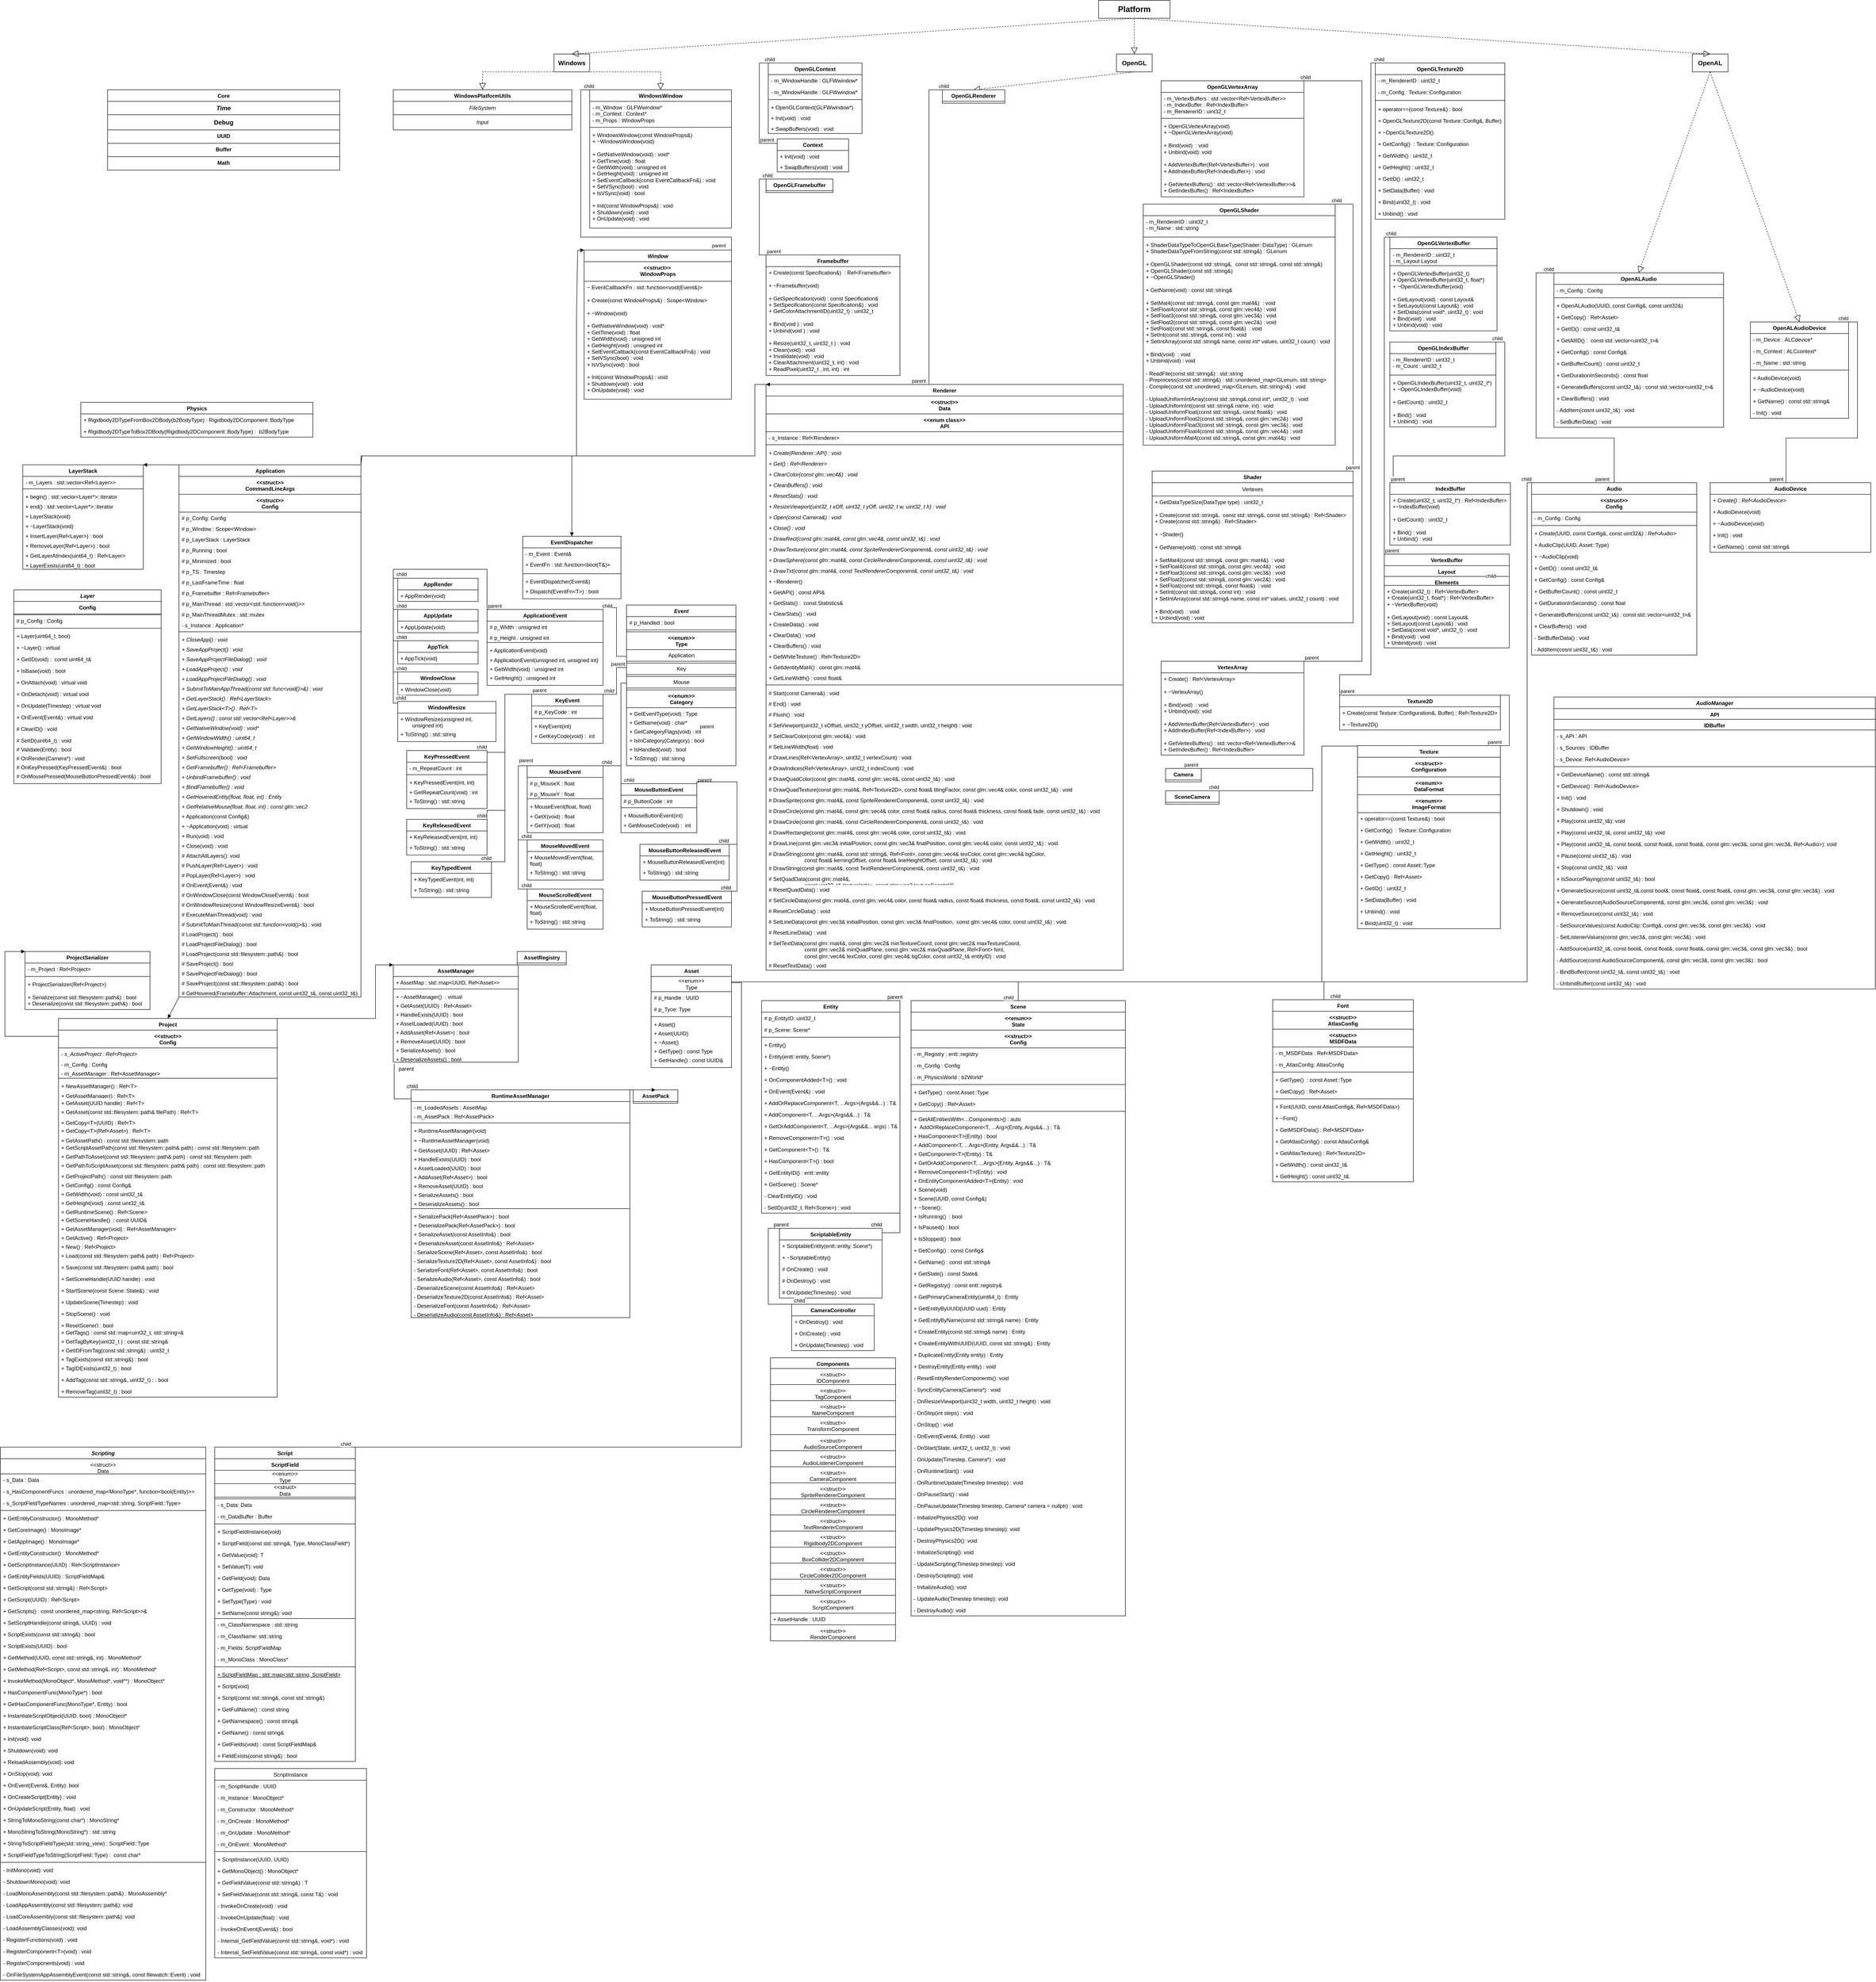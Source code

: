 <mxfile version="26.0.2" pages="2">
  <diagram name="Game-Engine-Workflow" id="HpFrq9M_KavLZmO_6Ela">
    <mxGraphModel dx="2933" dy="1034" grid="1" gridSize="10" guides="1" tooltips="1" connect="1" arrows="1" fold="1" page="1" pageScale="1" pageWidth="850" pageHeight="1100" math="0" shadow="0">
      <root>
        <mxCell id="0" />
        <mxCell id="1" parent="0" />
        <mxCell id="Rim_5R-Qdxpw6dDCHLoQ-16" value="Application&lt;div&gt;&lt;br&gt;&lt;/div&gt;" style="swimlane;fontStyle=1;align=center;verticalAlign=top;childLayout=stackLayout;horizontal=1;startSize=26;horizontalStack=0;resizeParent=1;resizeParentMax=0;resizeLast=0;collapsible=1;marginBottom=0;whiteSpace=wrap;html=1;" parent="1" vertex="1">
          <mxGeometry x="-440" y="1120" width="407.5" height="1192" as="geometry">
            <mxRectangle x="-392.5" y="1160" width="100" height="40" as="alternateBounds" />
          </mxGeometry>
        </mxCell>
        <mxCell id="Rim_5R-Qdxpw6dDCHLoQ-333" value="&amp;lt;&amp;lt;struct&amp;gt;&amp;gt;&lt;div&gt;CommandLineArgs&lt;/div&gt;" style="swimlane;fontStyle=1;align=center;verticalAlign=top;childLayout=stackLayout;horizontal=1;startSize=40;horizontalStack=0;resizeParent=1;resizeParentMax=0;resizeLast=0;collapsible=1;marginBottom=0;whiteSpace=wrap;html=1;" parent="Rim_5R-Qdxpw6dDCHLoQ-16" vertex="1" collapsed="1">
          <mxGeometry y="26" width="407.5" height="40" as="geometry">
            <mxRectangle y="26" width="360" height="126" as="alternateBounds" />
          </mxGeometry>
        </mxCell>
        <mxCell id="VzxeDkw9QDVqfuMbEU8i-34" value="+ Count : int" style="text;strokeColor=none;fillColor=none;align=left;verticalAlign=top;spacingLeft=4;spacingRight=4;overflow=hidden;rotatable=0;points=[[0,0.5],[1,0.5]];portConstraint=eastwest;whiteSpace=wrap;html=1;" parent="Rim_5R-Qdxpw6dDCHLoQ-333" vertex="1">
          <mxGeometry y="40" width="360" height="26" as="geometry" />
        </mxCell>
        <mxCell id="Rim_5R-Qdxpw6dDCHLoQ-334" value="+ Args : char**" style="text;strokeColor=none;fillColor=none;align=left;verticalAlign=top;spacingLeft=4;spacingRight=4;overflow=hidden;rotatable=0;points=[[0,0.5],[1,0.5]];portConstraint=eastwest;whiteSpace=wrap;html=1;" parent="Rim_5R-Qdxpw6dDCHLoQ-333" vertex="1">
          <mxGeometry y="66" width="360" height="26" as="geometry" />
        </mxCell>
        <mxCell id="Rim_5R-Qdxpw6dDCHLoQ-335" value="" style="line;strokeWidth=1;fillColor=none;align=left;verticalAlign=middle;spacingTop=-1;spacingLeft=3;spacingRight=3;rotatable=0;labelPosition=right;points=[];portConstraint=eastwest;strokeColor=inherit;" parent="Rim_5R-Qdxpw6dDCHLoQ-333" vertex="1">
          <mxGeometry y="92" width="360" height="8" as="geometry" />
        </mxCell>
        <mxCell id="Rim_5R-Qdxpw6dDCHLoQ-336" value="+ operator[](int) : char*" style="text;strokeColor=none;fillColor=none;align=left;verticalAlign=top;spacingLeft=4;spacingRight=4;overflow=hidden;rotatable=0;points=[[0,0.5],[1,0.5]];portConstraint=eastwest;whiteSpace=wrap;html=1;" parent="Rim_5R-Qdxpw6dDCHLoQ-333" vertex="1">
          <mxGeometry y="100" width="360" height="26" as="geometry" />
        </mxCell>
        <mxCell id="Rim_5R-Qdxpw6dDCHLoQ-328" value="&amp;lt;&amp;lt;struct&amp;gt;&amp;gt;&lt;div&gt;Config&lt;/div&gt;" style="swimlane;fontStyle=1;align=center;verticalAlign=top;childLayout=stackLayout;horizontal=1;startSize=40;horizontalStack=0;resizeParent=1;resizeParentMax=0;resizeLast=0;collapsible=1;marginBottom=0;whiteSpace=wrap;html=1;" parent="Rim_5R-Qdxpw6dDCHLoQ-16" vertex="1" collapsed="1">
          <mxGeometry y="66" width="407.5" height="40" as="geometry">
            <mxRectangle y="66" width="407.5" height="110" as="alternateBounds" />
          </mxGeometry>
        </mxCell>
        <mxCell id="Rim_5R-Qdxpw6dDCHLoQ-329" value="+ Name : std::string" style="text;strokeColor=none;fillColor=none;align=left;verticalAlign=top;spacingLeft=4;spacingRight=4;overflow=hidden;rotatable=0;points=[[0,0.5],[1,0.5]];portConstraint=eastwest;whiteSpace=wrap;html=1;" parent="Rim_5R-Qdxpw6dDCHLoQ-328" vertex="1">
          <mxGeometry y="40" width="407.5" height="20" as="geometry" />
        </mxCell>
        <mxCell id="VzxeDkw9QDVqfuMbEU8i-32" value="+ WorkingDirectory : std::string" style="text;strokeColor=none;fillColor=none;align=left;verticalAlign=top;spacingLeft=4;spacingRight=4;overflow=hidden;rotatable=0;points=[[0,0.5],[1,0.5]];portConstraint=eastwest;whiteSpace=wrap;html=1;" parent="Rim_5R-Qdxpw6dDCHLoQ-328" vertex="1">
          <mxGeometry y="60" width="407.5" height="24" as="geometry" />
        </mxCell>
        <mxCell id="Rim_5R-Qdxpw6dDCHLoQ-331" value="+ Args : CommandLineArgs" style="text;strokeColor=none;fillColor=none;align=left;verticalAlign=top;spacingLeft=4;spacingRight=4;overflow=hidden;rotatable=0;points=[[0,0.5],[1,0.5]];portConstraint=eastwest;whiteSpace=wrap;html=1;" parent="Rim_5R-Qdxpw6dDCHLoQ-328" vertex="1">
          <mxGeometry y="84" width="407.5" height="26" as="geometry" />
        </mxCell>
        <mxCell id="VzxeDkw9QDVqfuMbEU8i-20" value="&lt;div&gt;# p_Config&lt;span style=&quot;background-color: initial;&quot;&gt;:&amp;nbsp;&lt;/span&gt;&lt;span style=&quot;background-color: initial;&quot;&gt;Config&lt;/span&gt;&lt;/div&gt;&lt;div&gt;&lt;span style=&quot;background-color: initial;&quot;&gt;&lt;br&gt;&lt;/span&gt;&lt;/div&gt;" style="text;strokeColor=none;fillColor=none;align=left;verticalAlign=top;spacingLeft=4;spacingRight=4;overflow=hidden;rotatable=0;points=[[0,0.5],[1,0.5]];portConstraint=eastwest;whiteSpace=wrap;html=1;" parent="Rim_5R-Qdxpw6dDCHLoQ-16" vertex="1">
          <mxGeometry y="106" width="407.5" height="24" as="geometry" />
        </mxCell>
        <mxCell id="VzxeDkw9QDVqfuMbEU8i-21" value="# p&lt;span style=&quot;background-color: initial;&quot;&gt;_Window :&amp;nbsp;&lt;/span&gt;&lt;span style=&quot;background-color: initial;&quot;&gt;Scope&amp;lt;Window&amp;gt;&lt;/span&gt;" style="text;strokeColor=none;fillColor=none;align=left;verticalAlign=top;spacingLeft=4;spacingRight=4;overflow=hidden;rotatable=0;points=[[0,0.5],[1,0.5]];portConstraint=eastwest;whiteSpace=wrap;html=1;" parent="Rim_5R-Qdxpw6dDCHLoQ-16" vertex="1">
          <mxGeometry y="130" width="407.5" height="24" as="geometry" />
        </mxCell>
        <mxCell id="VzxeDkw9QDVqfuMbEU8i-25" value="# p_LayerStack :&amp;nbsp;&lt;span style=&quot;background-color: initial;&quot;&gt;LayerStack&lt;/span&gt;&lt;span style=&quot;background-color: initial;&quot;&gt;&amp;nbsp;&lt;/span&gt;" style="text;strokeColor=none;fillColor=none;align=left;verticalAlign=top;spacingLeft=4;spacingRight=4;overflow=hidden;rotatable=0;points=[[0,0.5],[1,0.5]];portConstraint=eastwest;whiteSpace=wrap;html=1;" parent="Rim_5R-Qdxpw6dDCHLoQ-16" vertex="1">
          <mxGeometry y="154" width="407.5" height="24" as="geometry" />
        </mxCell>
        <mxCell id="VzxeDkw9QDVqfuMbEU8i-27" value="# p&lt;span style=&quot;background-color: initial;&quot;&gt;_Running :&amp;nbsp;&lt;/span&gt;&lt;span style=&quot;background-color: initial;&quot;&gt;bool&lt;/span&gt;&lt;span style=&quot;background-color: initial;&quot;&gt;&amp;nbsp;&lt;/span&gt;" style="text;strokeColor=none;fillColor=none;align=left;verticalAlign=top;spacingLeft=4;spacingRight=4;overflow=hidden;rotatable=0;points=[[0,0.5],[1,0.5]];portConstraint=eastwest;whiteSpace=wrap;html=1;" parent="Rim_5R-Qdxpw6dDCHLoQ-16" vertex="1">
          <mxGeometry y="178" width="407.5" height="24" as="geometry" />
        </mxCell>
        <mxCell id="VzxeDkw9QDVqfuMbEU8i-24" value="# p_Minimized :&amp;nbsp;&lt;span style=&quot;background-color: initial;&quot;&gt;bool&lt;/span&gt;&lt;span style=&quot;background-color: initial;&quot;&gt;&amp;nbsp;&lt;/span&gt;" style="text;strokeColor=none;fillColor=none;align=left;verticalAlign=top;spacingLeft=4;spacingRight=4;overflow=hidden;rotatable=0;points=[[0,0.5],[1,0.5]];portConstraint=eastwest;whiteSpace=wrap;html=1;" parent="Rim_5R-Qdxpw6dDCHLoQ-16" vertex="1">
          <mxGeometry y="202" width="407.5" height="24" as="geometry" />
        </mxCell>
        <mxCell id="VzxeDkw9QDVqfuMbEU8i-23" value="# p&lt;span style=&quot;background-color: initial;&quot;&gt;_TS :&amp;nbsp;&lt;/span&gt;&lt;span style=&quot;background-color: initial;&quot;&gt;Timestep&lt;/span&gt;&lt;div&gt;&lt;br&gt;&lt;/div&gt;" style="text;strokeColor=none;fillColor=none;align=left;verticalAlign=top;spacingLeft=4;spacingRight=4;overflow=hidden;rotatable=0;points=[[0,0.5],[1,0.5]];portConstraint=eastwest;whiteSpace=wrap;html=1;" parent="Rim_5R-Qdxpw6dDCHLoQ-16" vertex="1">
          <mxGeometry y="226" width="407.5" height="24" as="geometry" />
        </mxCell>
        <mxCell id="VzxeDkw9QDVqfuMbEU8i-22" value="# p&lt;span style=&quot;background-color: initial;&quot;&gt;_LastFrameTime :&amp;nbsp;&lt;/span&gt;&lt;span style=&quot;background-color: initial;&quot;&gt;float&lt;/span&gt;&lt;span style=&quot;background-color: initial;&quot;&gt;&amp;nbsp;&lt;/span&gt;&lt;div&gt;&lt;br&gt;&lt;/div&gt;" style="text;strokeColor=none;fillColor=none;align=left;verticalAlign=top;spacingLeft=4;spacingRight=4;overflow=hidden;rotatable=0;points=[[0,0.5],[1,0.5]];portConstraint=eastwest;whiteSpace=wrap;html=1;" parent="Rim_5R-Qdxpw6dDCHLoQ-16" vertex="1">
          <mxGeometry y="250" width="407.5" height="24" as="geometry" />
        </mxCell>
        <mxCell id="VzxeDkw9QDVqfuMbEU8i-26" value="# p_Framebuffer : Ref&amp;lt;Framebuffer&amp;gt;&lt;div&gt;&lt;br&gt;&lt;/div&gt;" style="text;strokeColor=none;fillColor=none;align=left;verticalAlign=top;spacingLeft=4;spacingRight=4;overflow=hidden;rotatable=0;points=[[0,0.5],[1,0.5]];portConstraint=eastwest;whiteSpace=wrap;html=1;" parent="Rim_5R-Qdxpw6dDCHLoQ-16" vertex="1">
          <mxGeometry y="274" width="407.5" height="24" as="geometry" />
        </mxCell>
        <mxCell id="VzxeDkw9QDVqfuMbEU8i-19" value="&lt;span style=&quot;background-color: initial;&quot;&gt;# p_MainThread :&amp;nbsp;&lt;/span&gt;&lt;span style=&quot;background-color: initial;&quot;&gt;std::vector&amp;lt;std::function&amp;lt;void()&amp;gt;&amp;gt;&lt;/span&gt;&lt;span style=&quot;background-color: initial;&quot;&gt;&amp;nbsp;&lt;/span&gt;" style="text;strokeColor=none;fillColor=none;align=left;verticalAlign=top;spacingLeft=4;spacingRight=4;overflow=hidden;rotatable=0;points=[[0,0.5],[1,0.5]];portConstraint=eastwest;whiteSpace=wrap;html=1;" parent="Rim_5R-Qdxpw6dDCHLoQ-16" vertex="1">
          <mxGeometry y="298" width="407.5" height="24" as="geometry" />
        </mxCell>
        <mxCell id="VzxeDkw9QDVqfuMbEU8i-18" value="# p_MainThreadMutex :&amp;nbsp;&lt;span style=&quot;background-color: initial;&quot;&gt;std::mutex&lt;/span&gt;&lt;span style=&quot;background-color: initial;&quot;&gt;&amp;nbsp;&lt;/span&gt;" style="text;strokeColor=none;fillColor=none;align=left;verticalAlign=top;spacingLeft=4;spacingRight=4;overflow=hidden;rotatable=0;points=[[0,0.5],[1,0.5]];portConstraint=eastwest;whiteSpace=wrap;html=1;" parent="Rim_5R-Qdxpw6dDCHLoQ-16" vertex="1">
          <mxGeometry y="322" width="407.5" height="24" as="geometry" />
        </mxCell>
        <mxCell id="Rim_5R-Qdxpw6dDCHLoQ-17" value="&lt;div&gt;&lt;span style=&quot;background-color: initial;&quot;&gt;- s_Instance :&amp;nbsp;&lt;/span&gt;&lt;span style=&quot;background-color: initial;&quot;&gt;Application*&lt;/span&gt;&lt;span style=&quot;background-color: initial;&quot;&gt;&amp;nbsp;&lt;/span&gt;&lt;br&gt;&lt;/div&gt;" style="text;strokeColor=none;fillColor=none;align=left;verticalAlign=top;spacingLeft=4;spacingRight=4;overflow=hidden;rotatable=0;points=[[0,0.5],[1,0.5]];portConstraint=eastwest;whiteSpace=wrap;html=1;" parent="Rim_5R-Qdxpw6dDCHLoQ-16" vertex="1">
          <mxGeometry y="346" width="407.5" height="24" as="geometry" />
        </mxCell>
        <mxCell id="Rim_5R-Qdxpw6dDCHLoQ-18" value="" style="line;strokeWidth=1;fillColor=none;align=left;verticalAlign=middle;spacingTop=-1;spacingLeft=3;spacingRight=3;rotatable=0;labelPosition=right;points=[];portConstraint=eastwest;strokeColor=inherit;" parent="Rim_5R-Qdxpw6dDCHLoQ-16" vertex="1">
          <mxGeometry y="370" width="407.5" height="8" as="geometry" />
        </mxCell>
        <mxCell id="LaTXLffTKJ5AIg9mrTKS-15" value="&lt;div&gt;&lt;span style=&quot;background-color: initial;&quot;&gt;&lt;i&gt;+ CloseApp() : void&lt;/i&gt;&lt;/span&gt;&lt;br&gt;&lt;/div&gt;" style="text;strokeColor=none;fillColor=none;align=left;verticalAlign=top;spacingLeft=4;spacingRight=4;overflow=hidden;rotatable=0;points=[[0,0.5],[1,0.5]];portConstraint=eastwest;whiteSpace=wrap;html=1;" parent="Rim_5R-Qdxpw6dDCHLoQ-16" vertex="1">
          <mxGeometry y="378" width="407.5" height="22" as="geometry" />
        </mxCell>
        <mxCell id="LaTXLffTKJ5AIg9mrTKS-17" value="&lt;div&gt;&lt;span style=&quot;background-color: initial;&quot;&gt;&lt;i&gt;+ SaveAppProject() : void&lt;/i&gt;&lt;/span&gt;&lt;br&gt;&lt;/div&gt;" style="text;strokeColor=none;fillColor=none;align=left;verticalAlign=top;spacingLeft=4;spacingRight=4;overflow=hidden;rotatable=0;points=[[0,0.5],[1,0.5]];portConstraint=eastwest;whiteSpace=wrap;html=1;" parent="Rim_5R-Qdxpw6dDCHLoQ-16" vertex="1">
          <mxGeometry y="400" width="407.5" height="22" as="geometry" />
        </mxCell>
        <mxCell id="LaTXLffTKJ5AIg9mrTKS-23" value="&lt;div&gt;&lt;span style=&quot;background-color: initial;&quot;&gt;&lt;i&gt;+ SaveAppProjectFileDialog() : void&lt;/i&gt;&lt;/span&gt;&lt;br&gt;&lt;/div&gt;" style="text;strokeColor=none;fillColor=none;align=left;verticalAlign=top;spacingLeft=4;spacingRight=4;overflow=hidden;rotatable=0;points=[[0,0.5],[1,0.5]];portConstraint=eastwest;whiteSpace=wrap;html=1;" parent="Rim_5R-Qdxpw6dDCHLoQ-16" vertex="1">
          <mxGeometry y="422" width="407.5" height="22" as="geometry" />
        </mxCell>
        <mxCell id="LaTXLffTKJ5AIg9mrTKS-25" value="&lt;div&gt;&lt;span style=&quot;background-color: initial;&quot;&gt;&lt;i&gt;+ LoadAppProject() : void&lt;/i&gt;&lt;/span&gt;&lt;br&gt;&lt;/div&gt;" style="text;strokeColor=none;fillColor=none;align=left;verticalAlign=top;spacingLeft=4;spacingRight=4;overflow=hidden;rotatable=0;points=[[0,0.5],[1,0.5]];portConstraint=eastwest;whiteSpace=wrap;html=1;" parent="Rim_5R-Qdxpw6dDCHLoQ-16" vertex="1">
          <mxGeometry y="444" width="407.5" height="22" as="geometry" />
        </mxCell>
        <mxCell id="LaTXLffTKJ5AIg9mrTKS-24" value="&lt;div&gt;&lt;span style=&quot;background-color: initial;&quot;&gt;&lt;i&gt;+ LoadAppProjectFileDialog() : void&lt;/i&gt;&lt;/span&gt;&lt;br&gt;&lt;/div&gt;" style="text;strokeColor=none;fillColor=none;align=left;verticalAlign=top;spacingLeft=4;spacingRight=4;overflow=hidden;rotatable=0;points=[[0,0.5],[1,0.5]];portConstraint=eastwest;whiteSpace=wrap;html=1;" parent="Rim_5R-Qdxpw6dDCHLoQ-16" vertex="1">
          <mxGeometry y="466" width="407.5" height="22" as="geometry" />
        </mxCell>
        <mxCell id="LaTXLffTKJ5AIg9mrTKS-14" value="&lt;div&gt;&lt;span style=&quot;background-color: initial;&quot;&gt;&lt;i&gt;+ SubmitToMainAppThread(const std::func&amp;lt;void()&amp;gt;&amp;amp;) : void&lt;/i&gt;&lt;/span&gt;&lt;br&gt;&lt;/div&gt;" style="text;strokeColor=none;fillColor=none;align=left;verticalAlign=top;spacingLeft=4;spacingRight=4;overflow=hidden;rotatable=0;points=[[0,0.5],[1,0.5]];portConstraint=eastwest;whiteSpace=wrap;html=1;" parent="Rim_5R-Qdxpw6dDCHLoQ-16" vertex="1">
          <mxGeometry y="488" width="407.5" height="22" as="geometry" />
        </mxCell>
        <mxCell id="LaTXLffTKJ5AIg9mrTKS-22" value="&lt;div&gt;&lt;i&gt;+&lt;/i&gt;&lt;span style=&quot;background-color: initial;&quot;&gt;&lt;i&gt;&amp;nbsp;GetLayerStack() :&amp;nbsp;&lt;/i&gt;&lt;/span&gt;&lt;i style=&quot;background-color: initial;&quot;&gt;Ref&amp;lt;&lt;/i&gt;&lt;i style=&quot;background-color: initial;&quot;&gt;LayerStack&lt;/i&gt;&lt;i style=&quot;background-color: initial;&quot;&gt;&amp;gt;&lt;/i&gt;&lt;/div&gt;" style="text;strokeColor=none;fillColor=none;align=left;verticalAlign=top;spacingLeft=4;spacingRight=4;overflow=hidden;rotatable=0;points=[[0,0.5],[1,0.5]];portConstraint=eastwest;whiteSpace=wrap;html=1;" parent="Rim_5R-Qdxpw6dDCHLoQ-16" vertex="1">
          <mxGeometry y="510" width="407.5" height="22" as="geometry" />
        </mxCell>
        <mxCell id="LaTXLffTKJ5AIg9mrTKS-13" value="&lt;div&gt;&lt;i&gt;+&lt;/i&gt;&lt;span style=&quot;background-color: initial;&quot;&gt;&lt;i&gt;&amp;nbsp;GetLayerStack&amp;lt;T&amp;gt;() :&amp;nbsp;&lt;/i&gt;&lt;/span&gt;&lt;i style=&quot;background-color: initial;&quot;&gt;Ref&amp;lt;T&amp;gt;&lt;/i&gt;&lt;/div&gt;" style="text;strokeColor=none;fillColor=none;align=left;verticalAlign=top;spacingLeft=4;spacingRight=4;overflow=hidden;rotatable=0;points=[[0,0.5],[1,0.5]];portConstraint=eastwest;whiteSpace=wrap;html=1;" parent="Rim_5R-Qdxpw6dDCHLoQ-16" vertex="1">
          <mxGeometry y="532" width="407.5" height="22" as="geometry" />
        </mxCell>
        <mxCell id="LaTXLffTKJ5AIg9mrTKS-12" value="&lt;div&gt;&lt;span style=&quot;background-color: initial;&quot;&gt;&lt;i&gt;+ GetLayers() : const std::vector&amp;lt;Ref&amp;lt;Layer&amp;gt;&amp;gt;&amp;amp;&lt;/i&gt;&lt;/span&gt;&lt;br&gt;&lt;/div&gt;" style="text;strokeColor=none;fillColor=none;align=left;verticalAlign=top;spacingLeft=4;spacingRight=4;overflow=hidden;rotatable=0;points=[[0,0.5],[1,0.5]];portConstraint=eastwest;whiteSpace=wrap;html=1;" parent="Rim_5R-Qdxpw6dDCHLoQ-16" vertex="1">
          <mxGeometry y="554" width="407.5" height="22" as="geometry" />
        </mxCell>
        <mxCell id="VzxeDkw9QDVqfuMbEU8i-8" value="&lt;div&gt;&lt;span style=&quot;background-color: initial;&quot;&gt;&lt;i&gt;+ GetNativeWindow(void) : void*&lt;/i&gt;&lt;/span&gt;&lt;br&gt;&lt;/div&gt;" style="text;strokeColor=none;fillColor=none;align=left;verticalAlign=top;spacingLeft=4;spacingRight=4;overflow=hidden;rotatable=0;points=[[0,0.5],[1,0.5]];portConstraint=eastwest;whiteSpace=wrap;html=1;" parent="Rim_5R-Qdxpw6dDCHLoQ-16" vertex="1">
          <mxGeometry y="576" width="407.5" height="22" as="geometry" />
        </mxCell>
        <mxCell id="LaTXLffTKJ5AIg9mrTKS-21" value="&lt;div&gt;&lt;span style=&quot;background-color: initial;&quot;&gt;&lt;i&gt;+ GetWindowWidth() : uint64_t&lt;/i&gt;&lt;/span&gt;&lt;br&gt;&lt;/div&gt;" style="text;strokeColor=none;fillColor=none;align=left;verticalAlign=top;spacingLeft=4;spacingRight=4;overflow=hidden;rotatable=0;points=[[0,0.5],[1,0.5]];portConstraint=eastwest;whiteSpace=wrap;html=1;" parent="Rim_5R-Qdxpw6dDCHLoQ-16" vertex="1">
          <mxGeometry y="598" width="407.5" height="22" as="geometry" />
        </mxCell>
        <mxCell id="LaTXLffTKJ5AIg9mrTKS-9" value="&lt;div&gt;&lt;span style=&quot;background-color: initial;&quot;&gt;&lt;i&gt;+ GetWindowHeight() : uint64_t&lt;/i&gt;&lt;/span&gt;&lt;br&gt;&lt;/div&gt;" style="text;strokeColor=none;fillColor=none;align=left;verticalAlign=top;spacingLeft=4;spacingRight=4;overflow=hidden;rotatable=0;points=[[0,0.5],[1,0.5]];portConstraint=eastwest;whiteSpace=wrap;html=1;" parent="Rim_5R-Qdxpw6dDCHLoQ-16" vertex="1">
          <mxGeometry y="620" width="407.5" height="22" as="geometry" />
        </mxCell>
        <mxCell id="LaTXLffTKJ5AIg9mrTKS-8" value="&lt;div&gt;&lt;span style=&quot;background-color: initial;&quot;&gt;&lt;i&gt;+ SetFullscreen(bool) : void&lt;/i&gt;&lt;/span&gt;&lt;br&gt;&lt;/div&gt;" style="text;strokeColor=none;fillColor=none;align=left;verticalAlign=top;spacingLeft=4;spacingRight=4;overflow=hidden;rotatable=0;points=[[0,0.5],[1,0.5]];portConstraint=eastwest;whiteSpace=wrap;html=1;" parent="Rim_5R-Qdxpw6dDCHLoQ-16" vertex="1">
          <mxGeometry y="642" width="407.5" height="22" as="geometry" />
        </mxCell>
        <mxCell id="LaTXLffTKJ5AIg9mrTKS-7" value="&lt;div&gt;&lt;span style=&quot;background-color: initial;&quot;&gt;&lt;i&gt;+ GetFramebuffer() : Ref&amp;lt;Framebuffer&amp;gt;&lt;/i&gt;&lt;/span&gt;&lt;br&gt;&lt;/div&gt;" style="text;strokeColor=none;fillColor=none;align=left;verticalAlign=top;spacingLeft=4;spacingRight=4;overflow=hidden;rotatable=0;points=[[0,0.5],[1,0.5]];portConstraint=eastwest;whiteSpace=wrap;html=1;" parent="Rim_5R-Qdxpw6dDCHLoQ-16" vertex="1">
          <mxGeometry y="664" width="407.5" height="22" as="geometry" />
        </mxCell>
        <mxCell id="LaTXLffTKJ5AIg9mrTKS-5" value="&lt;div&gt;&lt;span style=&quot;background-color: initial;&quot;&gt;&lt;i&gt;+ UnbindFramebuffer() : void&lt;/i&gt;&lt;/span&gt;&lt;br&gt;&lt;/div&gt;" style="text;strokeColor=none;fillColor=none;align=left;verticalAlign=top;spacingLeft=4;spacingRight=4;overflow=hidden;rotatable=0;points=[[0,0.5],[1,0.5]];portConstraint=eastwest;whiteSpace=wrap;html=1;" parent="Rim_5R-Qdxpw6dDCHLoQ-16" vertex="1">
          <mxGeometry y="686" width="407.5" height="22" as="geometry" />
        </mxCell>
        <mxCell id="LaTXLffTKJ5AIg9mrTKS-6" value="&lt;div&gt;&lt;i&gt;+ BindFramebuffer() : void&lt;/i&gt;&lt;/div&gt;" style="text;strokeColor=none;fillColor=none;align=left;verticalAlign=top;spacingLeft=4;spacingRight=4;overflow=hidden;rotatable=0;points=[[0,0.5],[1,0.5]];portConstraint=eastwest;whiteSpace=wrap;html=1;" parent="Rim_5R-Qdxpw6dDCHLoQ-16" vertex="1">
          <mxGeometry y="708" width="407.5" height="22" as="geometry" />
        </mxCell>
        <mxCell id="LaTXLffTKJ5AIg9mrTKS-4" value="&lt;div&gt;&lt;span style=&quot;background-color: initial;&quot;&gt;&lt;i&gt;+ GetHoveredEntity(float, float, int) : Entity&lt;/i&gt;&lt;/span&gt;&lt;br&gt;&lt;/div&gt;" style="text;strokeColor=none;fillColor=none;align=left;verticalAlign=top;spacingLeft=4;spacingRight=4;overflow=hidden;rotatable=0;points=[[0,0.5],[1,0.5]];portConstraint=eastwest;whiteSpace=wrap;html=1;" parent="Rim_5R-Qdxpw6dDCHLoQ-16" vertex="1">
          <mxGeometry y="730" width="407.5" height="22" as="geometry" />
        </mxCell>
        <mxCell id="LaTXLffTKJ5AIg9mrTKS-3" value="&lt;div&gt;&lt;span style=&quot;background-color: initial;&quot;&gt;&lt;i&gt;+ GetRelativeMouse(float, float, int) : const glm::vec2&lt;/i&gt;&lt;/span&gt;&lt;br&gt;&lt;/div&gt;" style="text;strokeColor=none;fillColor=none;align=left;verticalAlign=top;spacingLeft=4;spacingRight=4;overflow=hidden;rotatable=0;points=[[0,0.5],[1,0.5]];portConstraint=eastwest;whiteSpace=wrap;html=1;" parent="Rim_5R-Qdxpw6dDCHLoQ-16" vertex="1">
          <mxGeometry y="752" width="407.5" height="22" as="geometry" />
        </mxCell>
        <mxCell id="VzxeDkw9QDVqfuMbEU8i-4" value="&lt;div&gt;+ Application(const Config&amp;amp;)&lt;br&gt;&lt;/div&gt;" style="text;strokeColor=none;fillColor=none;align=left;verticalAlign=top;spacingLeft=4;spacingRight=4;overflow=hidden;rotatable=0;points=[[0,0.5],[1,0.5]];portConstraint=eastwest;whiteSpace=wrap;html=1;" parent="Rim_5R-Qdxpw6dDCHLoQ-16" vertex="1">
          <mxGeometry y="774" width="407.5" height="22" as="geometry" />
        </mxCell>
        <mxCell id="VzxeDkw9QDVqfuMbEU8i-5" value="&lt;div&gt;&lt;div&gt;+ ~Application(void) : virtual&lt;/div&gt;&lt;div&gt;&lt;br&gt;&lt;/div&gt;&lt;/div&gt;" style="text;strokeColor=none;fillColor=none;align=left;verticalAlign=top;spacingLeft=4;spacingRight=4;overflow=hidden;rotatable=0;points=[[0,0.5],[1,0.5]];portConstraint=eastwest;whiteSpace=wrap;html=1;" parent="Rim_5R-Qdxpw6dDCHLoQ-16" vertex="1">
          <mxGeometry y="796" width="407.5" height="22" as="geometry" />
        </mxCell>
        <mxCell id="VzxeDkw9QDVqfuMbEU8i-11" value="&lt;div&gt;+ Run(void) : void&lt;br&gt;&lt;/div&gt;" style="text;strokeColor=none;fillColor=none;align=left;verticalAlign=top;spacingLeft=4;spacingRight=4;overflow=hidden;rotatable=0;points=[[0,0.5],[1,0.5]];portConstraint=eastwest;whiteSpace=wrap;html=1;" parent="Rim_5R-Qdxpw6dDCHLoQ-16" vertex="1">
          <mxGeometry y="818" width="407.5" height="22" as="geometry" />
        </mxCell>
        <mxCell id="VzxeDkw9QDVqfuMbEU8i-12" value="&lt;div&gt;+ Close(void) : void&lt;br&gt;&lt;/div&gt;" style="text;strokeColor=none;fillColor=none;align=left;verticalAlign=top;spacingLeft=4;spacingRight=4;overflow=hidden;rotatable=0;points=[[0,0.5],[1,0.5]];portConstraint=eastwest;whiteSpace=wrap;html=1;" parent="Rim_5R-Qdxpw6dDCHLoQ-16" vertex="1">
          <mxGeometry y="840" width="407.5" height="22" as="geometry" />
        </mxCell>
        <mxCell id="LaTXLffTKJ5AIg9mrTKS-1" value="&lt;div&gt;&lt;span style=&quot;background-color: initial;&quot;&gt;#&lt;/span&gt;&amp;nbsp;AttachAllLayers(): void&lt;br&gt;&lt;/div&gt;" style="text;strokeColor=none;fillColor=none;align=left;verticalAlign=top;spacingLeft=4;spacingRight=4;overflow=hidden;rotatable=0;points=[[0,0.5],[1,0.5]];portConstraint=eastwest;whiteSpace=wrap;html=1;" parent="Rim_5R-Qdxpw6dDCHLoQ-16" vertex="1">
          <mxGeometry y="862" width="407.5" height="22" as="geometry" />
        </mxCell>
        <mxCell id="VzxeDkw9QDVqfuMbEU8i-13" value="&lt;div&gt;&lt;span style=&quot;background-color: initial;&quot;&gt;#&lt;/span&gt;&amp;nbsp;PushLayer(Ref&amp;lt;Layer&amp;gt;) : void&lt;br&gt;&lt;/div&gt;" style="text;strokeColor=none;fillColor=none;align=left;verticalAlign=top;spacingLeft=4;spacingRight=4;overflow=hidden;rotatable=0;points=[[0,0.5],[1,0.5]];portConstraint=eastwest;whiteSpace=wrap;html=1;" parent="Rim_5R-Qdxpw6dDCHLoQ-16" vertex="1">
          <mxGeometry y="884" width="407.5" height="22" as="geometry" />
        </mxCell>
        <mxCell id="VzxeDkw9QDVqfuMbEU8i-15" value="&lt;div&gt;&lt;span style=&quot;background-color: initial;&quot;&gt;#&lt;/span&gt;&lt;span style=&quot;background-color: initial;&quot;&gt;&amp;nbsp;PopLayer(&lt;/span&gt;Ref&amp;lt;Layer&amp;gt;&lt;span style=&quot;background-color: initial;&quot;&gt;) :&amp;nbsp;&lt;/span&gt;&lt;span style=&quot;background-color: initial;&quot;&gt;void&lt;/span&gt;&lt;br&gt;&lt;/div&gt;" style="text;strokeColor=none;fillColor=none;align=left;verticalAlign=top;spacingLeft=4;spacingRight=4;overflow=hidden;rotatable=0;points=[[0,0.5],[1,0.5]];portConstraint=eastwest;whiteSpace=wrap;html=1;" parent="Rim_5R-Qdxpw6dDCHLoQ-16" vertex="1">
          <mxGeometry y="906" width="407.5" height="22" as="geometry" />
        </mxCell>
        <mxCell id="VzxeDkw9QDVqfuMbEU8i-10" value="&lt;div&gt;&lt;span style=&quot;background-color: initial;&quot;&gt;#&lt;/span&gt;&lt;span style=&quot;background-color: initial;&quot;&gt;&amp;nbsp;OnEvent(Event&amp;amp;) :&amp;nbsp;&lt;/span&gt;&lt;span style=&quot;background-color: initial;&quot;&gt;void&lt;/span&gt;&lt;span style=&quot;background-color: initial;&quot;&gt;&amp;nbsp;&lt;/span&gt;&lt;br&gt;&lt;/div&gt;" style="text;strokeColor=none;fillColor=none;align=left;verticalAlign=top;spacingLeft=4;spacingRight=4;overflow=hidden;rotatable=0;points=[[0,0.5],[1,0.5]];portConstraint=eastwest;whiteSpace=wrap;html=1;" parent="Rim_5R-Qdxpw6dDCHLoQ-16" vertex="1">
          <mxGeometry y="928" width="407.5" height="22" as="geometry" />
        </mxCell>
        <mxCell id="VzxeDkw9QDVqfuMbEU8i-1" value="&lt;div&gt;&lt;span style=&quot;background-color: initial;&quot;&gt;#&lt;/span&gt;&lt;span style=&quot;white-space: normal;&quot;&gt;&amp;nbsp;OnWindowClose(const WindowCloseEvent&amp;amp;) :&amp;nbsp;&lt;/span&gt;&lt;span style=&quot;background-color: initial;&quot;&gt;bool&lt;/span&gt;&lt;span style=&quot;background-color: initial;&quot;&gt;&amp;nbsp;&lt;/span&gt;&lt;span style=&quot;background-color: initial;&quot;&gt;&amp;nbsp;&lt;/span&gt;&lt;/div&gt;" style="text;strokeColor=none;fillColor=none;align=left;verticalAlign=top;spacingLeft=4;spacingRight=4;overflow=hidden;rotatable=0;points=[[0,0.5],[1,0.5]];portConstraint=eastwest;whiteSpace=wrap;html=1;" parent="Rim_5R-Qdxpw6dDCHLoQ-16" vertex="1">
          <mxGeometry y="950" width="407.5" height="22" as="geometry" />
        </mxCell>
        <mxCell id="VzxeDkw9QDVqfuMbEU8i-2" value="#&lt;span style=&quot;background-color: initial;&quot;&gt;&amp;nbsp;OnWindowResize(const WindowResizeEvent&amp;amp;) :&amp;nbsp;&lt;/span&gt;&lt;span style=&quot;background-color: initial;&quot;&gt;bool&lt;/span&gt;&lt;span style=&quot;background-color: initial;&quot;&gt;&amp;nbsp;&lt;/span&gt;" style="text;strokeColor=none;fillColor=none;align=left;verticalAlign=top;spacingLeft=4;spacingRight=4;overflow=hidden;rotatable=0;points=[[0,0.5],[1,0.5]];portConstraint=eastwest;whiteSpace=wrap;html=1;" parent="Rim_5R-Qdxpw6dDCHLoQ-16" vertex="1">
          <mxGeometry y="972" width="407.5" height="22" as="geometry" />
        </mxCell>
        <mxCell id="VzxeDkw9QDVqfuMbEU8i-3" value="&lt;div&gt;&lt;span style=&quot;background-color: initial;&quot;&gt;#&lt;/span&gt;&lt;span style=&quot;background-color: initial;&quot;&gt;&amp;nbsp;ExecuteMainThread(void) : void&lt;/span&gt;&lt;br&gt;&lt;/div&gt;&lt;div&gt;&lt;span style=&quot;background-color: initial;&quot;&gt;&lt;br&gt;&lt;/span&gt;&lt;/div&gt;" style="text;strokeColor=none;fillColor=none;align=left;verticalAlign=top;spacingLeft=4;spacingRight=4;overflow=hidden;rotatable=0;points=[[0,0.5],[1,0.5]];portConstraint=eastwest;whiteSpace=wrap;html=1;" parent="Rim_5R-Qdxpw6dDCHLoQ-16" vertex="1">
          <mxGeometry y="994" width="407.5" height="22" as="geometry" />
        </mxCell>
        <mxCell id="VzxeDkw9QDVqfuMbEU8i-17" value="&lt;div&gt;&lt;span style=&quot;background-color: initial;&quot;&gt;# SubmitToMainThread(const std::function&amp;lt;void()&amp;gt;&amp;amp;) :&amp;nbsp;&lt;/span&gt;&lt;span style=&quot;background-color: initial;&quot;&gt;void&lt;/span&gt;&lt;span style=&quot;background-color: initial;&quot;&gt;&amp;nbsp;&lt;/span&gt;&lt;br&gt;&lt;/div&gt;" style="text;strokeColor=none;fillColor=none;align=left;verticalAlign=top;spacingLeft=4;spacingRight=4;overflow=hidden;rotatable=0;points=[[0,0.5],[1,0.5]];portConstraint=eastwest;whiteSpace=wrap;html=1;" parent="Rim_5R-Qdxpw6dDCHLoQ-16" vertex="1">
          <mxGeometry y="1016" width="407.5" height="22" as="geometry" />
        </mxCell>
        <mxCell id="VzxeDkw9QDVqfuMbEU8i-35" value="&lt;div&gt;&lt;span style=&quot;background-color: initial;&quot;&gt;# LoadProject() : bool&lt;/span&gt;&lt;br&gt;&lt;/div&gt;" style="text;strokeColor=none;fillColor=none;align=left;verticalAlign=top;spacingLeft=4;spacingRight=4;overflow=hidden;rotatable=0;points=[[0,0.5],[1,0.5]];portConstraint=eastwest;whiteSpace=wrap;html=1;" parent="Rim_5R-Qdxpw6dDCHLoQ-16" vertex="1">
          <mxGeometry y="1038" width="407.5" height="22" as="geometry" />
        </mxCell>
        <mxCell id="VzxeDkw9QDVqfuMbEU8i-36" value="&lt;div&gt;# LoadProjectFileDialog() : bool&lt;/div&gt;" style="text;strokeColor=none;fillColor=none;align=left;verticalAlign=top;spacingLeft=4;spacingRight=4;overflow=hidden;rotatable=0;points=[[0,0.5],[1,0.5]];portConstraint=eastwest;whiteSpace=wrap;html=1;" parent="Rim_5R-Qdxpw6dDCHLoQ-16" vertex="1">
          <mxGeometry y="1060" width="407.5" height="22" as="geometry" />
        </mxCell>
        <mxCell id="VzxeDkw9QDVqfuMbEU8i-37" value="&lt;div&gt;# LoadProject(const std::filesystem::path&amp;amp;) : bool&lt;br&gt;&lt;/div&gt;" style="text;strokeColor=none;fillColor=none;align=left;verticalAlign=top;spacingLeft=4;spacingRight=4;overflow=hidden;rotatable=0;points=[[0,0.5],[1,0.5]];portConstraint=eastwest;whiteSpace=wrap;html=1;" parent="Rim_5R-Qdxpw6dDCHLoQ-16" vertex="1">
          <mxGeometry y="1082" width="407.5" height="22" as="geometry" />
        </mxCell>
        <mxCell id="VzxeDkw9QDVqfuMbEU8i-43" value="&lt;div&gt;&lt;span style=&quot;background-color: initial;&quot;&gt;# SaveProject() : bool&lt;/span&gt;&lt;br&gt;&lt;/div&gt;" style="text;strokeColor=none;fillColor=none;align=left;verticalAlign=top;spacingLeft=4;spacingRight=4;overflow=hidden;rotatable=0;points=[[0,0.5],[1,0.5]];portConstraint=eastwest;whiteSpace=wrap;html=1;" parent="Rim_5R-Qdxpw6dDCHLoQ-16" vertex="1">
          <mxGeometry y="1104" width="407.5" height="22" as="geometry" />
        </mxCell>
        <mxCell id="VzxeDkw9QDVqfuMbEU8i-42" value="&lt;div&gt;# SaveProjectFileDialog() : bool&lt;/div&gt;" style="text;strokeColor=none;fillColor=none;align=left;verticalAlign=top;spacingLeft=4;spacingRight=4;overflow=hidden;rotatable=0;points=[[0,0.5],[1,0.5]];portConstraint=eastwest;whiteSpace=wrap;html=1;" parent="Rim_5R-Qdxpw6dDCHLoQ-16" vertex="1">
          <mxGeometry y="1126" width="407.5" height="22" as="geometry" />
        </mxCell>
        <mxCell id="VzxeDkw9QDVqfuMbEU8i-41" value="&lt;div&gt;# SaveProject(const std::filesystem::path&amp;amp;) : bool&lt;br&gt;&lt;/div&gt;" style="text;strokeColor=none;fillColor=none;align=left;verticalAlign=top;spacingLeft=4;spacingRight=4;overflow=hidden;rotatable=0;points=[[0,0.5],[1,0.5]];portConstraint=eastwest;whiteSpace=wrap;html=1;" parent="Rim_5R-Qdxpw6dDCHLoQ-16" vertex="1">
          <mxGeometry y="1148" width="407.5" height="22" as="geometry" />
        </mxCell>
        <mxCell id="LaTXLffTKJ5AIg9mrTKS-2" value="&lt;div&gt;# GetHovered(Framebuffer::Attachment, const uint32_t&amp;amp;, const uint32_t&amp;amp;) : int&lt;br&gt;&lt;/div&gt;" style="text;strokeColor=none;fillColor=none;align=left;verticalAlign=top;spacingLeft=4;spacingRight=4;overflow=hidden;rotatable=0;points=[[0,0.5],[1,0.5]];portConstraint=eastwest;whiteSpace=wrap;html=1;" parent="Rim_5R-Qdxpw6dDCHLoQ-16" vertex="1">
          <mxGeometry y="1170" width="407.5" height="22" as="geometry" />
        </mxCell>
        <mxCell id="Rim_5R-Qdxpw6dDCHLoQ-30" value="&lt;i&gt;Layer&lt;/i&gt;" style="swimlane;fontStyle=1;align=center;verticalAlign=top;childLayout=stackLayout;horizontal=1;startSize=26;horizontalStack=0;resizeParent=1;resizeParentMax=0;resizeLast=0;collapsible=1;marginBottom=0;whiteSpace=wrap;html=1;" parent="1" vertex="1">
          <mxGeometry x="-810" y="1400" width="330" height="434" as="geometry" />
        </mxCell>
        <mxCell id="WO2alSG0OM4rbSUyAkU7-22" value="Config" style="swimlane;fontStyle=1;align=center;verticalAlign=top;childLayout=stackLayout;horizontal=1;startSize=28;horizontalStack=0;resizeParent=1;resizeParentMax=0;resizeLast=0;collapsible=1;marginBottom=0;whiteSpace=wrap;html=1;" parent="Rim_5R-Qdxpw6dDCHLoQ-30" vertex="1" collapsed="1">
          <mxGeometry y="26" width="330" height="30" as="geometry">
            <mxRectangle y="26" width="330" height="78" as="alternateBounds" />
          </mxGeometry>
        </mxCell>
        <mxCell id="WO2alSG0OM4rbSUyAkU7-26" value="+ ID : uint64_t" style="text;strokeColor=none;fillColor=none;align=left;verticalAlign=top;spacingLeft=4;spacingRight=4;overflow=hidden;rotatable=0;points=[[0,0.5],[1,0.5]];portConstraint=eastwest;whiteSpace=wrap;html=1;" parent="WO2alSG0OM4rbSUyAkU7-22" vertex="1">
          <mxGeometry y="26" width="330" height="26" as="geometry" />
        </mxCell>
        <mxCell id="WO2alSG0OM4rbSUyAkU7-23" value="+ IsBase : bool" style="text;strokeColor=none;fillColor=none;align=left;verticalAlign=top;spacingLeft=4;spacingRight=4;overflow=hidden;rotatable=0;points=[[0,0.5],[1,0.5]];portConstraint=eastwest;whiteSpace=wrap;html=1;" parent="WO2alSG0OM4rbSUyAkU7-22" vertex="1">
          <mxGeometry y="52" width="330" height="26" as="geometry" />
        </mxCell>
        <mxCell id="IL22YzNzUEpvgWf9JWN4-18" value="# p_Config : Config" style="text;strokeColor=none;fillColor=none;align=left;verticalAlign=top;spacingLeft=4;spacingRight=4;overflow=hidden;rotatable=0;points=[[0,0.5],[1,0.5]];portConstraint=eastwest;whiteSpace=wrap;html=1;" parent="Rim_5R-Qdxpw6dDCHLoQ-30" vertex="1">
          <mxGeometry y="56" width="330" height="26" as="geometry" />
        </mxCell>
        <mxCell id="WO2alSG0OM4rbSUyAkU7-27" value="" style="line;strokeWidth=1;fillColor=none;align=left;verticalAlign=middle;spacingTop=-1;spacingLeft=3;spacingRight=3;rotatable=0;labelPosition=right;points=[];portConstraint=eastwest;strokeColor=inherit;" parent="Rim_5R-Qdxpw6dDCHLoQ-30" vertex="1">
          <mxGeometry y="82" width="330" height="8" as="geometry" />
        </mxCell>
        <mxCell id="WO2alSG0OM4rbSUyAkU7-28" value="+ Layer(uint64_t, bool)" style="text;strokeColor=none;fillColor=none;align=left;verticalAlign=top;spacingLeft=4;spacingRight=4;overflow=hidden;rotatable=0;points=[[0,0.5],[1,0.5]];portConstraint=eastwest;whiteSpace=wrap;html=1;" parent="Rim_5R-Qdxpw6dDCHLoQ-30" vertex="1">
          <mxGeometry y="90" width="330" height="26" as="geometry" />
        </mxCell>
        <mxCell id="IL22YzNzUEpvgWf9JWN4-19" value="+ ~Layer() : virtual" style="text;strokeColor=none;fillColor=none;align=left;verticalAlign=top;spacingLeft=4;spacingRight=4;overflow=hidden;rotatable=0;points=[[0,0.5],[1,0.5]];portConstraint=eastwest;whiteSpace=wrap;html=1;" parent="Rim_5R-Qdxpw6dDCHLoQ-30" vertex="1">
          <mxGeometry y="116" width="330" height="26" as="geometry" />
        </mxCell>
        <mxCell id="IL22YzNzUEpvgWf9JWN4-26" value="&lt;div&gt;+ GetID(void) :&amp;nbsp;&lt;span style=&quot;background-color: initial;&quot;&gt;&amp;nbsp;&lt;/span&gt;&lt;span style=&quot;background-color: initial;&quot;&gt;const uint64_t&amp;amp;&lt;/span&gt;&lt;span style=&quot;background-color: initial;&quot;&gt;&lt;br&gt;&lt;/span&gt;&lt;/div&gt;&lt;div&gt;&lt;span style=&quot;background-color: initial;&quot;&gt;&lt;br&gt;&lt;/span&gt;&lt;/div&gt;" style="text;strokeColor=none;fillColor=none;align=left;verticalAlign=top;spacingLeft=4;spacingRight=4;overflow=hidden;rotatable=0;points=[[0,0.5],[1,0.5]];portConstraint=eastwest;whiteSpace=wrap;html=1;" parent="Rim_5R-Qdxpw6dDCHLoQ-30" vertex="1">
          <mxGeometry y="142" width="330" height="26" as="geometry" />
        </mxCell>
        <mxCell id="WO2alSG0OM4rbSUyAkU7-16" value="&lt;div&gt;+ IsBase(void) : bool&lt;span style=&quot;background-color: initial;&quot;&gt;&lt;br&gt;&lt;/span&gt;&lt;/div&gt;&lt;div&gt;&lt;span style=&quot;background-color: initial;&quot;&gt;&lt;br&gt;&lt;/span&gt;&lt;/div&gt;" style="text;strokeColor=none;fillColor=none;align=left;verticalAlign=top;spacingLeft=4;spacingRight=4;overflow=hidden;rotatable=0;points=[[0,0.5],[1,0.5]];portConstraint=eastwest;whiteSpace=wrap;html=1;" parent="Rim_5R-Qdxpw6dDCHLoQ-30" vertex="1">
          <mxGeometry y="168" width="330" height="26" as="geometry" />
        </mxCell>
        <mxCell id="IL22YzNzUEpvgWf9JWN4-27" value="&lt;div&gt;+ OnAttach(void) : virtual void&lt;br&gt;&lt;/div&gt;" style="text;strokeColor=none;fillColor=none;align=left;verticalAlign=top;spacingLeft=4;spacingRight=4;overflow=hidden;rotatable=0;points=[[0,0.5],[1,0.5]];portConstraint=eastwest;whiteSpace=wrap;html=1;" parent="Rim_5R-Qdxpw6dDCHLoQ-30" vertex="1">
          <mxGeometry y="194" width="330" height="26" as="geometry" />
        </mxCell>
        <mxCell id="IL22YzNzUEpvgWf9JWN4-28" value="&lt;div&gt;+ OnDetach(void) :&amp;nbsp;&lt;span style=&quot;background-color: initial;&quot;&gt;virtual void&lt;/span&gt;&lt;span style=&quot;background-color: initial;&quot;&gt;&amp;nbsp;&lt;/span&gt;&lt;br&gt;&lt;/div&gt;" style="text;strokeColor=none;fillColor=none;align=left;verticalAlign=top;spacingLeft=4;spacingRight=4;overflow=hidden;rotatable=0;points=[[0,0.5],[1,0.5]];portConstraint=eastwest;whiteSpace=wrap;html=1;" parent="Rim_5R-Qdxpw6dDCHLoQ-30" vertex="1">
          <mxGeometry y="220" width="330" height="26" as="geometry" />
        </mxCell>
        <mxCell id="IL22YzNzUEpvgWf9JWN4-29" value="&lt;div&gt;+ OnUpdate(Timestep) :&amp;nbsp;&lt;span style=&quot;background-color: initial;&quot;&gt;virtual void&lt;/span&gt;&lt;span style=&quot;background-color: initial;&quot;&gt;&amp;nbsp;&lt;/span&gt;&lt;br&gt;&lt;/div&gt;" style="text;strokeColor=none;fillColor=none;align=left;verticalAlign=top;spacingLeft=4;spacingRight=4;overflow=hidden;rotatable=0;points=[[0,0.5],[1,0.5]];portConstraint=eastwest;whiteSpace=wrap;html=1;" parent="Rim_5R-Qdxpw6dDCHLoQ-30" vertex="1">
          <mxGeometry y="246" width="330" height="26" as="geometry" />
        </mxCell>
        <mxCell id="IL22YzNzUEpvgWf9JWN4-30" value="&lt;div&gt;&lt;div&gt;&lt;span style=&quot;background-color: initial;&quot;&gt;+ OnEvent(Event&amp;amp;) :&amp;nbsp;&lt;/span&gt;&lt;span style=&quot;background-color: initial;&quot;&gt;virtual void&lt;/span&gt;&lt;span style=&quot;background-color: initial;&quot;&gt;&amp;nbsp;&lt;/span&gt;&lt;/div&gt;&lt;/div&gt;&lt;div&gt;&lt;span style=&quot;background-color: initial;&quot;&gt;&lt;br&gt;&lt;/span&gt;&lt;/div&gt;" style="text;strokeColor=none;fillColor=none;align=left;verticalAlign=top;spacingLeft=4;spacingRight=4;overflow=hidden;rotatable=0;points=[[0,0.5],[1,0.5]];portConstraint=eastwest;whiteSpace=wrap;html=1;" parent="Rim_5R-Qdxpw6dDCHLoQ-30" vertex="1">
          <mxGeometry y="272" width="330" height="26" as="geometry" />
        </mxCell>
        <mxCell id="Rim_5R-Qdxpw6dDCHLoQ-33" value="&lt;div&gt;# ClearID() : void&lt;/div&gt;" style="text;strokeColor=none;fillColor=none;align=left;verticalAlign=top;spacingLeft=4;spacingRight=4;overflow=hidden;rotatable=0;points=[[0,0.5],[1,0.5]];portConstraint=eastwest;whiteSpace=wrap;html=1;" parent="Rim_5R-Qdxpw6dDCHLoQ-30" vertex="1">
          <mxGeometry y="298" width="330" height="26" as="geometry" />
        </mxCell>
        <mxCell id="WO2alSG0OM4rbSUyAkU7-17" value="&lt;div&gt;# SetID(uint64_t) : void&lt;/div&gt;" style="text;strokeColor=none;fillColor=none;align=left;verticalAlign=top;spacingLeft=4;spacingRight=4;overflow=hidden;rotatable=0;points=[[0,0.5],[1,0.5]];portConstraint=eastwest;whiteSpace=wrap;html=1;" parent="Rim_5R-Qdxpw6dDCHLoQ-30" vertex="1">
          <mxGeometry y="324" width="330" height="20" as="geometry" />
        </mxCell>
        <mxCell id="WO2alSG0OM4rbSUyAkU7-18" value="&lt;div&gt;# Validate(Entity) : bool&lt;/div&gt;" style="text;strokeColor=none;fillColor=none;align=left;verticalAlign=top;spacingLeft=4;spacingRight=4;overflow=hidden;rotatable=0;points=[[0,0.5],[1,0.5]];portConstraint=eastwest;whiteSpace=wrap;html=1;" parent="Rim_5R-Qdxpw6dDCHLoQ-30" vertex="1">
          <mxGeometry y="344" width="330" height="20" as="geometry" />
        </mxCell>
        <mxCell id="WO2alSG0OM4rbSUyAkU7-19" value="&lt;div&gt;# OnRender(Camera*) : void&lt;/div&gt;" style="text;strokeColor=none;fillColor=none;align=left;verticalAlign=top;spacingLeft=4;spacingRight=4;overflow=hidden;rotatable=0;points=[[0,0.5],[1,0.5]];portConstraint=eastwest;whiteSpace=wrap;html=1;" parent="Rim_5R-Qdxpw6dDCHLoQ-30" vertex="1">
          <mxGeometry y="364" width="330" height="20" as="geometry" />
        </mxCell>
        <mxCell id="WO2alSG0OM4rbSUyAkU7-20" value="&lt;div&gt;# OnKeyPressed(KeyPressedEvent&amp;amp;) : bool&lt;/div&gt;" style="text;strokeColor=none;fillColor=none;align=left;verticalAlign=top;spacingLeft=4;spacingRight=4;overflow=hidden;rotatable=0;points=[[0,0.5],[1,0.5]];portConstraint=eastwest;whiteSpace=wrap;html=1;" parent="Rim_5R-Qdxpw6dDCHLoQ-30" vertex="1">
          <mxGeometry y="384" width="330" height="20" as="geometry" />
        </mxCell>
        <mxCell id="WO2alSG0OM4rbSUyAkU7-21" value="&lt;div&gt;# OnMousePressed(MouseButtonPressedEvent&amp;amp;) : bool&lt;/div&gt;" style="text;strokeColor=none;fillColor=none;align=left;verticalAlign=top;spacingLeft=4;spacingRight=4;overflow=hidden;rotatable=0;points=[[0,0.5],[1,0.5]];portConstraint=eastwest;whiteSpace=wrap;html=1;" parent="Rim_5R-Qdxpw6dDCHLoQ-30" vertex="1">
          <mxGeometry y="404" width="330" height="30" as="geometry" />
        </mxCell>
        <mxCell id="Rim_5R-Qdxpw6dDCHLoQ-55" value="LayerStack" style="swimlane;fontStyle=1;align=center;verticalAlign=top;childLayout=stackLayout;horizontal=1;startSize=26;horizontalStack=0;resizeParent=1;resizeParentMax=0;resizeLast=0;collapsible=1;marginBottom=0;whiteSpace=wrap;html=1;" parent="1" vertex="1">
          <mxGeometry x="-790" y="1120" width="270" height="234" as="geometry" />
        </mxCell>
        <mxCell id="Rim_5R-Qdxpw6dDCHLoQ-56" value="- m_Layers :&amp;nbsp;&lt;span style=&quot;background-color: initial;&quot;&gt;std::vector&amp;lt;Ref&amp;lt;Layer&amp;gt;&amp;gt;&lt;br&gt;&lt;/span&gt;" style="text;strokeColor=none;fillColor=none;align=left;verticalAlign=top;spacingLeft=4;spacingRight=4;overflow=hidden;rotatable=0;points=[[0,0.5],[1,0.5]];portConstraint=eastwest;whiteSpace=wrap;html=1;" parent="Rim_5R-Qdxpw6dDCHLoQ-55" vertex="1">
          <mxGeometry y="26" width="270" height="24" as="geometry" />
        </mxCell>
        <mxCell id="Rim_5R-Qdxpw6dDCHLoQ-57" value="" style="line;strokeWidth=1;fillColor=none;align=left;verticalAlign=middle;spacingTop=-1;spacingLeft=3;spacingRight=3;rotatable=0;labelPosition=right;points=[];portConstraint=eastwest;strokeColor=inherit;" parent="Rim_5R-Qdxpw6dDCHLoQ-55" vertex="1">
          <mxGeometry y="50" width="270" height="8" as="geometry" />
        </mxCell>
        <mxCell id="IL22YzNzUEpvgWf9JWN4-8" value="&lt;div&gt;&lt;div&gt;&lt;span style=&quot;background-color: initial;&quot;&gt;+ begin() :&amp;nbsp;&lt;/span&gt;&lt;span style=&quot;background-color: initial;&quot;&gt;std::vector&amp;lt;Layer*&amp;gt;::iterator&lt;/span&gt;&lt;br&gt;&lt;/div&gt;&lt;/div&gt;&lt;div&gt;&lt;span style=&quot;background-color: initial;&quot;&gt;&lt;br&gt;&lt;/span&gt;&lt;/div&gt;" style="text;strokeColor=none;fillColor=none;align=left;verticalAlign=top;spacingLeft=4;spacingRight=4;overflow=hidden;rotatable=0;points=[[0,0.5],[1,0.5]];portConstraint=eastwest;whiteSpace=wrap;html=1;" parent="Rim_5R-Qdxpw6dDCHLoQ-55" vertex="1">
          <mxGeometry y="58" width="270" height="22" as="geometry" />
        </mxCell>
        <mxCell id="Rim_5R-Qdxpw6dDCHLoQ-58" value="&lt;div&gt;&lt;span style=&quot;background-color: initial;&quot;&gt;+ end() :&amp;nbsp;&lt;/span&gt;&lt;span style=&quot;background-color: initial;&quot;&gt;std::vector&amp;lt;Layer*&amp;gt;::iterator&lt;/span&gt;&lt;br&gt;&lt;/div&gt;" style="text;strokeColor=none;fillColor=none;align=left;verticalAlign=top;spacingLeft=4;spacingRight=4;overflow=hidden;rotatable=0;points=[[0,0.5],[1,0.5]];portConstraint=eastwest;whiteSpace=wrap;html=1;" parent="Rim_5R-Qdxpw6dDCHLoQ-55" vertex="1">
          <mxGeometry y="80" width="270" height="22" as="geometry" />
        </mxCell>
        <mxCell id="IL22YzNzUEpvgWf9JWN4-2" value="&lt;div&gt;+ LayerStack(void)&lt;br&gt;&lt;/div&gt;" style="text;strokeColor=none;fillColor=none;align=left;verticalAlign=top;spacingLeft=4;spacingRight=4;overflow=hidden;rotatable=0;points=[[0,0.5],[1,0.5]];portConstraint=eastwest;whiteSpace=wrap;html=1;" parent="Rim_5R-Qdxpw6dDCHLoQ-55" vertex="1">
          <mxGeometry y="102" width="270" height="22" as="geometry" />
        </mxCell>
        <mxCell id="IL22YzNzUEpvgWf9JWN4-3" value="&lt;div&gt;+ ~LayerStack(void)&lt;br&gt;&lt;/div&gt;" style="text;strokeColor=none;fillColor=none;align=left;verticalAlign=top;spacingLeft=4;spacingRight=4;overflow=hidden;rotatable=0;points=[[0,0.5],[1,0.5]];portConstraint=eastwest;whiteSpace=wrap;html=1;" parent="Rim_5R-Qdxpw6dDCHLoQ-55" vertex="1">
          <mxGeometry y="124" width="270" height="22" as="geometry" />
        </mxCell>
        <mxCell id="IL22YzNzUEpvgWf9JWN4-4" value="&lt;div&gt;+ InsertLayer(Ref&amp;lt;Layer&amp;gt;) :&amp;nbsp;&lt;span style=&quot;background-color: initial;&quot;&gt;bool&lt;/span&gt;&lt;br&gt;&lt;/div&gt;" style="text;strokeColor=none;fillColor=none;align=left;verticalAlign=top;spacingLeft=4;spacingRight=4;overflow=hidden;rotatable=0;points=[[0,0.5],[1,0.5]];portConstraint=eastwest;whiteSpace=wrap;html=1;" parent="Rim_5R-Qdxpw6dDCHLoQ-55" vertex="1">
          <mxGeometry y="146" width="270" height="22" as="geometry" />
        </mxCell>
        <mxCell id="IL22YzNzUEpvgWf9JWN4-6" value="&lt;div&gt;&lt;span style=&quot;background-color: initial;&quot;&gt;+ RemoveLayer(Ref&amp;lt;Layer&amp;gt;) :&amp;nbsp;&lt;/span&gt;&lt;span style=&quot;background-color: initial;&quot;&gt;bool&lt;/span&gt;&lt;span style=&quot;background-color: initial;&quot;&gt;&amp;nbsp;&lt;/span&gt;&lt;br&gt;&lt;/div&gt;" style="text;strokeColor=none;fillColor=none;align=left;verticalAlign=top;spacingLeft=4;spacingRight=4;overflow=hidden;rotatable=0;points=[[0,0.5],[1,0.5]];portConstraint=eastwest;whiteSpace=wrap;html=1;" parent="Rim_5R-Qdxpw6dDCHLoQ-55" vertex="1">
          <mxGeometry y="168" width="270" height="22" as="geometry" />
        </mxCell>
        <mxCell id="WO2alSG0OM4rbSUyAkU7-14" value="&lt;div&gt;+ GetLayerAtIndex(uint64_t) : Ref&amp;lt;Layer&amp;gt;&lt;/div&gt;" style="text;strokeColor=none;fillColor=none;align=left;verticalAlign=top;spacingLeft=4;spacingRight=4;overflow=hidden;rotatable=0;points=[[0,0.5],[1,0.5]];portConstraint=eastwest;whiteSpace=wrap;html=1;" parent="Rim_5R-Qdxpw6dDCHLoQ-55" vertex="1">
          <mxGeometry y="190" width="270" height="22" as="geometry" />
        </mxCell>
        <mxCell id="WO2alSG0OM4rbSUyAkU7-15" value="&lt;div&gt;+ LayerExists(uint64_t) : bool&lt;/div&gt;" style="text;strokeColor=none;fillColor=none;align=left;verticalAlign=top;spacingLeft=4;spacingRight=4;overflow=hidden;rotatable=0;points=[[0,0.5],[1,0.5]];portConstraint=eastwest;whiteSpace=wrap;html=1;" parent="Rim_5R-Qdxpw6dDCHLoQ-55" vertex="1">
          <mxGeometry y="212" width="270" height="22" as="geometry" />
        </mxCell>
        <mxCell id="Rim_5R-Qdxpw6dDCHLoQ-60" value="&lt;i&gt;Window&lt;/i&gt;" style="swimlane;fontStyle=1;align=center;verticalAlign=top;childLayout=stackLayout;horizontal=1;startSize=26;horizontalStack=0;resizeParent=1;resizeParentMax=0;resizeLast=0;collapsible=1;marginBottom=0;whiteSpace=wrap;html=1;" parent="1" vertex="1">
          <mxGeometry x="467.5" y="639" width="330" height="334" as="geometry" />
        </mxCell>
        <mxCell id="Rim_5R-Qdxpw6dDCHLoQ-64" value="&amp;lt;&amp;lt;struct&amp;gt;&amp;gt;&amp;nbsp;&lt;div&gt;WindowProps&lt;/div&gt;" style="swimlane;fontStyle=1;align=center;verticalAlign=top;childLayout=stackLayout;horizontal=1;startSize=44;horizontalStack=0;resizeParent=1;resizeParentMax=0;resizeLast=0;collapsible=1;marginBottom=0;whiteSpace=wrap;html=1;" parent="Rim_5R-Qdxpw6dDCHLoQ-60" vertex="1" collapsed="1">
          <mxGeometry y="26" width="330" height="44" as="geometry">
            <mxRectangle y="26" width="330" height="178" as="alternateBounds" />
          </mxGeometry>
        </mxCell>
        <mxCell id="Rim_5R-Qdxpw6dDCHLoQ-65" value="&lt;div&gt;+ Name:&amp;nbsp;&lt;span style=&quot;background-color: initial;&quot;&gt;std::string&lt;/span&gt;&lt;/div&gt;&lt;div&gt;+ Width :&amp;nbsp;&lt;span style=&quot;background-color: initial;&quot;&gt;unsigned int&lt;/span&gt;&lt;/div&gt;&lt;div&gt;+ Height :&amp;nbsp;&lt;span style=&quot;background-color: initial;&quot;&gt;unsigned int&lt;/span&gt;&lt;/div&gt;&lt;div&gt;&lt;span style=&quot;background-color: initial;&quot;&gt;&lt;div&gt;+ VSync :&amp;nbsp;&lt;span style=&quot;background-color: initial;&quot;&gt;bool&lt;/span&gt;&lt;span style=&quot;background-color: initial;&quot;&gt;&amp;nbsp;&lt;/span&gt;&lt;/div&gt;&lt;/span&gt;&lt;span style=&quot;background-color: initial;&quot;&gt;&lt;div&gt;+&amp;nbsp;&lt;span style=&quot;background-color: initial;&quot;&gt;EventCallback :&amp;nbsp;&lt;/span&gt;&lt;span style=&quot;background-color: initial;&quot;&gt;EventCallbackFn&lt;/span&gt;&lt;/div&gt;&lt;/span&gt;&lt;/div&gt;" style="text;strokeColor=none;fillColor=none;align=left;verticalAlign=top;spacingLeft=4;spacingRight=4;overflow=hidden;rotatable=0;points=[[0,0.5],[1,0.5]];portConstraint=eastwest;whiteSpace=wrap;html=1;" parent="Rim_5R-Qdxpw6dDCHLoQ-64" vertex="1">
          <mxGeometry y="44" width="330" height="84" as="geometry" />
        </mxCell>
        <mxCell id="Rim_5R-Qdxpw6dDCHLoQ-66" value="" style="line;strokeWidth=1;fillColor=none;align=left;verticalAlign=middle;spacingTop=-1;spacingLeft=3;spacingRight=3;rotatable=0;labelPosition=right;points=[];portConstraint=eastwest;strokeColor=inherit;" parent="Rim_5R-Qdxpw6dDCHLoQ-64" vertex="1">
          <mxGeometry y="128" width="330" height="8" as="geometry" />
        </mxCell>
        <mxCell id="Rim_5R-Qdxpw6dDCHLoQ-67" value="&lt;div&gt;+ WindowProps(const std::string&amp;amp;,&amp;nbsp;&lt;/div&gt;&lt;div&gt;&lt;span style=&quot;background-color: initial;&quot;&gt;&lt;span style=&quot;white-space: pre;&quot;&gt;&#x9;&lt;/span&gt;unsigned int,&amp;nbsp;&lt;/span&gt;&lt;span style=&quot;background-color: initial;&quot;&gt;unsigned int, bool, EventCallbackFN)&lt;/span&gt;&lt;/div&gt;" style="text;strokeColor=none;fillColor=none;align=left;verticalAlign=top;spacingLeft=4;spacingRight=4;overflow=hidden;rotatable=0;points=[[0,0.5],[1,0.5]];portConstraint=eastwest;whiteSpace=wrap;html=1;" parent="Rim_5R-Qdxpw6dDCHLoQ-64" vertex="1">
          <mxGeometry y="136" width="330" height="42" as="geometry" />
        </mxCell>
        <mxCell id="Rim_5R-Qdxpw6dDCHLoQ-63" value="&lt;div&gt;&lt;span style=&quot;white-space: normal;&quot;&gt;~ EventCallbackFn : std::function&amp;lt;void(Event&amp;amp;)&amp;gt;&lt;/span&gt;&lt;/div&gt;&lt;div&gt;&lt;br&gt;&lt;/div&gt;&lt;div&gt;&lt;span style=&quot;white-space: normal;&quot;&gt;+ Create(const WindowProps&amp;amp;) :&amp;nbsp;&lt;/span&gt;&lt;span style=&quot;background-color: initial;&quot;&gt;Scope&amp;lt;Window&amp;gt;&lt;/span&gt;&lt;/div&gt;&lt;div&gt;&lt;br&gt;&lt;/div&gt;&lt;div&gt;&lt;span style=&quot;white-space: normal;&quot;&gt;+ ~Window(void)&lt;/span&gt;&lt;/div&gt;&lt;div&gt;&lt;br&gt;&lt;/div&gt;&lt;div&gt;&lt;span style=&quot;white-space: normal;&quot;&gt;+ GetNativeWindow(void) :&amp;nbsp;&lt;/span&gt;&lt;span style=&quot;background-color: initial;&quot;&gt;void*&lt;/span&gt;&lt;span style=&quot;background-color: initial;&quot;&gt;&amp;nbsp;&lt;/span&gt;&lt;/div&gt;&lt;div&gt;&lt;span style=&quot;white-space: normal;&quot;&gt;+ GetTime(&lt;/span&gt;&lt;span style=&quot;background-color: initial;&quot;&gt;void&lt;/span&gt;&lt;span style=&quot;background-color: initial;&quot;&gt;) :&amp;nbsp;&lt;/span&gt;&lt;span style=&quot;background-color: initial;&quot;&gt;float&lt;/span&gt;&lt;span style=&quot;background-color: initial;&quot;&gt;&amp;nbsp;&lt;/span&gt;&lt;/div&gt;&lt;div&gt;&lt;span style=&quot;white-space: normal;&quot;&gt;+ GetWidth(void) :&amp;nbsp;&lt;/span&gt;&lt;span style=&quot;background-color: initial;&quot;&gt;unsigned int&lt;/span&gt;&lt;/div&gt;&lt;div&gt;&lt;span style=&quot;white-space: normal;&quot;&gt;+ GetHeight(void) :&amp;nbsp;&lt;/span&gt;&lt;span style=&quot;background-color: initial;&quot;&gt;unsigned int&lt;/span&gt;&lt;/div&gt;&lt;div&gt;&lt;span style=&quot;background-color: initial;&quot;&gt;+ SetEventCallback(const EventCallbackFn&amp;amp;) :&amp;nbsp;&lt;/span&gt;&lt;span style=&quot;background-color: initial;&quot;&gt;void&lt;/span&gt;&lt;span style=&quot;background-color: initial;&quot;&gt;&amp;nbsp;&lt;/span&gt;&lt;br&gt;&lt;/div&gt;&lt;div&gt;&lt;span style=&quot;white-space: normal;&quot;&gt;+ SetVSync(bool) :&amp;nbsp;&lt;/span&gt;&lt;span style=&quot;background-color: initial;&quot;&gt;void&lt;/span&gt;&lt;span style=&quot;background-color: initial;&quot;&gt;&amp;nbsp;&lt;/span&gt;&lt;/div&gt;&lt;div&gt;&lt;span style=&quot;white-space: normal;&quot;&gt;+ IsVSync(void) :&amp;nbsp;&lt;/span&gt;&lt;span style=&quot;background-color: initial;&quot;&gt;bool&lt;/span&gt;&lt;span style=&quot;background-color: initial;&quot;&gt;&amp;nbsp;&lt;/span&gt;&lt;/div&gt;&lt;div&gt;&lt;br&gt;&lt;/div&gt;&lt;div&gt;&lt;span style=&quot;white-space: normal;&quot;&gt;+ Init(const WindowProps&amp;amp;) :&amp;nbsp;&lt;/span&gt;&lt;span style=&quot;background-color: initial;&quot;&gt;void&lt;/span&gt;&lt;span style=&quot;background-color: initial;&quot;&gt;&amp;nbsp;&lt;/span&gt;&lt;/div&gt;&lt;div&gt;&lt;span style=&quot;white-space: normal;&quot;&gt;+ Shutdown(void)&amp;nbsp;&lt;/span&gt;&lt;span style=&quot;background-color: initial;&quot;&gt;:&amp;nbsp;&lt;/span&gt;&lt;span style=&quot;background-color: initial;&quot;&gt;void&lt;/span&gt;&lt;span style=&quot;background-color: initial;&quot;&gt;&amp;nbsp;&lt;/span&gt;&lt;/div&gt;&lt;div&gt;&lt;span style=&quot;white-space: normal;&quot;&gt;+ OnUpdate(void)&amp;nbsp;&lt;/span&gt;&lt;span style=&quot;background-color: initial;&quot;&gt;:&amp;nbsp;&lt;/span&gt;&lt;span style=&quot;background-color: initial;&quot;&gt;void&lt;/span&gt;&lt;span style=&quot;background-color: initial;&quot;&gt;&amp;nbsp;&lt;/span&gt;&lt;/div&gt;" style="text;strokeColor=none;fillColor=none;align=left;verticalAlign=top;spacingLeft=4;spacingRight=4;overflow=hidden;rotatable=0;points=[[0,0.5],[1,0.5]];portConstraint=eastwest;whiteSpace=wrap;html=1;" parent="Rim_5R-Qdxpw6dDCHLoQ-60" vertex="1">
          <mxGeometry y="70" width="330" height="264" as="geometry" />
        </mxCell>
        <mxCell id="Rim_5R-Qdxpw6dDCHLoQ-69" value="WindowsWindow" style="swimlane;fontStyle=1;align=center;verticalAlign=top;childLayout=stackLayout;horizontal=1;startSize=26;horizontalStack=0;resizeParent=1;resizeParentMax=0;resizeLast=0;collapsible=1;marginBottom=0;whiteSpace=wrap;html=1;" parent="1" vertex="1">
          <mxGeometry x="480" y="280" width="317.5" height="310" as="geometry" />
        </mxCell>
        <mxCell id="Rim_5R-Qdxpw6dDCHLoQ-70" value="&lt;div&gt;&lt;span style=&quot;white-space: normal;&quot;&gt;- m_Window :&amp;nbsp;&lt;/span&gt;&lt;span style=&quot;background-color: initial;&quot;&gt;GLFWwindow*&lt;/span&gt;&lt;/div&gt;&lt;div&gt;&lt;span style=&quot;white-space: normal;&quot;&gt;- m_Context :&amp;nbsp;&lt;/span&gt;&lt;span style=&quot;background-color: initial;&quot;&gt;Context*&lt;/span&gt;&lt;/div&gt;&lt;div&gt;&lt;span style=&quot;white-space: normal;&quot;&gt;- m_Props :&amp;nbsp;&lt;/span&gt;&lt;span style=&quot;background-color: initial;&quot;&gt;WindowProps&lt;/span&gt;&lt;/div&gt;" style="text;strokeColor=none;fillColor=none;align=left;verticalAlign=top;spacingLeft=4;spacingRight=4;overflow=hidden;rotatable=0;points=[[0,0.5],[1,0.5]];portConstraint=eastwest;whiteSpace=wrap;html=1;" parent="Rim_5R-Qdxpw6dDCHLoQ-69" vertex="1">
          <mxGeometry y="26" width="317.5" height="54" as="geometry" />
        </mxCell>
        <mxCell id="Rim_5R-Qdxpw6dDCHLoQ-71" value="" style="line;strokeWidth=1;fillColor=none;align=left;verticalAlign=middle;spacingTop=-1;spacingLeft=3;spacingRight=3;rotatable=0;labelPosition=right;points=[];portConstraint=eastwest;strokeColor=inherit;" parent="Rim_5R-Qdxpw6dDCHLoQ-69" vertex="1">
          <mxGeometry y="80" width="317.5" height="8" as="geometry" />
        </mxCell>
        <mxCell id="Rim_5R-Qdxpw6dDCHLoQ-72" value="&lt;div&gt;+ WindowsWindow(const WindowProps&amp;amp;)&lt;br&gt;&lt;/div&gt;&lt;div&gt;+ ~WindowsWindow(void)&lt;/div&gt;&lt;div&gt;&lt;br&gt;&lt;/div&gt;&lt;div&gt;+ GetNativeWindow(void) :&amp;nbsp;&lt;span style=&quot;background-color: initial;&quot;&gt;void*&lt;/span&gt;&lt;span style=&quot;background-color: initial;&quot;&gt;&amp;nbsp;&lt;/span&gt;&lt;/div&gt;&lt;div&gt;+ GetTime(&lt;span style=&quot;background-color: initial;&quot;&gt;void&lt;/span&gt;&lt;span style=&quot;background-color: initial;&quot;&gt;) :&amp;nbsp;&lt;/span&gt;&lt;span style=&quot;background-color: initial;&quot;&gt;float&lt;/span&gt;&lt;span style=&quot;background-color: initial;&quot;&gt;&amp;nbsp;&lt;/span&gt;&lt;/div&gt;&lt;div&gt;+ GetWidth(void) :&amp;nbsp;&lt;span style=&quot;background-color: initial;&quot;&gt;unsigned int&lt;/span&gt;&lt;/div&gt;&lt;div&gt;+ GetHeight(void) :&amp;nbsp;&lt;span style=&quot;background-color: initial;&quot;&gt;unsigned int&lt;/span&gt;&lt;/div&gt;&lt;div&gt;&lt;span style=&quot;background-color: initial;&quot;&gt;+ SetEventCallback(const EventCallbackFn&amp;amp;) :&amp;nbsp;&lt;/span&gt;&lt;span style=&quot;background-color: initial;&quot;&gt;void&lt;/span&gt;&lt;span style=&quot;background-color: initial;&quot;&gt;&amp;nbsp;&lt;/span&gt;&lt;br&gt;&lt;/div&gt;&lt;div&gt;+ SetVSync(bool) :&amp;nbsp;&lt;span style=&quot;background-color: initial;&quot;&gt;void&lt;/span&gt;&lt;span style=&quot;background-color: initial;&quot;&gt;&amp;nbsp;&lt;/span&gt;&lt;/div&gt;&lt;div&gt;+ IsVSync(void) :&amp;nbsp;&lt;span style=&quot;background-color: initial;&quot;&gt;bool&lt;/span&gt;&lt;span style=&quot;background-color: initial;&quot;&gt;&amp;nbsp;&lt;/span&gt;&lt;/div&gt;&lt;div&gt;&lt;br&gt;&lt;/div&gt;&lt;div&gt;+ Init(const WindowProps&amp;amp;) :&amp;nbsp;&lt;span style=&quot;background-color: initial;&quot;&gt;void&lt;/span&gt;&lt;span style=&quot;background-color: initial;&quot;&gt;&amp;nbsp;&lt;/span&gt;&lt;/div&gt;&lt;div&gt;+ Shutdown(void)&amp;nbsp;&lt;span style=&quot;background-color: initial;&quot;&gt;:&amp;nbsp;&lt;/span&gt;&lt;span style=&quot;background-color: initial;&quot;&gt;void&lt;/span&gt;&lt;span style=&quot;background-color: initial;&quot;&gt;&amp;nbsp;&lt;/span&gt;&lt;/div&gt;&lt;div&gt;+ OnUpdate(void)&amp;nbsp;&lt;span style=&quot;background-color: initial;&quot;&gt;:&amp;nbsp;&lt;/span&gt;&lt;span style=&quot;background-color: initial;&quot;&gt;void&lt;/span&gt;&lt;span style=&quot;background-color: initial;&quot;&gt;&amp;nbsp;&lt;/span&gt;&lt;/div&gt;" style="text;strokeColor=none;fillColor=none;align=left;verticalAlign=top;spacingLeft=4;spacingRight=4;overflow=hidden;rotatable=0;points=[[0,0.5],[1,0.5]];portConstraint=eastwest;whiteSpace=wrap;html=1;" parent="Rim_5R-Qdxpw6dDCHLoQ-69" vertex="1">
          <mxGeometry y="88" width="317.5" height="222" as="geometry" />
        </mxCell>
        <mxCell id="Rim_5R-Qdxpw6dDCHLoQ-73" value="" style="endArrow=none;html=1;edgeStyle=orthogonalEdgeStyle;rounded=0;exitX=1;exitY=0;exitDx=0;exitDy=0;entryX=0;entryY=0;entryDx=0;entryDy=0;" parent="1" source="Rim_5R-Qdxpw6dDCHLoQ-60" target="Rim_5R-Qdxpw6dDCHLoQ-69" edge="1">
          <mxGeometry relative="1" as="geometry">
            <mxPoint x="590" y="770" as="sourcePoint" />
            <mxPoint x="750" y="770" as="targetPoint" />
            <Array as="points">
              <mxPoint x="798" y="610" />
              <mxPoint x="460" y="610" />
              <mxPoint x="460" y="280" />
            </Array>
          </mxGeometry>
        </mxCell>
        <mxCell id="Rim_5R-Qdxpw6dDCHLoQ-74" value="parent" style="edgeLabel;resizable=0;html=1;align=left;verticalAlign=bottom;" parent="Rim_5R-Qdxpw6dDCHLoQ-73" connectable="0" vertex="1">
          <mxGeometry x="-1" relative="1" as="geometry">
            <mxPoint x="-46" y="-2" as="offset" />
          </mxGeometry>
        </mxCell>
        <mxCell id="Rim_5R-Qdxpw6dDCHLoQ-75" value="child" style="edgeLabel;resizable=0;html=1;align=right;verticalAlign=bottom;" parent="Rim_5R-Qdxpw6dDCHLoQ-73" connectable="0" vertex="1">
          <mxGeometry x="1" relative="1" as="geometry">
            <mxPoint x="10" as="offset" />
          </mxGeometry>
        </mxCell>
        <mxCell id="Rim_5R-Qdxpw6dDCHLoQ-76" value="&lt;b&gt;&lt;font style=&quot;font-size: 14px;&quot;&gt;Windows&lt;/font&gt;&lt;/b&gt;" style="html=1;whiteSpace=wrap;" parent="1" vertex="1">
          <mxGeometry x="400" y="200" width="80" height="40" as="geometry" />
        </mxCell>
        <mxCell id="Rim_5R-Qdxpw6dDCHLoQ-78" value="" style="endArrow=block;dashed=1;endFill=0;endSize=12;html=1;rounded=0;exitX=0.5;exitY=1;exitDx=0;exitDy=0;entryX=0.5;entryY=0;entryDx=0;entryDy=0;" parent="1" source="Rim_5R-Qdxpw6dDCHLoQ-76" target="Rim_5R-Qdxpw6dDCHLoQ-69" edge="1">
          <mxGeometry width="160" relative="1" as="geometry">
            <mxPoint x="400" y="290" as="sourcePoint" />
            <mxPoint x="560" y="290" as="targetPoint" />
            <Array as="points">
              <mxPoint x="639" y="240" />
            </Array>
          </mxGeometry>
        </mxCell>
        <mxCell id="Rim_5R-Qdxpw6dDCHLoQ-79" value="WindowsPlatformUtils" style="swimlane;fontStyle=1;align=center;verticalAlign=top;childLayout=stackLayout;horizontal=1;startSize=26;horizontalStack=0;resizeParent=1;resizeParentMax=0;resizeLast=0;collapsible=1;marginBottom=0;whiteSpace=wrap;html=1;" parent="1" vertex="1">
          <mxGeometry x="40" y="280" width="400" height="90" as="geometry" />
        </mxCell>
        <mxCell id="Rim_5R-Qdxpw6dDCHLoQ-102" value="&lt;i&gt;FileSystem&lt;/i&gt;" style="swimlane;fontStyle=0;childLayout=stackLayout;horizontal=1;startSize=30;fillColor=none;horizontalStack=0;resizeParent=1;resizeParentMax=0;resizeLast=0;collapsible=1;marginBottom=0;whiteSpace=wrap;html=1;" parent="Rim_5R-Qdxpw6dDCHLoQ-79" vertex="1" collapsed="1">
          <mxGeometry y="26" width="400" height="30" as="geometry">
            <mxRectangle y="26" width="400" height="84" as="alternateBounds" />
          </mxGeometry>
        </mxCell>
        <mxCell id="Rim_5R-Qdxpw6dDCHLoQ-103" value="&lt;div&gt;+ ReadScriptingBinaryFile(const std::filesystem::path&amp;amp;) :&amp;nbsp;&lt;span style=&quot;background-color: initial;&quot;&gt;Buffer&lt;/span&gt;&lt;span style=&quot;background-color: initial;&quot;&gt;&amp;nbsp;&lt;/span&gt;&lt;/div&gt;&lt;div&gt;+&amp;nbsp;&lt;span style=&quot;background-color: initial;&quot;&gt;LoadFromFileDialog(const char*) :&amp;nbsp;&lt;/span&gt;std::string&amp;nbsp;&lt;div&gt;&lt;/div&gt;&lt;div&gt;+&lt;span style=&quot;background-color: initial;&quot;&gt;&amp;nbsp;Save&lt;/span&gt;FromFileDialog&lt;span style=&quot;background-color: initial;&quot;&gt;(const char*) :&amp;nbsp;&lt;/span&gt;&lt;span style=&quot;background-color: initial;&quot;&gt;std::string&lt;/span&gt;&lt;/div&gt;&lt;/div&gt;" style="text;strokeColor=none;fillColor=none;align=left;verticalAlign=top;spacingLeft=4;spacingRight=4;overflow=hidden;rotatable=0;points=[[0,0.5],[1,0.5]];portConstraint=eastwest;whiteSpace=wrap;html=1;" parent="Rim_5R-Qdxpw6dDCHLoQ-102" vertex="1">
          <mxGeometry y="30" width="400" height="54" as="geometry" />
        </mxCell>
        <mxCell id="Rim_5R-Qdxpw6dDCHLoQ-83" value="&lt;i&gt;Input&lt;/i&gt;" style="swimlane;fontStyle=0;childLayout=stackLayout;horizontal=1;startSize=34;fillColor=none;horizontalStack=0;resizeParent=1;resizeParentMax=0;resizeLast=0;collapsible=1;marginBottom=0;whiteSpace=wrap;html=1;" parent="Rim_5R-Qdxpw6dDCHLoQ-79" vertex="1" collapsed="1">
          <mxGeometry y="56" width="400" height="34" as="geometry">
            <mxRectangle y="56" width="400" height="218" as="alternateBounds" />
          </mxGeometry>
        </mxCell>
        <mxCell id="Rim_5R-Qdxpw6dDCHLoQ-104" value="«enum»&lt;br&gt;&lt;b&gt;KeyCode&lt;/b&gt;" style="html=1;whiteSpace=wrap;" parent="Rim_5R-Qdxpw6dDCHLoQ-83" vertex="1">
          <mxGeometry y="34" width="400" height="50" as="geometry" />
        </mxCell>
        <mxCell id="Rim_5R-Qdxpw6dDCHLoQ-105" value="«enum»&lt;div&gt;&lt;b&gt;MouseCode&lt;/b&gt;&lt;/div&gt;" style="html=1;whiteSpace=wrap;" parent="Rim_5R-Qdxpw6dDCHLoQ-83" vertex="1">
          <mxGeometry y="84" width="400" height="50" as="geometry" />
        </mxCell>
        <mxCell id="Rim_5R-Qdxpw6dDCHLoQ-85" value="&lt;div&gt;&lt;span style=&quot;white-space: normal;&quot;&gt;+ IsKeyPressed(int) :&amp;nbsp;&lt;/span&gt;&lt;span style=&quot;background-color: initial;&quot;&gt;bool&lt;/span&gt;&lt;span style=&quot;background-color: initial;&quot;&gt;&amp;nbsp;&lt;/span&gt;&lt;/div&gt;&lt;div&gt;&lt;span style=&quot;white-space: normal;&quot;&gt;+ IsMouseButtonPressed(int) :&amp;nbsp;&lt;/span&gt;&lt;span style=&quot;background-color: initial;&quot;&gt;bool&lt;/span&gt;&lt;span style=&quot;background-color: initial;&quot;&gt;&amp;nbsp;&lt;/span&gt;&lt;/div&gt;&lt;div&gt;&lt;span style=&quot;white-space: normal;&quot;&gt;+ GetMouseX(void) :&amp;nbsp;&lt;/span&gt;&lt;span style=&quot;background-color: initial;&quot;&gt;float&lt;/span&gt;&lt;span style=&quot;background-color: initial;&quot;&gt;&amp;nbsp;&lt;/span&gt;&lt;/div&gt;&lt;div&gt;&lt;span style=&quot;white-space: normal;&quot;&gt;+ GetMouseY(&lt;/span&gt;&lt;span style=&quot;background-color: initial;&quot;&gt;void&lt;/span&gt;&lt;span style=&quot;background-color: initial;&quot;&gt;) :&amp;nbsp;&lt;/span&gt;&lt;span style=&quot;background-color: initial;&quot;&gt;float&lt;/span&gt;&lt;span style=&quot;background-color: initial;&quot;&gt;&amp;nbsp;&lt;/span&gt;&lt;/div&gt;&lt;div&gt;&lt;span style=&quot;white-space: normal;&quot;&gt;+ GetMousePosition(void) :&amp;nbsp;&lt;/span&gt;&lt;span style=&quot;background-color: initial;&quot;&gt;std::pair&amp;lt;float, float&amp;gt;&lt;/span&gt;&lt;/div&gt;" style="text;strokeColor=none;fillColor=none;align=left;verticalAlign=top;spacingLeft=4;spacingRight=4;overflow=hidden;rotatable=0;points=[[0,0.5],[1,0.5]];portConstraint=eastwest;whiteSpace=wrap;html=1;" parent="Rim_5R-Qdxpw6dDCHLoQ-83" vertex="1">
          <mxGeometry y="134" width="400" height="84" as="geometry" />
        </mxCell>
        <mxCell id="Rim_5R-Qdxpw6dDCHLoQ-96" value="" style="endArrow=block;dashed=1;endFill=0;endSize=12;html=1;rounded=0;exitX=0.5;exitY=1;exitDx=0;exitDy=0;entryX=0.5;entryY=0;entryDx=0;entryDy=0;" parent="1" source="Rim_5R-Qdxpw6dDCHLoQ-76" target="Rim_5R-Qdxpw6dDCHLoQ-79" edge="1">
          <mxGeometry width="160" relative="1" as="geometry">
            <mxPoint x="610" y="460" as="sourcePoint" />
            <mxPoint x="770" y="460" as="targetPoint" />
            <Array as="points">
              <mxPoint x="240" y="240" />
            </Array>
          </mxGeometry>
        </mxCell>
        <mxCell id="Rim_5R-Qdxpw6dDCHLoQ-107" value="&lt;i&gt;Event&lt;/i&gt;" style="swimlane;fontStyle=1;align=center;verticalAlign=top;childLayout=stackLayout;horizontal=1;startSize=26;horizontalStack=0;resizeParent=1;resizeParentMax=0;resizeLast=0;collapsible=1;marginBottom=0;whiteSpace=wrap;html=1;" parent="1" vertex="1">
          <mxGeometry x="562.5" y="1434" width="245" height="360" as="geometry" />
        </mxCell>
        <mxCell id="Rim_5R-Qdxpw6dDCHLoQ-108" value="# p_Handled : bool&amp;nbsp;" style="text;strokeColor=none;fillColor=none;align=left;verticalAlign=top;spacingLeft=4;spacingRight=4;overflow=hidden;rotatable=0;points=[[0,0.5],[1,0.5]];portConstraint=eastwest;whiteSpace=wrap;html=1;" parent="Rim_5R-Qdxpw6dDCHLoQ-107" vertex="1">
          <mxGeometry y="26" width="245" height="26" as="geometry" />
        </mxCell>
        <mxCell id="Rim_5R-Qdxpw6dDCHLoQ-109" value="" style="line;strokeWidth=1;fillColor=none;align=left;verticalAlign=middle;spacingTop=-1;spacingLeft=3;spacingRight=3;rotatable=0;labelPosition=right;points=[];portConstraint=eastwest;strokeColor=inherit;" parent="Rim_5R-Qdxpw6dDCHLoQ-107" vertex="1">
          <mxGeometry y="52" width="245" height="8" as="geometry" />
        </mxCell>
        <mxCell id="Rim_5R-Qdxpw6dDCHLoQ-138" value="&amp;lt;&amp;lt;enum&amp;gt;&amp;gt;&lt;div&gt;Type&lt;/div&gt;" style="swimlane;fontStyle=1;align=center;verticalAlign=top;childLayout=stackLayout;horizontal=1;startSize=40;horizontalStack=0;resizeParent=1;resizeParentMax=0;resizeLast=0;collapsible=1;marginBottom=0;whiteSpace=wrap;html=1;" parent="Rim_5R-Qdxpw6dDCHLoQ-107" vertex="1">
          <mxGeometry y="60" width="245" height="130" as="geometry">
            <mxRectangle y="60" width="245" height="40" as="alternateBounds" />
          </mxGeometry>
        </mxCell>
        <mxCell id="Rim_5R-Qdxpw6dDCHLoQ-212" value="Application" style="swimlane;fontStyle=0;childLayout=stackLayout;horizontal=1;startSize=26;fillColor=none;horizontalStack=0;resizeParent=1;resizeParentMax=0;resizeLast=0;collapsible=1;marginBottom=0;whiteSpace=wrap;html=1;" parent="Rim_5R-Qdxpw6dDCHLoQ-138" vertex="1" collapsed="1">
          <mxGeometry y="40" width="245" height="30" as="geometry">
            <mxRectangle y="40" width="245" height="130" as="alternateBounds" />
          </mxGeometry>
        </mxCell>
        <mxCell id="Rim_5R-Qdxpw6dDCHLoQ-213" value="&lt;div&gt;&lt;span style=&quot;background-color: initial;&quot;&gt;+ WindowResize&lt;/span&gt;&lt;/div&gt;" style="text;strokeColor=none;fillColor=none;align=left;verticalAlign=top;spacingLeft=4;spacingRight=4;overflow=hidden;rotatable=0;points=[[0,0.5],[1,0.5]];portConstraint=eastwest;whiteSpace=wrap;html=1;" parent="Rim_5R-Qdxpw6dDCHLoQ-212" vertex="1">
          <mxGeometry y="26" width="245" height="24" as="geometry" />
        </mxCell>
        <mxCell id="IL22YzNzUEpvgWf9JWN4-68" value="&lt;div&gt;&lt;span style=&quot;background-color: initial;&quot;&gt;+ WindowClose&lt;/span&gt;&lt;br&gt;&lt;/div&gt;" style="text;strokeColor=none;fillColor=none;align=left;verticalAlign=top;spacingLeft=4;spacingRight=4;overflow=hidden;rotatable=0;points=[[0,0.5],[1,0.5]];portConstraint=eastwest;whiteSpace=wrap;html=1;" parent="Rim_5R-Qdxpw6dDCHLoQ-212" vertex="1">
          <mxGeometry y="50" width="245" height="20" as="geometry" />
        </mxCell>
        <mxCell id="IL22YzNzUEpvgWf9JWN4-69" value="&lt;span style=&quot;background-color: initial;&quot;&gt;+ AppTick&lt;br&gt;&lt;/span&gt;" style="text;strokeColor=none;fillColor=none;align=left;verticalAlign=top;spacingLeft=4;spacingRight=4;overflow=hidden;rotatable=0;points=[[0,0.5],[1,0.5]];portConstraint=eastwest;whiteSpace=wrap;html=1;" parent="Rim_5R-Qdxpw6dDCHLoQ-212" vertex="1">
          <mxGeometry y="70" width="245" height="20" as="geometry" />
        </mxCell>
        <mxCell id="IL22YzNzUEpvgWf9JWN4-70" value="&lt;div&gt;&lt;span style=&quot;background-color: initial;&quot;&gt;+ AppUpdate&lt;/span&gt;&lt;/div&gt;" style="text;strokeColor=none;fillColor=none;align=left;verticalAlign=top;spacingLeft=4;spacingRight=4;overflow=hidden;rotatable=0;points=[[0,0.5],[1,0.5]];portConstraint=eastwest;whiteSpace=wrap;html=1;" parent="Rim_5R-Qdxpw6dDCHLoQ-212" vertex="1">
          <mxGeometry y="90" width="245" height="20" as="geometry" />
        </mxCell>
        <mxCell id="IL22YzNzUEpvgWf9JWN4-71" value="&lt;div&gt;&lt;span style=&quot;background-color: initial;&quot;&gt;+&amp;nbsp;&lt;/span&gt;&lt;span style=&quot;background-color: initial;&quot;&gt;AppRender&lt;/span&gt;&lt;/div&gt;" style="text;strokeColor=none;fillColor=none;align=left;verticalAlign=top;spacingLeft=4;spacingRight=4;overflow=hidden;rotatable=0;points=[[0,0.5],[1,0.5]];portConstraint=eastwest;whiteSpace=wrap;html=1;" parent="Rim_5R-Qdxpw6dDCHLoQ-212" vertex="1">
          <mxGeometry y="110" width="245" height="20" as="geometry" />
        </mxCell>
        <mxCell id="Rim_5R-Qdxpw6dDCHLoQ-216" value="Key" style="swimlane;fontStyle=0;childLayout=stackLayout;horizontal=1;startSize=26;fillColor=none;horizontalStack=0;resizeParent=1;resizeParentMax=0;resizeLast=0;collapsible=1;marginBottom=0;whiteSpace=wrap;html=1;" parent="Rim_5R-Qdxpw6dDCHLoQ-138" vertex="1" collapsed="1">
          <mxGeometry y="70" width="245" height="30" as="geometry">
            <mxRectangle y="70" width="245" height="90" as="alternateBounds" />
          </mxGeometry>
        </mxCell>
        <mxCell id="Rim_5R-Qdxpw6dDCHLoQ-217" value="&lt;div&gt;&lt;div&gt;&lt;span style=&quot;background-color: initial;&quot;&gt;+ KeyPressed&lt;/span&gt;&lt;/div&gt;&lt;/div&gt;" style="text;strokeColor=none;fillColor=none;align=left;verticalAlign=top;spacingLeft=4;spacingRight=4;overflow=hidden;rotatable=0;points=[[0,0.5],[1,0.5]];portConstraint=eastwest;whiteSpace=wrap;html=1;" parent="Rim_5R-Qdxpw6dDCHLoQ-216" vertex="1">
          <mxGeometry y="26" width="245" height="24" as="geometry" />
        </mxCell>
        <mxCell id="IL22YzNzUEpvgWf9JWN4-66" value="&lt;div&gt;&lt;span style=&quot;background-color: initial;&quot;&gt;+ KeyReleased&lt;/span&gt;&lt;br&gt;&lt;/div&gt;" style="text;strokeColor=none;fillColor=none;align=left;verticalAlign=top;spacingLeft=4;spacingRight=4;overflow=hidden;rotatable=0;points=[[0,0.5],[1,0.5]];portConstraint=eastwest;whiteSpace=wrap;html=1;" parent="Rim_5R-Qdxpw6dDCHLoQ-216" vertex="1">
          <mxGeometry y="50" width="245" height="20" as="geometry" />
        </mxCell>
        <mxCell id="IL22YzNzUEpvgWf9JWN4-67" value="&lt;div&gt;+&amp;nbsp;&lt;span style=&quot;background-color: initial;&quot;&gt;KeyTyped&lt;/span&gt;&lt;/div&gt;" style="text;strokeColor=none;fillColor=none;align=left;verticalAlign=top;spacingLeft=4;spacingRight=4;overflow=hidden;rotatable=0;points=[[0,0.5],[1,0.5]];portConstraint=eastwest;whiteSpace=wrap;html=1;" parent="Rim_5R-Qdxpw6dDCHLoQ-216" vertex="1">
          <mxGeometry y="70" width="245" height="20" as="geometry" />
        </mxCell>
        <mxCell id="Rim_5R-Qdxpw6dDCHLoQ-218" value="Mouse" style="swimlane;fontStyle=0;childLayout=stackLayout;horizontal=1;startSize=26;fillColor=none;horizontalStack=0;resizeParent=1;resizeParentMax=0;resizeLast=0;collapsible=1;marginBottom=0;whiteSpace=wrap;html=1;" parent="Rim_5R-Qdxpw6dDCHLoQ-138" vertex="1" collapsed="1">
          <mxGeometry y="100" width="245" height="30" as="geometry">
            <mxRectangle y="100" width="245" height="110" as="alternateBounds" />
          </mxGeometry>
        </mxCell>
        <mxCell id="Rim_5R-Qdxpw6dDCHLoQ-219" value="&lt;div&gt;&lt;span style=&quot;background-color: initial;&quot;&gt;+ MouseButtonPressed&lt;/span&gt;&lt;/div&gt;" style="text;strokeColor=none;fillColor=none;align=left;verticalAlign=top;spacingLeft=4;spacingRight=4;overflow=hidden;rotatable=0;points=[[0,0.5],[1,0.5]];portConstraint=eastwest;whiteSpace=wrap;html=1;" parent="Rim_5R-Qdxpw6dDCHLoQ-218" vertex="1">
          <mxGeometry y="26" width="245" height="24" as="geometry" />
        </mxCell>
        <mxCell id="IL22YzNzUEpvgWf9JWN4-63" value="&lt;div&gt;&lt;span style=&quot;background-color: initial;&quot;&gt;+ MouseButtonReleased&lt;/span&gt;&lt;/div&gt;" style="text;strokeColor=none;fillColor=none;align=left;verticalAlign=top;spacingLeft=4;spacingRight=4;overflow=hidden;rotatable=0;points=[[0,0.5],[1,0.5]];portConstraint=eastwest;whiteSpace=wrap;html=1;" parent="Rim_5R-Qdxpw6dDCHLoQ-218" vertex="1">
          <mxGeometry y="50" width="245" height="20" as="geometry" />
        </mxCell>
        <mxCell id="IL22YzNzUEpvgWf9JWN4-64" value="&lt;div&gt;&lt;span style=&quot;background-color: initial;&quot;&gt;+ MouseMoved&lt;/span&gt;&lt;/div&gt;" style="text;strokeColor=none;fillColor=none;align=left;verticalAlign=top;spacingLeft=4;spacingRight=4;overflow=hidden;rotatable=0;points=[[0,0.5],[1,0.5]];portConstraint=eastwest;whiteSpace=wrap;html=1;" parent="Rim_5R-Qdxpw6dDCHLoQ-218" vertex="1">
          <mxGeometry y="70" width="245" height="20" as="geometry" />
        </mxCell>
        <mxCell id="IL22YzNzUEpvgWf9JWN4-65" value="&lt;div&gt;&lt;span style=&quot;background-color: initial;&quot;&gt;+ MouseScrolled&lt;/span&gt;&lt;br&gt;&lt;/div&gt;" style="text;strokeColor=none;fillColor=none;align=left;verticalAlign=top;spacingLeft=4;spacingRight=4;overflow=hidden;rotatable=0;points=[[0,0.5],[1,0.5]];portConstraint=eastwest;whiteSpace=wrap;html=1;" parent="Rim_5R-Qdxpw6dDCHLoQ-218" vertex="1">
          <mxGeometry y="90" width="245" height="20" as="geometry" />
        </mxCell>
        <mxCell id="Rim_5R-Qdxpw6dDCHLoQ-142" value="&amp;lt;&amp;lt;enum&amp;gt;&amp;gt;&lt;div&gt;Category&lt;/div&gt;" style="swimlane;fontStyle=1;align=center;verticalAlign=top;childLayout=stackLayout;horizontal=1;startSize=40;horizontalStack=0;resizeParent=1;resizeParentMax=0;resizeLast=0;collapsible=1;marginBottom=0;whiteSpace=wrap;html=1;" parent="Rim_5R-Qdxpw6dDCHLoQ-107" vertex="1" collapsed="1">
          <mxGeometry y="190" width="245" height="40" as="geometry">
            <mxRectangle y="190" width="245" height="160" as="alternateBounds" />
          </mxGeometry>
        </mxCell>
        <mxCell id="Rim_5R-Qdxpw6dDCHLoQ-143" value="&lt;div&gt;+ None&lt;/div&gt;" style="text;strokeColor=none;fillColor=none;align=left;verticalAlign=top;spacingLeft=4;spacingRight=4;overflow=hidden;rotatable=0;points=[[0,0.5],[1,0.5]];portConstraint=eastwest;whiteSpace=wrap;html=1;" parent="Rim_5R-Qdxpw6dDCHLoQ-142" vertex="1">
          <mxGeometry y="40" width="245" height="20" as="geometry" />
        </mxCell>
        <mxCell id="IL22YzNzUEpvgWf9JWN4-58" value="&lt;div&gt;&lt;span style=&quot;background-color: initial;&quot;&gt;+ Application&lt;/span&gt;&lt;br&gt;&lt;/div&gt;" style="text;strokeColor=none;fillColor=none;align=left;verticalAlign=top;spacingLeft=4;spacingRight=4;overflow=hidden;rotatable=0;points=[[0,0.5],[1,0.5]];portConstraint=eastwest;whiteSpace=wrap;html=1;" parent="Rim_5R-Qdxpw6dDCHLoQ-142" vertex="1">
          <mxGeometry y="60" width="245" height="20" as="geometry" />
        </mxCell>
        <mxCell id="IL22YzNzUEpvgWf9JWN4-59" value="&lt;div&gt;&lt;span style=&quot;background-color: initial;&quot;&gt;+ Input&lt;/span&gt;&lt;/div&gt;" style="text;strokeColor=none;fillColor=none;align=left;verticalAlign=top;spacingLeft=4;spacingRight=4;overflow=hidden;rotatable=0;points=[[0,0.5],[1,0.5]];portConstraint=eastwest;whiteSpace=wrap;html=1;" parent="Rim_5R-Qdxpw6dDCHLoQ-142" vertex="1">
          <mxGeometry y="80" width="245" height="20" as="geometry" />
        </mxCell>
        <mxCell id="IL22YzNzUEpvgWf9JWN4-60" value="&lt;span style=&quot;background-color: initial;&quot;&gt;+ Keyboard&lt;br&gt;&lt;/span&gt;" style="text;strokeColor=none;fillColor=none;align=left;verticalAlign=top;spacingLeft=4;spacingRight=4;overflow=hidden;rotatable=0;points=[[0,0.5],[1,0.5]];portConstraint=eastwest;whiteSpace=wrap;html=1;" parent="Rim_5R-Qdxpw6dDCHLoQ-142" vertex="1">
          <mxGeometry y="100" width="245" height="20" as="geometry" />
        </mxCell>
        <mxCell id="IL22YzNzUEpvgWf9JWN4-61" value="&lt;div&gt;&lt;span style=&quot;background-color: initial;&quot;&gt;+ Mouse&lt;/span&gt;&lt;/div&gt;" style="text;strokeColor=none;fillColor=none;align=left;verticalAlign=top;spacingLeft=4;spacingRight=4;overflow=hidden;rotatable=0;points=[[0,0.5],[1,0.5]];portConstraint=eastwest;whiteSpace=wrap;html=1;" parent="Rim_5R-Qdxpw6dDCHLoQ-142" vertex="1">
          <mxGeometry y="120" width="245" height="20" as="geometry" />
        </mxCell>
        <mxCell id="IL22YzNzUEpvgWf9JWN4-62" value="&lt;div&gt;&lt;span style=&quot;background-color: initial;&quot;&gt;+ MouseButton&lt;/span&gt;&lt;br&gt;&lt;/div&gt;" style="text;strokeColor=none;fillColor=none;align=left;verticalAlign=top;spacingLeft=4;spacingRight=4;overflow=hidden;rotatable=0;points=[[0,0.5],[1,0.5]];portConstraint=eastwest;whiteSpace=wrap;html=1;" parent="Rim_5R-Qdxpw6dDCHLoQ-142" vertex="1">
          <mxGeometry y="140" width="245" height="20" as="geometry" />
        </mxCell>
        <mxCell id="Rim_5R-Qdxpw6dDCHLoQ-110" value="&lt;div&gt;&lt;span style=&quot;white-space: normal;&quot;&gt;+ GetEventType(void) : &lt;/span&gt;&lt;span style=&quot;background-color: initial;&quot;&gt;Type&lt;/span&gt;&lt;/div&gt;" style="text;strokeColor=none;fillColor=none;align=left;verticalAlign=top;spacingLeft=4;spacingRight=4;overflow=hidden;rotatable=0;points=[[0,0.5],[1,0.5]];portConstraint=eastwest;whiteSpace=wrap;html=1;" parent="Rim_5R-Qdxpw6dDCHLoQ-107" vertex="1">
          <mxGeometry y="230" width="245" height="20" as="geometry" />
        </mxCell>
        <mxCell id="IL22YzNzUEpvgWf9JWN4-53" value="&lt;div&gt;&lt;span style=&quot;background-color: initial;&quot;&gt;+ GetName(void) :&amp;nbsp;&lt;/span&gt;&lt;span style=&quot;background-color: initial;&quot;&gt;char*&lt;/span&gt;&lt;/div&gt;" style="text;strokeColor=none;fillColor=none;align=left;verticalAlign=top;spacingLeft=4;spacingRight=4;overflow=hidden;rotatable=0;points=[[0,0.5],[1,0.5]];portConstraint=eastwest;whiteSpace=wrap;html=1;" parent="Rim_5R-Qdxpw6dDCHLoQ-107" vertex="1">
          <mxGeometry y="250" width="245" height="20" as="geometry" />
        </mxCell>
        <mxCell id="IL22YzNzUEpvgWf9JWN4-54" value="&lt;div&gt;&lt;span style=&quot;background-color: initial;&quot;&gt;+ GetCategoryFlags(void) :&amp;nbsp;&lt;/span&gt;&lt;span style=&quot;background-color: initial;&quot;&gt;int&lt;/span&gt;&lt;span style=&quot;background-color: initial;&quot;&gt;&amp;nbsp;&lt;/span&gt;&lt;/div&gt;" style="text;strokeColor=none;fillColor=none;align=left;verticalAlign=top;spacingLeft=4;spacingRight=4;overflow=hidden;rotatable=0;points=[[0,0.5],[1,0.5]];portConstraint=eastwest;whiteSpace=wrap;html=1;" parent="Rim_5R-Qdxpw6dDCHLoQ-107" vertex="1">
          <mxGeometry y="270" width="245" height="20" as="geometry" />
        </mxCell>
        <mxCell id="IL22YzNzUEpvgWf9JWN4-55" value="&lt;div&gt;&lt;span style=&quot;background-color: initial;&quot;&gt;+ IsInCategory(Category) :&amp;nbsp;&lt;/span&gt;&lt;span style=&quot;background-color: initial;&quot;&gt;bool&lt;/span&gt;&lt;span style=&quot;background-color: initial;&quot;&gt;&amp;nbsp;&lt;/span&gt;&lt;/div&gt;" style="text;strokeColor=none;fillColor=none;align=left;verticalAlign=top;spacingLeft=4;spacingRight=4;overflow=hidden;rotatable=0;points=[[0,0.5],[1,0.5]];portConstraint=eastwest;whiteSpace=wrap;html=1;" parent="Rim_5R-Qdxpw6dDCHLoQ-107" vertex="1">
          <mxGeometry y="290" width="245" height="20" as="geometry" />
        </mxCell>
        <mxCell id="IL22YzNzUEpvgWf9JWN4-56" value="&lt;div&gt;&lt;span style=&quot;background-color: initial;&quot;&gt;+ IsHandled(void) :&amp;nbsp;&lt;/span&gt;&lt;span style=&quot;background-color: initial;&quot;&gt;bool&lt;/span&gt;&lt;span style=&quot;background-color: initial;&quot;&gt;&amp;nbsp;&lt;/span&gt;&lt;/div&gt;" style="text;strokeColor=none;fillColor=none;align=left;verticalAlign=top;spacingLeft=4;spacingRight=4;overflow=hidden;rotatable=0;points=[[0,0.5],[1,0.5]];portConstraint=eastwest;whiteSpace=wrap;html=1;" parent="Rim_5R-Qdxpw6dDCHLoQ-107" vertex="1">
          <mxGeometry y="310" width="245" height="20" as="geometry" />
        </mxCell>
        <mxCell id="IL22YzNzUEpvgWf9JWN4-57" value="&lt;div&gt;&lt;span style=&quot;background-color: initial;&quot;&gt;+ ToString() :&amp;nbsp;&lt;/span&gt;&lt;span style=&quot;background-color: initial;&quot;&gt;std::string&lt;/span&gt;&lt;br&gt;&lt;/div&gt;" style="text;strokeColor=none;fillColor=none;align=left;verticalAlign=top;spacingLeft=4;spacingRight=4;overflow=hidden;rotatable=0;points=[[0,0.5],[1,0.5]];portConstraint=eastwest;whiteSpace=wrap;html=1;" parent="Rim_5R-Qdxpw6dDCHLoQ-107" vertex="1">
          <mxGeometry y="330" width="245" height="30" as="geometry" />
        </mxCell>
        <mxCell id="Rim_5R-Qdxpw6dDCHLoQ-111" value="EventDispatcher" style="swimlane;fontStyle=1;align=center;verticalAlign=top;childLayout=stackLayout;horizontal=1;startSize=26;horizontalStack=0;resizeParent=1;resizeParentMax=0;resizeLast=0;collapsible=1;marginBottom=0;whiteSpace=wrap;html=1;" parent="1" vertex="1">
          <mxGeometry x="330" y="1280" width="220" height="140" as="geometry" />
        </mxCell>
        <mxCell id="Rim_5R-Qdxpw6dDCHLoQ-112" value="- m_Event : Event&amp;amp;" style="text;strokeColor=none;fillColor=none;align=left;verticalAlign=top;spacingLeft=4;spacingRight=4;overflow=hidden;rotatable=0;points=[[0,0.5],[1,0.5]];portConstraint=eastwest;whiteSpace=wrap;html=1;" parent="Rim_5R-Qdxpw6dDCHLoQ-111" vertex="1">
          <mxGeometry y="26" width="220" height="24" as="geometry" />
        </mxCell>
        <mxCell id="IL22YzNzUEpvgWf9JWN4-33" value="&lt;div&gt;&lt;div&gt;&lt;span style=&quot;background-color: initial;&quot;&gt;+ EventFn : std::function&amp;lt;bool(T&amp;amp;)&amp;gt;&lt;/span&gt;&lt;/div&gt;&lt;/div&gt;" style="text;strokeColor=none;fillColor=none;align=left;verticalAlign=top;spacingLeft=4;spacingRight=4;overflow=hidden;rotatable=0;points=[[0,0.5],[1,0.5]];portConstraint=eastwest;whiteSpace=wrap;html=1;" parent="Rim_5R-Qdxpw6dDCHLoQ-111" vertex="1">
          <mxGeometry y="50" width="220" height="30" as="geometry" />
        </mxCell>
        <mxCell id="H7W05K5Ya2mDRXRs6fc6-81" value="" style="line;strokeWidth=1;fillColor=none;align=left;verticalAlign=middle;spacingTop=-1;spacingLeft=3;spacingRight=3;rotatable=0;labelPosition=right;points=[];portConstraint=eastwest;strokeColor=inherit;fontFamily=Helvetica;fontSize=12;fontColor=default;fontStyle=0;" parent="Rim_5R-Qdxpw6dDCHLoQ-111" vertex="1">
          <mxGeometry y="80" width="220" height="8" as="geometry" />
        </mxCell>
        <mxCell id="Rim_5R-Qdxpw6dDCHLoQ-114" value="+ EventDispatcher(Event&amp;amp;)" style="text;strokeColor=none;fillColor=none;align=left;verticalAlign=top;spacingLeft=4;spacingRight=4;overflow=hidden;rotatable=0;points=[[0,0.5],[1,0.5]];portConstraint=eastwest;whiteSpace=wrap;html=1;" parent="Rim_5R-Qdxpw6dDCHLoQ-111" vertex="1">
          <mxGeometry y="88" width="220" height="22" as="geometry" />
        </mxCell>
        <mxCell id="IL22YzNzUEpvgWf9JWN4-34" value="&lt;div&gt;+ Dispatch(EventFn&amp;lt;T&amp;gt;) : bool&lt;/div&gt;" style="text;strokeColor=none;fillColor=none;align=left;verticalAlign=top;spacingLeft=4;spacingRight=4;overflow=hidden;rotatable=0;points=[[0,0.5],[1,0.5]];portConstraint=eastwest;whiteSpace=wrap;html=1;" parent="Rim_5R-Qdxpw6dDCHLoQ-111" vertex="1">
          <mxGeometry y="110" width="220" height="30" as="geometry" />
        </mxCell>
        <mxCell id="Rim_5R-Qdxpw6dDCHLoQ-169" value="&lt;font style=&quot;font-size: 18px;&quot;&gt;&lt;b&gt;Platform&lt;/b&gt;&lt;/font&gt;" style="html=1;whiteSpace=wrap;" parent="1" vertex="1">
          <mxGeometry x="1620" y="80" width="160" height="40" as="geometry" />
        </mxCell>
        <mxCell id="Rim_5R-Qdxpw6dDCHLoQ-172" value="" style="endArrow=none;html=1;edgeStyle=orthogonalEdgeStyle;rounded=0;entryX=1;entryY=0;entryDx=0;entryDy=0;" parent="1" source="Rim_5R-Qdxpw6dDCHLoQ-212" target="Rim_5R-Qdxpw6dDCHLoQ-256" edge="1">
          <mxGeometry relative="1" as="geometry">
            <mxPoint x="790" y="1364" as="sourcePoint" />
            <mxPoint x="265.0" y="1474" as="targetPoint" />
            <Array as="points">
              <mxPoint x="540" y="1549" />
              <mxPoint x="540" y="1440" />
              <mxPoint x="510" y="1440" />
            </Array>
          </mxGeometry>
        </mxCell>
        <mxCell id="Rim_5R-Qdxpw6dDCHLoQ-174" value="child" style="edgeLabel;resizable=0;html=1;align=right;verticalAlign=bottom;" parent="Rim_5R-Qdxpw6dDCHLoQ-172" connectable="0" vertex="1">
          <mxGeometry x="1" relative="1" as="geometry">
            <mxPoint x="21" as="offset" />
          </mxGeometry>
        </mxCell>
        <mxCell id="Rim_5R-Qdxpw6dDCHLoQ-178" value="" style="endArrow=none;html=1;edgeStyle=orthogonalEdgeStyle;rounded=0;entryX=1;entryY=0;entryDx=0;entryDy=0;" parent="1" source="Rim_5R-Qdxpw6dDCHLoQ-216" target="Rim_5R-Qdxpw6dDCHLoQ-220" edge="1">
          <mxGeometry relative="1" as="geometry">
            <mxPoint x="577.5" y="1574" as="sourcePoint" />
            <mxPoint x="700" y="2104" as="targetPoint" />
            <Array as="points">
              <mxPoint x="540" y="1574" />
              <mxPoint x="540" y="1634" />
            </Array>
          </mxGeometry>
        </mxCell>
        <mxCell id="Rim_5R-Qdxpw6dDCHLoQ-179" value="parent" style="edgeLabel;resizable=0;html=1;align=left;verticalAlign=bottom;" parent="Rim_5R-Qdxpw6dDCHLoQ-178" connectable="0" vertex="1">
          <mxGeometry x="-1" relative="1" as="geometry">
            <mxPoint x="-37" as="offset" />
          </mxGeometry>
        </mxCell>
        <mxCell id="Rim_5R-Qdxpw6dDCHLoQ-180" value="child" style="edgeLabel;resizable=0;html=1;align=right;verticalAlign=bottom;" parent="Rim_5R-Qdxpw6dDCHLoQ-178" connectable="0" vertex="1">
          <mxGeometry x="1" relative="1" as="geometry">
            <mxPoint x="25" as="offset" />
          </mxGeometry>
        </mxCell>
        <mxCell id="Rim_5R-Qdxpw6dDCHLoQ-187" value="WindowResize" style="swimlane;fontStyle=1;align=center;verticalAlign=top;childLayout=stackLayout;horizontal=1;startSize=26;horizontalStack=0;resizeParent=1;resizeParentMax=0;resizeLast=0;collapsible=1;marginBottom=0;whiteSpace=wrap;html=1;" parent="1" vertex="1">
          <mxGeometry x="50" y="1650" width="220" height="90" as="geometry">
            <mxRectangle x="70" y="1210" width="120" height="30" as="alternateBounds" />
          </mxGeometry>
        </mxCell>
        <mxCell id="Rim_5R-Qdxpw6dDCHLoQ-190" value="&lt;div&gt;+ WindowResize(unsigned int,&amp;nbsp;&lt;/div&gt;&lt;div&gt;&lt;span style=&quot;white-space: pre;&quot;&gt;&#x9;&lt;/span&gt;unsigned int)&lt;/div&gt;" style="text;strokeColor=none;fillColor=none;align=left;verticalAlign=top;spacingLeft=4;spacingRight=4;overflow=hidden;rotatable=0;points=[[0,0.5],[1,0.5]];portConstraint=eastwest;whiteSpace=wrap;html=1;" parent="Rim_5R-Qdxpw6dDCHLoQ-187" vertex="1">
          <mxGeometry y="26" width="220" height="34" as="geometry" />
        </mxCell>
        <mxCell id="IL22YzNzUEpvgWf9JWN4-35" value="&lt;div&gt;&lt;span style=&quot;background-color: initial;&quot;&gt;+ ToString() :&amp;nbsp;&lt;/span&gt;&lt;span style=&quot;background-color: initial;&quot;&gt;std::string&lt;/span&gt;&lt;span style=&quot;background-color: initial;&quot;&gt;&amp;nbsp;&lt;/span&gt;&lt;br&gt;&lt;/div&gt;" style="text;strokeColor=none;fillColor=none;align=left;verticalAlign=top;spacingLeft=4;spacingRight=4;overflow=hidden;rotatable=0;points=[[0,0.5],[1,0.5]];portConstraint=eastwest;whiteSpace=wrap;html=1;" parent="Rim_5R-Qdxpw6dDCHLoQ-187" vertex="1">
          <mxGeometry y="60" width="220" height="30" as="geometry" />
        </mxCell>
        <mxCell id="Rim_5R-Qdxpw6dDCHLoQ-195" value="AppUpdate" style="swimlane;fontStyle=1;align=center;verticalAlign=top;childLayout=stackLayout;horizontal=1;startSize=26;horizontalStack=0;resizeParent=1;resizeParentMax=0;resizeLast=0;collapsible=1;marginBottom=0;whiteSpace=wrap;html=1;" parent="1" vertex="1">
          <mxGeometry x="50" y="1444" width="180" height="52" as="geometry" />
        </mxCell>
        <mxCell id="Rim_5R-Qdxpw6dDCHLoQ-198" value="+ AppUpdate(void)" style="text;strokeColor=none;fillColor=none;align=left;verticalAlign=top;spacingLeft=4;spacingRight=4;overflow=hidden;rotatable=0;points=[[0,0.5],[1,0.5]];portConstraint=eastwest;whiteSpace=wrap;html=1;" parent="Rim_5R-Qdxpw6dDCHLoQ-195" vertex="1">
          <mxGeometry y="26" width="180" height="26" as="geometry" />
        </mxCell>
        <mxCell id="Rim_5R-Qdxpw6dDCHLoQ-199" value="AppRender" style="swimlane;fontStyle=1;align=center;verticalAlign=top;childLayout=stackLayout;horizontal=1;startSize=26;horizontalStack=0;resizeParent=1;resizeParentMax=0;resizeLast=0;collapsible=1;marginBottom=0;whiteSpace=wrap;html=1;" parent="1" vertex="1">
          <mxGeometry x="50" y="1374" width="180" height="52" as="geometry" />
        </mxCell>
        <mxCell id="Rim_5R-Qdxpw6dDCHLoQ-202" value="+ AppRender(void)" style="text;strokeColor=none;fillColor=none;align=left;verticalAlign=top;spacingLeft=4;spacingRight=4;overflow=hidden;rotatable=0;points=[[0,0.5],[1,0.5]];portConstraint=eastwest;whiteSpace=wrap;html=1;" parent="Rim_5R-Qdxpw6dDCHLoQ-199" vertex="1">
          <mxGeometry y="26" width="180" height="26" as="geometry" />
        </mxCell>
        <mxCell id="Rim_5R-Qdxpw6dDCHLoQ-203" value="WindowClose" style="swimlane;fontStyle=1;align=center;verticalAlign=top;childLayout=stackLayout;horizontal=1;startSize=26;horizontalStack=0;resizeParent=1;resizeParentMax=0;resizeLast=0;collapsible=1;marginBottom=0;whiteSpace=wrap;html=1;" parent="1" vertex="1">
          <mxGeometry x="50" y="1584" width="180" height="52" as="geometry">
            <mxRectangle x="40" y="1400" width="110" height="30" as="alternateBounds" />
          </mxGeometry>
        </mxCell>
        <mxCell id="Rim_5R-Qdxpw6dDCHLoQ-206" value="+ WindowClose(void)" style="text;strokeColor=none;fillColor=none;align=left;verticalAlign=top;spacingLeft=4;spacingRight=4;overflow=hidden;rotatable=0;points=[[0,0.5],[1,0.5]];portConstraint=eastwest;whiteSpace=wrap;html=1;" parent="Rim_5R-Qdxpw6dDCHLoQ-203" vertex="1">
          <mxGeometry y="26" width="180" height="26" as="geometry" />
        </mxCell>
        <mxCell id="Rim_5R-Qdxpw6dDCHLoQ-220" value="KeyEvent" style="swimlane;fontStyle=1;align=center;verticalAlign=top;childLayout=stackLayout;horizontal=1;startSize=26;horizontalStack=0;resizeParent=1;resizeParentMax=0;resizeLast=0;collapsible=1;marginBottom=0;whiteSpace=wrap;html=1;" parent="1" vertex="1">
          <mxGeometry x="350" y="1634" width="160" height="110" as="geometry" />
        </mxCell>
        <mxCell id="Rim_5R-Qdxpw6dDCHLoQ-221" value="# p_KeyCode : int" style="text;strokeColor=none;fillColor=none;align=left;verticalAlign=top;spacingLeft=4;spacingRight=4;overflow=hidden;rotatable=0;points=[[0,0.5],[1,0.5]];portConstraint=eastwest;whiteSpace=wrap;html=1;" parent="Rim_5R-Qdxpw6dDCHLoQ-220" vertex="1">
          <mxGeometry y="26" width="160" height="24" as="geometry" />
        </mxCell>
        <mxCell id="Rim_5R-Qdxpw6dDCHLoQ-222" value="" style="line;strokeWidth=1;fillColor=none;align=left;verticalAlign=middle;spacingTop=-1;spacingLeft=3;spacingRight=3;rotatable=0;labelPosition=right;points=[];portConstraint=eastwest;strokeColor=inherit;" parent="Rim_5R-Qdxpw6dDCHLoQ-220" vertex="1">
          <mxGeometry y="50" width="160" height="8" as="geometry" />
        </mxCell>
        <mxCell id="Rim_5R-Qdxpw6dDCHLoQ-223" value="&lt;div&gt;&lt;span style=&quot;white-space: normal;&quot;&gt;+ KeyEvent(int)&lt;/span&gt;&lt;/div&gt;" style="text;strokeColor=none;fillColor=none;align=left;verticalAlign=top;spacingLeft=4;spacingRight=4;overflow=hidden;rotatable=0;points=[[0,0.5],[1,0.5]];portConstraint=eastwest;whiteSpace=wrap;html=1;" parent="Rim_5R-Qdxpw6dDCHLoQ-220" vertex="1">
          <mxGeometry y="58" width="160" height="22" as="geometry" />
        </mxCell>
        <mxCell id="IL22YzNzUEpvgWf9JWN4-44" value="&lt;div&gt;&lt;span style=&quot;background-color: initial;&quot;&gt;+ GetKeyCode(void) :&amp;nbsp;&lt;/span&gt;&lt;span style=&quot;background-color: initial;&quot;&gt;&amp;nbsp;&lt;/span&gt;&lt;span style=&quot;background-color: initial;&quot;&gt;int&lt;/span&gt;&lt;span style=&quot;background-color: initial;&quot;&gt;&amp;nbsp;&lt;/span&gt;&lt;br&gt;&lt;/div&gt;&lt;div&gt;&lt;br&gt;&lt;/div&gt;" style="text;strokeColor=none;fillColor=none;align=left;verticalAlign=top;spacingLeft=4;spacingRight=4;overflow=hidden;rotatable=0;points=[[0,0.5],[1,0.5]];portConstraint=eastwest;whiteSpace=wrap;html=1;" parent="Rim_5R-Qdxpw6dDCHLoQ-220" vertex="1">
          <mxGeometry y="80" width="160" height="30" as="geometry" />
        </mxCell>
        <mxCell id="Rim_5R-Qdxpw6dDCHLoQ-224" value="KeyPressedEvent" style="swimlane;fontStyle=1;align=center;verticalAlign=top;childLayout=stackLayout;horizontal=1;startSize=26;horizontalStack=0;resizeParent=1;resizeParentMax=0;resizeLast=0;collapsible=1;marginBottom=0;whiteSpace=wrap;html=1;" parent="1" vertex="1">
          <mxGeometry x="70" y="1760" width="180" height="130" as="geometry" />
        </mxCell>
        <mxCell id="Rim_5R-Qdxpw6dDCHLoQ-225" value="- m_RepeatCount : int&amp;nbsp;" style="text;strokeColor=none;fillColor=none;align=left;verticalAlign=top;spacingLeft=4;spacingRight=4;overflow=hidden;rotatable=0;points=[[0,0.5],[1,0.5]];portConstraint=eastwest;whiteSpace=wrap;html=1;" parent="Rim_5R-Qdxpw6dDCHLoQ-224" vertex="1">
          <mxGeometry y="26" width="180" height="24" as="geometry" />
        </mxCell>
        <mxCell id="Rim_5R-Qdxpw6dDCHLoQ-226" value="" style="line;strokeWidth=1;fillColor=none;align=left;verticalAlign=middle;spacingTop=-1;spacingLeft=3;spacingRight=3;rotatable=0;labelPosition=right;points=[];portConstraint=eastwest;strokeColor=inherit;" parent="Rim_5R-Qdxpw6dDCHLoQ-224" vertex="1">
          <mxGeometry y="50" width="180" height="8" as="geometry" />
        </mxCell>
        <mxCell id="Rim_5R-Qdxpw6dDCHLoQ-227" value="&lt;div&gt;&lt;span style=&quot;white-space: normal;&quot;&gt;+ KeyPressedEvent(int, int)&lt;/span&gt;&lt;/div&gt;" style="text;strokeColor=none;fillColor=none;align=left;verticalAlign=top;spacingLeft=4;spacingRight=4;overflow=hidden;rotatable=0;points=[[0,0.5],[1,0.5]];portConstraint=eastwest;whiteSpace=wrap;html=1;" parent="Rim_5R-Qdxpw6dDCHLoQ-224" vertex="1">
          <mxGeometry y="58" width="180" height="22" as="geometry" />
        </mxCell>
        <mxCell id="IL22YzNzUEpvgWf9JWN4-36" value="&lt;div&gt;&lt;span style=&quot;background-color: initial;&quot;&gt;+ GetRepeatCount(void) :&amp;nbsp;&lt;/span&gt;&lt;span style=&quot;background-color: initial;&quot;&gt;int&lt;/span&gt;&lt;span style=&quot;background-color: initial;&quot;&gt;&amp;nbsp;&lt;/span&gt;&lt;/div&gt;" style="text;strokeColor=none;fillColor=none;align=left;verticalAlign=top;spacingLeft=4;spacingRight=4;overflow=hidden;rotatable=0;points=[[0,0.5],[1,0.5]];portConstraint=eastwest;whiteSpace=wrap;html=1;" parent="Rim_5R-Qdxpw6dDCHLoQ-224" vertex="1">
          <mxGeometry y="80" width="180" height="20" as="geometry" />
        </mxCell>
        <mxCell id="IL22YzNzUEpvgWf9JWN4-37" value="&lt;div&gt;&lt;span style=&quot;background-color: initial;&quot;&gt;+ ToString() :&amp;nbsp;&lt;/span&gt;&lt;span style=&quot;background-color: initial;&quot;&gt;std::string&lt;/span&gt;&lt;br&gt;&lt;/div&gt;" style="text;strokeColor=none;fillColor=none;align=left;verticalAlign=top;spacingLeft=4;spacingRight=4;overflow=hidden;rotatable=0;points=[[0,0.5],[1,0.5]];portConstraint=eastwest;whiteSpace=wrap;html=1;" parent="Rim_5R-Qdxpw6dDCHLoQ-224" vertex="1">
          <mxGeometry y="100" width="180" height="30" as="geometry" />
        </mxCell>
        <mxCell id="Rim_5R-Qdxpw6dDCHLoQ-233" value="" style="endArrow=none;html=1;edgeStyle=orthogonalEdgeStyle;rounded=0;entryX=1;entryY=0;entryDx=0;entryDy=0;exitX=0;exitY=0;exitDx=0;exitDy=0;" parent="1" source="Rim_5R-Qdxpw6dDCHLoQ-220" target="Rim_5R-Qdxpw6dDCHLoQ-224" edge="1">
          <mxGeometry relative="1" as="geometry">
            <mxPoint x="740" y="2074" as="sourcePoint" />
            <mxPoint x="880" y="2114" as="targetPoint" />
            <Array as="points">
              <mxPoint x="290" y="1634" />
              <mxPoint x="290" y="1764" />
            </Array>
          </mxGeometry>
        </mxCell>
        <mxCell id="Rim_5R-Qdxpw6dDCHLoQ-234" value="parent" style="edgeLabel;resizable=0;html=1;align=left;verticalAlign=bottom;" parent="Rim_5R-Qdxpw6dDCHLoQ-233" connectable="0" vertex="1">
          <mxGeometry x="-1" relative="1" as="geometry">
            <mxPoint y="-1" as="offset" />
          </mxGeometry>
        </mxCell>
        <mxCell id="Rim_5R-Qdxpw6dDCHLoQ-235" value="child" style="edgeLabel;resizable=0;html=1;align=right;verticalAlign=bottom;" parent="Rim_5R-Qdxpw6dDCHLoQ-233" connectable="0" vertex="1">
          <mxGeometry x="1" relative="1" as="geometry">
            <mxPoint as="offset" />
          </mxGeometry>
        </mxCell>
        <mxCell id="Rim_5R-Qdxpw6dDCHLoQ-236" value="parent" style="edgeLabel;resizable=0;html=1;align=left;verticalAlign=bottom;" parent="Rim_5R-Qdxpw6dDCHLoQ-233" connectable="0" vertex="1">
          <mxGeometry x="-1" relative="1" as="geometry">
            <mxPoint x="375" y="80" as="offset" />
          </mxGeometry>
        </mxCell>
        <mxCell id="Rim_5R-Qdxpw6dDCHLoQ-238" value="KeyReleasedEvent" style="swimlane;fontStyle=1;align=center;verticalAlign=top;childLayout=stackLayout;horizontal=1;startSize=26;horizontalStack=0;resizeParent=1;resizeParentMax=0;resizeLast=0;collapsible=1;marginBottom=0;whiteSpace=wrap;html=1;" parent="1" vertex="1">
          <mxGeometry x="70" y="1914" width="180" height="80" as="geometry" />
        </mxCell>
        <mxCell id="Rim_5R-Qdxpw6dDCHLoQ-241" value="&lt;div&gt;+ KeyReleasedEvent(int, int)&lt;span style=&quot;background-color: initial;&quot;&gt;&amp;nbsp;&lt;/span&gt;&lt;/div&gt;" style="text;strokeColor=none;fillColor=none;align=left;verticalAlign=top;spacingLeft=4;spacingRight=4;overflow=hidden;rotatable=0;points=[[0,0.5],[1,0.5]];portConstraint=eastwest;whiteSpace=wrap;html=1;" parent="Rim_5R-Qdxpw6dDCHLoQ-238" vertex="1">
          <mxGeometry y="26" width="180" height="24" as="geometry" />
        </mxCell>
        <mxCell id="IL22YzNzUEpvgWf9JWN4-38" value="&lt;div&gt;&lt;span style=&quot;background-color: initial;&quot;&gt;+ ToString() :&amp;nbsp;&lt;/span&gt;&lt;span style=&quot;background-color: initial;&quot;&gt;std::string&lt;/span&gt;&lt;br&gt;&lt;/div&gt;" style="text;strokeColor=none;fillColor=none;align=left;verticalAlign=top;spacingLeft=4;spacingRight=4;overflow=hidden;rotatable=0;points=[[0,0.5],[1,0.5]];portConstraint=eastwest;whiteSpace=wrap;html=1;" parent="Rim_5R-Qdxpw6dDCHLoQ-238" vertex="1">
          <mxGeometry y="50" width="180" height="30" as="geometry" />
        </mxCell>
        <mxCell id="Rim_5R-Qdxpw6dDCHLoQ-242" value="KeyTypedEvent" style="swimlane;fontStyle=1;align=center;verticalAlign=top;childLayout=stackLayout;horizontal=1;startSize=26;horizontalStack=0;resizeParent=1;resizeParentMax=0;resizeLast=0;collapsible=1;marginBottom=0;whiteSpace=wrap;html=1;" parent="1" vertex="1">
          <mxGeometry x="80" y="2009" width="180" height="80" as="geometry" />
        </mxCell>
        <mxCell id="Rim_5R-Qdxpw6dDCHLoQ-245" value="&lt;div&gt;+ KeyTypedEvent(int, int)&lt;span style=&quot;background-color: initial;&quot;&gt;&amp;nbsp;&lt;/span&gt;&lt;/div&gt;" style="text;strokeColor=none;fillColor=none;align=left;verticalAlign=top;spacingLeft=4;spacingRight=4;overflow=hidden;rotatable=0;points=[[0,0.5],[1,0.5]];portConstraint=eastwest;whiteSpace=wrap;html=1;" parent="Rim_5R-Qdxpw6dDCHLoQ-242" vertex="1">
          <mxGeometry y="26" width="180" height="24" as="geometry" />
        </mxCell>
        <mxCell id="IL22YzNzUEpvgWf9JWN4-39" value="&lt;div&gt;&lt;span style=&quot;background-color: initial;&quot;&gt;+ ToString() :&amp;nbsp;&lt;/span&gt;&lt;span style=&quot;background-color: initial;&quot;&gt;std::string&lt;/span&gt;&lt;br&gt;&lt;/div&gt;" style="text;strokeColor=none;fillColor=none;align=left;verticalAlign=top;spacingLeft=4;spacingRight=4;overflow=hidden;rotatable=0;points=[[0,0.5],[1,0.5]];portConstraint=eastwest;whiteSpace=wrap;html=1;" parent="Rim_5R-Qdxpw6dDCHLoQ-242" vertex="1">
          <mxGeometry y="50" width="180" height="30" as="geometry" />
        </mxCell>
        <mxCell id="Rim_5R-Qdxpw6dDCHLoQ-246" value="" style="endArrow=none;html=1;edgeStyle=orthogonalEdgeStyle;rounded=0;entryX=1;entryY=0;entryDx=0;entryDy=0;exitX=0;exitY=0;exitDx=0;exitDy=0;" parent="1" source="Rim_5R-Qdxpw6dDCHLoQ-220" target="Rim_5R-Qdxpw6dDCHLoQ-238" edge="1">
          <mxGeometry relative="1" as="geometry">
            <mxPoint x="802" y="2125" as="sourcePoint" />
            <mxPoint x="820" y="2234" as="targetPoint" />
            <Array as="points">
              <mxPoint x="290" y="1634" />
              <mxPoint x="290" y="1894" />
            </Array>
          </mxGeometry>
        </mxCell>
        <mxCell id="Rim_5R-Qdxpw6dDCHLoQ-248" value="child" style="edgeLabel;resizable=0;html=1;align=right;verticalAlign=bottom;" parent="Rim_5R-Qdxpw6dDCHLoQ-246" connectable="0" vertex="1">
          <mxGeometry x="1" relative="1" as="geometry">
            <mxPoint as="offset" />
          </mxGeometry>
        </mxCell>
        <mxCell id="Rim_5R-Qdxpw6dDCHLoQ-249" value="parent" style="edgeLabel;resizable=0;html=1;align=left;verticalAlign=bottom;" parent="Rim_5R-Qdxpw6dDCHLoQ-246" connectable="0" vertex="1">
          <mxGeometry x="-1" relative="1" as="geometry">
            <mxPoint x="375" y="80" as="offset" />
          </mxGeometry>
        </mxCell>
        <mxCell id="Rim_5R-Qdxpw6dDCHLoQ-251" value="" style="endArrow=none;html=1;edgeStyle=orthogonalEdgeStyle;rounded=0;exitX=0;exitY=0;exitDx=0;exitDy=0;entryX=1;entryY=0;entryDx=0;entryDy=0;" parent="1" source="Rim_5R-Qdxpw6dDCHLoQ-220" target="Rim_5R-Qdxpw6dDCHLoQ-242" edge="1">
          <mxGeometry relative="1" as="geometry">
            <mxPoint x="790" y="2114" as="sourcePoint" />
            <mxPoint x="810" y="2434" as="targetPoint" />
            <Array as="points">
              <mxPoint x="290" y="1634" />
              <mxPoint x="290" y="2009" />
            </Array>
          </mxGeometry>
        </mxCell>
        <mxCell id="Rim_5R-Qdxpw6dDCHLoQ-253" value="child" style="edgeLabel;resizable=0;html=1;align=right;verticalAlign=bottom;" parent="Rim_5R-Qdxpw6dDCHLoQ-251" connectable="0" vertex="1">
          <mxGeometry x="1" relative="1" as="geometry">
            <mxPoint as="offset" />
          </mxGeometry>
        </mxCell>
        <mxCell id="Rim_5R-Qdxpw6dDCHLoQ-254" value="parent" style="edgeLabel;resizable=0;html=1;align=left;verticalAlign=bottom;" parent="Rim_5R-Qdxpw6dDCHLoQ-251" connectable="0" vertex="1">
          <mxGeometry x="-1" relative="1" as="geometry">
            <mxPoint x="375" y="80" as="offset" />
          </mxGeometry>
        </mxCell>
        <mxCell id="Rim_5R-Qdxpw6dDCHLoQ-256" value="ApplicationEvent" style="swimlane;fontStyle=1;align=center;verticalAlign=top;childLayout=stackLayout;horizontal=1;startSize=26;horizontalStack=0;resizeParent=1;resizeParentMax=0;resizeLast=0;collapsible=1;marginBottom=0;whiteSpace=wrap;html=1;" parent="1" vertex="1">
          <mxGeometry x="250" y="1444" width="260" height="170" as="geometry" />
        </mxCell>
        <mxCell id="Rim_5R-Qdxpw6dDCHLoQ-257" value="# p_Width : unsigned int" style="text;strokeColor=none;fillColor=none;align=left;verticalAlign=top;spacingLeft=4;spacingRight=4;overflow=hidden;rotatable=0;points=[[0,0.5],[1,0.5]];portConstraint=eastwest;whiteSpace=wrap;html=1;" parent="Rim_5R-Qdxpw6dDCHLoQ-256" vertex="1">
          <mxGeometry y="26" width="260" height="24" as="geometry" />
        </mxCell>
        <mxCell id="IL22YzNzUEpvgWf9JWN4-40" value="&lt;div&gt;# p_Height :&amp;nbsp;&lt;span style=&quot;background-color: initial;&quot;&gt;unsigned int&lt;/span&gt;&lt;/div&gt;" style="text;strokeColor=none;fillColor=none;align=left;verticalAlign=top;spacingLeft=4;spacingRight=4;overflow=hidden;rotatable=0;points=[[0,0.5],[1,0.5]];portConstraint=eastwest;whiteSpace=wrap;html=1;" parent="Rim_5R-Qdxpw6dDCHLoQ-256" vertex="1">
          <mxGeometry y="50" width="260" height="20" as="geometry" />
        </mxCell>
        <mxCell id="Rim_5R-Qdxpw6dDCHLoQ-258" value="" style="line;strokeWidth=1;fillColor=none;align=left;verticalAlign=middle;spacingTop=-1;spacingLeft=3;spacingRight=3;rotatable=0;labelPosition=right;points=[];portConstraint=eastwest;strokeColor=inherit;" parent="Rim_5R-Qdxpw6dDCHLoQ-256" vertex="1">
          <mxGeometry y="70" width="260" height="8" as="geometry" />
        </mxCell>
        <mxCell id="Rim_5R-Qdxpw6dDCHLoQ-259" value="&lt;div&gt;+ ApplicationEvent(void)&lt;/div&gt;" style="text;strokeColor=none;fillColor=none;align=left;verticalAlign=top;spacingLeft=4;spacingRight=4;overflow=hidden;rotatable=0;points=[[0,0.5],[1,0.5]];portConstraint=eastwest;whiteSpace=wrap;html=1;" parent="Rim_5R-Qdxpw6dDCHLoQ-256" vertex="1">
          <mxGeometry y="78" width="260" height="22" as="geometry" />
        </mxCell>
        <mxCell id="IL22YzNzUEpvgWf9JWN4-41" value="&lt;div&gt;&lt;span style=&quot;background-color: initial;&quot;&gt;+ ApplicationEvent(&lt;/span&gt;&lt;span style=&quot;background-color: initial;&quot;&gt;unsigned int,&amp;nbsp;&lt;/span&gt;&lt;span style=&quot;background-color: initial;&quot;&gt;unsigned int&lt;/span&gt;&lt;span style=&quot;background-color: initial;&quot;&gt;)&lt;/span&gt;&lt;/div&gt;" style="text;strokeColor=none;fillColor=none;align=left;verticalAlign=top;spacingLeft=4;spacingRight=4;overflow=hidden;rotatable=0;points=[[0,0.5],[1,0.5]];portConstraint=eastwest;whiteSpace=wrap;html=1;" parent="Rim_5R-Qdxpw6dDCHLoQ-256" vertex="1">
          <mxGeometry y="100" width="260" height="20" as="geometry" />
        </mxCell>
        <mxCell id="IL22YzNzUEpvgWf9JWN4-42" value="&lt;div&gt;&lt;span style=&quot;background-color: initial;&quot;&gt;+ GetWidth(void) :&amp;nbsp;&lt;/span&gt;&lt;span style=&quot;background-color: initial;&quot;&gt;unsigned int&lt;/span&gt;&lt;br&gt;&lt;/div&gt;" style="text;strokeColor=none;fillColor=none;align=left;verticalAlign=top;spacingLeft=4;spacingRight=4;overflow=hidden;rotatable=0;points=[[0,0.5],[1,0.5]];portConstraint=eastwest;whiteSpace=wrap;html=1;" parent="Rim_5R-Qdxpw6dDCHLoQ-256" vertex="1">
          <mxGeometry y="120" width="260" height="20" as="geometry" />
        </mxCell>
        <mxCell id="IL22YzNzUEpvgWf9JWN4-43" value="&lt;div&gt;&lt;span style=&quot;background-color: initial;&quot;&gt;+ GetHeight() :&lt;/span&gt;&lt;span style=&quot;background-color: initial;&quot;&gt;&amp;nbsp;&lt;/span&gt;&lt;span style=&quot;background-color: initial;&quot;&gt;unsigned int&lt;/span&gt;&lt;br&gt;&lt;/div&gt;&lt;div&gt;&lt;div&gt;&lt;br&gt;&lt;/div&gt;&lt;/div&gt;" style="text;strokeColor=none;fillColor=none;align=left;verticalAlign=top;spacingLeft=4;spacingRight=4;overflow=hidden;rotatable=0;points=[[0,0.5],[1,0.5]];portConstraint=eastwest;whiteSpace=wrap;html=1;" parent="Rim_5R-Qdxpw6dDCHLoQ-256" vertex="1">
          <mxGeometry y="140" width="260" height="30" as="geometry" />
        </mxCell>
        <mxCell id="Rim_5R-Qdxpw6dDCHLoQ-260" value="" style="endArrow=none;html=1;edgeStyle=orthogonalEdgeStyle;rounded=0;exitX=0;exitY=0;exitDx=0;exitDy=0;entryX=0;entryY=0;entryDx=0;entryDy=0;" parent="1" source="Rim_5R-Qdxpw6dDCHLoQ-191" target="Rim_5R-Qdxpw6dDCHLoQ-187" edge="1">
          <mxGeometry relative="1" as="geometry">
            <mxPoint x="570" y="1574" as="sourcePoint" />
            <mxPoint x="730" y="1574" as="targetPoint" />
            <Array as="points">
              <mxPoint x="40" y="1514" />
              <mxPoint x="40" y="1654" />
            </Array>
          </mxGeometry>
        </mxCell>
        <mxCell id="Rim_5R-Qdxpw6dDCHLoQ-262" value="child" style="edgeLabel;resizable=0;html=1;align=right;verticalAlign=bottom;" parent="Rim_5R-Qdxpw6dDCHLoQ-260" connectable="0" vertex="1">
          <mxGeometry x="1" relative="1" as="geometry">
            <mxPoint x="20" as="offset" />
          </mxGeometry>
        </mxCell>
        <mxCell id="Rim_5R-Qdxpw6dDCHLoQ-263" value="" style="endArrow=none;html=1;edgeStyle=orthogonalEdgeStyle;rounded=0;entryX=0;entryY=0;entryDx=0;entryDy=0;" parent="1" target="Rim_5R-Qdxpw6dDCHLoQ-203" edge="1">
          <mxGeometry relative="1" as="geometry">
            <mxPoint x="40" y="1354" as="sourcePoint" />
            <mxPoint x="100" y="1524" as="targetPoint" />
            <Array as="points">
              <mxPoint x="40" y="1364" />
              <mxPoint x="40" y="1584" />
            </Array>
          </mxGeometry>
        </mxCell>
        <mxCell id="Rim_5R-Qdxpw6dDCHLoQ-265" value="child" style="edgeLabel;resizable=0;html=1;align=right;verticalAlign=bottom;" parent="Rim_5R-Qdxpw6dDCHLoQ-263" connectable="0" vertex="1">
          <mxGeometry x="1" relative="1" as="geometry">
            <mxPoint x="20" as="offset" />
          </mxGeometry>
        </mxCell>
        <mxCell id="Rim_5R-Qdxpw6dDCHLoQ-266" value="" style="endArrow=none;html=1;edgeStyle=orthogonalEdgeStyle;rounded=0;entryX=0;entryY=0;entryDx=0;entryDy=0;" parent="1" target="Rim_5R-Qdxpw6dDCHLoQ-191" edge="1">
          <mxGeometry relative="1" as="geometry">
            <mxPoint x="40" y="1354" as="sourcePoint" />
            <mxPoint x="100" y="1614" as="targetPoint" />
            <Array as="points">
              <mxPoint x="40" y="1354" />
              <mxPoint x="40" y="1514" />
            </Array>
          </mxGeometry>
        </mxCell>
        <mxCell id="Rim_5R-Qdxpw6dDCHLoQ-267" value="child" style="edgeLabel;resizable=0;html=1;align=right;verticalAlign=bottom;" parent="Rim_5R-Qdxpw6dDCHLoQ-266" connectable="0" vertex="1">
          <mxGeometry x="1" relative="1" as="geometry">
            <mxPoint x="20" as="offset" />
          </mxGeometry>
        </mxCell>
        <mxCell id="Rim_5R-Qdxpw6dDCHLoQ-268" value="" style="endArrow=none;html=1;edgeStyle=orthogonalEdgeStyle;rounded=0;entryX=0;entryY=0;entryDx=0;entryDy=0;" parent="1" target="Rim_5R-Qdxpw6dDCHLoQ-195" edge="1">
          <mxGeometry relative="1" as="geometry">
            <mxPoint x="40" y="1354" as="sourcePoint" />
            <mxPoint x="100" y="1684" as="targetPoint" />
            <Array as="points">
              <mxPoint x="40" y="1444" />
            </Array>
          </mxGeometry>
        </mxCell>
        <mxCell id="Rim_5R-Qdxpw6dDCHLoQ-269" value="child" style="edgeLabel;resizable=0;html=1;align=right;verticalAlign=bottom;" parent="Rim_5R-Qdxpw6dDCHLoQ-268" connectable="0" vertex="1">
          <mxGeometry x="1" relative="1" as="geometry">
            <mxPoint x="20" as="offset" />
          </mxGeometry>
        </mxCell>
        <mxCell id="Rim_5R-Qdxpw6dDCHLoQ-270" value="" style="endArrow=none;html=1;edgeStyle=orthogonalEdgeStyle;rounded=0;entryX=0;entryY=0;entryDx=0;entryDy=0;" parent="1" target="Rim_5R-Qdxpw6dDCHLoQ-199" edge="1">
          <mxGeometry relative="1" as="geometry">
            <mxPoint x="40" y="1364" as="sourcePoint" />
            <mxPoint x="100" y="1754" as="targetPoint" />
            <Array as="points">
              <mxPoint x="40" y="1354" />
              <mxPoint x="40" y="1374" />
            </Array>
          </mxGeometry>
        </mxCell>
        <mxCell id="Rim_5R-Qdxpw6dDCHLoQ-271" value="child" style="edgeLabel;resizable=0;html=1;align=right;verticalAlign=bottom;" parent="Rim_5R-Qdxpw6dDCHLoQ-270" connectable="0" vertex="1">
          <mxGeometry x="1" relative="1" as="geometry">
            <mxPoint x="20" y="-1" as="offset" />
          </mxGeometry>
        </mxCell>
        <mxCell id="Rim_5R-Qdxpw6dDCHLoQ-273" value="MouseButtonEvent" style="swimlane;fontStyle=1;align=center;verticalAlign=top;childLayout=stackLayout;horizontal=1;startSize=26;horizontalStack=0;resizeParent=1;resizeParentMax=0;resizeLast=0;collapsible=1;marginBottom=0;whiteSpace=wrap;html=1;" parent="1" vertex="1">
          <mxGeometry x="550" y="1834" width="170" height="110" as="geometry" />
        </mxCell>
        <mxCell id="Rim_5R-Qdxpw6dDCHLoQ-274" value="# p_ButtonCode : int" style="text;strokeColor=none;fillColor=none;align=left;verticalAlign=top;spacingLeft=4;spacingRight=4;overflow=hidden;rotatable=0;points=[[0,0.5],[1,0.5]];portConstraint=eastwest;whiteSpace=wrap;html=1;" parent="Rim_5R-Qdxpw6dDCHLoQ-273" vertex="1">
          <mxGeometry y="26" width="170" height="24" as="geometry" />
        </mxCell>
        <mxCell id="Rim_5R-Qdxpw6dDCHLoQ-275" value="" style="line;strokeWidth=1;fillColor=none;align=left;verticalAlign=middle;spacingTop=-1;spacingLeft=3;spacingRight=3;rotatable=0;labelPosition=right;points=[];portConstraint=eastwest;strokeColor=inherit;" parent="Rim_5R-Qdxpw6dDCHLoQ-273" vertex="1">
          <mxGeometry y="50" width="170" height="8" as="geometry" />
        </mxCell>
        <mxCell id="Rim_5R-Qdxpw6dDCHLoQ-276" value="&lt;div&gt;&lt;span style=&quot;white-space: normal;&quot;&gt;+ MouseButtonEvent(int)&lt;/span&gt;&lt;/div&gt;" style="text;strokeColor=none;fillColor=none;align=left;verticalAlign=top;spacingLeft=4;spacingRight=4;overflow=hidden;rotatable=0;points=[[0,0.5],[1,0.5]];portConstraint=eastwest;whiteSpace=wrap;html=1;" parent="Rim_5R-Qdxpw6dDCHLoQ-273" vertex="1">
          <mxGeometry y="58" width="170" height="22" as="geometry" />
        </mxCell>
        <mxCell id="IL22YzNzUEpvgWf9JWN4-50" value="&lt;div&gt;&lt;span style=&quot;background-color: initial;&quot;&gt;+ GetMouseCode(void) :&amp;nbsp;&lt;/span&gt;&lt;span style=&quot;background-color: initial;&quot;&gt;&amp;nbsp;&lt;/span&gt;&lt;span style=&quot;background-color: initial;&quot;&gt;int&lt;/span&gt;&lt;span style=&quot;background-color: initial;&quot;&gt;&amp;nbsp;&lt;/span&gt;&lt;br&gt;&lt;/div&gt;&lt;div&gt;&lt;br&gt;&lt;/div&gt;" style="text;strokeColor=none;fillColor=none;align=left;verticalAlign=top;spacingLeft=4;spacingRight=4;overflow=hidden;rotatable=0;points=[[0,0.5],[1,0.5]];portConstraint=eastwest;whiteSpace=wrap;html=1;" parent="Rim_5R-Qdxpw6dDCHLoQ-273" vertex="1">
          <mxGeometry y="80" width="170" height="30" as="geometry" />
        </mxCell>
        <mxCell id="Rim_5R-Qdxpw6dDCHLoQ-277" value="MouseButtonReleasedEvent" style="swimlane;fontStyle=1;align=center;verticalAlign=top;childLayout=stackLayout;horizontal=1;startSize=26;horizontalStack=0;resizeParent=1;resizeParentMax=0;resizeLast=0;collapsible=1;marginBottom=0;whiteSpace=wrap;html=1;" parent="1" vertex="1">
          <mxGeometry x="592.5" y="1970" width="200" height="80" as="geometry" />
        </mxCell>
        <mxCell id="Rim_5R-Qdxpw6dDCHLoQ-280" value="&lt;div&gt;&lt;span style=&quot;white-space: normal;&quot;&gt;+ MouseButtonReleasedEvent(int)&amp;nbsp;&lt;/span&gt;&lt;/div&gt;" style="text;strokeColor=none;fillColor=none;align=left;verticalAlign=top;spacingLeft=4;spacingRight=4;overflow=hidden;rotatable=0;points=[[0,0.5],[1,0.5]];portConstraint=eastwest;whiteSpace=wrap;html=1;" parent="Rim_5R-Qdxpw6dDCHLoQ-277" vertex="1">
          <mxGeometry y="26" width="200" height="24" as="geometry" />
        </mxCell>
        <mxCell id="IL22YzNzUEpvgWf9JWN4-51" value="&lt;div&gt;&lt;span style=&quot;background-color: initial;&quot;&gt;+ ToString() :&amp;nbsp;&lt;/span&gt;&lt;span style=&quot;background-color: initial;&quot;&gt;std::string&lt;/span&gt;&lt;br&gt;&lt;/div&gt;&lt;div&gt;&lt;br&gt;&lt;/div&gt;" style="text;strokeColor=none;fillColor=none;align=left;verticalAlign=top;spacingLeft=4;spacingRight=4;overflow=hidden;rotatable=0;points=[[0,0.5],[1,0.5]];portConstraint=eastwest;whiteSpace=wrap;html=1;" parent="Rim_5R-Qdxpw6dDCHLoQ-277" vertex="1">
          <mxGeometry y="50" width="200" height="30" as="geometry" />
        </mxCell>
        <mxCell id="Rim_5R-Qdxpw6dDCHLoQ-281" value="MouseButtonPressedEvent" style="swimlane;fontStyle=1;align=center;verticalAlign=top;childLayout=stackLayout;horizontal=1;startSize=26;horizontalStack=0;resizeParent=1;resizeParentMax=0;resizeLast=0;collapsible=1;marginBottom=0;whiteSpace=wrap;html=1;" parent="1" vertex="1">
          <mxGeometry x="597.5" y="2075" width="200" height="80" as="geometry" />
        </mxCell>
        <mxCell id="Rim_5R-Qdxpw6dDCHLoQ-284" value="&lt;div&gt;&lt;span style=&quot;white-space: normal;&quot;&gt;+ MouseButtonPressedEvent(int)&amp;nbsp;&lt;/span&gt;&lt;/div&gt;" style="text;strokeColor=none;fillColor=none;align=left;verticalAlign=top;spacingLeft=4;spacingRight=4;overflow=hidden;rotatable=0;points=[[0,0.5],[1,0.5]];portConstraint=eastwest;whiteSpace=wrap;html=1;" parent="Rim_5R-Qdxpw6dDCHLoQ-281" vertex="1">
          <mxGeometry y="26" width="200" height="24" as="geometry" />
        </mxCell>
        <mxCell id="IL22YzNzUEpvgWf9JWN4-52" value="&lt;div&gt;&lt;span style=&quot;background-color: initial;&quot;&gt;+ ToString() :&amp;nbsp;&lt;/span&gt;&lt;span style=&quot;background-color: initial;&quot;&gt;std::string&lt;/span&gt;&lt;br&gt;&lt;/div&gt;" style="text;strokeColor=none;fillColor=none;align=left;verticalAlign=top;spacingLeft=4;spacingRight=4;overflow=hidden;rotatable=0;points=[[0,0.5],[1,0.5]];portConstraint=eastwest;whiteSpace=wrap;html=1;" parent="Rim_5R-Qdxpw6dDCHLoQ-281" vertex="1">
          <mxGeometry y="50" width="200" height="30" as="geometry" />
        </mxCell>
        <mxCell id="Rim_5R-Qdxpw6dDCHLoQ-285" value="MouseMovedEvent" style="swimlane;fontStyle=1;align=center;verticalAlign=top;childLayout=stackLayout;horizontal=1;startSize=26;horizontalStack=0;resizeParent=1;resizeParentMax=0;resizeLast=0;collapsible=1;marginBottom=0;whiteSpace=wrap;html=1;" parent="1" vertex="1">
          <mxGeometry x="340" y="1960" width="170" height="90" as="geometry" />
        </mxCell>
        <mxCell id="Rim_5R-Qdxpw6dDCHLoQ-288" value="&lt;div&gt;&lt;span style=&quot;white-space: normal;&quot;&gt;+ MouseMovedEvent(float, float)&lt;/span&gt;&lt;/div&gt;" style="text;strokeColor=none;fillColor=none;align=left;verticalAlign=top;spacingLeft=4;spacingRight=4;overflow=hidden;rotatable=0;points=[[0,0.5],[1,0.5]];portConstraint=eastwest;whiteSpace=wrap;html=1;" parent="Rim_5R-Qdxpw6dDCHLoQ-285" vertex="1">
          <mxGeometry y="26" width="170" height="34" as="geometry" />
        </mxCell>
        <mxCell id="IL22YzNzUEpvgWf9JWN4-47" value="&lt;div&gt;&lt;span style=&quot;background-color: initial;&quot;&gt;+ ToString() :&amp;nbsp;&lt;/span&gt;&lt;span style=&quot;background-color: initial;&quot;&gt;std::string&lt;/span&gt;&lt;br&gt;&lt;/div&gt;" style="text;strokeColor=none;fillColor=none;align=left;verticalAlign=top;spacingLeft=4;spacingRight=4;overflow=hidden;rotatable=0;points=[[0,0.5],[1,0.5]];portConstraint=eastwest;whiteSpace=wrap;html=1;" parent="Rim_5R-Qdxpw6dDCHLoQ-285" vertex="1">
          <mxGeometry y="60" width="170" height="30" as="geometry" />
        </mxCell>
        <mxCell id="Rim_5R-Qdxpw6dDCHLoQ-292" value="MouseScrolledEvent" style="swimlane;fontStyle=1;align=center;verticalAlign=top;childLayout=stackLayout;horizontal=1;startSize=26;horizontalStack=0;resizeParent=1;resizeParentMax=0;resizeLast=0;collapsible=1;marginBottom=0;whiteSpace=wrap;html=1;" parent="1" vertex="1">
          <mxGeometry x="340" y="2070" width="170" height="90" as="geometry" />
        </mxCell>
        <mxCell id="Rim_5R-Qdxpw6dDCHLoQ-295" value="&lt;div&gt;&lt;span style=&quot;white-space: normal;&quot;&gt;+ MouseScrolledEvent(float, float)&amp;nbsp;&lt;/span&gt;&lt;/div&gt;" style="text;strokeColor=none;fillColor=none;align=left;verticalAlign=top;spacingLeft=4;spacingRight=4;overflow=hidden;rotatable=0;points=[[0,0.5],[1,0.5]];portConstraint=eastwest;whiteSpace=wrap;html=1;" parent="Rim_5R-Qdxpw6dDCHLoQ-292" vertex="1">
          <mxGeometry y="26" width="170" height="34" as="geometry" />
        </mxCell>
        <mxCell id="IL22YzNzUEpvgWf9JWN4-46" value="&lt;div&gt;&lt;span style=&quot;background-color: initial;&quot;&gt;+ ToString() :&amp;nbsp;&lt;/span&gt;&lt;span style=&quot;background-color: initial;&quot;&gt;std::string&lt;/span&gt;&lt;br&gt;&lt;/div&gt;" style="text;strokeColor=none;fillColor=none;align=left;verticalAlign=top;spacingLeft=4;spacingRight=4;overflow=hidden;rotatable=0;points=[[0,0.5],[1,0.5]];portConstraint=eastwest;whiteSpace=wrap;html=1;" parent="Rim_5R-Qdxpw6dDCHLoQ-292" vertex="1">
          <mxGeometry y="60" width="170" height="30" as="geometry" />
        </mxCell>
        <mxCell id="Rim_5R-Qdxpw6dDCHLoQ-296" value="" style="endArrow=none;html=1;edgeStyle=orthogonalEdgeStyle;rounded=0;exitX=0;exitY=0;exitDx=0;exitDy=0;entryX=0;entryY=0;entryDx=0;entryDy=0;" parent="1" source="Rim_5R-Qdxpw6dDCHLoQ-256" target="Rim_5R-Qdxpw6dDCHLoQ-191" edge="1">
          <mxGeometry relative="1" as="geometry">
            <mxPoint x="250" y="1354" as="sourcePoint" />
            <mxPoint x="280" y="1514" as="targetPoint" />
            <Array as="points">
              <mxPoint x="250" y="1354" />
              <mxPoint x="40" y="1354" />
              <mxPoint x="40" y="1514" />
            </Array>
          </mxGeometry>
        </mxCell>
        <mxCell id="Rim_5R-Qdxpw6dDCHLoQ-297" value="parent" style="edgeLabel;resizable=0;html=1;align=left;verticalAlign=bottom;" parent="Rim_5R-Qdxpw6dDCHLoQ-296" connectable="0" vertex="1">
          <mxGeometry x="-1" relative="1" as="geometry">
            <mxPoint as="offset" />
          </mxGeometry>
        </mxCell>
        <mxCell id="Rim_5R-Qdxpw6dDCHLoQ-191" value="AppTick" style="swimlane;fontStyle=1;align=center;verticalAlign=top;childLayout=stackLayout;horizontal=1;startSize=26;horizontalStack=0;resizeParent=1;resizeParentMax=0;resizeLast=0;collapsible=1;marginBottom=0;whiteSpace=wrap;html=1;" parent="1" vertex="1">
          <mxGeometry x="50" y="1514" width="180" height="52" as="geometry" />
        </mxCell>
        <mxCell id="Rim_5R-Qdxpw6dDCHLoQ-194" value="+ AppTick(void)" style="text;strokeColor=none;fillColor=none;align=left;verticalAlign=top;spacingLeft=4;spacingRight=4;overflow=hidden;rotatable=0;points=[[0,0.5],[1,0.5]];portConstraint=eastwest;whiteSpace=wrap;html=1;" parent="Rim_5R-Qdxpw6dDCHLoQ-191" vertex="1">
          <mxGeometry y="26" width="180" height="26" as="geometry" />
        </mxCell>
        <mxCell id="Rim_5R-Qdxpw6dDCHLoQ-303" value="" style="endArrow=none;html=1;edgeStyle=orthogonalEdgeStyle;rounded=0;entryX=1;entryY=0;entryDx=0;entryDy=0;" parent="1" source="Rim_5R-Qdxpw6dDCHLoQ-218" target="Rim_5R-Qdxpw6dDCHLoQ-318" edge="1">
          <mxGeometry relative="1" as="geometry">
            <mxPoint x="490" y="1754" as="sourcePoint" />
            <mxPoint x="510.0" y="1774" as="targetPoint" />
            <Array as="points">
              <mxPoint x="550" y="1609" />
              <mxPoint x="550" y="1794" />
              <mxPoint x="510" y="1794" />
            </Array>
          </mxGeometry>
        </mxCell>
        <mxCell id="Rim_5R-Qdxpw6dDCHLoQ-305" value="child" style="edgeLabel;resizable=0;html=1;align=right;verticalAlign=bottom;" parent="Rim_5R-Qdxpw6dDCHLoQ-303" connectable="0" vertex="1">
          <mxGeometry x="1" relative="1" as="geometry">
            <mxPoint x="20" as="offset" />
          </mxGeometry>
        </mxCell>
        <mxCell id="Rim_5R-Qdxpw6dDCHLoQ-306" value="" style="endArrow=none;html=1;edgeStyle=orthogonalEdgeStyle;rounded=0;exitX=1;exitY=0;exitDx=0;exitDy=0;entryX=1;entryY=0;entryDx=0;entryDy=0;" parent="1" source="Rim_5R-Qdxpw6dDCHLoQ-273" target="Rim_5R-Qdxpw6dDCHLoQ-277" edge="1">
          <mxGeometry relative="1" as="geometry">
            <mxPoint x="490" y="1864" as="sourcePoint" />
            <mxPoint x="650" y="1864" as="targetPoint" />
            <Array as="points">
              <mxPoint x="720" y="1830" />
              <mxPoint x="810" y="1830" />
              <mxPoint x="810" y="1970" />
            </Array>
          </mxGeometry>
        </mxCell>
        <mxCell id="Rim_5R-Qdxpw6dDCHLoQ-307" value="parent" style="edgeLabel;resizable=0;html=1;align=left;verticalAlign=bottom;" parent="Rim_5R-Qdxpw6dDCHLoQ-306" connectable="0" vertex="1">
          <mxGeometry x="-1" relative="1" as="geometry" />
        </mxCell>
        <mxCell id="Rim_5R-Qdxpw6dDCHLoQ-308" value="child" style="edgeLabel;resizable=0;html=1;align=right;verticalAlign=bottom;" parent="Rim_5R-Qdxpw6dDCHLoQ-306" connectable="0" vertex="1">
          <mxGeometry x="1" relative="1" as="geometry" />
        </mxCell>
        <mxCell id="Rim_5R-Qdxpw6dDCHLoQ-324" value="parent" style="edgeLabel;resizable=0;html=1;align=left;verticalAlign=bottom;" parent="Rim_5R-Qdxpw6dDCHLoQ-306" connectable="0" vertex="1">
          <mxGeometry x="-1" relative="1" as="geometry">
            <mxPoint x="-400" y="-44" as="offset" />
          </mxGeometry>
        </mxCell>
        <mxCell id="Rim_5R-Qdxpw6dDCHLoQ-309" value="" style="endArrow=none;html=1;edgeStyle=orthogonalEdgeStyle;rounded=0;exitX=1;exitY=0;exitDx=0;exitDy=0;entryX=1;entryY=0;entryDx=0;entryDy=0;" parent="1" source="Rim_5R-Qdxpw6dDCHLoQ-273" target="Rim_5R-Qdxpw6dDCHLoQ-281" edge="1">
          <mxGeometry relative="1" as="geometry">
            <mxPoint x="805" y="1804" as="sourcePoint" />
            <mxPoint x="820" y="1926" as="targetPoint" />
            <Array as="points">
              <mxPoint x="720" y="1830" />
              <mxPoint x="810" y="1830" />
              <mxPoint x="810" y="2075" />
            </Array>
          </mxGeometry>
        </mxCell>
        <mxCell id="Rim_5R-Qdxpw6dDCHLoQ-311" value="child" style="edgeLabel;resizable=0;html=1;align=right;verticalAlign=bottom;" parent="Rim_5R-Qdxpw6dDCHLoQ-309" connectable="0" vertex="1">
          <mxGeometry x="1" relative="1" as="geometry" />
        </mxCell>
        <mxCell id="Rim_5R-Qdxpw6dDCHLoQ-312" value="" style="endArrow=none;html=1;edgeStyle=orthogonalEdgeStyle;rounded=0;entryX=0;entryY=0;entryDx=0;entryDy=0;exitX=0;exitY=0.5;exitDx=0;exitDy=0;" parent="1" source="Rim_5R-Qdxpw6dDCHLoQ-218" target="Rim_5R-Qdxpw6dDCHLoQ-273" edge="1">
          <mxGeometry relative="1" as="geometry">
            <mxPoint x="598" y="1619" as="sourcePoint" />
            <mxPoint x="490" y="1784" as="targetPoint" />
            <Array as="points">
              <mxPoint x="550" y="1609" />
              <mxPoint x="550" y="1794" />
            </Array>
          </mxGeometry>
        </mxCell>
        <mxCell id="Rim_5R-Qdxpw6dDCHLoQ-314" value="child" style="edgeLabel;resizable=0;html=1;align=right;verticalAlign=bottom;" parent="Rim_5R-Qdxpw6dDCHLoQ-312" connectable="0" vertex="1">
          <mxGeometry x="1" relative="1" as="geometry">
            <mxPoint x="30" as="offset" />
          </mxGeometry>
        </mxCell>
        <mxCell id="Rim_5R-Qdxpw6dDCHLoQ-318" value="MouseEvent" style="swimlane;fontStyle=1;align=center;verticalAlign=top;childLayout=stackLayout;horizontal=1;startSize=26;horizontalStack=0;resizeParent=1;resizeParentMax=0;resizeLast=0;collapsible=1;marginBottom=0;whiteSpace=wrap;html=1;" parent="1" vertex="1">
          <mxGeometry x="340" y="1794" width="170" height="150" as="geometry" />
        </mxCell>
        <mxCell id="IL22YzNzUEpvgWf9JWN4-45" value="# p_MouseX : float" style="text;strokeColor=none;fillColor=none;align=left;verticalAlign=top;spacingLeft=4;spacingRight=4;overflow=hidden;rotatable=0;points=[[0,0.5],[1,0.5]];portConstraint=eastwest;whiteSpace=wrap;html=1;" parent="Rim_5R-Qdxpw6dDCHLoQ-318" vertex="1">
          <mxGeometry y="26" width="170" height="24" as="geometry" />
        </mxCell>
        <mxCell id="Rim_5R-Qdxpw6dDCHLoQ-319" value="&lt;div&gt;# p_MouseY : float&lt;/div&gt;" style="text;strokeColor=none;fillColor=none;align=left;verticalAlign=top;spacingLeft=4;spacingRight=4;overflow=hidden;rotatable=0;points=[[0,0.5],[1,0.5]];portConstraint=eastwest;whiteSpace=wrap;html=1;" parent="Rim_5R-Qdxpw6dDCHLoQ-318" vertex="1">
          <mxGeometry y="50" width="170" height="20" as="geometry" />
        </mxCell>
        <mxCell id="Rim_5R-Qdxpw6dDCHLoQ-320" value="" style="line;strokeWidth=1;fillColor=none;align=left;verticalAlign=middle;spacingTop=-1;spacingLeft=3;spacingRight=3;rotatable=0;labelPosition=right;points=[];portConstraint=eastwest;strokeColor=inherit;" parent="Rim_5R-Qdxpw6dDCHLoQ-318" vertex="1">
          <mxGeometry y="70" width="170" height="8" as="geometry" />
        </mxCell>
        <mxCell id="Rim_5R-Qdxpw6dDCHLoQ-321" value="&lt;div&gt;&lt;span style=&quot;white-space: normal;&quot;&gt;+ MouseEvent(float, float)&amp;nbsp;&lt;/span&gt;&lt;/div&gt;" style="text;strokeColor=none;fillColor=none;align=left;verticalAlign=top;spacingLeft=4;spacingRight=4;overflow=hidden;rotatable=0;points=[[0,0.5],[1,0.5]];portConstraint=eastwest;whiteSpace=wrap;html=1;" parent="Rim_5R-Qdxpw6dDCHLoQ-318" vertex="1">
          <mxGeometry y="78" width="170" height="22" as="geometry" />
        </mxCell>
        <mxCell id="IL22YzNzUEpvgWf9JWN4-48" value="&lt;div&gt;&lt;span style=&quot;background-color: initial;&quot;&gt;+ GetX(void) : float&lt;/span&gt;&lt;/div&gt;" style="text;strokeColor=none;fillColor=none;align=left;verticalAlign=top;spacingLeft=4;spacingRight=4;overflow=hidden;rotatable=0;points=[[0,0.5],[1,0.5]];portConstraint=eastwest;whiteSpace=wrap;html=1;" parent="Rim_5R-Qdxpw6dDCHLoQ-318" vertex="1">
          <mxGeometry y="100" width="170" height="20" as="geometry" />
        </mxCell>
        <mxCell id="IL22YzNzUEpvgWf9JWN4-49" value="&lt;div&gt;&lt;span style=&quot;background-color: initial;&quot;&gt;+ GetY(void) : float&lt;/span&gt;&lt;br&gt;&lt;/div&gt;&lt;div&gt;&lt;span style=&quot;background-color: initial;&quot;&gt;&lt;br&gt;&lt;/span&gt;&lt;/div&gt;" style="text;strokeColor=none;fillColor=none;align=left;verticalAlign=top;spacingLeft=4;spacingRight=4;overflow=hidden;rotatable=0;points=[[0,0.5],[1,0.5]];portConstraint=eastwest;whiteSpace=wrap;html=1;" parent="Rim_5R-Qdxpw6dDCHLoQ-318" vertex="1">
          <mxGeometry y="120" width="170" height="30" as="geometry" />
        </mxCell>
        <mxCell id="Rim_5R-Qdxpw6dDCHLoQ-322" value="" style="endArrow=none;html=1;edgeStyle=orthogonalEdgeStyle;rounded=0;exitX=0;exitY=0;exitDx=0;exitDy=0;entryX=0;entryY=0;entryDx=0;entryDy=0;" parent="1" source="Rim_5R-Qdxpw6dDCHLoQ-318" target="Rim_5R-Qdxpw6dDCHLoQ-285" edge="1">
          <mxGeometry relative="1" as="geometry">
            <mxPoint x="768" y="1804" as="sourcePoint" />
            <mxPoint x="798" y="2014" as="targetPoint" />
            <Array as="points">
              <mxPoint x="320" y="1794" />
              <mxPoint x="320" y="1960" />
            </Array>
          </mxGeometry>
        </mxCell>
        <mxCell id="Rim_5R-Qdxpw6dDCHLoQ-323" value="child" style="edgeLabel;resizable=0;html=1;align=right;verticalAlign=bottom;" parent="Rim_5R-Qdxpw6dDCHLoQ-322" connectable="0" vertex="1">
          <mxGeometry x="1" relative="1" as="geometry">
            <mxPoint x="10" as="offset" />
          </mxGeometry>
        </mxCell>
        <mxCell id="Rim_5R-Qdxpw6dDCHLoQ-325" value="" style="endArrow=none;html=1;edgeStyle=orthogonalEdgeStyle;rounded=0;exitX=0;exitY=0;exitDx=0;exitDy=0;entryX=0;entryY=0;entryDx=0;entryDy=0;" parent="1" source="Rim_5R-Qdxpw6dDCHLoQ-318" target="Rim_5R-Qdxpw6dDCHLoQ-292" edge="1">
          <mxGeometry relative="1" as="geometry">
            <mxPoint x="350" y="1804" as="sourcePoint" />
            <mxPoint x="350" y="1944" as="targetPoint" />
            <Array as="points">
              <mxPoint x="320" y="1794" />
              <mxPoint x="320" y="2070" />
            </Array>
          </mxGeometry>
        </mxCell>
        <mxCell id="Rim_5R-Qdxpw6dDCHLoQ-326" value="child" style="edgeLabel;resizable=0;html=1;align=right;verticalAlign=bottom;" parent="Rim_5R-Qdxpw6dDCHLoQ-325" connectable="0" vertex="1">
          <mxGeometry x="1" relative="1" as="geometry">
            <mxPoint x="10" as="offset" />
          </mxGeometry>
        </mxCell>
        <mxCell id="Rim_5R-Qdxpw6dDCHLoQ-343" value="&lt;i&gt;Scripting&lt;/i&gt;" style="swimlane;fontStyle=1;align=center;verticalAlign=top;childLayout=stackLayout;horizontal=1;startSize=26;horizontalStack=0;resizeParent=1;resizeParentMax=0;resizeLast=0;collapsible=1;marginBottom=0;whiteSpace=wrap;html=1;" parent="1" vertex="1">
          <mxGeometry x="-840" y="3320" width="460" height="1194" as="geometry" />
        </mxCell>
        <mxCell id="sJ9_C1JGTKL8n_v_8Z0x-106" value="&amp;lt;&amp;lt;struct&amp;gt;&amp;gt;&lt;div&gt;Data&lt;/div&gt;" style="swimlane;fontStyle=0;childLayout=stackLayout;horizontal=1;startSize=34;fillColor=none;horizontalStack=0;resizeParent=1;resizeParentMax=0;resizeLast=0;collapsible=1;marginBottom=0;whiteSpace=wrap;html=1;align=center;verticalAlign=top;spacingLeft=4;spacingRight=4;fontFamily=Helvetica;fontSize=12;fontColor=default;" parent="Rim_5R-Qdxpw6dDCHLoQ-343" vertex="1" collapsed="1">
          <mxGeometry y="26" width="460" height="34" as="geometry">
            <mxRectangle y="26" width="460" height="380" as="alternateBounds" />
          </mxGeometry>
        </mxCell>
        <mxCell id="sJ9_C1JGTKL8n_v_8Z0x-107" value="+ RootDomain : MonoDomain*" style="text;strokeColor=none;fillColor=none;align=left;verticalAlign=top;spacingLeft=4;spacingRight=4;overflow=hidden;rotatable=0;points=[[0,0.5],[1,0.5]];portConstraint=eastwest;whiteSpace=wrap;html=1;fontFamily=Helvetica;fontSize=12;fontColor=default;" parent="sJ9_C1JGTKL8n_v_8Z0x-106" vertex="1">
          <mxGeometry y="34" width="460" height="26" as="geometry" />
        </mxCell>
        <mxCell id="sJ9_C1JGTKL8n_v_8Z0x-108" value="+ AppDomain : MonoDomain*" style="text;strokeColor=none;fillColor=none;align=left;verticalAlign=top;spacingLeft=4;spacingRight=4;overflow=hidden;rotatable=0;points=[[0,0.5],[1,0.5]];portConstraint=eastwest;whiteSpace=wrap;html=1;fontFamily=Helvetica;fontSize=12;fontColor=default;" parent="sJ9_C1JGTKL8n_v_8Z0x-106" vertex="1">
          <mxGeometry y="60" width="460" height="26" as="geometry" />
        </mxCell>
        <mxCell id="sJ9_C1JGTKL8n_v_8Z0x-109" value="+ CoreAssembly : MonoAssembly*" style="text;strokeColor=none;fillColor=none;align=left;verticalAlign=top;spacingLeft=4;spacingRight=4;overflow=hidden;rotatable=0;points=[[0,0.5],[1,0.5]];portConstraint=eastwest;whiteSpace=wrap;html=1;fontFamily=Helvetica;fontSize=12;fontColor=default;" parent="sJ9_C1JGTKL8n_v_8Z0x-106" vertex="1">
          <mxGeometry y="86" width="460" height="26" as="geometry" />
        </mxCell>
        <mxCell id="sJ9_C1JGTKL8n_v_8Z0x-120" value="+ CoreAssemblyImage: MonoImage*" style="text;strokeColor=none;fillColor=none;align=left;verticalAlign=top;spacingLeft=4;spacingRight=4;overflow=hidden;rotatable=0;points=[[0,0.5],[1,0.5]];portConstraint=eastwest;whiteSpace=wrap;html=1;fontFamily=Helvetica;fontSize=12;fontColor=default;" parent="sJ9_C1JGTKL8n_v_8Z0x-106" vertex="1">
          <mxGeometry y="112" width="460" height="26" as="geometry" />
        </mxCell>
        <mxCell id="sJ9_C1JGTKL8n_v_8Z0x-121" value="+ AppAssembly : MonoAssembly*" style="text;strokeColor=none;fillColor=none;align=left;verticalAlign=top;spacingLeft=4;spacingRight=4;overflow=hidden;rotatable=0;points=[[0,0.5],[1,0.5]];portConstraint=eastwest;whiteSpace=wrap;html=1;fontFamily=Helvetica;fontSize=12;fontColor=default;" parent="sJ9_C1JGTKL8n_v_8Z0x-106" vertex="1">
          <mxGeometry y="138" width="460" height="26" as="geometry" />
        </mxCell>
        <mxCell id="sJ9_C1JGTKL8n_v_8Z0x-122" value="+ AppAssemblyImage: MonoImage*" style="text;strokeColor=none;fillColor=none;align=left;verticalAlign=top;spacingLeft=4;spacingRight=4;overflow=hidden;rotatable=0;points=[[0,0.5],[1,0.5]];portConstraint=eastwest;whiteSpace=wrap;html=1;fontFamily=Helvetica;fontSize=12;fontColor=default;" parent="sJ9_C1JGTKL8n_v_8Z0x-106" vertex="1">
          <mxGeometry y="164" width="460" height="26" as="geometry" />
        </mxCell>
        <mxCell id="sJ9_C1JGTKL8n_v_8Z0x-125" value="+&amp;nbsp;&lt;span style=&quot;text-align: center; text-wrap: nowrap; background-color: initial;&quot;&gt;AppAssemblyFileWatcher :&amp;nbsp;&lt;/span&gt;&lt;span style=&quot;text-align: center; text-wrap: nowrap; background-color: initial;&quot;&gt;Scope&amp;lt;filewatch::FileWatch&amp;lt;std::string&amp;gt;&amp;gt;&lt;/span&gt;&lt;span style=&quot;text-align: center; text-wrap: nowrap; background-color: initial;&quot;&gt;&amp;nbsp;&lt;/span&gt;" style="text;strokeColor=none;fillColor=none;align=left;verticalAlign=top;spacingLeft=4;spacingRight=4;overflow=hidden;rotatable=0;points=[[0,0.5],[1,0.5]];portConstraint=eastwest;whiteSpace=wrap;html=1;fontFamily=Helvetica;fontSize=12;fontColor=default;" parent="sJ9_C1JGTKL8n_v_8Z0x-106" vertex="1">
          <mxGeometry y="190" width="460" height="26" as="geometry" />
        </mxCell>
        <mxCell id="sJ9_C1JGTKL8n_v_8Z0x-126" value="+&amp;nbsp;&lt;span style=&quot;text-align: center; text-wrap: nowrap;&quot;&gt;AssemblyReloadPending&amp;nbsp; : bool&lt;/span&gt;" style="text;strokeColor=none;fillColor=none;align=left;verticalAlign=top;spacingLeft=4;spacingRight=4;overflow=hidden;rotatable=0;points=[[0,0.5],[1,0.5]];portConstraint=eastwest;whiteSpace=wrap;html=1;fontFamily=Helvetica;fontSize=12;fontColor=default;" parent="sJ9_C1JGTKL8n_v_8Z0x-106" vertex="1">
          <mxGeometry y="216" width="460" height="26" as="geometry" />
        </mxCell>
        <mxCell id="sJ9_C1JGTKL8n_v_8Z0x-127" value="+&amp;nbsp;&lt;span style=&quot;text-align: center; text-wrap: nowrap;&quot;&gt;EntityClass :&amp;nbsp;&lt;/span&gt;&lt;span style=&quot;text-align: center; text-wrap: nowrap;&quot;&gt;ScriptClass&amp;nbsp;&lt;/span&gt;" style="text;strokeColor=none;fillColor=none;align=left;verticalAlign=top;spacingLeft=4;spacingRight=4;overflow=hidden;rotatable=0;points=[[0,0.5],[1,0.5]];portConstraint=eastwest;whiteSpace=wrap;html=1;fontFamily=Helvetica;fontSize=12;fontColor=default;" parent="sJ9_C1JGTKL8n_v_8Z0x-106" vertex="1">
          <mxGeometry y="242" width="460" height="26" as="geometry" />
        </mxCell>
        <mxCell id="sJ9_C1JGTKL8n_v_8Z0x-128" value="+&lt;span style=&quot;background-color: initial;&quot;&gt;&amp;nbsp;Script :&amp;nbsp;&lt;/span&gt;std::unordered_map&amp;lt;std::string, Ref&amp;lt;Script&amp;gt;&amp;gt;" style="text;strokeColor=none;fillColor=none;align=left;verticalAlign=top;spacingLeft=4;spacingRight=4;overflow=hidden;rotatable=0;points=[[0,0.5],[1,0.5]];portConstraint=eastwest;whiteSpace=wrap;html=1;fontFamily=Helvetica;fontSize=12;fontColor=default;" parent="sJ9_C1JGTKL8n_v_8Z0x-106" vertex="1">
          <mxGeometry y="268" width="460" height="26" as="geometry" />
        </mxCell>
        <mxCell id="sJ9_C1JGTKL8n_v_8Z0x-129" value="+&amp;nbsp;&lt;span style=&quot;background-color: initial;&quot;&gt;&amp;nbsp;EntityScriptInstances :&amp;nbsp;&lt;/span&gt;std::unordered_map&amp;lt;UUID, Ref&amp;lt;ScriptInstance&amp;gt;&amp;gt;&lt;div&gt;&lt;br style=&quot;text-align: center; text-wrap: nowrap;&quot;&gt;&lt;/div&gt;" style="text;strokeColor=none;fillColor=none;align=left;verticalAlign=top;spacingLeft=4;spacingRight=4;overflow=hidden;rotatable=0;points=[[0,0.5],[1,0.5]];portConstraint=eastwest;whiteSpace=wrap;html=1;fontFamily=Helvetica;fontSize=12;fontColor=default;" parent="sJ9_C1JGTKL8n_v_8Z0x-106" vertex="1">
          <mxGeometry y="294" width="460" height="26" as="geometry" />
        </mxCell>
        <mxCell id="2DB4Bk1J1oIPJv4W_Xnw-5" value="+&lt;span style=&quot;background-color: initial;&quot;&gt;&amp;nbsp;ScriptScriptFields :&amp;nbsp;&lt;/span&gt;std::unordered_map&amp;lt;UUID, ScriptFieldMap&amp;gt;" style="text;strokeColor=none;fillColor=none;align=left;verticalAlign=top;spacingLeft=4;spacingRight=4;overflow=hidden;rotatable=0;points=[[0,0.5],[1,0.5]];portConstraint=eastwest;whiteSpace=wrap;html=1;fontFamily=Helvetica;fontSize=12;fontColor=default;" parent="sJ9_C1JGTKL8n_v_8Z0x-106" vertex="1">
          <mxGeometry y="320" width="460" height="26" as="geometry" />
        </mxCell>
        <mxCell id="2DB4Bk1J1oIPJv4W_Xnw-4" value="" style="line;strokeWidth=1;fillColor=none;align=left;verticalAlign=middle;spacingTop=-1;spacingLeft=3;spacingRight=3;rotatable=0;labelPosition=right;points=[];portConstraint=eastwest;strokeColor=inherit;" parent="sJ9_C1JGTKL8n_v_8Z0x-106" vertex="1">
          <mxGeometry y="346" width="460" height="8" as="geometry" />
        </mxCell>
        <mxCell id="sJ9_C1JGTKL8n_v_8Z0x-130" value="+ InstantiateBaseEntity() : void" style="text;strokeColor=none;fillColor=none;align=left;verticalAlign=top;spacingLeft=4;spacingRight=4;overflow=hidden;rotatable=0;points=[[0,0.5],[1,0.5]];portConstraint=eastwest;whiteSpace=wrap;html=1;fontFamily=Helvetica;fontSize=12;fontColor=default;" parent="sJ9_C1JGTKL8n_v_8Z0x-106" vertex="1">
          <mxGeometry y="354" width="460" height="26" as="geometry" />
        </mxCell>
        <mxCell id="vUlpvxff83wU-HcFVBqW-1" value="- s_Data : Data" style="text;strokeColor=none;fillColor=none;align=left;verticalAlign=top;spacingLeft=4;spacingRight=4;overflow=hidden;rotatable=0;points=[[0,0.5],[1,0.5]];portConstraint=eastwest;whiteSpace=wrap;html=1;" parent="Rim_5R-Qdxpw6dDCHLoQ-343" vertex="1">
          <mxGeometry y="60" width="460" height="26" as="geometry" />
        </mxCell>
        <mxCell id="Rim_5R-Qdxpw6dDCHLoQ-344" value="- s_HasComponentFuncs : unordered_map&amp;lt;MonoType*, function&amp;lt;bool(Entity)&amp;gt;&amp;gt;" style="text;strokeColor=none;fillColor=none;align=left;verticalAlign=top;spacingLeft=4;spacingRight=4;overflow=hidden;rotatable=0;points=[[0,0.5],[1,0.5]];portConstraint=eastwest;whiteSpace=wrap;html=1;" parent="Rim_5R-Qdxpw6dDCHLoQ-343" vertex="1">
          <mxGeometry y="86" width="460" height="26" as="geometry" />
        </mxCell>
        <mxCell id="vUlpvxff83wU-HcFVBqW-2" value="- s_ScriptFieldTypeNames : unordered_map&amp;lt;std::string, ScriptField::Type&amp;gt;&amp;nbsp;" style="text;strokeColor=none;fillColor=none;align=left;verticalAlign=top;spacingLeft=4;spacingRight=4;overflow=hidden;rotatable=0;points=[[0,0.5],[1,0.5]];portConstraint=eastwest;whiteSpace=wrap;html=1;" parent="Rim_5R-Qdxpw6dDCHLoQ-343" vertex="1">
          <mxGeometry y="112" width="460" height="26" as="geometry" />
        </mxCell>
        <mxCell id="Rim_5R-Qdxpw6dDCHLoQ-345" value="" style="line;strokeWidth=1;fillColor=none;align=left;verticalAlign=middle;spacingTop=-1;spacingLeft=3;spacingRight=3;rotatable=0;labelPosition=right;points=[];portConstraint=eastwest;strokeColor=inherit;" parent="Rim_5R-Qdxpw6dDCHLoQ-343" vertex="1">
          <mxGeometry y="138" width="460" height="8" as="geometry" />
        </mxCell>
        <mxCell id="vUlpvxff83wU-HcFVBqW-6" value="&lt;div style=&quot;text-align: center;&quot;&gt;&lt;span style=&quot;text-wrap-mode: nowrap;&quot;&gt;+ GetEntityConstructor() :&amp;nbsp;&lt;/span&gt;&lt;span style=&quot;text-wrap-mode: nowrap; background-color: initial;&quot;&gt;MonoMethod*&lt;/span&gt;&lt;/div&gt;" style="text;strokeColor=none;fillColor=none;align=left;verticalAlign=top;spacingLeft=4;spacingRight=4;overflow=hidden;rotatable=0;points=[[0,0.5],[1,0.5]];portConstraint=eastwest;whiteSpace=wrap;html=1;" parent="Rim_5R-Qdxpw6dDCHLoQ-343" vertex="1">
          <mxGeometry y="146" width="460" height="26" as="geometry" />
        </mxCell>
        <mxCell id="vUlpvxff83wU-HcFVBqW-9" value="&lt;div style=&quot;text-align: center;&quot;&gt;&lt;span style=&quot;text-wrap-mode: nowrap; background-color: initial;&quot;&gt;+&amp;nbsp;&lt;/span&gt;&lt;span style=&quot;text-wrap-mode: nowrap; background-color: initial;&quot;&gt;GetCoreImage() :&amp;nbsp;&lt;/span&gt;&lt;span style=&quot;text-wrap-mode: nowrap; background-color: initial;&quot;&gt;MonoImage*&lt;/span&gt;&lt;/div&gt;" style="text;strokeColor=none;fillColor=none;align=left;verticalAlign=top;spacingLeft=4;spacingRight=4;overflow=hidden;rotatable=0;points=[[0,0.5],[1,0.5]];portConstraint=eastwest;whiteSpace=wrap;html=1;" parent="Rim_5R-Qdxpw6dDCHLoQ-343" vertex="1">
          <mxGeometry y="172" width="460" height="26" as="geometry" />
        </mxCell>
        <mxCell id="vUlpvxff83wU-HcFVBqW-8" value="&lt;div style=&quot;text-align: center;&quot;&gt;&lt;span style=&quot;text-wrap-mode: nowrap; background-color: initial;&quot;&gt;+&lt;/span&gt;&lt;span style=&quot;text-wrap-mode: nowrap; background-color: initial;&quot;&gt;&amp;nbsp;GetAppImage() :&amp;nbsp;&lt;/span&gt;&lt;span style=&quot;text-wrap-mode: nowrap; background-color: initial;&quot;&gt;MonoImage*&lt;/span&gt;&lt;span style=&quot;text-wrap-mode: nowrap; background-color: initial;&quot;&gt;&amp;nbsp;&lt;/span&gt;&lt;/div&gt;" style="text;strokeColor=none;fillColor=none;align=left;verticalAlign=top;spacingLeft=4;spacingRight=4;overflow=hidden;rotatable=0;points=[[0,0.5],[1,0.5]];portConstraint=eastwest;whiteSpace=wrap;html=1;" parent="Rim_5R-Qdxpw6dDCHLoQ-343" vertex="1">
          <mxGeometry y="198" width="460" height="26" as="geometry" />
        </mxCell>
        <mxCell id="2DB4Bk1J1oIPJv4W_Xnw-6" value="&lt;div style=&quot;text-align: center;&quot;&gt;&lt;span style=&quot;background-color: transparent; color: light-dark(rgb(0, 0, 0), rgb(255, 255, 255)); text-wrap-mode: nowrap;&quot;&gt;+&amp;nbsp;&lt;/span&gt;&lt;span style=&quot;background-color: transparent; text-align: left; text-wrap-mode: nowrap;&quot;&gt;GetEntityConstructor() : MonoMethod*&lt;/span&gt;&lt;/div&gt;" style="text;strokeColor=none;fillColor=none;align=left;verticalAlign=top;spacingLeft=4;spacingRight=4;overflow=hidden;rotatable=0;points=[[0,0.5],[1,0.5]];portConstraint=eastwest;whiteSpace=wrap;html=1;" parent="Rim_5R-Qdxpw6dDCHLoQ-343" vertex="1">
          <mxGeometry y="224" width="460" height="26" as="geometry" />
        </mxCell>
        <mxCell id="sJ9_C1JGTKL8n_v_8Z0x-70" value="&lt;span style=&quot;text-align: center; text-wrap: nowrap;&quot;&gt;+ GetScriptInstance(UUID) :&amp;nbsp;&lt;/span&gt;&lt;span style=&quot;text-align: center; text-wrap: nowrap;&quot;&gt;Ref&amp;lt;ScriptInstance&amp;gt;&lt;/span&gt;" style="text;strokeColor=none;fillColor=none;align=left;verticalAlign=top;spacingLeft=4;spacingRight=4;overflow=hidden;rotatable=0;points=[[0,0.5],[1,0.5]];portConstraint=eastwest;whiteSpace=wrap;html=1;" parent="Rim_5R-Qdxpw6dDCHLoQ-343" vertex="1">
          <mxGeometry y="250" width="460" height="26" as="geometry" />
        </mxCell>
        <mxCell id="2DB4Bk1J1oIPJv4W_Xnw-7" value="&lt;div style=&quot;text-align: center;&quot;&gt;&lt;span style=&quot;background-color: transparent; color: light-dark(rgb(0, 0, 0), rgb(255, 255, 255)); text-wrap-mode: nowrap;&quot;&gt;+ GetEntityFields(UUID) : ScriptFieldMap&amp;amp;&lt;/span&gt;&lt;/div&gt;" style="text;strokeColor=none;fillColor=none;align=left;verticalAlign=top;spacingLeft=4;spacingRight=4;overflow=hidden;rotatable=0;points=[[0,0.5],[1,0.5]];portConstraint=eastwest;whiteSpace=wrap;html=1;" parent="Rim_5R-Qdxpw6dDCHLoQ-343" vertex="1">
          <mxGeometry y="276" width="460" height="26" as="geometry" />
        </mxCell>
        <mxCell id="sJ9_C1JGTKL8n_v_8Z0x-71" value="&lt;span style=&quot;text-align: center; text-wrap: nowrap;&quot;&gt;+ GetScript(const std::string&amp;amp;) :&amp;nbsp;&lt;/span&gt;&lt;span style=&quot;text-align: center; text-wrap: nowrap;&quot;&gt;Ref&amp;lt;Script&amp;gt;&lt;/span&gt;" style="text;strokeColor=none;fillColor=none;align=left;verticalAlign=top;spacingLeft=4;spacingRight=4;overflow=hidden;rotatable=0;points=[[0,0.5],[1,0.5]];portConstraint=eastwest;whiteSpace=wrap;html=1;" parent="Rim_5R-Qdxpw6dDCHLoQ-343" vertex="1">
          <mxGeometry y="302" width="460" height="26" as="geometry" />
        </mxCell>
        <mxCell id="2DB4Bk1J1oIPJv4W_Xnw-1" value="&lt;span style=&quot;text-align: center; text-wrap: nowrap;&quot;&gt;+ GetScript(UUID) :&amp;nbsp;&lt;/span&gt;&lt;span style=&quot;text-align: center; text-wrap: nowrap;&quot;&gt;Ref&amp;lt;Script&amp;gt;&lt;/span&gt;" style="text;strokeColor=none;fillColor=none;align=left;verticalAlign=top;spacingLeft=4;spacingRight=4;overflow=hidden;rotatable=0;points=[[0,0.5],[1,0.5]];portConstraint=eastwest;whiteSpace=wrap;html=1;" parent="Rim_5R-Qdxpw6dDCHLoQ-343" vertex="1">
          <mxGeometry y="328" width="460" height="26" as="geometry" />
        </mxCell>
        <mxCell id="2DB4Bk1J1oIPJv4W_Xnw-8" value="&lt;div style=&quot;text-align: center;&quot;&gt;&lt;span style=&quot;background-color: transparent; color: light-dark(rgb(0, 0, 0), rgb(255, 255, 255)); text-wrap-mode: nowrap;&quot;&gt;+ GetScripts() : const unordered_map&amp;lt;string, Ref&amp;lt;Script&amp;gt;&amp;gt;&amp;amp;&lt;/span&gt;&lt;/div&gt;" style="text;strokeColor=none;fillColor=none;align=left;verticalAlign=top;spacingLeft=4;spacingRight=4;overflow=hidden;rotatable=0;points=[[0,0.5],[1,0.5]];portConstraint=eastwest;whiteSpace=wrap;html=1;" parent="Rim_5R-Qdxpw6dDCHLoQ-343" vertex="1">
          <mxGeometry y="354" width="460" height="26" as="geometry" />
        </mxCell>
        <mxCell id="sJ9_C1JGTKL8n_v_8Z0x-85" value="&lt;div style=&quot;text-align: center;&quot;&gt;&lt;span style=&quot;background-color: transparent; color: light-dark(rgb(0, 0, 0), rgb(255, 255, 255)); text-wrap-mode: nowrap;&quot;&gt;+ SetScriptHandle(const string&amp;amp;, UUID) : void&lt;/span&gt;&lt;/div&gt;" style="text;strokeColor=none;fillColor=none;align=left;verticalAlign=top;spacingLeft=4;spacingRight=4;overflow=hidden;rotatable=0;points=[[0,0.5],[1,0.5]];portConstraint=eastwest;whiteSpace=wrap;html=1;" parent="Rim_5R-Qdxpw6dDCHLoQ-343" vertex="1">
          <mxGeometry y="380" width="460" height="26" as="geometry" />
        </mxCell>
        <mxCell id="2DB4Bk1J1oIPJv4W_Xnw-11" value="&lt;span style=&quot;text-align: center; text-wrap: nowrap;&quot;&gt;+ ScriptExists(const std::string&amp;amp;) : bool&lt;/span&gt;" style="text;strokeColor=none;fillColor=none;align=left;verticalAlign=top;spacingLeft=4;spacingRight=4;overflow=hidden;rotatable=0;points=[[0,0.5],[1,0.5]];portConstraint=eastwest;whiteSpace=wrap;html=1;" parent="Rim_5R-Qdxpw6dDCHLoQ-343" vertex="1">
          <mxGeometry y="406" width="460" height="26" as="geometry" />
        </mxCell>
        <mxCell id="2DB4Bk1J1oIPJv4W_Xnw-10" value="&lt;span style=&quot;text-align: center; text-wrap: nowrap;&quot;&gt;+ ScriptExists(UUID) : bool&lt;/span&gt;" style="text;strokeColor=none;fillColor=none;align=left;verticalAlign=top;spacingLeft=4;spacingRight=4;overflow=hidden;rotatable=0;points=[[0,0.5],[1,0.5]];portConstraint=eastwest;whiteSpace=wrap;html=1;" parent="Rim_5R-Qdxpw6dDCHLoQ-343" vertex="1">
          <mxGeometry y="432" width="460" height="26" as="geometry" />
        </mxCell>
        <mxCell id="2DB4Bk1J1oIPJv4W_Xnw-12" value="&lt;div style=&quot;text-align: center;&quot;&gt;&lt;span style=&quot;background-color: transparent; color: light-dark(rgb(0, 0, 0), rgb(255, 255, 255)); text-wrap-mode: nowrap;&quot;&gt;+&lt;/span&gt;&lt;span style=&quot;background-color: transparent; color: light-dark(rgb(0, 0, 0), rgb(255, 255, 255));&quot;&gt;&amp;nbsp;GetMethod(UUID, const std::string&amp;amp;, int) :&amp;nbsp;&lt;/span&gt;&lt;span style=&quot;background-color: transparent; color: light-dark(rgb(0, 0, 0), rgb(255, 255, 255));&quot;&gt;MonoMethod*&lt;/span&gt;&lt;/div&gt;" style="text;strokeColor=none;fillColor=none;align=left;verticalAlign=top;spacingLeft=4;spacingRight=4;overflow=hidden;rotatable=0;points=[[0,0.5],[1,0.5]];portConstraint=eastwest;whiteSpace=wrap;html=1;" parent="Rim_5R-Qdxpw6dDCHLoQ-343" vertex="1">
          <mxGeometry y="458" width="460" height="26" as="geometry" />
        </mxCell>
        <mxCell id="2DB4Bk1J1oIPJv4W_Xnw-13" value="&lt;div style=&quot;text-align: center;&quot;&gt;&lt;span style=&quot;background-color: transparent; color: light-dark(rgb(0, 0, 0), rgb(255, 255, 255)); text-wrap-mode: nowrap;&quot;&gt;+&lt;/span&gt;&lt;span style=&quot;background-color: transparent; color: light-dark(rgb(0, 0, 0), rgb(255, 255, 255));&quot;&gt;&amp;nbsp;GetMethod(Ref&amp;lt;Script&amp;gt;, const std::string&amp;amp;, int) :&amp;nbsp;&lt;/span&gt;&lt;span style=&quot;background-color: transparent; color: light-dark(rgb(0, 0, 0), rgb(255, 255, 255));&quot;&gt;MonoMethod*&lt;/span&gt;&lt;/div&gt;" style="text;strokeColor=none;fillColor=none;align=left;verticalAlign=top;spacingLeft=4;spacingRight=4;overflow=hidden;rotatable=0;points=[[0,0.5],[1,0.5]];portConstraint=eastwest;whiteSpace=wrap;html=1;" parent="Rim_5R-Qdxpw6dDCHLoQ-343" vertex="1">
          <mxGeometry y="484" width="460" height="26" as="geometry" />
        </mxCell>
        <mxCell id="2DB4Bk1J1oIPJv4W_Xnw-14" value="&lt;div style=&quot;text-align: center;&quot;&gt;&lt;span style=&quot;text-wrap-mode: nowrap;&quot;&gt;+&lt;/span&gt;&lt;span style=&quot;background-color: transparent; color: light-dark(rgb(0, 0, 0), rgb(255, 255, 255));&quot;&gt;&amp;nbsp;InvokeMethod(MonoObject*, MonoMethod*, void**) :&amp;nbsp;&lt;/span&gt;&lt;span style=&quot;background-color: transparent; color: light-dark(rgb(0, 0, 0), rgb(255, 255, 255));&quot;&gt;MonoObject*&lt;/span&gt;&lt;/div&gt;" style="text;strokeColor=none;fillColor=none;align=left;verticalAlign=top;spacingLeft=4;spacingRight=4;overflow=hidden;rotatable=0;points=[[0,0.5],[1,0.5]];portConstraint=eastwest;whiteSpace=wrap;html=1;" parent="Rim_5R-Qdxpw6dDCHLoQ-343" vertex="1">
          <mxGeometry y="510" width="460" height="26" as="geometry" />
        </mxCell>
        <mxCell id="vUlpvxff83wU-HcFVBqW-5" value="&lt;span style=&quot;text-align: center; text-wrap-mode: nowrap;&quot;&gt;+ HasComponentFunc(MonoType*) :&amp;nbsp;&lt;/span&gt;&lt;span style=&quot;text-align: center; text-wrap-mode: nowrap; background-color: initial;&quot;&gt;bool&lt;/span&gt;" style="text;strokeColor=none;fillColor=none;align=left;verticalAlign=top;spacingLeft=4;spacingRight=4;overflow=hidden;rotatable=0;points=[[0,0.5],[1,0.5]];portConstraint=eastwest;whiteSpace=wrap;html=1;" parent="Rim_5R-Qdxpw6dDCHLoQ-343" vertex="1">
          <mxGeometry y="536" width="460" height="26" as="geometry" />
        </mxCell>
        <mxCell id="vUlpvxff83wU-HcFVBqW-4" value="&lt;div style=&quot;text-align: center;&quot;&gt;&lt;span style=&quot;text-wrap-mode: nowrap; background-color: initial;&quot;&gt;+&amp;nbsp;&lt;/span&gt;&lt;span style=&quot;text-wrap-mode: nowrap; background-color: initial;&quot;&gt;GetHasComponentFunc(MonoType*, Entity) :&amp;nbsp;&lt;/span&gt;&lt;span style=&quot;text-wrap-mode: nowrap; background-color: initial;&quot;&gt;bool&lt;/span&gt;&lt;span style=&quot;text-wrap-mode: nowrap; background-color: initial;&quot;&gt;&amp;nbsp;&lt;/span&gt;&lt;/div&gt;" style="text;strokeColor=none;fillColor=none;align=left;verticalAlign=top;spacingLeft=4;spacingRight=4;overflow=hidden;rotatable=0;points=[[0,0.5],[1,0.5]];portConstraint=eastwest;whiteSpace=wrap;html=1;" parent="Rim_5R-Qdxpw6dDCHLoQ-343" vertex="1">
          <mxGeometry y="562" width="460" height="26" as="geometry" />
        </mxCell>
        <mxCell id="2DB4Bk1J1oIPJv4W_Xnw-9" value="&lt;span style=&quot;text-align: center; text-wrap: nowrap;&quot;&gt;+ InstantiateScriptObject(UUID, bool) :&amp;nbsp;&lt;/span&gt;&lt;span style=&quot;text-align: center; text-wrap: nowrap;&quot;&gt;MonoObject*&amp;nbsp;&lt;/span&gt;" style="text;strokeColor=none;fillColor=none;align=left;verticalAlign=top;spacingLeft=4;spacingRight=4;overflow=hidden;rotatable=0;points=[[0,0.5],[1,0.5]];portConstraint=eastwest;whiteSpace=wrap;html=1;" parent="Rim_5R-Qdxpw6dDCHLoQ-343" vertex="1">
          <mxGeometry y="588" width="460" height="26" as="geometry" />
        </mxCell>
        <mxCell id="2DB4Bk1J1oIPJv4W_Xnw-15" value="&lt;span style=&quot;text-align: center; text-wrap: nowrap;&quot;&gt;+ InstantiateScriptClass(Ref&amp;lt;Script&amp;gt;, bool) :&amp;nbsp;&lt;/span&gt;&lt;span style=&quot;text-align: center; text-wrap: nowrap;&quot;&gt;MonoObject*&amp;nbsp;&lt;/span&gt;" style="text;strokeColor=none;fillColor=none;align=left;verticalAlign=top;spacingLeft=4;spacingRight=4;overflow=hidden;rotatable=0;points=[[0,0.5],[1,0.5]];portConstraint=eastwest;whiteSpace=wrap;html=1;" parent="Rim_5R-Qdxpw6dDCHLoQ-343" vertex="1">
          <mxGeometry y="614" width="460" height="26" as="geometry" />
        </mxCell>
        <mxCell id="sJ9_C1JGTKL8n_v_8Z0x-77" value="+ Init(void): void" style="text;strokeColor=none;fillColor=none;align=left;verticalAlign=top;spacingLeft=4;spacingRight=4;overflow=hidden;rotatable=0;points=[[0,0.5],[1,0.5]];portConstraint=eastwest;whiteSpace=wrap;html=1;" parent="Rim_5R-Qdxpw6dDCHLoQ-343" vertex="1">
          <mxGeometry y="640" width="460" height="26" as="geometry" />
        </mxCell>
        <mxCell id="sJ9_C1JGTKL8n_v_8Z0x-78" value="+ Shutdown(void): void" style="text;strokeColor=none;fillColor=none;align=left;verticalAlign=top;spacingLeft=4;spacingRight=4;overflow=hidden;rotatable=0;points=[[0,0.5],[1,0.5]];portConstraint=eastwest;whiteSpace=wrap;html=1;" parent="Rim_5R-Qdxpw6dDCHLoQ-343" vertex="1">
          <mxGeometry y="666" width="460" height="26" as="geometry" />
        </mxCell>
        <mxCell id="sJ9_C1JGTKL8n_v_8Z0x-79" value="+ ReloadAssembly(void): void" style="text;strokeColor=none;fillColor=none;align=left;verticalAlign=top;spacingLeft=4;spacingRight=4;overflow=hidden;rotatable=0;points=[[0,0.5],[1,0.5]];portConstraint=eastwest;whiteSpace=wrap;html=1;" parent="Rim_5R-Qdxpw6dDCHLoQ-343" vertex="1">
          <mxGeometry y="692" width="460" height="26" as="geometry" />
        </mxCell>
        <mxCell id="sJ9_C1JGTKL8n_v_8Z0x-80" value="+ OnStop(void): void" style="text;strokeColor=none;fillColor=none;align=left;verticalAlign=top;spacingLeft=4;spacingRight=4;overflow=hidden;rotatable=0;points=[[0,0.5],[1,0.5]];portConstraint=eastwest;whiteSpace=wrap;html=1;" parent="Rim_5R-Qdxpw6dDCHLoQ-343" vertex="1">
          <mxGeometry y="718" width="460" height="26" as="geometry" />
        </mxCell>
        <mxCell id="2DB4Bk1J1oIPJv4W_Xnw-16" value="+ OnEvent(Event&amp;amp;, Entity): bool" style="text;strokeColor=none;fillColor=none;align=left;verticalAlign=top;spacingLeft=4;spacingRight=4;overflow=hidden;rotatable=0;points=[[0,0.5],[1,0.5]];portConstraint=eastwest;whiteSpace=wrap;html=1;" parent="Rim_5R-Qdxpw6dDCHLoQ-343" vertex="1">
          <mxGeometry y="744" width="460" height="26" as="geometry" />
        </mxCell>
        <mxCell id="sJ9_C1JGTKL8n_v_8Z0x-81" value="&lt;span style=&quot;color: rgb(0, 0, 0); font-family: Helvetica; font-size: 12px; font-style: normal; font-variant-ligatures: normal; font-variant-caps: normal; font-weight: 400; letter-spacing: normal; orphans: 2; text-align: center; text-indent: 0px; text-transform: none; widows: 2; word-spacing: 0px; -webkit-text-stroke-width: 0px; white-space: nowrap; background-color: rgb(251, 251, 251); text-decoration-thickness: initial; text-decoration-style: initial; text-decoration-color: initial; display: inline !important; float: none;&quot;&gt;+ OnCreateScript(Entity) :&amp;nbsp;&lt;/span&gt;&lt;span style=&quot;text-align: center; text-wrap: nowrap;&quot;&gt;void&amp;nbsp;&lt;/span&gt;&lt;div&gt;&lt;br/&gt;&lt;/div&gt;" style="text;strokeColor=none;fillColor=none;align=left;verticalAlign=top;spacingLeft=4;spacingRight=4;overflow=hidden;rotatable=0;points=[[0,0.5],[1,0.5]];portConstraint=eastwest;whiteSpace=wrap;html=1;" parent="Rim_5R-Qdxpw6dDCHLoQ-343" vertex="1">
          <mxGeometry y="770" width="460" height="26" as="geometry" />
        </mxCell>
        <mxCell id="sJ9_C1JGTKL8n_v_8Z0x-82" value="&lt;span style=&quot;text-align: center; text-wrap: nowrap;&quot;&gt;+ OnUpdateScript(Entity, float) :&amp;nbsp;&lt;/span&gt;&lt;span style=&quot;text-align: center; text-wrap: nowrap;&quot;&gt;void&amp;nbsp;&lt;/span&gt;" style="text;strokeColor=none;fillColor=none;align=left;verticalAlign=top;spacingLeft=4;spacingRight=4;overflow=hidden;rotatable=0;points=[[0,0.5],[1,0.5]];portConstraint=eastwest;whiteSpace=wrap;html=1;" parent="Rim_5R-Qdxpw6dDCHLoQ-343" vertex="1">
          <mxGeometry y="796" width="460" height="26" as="geometry" />
        </mxCell>
        <mxCell id="sJ9_C1JGTKL8n_v_8Z0x-74" value="&lt;span style=&quot;text-align: center; text-wrap: nowrap;&quot;&gt;+ StringToMonoString(const char*) :&amp;nbsp;&lt;/span&gt;&lt;span style=&quot;text-align: center; text-wrap: nowrap;&quot;&gt;MonoString*&amp;nbsp;&lt;/span&gt;" style="text;strokeColor=none;fillColor=none;align=left;verticalAlign=top;spacingLeft=4;spacingRight=4;overflow=hidden;rotatable=0;points=[[0,0.5],[1,0.5]];portConstraint=eastwest;whiteSpace=wrap;html=1;" parent="Rim_5R-Qdxpw6dDCHLoQ-343" vertex="1">
          <mxGeometry y="822" width="460" height="26" as="geometry" />
        </mxCell>
        <mxCell id="sJ9_C1JGTKL8n_v_8Z0x-75" value="&lt;div&gt;+ MonoStringToString(MonoString*) :&amp;nbsp;&lt;span style=&quot;background-color: initial;&quot;&gt;std::string&lt;/span&gt;&lt;/div&gt;" style="text;strokeColor=none;fillColor=none;align=left;verticalAlign=top;spacingLeft=4;spacingRight=4;overflow=hidden;rotatable=0;points=[[0,0.5],[1,0.5]];portConstraint=eastwest;whiteSpace=wrap;html=1;" parent="Rim_5R-Qdxpw6dDCHLoQ-343" vertex="1">
          <mxGeometry y="848" width="460" height="26" as="geometry" />
        </mxCell>
        <mxCell id="sJ9_C1JGTKL8n_v_8Z0x-132" value="&lt;span style=&quot;text-align: center; text-wrap: nowrap; background-color: initial;&quot;&gt;+ StringToScriptFieldType(std::string_view) :&amp;nbsp;&lt;/span&gt;&lt;span style=&quot;text-align: center; text-wrap: nowrap; background-color: initial;&quot;&gt;ScriptField::Type&lt;/span&gt;" style="text;strokeColor=none;fillColor=none;align=left;verticalAlign=top;spacingLeft=4;spacingRight=4;overflow=hidden;rotatable=0;points=[[0,0.5],[1,0.5]];portConstraint=eastwest;whiteSpace=wrap;html=1;" parent="Rim_5R-Qdxpw6dDCHLoQ-343" vertex="1">
          <mxGeometry y="874" width="460" height="26" as="geometry" />
        </mxCell>
        <mxCell id="sJ9_C1JGTKL8n_v_8Z0x-133" value="&lt;div style=&quot;text-align: center;&quot;&gt;&lt;span style=&quot;background-color: initial; text-wrap: nowrap;&quot;&gt;+&amp;nbsp;&lt;/span&gt;&lt;span style=&quot;background-color: initial; text-wrap: nowrap;&quot;&gt;ScriptFieldTypeToString(ScriptField::Type) :&amp;nbsp;&lt;/span&gt;&lt;span style=&quot;background-color: initial; text-wrap: nowrap;&quot;&gt;&amp;nbsp;&lt;/span&gt;&lt;span style=&quot;background-color: initial; text-wrap: nowrap;&quot;&gt;const char*&lt;/span&gt;&lt;/div&gt;" style="text;strokeColor=none;fillColor=none;align=left;verticalAlign=top;spacingLeft=4;spacingRight=4;overflow=hidden;rotatable=0;points=[[0,0.5],[1,0.5]];portConstraint=eastwest;whiteSpace=wrap;html=1;" parent="Rim_5R-Qdxpw6dDCHLoQ-343" vertex="1">
          <mxGeometry y="900" width="460" height="26" as="geometry" />
        </mxCell>
        <mxCell id="vUlpvxff83wU-HcFVBqW-7" value="" style="line;strokeWidth=1;fillColor=none;align=left;verticalAlign=middle;spacingTop=-1;spacingLeft=3;spacingRight=3;rotatable=0;labelPosition=right;points=[];portConstraint=eastwest;strokeColor=inherit;" parent="Rim_5R-Qdxpw6dDCHLoQ-343" vertex="1">
          <mxGeometry y="926" width="460" height="8" as="geometry" />
        </mxCell>
        <mxCell id="sJ9_C1JGTKL8n_v_8Z0x-83" value="- InitMono(void): void" style="text;strokeColor=none;fillColor=none;align=left;verticalAlign=top;spacingLeft=4;spacingRight=4;overflow=hidden;rotatable=0;points=[[0,0.5],[1,0.5]];portConstraint=eastwest;whiteSpace=wrap;html=1;" parent="Rim_5R-Qdxpw6dDCHLoQ-343" vertex="1">
          <mxGeometry y="934" width="460" height="26" as="geometry" />
        </mxCell>
        <mxCell id="sJ9_C1JGTKL8n_v_8Z0x-84" value="- ShutdownMono(void): void" style="text;strokeColor=none;fillColor=none;align=left;verticalAlign=top;spacingLeft=4;spacingRight=4;overflow=hidden;rotatable=0;points=[[0,0.5],[1,0.5]];portConstraint=eastwest;whiteSpace=wrap;html=1;" parent="Rim_5R-Qdxpw6dDCHLoQ-343" vertex="1">
          <mxGeometry y="960" width="460" height="26" as="geometry" />
        </mxCell>
        <mxCell id="sJ9_C1JGTKL8n_v_8Z0x-86" value="&lt;div style=&quot;text-align: left;&quot;&gt;&lt;span style=&quot;text-align: center; background-color: initial;&quot;&gt;-&amp;nbsp;&lt;/span&gt;&lt;span style=&quot;text-align: center; text-wrap: nowrap; background-color: initial;&quot;&gt;LoadMonoAssembly(const std::filesystem::path&amp;amp;) :&amp;nbsp;&lt;/span&gt;&lt;span style=&quot;text-align: center; text-wrap: nowrap; background-color: initial;&quot;&gt;MonoAssembly*&lt;/span&gt;&lt;span style=&quot;text-align: center; text-wrap: nowrap; background-color: initial;&quot;&gt;&amp;nbsp;&lt;/span&gt;&lt;/div&gt;" style="text;strokeColor=none;fillColor=none;align=left;verticalAlign=top;spacingLeft=4;spacingRight=4;overflow=hidden;rotatable=0;points=[[0,0.5],[1,0.5]];portConstraint=eastwest;whiteSpace=wrap;html=1;" parent="Rim_5R-Qdxpw6dDCHLoQ-343" vertex="1">
          <mxGeometry y="986" width="460" height="26" as="geometry" />
        </mxCell>
        <mxCell id="sJ9_C1JGTKL8n_v_8Z0x-87" value="-&amp;nbsp;&lt;span style=&quot;text-align: center; text-wrap: nowrap;&quot;&gt;LoadAppAssembly&lt;/span&gt;&lt;span style=&quot;text-align: center; text-wrap: nowrap;&quot;&gt;(const std::filesystem::path&amp;amp;)&lt;/span&gt;: void" style="text;strokeColor=none;fillColor=none;align=left;verticalAlign=top;spacingLeft=4;spacingRight=4;overflow=hidden;rotatable=0;points=[[0,0.5],[1,0.5]];portConstraint=eastwest;whiteSpace=wrap;html=1;" parent="Rim_5R-Qdxpw6dDCHLoQ-343" vertex="1">
          <mxGeometry y="1012" width="460" height="26" as="geometry" />
        </mxCell>
        <mxCell id="sJ9_C1JGTKL8n_v_8Z0x-88" value="-&amp;nbsp;&lt;span style=&quot;text-wrap: nowrap; text-align: center;&quot;&gt;LoadCoreAssembly&lt;/span&gt;&lt;span style=&quot;text-wrap: nowrap; text-align: center;&quot;&gt;(const std::filesystem::path&amp;amp;)&lt;/span&gt;: void" style="text;strokeColor=none;fillColor=none;align=left;verticalAlign=top;spacingLeft=4;spacingRight=4;overflow=hidden;rotatable=0;points=[[0,0.5],[1,0.5]];portConstraint=eastwest;whiteSpace=wrap;html=1;" parent="Rim_5R-Qdxpw6dDCHLoQ-343" vertex="1">
          <mxGeometry y="1038" width="460" height="26" as="geometry" />
        </mxCell>
        <mxCell id="sJ9_C1JGTKL8n_v_8Z0x-89" value="- LoadAssemblyClasses(void): void" style="text;strokeColor=none;fillColor=none;align=left;verticalAlign=top;spacingLeft=4;spacingRight=4;overflow=hidden;rotatable=0;points=[[0,0.5],[1,0.5]];portConstraint=eastwest;whiteSpace=wrap;html=1;" parent="Rim_5R-Qdxpw6dDCHLoQ-343" vertex="1">
          <mxGeometry y="1064" width="460" height="26" as="geometry" />
        </mxCell>
        <mxCell id="sJ9_C1JGTKL8n_v_8Z0x-116" value="-&amp;nbsp;&lt;span style=&quot;text-align: center; text-wrap: nowrap;&quot;&gt;RegisterFunctions(&lt;/span&gt;&lt;span style=&quot;text-align: center; text-wrap: nowrap;&quot;&gt;void&lt;/span&gt;&lt;span style=&quot;text-align: center; text-wrap: nowrap;&quot;&gt;) : void&lt;/span&gt;" style="text;strokeColor=none;fillColor=none;align=left;verticalAlign=top;spacingLeft=4;spacingRight=4;overflow=hidden;rotatable=0;points=[[0,0.5],[1,0.5]];portConstraint=eastwest;whiteSpace=wrap;html=1;fontFamily=Helvetica;fontSize=12;fontColor=default;" parent="Rim_5R-Qdxpw6dDCHLoQ-343" vertex="1">
          <mxGeometry y="1090" width="460" height="26" as="geometry" />
        </mxCell>
        <mxCell id="vUlpvxff83wU-HcFVBqW-3" value="&lt;div style=&quot;text-align: left;&quot;&gt;&lt;span style=&quot;background-color: initial; text-wrap-style: initial; text-align: center;&quot;&gt;- &lt;/span&gt;&lt;span style=&quot;background-color: initial; text-wrap: nowrap; text-align: center;&quot;&gt;RegisterComponent&amp;lt;T&amp;gt;(&lt;/span&gt;&lt;span style=&quot;background-color: initial; text-wrap: nowrap; text-align: center;&quot;&gt;void&lt;/span&gt;&lt;span style=&quot;background-color: initial; text-wrap: nowrap; text-align: center;&quot;&gt;) : void&lt;/span&gt;&lt;/div&gt;" style="text;strokeColor=none;fillColor=none;align=left;verticalAlign=top;spacingLeft=4;spacingRight=4;overflow=hidden;rotatable=0;points=[[0,0.5],[1,0.5]];portConstraint=eastwest;whiteSpace=wrap;html=1;fontFamily=Helvetica;fontSize=12;fontColor=default;" parent="Rim_5R-Qdxpw6dDCHLoQ-343" vertex="1">
          <mxGeometry y="1116" width="460" height="26" as="geometry" />
        </mxCell>
        <mxCell id="sJ9_C1JGTKL8n_v_8Z0x-117" value="&lt;div style=&quot;text-align: left;&quot;&gt;&lt;span style=&quot;background-color: initial; text-wrap-style: initial; text-align: center;&quot;&gt;-&amp;nbsp;&lt;/span&gt;&lt;span style=&quot;background-color: initial; text-wrap: nowrap; text-align: center;&quot;&gt;RegisterComponents(&lt;/span&gt;&lt;span style=&quot;background-color: initial; text-wrap: nowrap; text-align: center;&quot;&gt;void&lt;/span&gt;&lt;span style=&quot;background-color: initial; text-wrap: nowrap; text-align: center;&quot;&gt;) : void&lt;/span&gt;&lt;/div&gt;" style="text;strokeColor=none;fillColor=none;align=left;verticalAlign=top;spacingLeft=4;spacingRight=4;overflow=hidden;rotatable=0;points=[[0,0.5],[1,0.5]];portConstraint=eastwest;whiteSpace=wrap;html=1;fontFamily=Helvetica;fontSize=12;fontColor=default;" parent="Rim_5R-Qdxpw6dDCHLoQ-343" vertex="1">
          <mxGeometry y="1142" width="460" height="26" as="geometry" />
        </mxCell>
        <mxCell id="sJ9_C1JGTKL8n_v_8Z0x-90" value="-&amp;nbsp;&lt;span style=&quot;background-color: initial;&quot;&gt;OnFileSystemAppAssemblyEvent(const std::string&amp;amp;, const filewatch::Event) ;&lt;/span&gt;&lt;span style=&quot;background-color: initial;&quot;&gt;&amp;nbsp;void&lt;/span&gt;" style="text;strokeColor=none;fillColor=none;align=left;verticalAlign=top;spacingLeft=4;spacingRight=4;overflow=hidden;rotatable=0;points=[[0,0.5],[1,0.5]];portConstraint=eastwest;whiteSpace=wrap;html=1;" parent="Rim_5R-Qdxpw6dDCHLoQ-343" vertex="1">
          <mxGeometry y="1168" width="460" height="26" as="geometry" />
        </mxCell>
        <mxCell id="Rim_5R-Qdxpw6dDCHLoQ-347" value="Renderer" style="swimlane;fontStyle=1;align=center;verticalAlign=top;childLayout=stackLayout;horizontal=1;startSize=26;horizontalStack=0;resizeParent=1;resizeParentMax=0;resizeLast=0;collapsible=1;marginBottom=0;whiteSpace=wrap;html=1;" parent="1" vertex="1">
          <mxGeometry x="875" y="940" width="800" height="1312" as="geometry" />
        </mxCell>
        <mxCell id="nra-oosArdjvD6vZwYRX-75" value="&amp;lt;&amp;lt;struct&amp;gt;&amp;gt;&lt;div&gt;Data&lt;/div&gt;" style="swimlane;fontStyle=1;align=center;verticalAlign=top;childLayout=stackLayout;horizontal=1;startSize=40;horizontalStack=0;resizeParent=1;resizeParentMax=0;resizeLast=0;collapsible=1;marginBottom=0;whiteSpace=wrap;html=1;" parent="Rim_5R-Qdxpw6dDCHLoQ-347" vertex="1" collapsed="1">
          <mxGeometry y="26" width="800" height="40" as="geometry">
            <mxRectangle y="26" width="320" height="500" as="alternateBounds" />
          </mxGeometry>
        </mxCell>
        <mxCell id="gQX_hVuh1-Cj4xODVx9G-33" value="&amp;lt;&amp;lt;struct&amp;gt;&amp;gt;&lt;div&gt;Quad&lt;/div&gt;" style="swimlane;fontStyle=0;childLayout=stackLayout;horizontal=1;startSize=40;fillColor=none;horizontalStack=0;resizeParent=1;resizeParentMax=0;resizeLast=0;collapsible=1;marginBottom=0;whiteSpace=wrap;html=1;" parent="nra-oosArdjvD6vZwYRX-75" vertex="1" collapsed="1">
          <mxGeometry y="40" width="320" height="40" as="geometry">
            <mxRectangle y="40" width="720" height="212" as="alternateBounds" />
          </mxGeometry>
        </mxCell>
        <mxCell id="gQX_hVuh1-Cj4xODVx9G-34" value="+ Vertices : glm::vec4[4]" style="text;strokeColor=none;fillColor=none;align=left;verticalAlign=top;spacingLeft=4;spacingRight=4;overflow=hidden;rotatable=0;points=[[0,0.5],[1,0.5]];portConstraint=eastwest;whiteSpace=wrap;html=1;" parent="gQX_hVuh1-Cj4xODVx9G-33" vertex="1">
          <mxGeometry y="30" width="720" height="26" as="geometry" />
        </mxCell>
        <mxCell id="gQX_hVuh1-Cj4xODVx9G-35" value="+ IndexCount: uint32_t" style="text;strokeColor=none;fillColor=none;align=left;verticalAlign=top;spacingLeft=4;spacingRight=4;overflow=hidden;rotatable=0;points=[[0,0.5],[1,0.5]];portConstraint=eastwest;whiteSpace=wrap;html=1;" parent="gQX_hVuh1-Cj4xODVx9G-33" vertex="1">
          <mxGeometry y="56" width="720" height="26" as="geometry" />
        </mxCell>
        <mxCell id="gQX_hVuh1-Cj4xODVx9G-36" value="+ VertexBufferBase : QuadVertex*" style="text;strokeColor=none;fillColor=none;align=left;verticalAlign=top;spacingLeft=4;spacingRight=4;overflow=hidden;rotatable=0;points=[[0,0.5],[1,0.5]];portConstraint=eastwest;whiteSpace=wrap;html=1;" parent="gQX_hVuh1-Cj4xODVx9G-33" vertex="1">
          <mxGeometry y="82" width="720" height="26" as="geometry" />
        </mxCell>
        <mxCell id="gQX_hVuh1-Cj4xODVx9G-37" value="+ VertexBufferPtr : QuadVertex*" style="text;strokeColor=none;fillColor=none;align=left;verticalAlign=top;spacingLeft=4;spacingRight=4;overflow=hidden;rotatable=0;points=[[0,0.5],[1,0.5]];portConstraint=eastwest;whiteSpace=wrap;html=1;" parent="gQX_hVuh1-Cj4xODVx9G-33" vertex="1">
          <mxGeometry y="108" width="720" height="26" as="geometry" />
        </mxCell>
        <mxCell id="gQX_hVuh1-Cj4xODVx9G-38" value="+ VertexArray: Ref&amp;lt;VertexArray&amp;gt;" style="text;strokeColor=none;fillColor=none;align=left;verticalAlign=top;spacingLeft=4;spacingRight=4;overflow=hidden;rotatable=0;points=[[0,0.5],[1,0.5]];portConstraint=eastwest;whiteSpace=wrap;html=1;" parent="gQX_hVuh1-Cj4xODVx9G-33" vertex="1">
          <mxGeometry y="134" width="720" height="26" as="geometry" />
        </mxCell>
        <mxCell id="gQX_hVuh1-Cj4xODVx9G-39" value="+ VertexBuffer: Ref&amp;lt;VertexBuffer&amp;gt;" style="text;strokeColor=none;fillColor=none;align=left;verticalAlign=top;spacingLeft=4;spacingRight=4;overflow=hidden;rotatable=0;points=[[0,0.5],[1,0.5]];portConstraint=eastwest;whiteSpace=wrap;html=1;" parent="gQX_hVuh1-Cj4xODVx9G-33" vertex="1">
          <mxGeometry y="160" width="720" height="26" as="geometry" />
        </mxCell>
        <mxCell id="gQX_hVuh1-Cj4xODVx9G-40" value="+ Shader : Ref&amp;lt;Shader&amp;gt;" style="text;strokeColor=none;fillColor=none;align=left;verticalAlign=top;spacingLeft=4;spacingRight=4;overflow=hidden;rotatable=0;points=[[0,0.5],[1,0.5]];portConstraint=eastwest;whiteSpace=wrap;html=1;" parent="gQX_hVuh1-Cj4xODVx9G-33" vertex="1">
          <mxGeometry y="186" width="720" height="26" as="geometry" />
        </mxCell>
        <mxCell id="gQX_hVuh1-Cj4xODVx9G-41" value="&amp;lt;&amp;lt;struct&amp;gt;&amp;gt;&lt;div&gt;Sprite&lt;/div&gt;" style="swimlane;fontStyle=0;childLayout=stackLayout;horizontal=1;startSize=40;fillColor=none;horizontalStack=0;resizeParent=1;resizeParentMax=0;resizeLast=0;collapsible=1;marginBottom=0;whiteSpace=wrap;html=1;" parent="nra-oosArdjvD6vZwYRX-75" vertex="1" collapsed="1">
          <mxGeometry y="80" width="320" height="40" as="geometry">
            <mxRectangle y="80" width="720" height="144" as="alternateBounds" />
          </mxGeometry>
        </mxCell>
        <mxCell id="gQX_hVuh1-Cj4xODVx9G-49" value="+ MaxTextureSlots: const uint32_t" style="text;strokeColor=none;fillColor=none;align=left;verticalAlign=top;spacingLeft=4;spacingRight=4;overflow=hidden;rotatable=0;points=[[0,0.5],[1,0.5]];portConstraint=eastwest;whiteSpace=wrap;html=1;" parent="gQX_hVuh1-Cj4xODVx9G-41" vertex="1">
          <mxGeometry y="40" width="720" height="26" as="geometry" />
        </mxCell>
        <mxCell id="gQX_hVuh1-Cj4xODVx9G-50" value="+ TextureSlotIndex: uint32_t" style="text;strokeColor=none;fillColor=none;align=left;verticalAlign=top;spacingLeft=4;spacingRight=4;overflow=hidden;rotatable=0;points=[[0,0.5],[1,0.5]];portConstraint=eastwest;whiteSpace=wrap;html=1;" parent="gQX_hVuh1-Cj4xODVx9G-41" vertex="1">
          <mxGeometry y="66" width="720" height="26" as="geometry" />
        </mxCell>
        <mxCell id="gQX_hVuh1-Cj4xODVx9G-51" value="+ TextureSlots: std::array&amp;lt;Ref&amp;lt;Texture2D&amp;gt;, MaxTextureSlots&amp;gt;" style="text;strokeColor=none;fillColor=none;align=left;verticalAlign=top;spacingLeft=4;spacingRight=4;overflow=hidden;rotatable=0;points=[[0,0.5],[1,0.5]];portConstraint=eastwest;whiteSpace=wrap;html=1;" parent="gQX_hVuh1-Cj4xODVx9G-41" vertex="1">
          <mxGeometry y="92" width="720" height="26" as="geometry" />
        </mxCell>
        <mxCell id="gQX_hVuh1-Cj4xODVx9G-52" value="+ EmptyTexture: Ref&amp;lt;Texture2D&amp;gt;" style="text;strokeColor=none;fillColor=none;align=left;verticalAlign=top;spacingLeft=4;spacingRight=4;overflow=hidden;rotatable=0;points=[[0,0.5],[1,0.5]];portConstraint=eastwest;whiteSpace=wrap;html=1;" parent="gQX_hVuh1-Cj4xODVx9G-41" vertex="1">
          <mxGeometry y="118" width="720" height="26" as="geometry" />
        </mxCell>
        <mxCell id="gQX_hVuh1-Cj4xODVx9G-58" value="&amp;lt;&amp;lt;struct&amp;gt;&amp;gt;&lt;div&gt;Circle&lt;/div&gt;" style="swimlane;fontStyle=0;childLayout=stackLayout;horizontal=1;startSize=40;fillColor=none;horizontalStack=0;resizeParent=1;resizeParentMax=0;resizeLast=0;collapsible=1;marginBottom=0;whiteSpace=wrap;html=1;" parent="nra-oosArdjvD6vZwYRX-75" vertex="1" collapsed="1">
          <mxGeometry y="120" width="320" height="40" as="geometry">
            <mxRectangle y="120" width="720" height="222" as="alternateBounds" />
          </mxGeometry>
        </mxCell>
        <mxCell id="gQX_hVuh1-Cj4xODVx9G-59" value="+ Vertices : glm::vec4[4]" style="text;strokeColor=none;fillColor=none;align=left;verticalAlign=top;spacingLeft=4;spacingRight=4;overflow=hidden;rotatable=0;points=[[0,0.5],[1,0.5]];portConstraint=eastwest;whiteSpace=wrap;html=1;" parent="gQX_hVuh1-Cj4xODVx9G-58" vertex="1">
          <mxGeometry y="40" width="720" height="26" as="geometry" />
        </mxCell>
        <mxCell id="gQX_hVuh1-Cj4xODVx9G-60" value="+ IndexCount: uint32_t" style="text;strokeColor=none;fillColor=none;align=left;verticalAlign=top;spacingLeft=4;spacingRight=4;overflow=hidden;rotatable=0;points=[[0,0.5],[1,0.5]];portConstraint=eastwest;whiteSpace=wrap;html=1;" parent="gQX_hVuh1-Cj4xODVx9G-58" vertex="1">
          <mxGeometry y="66" width="720" height="26" as="geometry" />
        </mxCell>
        <mxCell id="gQX_hVuh1-Cj4xODVx9G-61" value="+ VertexBufferBase : CircleVertex*" style="text;strokeColor=none;fillColor=none;align=left;verticalAlign=top;spacingLeft=4;spacingRight=4;overflow=hidden;rotatable=0;points=[[0,0.5],[1,0.5]];portConstraint=eastwest;whiteSpace=wrap;html=1;" parent="gQX_hVuh1-Cj4xODVx9G-58" vertex="1">
          <mxGeometry y="92" width="720" height="26" as="geometry" />
        </mxCell>
        <mxCell id="gQX_hVuh1-Cj4xODVx9G-62" value="+ VertexBufferPtr : CircleVertex*" style="text;strokeColor=none;fillColor=none;align=left;verticalAlign=top;spacingLeft=4;spacingRight=4;overflow=hidden;rotatable=0;points=[[0,0.5],[1,0.5]];portConstraint=eastwest;whiteSpace=wrap;html=1;" parent="gQX_hVuh1-Cj4xODVx9G-58" vertex="1">
          <mxGeometry y="118" width="720" height="26" as="geometry" />
        </mxCell>
        <mxCell id="gQX_hVuh1-Cj4xODVx9G-63" value="+ VertexArray: Ref&amp;lt;VertexArray&amp;gt;" style="text;strokeColor=none;fillColor=none;align=left;verticalAlign=top;spacingLeft=4;spacingRight=4;overflow=hidden;rotatable=0;points=[[0,0.5],[1,0.5]];portConstraint=eastwest;whiteSpace=wrap;html=1;" parent="gQX_hVuh1-Cj4xODVx9G-58" vertex="1">
          <mxGeometry y="144" width="720" height="26" as="geometry" />
        </mxCell>
        <mxCell id="gQX_hVuh1-Cj4xODVx9G-64" value="+ VertexBuffer: Ref&amp;lt;VertexBuffer&amp;gt;" style="text;strokeColor=none;fillColor=none;align=left;verticalAlign=top;spacingLeft=4;spacingRight=4;overflow=hidden;rotatable=0;points=[[0,0.5],[1,0.5]];portConstraint=eastwest;whiteSpace=wrap;html=1;" parent="gQX_hVuh1-Cj4xODVx9G-58" vertex="1">
          <mxGeometry y="170" width="720" height="26" as="geometry" />
        </mxCell>
        <mxCell id="gQX_hVuh1-Cj4xODVx9G-65" value="+ Shader : Ref&amp;lt;Shader&amp;gt;" style="text;strokeColor=none;fillColor=none;align=left;verticalAlign=top;spacingLeft=4;spacingRight=4;overflow=hidden;rotatable=0;points=[[0,0.5],[1,0.5]];portConstraint=eastwest;whiteSpace=wrap;html=1;" parent="gQX_hVuh1-Cj4xODVx9G-58" vertex="1">
          <mxGeometry y="196" width="720" height="26" as="geometry" />
        </mxCell>
        <mxCell id="gQX_hVuh1-Cj4xODVx9G-66" value="&amp;lt;&amp;lt;struct&amp;gt;&amp;gt;&lt;div&gt;Line&lt;/div&gt;" style="swimlane;fontStyle=0;childLayout=stackLayout;horizontal=1;startSize=40;fillColor=none;horizontalStack=0;resizeParent=1;resizeParentMax=0;resizeLast=0;collapsible=1;marginBottom=0;whiteSpace=wrap;html=1;" parent="nra-oosArdjvD6vZwYRX-75" vertex="1" collapsed="1">
          <mxGeometry y="160" width="320" height="40" as="geometry">
            <mxRectangle y="160" width="720" height="222" as="alternateBounds" />
          </mxGeometry>
        </mxCell>
        <mxCell id="gQX_hVuh1-Cj4xODVx9G-67" value="+ Width : float" style="text;strokeColor=none;fillColor=none;align=left;verticalAlign=top;spacingLeft=4;spacingRight=4;overflow=hidden;rotatable=0;points=[[0,0.5],[1,0.5]];portConstraint=eastwest;whiteSpace=wrap;html=1;" parent="gQX_hVuh1-Cj4xODVx9G-66" vertex="1">
          <mxGeometry y="40" width="720" height="26" as="geometry" />
        </mxCell>
        <mxCell id="gQX_hVuh1-Cj4xODVx9G-68" value="+ IndexCount: uint32_t" style="text;strokeColor=none;fillColor=none;align=left;verticalAlign=top;spacingLeft=4;spacingRight=4;overflow=hidden;rotatable=0;points=[[0,0.5],[1,0.5]];portConstraint=eastwest;whiteSpace=wrap;html=1;" parent="gQX_hVuh1-Cj4xODVx9G-66" vertex="1">
          <mxGeometry y="66" width="720" height="26" as="geometry" />
        </mxCell>
        <mxCell id="gQX_hVuh1-Cj4xODVx9G-69" value="+ VertexBufferBase : LineVertex*" style="text;strokeColor=none;fillColor=none;align=left;verticalAlign=top;spacingLeft=4;spacingRight=4;overflow=hidden;rotatable=0;points=[[0,0.5],[1,0.5]];portConstraint=eastwest;whiteSpace=wrap;html=1;" parent="gQX_hVuh1-Cj4xODVx9G-66" vertex="1">
          <mxGeometry y="92" width="720" height="26" as="geometry" />
        </mxCell>
        <mxCell id="gQX_hVuh1-Cj4xODVx9G-70" value="+ VertexBufferPtr : LineVertex*" style="text;strokeColor=none;fillColor=none;align=left;verticalAlign=top;spacingLeft=4;spacingRight=4;overflow=hidden;rotatable=0;points=[[0,0.5],[1,0.5]];portConstraint=eastwest;whiteSpace=wrap;html=1;" parent="gQX_hVuh1-Cj4xODVx9G-66" vertex="1">
          <mxGeometry y="118" width="720" height="26" as="geometry" />
        </mxCell>
        <mxCell id="gQX_hVuh1-Cj4xODVx9G-71" value="+ VertexArray: Ref&amp;lt;VertexArray&amp;gt;" style="text;strokeColor=none;fillColor=none;align=left;verticalAlign=top;spacingLeft=4;spacingRight=4;overflow=hidden;rotatable=0;points=[[0,0.5],[1,0.5]];portConstraint=eastwest;whiteSpace=wrap;html=1;" parent="gQX_hVuh1-Cj4xODVx9G-66" vertex="1">
          <mxGeometry y="144" width="720" height="26" as="geometry" />
        </mxCell>
        <mxCell id="gQX_hVuh1-Cj4xODVx9G-72" value="+ VertexBuffer: Ref&amp;lt;VertexBuffer&amp;gt;" style="text;strokeColor=none;fillColor=none;align=left;verticalAlign=top;spacingLeft=4;spacingRight=4;overflow=hidden;rotatable=0;points=[[0,0.5],[1,0.5]];portConstraint=eastwest;whiteSpace=wrap;html=1;" parent="gQX_hVuh1-Cj4xODVx9G-66" vertex="1">
          <mxGeometry y="170" width="720" height="26" as="geometry" />
        </mxCell>
        <mxCell id="gQX_hVuh1-Cj4xODVx9G-73" value="+ Shader : Ref&amp;lt;Shader&amp;gt;" style="text;strokeColor=none;fillColor=none;align=left;verticalAlign=top;spacingLeft=4;spacingRight=4;overflow=hidden;rotatable=0;points=[[0,0.5],[1,0.5]];portConstraint=eastwest;whiteSpace=wrap;html=1;" parent="gQX_hVuh1-Cj4xODVx9G-66" vertex="1">
          <mxGeometry y="196" width="720" height="26" as="geometry" />
        </mxCell>
        <mxCell id="gQX_hVuh1-Cj4xODVx9G-74" value="&amp;lt;&amp;lt;struct&amp;gt;&amp;gt;&lt;div&gt;Text&lt;/div&gt;" style="swimlane;fontStyle=0;childLayout=stackLayout;horizontal=1;startSize=40;fillColor=none;horizontalStack=0;resizeParent=1;resizeParentMax=0;resizeLast=0;collapsible=1;marginBottom=0;whiteSpace=wrap;html=1;" parent="nra-oosArdjvD6vZwYRX-75" vertex="1" collapsed="1">
          <mxGeometry y="200" width="320" height="40" as="geometry">
            <mxRectangle y="200" width="720" height="222" as="alternateBounds" />
          </mxGeometry>
        </mxCell>
        <mxCell id="gQX_hVuh1-Cj4xODVx9G-75" value="+ AtlasTexture : Ref&amp;lt;Texture2D&amp;gt;" style="text;strokeColor=none;fillColor=none;align=left;verticalAlign=top;spacingLeft=4;spacingRight=4;overflow=hidden;rotatable=0;points=[[0,0.5],[1,0.5]];portConstraint=eastwest;whiteSpace=wrap;html=1;" parent="gQX_hVuh1-Cj4xODVx9G-74" vertex="1">
          <mxGeometry y="40" width="720" height="26" as="geometry" />
        </mxCell>
        <mxCell id="gQX_hVuh1-Cj4xODVx9G-76" value="+ IndexCount: uint32_t" style="text;strokeColor=none;fillColor=none;align=left;verticalAlign=top;spacingLeft=4;spacingRight=4;overflow=hidden;rotatable=0;points=[[0,0.5],[1,0.5]];portConstraint=eastwest;whiteSpace=wrap;html=1;" parent="gQX_hVuh1-Cj4xODVx9G-74" vertex="1">
          <mxGeometry y="66" width="720" height="26" as="geometry" />
        </mxCell>
        <mxCell id="gQX_hVuh1-Cj4xODVx9G-77" value="+ VertexBufferBase : TextVertex*" style="text;strokeColor=none;fillColor=none;align=left;verticalAlign=top;spacingLeft=4;spacingRight=4;overflow=hidden;rotatable=0;points=[[0,0.5],[1,0.5]];portConstraint=eastwest;whiteSpace=wrap;html=1;" parent="gQX_hVuh1-Cj4xODVx9G-74" vertex="1">
          <mxGeometry y="92" width="720" height="26" as="geometry" />
        </mxCell>
        <mxCell id="gQX_hVuh1-Cj4xODVx9G-78" value="+ VertexBufferPtr : TextVertex*" style="text;strokeColor=none;fillColor=none;align=left;verticalAlign=top;spacingLeft=4;spacingRight=4;overflow=hidden;rotatable=0;points=[[0,0.5],[1,0.5]];portConstraint=eastwest;whiteSpace=wrap;html=1;" parent="gQX_hVuh1-Cj4xODVx9G-74" vertex="1">
          <mxGeometry y="118" width="720" height="26" as="geometry" />
        </mxCell>
        <mxCell id="gQX_hVuh1-Cj4xODVx9G-79" value="+ VertexArray: Ref&amp;lt;VertexArray&amp;gt;" style="text;strokeColor=none;fillColor=none;align=left;verticalAlign=top;spacingLeft=4;spacingRight=4;overflow=hidden;rotatable=0;points=[[0,0.5],[1,0.5]];portConstraint=eastwest;whiteSpace=wrap;html=1;" parent="gQX_hVuh1-Cj4xODVx9G-74" vertex="1">
          <mxGeometry y="144" width="720" height="26" as="geometry" />
        </mxCell>
        <mxCell id="gQX_hVuh1-Cj4xODVx9G-80" value="+ VertexBuffer: Ref&amp;lt;VertexBuffer&amp;gt;" style="text;strokeColor=none;fillColor=none;align=left;verticalAlign=top;spacingLeft=4;spacingRight=4;overflow=hidden;rotatable=0;points=[[0,0.5],[1,0.5]];portConstraint=eastwest;whiteSpace=wrap;html=1;" parent="gQX_hVuh1-Cj4xODVx9G-74" vertex="1">
          <mxGeometry y="170" width="720" height="26" as="geometry" />
        </mxCell>
        <mxCell id="gQX_hVuh1-Cj4xODVx9G-81" value="+ Shader : Ref&amp;lt;Shader&amp;gt;" style="text;strokeColor=none;fillColor=none;align=left;verticalAlign=top;spacingLeft=4;spacingRight=4;overflow=hidden;rotatable=0;points=[[0,0.5],[1,0.5]];portConstraint=eastwest;whiteSpace=wrap;html=1;" parent="gQX_hVuh1-Cj4xODVx9G-74" vertex="1">
          <mxGeometry y="196" width="720" height="26" as="geometry" />
        </mxCell>
        <mxCell id="gQX_hVuh1-Cj4xODVx9G-160" value="+ MaxSpawns : const uint32_t" style="text;strokeColor=none;fillColor=none;align=left;verticalAlign=top;spacingLeft=4;spacingRight=4;overflow=hidden;rotatable=0;points=[[0,0.5],[1,0.5]];portConstraint=eastwest;whiteSpace=wrap;html=1;" parent="nra-oosArdjvD6vZwYRX-75" vertex="1">
          <mxGeometry y="240" width="320" height="26" as="geometry" />
        </mxCell>
        <mxCell id="gQX_hVuh1-Cj4xODVx9G-161" value="+ MaxVertices : const uint32_t" style="text;strokeColor=none;fillColor=none;align=left;verticalAlign=top;spacingLeft=4;spacingRight=4;overflow=hidden;rotatable=0;points=[[0,0.5],[1,0.5]];portConstraint=eastwest;whiteSpace=wrap;html=1;" parent="nra-oosArdjvD6vZwYRX-75" vertex="1">
          <mxGeometry y="266" width="320" height="26" as="geometry" />
        </mxCell>
        <mxCell id="gQX_hVuh1-Cj4xODVx9G-162" value="+ MaxIndices : const uint32_t" style="text;strokeColor=none;fillColor=none;align=left;verticalAlign=top;spacingLeft=4;spacingRight=4;overflow=hidden;rotatable=0;points=[[0,0.5],[1,0.5]];portConstraint=eastwest;whiteSpace=wrap;html=1;" parent="nra-oosArdjvD6vZwYRX-75" vertex="1">
          <mxGeometry y="292" width="320" height="26" as="geometry" />
        </mxCell>
        <mxCell id="gQX_hVuh1-Cj4xODVx9G-163" value="+ IdentityMat4: const glm::mat4" style="text;strokeColor=none;fillColor=none;align=left;verticalAlign=top;spacingLeft=4;spacingRight=4;overflow=hidden;rotatable=0;points=[[0,0.5],[1,0.5]];portConstraint=eastwest;whiteSpace=wrap;html=1;" parent="nra-oosArdjvD6vZwYRX-75" vertex="1">
          <mxGeometry y="318" width="320" height="26" as="geometry" />
        </mxCell>
        <mxCell id="gQX_hVuh1-Cj4xODVx9G-164" value="+ quadData :&amp;nbsp;&lt;span style=&quot;text-align: center; text-wrap: nowrap;&quot;&gt;QuadData&amp;nbsp;&lt;/span&gt;" style="text;strokeColor=none;fillColor=none;align=left;verticalAlign=top;spacingLeft=4;spacingRight=4;overflow=hidden;rotatable=0;points=[[0,0.5],[1,0.5]];portConstraint=eastwest;whiteSpace=wrap;html=1;" parent="nra-oosArdjvD6vZwYRX-75" vertex="1">
          <mxGeometry y="344" width="320" height="26" as="geometry" />
        </mxCell>
        <mxCell id="gQX_hVuh1-Cj4xODVx9G-165" value="+ spriteData : SpriteData&amp;nbsp;" style="text;strokeColor=none;fillColor=none;align=left;verticalAlign=top;spacingLeft=4;spacingRight=4;overflow=hidden;rotatable=0;points=[[0,0.5],[1,0.5]];portConstraint=eastwest;whiteSpace=wrap;html=1;" parent="nra-oosArdjvD6vZwYRX-75" vertex="1">
          <mxGeometry y="370" width="320" height="26" as="geometry" />
        </mxCell>
        <mxCell id="gQX_hVuh1-Cj4xODVx9G-166" value="+ circleData : CircleData&amp;nbsp;" style="text;strokeColor=none;fillColor=none;align=left;verticalAlign=top;spacingLeft=4;spacingRight=4;overflow=hidden;rotatable=0;points=[[0,0.5],[1,0.5]];portConstraint=eastwest;whiteSpace=wrap;html=1;" parent="nra-oosArdjvD6vZwYRX-75" vertex="1">
          <mxGeometry y="396" width="320" height="26" as="geometry" />
        </mxCell>
        <mxCell id="gQX_hVuh1-Cj4xODVx9G-167" value="+ lineData :&amp;nbsp;&lt;span style=&quot;text-wrap: nowrap; text-align: center;&quot;&gt;LineData&lt;/span&gt;" style="text;strokeColor=none;fillColor=none;align=left;verticalAlign=top;spacingLeft=4;spacingRight=4;overflow=hidden;rotatable=0;points=[[0,0.5],[1,0.5]];portConstraint=eastwest;whiteSpace=wrap;html=1;" parent="nra-oosArdjvD6vZwYRX-75" vertex="1">
          <mxGeometry y="422" width="320" height="26" as="geometry" />
        </mxCell>
        <mxCell id="gQX_hVuh1-Cj4xODVx9G-168" value="+ textData:&amp;nbsp;&lt;span style=&quot;text-wrap: nowrap; text-align: center;&quot;&gt;TextData&lt;/span&gt;" style="text;strokeColor=none;fillColor=none;align=left;verticalAlign=top;spacingLeft=4;spacingRight=4;overflow=hidden;rotatable=0;points=[[0,0.5],[1,0.5]];portConstraint=eastwest;whiteSpace=wrap;html=1;" parent="nra-oosArdjvD6vZwYRX-75" vertex="1">
          <mxGeometry y="448" width="320" height="26" as="geometry" />
        </mxCell>
        <mxCell id="Rim_5R-Qdxpw6dDCHLoQ-348" value="+&amp;nbsp; s_API : API" style="text;strokeColor=none;fillColor=none;align=left;verticalAlign=top;spacingLeft=4;spacingRight=4;overflow=hidden;rotatable=0;points=[[0,0.5],[1,0.5]];portConstraint=eastwest;whiteSpace=wrap;html=1;" parent="nra-oosArdjvD6vZwYRX-75" vertex="1">
          <mxGeometry y="474" width="320" height="26" as="geometry" />
        </mxCell>
        <mxCell id="nra-oosArdjvD6vZwYRX-46" value="&amp;lt;&amp;lt;enum class&amp;gt;&amp;gt;&lt;div&gt;API&lt;/div&gt;" style="swimlane;fontStyle=1;align=center;verticalAlign=top;childLayout=stackLayout;horizontal=1;startSize=40;horizontalStack=0;resizeParent=1;resizeParentMax=0;resizeLast=0;collapsible=1;marginBottom=0;whiteSpace=wrap;html=1;" parent="Rim_5R-Qdxpw6dDCHLoQ-347" vertex="1" collapsed="1">
          <mxGeometry y="66" width="800" height="40" as="geometry">
            <mxRectangle y="66" width="320" height="80" as="alternateBounds" />
          </mxGeometry>
        </mxCell>
        <mxCell id="nra-oosArdjvD6vZwYRX-47" value="None&amp;nbsp;" style="text;strokeColor=none;fillColor=none;align=left;verticalAlign=top;spacingLeft=4;spacingRight=4;overflow=hidden;rotatable=0;points=[[0,0.5],[1,0.5]];portConstraint=eastwest;whiteSpace=wrap;html=1;" parent="nra-oosArdjvD6vZwYRX-46" vertex="1">
          <mxGeometry y="40" width="320" height="20" as="geometry" />
        </mxCell>
        <mxCell id="H7W05K5Ya2mDRXRs6fc6-90" value="&lt;div&gt;OpenGL&lt;/div&gt;" style="text;strokeColor=none;fillColor=none;align=left;verticalAlign=top;spacingLeft=4;spacingRight=4;overflow=hidden;rotatable=0;points=[[0,0.5],[1,0.5]];portConstraint=eastwest;whiteSpace=wrap;html=1;" parent="nra-oosArdjvD6vZwYRX-46" vertex="1">
          <mxGeometry y="60" width="320" height="20" as="geometry" />
        </mxCell>
        <mxCell id="vUlpvxff83wU-HcFVBqW-13" value="-&amp;nbsp;s_Instance :&amp;nbsp;Ref&amp;lt;Renderer&amp;gt;" style="text;strokeColor=none;fillColor=none;align=left;verticalAlign=top;spacingLeft=4;spacingRight=4;overflow=hidden;rotatable=0;points=[[0,0.5],[1,0.5]];portConstraint=eastwest;whiteSpace=wrap;html=1;" parent="Rim_5R-Qdxpw6dDCHLoQ-347" vertex="1">
          <mxGeometry y="106" width="800" height="24" as="geometry" />
        </mxCell>
        <mxCell id="vUlpvxff83wU-HcFVBqW-33" value="" style="line;strokeWidth=1;rotatable=0;dashed=0;labelPosition=right;align=left;verticalAlign=middle;spacingTop=0;spacingLeft=6;points=[];portConstraint=eastwest;" parent="Rim_5R-Qdxpw6dDCHLoQ-347" vertex="1">
          <mxGeometry y="130" width="800" height="10" as="geometry" />
        </mxCell>
        <mxCell id="vUlpvxff83wU-HcFVBqW-12" value="&lt;i&gt;+ Create(Renderer::API) :&amp;nbsp;&lt;span style=&quot;background-color: initial;&quot;&gt;void&lt;/span&gt;&lt;/i&gt;" style="text;strokeColor=none;fillColor=none;align=left;verticalAlign=top;spacingLeft=4;spacingRight=4;overflow=hidden;rotatable=0;points=[[0,0.5],[1,0.5]];portConstraint=eastwest;whiteSpace=wrap;html=1;" parent="Rim_5R-Qdxpw6dDCHLoQ-347" vertex="1">
          <mxGeometry y="140" width="800" height="24" as="geometry" />
        </mxCell>
        <mxCell id="vUlpvxff83wU-HcFVBqW-34" value="&lt;i&gt;&lt;span style=&quot;background-color: initial;&quot;&gt;+&amp;nbsp;&lt;/span&gt;&lt;span style=&quot;background-color: initial;&quot;&gt;Get() :&amp;nbsp;&lt;/span&gt;&lt;span style=&quot;background-color: initial;&quot;&gt;Ref&amp;lt;Renderer&amp;gt;&lt;/span&gt;&lt;/i&gt;" style="text;strokeColor=none;fillColor=none;align=left;verticalAlign=top;spacingLeft=4;spacingRight=4;overflow=hidden;rotatable=0;points=[[0,0.5],[1,0.5]];portConstraint=eastwest;whiteSpace=wrap;html=1;" parent="Rim_5R-Qdxpw6dDCHLoQ-347" vertex="1">
          <mxGeometry y="164" width="800" height="24" as="geometry" />
        </mxCell>
        <mxCell id="vUlpvxff83wU-HcFVBqW-14" value="&lt;i&gt;&lt;span style=&quot;background-color: initial;&quot;&gt;+&amp;nbsp;&lt;/span&gt;&lt;span style=&quot;background-color: initial;&quot;&gt;ClearColor(const glm::vec4&amp;amp;) :&amp;nbsp;&lt;/span&gt;&lt;span style=&quot;background-color: initial;&quot;&gt;void&lt;/span&gt;&lt;/i&gt;" style="text;strokeColor=none;fillColor=none;align=left;verticalAlign=top;spacingLeft=4;spacingRight=4;overflow=hidden;rotatable=0;points=[[0,0.5],[1,0.5]];portConstraint=eastwest;whiteSpace=wrap;html=1;" parent="Rim_5R-Qdxpw6dDCHLoQ-347" vertex="1">
          <mxGeometry y="188" width="800" height="24" as="geometry" />
        </mxCell>
        <mxCell id="vUlpvxff83wU-HcFVBqW-15" value="&lt;i&gt;&lt;span style=&quot;background-color: initial;&quot;&gt;+&amp;nbsp;&lt;/span&gt;&lt;span style=&quot;background-color: initial;&quot;&gt;CleanBuffers() :&amp;nbsp;&lt;/span&gt;&lt;span style=&quot;background-color: initial;&quot;&gt;void&lt;/span&gt;&lt;/i&gt;" style="text;strokeColor=none;fillColor=none;align=left;verticalAlign=top;spacingLeft=4;spacingRight=4;overflow=hidden;rotatable=0;points=[[0,0.5],[1,0.5]];portConstraint=eastwest;whiteSpace=wrap;html=1;" parent="Rim_5R-Qdxpw6dDCHLoQ-347" vertex="1">
          <mxGeometry y="212" width="800" height="24" as="geometry" />
        </mxCell>
        <mxCell id="vUlpvxff83wU-HcFVBqW-16" value="&lt;i&gt;&lt;span style=&quot;background-color: initial;&quot;&gt;+&amp;nbsp;&lt;/span&gt;&lt;span style=&quot;background-color: initial;&quot;&gt;ResetStats() :&amp;nbsp;&lt;/span&gt;&lt;span style=&quot;background-color: initial;&quot;&gt;void&lt;/span&gt;&lt;/i&gt;" style="text;strokeColor=none;fillColor=none;align=left;verticalAlign=top;spacingLeft=4;spacingRight=4;overflow=hidden;rotatable=0;points=[[0,0.5],[1,0.5]];portConstraint=eastwest;whiteSpace=wrap;html=1;" parent="Rim_5R-Qdxpw6dDCHLoQ-347" vertex="1">
          <mxGeometry y="236" width="800" height="24" as="geometry" />
        </mxCell>
        <mxCell id="vUlpvxff83wU-HcFVBqW-17" value="&lt;i&gt;&lt;span style=&quot;background-color: initial;&quot;&gt;+&lt;/span&gt;&lt;span style=&quot;background-color: initial;&quot;&gt;&amp;nbsp;ResizeViewport(uint32_t xOff, uint32_t yOff, uint32_t w, uint32_t h) :&amp;nbsp;&lt;/span&gt;&lt;span style=&quot;background-color: initial;&quot;&gt;void&lt;/span&gt;&lt;span style=&quot;background-color: initial;&quot;&gt;&amp;nbsp;&lt;/span&gt;&lt;/i&gt;" style="text;strokeColor=none;fillColor=none;align=left;verticalAlign=top;spacingLeft=4;spacingRight=4;overflow=hidden;rotatable=0;points=[[0,0.5],[1,0.5]];portConstraint=eastwest;whiteSpace=wrap;html=1;" parent="Rim_5R-Qdxpw6dDCHLoQ-347" vertex="1">
          <mxGeometry y="260" width="800" height="24" as="geometry" />
        </mxCell>
        <mxCell id="vUlpvxff83wU-HcFVBqW-18" value="&lt;i&gt;&lt;span style=&quot;background-color: initial;&quot;&gt;+ Open(const Camera&amp;amp;) :&amp;nbsp;&lt;/span&gt;&lt;span style=&quot;background-color: initial;&quot;&gt;void&lt;/span&gt;&lt;span style=&quot;background-color: initial;&quot;&gt;&amp;nbsp;&lt;/span&gt;&lt;/i&gt;" style="text;strokeColor=none;fillColor=none;align=left;verticalAlign=top;spacingLeft=4;spacingRight=4;overflow=hidden;rotatable=0;points=[[0,0.5],[1,0.5]];portConstraint=eastwest;whiteSpace=wrap;html=1;" parent="Rim_5R-Qdxpw6dDCHLoQ-347" vertex="1">
          <mxGeometry y="284" width="800" height="24" as="geometry" />
        </mxCell>
        <mxCell id="vUlpvxff83wU-HcFVBqW-19" value="&lt;i&gt;&lt;span style=&quot;background-color: initial;&quot;&gt;+&amp;nbsp;&lt;/span&gt;&lt;span style=&quot;background-color: initial;&quot;&gt;Close() :&amp;nbsp;&lt;/span&gt;&lt;span style=&quot;background-color: initial;&quot;&gt;void&lt;/span&gt;&lt;span style=&quot;background-color: initial;&quot;&gt;&amp;nbsp;&lt;/span&gt;&lt;/i&gt;" style="text;strokeColor=none;fillColor=none;align=left;verticalAlign=top;spacingLeft=4;spacingRight=4;overflow=hidden;rotatable=0;points=[[0,0.5],[1,0.5]];portConstraint=eastwest;whiteSpace=wrap;html=1;" parent="Rim_5R-Qdxpw6dDCHLoQ-347" vertex="1">
          <mxGeometry y="308" width="800" height="24" as="geometry" />
        </mxCell>
        <mxCell id="vUlpvxff83wU-HcFVBqW-20" value="&lt;i&gt;&lt;span style=&quot;background-color: initial;&quot;&gt;+ DrawRect(const glm::mat4&amp;amp;, const glm::vec4&amp;amp;, const uint32_t&amp;amp;) :&amp;nbsp;&lt;/span&gt;&lt;span style=&quot;background-color: initial;&quot;&gt;void&lt;/span&gt;&lt;span style=&quot;background-color: initial;&quot;&gt;&amp;nbsp;&lt;/span&gt;&lt;/i&gt;" style="text;strokeColor=none;fillColor=none;align=left;verticalAlign=top;spacingLeft=4;spacingRight=4;overflow=hidden;rotatable=0;points=[[0,0.5],[1,0.5]];portConstraint=eastwest;whiteSpace=wrap;html=1;" parent="Rim_5R-Qdxpw6dDCHLoQ-347" vertex="1">
          <mxGeometry y="332" width="800" height="24" as="geometry" />
        </mxCell>
        <mxCell id="vUlpvxff83wU-HcFVBqW-21" value="&lt;i&gt;&lt;span style=&quot;background-color: initial;&quot;&gt;+ DrawTexture(const glm::mat4&amp;amp;, const SpriteRendererComponent&amp;amp;, const uint32_t&amp;amp;) :&amp;nbsp;&lt;/span&gt;&lt;span style=&quot;background-color: initial;&quot;&gt;void&lt;/span&gt;&lt;span style=&quot;background-color: initial;&quot;&gt;&amp;nbsp;&lt;/span&gt;&lt;/i&gt;" style="text;strokeColor=none;fillColor=none;align=left;verticalAlign=top;spacingLeft=4;spacingRight=4;overflow=hidden;rotatable=0;points=[[0,0.5],[1,0.5]];portConstraint=eastwest;whiteSpace=wrap;html=1;" parent="Rim_5R-Qdxpw6dDCHLoQ-347" vertex="1">
          <mxGeometry y="356" width="800" height="24" as="geometry" />
        </mxCell>
        <mxCell id="vUlpvxff83wU-HcFVBqW-22" value="&lt;i&gt;&lt;span style=&quot;background-color: initial;&quot;&gt;+ DrawSphere(const glm::mat4&amp;amp;, const CircleRendererComponent&amp;amp;, const uint32_t&amp;amp;) :&amp;nbsp;&lt;/span&gt;&lt;span style=&quot;background-color: initial;&quot;&gt;void&lt;/span&gt;&lt;/i&gt;" style="text;strokeColor=none;fillColor=none;align=left;verticalAlign=top;spacingLeft=4;spacingRight=4;overflow=hidden;rotatable=0;points=[[0,0.5],[1,0.5]];portConstraint=eastwest;whiteSpace=wrap;html=1;" parent="Rim_5R-Qdxpw6dDCHLoQ-347" vertex="1">
          <mxGeometry y="380" width="800" height="24" as="geometry" />
        </mxCell>
        <mxCell id="vUlpvxff83wU-HcFVBqW-11" value="&lt;div&gt;&lt;i&gt;&lt;span style=&quot;background-color: initial;&quot;&gt;+ DrawTxt(const glm::mat4&amp;amp;, const TextRendererComponent&amp;amp;, const uint32_t&amp;amp;) :&amp;nbsp;&lt;/span&gt;&lt;span style=&quot;background-color: initial;&quot;&gt;void&lt;/span&gt;&lt;span style=&quot;background-color: initial;&quot;&gt;&amp;nbsp;&lt;/span&gt;&lt;/i&gt;&lt;/div&gt;&lt;div&gt;&lt;br&gt;&lt;/div&gt;" style="text;strokeColor=none;fillColor=none;align=left;verticalAlign=top;spacingLeft=4;spacingRight=4;overflow=hidden;rotatable=0;points=[[0,0.5],[1,0.5]];portConstraint=eastwest;whiteSpace=wrap;html=1;" parent="Rim_5R-Qdxpw6dDCHLoQ-347" vertex="1">
          <mxGeometry y="404" width="800" height="24" as="geometry" />
        </mxCell>
        <mxCell id="vUlpvxff83wU-HcFVBqW-23" value="&lt;div&gt;+ ~Renderer()&lt;/div&gt;" style="text;strokeColor=none;fillColor=none;align=left;verticalAlign=top;spacingLeft=4;spacingRight=4;overflow=hidden;rotatable=0;points=[[0,0.5],[1,0.5]];portConstraint=eastwest;whiteSpace=wrap;html=1;" parent="Rim_5R-Qdxpw6dDCHLoQ-347" vertex="1">
          <mxGeometry y="428" width="800" height="24" as="geometry" />
        </mxCell>
        <mxCell id="vUlpvxff83wU-HcFVBqW-24" value="&lt;div&gt;&lt;span style=&quot;background-color: initial;&quot;&gt;+ GetAPI() :&amp;nbsp;&lt;/span&gt;&lt;span style=&quot;background-color: initial;&quot;&gt;const API&amp;amp;&lt;/span&gt;&lt;/div&gt;" style="text;strokeColor=none;fillColor=none;align=left;verticalAlign=top;spacingLeft=4;spacingRight=4;overflow=hidden;rotatable=0;points=[[0,0.5],[1,0.5]];portConstraint=eastwest;whiteSpace=wrap;html=1;" parent="Rim_5R-Qdxpw6dDCHLoQ-347" vertex="1">
          <mxGeometry y="452" width="800" height="24" as="geometry" />
        </mxCell>
        <mxCell id="vUlpvxff83wU-HcFVBqW-25" value="&lt;div&gt;&lt;span style=&quot;background-color: initial;&quot;&gt;+ GetStats() :&amp;nbsp;&lt;/span&gt;&lt;span style=&quot;background-color: initial;&quot;&gt;&amp;nbsp;const Statistics&amp;amp;&lt;/span&gt;&lt;span style=&quot;background-color: initial;&quot;&gt;&amp;nbsp;&lt;/span&gt;&lt;/div&gt;" style="text;strokeColor=none;fillColor=none;align=left;verticalAlign=top;spacingLeft=4;spacingRight=4;overflow=hidden;rotatable=0;points=[[0,0.5],[1,0.5]];portConstraint=eastwest;whiteSpace=wrap;html=1;" parent="Rim_5R-Qdxpw6dDCHLoQ-347" vertex="1">
          <mxGeometry y="476" width="800" height="24" as="geometry" />
        </mxCell>
        <mxCell id="vUlpvxff83wU-HcFVBqW-26" value="&lt;div&gt;&lt;span style=&quot;background-color: initial;&quot;&gt;+ ClearStats() :&amp;nbsp;&lt;/span&gt;&lt;span style=&quot;background-color: initial;&quot;&gt;void&lt;/span&gt;&lt;span style=&quot;background-color: initial;&quot;&gt;&amp;nbsp;&lt;/span&gt;&lt;/div&gt;" style="text;strokeColor=none;fillColor=none;align=left;verticalAlign=top;spacingLeft=4;spacingRight=4;overflow=hidden;rotatable=0;points=[[0,0.5],[1,0.5]];portConstraint=eastwest;whiteSpace=wrap;html=1;" parent="Rim_5R-Qdxpw6dDCHLoQ-347" vertex="1">
          <mxGeometry y="500" width="800" height="24" as="geometry" />
        </mxCell>
        <mxCell id="vUlpvxff83wU-HcFVBqW-27" value="&lt;div&gt;&lt;span style=&quot;background-color: initial;&quot;&gt;+ CreateData() :&amp;nbsp;&lt;/span&gt;&lt;span style=&quot;background-color: initial;&quot;&gt;void&lt;/span&gt;&lt;span style=&quot;background-color: initial;&quot;&gt;&amp;nbsp;&lt;/span&gt;&lt;/div&gt;" style="text;strokeColor=none;fillColor=none;align=left;verticalAlign=top;spacingLeft=4;spacingRight=4;overflow=hidden;rotatable=0;points=[[0,0.5],[1,0.5]];portConstraint=eastwest;whiteSpace=wrap;html=1;" parent="Rim_5R-Qdxpw6dDCHLoQ-347" vertex="1">
          <mxGeometry y="524" width="800" height="24" as="geometry" />
        </mxCell>
        <mxCell id="vUlpvxff83wU-HcFVBqW-28" value="&lt;div&gt;&lt;span style=&quot;background-color: initial;&quot;&gt;+ ClearData() :&amp;nbsp;&lt;/span&gt;&lt;span style=&quot;background-color: initial;&quot;&gt;void&lt;/span&gt;&lt;span style=&quot;background-color: initial;&quot;&gt;&amp;nbsp;&lt;/span&gt;&lt;/div&gt;" style="text;strokeColor=none;fillColor=none;align=left;verticalAlign=top;spacingLeft=4;spacingRight=4;overflow=hidden;rotatable=0;points=[[0,0.5],[1,0.5]];portConstraint=eastwest;whiteSpace=wrap;html=1;" parent="Rim_5R-Qdxpw6dDCHLoQ-347" vertex="1">
          <mxGeometry y="548" width="800" height="24" as="geometry" />
        </mxCell>
        <mxCell id="vUlpvxff83wU-HcFVBqW-29" value="&lt;div&gt;&lt;span style=&quot;background-color: initial;&quot;&gt;+ ClearBuffers() :&amp;nbsp;&lt;/span&gt;&lt;span style=&quot;background-color: initial;&quot;&gt;void&lt;/span&gt;&lt;span style=&quot;background-color: initial;&quot;&gt;&amp;nbsp;&lt;/span&gt;&lt;/div&gt;" style="text;strokeColor=none;fillColor=none;align=left;verticalAlign=top;spacingLeft=4;spacingRight=4;overflow=hidden;rotatable=0;points=[[0,0.5],[1,0.5]];portConstraint=eastwest;whiteSpace=wrap;html=1;" parent="Rim_5R-Qdxpw6dDCHLoQ-347" vertex="1">
          <mxGeometry y="572" width="800" height="24" as="geometry" />
        </mxCell>
        <mxCell id="vUlpvxff83wU-HcFVBqW-30" value="&lt;div&gt;&lt;span style=&quot;background-color: initial;&quot;&gt;+ GetWhiteTexture() :&amp;nbsp;&lt;/span&gt;&lt;span style=&quot;background-color: initial;&quot;&gt;Ref&amp;lt;Texture2D&amp;gt;&lt;/span&gt;&lt;/div&gt;&lt;div&gt;&lt;br&gt;&lt;/div&gt;" style="text;strokeColor=none;fillColor=none;align=left;verticalAlign=top;spacingLeft=4;spacingRight=4;overflow=hidden;rotatable=0;points=[[0,0.5],[1,0.5]];portConstraint=eastwest;whiteSpace=wrap;html=1;" parent="Rim_5R-Qdxpw6dDCHLoQ-347" vertex="1">
          <mxGeometry y="596" width="800" height="24" as="geometry" />
        </mxCell>
        <mxCell id="vUlpvxff83wU-HcFVBqW-31" value="&lt;div&gt;&lt;span style=&quot;background-color: initial;&quot;&gt;+ GetIdentityMat4() :&amp;nbsp;&lt;/span&gt;&lt;span style=&quot;background-color: initial;&quot;&gt;const glm::mat4&amp;amp;&lt;/span&gt;&lt;/div&gt;" style="text;strokeColor=none;fillColor=none;align=left;verticalAlign=top;spacingLeft=4;spacingRight=4;overflow=hidden;rotatable=0;points=[[0,0.5],[1,0.5]];portConstraint=eastwest;whiteSpace=wrap;html=1;" parent="Rim_5R-Qdxpw6dDCHLoQ-347" vertex="1">
          <mxGeometry y="620" width="800" height="24" as="geometry" />
        </mxCell>
        <mxCell id="vUlpvxff83wU-HcFVBqW-32" value="&lt;div&gt;&lt;span style=&quot;background-color: initial;&quot;&gt;+ GetLineWidth() :&amp;nbsp;&lt;/span&gt;&lt;span style=&quot;background-color: initial;&quot;&gt;const float&amp;amp;&lt;/span&gt;&lt;/div&gt;" style="text;strokeColor=none;fillColor=none;align=left;verticalAlign=top;spacingLeft=4;spacingRight=4;overflow=hidden;rotatable=0;points=[[0,0.5],[1,0.5]];portConstraint=eastwest;whiteSpace=wrap;html=1;" parent="Rim_5R-Qdxpw6dDCHLoQ-347" vertex="1">
          <mxGeometry y="644" width="800" height="24" as="geometry" />
        </mxCell>
        <mxCell id="vUlpvxff83wU-HcFVBqW-36" value="" style="line;strokeWidth=1;rotatable=0;dashed=0;labelPosition=right;align=left;verticalAlign=middle;spacingTop=0;spacingLeft=6;points=[];portConstraint=eastwest;" parent="Rim_5R-Qdxpw6dDCHLoQ-347" vertex="1">
          <mxGeometry y="668" width="800" height="10" as="geometry" />
        </mxCell>
        <mxCell id="vUlpvxff83wU-HcFVBqW-37" value="&lt;div&gt;&lt;span style=&quot;white-space: normal;&quot;&gt;# Start(const Camera&amp;amp;) :&amp;nbsp;&lt;/span&gt;&lt;span style=&quot;background-color: initial;&quot;&gt;void&lt;/span&gt;&lt;span style=&quot;background-color: initial;&quot;&gt;&amp;nbsp;&lt;/span&gt;&lt;/div&gt;" style="text;strokeColor=none;fillColor=none;align=left;verticalAlign=top;spacingLeft=4;spacingRight=4;overflow=hidden;rotatable=0;points=[[0,0.5],[1,0.5]];portConstraint=eastwest;whiteSpace=wrap;html=1;" parent="Rim_5R-Qdxpw6dDCHLoQ-347" vertex="1">
          <mxGeometry y="678" width="800" height="24" as="geometry" />
        </mxCell>
        <mxCell id="vUlpvxff83wU-HcFVBqW-38" value="&lt;span style=&quot;background-color: initial;&quot;&gt;#&amp;nbsp;&lt;/span&gt;&lt;span style=&quot;background-color: initial;&quot;&gt;End() :&amp;nbsp;&lt;/span&gt;&lt;span style=&quot;background-color: initial;&quot;&gt;void&lt;/span&gt;&lt;span style=&quot;background-color: initial;&quot;&gt;&amp;nbsp;&lt;/span&gt;" style="text;strokeColor=none;fillColor=none;align=left;verticalAlign=top;spacingLeft=4;spacingRight=4;overflow=hidden;rotatable=0;points=[[0,0.5],[1,0.5]];portConstraint=eastwest;whiteSpace=wrap;html=1;" parent="Rim_5R-Qdxpw6dDCHLoQ-347" vertex="1">
          <mxGeometry y="702" width="800" height="24" as="geometry" />
        </mxCell>
        <mxCell id="vUlpvxff83wU-HcFVBqW-39" value="&lt;span style=&quot;background-color: initial;&quot;&gt;# Flush() :&amp;nbsp;&lt;/span&gt;&lt;span style=&quot;background-color: initial;&quot;&gt;void&lt;/span&gt;&lt;span style=&quot;background-color: initial;&quot;&gt;&amp;nbsp;&lt;/span&gt;" style="text;strokeColor=none;fillColor=none;align=left;verticalAlign=top;spacingLeft=4;spacingRight=4;overflow=hidden;rotatable=0;points=[[0,0.5],[1,0.5]];portConstraint=eastwest;whiteSpace=wrap;html=1;" parent="Rim_5R-Qdxpw6dDCHLoQ-347" vertex="1">
          <mxGeometry y="726" width="800" height="24" as="geometry" />
        </mxCell>
        <mxCell id="vUlpvxff83wU-HcFVBqW-40" value="&lt;span style=&quot;background-color: initial;&quot;&gt;# SetViewport(uint32_t xOffset, uint32_t yOffset, uint32_t width, uint32_t height) :&amp;nbsp;&lt;/span&gt;&lt;span style=&quot;background-color: initial;&quot;&gt;void&lt;/span&gt;" style="text;strokeColor=none;fillColor=none;align=left;verticalAlign=top;spacingLeft=4;spacingRight=4;overflow=hidden;rotatable=0;points=[[0,0.5],[1,0.5]];portConstraint=eastwest;whiteSpace=wrap;html=1;" parent="Rim_5R-Qdxpw6dDCHLoQ-347" vertex="1">
          <mxGeometry y="750" width="800" height="24" as="geometry" />
        </mxCell>
        <mxCell id="vUlpvxff83wU-HcFVBqW-41" value="&lt;span style=&quot;background-color: initial;&quot;&gt;# SetClearColor(const glm::vec4&amp;amp;) :&amp;nbsp;&lt;/span&gt;&lt;span style=&quot;background-color: initial;&quot;&gt;void&lt;/span&gt;&lt;span style=&quot;background-color: initial;&quot;&gt;&amp;nbsp;&lt;/span&gt;" style="text;strokeColor=none;fillColor=none;align=left;verticalAlign=top;spacingLeft=4;spacingRight=4;overflow=hidden;rotatable=0;points=[[0,0.5],[1,0.5]];portConstraint=eastwest;whiteSpace=wrap;html=1;" parent="Rim_5R-Qdxpw6dDCHLoQ-347" vertex="1">
          <mxGeometry y="774" width="800" height="24" as="geometry" />
        </mxCell>
        <mxCell id="vUlpvxff83wU-HcFVBqW-42" value="&lt;span style=&quot;background-color: initial;&quot;&gt;# SetLineWidth(float) :&amp;nbsp;&lt;/span&gt;&lt;span style=&quot;background-color: initial;&quot;&gt;void&lt;/span&gt;&lt;span style=&quot;background-color: initial;&quot;&gt;&amp;nbsp;&lt;/span&gt;" style="text;strokeColor=none;fillColor=none;align=left;verticalAlign=top;spacingLeft=4;spacingRight=4;overflow=hidden;rotatable=0;points=[[0,0.5],[1,0.5]];portConstraint=eastwest;whiteSpace=wrap;html=1;" parent="Rim_5R-Qdxpw6dDCHLoQ-347" vertex="1">
          <mxGeometry y="798" width="800" height="24" as="geometry" />
        </mxCell>
        <mxCell id="vUlpvxff83wU-HcFVBqW-43" value="&lt;span style=&quot;background-color: initial;&quot;&gt;# DrawLines(Ref&amp;lt;VertexArray&amp;gt;, uint32_t vertexCount) :&amp;nbsp;&lt;/span&gt;&lt;span style=&quot;background-color: initial;&quot;&gt;void&lt;/span&gt;" style="text;strokeColor=none;fillColor=none;align=left;verticalAlign=top;spacingLeft=4;spacingRight=4;overflow=hidden;rotatable=0;points=[[0,0.5],[1,0.5]];portConstraint=eastwest;whiteSpace=wrap;html=1;" parent="Rim_5R-Qdxpw6dDCHLoQ-347" vertex="1">
          <mxGeometry y="822" width="800" height="24" as="geometry" />
        </mxCell>
        <mxCell id="vUlpvxff83wU-HcFVBqW-44" value="&lt;span style=&quot;background-color: initial;&quot;&gt;# DrawIndices(Ref&amp;lt;VertexArray&amp;gt;, uint32_t indexCount) :&amp;nbsp;&lt;/span&gt;&lt;span style=&quot;background-color: initial;&quot;&gt;void&lt;/span&gt;&lt;span style=&quot;background-color: initial;&quot;&gt;&amp;nbsp;&lt;/span&gt;" style="text;strokeColor=none;fillColor=none;align=left;verticalAlign=top;spacingLeft=4;spacingRight=4;overflow=hidden;rotatable=0;points=[[0,0.5],[1,0.5]];portConstraint=eastwest;whiteSpace=wrap;html=1;" parent="Rim_5R-Qdxpw6dDCHLoQ-347" vertex="1">
          <mxGeometry y="846" width="800" height="24" as="geometry" />
        </mxCell>
        <mxCell id="vUlpvxff83wU-HcFVBqW-45" value="&lt;span style=&quot;background-color: initial;&quot;&gt;# DrawQuadColor(const glm::mat4&amp;amp;, const glm::vec4&amp;amp;, const uint32_t&amp;amp;)&amp;nbsp;&lt;/span&gt;&lt;span style=&quot;background-color: initial;&quot;&gt;:&amp;nbsp;&lt;/span&gt;&lt;span style=&quot;background-color: initial;&quot;&gt;void&lt;/span&gt;&lt;span style=&quot;background-color: initial;&quot;&gt;&amp;nbsp;&lt;/span&gt;" style="text;strokeColor=none;fillColor=none;align=left;verticalAlign=top;spacingLeft=4;spacingRight=4;overflow=hidden;rotatable=0;points=[[0,0.5],[1,0.5]];portConstraint=eastwest;whiteSpace=wrap;html=1;" parent="Rim_5R-Qdxpw6dDCHLoQ-347" vertex="1">
          <mxGeometry y="870" width="800" height="24" as="geometry" />
        </mxCell>
        <mxCell id="vUlpvxff83wU-HcFVBqW-46" value="&lt;span style=&quot;background-color: initial;&quot;&gt;#&lt;/span&gt;&lt;span style=&quot;background-color: initial;&quot;&gt;&amp;nbsp;DrawQuadTexture(const glm::mat4&amp;amp;, Ref&amp;lt;Texture2D&amp;gt;, const float&amp;amp; tilingFactor,&amp;nbsp;&lt;/span&gt;&lt;span style=&quot;background-color: initial;&quot;&gt;const glm::vec4&amp;amp; color, const uint32_t&amp;amp;)&amp;nbsp;&lt;/span&gt;&lt;span style=&quot;background-color: initial;&quot;&gt;:&amp;nbsp;&lt;/span&gt;&lt;span style=&quot;background-color: initial;&quot;&gt;void&lt;/span&gt;&lt;span style=&quot;background-color: initial;&quot;&gt;&amp;nbsp;&lt;/span&gt;" style="text;strokeColor=none;fillColor=none;align=left;verticalAlign=top;spacingLeft=4;spacingRight=4;overflow=hidden;rotatable=0;points=[[0,0.5],[1,0.5]];portConstraint=eastwest;whiteSpace=wrap;html=1;" parent="Rim_5R-Qdxpw6dDCHLoQ-347" vertex="1">
          <mxGeometry y="894" width="800" height="24" as="geometry" />
        </mxCell>
        <mxCell id="vUlpvxff83wU-HcFVBqW-47" value="&lt;span style=&quot;background-color: initial;&quot;&gt;#&lt;/span&gt;&lt;span style=&quot;background-color: initial;&quot;&gt;&amp;nbsp;DrawSprite(const glm::mat4&amp;amp;, const SpriteRendererComponent&amp;amp;, const uint32_t&amp;amp;)&amp;nbsp;&lt;/span&gt;&lt;span style=&quot;background-color: initial;&quot;&gt;:&amp;nbsp;&lt;/span&gt;&lt;span style=&quot;background-color: initial;&quot;&gt;void&lt;/span&gt;&lt;span style=&quot;background-color: initial;&quot;&gt;&amp;nbsp;&lt;/span&gt;" style="text;strokeColor=none;fillColor=none;align=left;verticalAlign=top;spacingLeft=4;spacingRight=4;overflow=hidden;rotatable=0;points=[[0,0.5],[1,0.5]];portConstraint=eastwest;whiteSpace=wrap;html=1;" parent="Rim_5R-Qdxpw6dDCHLoQ-347" vertex="1">
          <mxGeometry y="918" width="800" height="24" as="geometry" />
        </mxCell>
        <mxCell id="vUlpvxff83wU-HcFVBqW-48" value="&lt;span style=&quot;background-color: initial;&quot;&gt;#&lt;/span&gt;&lt;span style=&quot;background-color: initial;&quot;&gt;&amp;nbsp;DrawCircle(const glm::mat4&amp;amp;, const glm::vec4&amp;amp; color, const float&amp;amp; radius,&amp;nbsp;&lt;/span&gt;&lt;span style=&quot;background-color: initial;&quot;&gt;const float&amp;amp; thickness, const float&amp;amp; fade, const uint32_t&amp;amp;)&amp;nbsp;&lt;/span&gt;&lt;span style=&quot;background-color: initial;&quot;&gt;:&amp;nbsp;&lt;/span&gt;&lt;span style=&quot;background-color: initial;&quot;&gt;void&lt;/span&gt;&lt;span style=&quot;background-color: initial;&quot;&gt;&amp;nbsp;&lt;/span&gt;" style="text;strokeColor=none;fillColor=none;align=left;verticalAlign=top;spacingLeft=4;spacingRight=4;overflow=hidden;rotatable=0;points=[[0,0.5],[1,0.5]];portConstraint=eastwest;whiteSpace=wrap;html=1;" parent="Rim_5R-Qdxpw6dDCHLoQ-347" vertex="1">
          <mxGeometry y="942" width="800" height="24" as="geometry" />
        </mxCell>
        <mxCell id="vUlpvxff83wU-HcFVBqW-49" value="&lt;span style=&quot;background-color: initial;&quot;&gt;#&lt;/span&gt;&lt;span style=&quot;background-color: initial;&quot;&gt;&amp;nbsp;DrawCircle(const glm::mat4&amp;amp;, const CircleRendererComponent&amp;amp;, const uint32_t&amp;amp;)&amp;nbsp;&lt;/span&gt;&lt;span style=&quot;background-color: initial;&quot;&gt;:&amp;nbsp;&lt;/span&gt;&lt;span style=&quot;background-color: initial;&quot;&gt;void&lt;/span&gt;&lt;span style=&quot;background-color: initial;&quot;&gt;&amp;nbsp;&lt;/span&gt;" style="text;strokeColor=none;fillColor=none;align=left;verticalAlign=top;spacingLeft=4;spacingRight=4;overflow=hidden;rotatable=0;points=[[0,0.5],[1,0.5]];portConstraint=eastwest;whiteSpace=wrap;html=1;" parent="Rim_5R-Qdxpw6dDCHLoQ-347" vertex="1">
          <mxGeometry y="966" width="800" height="24" as="geometry" />
        </mxCell>
        <mxCell id="vUlpvxff83wU-HcFVBqW-50" value="&lt;span style=&quot;background-color: initial;&quot;&gt;#&lt;/span&gt;&lt;span style=&quot;background-color: initial;&quot;&gt;&amp;nbsp;DrawRectangle(const glm::mat4&amp;amp;, const glm::vec4&amp;amp; color, const uint32_t&amp;amp;)&amp;nbsp;&lt;/span&gt;&lt;span style=&quot;background-color: initial;&quot;&gt;:&amp;nbsp;&lt;/span&gt;&lt;span style=&quot;background-color: initial;&quot;&gt;void&lt;/span&gt;&lt;span style=&quot;background-color: initial;&quot;&gt;&amp;nbsp;&lt;/span&gt;" style="text;strokeColor=none;fillColor=none;align=left;verticalAlign=top;spacingLeft=4;spacingRight=4;overflow=hidden;rotatable=0;points=[[0,0.5],[1,0.5]];portConstraint=eastwest;whiteSpace=wrap;html=1;" parent="Rim_5R-Qdxpw6dDCHLoQ-347" vertex="1">
          <mxGeometry y="990" width="800" height="24" as="geometry" />
        </mxCell>
        <mxCell id="vUlpvxff83wU-HcFVBqW-51" value="&lt;div&gt;&lt;span style=&quot;background-color: initial;&quot;&gt;#&amp;nbsp;&lt;/span&gt;&lt;span style=&quot;background-color: initial;&quot;&gt;DrawLine(const glm::vec3&amp;amp; initialPosition, const glm::vec3&amp;amp; finalPosition, const glm::vec4&amp;amp; color,&amp;nbsp;&lt;/span&gt;&lt;span style=&quot;background-color: initial;&quot;&gt;const uint32_t&amp;amp;)&amp;nbsp;&lt;/span&gt;&lt;span style=&quot;background-color: initial;&quot;&gt;:&amp;nbsp;&lt;/span&gt;&lt;span style=&quot;background-color: initial;&quot;&gt;void&lt;/span&gt;&lt;span style=&quot;background-color: initial;&quot;&gt;&amp;nbsp;&lt;/span&gt;&lt;/div&gt;&lt;div&gt;&lt;br&gt;&lt;/div&gt;" style="text;strokeColor=none;fillColor=none;align=left;verticalAlign=top;spacingLeft=4;spacingRight=4;overflow=hidden;rotatable=0;points=[[0,0.5],[1,0.5]];portConstraint=eastwest;whiteSpace=wrap;html=1;" parent="Rim_5R-Qdxpw6dDCHLoQ-347" vertex="1">
          <mxGeometry y="1014" width="800" height="24" as="geometry" />
        </mxCell>
        <mxCell id="vUlpvxff83wU-HcFVBqW-52" value="&lt;div&gt;&lt;span style=&quot;background-color: initial;&quot;&gt;#&amp;nbsp;&lt;/span&gt;&lt;span style=&quot;background-color: initial;&quot;&gt;DrawString(const glm::mat4&amp;amp;, const std::string&amp;amp;, Ref&amp;lt;Font&amp;gt;,&amp;nbsp;&lt;/span&gt;&lt;span style=&quot;background-color: initial;&quot;&gt;const glm::vec4&amp;amp; texColor, const glm::vec4&amp;amp; bgColor,&amp;nbsp;&lt;/span&gt;&lt;/div&gt;&lt;div&gt;&lt;span style=&quot;background-color: initial;&quot;&gt;&lt;span style=&quot;white-space: pre;&quot;&gt;&#x9;&lt;/span&gt;&lt;span style=&quot;white-space: pre;&quot;&gt;&#x9;&lt;/span&gt;&lt;span style=&quot;white-space: pre;&quot;&gt;&#x9;&lt;/span&gt;const float&amp;amp; kerningOffset,&amp;nbsp;&lt;/span&gt;&lt;span style=&quot;background-color: initial;&quot;&gt;const float&amp;amp; lineHeightOffset, const uint32_t&amp;amp;)&amp;nbsp;&lt;/span&gt;&lt;span style=&quot;background-color: initial;&quot;&gt;:&amp;nbsp;&lt;/span&gt;&lt;span style=&quot;background-color: initial;&quot;&gt;void&lt;/span&gt;&lt;span style=&quot;background-color: initial;&quot;&gt;&amp;nbsp;&lt;/span&gt;&lt;/div&gt;" style="text;strokeColor=none;fillColor=none;align=left;verticalAlign=top;spacingLeft=4;spacingRight=4;overflow=hidden;rotatable=0;points=[[0,0.5],[1,0.5]];portConstraint=eastwest;whiteSpace=wrap;html=1;" parent="Rim_5R-Qdxpw6dDCHLoQ-347" vertex="1">
          <mxGeometry y="1038" width="800" height="32" as="geometry" />
        </mxCell>
        <mxCell id="vUlpvxff83wU-HcFVBqW-53" value="&lt;span style=&quot;background-color: initial;&quot;&gt;#&lt;/span&gt;&lt;span style=&quot;background-color: initial;&quot;&gt;&amp;nbsp;DrawString(const glm::mat4&amp;amp;, const TextRendererComponent&amp;amp;, const uint32_t&amp;amp;)&amp;nbsp;&lt;/span&gt;&lt;span style=&quot;background-color: initial;&quot;&gt;:&amp;nbsp;&lt;/span&gt;&lt;span style=&quot;background-color: initial;&quot;&gt;void&lt;/span&gt;&lt;span style=&quot;background-color: initial;&quot;&gt;&amp;nbsp;&lt;/span&gt;" style="text;strokeColor=none;fillColor=none;align=left;verticalAlign=top;spacingLeft=4;spacingRight=4;overflow=hidden;rotatable=0;points=[[0,0.5],[1,0.5]];portConstraint=eastwest;whiteSpace=wrap;html=1;" parent="Rim_5R-Qdxpw6dDCHLoQ-347" vertex="1">
          <mxGeometry y="1070" width="800" height="24" as="geometry" />
        </mxCell>
        <mxCell id="vUlpvxff83wU-HcFVBqW-54" value="&lt;div&gt;&lt;span style=&quot;background-color: initial;&quot;&gt;#&lt;/span&gt;&lt;span style=&quot;background-color: initial;&quot;&gt;&amp;nbsp;SetQuadData(const glm::mat4&amp;amp;,&lt;/span&gt;&lt;/div&gt;&lt;div&gt;&lt;span style=&quot;white-space: pre;&quot;&gt;&#x9;&#x9;&#x9;&lt;/span&gt;const uint32_t&amp;amp; textureIndex, const glm::vec2 textureCoords[4],&lt;/div&gt;&lt;div&gt;&lt;span style=&quot;white-space: pre;&quot;&gt;&#x9;&#x9;&#x9;&lt;/span&gt;const float&amp;amp; tilingFactor, const glm::vec4&amp;amp; color,&lt;/div&gt;&lt;div&gt;&lt;span style=&quot;white-space: pre;&quot;&gt;&#x9;&#x9;&#x9;&lt;/span&gt;const uint32_t&amp;amp;)&amp;nbsp;&lt;span style=&quot;background-color: initial;&quot;&gt;:&amp;nbsp;&lt;/span&gt;&lt;span style=&quot;background-color: initial;&quot;&gt;void&lt;/span&gt;&lt;span style=&quot;background-color: initial;&quot;&gt;&amp;nbsp;&lt;/span&gt;&lt;/div&gt;" style="text;strokeColor=none;fillColor=none;align=left;verticalAlign=top;spacingLeft=4;spacingRight=4;overflow=hidden;rotatable=0;points=[[0,0.5],[1,0.5]];portConstraint=eastwest;whiteSpace=wrap;html=1;" parent="Rim_5R-Qdxpw6dDCHLoQ-347" vertex="1">
          <mxGeometry y="1094" width="800" height="24" as="geometry" />
        </mxCell>
        <mxCell id="vUlpvxff83wU-HcFVBqW-55" value="&lt;span style=&quot;background-color: initial;&quot;&gt;#&lt;/span&gt;&lt;span style=&quot;background-color: initial;&quot;&gt;&amp;nbsp;ResetQuadData()&amp;nbsp;&lt;/span&gt;&lt;span style=&quot;background-color: initial;&quot;&gt;:&amp;nbsp;&lt;/span&gt;&lt;span style=&quot;background-color: initial;&quot;&gt;void&lt;/span&gt;&lt;span style=&quot;background-color: initial;&quot;&gt;&amp;nbsp;&lt;/span&gt;" style="text;strokeColor=none;fillColor=none;align=left;verticalAlign=top;spacingLeft=4;spacingRight=4;overflow=hidden;rotatable=0;points=[[0,0.5],[1,0.5]];portConstraint=eastwest;whiteSpace=wrap;html=1;" parent="Rim_5R-Qdxpw6dDCHLoQ-347" vertex="1">
          <mxGeometry y="1118" width="800" height="24" as="geometry" />
        </mxCell>
        <mxCell id="vUlpvxff83wU-HcFVBqW-56" value="&lt;div&gt;&lt;span style=&quot;background-color: initial;&quot;&gt;#&lt;/span&gt;&lt;span style=&quot;background-color: initial;&quot;&gt;&amp;nbsp;SetCircleData(const glm::mat4&amp;amp;, const glm::vec4&amp;amp; color, const float&amp;amp; radius,&amp;nbsp;&lt;/span&gt;&lt;span style=&quot;background-color: initial;&quot;&gt;const float&amp;amp; thickness, const float&amp;amp;, const uint32_t&amp;amp;) : void&lt;/span&gt;&lt;/div&gt;" style="text;strokeColor=none;fillColor=none;align=left;verticalAlign=top;spacingLeft=4;spacingRight=4;overflow=hidden;rotatable=0;points=[[0,0.5],[1,0.5]];portConstraint=eastwest;whiteSpace=wrap;html=1;" parent="Rim_5R-Qdxpw6dDCHLoQ-347" vertex="1">
          <mxGeometry y="1142" width="800" height="24" as="geometry" />
        </mxCell>
        <mxCell id="vUlpvxff83wU-HcFVBqW-57" value="&lt;span style=&quot;background-color: initial;&quot;&gt;#&lt;/span&gt;&lt;span style=&quot;background-color: initial;&quot;&gt;&amp;nbsp;ResetCircleData() : void&lt;/span&gt;" style="text;strokeColor=none;fillColor=none;align=left;verticalAlign=top;spacingLeft=4;spacingRight=4;overflow=hidden;rotatable=0;points=[[0,0.5],[1,0.5]];portConstraint=eastwest;whiteSpace=wrap;html=1;" parent="Rim_5R-Qdxpw6dDCHLoQ-347" vertex="1">
          <mxGeometry y="1166" width="800" height="24" as="geometry" />
        </mxCell>
        <mxCell id="vUlpvxff83wU-HcFVBqW-59" value="&lt;span style=&quot;background-color: initial;&quot;&gt;# SetLineData(const glm::vec3&amp;amp; initialPosition, const glm::vec3&amp;amp; finalPosition,&amp;nbsp;&amp;nbsp;&lt;/span&gt;&lt;span style=&quot;background-color: initial;&quot;&gt;const glm::vec4&amp;amp; color, const uint32_t&amp;amp;) : void&lt;/span&gt;" style="text;strokeColor=none;fillColor=none;align=left;verticalAlign=top;spacingLeft=4;spacingRight=4;overflow=hidden;rotatable=0;points=[[0,0.5],[1,0.5]];portConstraint=eastwest;whiteSpace=wrap;html=1;" parent="Rim_5R-Qdxpw6dDCHLoQ-347" vertex="1">
          <mxGeometry y="1190" width="800" height="24" as="geometry" />
        </mxCell>
        <mxCell id="vUlpvxff83wU-HcFVBqW-60" value="&lt;span style=&quot;background-color: initial;&quot;&gt;# ResetLineData()&amp;nbsp;&lt;/span&gt;&lt;span style=&quot;background-color: initial;&quot;&gt;:&amp;nbsp;&lt;/span&gt;&lt;span style=&quot;background-color: initial;&quot;&gt;void&lt;/span&gt;&lt;span style=&quot;background-color: initial;&quot;&gt;&amp;nbsp;&lt;/span&gt;" style="text;strokeColor=none;fillColor=none;align=left;verticalAlign=top;spacingLeft=4;spacingRight=4;overflow=hidden;rotatable=0;points=[[0,0.5],[1,0.5]];portConstraint=eastwest;whiteSpace=wrap;html=1;" parent="Rim_5R-Qdxpw6dDCHLoQ-347" vertex="1">
          <mxGeometry y="1214" width="800" height="24" as="geometry" />
        </mxCell>
        <mxCell id="vUlpvxff83wU-HcFVBqW-61" value="&lt;div&gt;&lt;span style=&quot;background-color: initial;&quot;&gt;# SetTextData(const glm::mat4&amp;amp;, const glm::vec2&amp;amp; minTextureCoord, const glm::vec2&amp;amp; maxTextureCoord,&lt;/span&gt;&lt;/div&gt;&lt;div&gt;&lt;span style=&quot;white-space: pre;&quot;&gt;&#x9;&#x9;&#x9;&lt;/span&gt;const glm::vec2&amp;amp; minQuadPlane, const glm::vec2&amp;amp; maxQuadPlane, Ref&amp;lt;Font&amp;gt; font,&lt;/div&gt;&lt;div&gt;&lt;span style=&quot;white-space: pre;&quot;&gt;&#x9;&#x9;&#x9;&lt;/span&gt;const glm::vec4&amp;amp; texColor, const glm::vec4&amp;amp; bgColor, const uint32_t&amp;amp; entityID) : void&lt;/div&gt;" style="text;strokeColor=none;fillColor=none;align=left;verticalAlign=top;spacingLeft=4;spacingRight=4;overflow=hidden;rotatable=0;points=[[0,0.5],[1,0.5]];portConstraint=eastwest;whiteSpace=wrap;html=1;" parent="Rim_5R-Qdxpw6dDCHLoQ-347" vertex="1">
          <mxGeometry y="1238" width="800" height="50" as="geometry" />
        </mxCell>
        <mxCell id="vUlpvxff83wU-HcFVBqW-35" value="&lt;div&gt;&lt;span style=&quot;background-color: initial;&quot;&gt;# ResetTextData() : void&lt;/span&gt;&lt;/div&gt;" style="text;strokeColor=none;fillColor=none;align=left;verticalAlign=top;spacingLeft=4;spacingRight=4;overflow=hidden;rotatable=0;points=[[0,0.5],[1,0.5]];portConstraint=eastwest;whiteSpace=wrap;html=1;" parent="Rim_5R-Qdxpw6dDCHLoQ-347" vertex="1">
          <mxGeometry y="1288" width="800" height="24" as="geometry" />
        </mxCell>
        <mxCell id="Rim_5R-Qdxpw6dDCHLoQ-359" value="Scene" style="swimlane;fontStyle=1;align=center;verticalAlign=top;childLayout=stackLayout;horizontal=1;startSize=26;horizontalStack=0;resizeParent=1;resizeParentMax=0;resizeLast=0;collapsible=1;marginBottom=0;whiteSpace=wrap;html=1;" parent="1" vertex="1">
          <mxGeometry x="1200" y="2320" width="480" height="1378" as="geometry" />
        </mxCell>
        <mxCell id="H341v5yvVHMO1GK70ug6-13" value="&amp;lt;&amp;lt;enum&amp;gt;&amp;gt;&lt;div&gt;State&lt;/div&gt;" style="swimlane;fontStyle=1;align=center;verticalAlign=top;childLayout=stackLayout;horizontal=1;startSize=40;horizontalStack=0;resizeParent=1;resizeParentMax=0;resizeLast=0;collapsible=1;marginBottom=0;whiteSpace=wrap;html=1;" parent="Rim_5R-Qdxpw6dDCHLoQ-359" vertex="1" collapsed="1">
          <mxGeometry y="26" width="480" height="40" as="geometry">
            <mxRectangle y="26" width="480" height="118" as="alternateBounds" />
          </mxGeometry>
        </mxCell>
        <mxCell id="H341v5yvVHMO1GK70ug6-26" value="+ Stop" style="text;strokeColor=none;fillColor=none;align=left;verticalAlign=top;spacingLeft=4;spacingRight=4;overflow=hidden;rotatable=0;points=[[0,0.5],[1,0.5]];portConstraint=eastwest;whiteSpace=wrap;html=1;" parent="H341v5yvVHMO1GK70ug6-13" vertex="1">
          <mxGeometry y="40" width="480" height="26" as="geometry" />
        </mxCell>
        <mxCell id="H341v5yvVHMO1GK70ug6-16" value="+ Run" style="text;strokeColor=none;fillColor=none;align=left;verticalAlign=top;spacingLeft=4;spacingRight=4;overflow=hidden;rotatable=0;points=[[0,0.5],[1,0.5]];portConstraint=eastwest;whiteSpace=wrap;html=1;" parent="H341v5yvVHMO1GK70ug6-13" vertex="1">
          <mxGeometry y="66" width="480" height="26" as="geometry" />
        </mxCell>
        <mxCell id="H341v5yvVHMO1GK70ug6-25" value="+ Pause" style="text;strokeColor=none;fillColor=none;align=left;verticalAlign=top;spacingLeft=4;spacingRight=4;overflow=hidden;rotatable=0;points=[[0,0.5],[1,0.5]];portConstraint=eastwest;whiteSpace=wrap;html=1;" parent="H341v5yvVHMO1GK70ug6-13" vertex="1">
          <mxGeometry y="92" width="480" height="26" as="geometry" />
        </mxCell>
        <mxCell id="H341v5yvVHMO1GK70ug6-17" value="&amp;lt;&amp;lt;struct&amp;gt;&amp;gt;&lt;div&gt;Config&lt;/div&gt;" style="swimlane;fontStyle=1;align=center;verticalAlign=top;childLayout=stackLayout;horizontal=1;startSize=40;horizontalStack=0;resizeParent=1;resizeParentMax=0;resizeLast=0;collapsible=1;marginBottom=0;whiteSpace=wrap;html=1;" parent="Rim_5R-Qdxpw6dDCHLoQ-359" vertex="1" collapsed="1">
          <mxGeometry y="66" width="480" height="40" as="geometry">
            <mxRectangle y="66" width="480" height="154" as="alternateBounds" />
          </mxGeometry>
        </mxCell>
        <mxCell id="H341v5yvVHMO1GK70ug6-18" value="+ ViewportWidth : uint32_t&amp;nbsp;&amp;nbsp;" style="text;strokeColor=none;fillColor=none;align=left;verticalAlign=top;spacingLeft=4;spacingRight=4;overflow=hidden;rotatable=0;points=[[0,0.5],[1,0.5]];portConstraint=eastwest;whiteSpace=wrap;html=1;" parent="H341v5yvVHMO1GK70ug6-17" vertex="1">
          <mxGeometry y="40" width="480" height="24" as="geometry" />
        </mxCell>
        <mxCell id="H341v5yvVHMO1GK70ug6-21" value="+ ViewportHeight : uint32_t&amp;nbsp;&amp;nbsp;" style="text;strokeColor=none;fillColor=none;align=left;verticalAlign=top;spacingLeft=4;spacingRight=4;overflow=hidden;rotatable=0;points=[[0,0.5],[1,0.5]];portConstraint=eastwest;whiteSpace=wrap;html=1;" parent="H341v5yvVHMO1GK70ug6-17" vertex="1">
          <mxGeometry y="64" width="480" height="18" as="geometry" />
        </mxCell>
        <mxCell id="H341v5yvVHMO1GK70ug6-20" value="&lt;div&gt;&lt;span style=&quot;background-color: initial;&quot;&gt;+ StepFrames :&amp;nbsp;&lt;/span&gt;&lt;span style=&quot;background-color: initial;&quot;&gt;int&lt;/span&gt;&lt;span style=&quot;background-color: initial;&quot;&gt;&amp;nbsp;&lt;/span&gt;&lt;br&gt;&lt;/div&gt;" style="text;strokeColor=none;fillColor=none;align=left;verticalAlign=top;spacingLeft=4;spacingRight=4;overflow=hidden;rotatable=0;points=[[0,0.5],[1,0.5]];portConstraint=eastwest;whiteSpace=wrap;html=1;" parent="H341v5yvVHMO1GK70ug6-17" vertex="1">
          <mxGeometry y="82" width="480" height="22" as="geometry" />
        </mxCell>
        <mxCell id="H341v5yvVHMO1GK70ug6-22" value="&lt;span style=&quot;forced-color-adjust: none; color: rgb(0, 0, 0); font-family: Helvetica; font-size: 12px; font-style: normal; font-variant-ligatures: normal; font-variant-caps: normal; font-weight: 400; letter-spacing: normal; orphans: 2; text-align: left; text-indent: 0px; text-transform: none; widows: 2; word-spacing: 0px; -webkit-text-stroke-width: 0px; white-space: normal; background-color: initial; text-decoration-thickness: initial; text-decoration-style: initial; text-decoration-color: initial;&quot;&gt;+ Name :&amp;nbsp;&lt;/span&gt;&lt;span style=&quot;forced-color-adjust: none; color: rgb(0, 0, 0); font-family: Helvetica; font-size: 12px; font-style: normal; font-variant-ligatures: normal; font-variant-caps: normal; font-weight: 400; letter-spacing: normal; orphans: 2; text-align: left; text-indent: 0px; text-transform: none; widows: 2; word-spacing: 0px; -webkit-text-stroke-width: 0px; white-space: normal; background-color: initial; text-decoration-thickness: initial; text-decoration-style: initial; text-decoration-color: initial;&quot;&gt;std::string&lt;/span&gt;&lt;div&gt;&lt;br&gt;&lt;/div&gt;" style="text;strokeColor=none;fillColor=none;align=left;verticalAlign=top;spacingLeft=4;spacingRight=4;overflow=hidden;rotatable=0;points=[[0,0.5],[1,0.5]];portConstraint=eastwest;whiteSpace=wrap;html=1;" parent="H341v5yvVHMO1GK70ug6-17" vertex="1">
          <mxGeometry y="104" width="480" height="24" as="geometry" />
        </mxCell>
        <mxCell id="H341v5yvVHMO1GK70ug6-23" value="&lt;span style=&quot;background-color: initial;&quot;&gt;+ State&amp;nbsp; : Scene::&lt;/span&gt;&lt;span style=&quot;background-color: initial;&quot;&gt;State&lt;/span&gt;" style="text;strokeColor=none;fillColor=none;align=left;verticalAlign=top;spacingLeft=4;spacingRight=4;overflow=hidden;rotatable=0;points=[[0,0.5],[1,0.5]];portConstraint=eastwest;whiteSpace=wrap;html=1;" parent="H341v5yvVHMO1GK70ug6-17" vertex="1">
          <mxGeometry y="128" width="480" height="26" as="geometry" />
        </mxCell>
        <mxCell id="Rim_5R-Qdxpw6dDCHLoQ-360" value="&lt;div&gt;&lt;span style=&quot;background-color: initial;&quot;&gt;- m_Registry :&amp;nbsp;&lt;/span&gt;&lt;span style=&quot;background-color: initial;&quot;&gt;entt::registry&lt;/span&gt;&lt;span style=&quot;background-color: initial;&quot;&gt;&amp;nbsp;&lt;/span&gt;&lt;br&gt;&lt;/div&gt;&lt;div&gt;&lt;br&gt;&lt;/div&gt;" style="text;strokeColor=none;fillColor=none;align=left;verticalAlign=top;spacingLeft=4;spacingRight=4;overflow=hidden;rotatable=0;points=[[0,0.5],[1,0.5]];portConstraint=eastwest;whiteSpace=wrap;html=1;" parent="Rim_5R-Qdxpw6dDCHLoQ-359" vertex="1">
          <mxGeometry y="106" width="480" height="26" as="geometry" />
        </mxCell>
        <mxCell id="H341v5yvVHMO1GK70ug6-12" value="&lt;div&gt;- m_Config :&amp;nbsp;&lt;span style=&quot;background-color: initial;&quot;&gt;Config&lt;/span&gt;&lt;span style=&quot;background-color: initial;&quot;&gt;&amp;nbsp;&lt;/span&gt;&lt;br&gt;&lt;/div&gt;" style="text;strokeColor=none;fillColor=none;align=left;verticalAlign=top;spacingLeft=4;spacingRight=4;overflow=hidden;rotatable=0;points=[[0,0.5],[1,0.5]];portConstraint=eastwest;whiteSpace=wrap;html=1;" parent="Rim_5R-Qdxpw6dDCHLoQ-359" vertex="1">
          <mxGeometry y="132" width="480" height="26" as="geometry" />
        </mxCell>
        <mxCell id="H341v5yvVHMO1GK70ug6-11" value="&lt;div&gt;- m_PhysicsWorld :&amp;nbsp;&lt;span style=&quot;background-color: initial;&quot;&gt;b2World*&lt;/span&gt;&lt;span style=&quot;background-color: initial;&quot;&gt;&amp;nbsp;&lt;/span&gt;&lt;br&gt;&lt;/div&gt;" style="text;strokeColor=none;fillColor=none;align=left;verticalAlign=top;spacingLeft=4;spacingRight=4;overflow=hidden;rotatable=0;points=[[0,0.5],[1,0.5]];portConstraint=eastwest;whiteSpace=wrap;html=1;" parent="Rim_5R-Qdxpw6dDCHLoQ-359" vertex="1">
          <mxGeometry y="158" width="480" height="26" as="geometry" />
        </mxCell>
        <mxCell id="Rim_5R-Qdxpw6dDCHLoQ-361" value="" style="line;strokeWidth=1;fillColor=none;align=left;verticalAlign=middle;spacingTop=-1;spacingLeft=3;spacingRight=3;rotatable=0;labelPosition=right;points=[];portConstraint=eastwest;strokeColor=inherit;" parent="Rim_5R-Qdxpw6dDCHLoQ-359" vertex="1">
          <mxGeometry y="184" width="480" height="8" as="geometry" />
        </mxCell>
        <mxCell id="w-FjZ26HIReXBoys3qTA-1" value="&lt;div&gt;&lt;span style=&quot;background-color: initial;&quot;&gt;+ GetType() :&amp;nbsp;&lt;/span&gt;&lt;span style=&quot;background-color: initial;&quot;&gt;const Asset::Type&lt;/span&gt;&lt;br&gt;&lt;/div&gt;" style="text;strokeColor=none;fillColor=none;align=left;verticalAlign=top;spacingLeft=4;spacingRight=4;overflow=hidden;rotatable=0;points=[[0,0.5],[1,0.5]];portConstraint=eastwest;whiteSpace=wrap;html=1;" parent="Rim_5R-Qdxpw6dDCHLoQ-359" vertex="1">
          <mxGeometry y="192" width="480" height="26" as="geometry" />
        </mxCell>
        <mxCell id="w-FjZ26HIReXBoys3qTA-2" value="&lt;div&gt;&lt;span style=&quot;background-color: initial;&quot;&gt;+ GetCopy() :&amp;nbsp;&lt;/span&gt;&lt;span style=&quot;background-color: initial;&quot;&gt;Ref&amp;lt;Asset&amp;gt;&lt;/span&gt;&lt;span style=&quot;background-color: initial;&quot;&gt;&amp;nbsp;&lt;/span&gt;&lt;br&gt;&lt;/div&gt;" style="text;strokeColor=none;fillColor=none;align=left;verticalAlign=top;spacingLeft=4;spacingRight=4;overflow=hidden;rotatable=0;points=[[0,0.5],[1,0.5]];portConstraint=eastwest;whiteSpace=wrap;html=1;" parent="Rim_5R-Qdxpw6dDCHLoQ-359" vertex="1">
          <mxGeometry y="218" width="480" height="26" as="geometry" />
        </mxCell>
        <mxCell id="UJm9fhA2as3OGPN7qH4Q-14" value="" style="line;strokeWidth=1;fillColor=none;align=left;verticalAlign=middle;spacingTop=-1;spacingLeft=3;spacingRight=3;rotatable=0;labelPosition=right;points=[];portConstraint=eastwest;strokeColor=inherit;" parent="Rim_5R-Qdxpw6dDCHLoQ-359" vertex="1">
          <mxGeometry y="244" width="480" height="8" as="geometry" />
        </mxCell>
        <mxCell id="UJm9fhA2as3OGPN7qH4Q-3" value="&lt;div&gt;+&amp;nbsp;&lt;span style=&quot;background-color: initial;&quot;&gt;GetAllEntitiesWith&amp;lt;&lt;/span&gt;&lt;span style=&quot;background-color: initial;&quot;&gt;...&lt;/span&gt;&lt;span style=&quot;background-color: initial;&quot;&gt;Components&lt;/span&gt;&lt;span style=&quot;background-color: initial;&quot;&gt;&amp;gt;() :&amp;nbsp;&lt;/span&gt;&lt;span style=&quot;background-color: initial;&quot;&gt;auto&lt;/span&gt;&lt;span style=&quot;background-color: initial;&quot;&gt;&amp;nbsp;&lt;/span&gt;&lt;span style=&quot;background-color: initial;&quot;&gt;&amp;nbsp;&lt;/span&gt;&lt;/div&gt;" style="text;strokeColor=none;fillColor=none;align=left;verticalAlign=top;spacingLeft=4;spacingRight=4;overflow=hidden;rotatable=0;points=[[0,0.5],[1,0.5]];portConstraint=eastwest;whiteSpace=wrap;html=1;" parent="Rim_5R-Qdxpw6dDCHLoQ-359" vertex="1">
          <mxGeometry y="252" width="480" height="18" as="geometry" />
        </mxCell>
        <mxCell id="IL22YzNzUEpvgWf9JWN4-73" value="&lt;span style=&quot;background-color: initial;&quot;&gt;+&amp;nbsp; AddOrReplaceComponent&amp;lt;T, ...Arg&amp;gt;(Entity, Args&amp;amp;&amp;amp;...) :&amp;nbsp;&lt;/span&gt;&lt;span style=&quot;background-color: initial;&quot;&gt;T&amp;amp;&lt;/span&gt;" style="text;strokeColor=none;fillColor=none;align=left;verticalAlign=top;spacingLeft=4;spacingRight=4;overflow=hidden;rotatable=0;points=[[0,0.5],[1,0.5]];portConstraint=eastwest;whiteSpace=wrap;html=1;" parent="Rim_5R-Qdxpw6dDCHLoQ-359" vertex="1">
          <mxGeometry y="270" width="480" height="20" as="geometry" />
        </mxCell>
        <mxCell id="IL22YzNzUEpvgWf9JWN4-74" value="&lt;span style=&quot;background-color: initial;&quot;&gt;+ HasComponent&amp;lt;T&amp;gt;(Entity) :&amp;nbsp;&lt;/span&gt;&lt;span style=&quot;background-color: initial;&quot;&gt;bool&lt;/span&gt;&lt;span style=&quot;background-color: initial;&quot;&gt;&amp;nbsp;&lt;/span&gt;" style="text;strokeColor=none;fillColor=none;align=left;verticalAlign=top;spacingLeft=4;spacingRight=4;overflow=hidden;rotatable=0;points=[[0,0.5],[1,0.5]];portConstraint=eastwest;whiteSpace=wrap;html=1;" parent="Rim_5R-Qdxpw6dDCHLoQ-359" vertex="1">
          <mxGeometry y="290" width="480" height="20" as="geometry" />
        </mxCell>
        <mxCell id="IL22YzNzUEpvgWf9JWN4-75" value="&lt;div&gt;&lt;span style=&quot;background-color: initial;&quot;&gt;+&amp;nbsp;&lt;/span&gt;&lt;span style=&quot;background-color: initial;&quot;&gt;AddComponent&lt;/span&gt;&lt;span style=&quot;background-color: initial;&quot;&gt;&amp;lt;T, ...Args&amp;gt;&lt;/span&gt;&lt;span style=&quot;background-color: initial;&quot;&gt;(Entity, Args&amp;amp;&amp;amp;...) :&amp;nbsp;&lt;/span&gt;&lt;span style=&quot;background-color: initial;&quot;&gt;T&amp;amp;&lt;/span&gt;&lt;span style=&quot;background-color: initial;&quot;&gt;&amp;nbsp;&lt;/span&gt;&lt;br&gt;&lt;/div&gt;&lt;div&gt;&lt;br&gt;&lt;/div&gt;" style="text;strokeColor=none;fillColor=none;align=left;verticalAlign=top;spacingLeft=4;spacingRight=4;overflow=hidden;rotatable=0;points=[[0,0.5],[1,0.5]];portConstraint=eastwest;whiteSpace=wrap;html=1;" parent="Rim_5R-Qdxpw6dDCHLoQ-359" vertex="1">
          <mxGeometry y="310" width="480" height="20" as="geometry" />
        </mxCell>
        <mxCell id="IL22YzNzUEpvgWf9JWN4-76" value="&lt;div&gt;&lt;span style=&quot;background-color: initial;&quot;&gt;+ GetComponent&amp;lt;T&amp;gt;(Entity) :&amp;nbsp;&lt;/span&gt;&lt;span style=&quot;background-color: initial;&quot;&gt;T&amp;amp;&lt;/span&gt;&lt;span style=&quot;background-color: initial;&quot;&gt;&amp;nbsp;&lt;/span&gt;&lt;br&gt;&lt;/div&gt;&lt;div&gt;&lt;br&gt;&lt;/div&gt;" style="text;strokeColor=none;fillColor=none;align=left;verticalAlign=top;spacingLeft=4;spacingRight=4;overflow=hidden;rotatable=0;points=[[0,0.5],[1,0.5]];portConstraint=eastwest;whiteSpace=wrap;html=1;" parent="Rim_5R-Qdxpw6dDCHLoQ-359" vertex="1">
          <mxGeometry y="330" width="480" height="20" as="geometry" />
        </mxCell>
        <mxCell id="IL22YzNzUEpvgWf9JWN4-77" value="&lt;div&gt;&lt;span style=&quot;background-color: initial;&quot;&gt;+&amp;nbsp;&lt;/span&gt;&lt;span style=&quot;background-color: initial;&quot;&gt;GetOrAddComponent&amp;lt;T, ...Args&amp;gt;(Entity, Args&amp;amp;&amp;amp;...) :&amp;nbsp;&lt;/span&gt;&lt;span style=&quot;background-color: initial;&quot;&gt;T&amp;amp;&lt;/span&gt;&lt;span style=&quot;background-color: initial;&quot;&gt;&amp;nbsp;&lt;/span&gt;&lt;br&gt;&lt;/div&gt;&lt;div&gt;&lt;br&gt;&lt;/div&gt;" style="text;strokeColor=none;fillColor=none;align=left;verticalAlign=top;spacingLeft=4;spacingRight=4;overflow=hidden;rotatable=0;points=[[0,0.5],[1,0.5]];portConstraint=eastwest;whiteSpace=wrap;html=1;" parent="Rim_5R-Qdxpw6dDCHLoQ-359" vertex="1">
          <mxGeometry y="350" width="480" height="20" as="geometry" />
        </mxCell>
        <mxCell id="IL22YzNzUEpvgWf9JWN4-78" value="&lt;div&gt;&lt;span style=&quot;background-color: initial;&quot;&gt;+ RemoveComponent&amp;lt;T&amp;gt;(Entity) :&amp;nbsp;&lt;/span&gt;&lt;span style=&quot;background-color: initial;&quot;&gt;void&lt;/span&gt;&lt;span style=&quot;background-color: initial;&quot;&gt;&amp;nbsp;&lt;/span&gt;&lt;br&gt;&lt;/div&gt;&lt;div&gt;&lt;br&gt;&lt;/div&gt;" style="text;strokeColor=none;fillColor=none;align=left;verticalAlign=top;spacingLeft=4;spacingRight=4;overflow=hidden;rotatable=0;points=[[0,0.5],[1,0.5]];portConstraint=eastwest;whiteSpace=wrap;html=1;" parent="Rim_5R-Qdxpw6dDCHLoQ-359" vertex="1">
          <mxGeometry y="370" width="480" height="20" as="geometry" />
        </mxCell>
        <mxCell id="a53vGck-0pWAkxUiEEPt-2" value="&lt;div&gt;+ OnEntityComponentAdded&amp;lt;T&amp;gt;(Entity) : void&lt;/div&gt;" style="text;strokeColor=none;fillColor=none;align=left;verticalAlign=top;spacingLeft=4;spacingRight=4;overflow=hidden;rotatable=0;points=[[0,0.5],[1,0.5]];portConstraint=eastwest;whiteSpace=wrap;html=1;" parent="Rim_5R-Qdxpw6dDCHLoQ-359" vertex="1">
          <mxGeometry y="390" width="480" height="20" as="geometry" />
        </mxCell>
        <mxCell id="IL22YzNzUEpvgWf9JWN4-79" value="+ Scene(void)" style="text;strokeColor=none;fillColor=none;align=left;verticalAlign=top;spacingLeft=4;spacingRight=4;overflow=hidden;rotatable=0;points=[[0,0.5],[1,0.5]];portConstraint=eastwest;whiteSpace=wrap;html=1;" parent="Rim_5R-Qdxpw6dDCHLoQ-359" vertex="1">
          <mxGeometry y="410" width="480" height="20" as="geometry" />
        </mxCell>
        <mxCell id="IL22YzNzUEpvgWf9JWN4-80" value="+ Scene(UUID, const Config&amp;amp;)" style="text;strokeColor=none;fillColor=none;align=left;verticalAlign=top;spacingLeft=4;spacingRight=4;overflow=hidden;rotatable=0;points=[[0,0.5],[1,0.5]];portConstraint=eastwest;whiteSpace=wrap;html=1;" parent="Rim_5R-Qdxpw6dDCHLoQ-359" vertex="1">
          <mxGeometry y="430" width="480" height="20" as="geometry" />
        </mxCell>
        <mxCell id="IL22YzNzUEpvgWf9JWN4-81" value="+ ~Scene();" style="text;strokeColor=none;fillColor=none;align=left;verticalAlign=top;spacingLeft=4;spacingRight=4;overflow=hidden;rotatable=0;points=[[0,0.5],[1,0.5]];portConstraint=eastwest;whiteSpace=wrap;html=1;" parent="Rim_5R-Qdxpw6dDCHLoQ-359" vertex="1">
          <mxGeometry y="450" width="480" height="20" as="geometry" />
        </mxCell>
        <mxCell id="IL22YzNzUEpvgWf9JWN4-82" value="&lt;span style=&quot;background-color: initial;&quot;&gt;+ IsRunning()&amp;nbsp; :&amp;nbsp;&lt;/span&gt;&lt;span style=&quot;background-color: initial;&quot;&gt;bool&lt;/span&gt;&lt;span style=&quot;background-color: initial;&quot;&gt;&amp;nbsp;&lt;/span&gt;" style="text;strokeColor=none;fillColor=none;align=left;verticalAlign=top;spacingLeft=4;spacingRight=4;overflow=hidden;rotatable=0;points=[[0,0.5],[1,0.5]];portConstraint=eastwest;whiteSpace=wrap;html=1;" parent="Rim_5R-Qdxpw6dDCHLoQ-359" vertex="1">
          <mxGeometry y="470" width="480" height="24" as="geometry" />
        </mxCell>
        <mxCell id="IL22YzNzUEpvgWf9JWN4-83" value="&lt;span style=&quot;background-color: initial;&quot;&gt;+ IsPaused()&amp;nbsp;&lt;/span&gt;&lt;span style=&quot;background-color: initial;&quot;&gt;: bool&lt;/span&gt;" style="text;strokeColor=none;fillColor=none;align=left;verticalAlign=top;spacingLeft=4;spacingRight=4;overflow=hidden;rotatable=0;points=[[0,0.5],[1,0.5]];portConstraint=eastwest;whiteSpace=wrap;html=1;" parent="Rim_5R-Qdxpw6dDCHLoQ-359" vertex="1">
          <mxGeometry y="494" width="480" height="26" as="geometry" />
        </mxCell>
        <mxCell id="IL22YzNzUEpvgWf9JWN4-84" value="+ IsStopped() : bool" style="text;strokeColor=none;fillColor=none;align=left;verticalAlign=top;spacingLeft=4;spacingRight=4;overflow=hidden;rotatable=0;points=[[0,0.5],[1,0.5]];portConstraint=eastwest;whiteSpace=wrap;html=1;" parent="Rim_5R-Qdxpw6dDCHLoQ-359" vertex="1">
          <mxGeometry y="520" width="480" height="26" as="geometry" />
        </mxCell>
        <mxCell id="IL22YzNzUEpvgWf9JWN4-85" value="&lt;span style=&quot;background-color: initial;&quot;&gt;+ GetConfig() :&amp;nbsp;&lt;/span&gt;&lt;span style=&quot;background-color: initial;&quot;&gt;const Config&amp;amp;&lt;/span&gt;" style="text;strokeColor=none;fillColor=none;align=left;verticalAlign=top;spacingLeft=4;spacingRight=4;overflow=hidden;rotatable=0;points=[[0,0.5],[1,0.5]];portConstraint=eastwest;whiteSpace=wrap;html=1;" parent="Rim_5R-Qdxpw6dDCHLoQ-359" vertex="1">
          <mxGeometry y="546" width="480" height="26" as="geometry" />
        </mxCell>
        <mxCell id="IL22YzNzUEpvgWf9JWN4-86" value="&lt;div&gt;&lt;span style=&quot;background-color: initial;&quot;&gt;+ GetName() :&amp;nbsp;&lt;/span&gt;&lt;span style=&quot;background-color: initial;&quot;&gt;const std::string&amp;amp;&lt;/span&gt;&lt;br&gt;&lt;/div&gt;&lt;div&gt;&lt;span style=&quot;background-color: initial;&quot;&gt;&lt;br&gt;&lt;/span&gt;&lt;/div&gt;" style="text;strokeColor=none;fillColor=none;align=left;verticalAlign=top;spacingLeft=4;spacingRight=4;overflow=hidden;rotatable=0;points=[[0,0.5],[1,0.5]];portConstraint=eastwest;whiteSpace=wrap;html=1;" parent="Rim_5R-Qdxpw6dDCHLoQ-359" vertex="1">
          <mxGeometry y="572" width="480" height="26" as="geometry" />
        </mxCell>
        <mxCell id="IL22YzNzUEpvgWf9JWN4-87" value="&lt;span style=&quot;background-color: initial;&quot;&gt;+ GetState() :&amp;nbsp;&lt;/span&gt;&lt;span style=&quot;background-color: initial;&quot;&gt;const State&amp;amp;&lt;/span&gt;" style="text;strokeColor=none;fillColor=none;align=left;verticalAlign=top;spacingLeft=4;spacingRight=4;overflow=hidden;rotatable=0;points=[[0,0.5],[1,0.5]];portConstraint=eastwest;whiteSpace=wrap;html=1;" parent="Rim_5R-Qdxpw6dDCHLoQ-359" vertex="1">
          <mxGeometry y="598" width="480" height="26" as="geometry" />
        </mxCell>
        <mxCell id="IL22YzNzUEpvgWf9JWN4-88" value="&lt;div&gt;&lt;span style=&quot;background-color: initial;&quot;&gt;+ GetRegistry() :&amp;nbsp;&lt;/span&gt;&lt;span style=&quot;background-color: initial;&quot;&gt;const entt::registry&amp;amp;&lt;/span&gt;&lt;span style=&quot;background-color: initial;&quot;&gt;&amp;nbsp;&lt;/span&gt;&lt;br&gt;&lt;/div&gt;&lt;div&gt;&lt;br&gt;&lt;/div&gt;" style="text;strokeColor=none;fillColor=none;align=left;verticalAlign=top;spacingLeft=4;spacingRight=4;overflow=hidden;rotatable=0;points=[[0,0.5],[1,0.5]];portConstraint=eastwest;whiteSpace=wrap;html=1;" parent="Rim_5R-Qdxpw6dDCHLoQ-359" vertex="1">
          <mxGeometry y="624" width="480" height="26" as="geometry" />
        </mxCell>
        <mxCell id="IL22YzNzUEpvgWf9JWN4-89" value="&lt;span style=&quot;background-color: initial;&quot;&gt;+ GetPrimaryCameraEntity(uint64_t) :&amp;nbsp;&lt;/span&gt;&lt;span style=&quot;background-color: initial;&quot;&gt;Entity&lt;/span&gt;" style="text;strokeColor=none;fillColor=none;align=left;verticalAlign=top;spacingLeft=4;spacingRight=4;overflow=hidden;rotatable=0;points=[[0,0.5],[1,0.5]];portConstraint=eastwest;whiteSpace=wrap;html=1;" parent="Rim_5R-Qdxpw6dDCHLoQ-359" vertex="1">
          <mxGeometry y="650" width="480" height="26" as="geometry" />
        </mxCell>
        <mxCell id="IL22YzNzUEpvgWf9JWN4-90" value="+ GetEntityByUUID(UUID uuid) :&amp;nbsp;&lt;span style=&quot;background-color: initial;&quot;&gt;Entity&lt;/span&gt;" style="text;strokeColor=none;fillColor=none;align=left;verticalAlign=top;spacingLeft=4;spacingRight=4;overflow=hidden;rotatable=0;points=[[0,0.5],[1,0.5]];portConstraint=eastwest;whiteSpace=wrap;html=1;" parent="Rim_5R-Qdxpw6dDCHLoQ-359" vertex="1">
          <mxGeometry y="676" width="480" height="26" as="geometry" />
        </mxCell>
        <mxCell id="IL22YzNzUEpvgWf9JWN4-91" value="&lt;div&gt;+ GetEntityByName(const std::string&amp;amp; name) :&amp;nbsp;&lt;span style=&quot;background-color: initial;&quot;&gt;Entity&lt;/span&gt;&lt;span style=&quot;background-color: initial;&quot;&gt;&amp;nbsp;&lt;/span&gt;&lt;/div&gt;&lt;div&gt;&lt;br&gt;&lt;/div&gt;" style="text;strokeColor=none;fillColor=none;align=left;verticalAlign=top;spacingLeft=4;spacingRight=4;overflow=hidden;rotatable=0;points=[[0,0.5],[1,0.5]];portConstraint=eastwest;whiteSpace=wrap;html=1;" parent="Rim_5R-Qdxpw6dDCHLoQ-359" vertex="1">
          <mxGeometry y="702" width="480" height="26" as="geometry" />
        </mxCell>
        <mxCell id="IL22YzNzUEpvgWf9JWN4-92" value="&lt;span style=&quot;background-color: initial;&quot;&gt;+ CreateEntity(const std::string&amp;amp; name) :&amp;nbsp;&lt;/span&gt;&lt;span style=&quot;background-color: initial;&quot;&gt;Entity&lt;/span&gt;" style="text;strokeColor=none;fillColor=none;align=left;verticalAlign=top;spacingLeft=4;spacingRight=4;overflow=hidden;rotatable=0;points=[[0,0.5],[1,0.5]];portConstraint=eastwest;whiteSpace=wrap;html=1;" parent="Rim_5R-Qdxpw6dDCHLoQ-359" vertex="1">
          <mxGeometry y="728" width="480" height="26" as="geometry" />
        </mxCell>
        <mxCell id="IL22YzNzUEpvgWf9JWN4-93" value="&lt;div&gt;+ CreateEntityWithUUID(UUID, const std::string&amp;amp;) :&amp;nbsp;&lt;span style=&quot;background-color: initial;&quot;&gt;Entity&lt;/span&gt;&lt;br&gt;&lt;/div&gt;" style="text;strokeColor=none;fillColor=none;align=left;verticalAlign=top;spacingLeft=4;spacingRight=4;overflow=hidden;rotatable=0;points=[[0,0.5],[1,0.5]];portConstraint=eastwest;whiteSpace=wrap;html=1;" parent="Rim_5R-Qdxpw6dDCHLoQ-359" vertex="1">
          <mxGeometry y="754" width="480" height="26" as="geometry" />
        </mxCell>
        <mxCell id="IL22YzNzUEpvgWf9JWN4-94" value="+ DuplicateEntity(Entity entity) :&amp;nbsp;&lt;span style=&quot;background-color: initial;&quot;&gt;Entity&lt;/span&gt;&lt;span style=&quot;background-color: initial;&quot;&gt;&amp;nbsp;&lt;/span&gt;" style="text;strokeColor=none;fillColor=none;align=left;verticalAlign=top;spacingLeft=4;spacingRight=4;overflow=hidden;rotatable=0;points=[[0,0.5],[1,0.5]];portConstraint=eastwest;whiteSpace=wrap;html=1;" parent="Rim_5R-Qdxpw6dDCHLoQ-359" vertex="1">
          <mxGeometry y="780" width="480" height="26" as="geometry" />
        </mxCell>
        <mxCell id="IL22YzNzUEpvgWf9JWN4-95" value="&lt;div&gt;&lt;span style=&quot;background-color: initial;&quot;&gt;+ DestroyEntity(Entity entity) :&amp;nbsp;&lt;/span&gt;&lt;span style=&quot;background-color: initial;&quot;&gt;void&lt;/span&gt;&lt;span style=&quot;background-color: initial;&quot;&gt;&amp;nbsp;&lt;/span&gt;&lt;br&gt;&lt;/div&gt;&lt;div&gt;&lt;br&gt;&lt;/div&gt;" style="text;strokeColor=none;fillColor=none;align=left;verticalAlign=top;spacingLeft=4;spacingRight=4;overflow=hidden;rotatable=0;points=[[0,0.5],[1,0.5]];portConstraint=eastwest;whiteSpace=wrap;html=1;" parent="Rim_5R-Qdxpw6dDCHLoQ-359" vertex="1">
          <mxGeometry y="806" width="480" height="26" as="geometry" />
        </mxCell>
        <mxCell id="a53vGck-0pWAkxUiEEPt-4" value="&lt;div&gt;&lt;span style=&quot;background-color: initial;&quot;&gt;- ResetEntityRenderComponents():&amp;nbsp;&lt;/span&gt;&lt;span style=&quot;background-color: initial;&quot;&gt;void&lt;/span&gt;&lt;span style=&quot;background-color: initial;&quot;&gt;&amp;nbsp;&lt;/span&gt;&lt;br&gt;&lt;/div&gt;&lt;div&gt;&lt;br&gt;&lt;/div&gt;" style="text;strokeColor=none;fillColor=none;align=left;verticalAlign=top;spacingLeft=4;spacingRight=4;overflow=hidden;rotatable=0;points=[[0,0.5],[1,0.5]];portConstraint=eastwest;whiteSpace=wrap;html=1;" parent="Rim_5R-Qdxpw6dDCHLoQ-359" vertex="1">
          <mxGeometry y="832" width="480" height="26" as="geometry" />
        </mxCell>
        <mxCell id="a53vGck-0pWAkxUiEEPt-3" value="&lt;div&gt;&lt;span style=&quot;background-color: initial;&quot;&gt;- SyncEntityCamera(Camera*) :&amp;nbsp;&lt;/span&gt;&lt;span style=&quot;background-color: initial;&quot;&gt;void&lt;/span&gt;&lt;span style=&quot;background-color: initial;&quot;&gt;&amp;nbsp;&lt;/span&gt;&lt;br&gt;&lt;/div&gt;&lt;div&gt;&lt;br&gt;&lt;/div&gt;" style="text;strokeColor=none;fillColor=none;align=left;verticalAlign=top;spacingLeft=4;spacingRight=4;overflow=hidden;rotatable=0;points=[[0,0.5],[1,0.5]];portConstraint=eastwest;whiteSpace=wrap;html=1;" parent="Rim_5R-Qdxpw6dDCHLoQ-359" vertex="1">
          <mxGeometry y="858" width="480" height="26" as="geometry" />
        </mxCell>
        <mxCell id="IL22YzNzUEpvgWf9JWN4-100" value="&lt;div&gt;&lt;span style=&quot;background-color: initial;&quot;&gt;- OnResizeViewport(uint32_t width, uint32_t height) :&amp;nbsp;&lt;/span&gt;&lt;span style=&quot;background-color: initial;&quot;&gt;void&lt;/span&gt;&lt;span style=&quot;background-color: initial;&quot;&gt;&amp;nbsp;&lt;/span&gt;&lt;br&gt;&lt;/div&gt;&lt;div&gt;&lt;br&gt;&lt;/div&gt;" style="text;strokeColor=none;fillColor=none;align=left;verticalAlign=top;spacingLeft=4;spacingRight=4;overflow=hidden;rotatable=0;points=[[0,0.5],[1,0.5]];portConstraint=eastwest;whiteSpace=wrap;html=1;" parent="Rim_5R-Qdxpw6dDCHLoQ-359" vertex="1">
          <mxGeometry y="884" width="480" height="26" as="geometry" />
        </mxCell>
        <mxCell id="IL22YzNzUEpvgWf9JWN4-99" value="&lt;span style=&quot;background-color: initial;&quot;&gt;-&amp;nbsp;&lt;/span&gt;&lt;span style=&quot;background-color: initial;&quot;&gt;OnStep(int steps)&amp;nbsp;&lt;/span&gt;&lt;span style=&quot;background-color: initial;&quot;&gt;:&amp;nbsp;&lt;/span&gt;&lt;span style=&quot;background-color: initial;&quot;&gt;void&lt;/span&gt;&lt;span style=&quot;background-color: initial;&quot;&gt;&amp;nbsp;&lt;/span&gt;" style="text;strokeColor=none;fillColor=none;align=left;verticalAlign=top;spacingLeft=4;spacingRight=4;overflow=hidden;rotatable=0;points=[[0,0.5],[1,0.5]];portConstraint=eastwest;whiteSpace=wrap;html=1;" parent="Rim_5R-Qdxpw6dDCHLoQ-359" vertex="1">
          <mxGeometry y="910" width="480" height="26" as="geometry" />
        </mxCell>
        <mxCell id="IL22YzNzUEpvgWf9JWN4-98" value="&lt;span style=&quot;background-color: initial;&quot;&gt;-&amp;nbsp;&lt;/span&gt;&lt;span style=&quot;background-color: initial;&quot;&gt;OnStop()&amp;nbsp;&lt;/span&gt;&lt;span style=&quot;background-color: initial;&quot;&gt;:&amp;nbsp;&lt;/span&gt;&lt;span style=&quot;background-color: initial;&quot;&gt;void&lt;/span&gt;&lt;span style=&quot;background-color: initial;&quot;&gt;&amp;nbsp;&lt;/span&gt;" style="text;strokeColor=none;fillColor=none;align=left;verticalAlign=top;spacingLeft=4;spacingRight=4;overflow=hidden;rotatable=0;points=[[0,0.5],[1,0.5]];portConstraint=eastwest;whiteSpace=wrap;html=1;" parent="Rim_5R-Qdxpw6dDCHLoQ-359" vertex="1">
          <mxGeometry y="936" width="480" height="26" as="geometry" />
        </mxCell>
        <mxCell id="a53vGck-0pWAkxUiEEPt-5" value="&lt;span style=&quot;background-color: initial;&quot;&gt;-&amp;nbsp;&lt;/span&gt;&lt;span style=&quot;background-color: initial;&quot;&gt;OnEvent(Event&amp;amp;,&amp;nbsp;&lt;/span&gt;Entity&lt;span style=&quot;background-color: initial;&quot;&gt;)&amp;nbsp;&lt;/span&gt;&lt;span style=&quot;background-color: initial;&quot;&gt;:&amp;nbsp;&lt;/span&gt;&lt;span style=&quot;background-color: initial;&quot;&gt;void&lt;/span&gt;&lt;span style=&quot;background-color: initial;&quot;&gt;&amp;nbsp;&lt;/span&gt;" style="text;strokeColor=none;fillColor=none;align=left;verticalAlign=top;spacingLeft=4;spacingRight=4;overflow=hidden;rotatable=0;points=[[0,0.5],[1,0.5]];portConstraint=eastwest;whiteSpace=wrap;html=1;" parent="Rim_5R-Qdxpw6dDCHLoQ-359" vertex="1">
          <mxGeometry y="962" width="480" height="26" as="geometry" />
        </mxCell>
        <mxCell id="IL22YzNzUEpvgWf9JWN4-96" value="&lt;div&gt;&lt;span style=&quot;background-color: initial;&quot;&gt;- OnStart(State, uint32_t, uint32_t) :&amp;nbsp;&lt;/span&gt;&lt;span style=&quot;background-color: initial;&quot;&gt;void&lt;/span&gt;&lt;span style=&quot;background-color: initial;&quot;&gt;&amp;nbsp;&lt;/span&gt;&lt;br&gt;&lt;/div&gt;&lt;div&gt;&lt;span style=&quot;background-color: initial;&quot;&gt;&lt;br&gt;&lt;/span&gt;&lt;/div&gt;" style="text;strokeColor=none;fillColor=none;align=left;verticalAlign=top;spacingLeft=4;spacingRight=4;overflow=hidden;rotatable=0;points=[[0,0.5],[1,0.5]];portConstraint=eastwest;whiteSpace=wrap;html=1;" parent="Rim_5R-Qdxpw6dDCHLoQ-359" vertex="1">
          <mxGeometry y="988" width="480" height="26" as="geometry" />
        </mxCell>
        <mxCell id="IL22YzNzUEpvgWf9JWN4-97" value="&lt;span style=&quot;background-color: initial;&quot;&gt;-&amp;nbsp;&lt;/span&gt;&lt;span style=&quot;background-color: initial;&quot;&gt;OnUpdate(Timestep, Camera*) :&amp;nbsp;&lt;/span&gt;&lt;span style=&quot;background-color: initial;&quot;&gt;void&lt;/span&gt;&lt;span style=&quot;background-color: initial;&quot;&gt;&amp;nbsp;&lt;/span&gt;" style="text;strokeColor=none;fillColor=none;align=left;verticalAlign=top;spacingLeft=4;spacingRight=4;overflow=hidden;rotatable=0;points=[[0,0.5],[1,0.5]];portConstraint=eastwest;whiteSpace=wrap;html=1;" parent="Rim_5R-Qdxpw6dDCHLoQ-359" vertex="1">
          <mxGeometry y="1014" width="480" height="26" as="geometry" />
        </mxCell>
        <mxCell id="IL22YzNzUEpvgWf9JWN4-101" value="&lt;span style=&quot;background-color: initial;&quot;&gt;- OnRuntimeStart() :&amp;nbsp;&lt;/span&gt;&lt;span style=&quot;background-color: initial;&quot;&gt;void&lt;/span&gt;&lt;span style=&quot;background-color: initial;&quot;&gt;&amp;nbsp;&lt;/span&gt;" style="text;strokeColor=none;fillColor=none;align=left;verticalAlign=top;spacingLeft=4;spacingRight=4;overflow=hidden;rotatable=0;points=[[0,0.5],[1,0.5]];portConstraint=eastwest;whiteSpace=wrap;html=1;" parent="Rim_5R-Qdxpw6dDCHLoQ-359" vertex="1">
          <mxGeometry y="1040" width="480" height="26" as="geometry" />
        </mxCell>
        <mxCell id="IL22YzNzUEpvgWf9JWN4-102" value="&lt;div&gt;&lt;span style=&quot;background-color: initial;&quot;&gt;-&lt;/span&gt;&lt;span style=&quot;background-color: initial;&quot;&gt;&amp;nbsp;&lt;/span&gt;&lt;span style=&quot;background-color: initial;&quot;&gt;OnRuntimeUpdate(Timestep timestep) :&amp;nbsp;&lt;/span&gt;&lt;span style=&quot;background-color: initial;&quot;&gt;void&lt;/span&gt;&lt;span style=&quot;background-color: initial;&quot;&gt;&amp;nbsp;&lt;/span&gt;&lt;br&gt;&lt;/div&gt;&lt;div&gt;&lt;br&gt;&lt;/div&gt;" style="text;strokeColor=none;fillColor=none;align=left;verticalAlign=top;spacingLeft=4;spacingRight=4;overflow=hidden;rotatable=0;points=[[0,0.5],[1,0.5]];portConstraint=eastwest;whiteSpace=wrap;html=1;" parent="Rim_5R-Qdxpw6dDCHLoQ-359" vertex="1">
          <mxGeometry y="1066" width="480" height="26" as="geometry" />
        </mxCell>
        <mxCell id="IL22YzNzUEpvgWf9JWN4-105" value="&lt;span style=&quot;background-color: initial;&quot;&gt;- OnPauseStart() :&amp;nbsp;&lt;/span&gt;&lt;span style=&quot;background-color: initial;&quot;&gt;void&lt;/span&gt;&lt;span style=&quot;background-color: initial;&quot;&gt;&amp;nbsp;&lt;/span&gt;" style="text;strokeColor=none;fillColor=none;align=left;verticalAlign=top;spacingLeft=4;spacingRight=4;overflow=hidden;rotatable=0;points=[[0,0.5],[1,0.5]];portConstraint=eastwest;whiteSpace=wrap;html=1;" parent="Rim_5R-Qdxpw6dDCHLoQ-359" vertex="1">
          <mxGeometry y="1092" width="480" height="26" as="geometry" />
        </mxCell>
        <mxCell id="IL22YzNzUEpvgWf9JWN4-106" value="&lt;div&gt;&lt;span style=&quot;background-color: initial;&quot;&gt;-&lt;/span&gt;&lt;span style=&quot;background-color: initial;&quot;&gt;&amp;nbsp;&lt;/span&gt;&lt;span style=&quot;background-color: initial;&quot;&gt;OnPauseUpdate(Timestep timestep, Camera* camera = nullptr)&amp;nbsp;&lt;/span&gt;&lt;span style=&quot;background-color: initial;&quot;&gt;:&amp;nbsp;&lt;/span&gt;&lt;span style=&quot;background-color: initial;&quot;&gt;void&lt;/span&gt;&lt;span style=&quot;background-color: initial;&quot;&gt;&amp;nbsp;&lt;/span&gt;&lt;br&gt;&lt;/div&gt;&lt;div&gt;&lt;br&gt;&lt;/div&gt;" style="text;strokeColor=none;fillColor=none;align=left;verticalAlign=top;spacingLeft=4;spacingRight=4;overflow=hidden;rotatable=0;points=[[0,0.5],[1,0.5]];portConstraint=eastwest;whiteSpace=wrap;html=1;" parent="Rim_5R-Qdxpw6dDCHLoQ-359" vertex="1">
          <mxGeometry y="1118" width="480" height="26" as="geometry" />
        </mxCell>
        <mxCell id="IL22YzNzUEpvgWf9JWN4-110" value="&lt;span style=&quot;background-color: initial;&quot;&gt;-&amp;nbsp;InitializePhysics2D()&lt;/span&gt;&lt;span style=&quot;background-color: initial;&quot;&gt;:&amp;nbsp;&lt;/span&gt;&lt;span style=&quot;background-color: initial;&quot;&gt;void&lt;/span&gt;&lt;span style=&quot;background-color: initial;&quot;&gt;&amp;nbsp;&lt;/span&gt;" style="text;strokeColor=none;fillColor=none;align=left;verticalAlign=top;spacingLeft=4;spacingRight=4;overflow=hidden;rotatable=0;points=[[0,0.5],[1,0.5]];portConstraint=eastwest;whiteSpace=wrap;html=1;" parent="Rim_5R-Qdxpw6dDCHLoQ-359" vertex="1">
          <mxGeometry y="1144" width="480" height="26" as="geometry" />
        </mxCell>
        <mxCell id="IL22YzNzUEpvgWf9JWN4-111" value="&lt;span style=&quot;background-color: initial;&quot;&gt;-&amp;nbsp;UpdatePhysics2D(Timestep timestep)&lt;/span&gt;&lt;span style=&quot;background-color: initial;&quot;&gt;:&amp;nbsp;&lt;/span&gt;&lt;span style=&quot;background-color: initial;&quot;&gt;void&lt;/span&gt;&lt;span style=&quot;background-color: initial;&quot;&gt;&amp;nbsp;&lt;/span&gt;" style="text;strokeColor=none;fillColor=none;align=left;verticalAlign=top;spacingLeft=4;spacingRight=4;overflow=hidden;rotatable=0;points=[[0,0.5],[1,0.5]];portConstraint=eastwest;whiteSpace=wrap;html=1;" parent="Rim_5R-Qdxpw6dDCHLoQ-359" vertex="1">
          <mxGeometry y="1170" width="480" height="26" as="geometry" />
        </mxCell>
        <mxCell id="IL22YzNzUEpvgWf9JWN4-112" value="&lt;div&gt;&lt;span style=&quot;background-color: initial;&quot;&gt;-&amp;nbsp;DestroyPhysics2D()&lt;/span&gt;&lt;span style=&quot;background-color: initial;&quot;&gt;:&amp;nbsp;&lt;/span&gt;&lt;span style=&quot;background-color: initial;&quot;&gt;void&lt;/span&gt;&lt;span style=&quot;background-color: initial;&quot;&gt;&amp;nbsp;&lt;/span&gt;&lt;br&gt;&lt;/div&gt;&lt;div&gt;&lt;br&gt;&lt;/div&gt;" style="text;strokeColor=none;fillColor=none;align=left;verticalAlign=top;spacingLeft=4;spacingRight=4;overflow=hidden;rotatable=0;points=[[0,0.5],[1,0.5]];portConstraint=eastwest;whiteSpace=wrap;html=1;" parent="Rim_5R-Qdxpw6dDCHLoQ-359" vertex="1">
          <mxGeometry y="1196" width="480" height="26" as="geometry" />
        </mxCell>
        <mxCell id="IL22YzNzUEpvgWf9JWN4-113" value="&lt;span style=&quot;background-color: initial;&quot;&gt;-&amp;nbsp;InitializeScripting()&lt;/span&gt;&lt;span style=&quot;background-color: initial;&quot;&gt;:&amp;nbsp;&lt;/span&gt;&lt;span style=&quot;background-color: initial;&quot;&gt;void&lt;/span&gt;&lt;span style=&quot;background-color: initial;&quot;&gt;&amp;nbsp;&lt;/span&gt;" style="text;strokeColor=none;fillColor=none;align=left;verticalAlign=top;spacingLeft=4;spacingRight=4;overflow=hidden;rotatable=0;points=[[0,0.5],[1,0.5]];portConstraint=eastwest;whiteSpace=wrap;html=1;" parent="Rim_5R-Qdxpw6dDCHLoQ-359" vertex="1">
          <mxGeometry y="1222" width="480" height="26" as="geometry" />
        </mxCell>
        <mxCell id="IL22YzNzUEpvgWf9JWN4-114" value="&lt;span style=&quot;background-color: initial;&quot;&gt;-&amp;nbsp;UpdateScripting(Timestep timestep)&lt;/span&gt;&lt;span style=&quot;background-color: initial;&quot;&gt;:&amp;nbsp;&lt;/span&gt;&lt;span style=&quot;background-color: initial;&quot;&gt;void&lt;/span&gt;&lt;span style=&quot;background-color: initial;&quot;&gt;&amp;nbsp;&lt;/span&gt;" style="text;strokeColor=none;fillColor=none;align=left;verticalAlign=top;spacingLeft=4;spacingRight=4;overflow=hidden;rotatable=0;points=[[0,0.5],[1,0.5]];portConstraint=eastwest;whiteSpace=wrap;html=1;" parent="Rim_5R-Qdxpw6dDCHLoQ-359" vertex="1">
          <mxGeometry y="1248" width="480" height="26" as="geometry" />
        </mxCell>
        <mxCell id="IL22YzNzUEpvgWf9JWN4-115" value="&lt;div&gt;-&amp;nbsp;DestroyScripting()&lt;span style=&quot;background-color: initial;&quot;&gt;:&amp;nbsp;&lt;/span&gt;&lt;span style=&quot;background-color: initial;&quot;&gt;void&lt;/span&gt;&lt;span style=&quot;background-color: initial;&quot;&gt;&amp;nbsp;&lt;/span&gt;&lt;br&gt;&lt;/div&gt;" style="text;strokeColor=none;fillColor=none;align=left;verticalAlign=top;spacingLeft=4;spacingRight=4;overflow=hidden;rotatable=0;points=[[0,0.5],[1,0.5]];portConstraint=eastwest;whiteSpace=wrap;html=1;" parent="Rim_5R-Qdxpw6dDCHLoQ-359" vertex="1">
          <mxGeometry y="1274" width="480" height="26" as="geometry" />
        </mxCell>
        <mxCell id="LbH2mVDCVXrqFRFwAl5V-5" value="&lt;span style=&quot;background-color: initial;&quot;&gt;-&amp;nbsp;InitializeAudio()&lt;/span&gt;&lt;span style=&quot;background-color: initial;&quot;&gt;:&amp;nbsp;&lt;/span&gt;&lt;span style=&quot;background-color: initial;&quot;&gt;void&lt;/span&gt;&lt;span style=&quot;background-color: initial;&quot;&gt;&amp;nbsp;&lt;/span&gt;" style="text;strokeColor=none;fillColor=none;align=left;verticalAlign=top;spacingLeft=4;spacingRight=4;overflow=hidden;rotatable=0;points=[[0,0.5],[1,0.5]];portConstraint=eastwest;whiteSpace=wrap;html=1;" parent="Rim_5R-Qdxpw6dDCHLoQ-359" vertex="1">
          <mxGeometry y="1300" width="480" height="26" as="geometry" />
        </mxCell>
        <mxCell id="LbH2mVDCVXrqFRFwAl5V-4" value="&lt;span style=&quot;background-color: initial;&quot;&gt;-&amp;nbsp;UpdateAudio(Timestep timestep)&lt;/span&gt;&lt;span style=&quot;background-color: initial;&quot;&gt;:&amp;nbsp;&lt;/span&gt;&lt;span style=&quot;background-color: initial;&quot;&gt;void&lt;/span&gt;&lt;span style=&quot;background-color: initial;&quot;&gt;&amp;nbsp;&lt;/span&gt;" style="text;strokeColor=none;fillColor=none;align=left;verticalAlign=top;spacingLeft=4;spacingRight=4;overflow=hidden;rotatable=0;points=[[0,0.5],[1,0.5]];portConstraint=eastwest;whiteSpace=wrap;html=1;" parent="Rim_5R-Qdxpw6dDCHLoQ-359" vertex="1">
          <mxGeometry y="1326" width="480" height="26" as="geometry" />
        </mxCell>
        <mxCell id="LbH2mVDCVXrqFRFwAl5V-3" value="&lt;div&gt;-&amp;nbsp;DestroyAudio&lt;span style=&quot;background-color: initial;&quot;&gt;()&lt;/span&gt;&lt;span style=&quot;background-color: initial;&quot;&gt;:&amp;nbsp;&lt;/span&gt;&lt;span style=&quot;background-color: initial;&quot;&gt;void&lt;/span&gt;&lt;span style=&quot;background-color: initial;&quot;&gt;&amp;nbsp;&lt;/span&gt;&lt;/div&gt;" style="text;strokeColor=none;fillColor=none;align=left;verticalAlign=top;spacingLeft=4;spacingRight=4;overflow=hidden;rotatable=0;points=[[0,0.5],[1,0.5]];portConstraint=eastwest;whiteSpace=wrap;html=1;" parent="Rim_5R-Qdxpw6dDCHLoQ-359" vertex="1">
          <mxGeometry y="1352" width="480" height="26" as="geometry" />
        </mxCell>
        <mxCell id="nra-oosArdjvD6vZwYRX-4" value="" style="html=1;verticalAlign=bottom;labelBackgroundColor=none;endArrow=block;endFill=1;rounded=0;exitX=0;exitY=0;exitDx=0;exitDy=0;entryX=1;entryY=0;entryDx=0;entryDy=0;" parent="1" source="Rim_5R-Qdxpw6dDCHLoQ-16" target="Rim_5R-Qdxpw6dDCHLoQ-55" edge="1">
          <mxGeometry width="160" relative="1" as="geometry">
            <mxPoint x="-430" y="1134" as="sourcePoint" />
            <mxPoint x="-830" y="1204" as="targetPoint" />
            <Array as="points">
              <mxPoint x="-440" y="1120" />
            </Array>
          </mxGeometry>
        </mxCell>
        <mxCell id="nra-oosArdjvD6vZwYRX-15" value="Frameb&lt;span style=&quot;background-color: initial;&quot;&gt;uffer&lt;/span&gt;" style="swimlane;fontStyle=1;align=center;verticalAlign=top;childLayout=stackLayout;horizontal=1;startSize=26;horizontalStack=0;resizeParent=1;resizeParentMax=0;resizeLast=0;collapsible=1;marginBottom=0;whiteSpace=wrap;html=1;" parent="1" vertex="1">
          <mxGeometry x="875" y="650" width="300" height="270" as="geometry" />
        </mxCell>
        <mxCell id="nra-oosArdjvD6vZwYRX-18" value="&lt;div&gt;&lt;span style=&quot;white-space: normal;&quot;&gt;+ Create(const Specification&amp;amp;)&amp;nbsp; :&amp;nbsp;&lt;/span&gt;&lt;span style=&quot;background-color: initial;&quot;&gt;Ref&amp;lt;Framebuffer&amp;gt;&lt;/span&gt;&lt;span style=&quot;background-color: initial;&quot;&gt;&amp;nbsp;&lt;/span&gt;&lt;/div&gt;&lt;div&gt;&lt;br&gt;&lt;/div&gt;&lt;div&gt;&lt;span style=&quot;white-space: normal;&quot;&gt;+ ~Framebuffer(void)&lt;/span&gt;&lt;/div&gt;&lt;div&gt;&lt;span style=&quot;white-space: normal;&quot;&gt;&lt;br&gt;&lt;/span&gt;&lt;/div&gt;&lt;div&gt;&lt;span style=&quot;background-color: initial;&quot;&gt;+ GetSpecification(void) :&amp;nbsp;&lt;/span&gt;&lt;span style=&quot;background-color: initial;&quot;&gt;const Specification&amp;amp;&lt;/span&gt;&lt;/div&gt;&lt;div&gt;&lt;span style=&quot;white-space: normal;&quot;&gt;+ SetSpecification(const Specification&amp;amp;) :&amp;nbsp;&lt;/span&gt;&lt;span style=&quot;background-color: initial;&quot;&gt;void&lt;/span&gt;&lt;span style=&quot;background-color: initial;&quot;&gt;&amp;nbsp;&lt;/span&gt;&lt;/div&gt;&lt;div&gt;&lt;span style=&quot;white-space: pre; white-space: normal;&quot;&gt;&#x9;&#x9;&lt;/span&gt;&lt;/div&gt;&lt;div&gt;&lt;span style=&quot;white-space: normal;&quot;&gt;+ GetColorAttachmentID(uint32_t) :&amp;nbsp;&lt;/span&gt;&lt;span style=&quot;background-color: initial;&quot;&gt;uint32_t&lt;/span&gt;&lt;span style=&quot;background-color: initial;&quot;&gt;&amp;nbsp;&lt;/span&gt;&lt;/div&gt;&lt;div&gt;&lt;br&gt;&lt;/div&gt;&lt;div&gt;&lt;span style=&quot;white-space: normal;&quot;&gt;+ Bind(&lt;/span&gt;&lt;span style=&quot;background-color: initial;&quot;&gt;void&lt;/span&gt;&lt;span style=&quot;background-color: initial;&quot;&gt;&amp;nbsp;&lt;/span&gt;&lt;span style=&quot;background-color: initial;&quot;&gt;) :&amp;nbsp;&lt;/span&gt;&lt;span style=&quot;background-color: initial;&quot;&gt;void&lt;/span&gt;&lt;span style=&quot;background-color: initial;&quot;&gt;&amp;nbsp;&lt;/span&gt;&lt;/div&gt;&lt;div&gt;&lt;span style=&quot;white-space: normal;&quot;&gt;+ Unbind(&lt;/span&gt;&lt;span style=&quot;background-color: initial;&quot;&gt;void&lt;/span&gt;&lt;span style=&quot;background-color: initial;&quot;&gt;&amp;nbsp;&lt;/span&gt;&lt;span style=&quot;background-color: initial;&quot;&gt;) :&amp;nbsp;&lt;/span&gt;&lt;span style=&quot;background-color: initial;&quot;&gt;void&lt;/span&gt;&lt;span style=&quot;background-color: initial;&quot;&gt;&amp;nbsp;&lt;/span&gt;&lt;/div&gt;&lt;div&gt;&lt;br&gt;&lt;/div&gt;&lt;div&gt;&lt;span style=&quot;white-space: normal;&quot;&gt;+ Resize(uint32_t, uint32_t ) :&amp;nbsp;&lt;/span&gt;&lt;span style=&quot;background-color: initial;&quot;&gt;void&lt;/span&gt;&lt;span style=&quot;background-color: initial;&quot;&gt;&amp;nbsp;&lt;/span&gt;&lt;/div&gt;&lt;div&gt;&lt;span style=&quot;white-space: normal;&quot;&gt;+ Clean(&lt;/span&gt;&lt;span style=&quot;background-color: initial;&quot;&gt;void)&lt;/span&gt;&lt;span style=&quot;background-color: initial;&quot;&gt;&amp;nbsp;:&amp;nbsp;&lt;/span&gt;&lt;span style=&quot;background-color: initial;&quot;&gt;void&lt;/span&gt;&lt;span style=&quot;background-color: initial;&quot;&gt;&amp;nbsp;&lt;/span&gt;&lt;/div&gt;&lt;div&gt;&lt;span style=&quot;white-space: normal;&quot;&gt;+ Invalidate(&lt;/span&gt;&lt;span style=&quot;background-color: initial;&quot;&gt;void&lt;/span&gt;&lt;span style=&quot;background-color: initial;&quot;&gt;) :&amp;nbsp;&lt;/span&gt;&lt;span style=&quot;background-color: initial;&quot;&gt;void&lt;/span&gt;&lt;span style=&quot;background-color: initial;&quot;&gt;&amp;nbsp;&lt;/span&gt;&lt;/div&gt;&lt;div&gt;&lt;span style=&quot;white-space: normal;&quot;&gt;+ ClearAttachment(uint32_t, int) :&amp;nbsp;&lt;/span&gt;&lt;span style=&quot;background-color: initial;&quot;&gt;void&lt;/span&gt;&lt;span style=&quot;background-color: initial;&quot;&gt;&amp;nbsp;&lt;/span&gt;&lt;/div&gt;&lt;div&gt;&lt;span style=&quot;background-color: initial;&quot;&gt;+ ReadPixel(uint32_t , int, int) :&amp;nbsp;&lt;/span&gt;&lt;span style=&quot;background-color: initial;&quot;&gt;int&lt;/span&gt;&lt;span style=&quot;background-color: initial;&quot;&gt;&amp;nbsp;&lt;/span&gt;&lt;br&gt;&lt;/div&gt;" style="text;strokeColor=none;fillColor=none;align=left;verticalAlign=top;spacingLeft=4;spacingRight=4;overflow=hidden;rotatable=0;points=[[0,0.5],[1,0.5]];portConstraint=eastwest;whiteSpace=wrap;html=1;" parent="nra-oosArdjvD6vZwYRX-15" vertex="1">
          <mxGeometry y="26" width="300" height="244" as="geometry" />
        </mxCell>
        <mxCell id="nra-oosArdjvD6vZwYRX-19" value="Camera" style="swimlane;fontStyle=1;align=center;verticalAlign=top;childLayout=stackLayout;horizontal=1;startSize=26;horizontalStack=0;resizeParent=1;resizeParentMax=0;resizeLast=0;collapsible=1;marginBottom=0;whiteSpace=wrap;html=1;" parent="1" vertex="1" collapsed="1">
          <mxGeometry x="1770" y="1800" width="80" height="30" as="geometry">
            <mxRectangle x="1770" y="1800" width="300" height="520" as="alternateBounds" />
          </mxGeometry>
        </mxCell>
        <mxCell id="ns2K5pVJd6hf5T5eUkIC-78" value="&amp;lt;&amp;lt;enum&amp;gt;&amp;gt;&lt;div&gt;ProjectionType&lt;/div&gt;" style="swimlane;fontStyle=1;align=center;verticalAlign=top;childLayout=stackLayout;horizontal=1;startSize=40;horizontalStack=0;resizeParent=1;resizeParentMax=0;resizeLast=0;collapsible=1;marginBottom=0;whiteSpace=wrap;html=1;strokeColor=default;fontFamily=Helvetica;fontSize=12;fontColor=default;fillColor=none;" parent="nra-oosArdjvD6vZwYRX-19" vertex="1" collapsed="1">
          <mxGeometry y="26" width="300" height="40" as="geometry">
            <mxRectangle y="26" width="320" height="92" as="alternateBounds" />
          </mxGeometry>
        </mxCell>
        <mxCell id="ns2K5pVJd6hf5T5eUkIC-79" value="Perspective" style="text;strokeColor=none;fillColor=none;align=left;verticalAlign=top;spacingLeft=4;spacingRight=4;overflow=hidden;rotatable=0;points=[[0,0.5],[1,0.5]];portConstraint=eastwest;whiteSpace=wrap;html=1;fontFamily=Helvetica;fontSize=12;fontColor=default;fontStyle=0;" parent="ns2K5pVJd6hf5T5eUkIC-78" vertex="1">
          <mxGeometry y="40" width="320" height="26" as="geometry" />
        </mxCell>
        <mxCell id="ns2K5pVJd6hf5T5eUkIC-82" value="Orthographic" style="text;strokeColor=none;fillColor=none;align=left;verticalAlign=top;spacingLeft=4;spacingRight=4;overflow=hidden;rotatable=0;points=[[0,0.5],[1,0.5]];portConstraint=eastwest;whiteSpace=wrap;html=1;fontFamily=Helvetica;fontSize=12;fontColor=default;fontStyle=0;" parent="ns2K5pVJd6hf5T5eUkIC-78" vertex="1">
          <mxGeometry y="66" width="320" height="26" as="geometry" />
        </mxCell>
        <mxCell id="nra-oosArdjvD6vZwYRX-20" value="&lt;div&gt;&lt;span style=&quot;white-space: normal;&quot;&gt;# p_Projection :&amp;nbsp;&lt;/span&gt;&lt;span style=&quot;background-color: initial;&quot;&gt;glm::mat4&lt;/span&gt;&lt;/div&gt;" style="text;strokeColor=none;fillColor=none;align=left;verticalAlign=top;spacingLeft=4;spacingRight=4;overflow=hidden;rotatable=0;points=[[0,0.5],[1,0.5]];portConstraint=eastwest;whiteSpace=wrap;html=1;" parent="nra-oosArdjvD6vZwYRX-19" vertex="1">
          <mxGeometry y="66" width="300" height="24" as="geometry" />
        </mxCell>
        <mxCell id="gQX_hVuh1-Cj4xODVx9G-169" value="&lt;div&gt;&lt;span style=&quot;background-color: initial;&quot;&gt;# p_ProjectionType :&amp;nbsp;&lt;/span&gt;&lt;span style=&quot;background-color: initial;&quot;&gt;ProjectionType&lt;/span&gt;&lt;br&gt;&lt;/div&gt;" style="text;strokeColor=none;fillColor=none;align=left;verticalAlign=top;spacingLeft=4;spacingRight=4;overflow=hidden;rotatable=0;points=[[0,0.5],[1,0.5]];portConstraint=eastwest;whiteSpace=wrap;html=1;" parent="nra-oosArdjvD6vZwYRX-19" vertex="1">
          <mxGeometry y="90" width="300" height="20" as="geometry" />
        </mxCell>
        <mxCell id="nra-oosArdjvD6vZwYRX-21" value="" style="line;strokeWidth=1;fillColor=none;align=left;verticalAlign=middle;spacingTop=-1;spacingLeft=3;spacingRight=3;rotatable=0;labelPosition=right;points=[];portConstraint=eastwest;strokeColor=inherit;" parent="nra-oosArdjvD6vZwYRX-19" vertex="1">
          <mxGeometry y="110" width="300" height="8" as="geometry" />
        </mxCell>
        <mxCell id="nra-oosArdjvD6vZwYRX-22" value="&lt;div&gt;&lt;span style=&quot;white-space: normal;&quot;&gt;+ Camera()&lt;/span&gt;&lt;/div&gt;" style="text;strokeColor=none;fillColor=none;align=left;verticalAlign=top;spacingLeft=4;spacingRight=4;overflow=hidden;rotatable=0;points=[[0,0.5],[1,0.5]];portConstraint=eastwest;whiteSpace=wrap;html=1;" parent="nra-oosArdjvD6vZwYRX-19" vertex="1">
          <mxGeometry y="118" width="300" height="22" as="geometry" />
        </mxCell>
        <mxCell id="gQX_hVuh1-Cj4xODVx9G-170" value="&lt;div&gt;&lt;span style=&quot;background-color: initial;&quot;&gt;+ Camera(const glm::mat4&amp;amp;)&amp;nbsp;&lt;/span&gt;&lt;/div&gt;&lt;div&gt;&lt;br&gt;&lt;/div&gt;" style="text;strokeColor=none;fillColor=none;align=left;verticalAlign=top;spacingLeft=4;spacingRight=4;overflow=hidden;rotatable=0;points=[[0,0.5],[1,0.5]];portConstraint=eastwest;whiteSpace=wrap;html=1;" parent="nra-oosArdjvD6vZwYRX-19" vertex="1">
          <mxGeometry y="140" width="300" height="20" as="geometry" />
        </mxCell>
        <mxCell id="gQX_hVuh1-Cj4xODVx9G-171" value="&lt;div&gt;&lt;span style=&quot;background-color: initial;&quot;&gt;+ ~Camera()&amp;nbsp;&lt;/span&gt;&lt;/div&gt;" style="text;strokeColor=none;fillColor=none;align=left;verticalAlign=top;spacingLeft=4;spacingRight=4;overflow=hidden;rotatable=0;points=[[0,0.5],[1,0.5]];portConstraint=eastwest;whiteSpace=wrap;html=1;" parent="nra-oosArdjvD6vZwYRX-19" vertex="1">
          <mxGeometry y="160" width="300" height="20" as="geometry" />
        </mxCell>
        <mxCell id="gQX_hVuh1-Cj4xODVx9G-172" value="&lt;div&gt;&lt;span style=&quot;background-color: initial;&quot;&gt;+ SetProjectionType(const ProjectionType&amp;amp;) :&amp;nbsp;&lt;/span&gt;&lt;span style=&quot;background-color: initial;&quot;&gt;void&lt;/span&gt;&lt;span style=&quot;background-color: initial;&quot;&gt;&amp;nbsp;&lt;/span&gt;&lt;/div&gt;&lt;div&gt;&lt;br&gt;&lt;/div&gt;" style="text;strokeColor=none;fillColor=none;align=left;verticalAlign=top;spacingLeft=4;spacingRight=4;overflow=hidden;rotatable=0;points=[[0,0.5],[1,0.5]];portConstraint=eastwest;whiteSpace=wrap;html=1;" parent="nra-oosArdjvD6vZwYRX-19" vertex="1">
          <mxGeometry y="180" width="300" height="20" as="geometry" />
        </mxCell>
        <mxCell id="gQX_hVuh1-Cj4xODVx9G-173" value="&lt;div&gt;&lt;span style=&quot;background-color: initial;&quot;&gt;+ GetProjectionType(&lt;/span&gt;&lt;span style=&quot;background-color: initial;&quot;&gt;void&lt;/span&gt;&lt;span style=&quot;background-color: initial;&quot;&gt;) :&amp;nbsp;&lt;/span&gt;&lt;span style=&quot;background-color: initial;&quot;&gt;const ProjectionType&amp;amp;&lt;/span&gt;&lt;br&gt;&lt;/div&gt;&lt;div&gt;&lt;br&gt;&lt;/div&gt;" style="text;strokeColor=none;fillColor=none;align=left;verticalAlign=top;spacingLeft=4;spacingRight=4;overflow=hidden;rotatable=0;points=[[0,0.5],[1,0.5]];portConstraint=eastwest;whiteSpace=wrap;html=1;" parent="nra-oosArdjvD6vZwYRX-19" vertex="1">
          <mxGeometry y="200" width="300" height="20" as="geometry" />
        </mxCell>
        <mxCell id="gQX_hVuh1-Cj4xODVx9G-174" value="&lt;div&gt;&lt;span style=&quot;background-color: initial;&quot;&gt;+ GetProjection(&lt;/span&gt;&lt;span style=&quot;background-color: initial;&quot;&gt;void&lt;/span&gt;&lt;span style=&quot;background-color: initial;&quot;&gt;) :&amp;nbsp;&lt;/span&gt;&lt;span style=&quot;background-color: initial;&quot;&gt;const glm::mat4&amp;amp;&lt;/span&gt;&lt;/div&gt;" style="text;strokeColor=none;fillColor=none;align=left;verticalAlign=top;spacingLeft=4;spacingRight=4;overflow=hidden;rotatable=0;points=[[0,0.5],[1,0.5]];portConstraint=eastwest;whiteSpace=wrap;html=1;" parent="nra-oosArdjvD6vZwYRX-19" vertex="1">
          <mxGeometry y="220" width="300" height="20" as="geometry" />
        </mxCell>
        <mxCell id="gQX_hVuh1-Cj4xODVx9G-176" value="&lt;div&gt;&lt;span style=&quot;background-color: initial;&quot;&gt;+ GetViewProjection(void) :&amp;nbsp;&lt;/span&gt;&lt;span style=&quot;background-color: initial;&quot;&gt;const glm::mat4&amp;amp;&lt;/span&gt;&lt;/div&gt;" style="text;strokeColor=none;fillColor=none;align=left;verticalAlign=top;spacingLeft=4;spacingRight=4;overflow=hidden;rotatable=0;points=[[0,0.5],[1,0.5]];portConstraint=eastwest;whiteSpace=wrap;html=1;" parent="nra-oosArdjvD6vZwYRX-19" vertex="1">
          <mxGeometry y="240" width="300" height="20" as="geometry" />
        </mxCell>
        <mxCell id="gQX_hVuh1-Cj4xODVx9G-177" value="&lt;div&gt;&lt;span style=&quot;background-color: initial;&quot;&gt;+ GetViewport(void) :&amp;nbsp;&lt;/span&gt;&lt;span style=&quot;background-color: initial;&quot;&gt;const glm::vec2&amp;amp;&lt;/span&gt;&lt;span style=&quot;background-color: initial;&quot;&gt;&amp;nbsp;&lt;/span&gt;&lt;/div&gt;&lt;div&gt;&lt;br&gt;&lt;/div&gt;" style="text;strokeColor=none;fillColor=none;align=left;verticalAlign=top;spacingLeft=4;spacingRight=4;overflow=hidden;rotatable=0;points=[[0,0.5],[1,0.5]];portConstraint=eastwest;whiteSpace=wrap;html=1;" parent="nra-oosArdjvD6vZwYRX-19" vertex="1">
          <mxGeometry y="260" width="300" height="20" as="geometry" />
        </mxCell>
        <mxCell id="gQX_hVuh1-Cj4xODVx9G-179" value="&lt;div&gt;&lt;span style=&quot;background-color: initial;&quot;&gt;+ GetNearClip() :&amp;nbsp;&lt;/span&gt;&lt;span style=&quot;background-color: initial;&quot;&gt;const float&amp;amp;&lt;/span&gt;&lt;span style=&quot;background-color: initial;&quot;&gt;&amp;nbsp;&lt;/span&gt;&lt;/div&gt;&lt;div&gt;&lt;br&gt;&lt;/div&gt;" style="text;strokeColor=none;fillColor=none;align=left;verticalAlign=top;spacingLeft=4;spacingRight=4;overflow=hidden;rotatable=0;points=[[0,0.5],[1,0.5]];portConstraint=eastwest;whiteSpace=wrap;html=1;" parent="nra-oosArdjvD6vZwYRX-19" vertex="1">
          <mxGeometry y="280" width="300" height="20" as="geometry" />
        </mxCell>
        <mxCell id="gQX_hVuh1-Cj4xODVx9G-180" value="&lt;div&gt;&lt;span style=&quot;background-color: initial;&quot;&gt;+ GetFarClip() :&amp;nbsp;&lt;/span&gt;&lt;span style=&quot;background-color: initial;&quot;&gt;const float&amp;amp;&lt;/span&gt;&lt;/div&gt;&lt;div&gt;&lt;br&gt;&lt;/div&gt;" style="text;strokeColor=none;fillColor=none;align=left;verticalAlign=top;spacingLeft=4;spacingRight=4;overflow=hidden;rotatable=0;points=[[0,0.5],[1,0.5]];portConstraint=eastwest;whiteSpace=wrap;html=1;" parent="nra-oosArdjvD6vZwYRX-19" vertex="1">
          <mxGeometry y="300" width="300" height="20" as="geometry" />
        </mxCell>
        <mxCell id="gQX_hVuh1-Cj4xODVx9G-181" value="&lt;div&gt;&lt;span style=&quot;background-color: initial;&quot;&gt;+ GetFOV() :&amp;nbsp;&lt;/span&gt;&lt;span style=&quot;background-color: initial;&quot;&gt;const float&amp;amp;&lt;/span&gt;&lt;/div&gt;" style="text;strokeColor=none;fillColor=none;align=left;verticalAlign=top;spacingLeft=4;spacingRight=4;overflow=hidden;rotatable=0;points=[[0,0.5],[1,0.5]];portConstraint=eastwest;whiteSpace=wrap;html=1;" parent="nra-oosArdjvD6vZwYRX-19" vertex="1">
          <mxGeometry y="320" width="300" height="20" as="geometry" />
        </mxCell>
        <mxCell id="vUlpvxff83wU-HcFVBqW-167" value="&lt;div&gt;&lt;span style=&quot;background-color: initial;&quot;&gt;+ SetViewMatrix(const glm::mat4&amp;amp;) :&amp;nbsp;&lt;/span&gt;&lt;span style=&quot;background-color: initial;&quot;&gt;void&lt;/span&gt;&lt;/div&gt;&lt;div&gt;&lt;br&gt;&lt;/div&gt;" style="text;strokeColor=none;fillColor=none;align=left;verticalAlign=top;spacingLeft=4;spacingRight=4;overflow=hidden;rotatable=0;points=[[0,0.5],[1,0.5]];portConstraint=eastwest;whiteSpace=wrap;html=1;" parent="nra-oosArdjvD6vZwYRX-19" vertex="1">
          <mxGeometry y="340" width="300" height="20" as="geometry" />
        </mxCell>
        <mxCell id="gQX_hVuh1-Cj4xODVx9G-178" value="&lt;div&gt;&lt;span style=&quot;background-color: initial;&quot;&gt;+ SetViewport(float, float) :&amp;nbsp;&lt;/span&gt;&lt;span style=&quot;background-color: initial;&quot;&gt;void&lt;/span&gt;&lt;/div&gt;&lt;div&gt;&lt;br&gt;&lt;/div&gt;" style="text;strokeColor=none;fillColor=none;align=left;verticalAlign=top;spacingLeft=4;spacingRight=4;overflow=hidden;rotatable=0;points=[[0,0.5],[1,0.5]];portConstraint=eastwest;whiteSpace=wrap;html=1;" parent="nra-oosArdjvD6vZwYRX-19" vertex="1">
          <mxGeometry y="360" width="300" height="20" as="geometry" />
        </mxCell>
        <mxCell id="vUlpvxff83wU-HcFVBqW-170" value="&lt;div&gt;&lt;span style=&quot;background-color: initial;&quot;&gt;+ SetNearClip(float) :&amp;nbsp;&lt;/span&gt;&lt;span style=&quot;background-color: initial;&quot;&gt;void&lt;/span&gt;&lt;span style=&quot;background-color: initial;&quot;&gt;&amp;nbsp;&lt;/span&gt;&lt;/div&gt;&lt;div&gt;&lt;br&gt;&lt;/div&gt;" style="text;strokeColor=none;fillColor=none;align=left;verticalAlign=top;spacingLeft=4;spacingRight=4;overflow=hidden;rotatable=0;points=[[0,0.5],[1,0.5]];portConstraint=eastwest;whiteSpace=wrap;html=1;" parent="nra-oosArdjvD6vZwYRX-19" vertex="1">
          <mxGeometry y="380" width="300" height="20" as="geometry" />
        </mxCell>
        <mxCell id="vUlpvxff83wU-HcFVBqW-169" value="&lt;div&gt;&lt;div&gt;&lt;span style=&quot;background-color: initial;&quot;&gt;+ SetFarClip(float) :&amp;nbsp;&lt;/span&gt;&lt;span style=&quot;background-color: initial;&quot;&gt;void&lt;/span&gt;&lt;span style=&quot;background-color: initial;&quot;&gt;&amp;nbsp;&lt;/span&gt;&lt;/div&gt;&lt;div&gt;&lt;br&gt;&lt;/div&gt;&lt;/div&gt;" style="text;strokeColor=none;fillColor=none;align=left;verticalAlign=top;spacingLeft=4;spacingRight=4;overflow=hidden;rotatable=0;points=[[0,0.5],[1,0.5]];portConstraint=eastwest;whiteSpace=wrap;html=1;" parent="nra-oosArdjvD6vZwYRX-19" vertex="1">
          <mxGeometry y="400" width="300" height="20" as="geometry" />
        </mxCell>
        <mxCell id="vUlpvxff83wU-HcFVBqW-168" value="&lt;div&gt;&lt;span style=&quot;background-color: initial;&quot;&gt;+ SetFOV(float) :&amp;nbsp;&lt;/span&gt;&lt;span style=&quot;background-color: initial;&quot;&gt;void&lt;/span&gt;&lt;span style=&quot;background-color: initial;&quot;&gt;&amp;nbsp;&lt;/span&gt;&lt;/div&gt;&lt;div&gt;&lt;br&gt;&lt;/div&gt;" style="text;strokeColor=none;fillColor=none;align=left;verticalAlign=top;spacingLeft=4;spacingRight=4;overflow=hidden;rotatable=0;points=[[0,0.5],[1,0.5]];portConstraint=eastwest;whiteSpace=wrap;html=1;" parent="nra-oosArdjvD6vZwYRX-19" vertex="1">
          <mxGeometry y="420" width="300" height="20" as="geometry" />
        </mxCell>
        <mxCell id="vUlpvxff83wU-HcFVBqW-166" value="&lt;div&gt;+ SetInfo(float fov, float nearclip, float farclip) : void&lt;/div&gt;" style="text;strokeColor=none;fillColor=none;align=left;verticalAlign=top;spacingLeft=4;spacingRight=4;overflow=hidden;rotatable=0;points=[[0,0.5],[1,0.5]];portConstraint=eastwest;whiteSpace=wrap;html=1;" parent="nra-oosArdjvD6vZwYRX-19" vertex="1">
          <mxGeometry y="440" width="300" height="20" as="geometry" />
        </mxCell>
        <mxCell id="gQX_hVuh1-Cj4xODVx9G-182" value="&lt;div&gt;&lt;span style=&quot;background-color: initial;&quot;&gt;+ OnUpdate(Timestep) :&amp;nbsp;&lt;/span&gt;&lt;span style=&quot;background-color: initial;&quot;&gt;void&lt;/span&gt;&lt;span style=&quot;background-color: initial;&quot;&gt;&amp;nbsp;&lt;/span&gt;&lt;/div&gt;&lt;div&gt;&lt;br&gt;&lt;/div&gt;" style="text;strokeColor=none;fillColor=none;align=left;verticalAlign=top;spacingLeft=4;spacingRight=4;overflow=hidden;rotatable=0;points=[[0,0.5],[1,0.5]];portConstraint=eastwest;whiteSpace=wrap;html=1;" parent="nra-oosArdjvD6vZwYRX-19" vertex="1">
          <mxGeometry y="460" width="300" height="20" as="geometry" />
        </mxCell>
        <mxCell id="gQX_hVuh1-Cj4xODVx9G-183" value="&lt;div&gt;&lt;span style=&quot;background-color: initial;&quot;&gt;+ OnEvent(Event&amp;amp;) : void&lt;/span&gt;&lt;/div&gt;" style="text;strokeColor=none;fillColor=none;align=left;verticalAlign=top;spacingLeft=4;spacingRight=4;overflow=hidden;rotatable=0;points=[[0,0.5],[1,0.5]];portConstraint=eastwest;whiteSpace=wrap;html=1;" parent="nra-oosArdjvD6vZwYRX-19" vertex="1">
          <mxGeometry y="480" width="300" height="20" as="geometry" />
        </mxCell>
        <mxCell id="gQX_hVuh1-Cj4xODVx9G-184" value="&lt;div&gt;&lt;span style=&quot;background-color: initial;&quot;&gt;# UpdateViewProjection(&lt;/span&gt;&lt;span style=&quot;background-color: initial;&quot;&gt;void&lt;/span&gt;&lt;span style=&quot;background-color: initial;&quot;&gt;) :&amp;nbsp;&lt;/span&gt;&lt;span style=&quot;background-color: initial;&quot;&gt;void&lt;/span&gt;&lt;span style=&quot;background-color: initial;&quot;&gt;&amp;nbsp;&lt;/span&gt;&lt;/div&gt;" style="text;strokeColor=none;fillColor=none;align=left;verticalAlign=top;spacingLeft=4;spacingRight=4;overflow=hidden;rotatable=0;points=[[0,0.5],[1,0.5]];portConstraint=eastwest;whiteSpace=wrap;html=1;" parent="nra-oosArdjvD6vZwYRX-19" vertex="1">
          <mxGeometry y="500" width="300" height="20" as="geometry" />
        </mxCell>
        <mxCell id="nra-oosArdjvD6vZwYRX-27" value="SceneCamera" style="swimlane;fontStyle=1;align=center;verticalAlign=top;childLayout=stackLayout;horizontal=1;startSize=26;horizontalStack=0;resizeParent=1;resizeParentMax=0;resizeLast=0;collapsible=1;marginBottom=0;whiteSpace=wrap;html=1;" parent="1" vertex="1" collapsed="1">
          <mxGeometry x="1770" y="1850" width="120" height="30" as="geometry">
            <mxRectangle x="1770" y="1850" width="280" height="672" as="alternateBounds" />
          </mxGeometry>
        </mxCell>
        <mxCell id="gQX_hVuh1-Cj4xODVx9G-196" value="&lt;div&gt;&lt;span style=&quot;white-space: normal;&quot;&gt;# p_ViewMatrix : glm::mat4&lt;/span&gt;&lt;/div&gt;" style="text;strokeColor=none;fillColor=none;align=left;verticalAlign=top;spacingLeft=4;spacingRight=4;overflow=hidden;rotatable=0;points=[[0,0.5],[1,0.5]];portConstraint=eastwest;whiteSpace=wrap;html=1;" parent="nra-oosArdjvD6vZwYRX-27" vertex="1">
          <mxGeometry y="26" width="280" height="24" as="geometry" />
        </mxCell>
        <mxCell id="gQX_hVuh1-Cj4xODVx9G-195" value="&lt;div&gt;&lt;span style=&quot;background-color: initial;&quot;&gt;# p_Position : glm::vec3&lt;/span&gt;&lt;br&gt;&lt;/div&gt;" style="text;strokeColor=none;fillColor=none;align=left;verticalAlign=top;spacingLeft=4;spacingRight=4;overflow=hidden;rotatable=0;points=[[0,0.5],[1,0.5]];portConstraint=eastwest;whiteSpace=wrap;html=1;" parent="nra-oosArdjvD6vZwYRX-27" vertex="1">
          <mxGeometry y="50" width="280" height="24" as="geometry" />
        </mxCell>
        <mxCell id="gQX_hVuh1-Cj4xODVx9G-194" value="&lt;div&gt;&lt;span style=&quot;background-color: initial;&quot;&gt;# p_ViewportWidth :&amp;nbsp;&lt;/span&gt;&lt;span style=&quot;background-color: initial;&quot;&gt;float&lt;/span&gt;&lt;br&gt;&lt;/div&gt;" style="text;strokeColor=none;fillColor=none;align=left;verticalAlign=top;spacingLeft=4;spacingRight=4;overflow=hidden;rotatable=0;points=[[0,0.5],[1,0.5]];portConstraint=eastwest;whiteSpace=wrap;html=1;" parent="nra-oosArdjvD6vZwYRX-27" vertex="1">
          <mxGeometry y="74" width="280" height="24" as="geometry" />
        </mxCell>
        <mxCell id="gQX_hVuh1-Cj4xODVx9G-192" value="&lt;div&gt;&lt;span style=&quot;background-color: initial;&quot;&gt;# p&lt;/span&gt;&lt;span style=&quot;background-color: initial;&quot;&gt;_ViewportHeight :&amp;nbsp;&lt;/span&gt;&lt;span style=&quot;background-color: initial;&quot;&gt;float&lt;/span&gt;&lt;br&gt;&lt;/div&gt;" style="text;strokeColor=none;fillColor=none;align=left;verticalAlign=top;spacingLeft=4;spacingRight=4;overflow=hidden;rotatable=0;points=[[0,0.5],[1,0.5]];portConstraint=eastwest;whiteSpace=wrap;html=1;" parent="nra-oosArdjvD6vZwYRX-27" vertex="1">
          <mxGeometry y="98" width="280" height="24" as="geometry" />
        </mxCell>
        <mxCell id="gQX_hVuh1-Cj4xODVx9G-193" value="&lt;div&gt;&lt;span style=&quot;background-color: initial;&quot;&gt;# p&lt;/span&gt;&lt;span style=&quot;background-color: initial;&quot;&gt;_FOV :&amp;nbsp;&lt;/span&gt;&lt;span style=&quot;background-color: initial;&quot;&gt;float&lt;/span&gt;&lt;span style=&quot;background-color: initial;&quot;&gt;&amp;nbsp;&lt;/span&gt;&lt;br&gt;&lt;/div&gt;" style="text;strokeColor=none;fillColor=none;align=left;verticalAlign=top;spacingLeft=4;spacingRight=4;overflow=hidden;rotatable=0;points=[[0,0.5],[1,0.5]];portConstraint=eastwest;whiteSpace=wrap;html=1;" parent="nra-oosArdjvD6vZwYRX-27" vertex="1">
          <mxGeometry y="122" width="280" height="24" as="geometry" />
        </mxCell>
        <mxCell id="gQX_hVuh1-Cj4xODVx9G-191" value="&lt;div&gt;&lt;span style=&quot;background-color: initial;&quot;&gt;# p&lt;/span&gt;&lt;span style=&quot;background-color: initial;&quot;&gt;_AspectRatio :&amp;nbsp;&lt;/span&gt;&lt;span style=&quot;background-color: initial;&quot;&gt;float&lt;/span&gt;&lt;br&gt;&lt;/div&gt;" style="text;strokeColor=none;fillColor=none;align=left;verticalAlign=top;spacingLeft=4;spacingRight=4;overflow=hidden;rotatable=0;points=[[0,0.5],[1,0.5]];portConstraint=eastwest;whiteSpace=wrap;html=1;" parent="nra-oosArdjvD6vZwYRX-27" vertex="1">
          <mxGeometry y="146" width="280" height="24" as="geometry" />
        </mxCell>
        <mxCell id="nra-oosArdjvD6vZwYRX-28" value="&lt;div&gt;&lt;span style=&quot;background-color: initial;&quot;&gt;# p&lt;/span&gt;&lt;span style=&quot;background-color: initial;&quot;&gt;_NearClip :&amp;nbsp;&lt;/span&gt;&lt;span style=&quot;background-color: initial;&quot;&gt;float&lt;/span&gt;&lt;span style=&quot;background-color: initial;&quot;&gt;&amp;nbsp;&lt;/span&gt;&lt;br&gt;&lt;/div&gt;" style="text;strokeColor=none;fillColor=none;align=left;verticalAlign=top;spacingLeft=4;spacingRight=4;overflow=hidden;rotatable=0;points=[[0,0.5],[1,0.5]];portConstraint=eastwest;whiteSpace=wrap;html=1;" parent="nra-oosArdjvD6vZwYRX-27" vertex="1">
          <mxGeometry y="170" width="280" height="24" as="geometry" />
        </mxCell>
        <mxCell id="gQX_hVuh1-Cj4xODVx9G-190" value="&lt;div&gt;&lt;span style=&quot;background-color: initial;&quot;&gt;# p&lt;/span&gt;&lt;span style=&quot;background-color: initial;&quot;&gt;_FarClip :&amp;nbsp;&lt;/span&gt;&lt;span style=&quot;background-color: initial;&quot;&gt;float&lt;/span&gt;&lt;span style=&quot;background-color: initial;&quot;&gt;&amp;nbsp;&lt;/span&gt;&lt;br&gt;&lt;/div&gt;" style="text;strokeColor=none;fillColor=none;align=left;verticalAlign=top;spacingLeft=4;spacingRight=4;overflow=hidden;rotatable=0;points=[[0,0.5],[1,0.5]];portConstraint=eastwest;whiteSpace=wrap;html=1;" parent="nra-oosArdjvD6vZwYRX-27" vertex="1">
          <mxGeometry y="194" width="280" height="20" as="geometry" />
        </mxCell>
        <mxCell id="vUlpvxff83wU-HcFVBqW-171" value="&lt;div&gt;&lt;span style=&quot;background-color: initial;&quot;&gt;# p_Pitch&amp;nbsp;&lt;/span&gt;&lt;span style=&quot;background-color: initial;&quot;&gt;:&amp;nbsp;&lt;/span&gt;&lt;span style=&quot;background-color: initial;&quot;&gt;float&lt;/span&gt;&lt;span style=&quot;background-color: initial;&quot;&gt;&amp;nbsp;&lt;/span&gt;&lt;br&gt;&lt;/div&gt;" style="text;strokeColor=none;fillColor=none;align=left;verticalAlign=top;spacingLeft=4;spacingRight=4;overflow=hidden;rotatable=0;points=[[0,0.5],[1,0.5]];portConstraint=eastwest;whiteSpace=wrap;html=1;" parent="nra-oosArdjvD6vZwYRX-27" vertex="1">
          <mxGeometry y="214" width="280" height="20" as="geometry" />
        </mxCell>
        <mxCell id="vUlpvxff83wU-HcFVBqW-172" value="&lt;div&gt;&lt;span style=&quot;background-color: initial;&quot;&gt;# p_Yaw&lt;/span&gt;&lt;span style=&quot;background-color: initial;&quot;&gt;:&amp;nbsp;&lt;/span&gt;&lt;span style=&quot;background-color: initial;&quot;&gt;float&lt;/span&gt;&lt;span style=&quot;background-color: initial;&quot;&gt;&amp;nbsp;&lt;/span&gt;&lt;br&gt;&lt;/div&gt;" style="text;strokeColor=none;fillColor=none;align=left;verticalAlign=top;spacingLeft=4;spacingRight=4;overflow=hidden;rotatable=0;points=[[0,0.5],[1,0.5]];portConstraint=eastwest;whiteSpace=wrap;html=1;" parent="nra-oosArdjvD6vZwYRX-27" vertex="1">
          <mxGeometry y="234" width="280" height="24" as="geometry" />
        </mxCell>
        <mxCell id="nra-oosArdjvD6vZwYRX-29" value="" style="line;strokeWidth=1;fillColor=none;align=left;verticalAlign=middle;spacingTop=-1;spacingLeft=3;spacingRight=3;rotatable=0;labelPosition=right;points=[];portConstraint=eastwest;strokeColor=inherit;" parent="nra-oosArdjvD6vZwYRX-27" vertex="1">
          <mxGeometry y="258" width="280" height="8" as="geometry" />
        </mxCell>
        <mxCell id="nra-oosArdjvD6vZwYRX-30" value="&lt;div&gt;&lt;span style=&quot;white-space: normal;&quot;&gt;+ SceneCamera()&lt;/span&gt;&lt;/div&gt;" style="text;strokeColor=none;fillColor=none;align=left;verticalAlign=top;spacingLeft=4;spacingRight=4;overflow=hidden;rotatable=0;points=[[0,0.5],[1,0.5]];portConstraint=eastwest;whiteSpace=wrap;html=1;" parent="nra-oosArdjvD6vZwYRX-27" vertex="1">
          <mxGeometry y="266" width="280" height="18" as="geometry" />
        </mxCell>
        <mxCell id="gQX_hVuh1-Cj4xODVx9G-197" value="&lt;div&gt;&lt;span style=&quot;background-color: initial;&quot;&gt;+ SceneCamera(float, float, float, float)&lt;/span&gt;&lt;/div&gt;" style="text;strokeColor=none;fillColor=none;align=left;verticalAlign=top;spacingLeft=4;spacingRight=4;overflow=hidden;rotatable=0;points=[[0,0.5],[1,0.5]];portConstraint=eastwest;whiteSpace=wrap;html=1;" parent="nra-oosArdjvD6vZwYRX-27" vertex="1">
          <mxGeometry y="284" width="280" height="20" as="geometry" />
        </mxCell>
        <mxCell id="gQX_hVuh1-Cj4xODVx9G-198" value="&lt;div&gt;&lt;span style=&quot;background-color: initial;&quot;&gt;+ ~SceneCamera()&amp;nbsp;&lt;/span&gt;&lt;/div&gt;" style="text;strokeColor=none;fillColor=none;align=left;verticalAlign=top;spacingLeft=4;spacingRight=4;overflow=hidden;rotatable=0;points=[[0,0.5],[1,0.5]];portConstraint=eastwest;whiteSpace=wrap;html=1;" parent="nra-oosArdjvD6vZwYRX-27" vertex="1">
          <mxGeometry y="304" width="280" height="20" as="geometry" />
        </mxCell>
        <mxCell id="vUlpvxff83wU-HcFVBqW-173" value="&lt;div&gt;&lt;span style=&quot;background-color: initial;&quot;&gt;+ GetViewProjection(void) :&amp;nbsp;&lt;/span&gt;&lt;span style=&quot;background-color: initial;&quot;&gt;const glm::mat4&amp;amp;&lt;/span&gt;&lt;/div&gt;" style="text;strokeColor=none;fillColor=none;align=left;verticalAlign=top;spacingLeft=4;spacingRight=4;overflow=hidden;rotatable=0;points=[[0,0.5],[1,0.5]];portConstraint=eastwest;whiteSpace=wrap;html=1;" parent="nra-oosArdjvD6vZwYRX-27" vertex="1">
          <mxGeometry y="324" width="280" height="20" as="geometry" />
        </mxCell>
        <mxCell id="vUlpvxff83wU-HcFVBqW-174" value="&lt;div&gt;&lt;span style=&quot;background-color: initial;&quot;&gt;+ GetViewport(void) :&amp;nbsp;&lt;/span&gt;&lt;span style=&quot;background-color: initial;&quot;&gt;const glm::vec2&amp;amp;&lt;/span&gt;&lt;span style=&quot;background-color: initial;&quot;&gt;&amp;nbsp;&lt;/span&gt;&lt;/div&gt;&lt;div&gt;&lt;br&gt;&lt;/div&gt;" style="text;strokeColor=none;fillColor=none;align=left;verticalAlign=top;spacingLeft=4;spacingRight=4;overflow=hidden;rotatable=0;points=[[0,0.5],[1,0.5]];portConstraint=eastwest;whiteSpace=wrap;html=1;" parent="nra-oosArdjvD6vZwYRX-27" vertex="1">
          <mxGeometry y="344" width="280" height="20" as="geometry" />
        </mxCell>
        <mxCell id="vUlpvxff83wU-HcFVBqW-181" value="&lt;div&gt;&lt;div&gt;&lt;span style=&quot;background-color: initial;&quot;&gt;+ SetFarClip(float) :&amp;nbsp;&lt;/span&gt;&lt;span style=&quot;background-color: initial;&quot;&gt;void&lt;/span&gt;&lt;span style=&quot;background-color: initial;&quot;&gt;&amp;nbsp;&lt;/span&gt;&lt;/div&gt;&lt;div&gt;&lt;br&gt;&lt;/div&gt;&lt;/div&gt;" style="text;strokeColor=none;fillColor=none;align=left;verticalAlign=top;spacingLeft=4;spacingRight=4;overflow=hidden;rotatable=0;points=[[0,0.5],[1,0.5]];portConstraint=eastwest;whiteSpace=wrap;html=1;" parent="nra-oosArdjvD6vZwYRX-27" vertex="1">
          <mxGeometry y="364" width="280" height="20" as="geometry" />
        </mxCell>
        <mxCell id="vUlpvxff83wU-HcFVBqW-180" value="&lt;div&gt;&lt;span style=&quot;background-color: initial;&quot;&gt;+ SetNearClip(float) :&amp;nbsp;&lt;/span&gt;&lt;span style=&quot;background-color: initial;&quot;&gt;void&lt;/span&gt;&lt;span style=&quot;background-color: initial;&quot;&gt;&amp;nbsp;&lt;/span&gt;&lt;/div&gt;&lt;div&gt;&lt;br&gt;&lt;/div&gt;" style="text;strokeColor=none;fillColor=none;align=left;verticalAlign=top;spacingLeft=4;spacingRight=4;overflow=hidden;rotatable=0;points=[[0,0.5],[1,0.5]];portConstraint=eastwest;whiteSpace=wrap;html=1;" parent="nra-oosArdjvD6vZwYRX-27" vertex="1">
          <mxGeometry y="384" width="280" height="20" as="geometry" />
        </mxCell>
        <mxCell id="vUlpvxff83wU-HcFVBqW-179" value="&lt;div&gt;&lt;span style=&quot;background-color: initial;&quot;&gt;+ SetViewport(float, float) :&amp;nbsp;&lt;/span&gt;&lt;span style=&quot;background-color: initial;&quot;&gt;void&lt;/span&gt;&lt;/div&gt;&lt;div&gt;&lt;br&gt;&lt;/div&gt;" style="text;strokeColor=none;fillColor=none;align=left;verticalAlign=top;spacingLeft=4;spacingRight=4;overflow=hidden;rotatable=0;points=[[0,0.5],[1,0.5]];portConstraint=eastwest;whiteSpace=wrap;html=1;" parent="nra-oosArdjvD6vZwYRX-27" vertex="1">
          <mxGeometry y="404" width="280" height="20" as="geometry" />
        </mxCell>
        <mxCell id="vUlpvxff83wU-HcFVBqW-178" value="&lt;div&gt;&lt;span style=&quot;background-color: initial;&quot;&gt;+ SetViewMatrix(const glm::mat4&amp;amp;) :&amp;nbsp;&lt;/span&gt;&lt;span style=&quot;background-color: initial;&quot;&gt;void&lt;/span&gt;&lt;/div&gt;&lt;div&gt;&lt;br&gt;&lt;/div&gt;" style="text;strokeColor=none;fillColor=none;align=left;verticalAlign=top;spacingLeft=4;spacingRight=4;overflow=hidden;rotatable=0;points=[[0,0.5],[1,0.5]];portConstraint=eastwest;whiteSpace=wrap;html=1;" parent="nra-oosArdjvD6vZwYRX-27" vertex="1">
          <mxGeometry y="424" width="280" height="20" as="geometry" />
        </mxCell>
        <mxCell id="vUlpvxff83wU-HcFVBqW-177" value="&lt;div&gt;&lt;span style=&quot;background-color: initial;&quot;&gt;+ GetFOV() :&amp;nbsp;&lt;/span&gt;&lt;span style=&quot;background-color: initial;&quot;&gt;const float&amp;amp;&lt;/span&gt;&lt;/div&gt;" style="text;strokeColor=none;fillColor=none;align=left;verticalAlign=top;spacingLeft=4;spacingRight=4;overflow=hidden;rotatable=0;points=[[0,0.5],[1,0.5]];portConstraint=eastwest;whiteSpace=wrap;html=1;" parent="nra-oosArdjvD6vZwYRX-27" vertex="1">
          <mxGeometry y="444" width="280" height="20" as="geometry" />
        </mxCell>
        <mxCell id="vUlpvxff83wU-HcFVBqW-175" value="&lt;div&gt;&lt;span style=&quot;background-color: initial;&quot;&gt;+ GetNearClip() :&amp;nbsp;&lt;/span&gt;&lt;span style=&quot;background-color: initial;&quot;&gt;const float&amp;amp;&lt;/span&gt;&lt;span style=&quot;background-color: initial;&quot;&gt;&amp;nbsp;&lt;/span&gt;&lt;/div&gt;&lt;div&gt;&lt;br&gt;&lt;/div&gt;" style="text;strokeColor=none;fillColor=none;align=left;verticalAlign=top;spacingLeft=4;spacingRight=4;overflow=hidden;rotatable=0;points=[[0,0.5],[1,0.5]];portConstraint=eastwest;whiteSpace=wrap;html=1;" parent="nra-oosArdjvD6vZwYRX-27" vertex="1">
          <mxGeometry y="464" width="280" height="20" as="geometry" />
        </mxCell>
        <mxCell id="vUlpvxff83wU-HcFVBqW-176" value="&lt;div&gt;&lt;span style=&quot;background-color: initial;&quot;&gt;+ GetFarClip() :&amp;nbsp;&lt;/span&gt;&lt;span style=&quot;background-color: initial;&quot;&gt;const float&amp;amp;&lt;/span&gt;&lt;/div&gt;&lt;div&gt;&lt;br&gt;&lt;/div&gt;" style="text;strokeColor=none;fillColor=none;align=left;verticalAlign=top;spacingLeft=4;spacingRight=4;overflow=hidden;rotatable=0;points=[[0,0.5],[1,0.5]];portConstraint=eastwest;whiteSpace=wrap;html=1;" parent="nra-oosArdjvD6vZwYRX-27" vertex="1">
          <mxGeometry y="484" width="280" height="20" as="geometry" />
        </mxCell>
        <mxCell id="vUlpvxff83wU-HcFVBqW-182" value="&lt;div&gt;&lt;span style=&quot;background-color: initial;&quot;&gt;+ SetFOV(float) :&amp;nbsp;&lt;/span&gt;&lt;span style=&quot;background-color: initial;&quot;&gt;void&lt;/span&gt;&lt;span style=&quot;background-color: initial;&quot;&gt;&amp;nbsp;&lt;/span&gt;&lt;/div&gt;&lt;div&gt;&lt;br&gt;&lt;/div&gt;" style="text;strokeColor=none;fillColor=none;align=left;verticalAlign=top;spacingLeft=4;spacingRight=4;overflow=hidden;rotatable=0;points=[[0,0.5],[1,0.5]];portConstraint=eastwest;whiteSpace=wrap;html=1;" parent="nra-oosArdjvD6vZwYRX-27" vertex="1">
          <mxGeometry y="504" width="280" height="20" as="geometry" />
        </mxCell>
        <mxCell id="vUlpvxff83wU-HcFVBqW-183" value="&lt;div&gt;+ SetInfo(float fov, float nearclip, float farclip) : void&lt;/div&gt;" style="text;strokeColor=none;fillColor=none;align=left;verticalAlign=top;spacingLeft=4;spacingRight=4;overflow=hidden;rotatable=0;points=[[0,0.5],[1,0.5]];portConstraint=eastwest;whiteSpace=wrap;html=1;" parent="nra-oosArdjvD6vZwYRX-27" vertex="1">
          <mxGeometry y="524" width="280" height="20" as="geometry" />
        </mxCell>
        <mxCell id="vUlpvxff83wU-HcFVBqW-184" value="&lt;div&gt;&lt;span style=&quot;background-color: initial;&quot;&gt;+ OnUpdate(Timestep) :&amp;nbsp;&lt;/span&gt;&lt;span style=&quot;background-color: initial;&quot;&gt;void&lt;/span&gt;&lt;span style=&quot;background-color: initial;&quot;&gt;&amp;nbsp;&lt;/span&gt;&lt;/div&gt;&lt;div&gt;&lt;br&gt;&lt;/div&gt;" style="text;strokeColor=none;fillColor=none;align=left;verticalAlign=top;spacingLeft=4;spacingRight=4;overflow=hidden;rotatable=0;points=[[0,0.5],[1,0.5]];portConstraint=eastwest;whiteSpace=wrap;html=1;" parent="nra-oosArdjvD6vZwYRX-27" vertex="1">
          <mxGeometry y="544" width="280" height="20" as="geometry" />
        </mxCell>
        <mxCell id="vUlpvxff83wU-HcFVBqW-185" value="&lt;div&gt;&lt;span style=&quot;background-color: initial;&quot;&gt;+ OnEvent(Event&amp;amp;) : void&lt;/span&gt;&lt;/div&gt;" style="text;strokeColor=none;fillColor=none;align=left;verticalAlign=top;spacingLeft=4;spacingRight=4;overflow=hidden;rotatable=0;points=[[0,0.5],[1,0.5]];portConstraint=eastwest;whiteSpace=wrap;html=1;" parent="nra-oosArdjvD6vZwYRX-27" vertex="1">
          <mxGeometry y="564" width="280" height="20" as="geometry" />
        </mxCell>
        <mxCell id="vUlpvxff83wU-HcFVBqW-186" value="&lt;div&gt;&lt;span style=&quot;background-color: initial;&quot;&gt;# UpdateViewProjection(&lt;/span&gt;&lt;span style=&quot;background-color: initial;&quot;&gt;void&lt;/span&gt;&lt;span style=&quot;background-color: initial;&quot;&gt;) :&amp;nbsp;&lt;/span&gt;&lt;span style=&quot;background-color: initial;&quot;&gt;void&lt;/span&gt;&lt;span style=&quot;background-color: initial;&quot;&gt;&amp;nbsp;&lt;/span&gt;&lt;/div&gt;" style="text;strokeColor=none;fillColor=none;align=left;verticalAlign=top;spacingLeft=4;spacingRight=4;overflow=hidden;rotatable=0;points=[[0,0.5],[1,0.5]];portConstraint=eastwest;whiteSpace=wrap;html=1;" parent="nra-oosArdjvD6vZwYRX-27" vertex="1">
          <mxGeometry y="584" width="280" height="20" as="geometry" />
        </mxCell>
        <mxCell id="vUlpvxff83wU-HcFVBqW-189" value="" style="line;strokeWidth=1;fillColor=none;align=left;verticalAlign=middle;spacingTop=-1;spacingLeft=3;spacingRight=3;rotatable=0;labelPosition=right;points=[];portConstraint=eastwest;strokeColor=inherit;" parent="nra-oosArdjvD6vZwYRX-27" vertex="1">
          <mxGeometry y="604" width="280" height="8" as="geometry" />
        </mxCell>
        <mxCell id="vUlpvxff83wU-HcFVBqW-190" value="&lt;div&gt;+ SetPosition(const glm::vec3&amp;amp;) : void&lt;/div&gt;" style="text;strokeColor=none;fillColor=none;align=left;verticalAlign=top;spacingLeft=4;spacingRight=4;overflow=hidden;rotatable=0;points=[[0,0.5],[1,0.5]];portConstraint=eastwest;whiteSpace=wrap;html=1;" parent="nra-oosArdjvD6vZwYRX-27" vertex="1">
          <mxGeometry y="612" width="280" height="20" as="geometry" />
        </mxCell>
        <mxCell id="vUlpvxff83wU-HcFVBqW-187" value="&lt;div&gt;+ GetOrientation() :&amp;nbsp;&lt;span style=&quot;background-color: initial;&quot;&gt;const glm::quat&lt;/span&gt;&lt;span style=&quot;background-color: initial;&quot;&gt;&amp;nbsp;&lt;/span&gt;&lt;/div&gt;&lt;div&gt;&lt;br&gt;&lt;/div&gt;" style="text;strokeColor=none;fillColor=none;align=left;verticalAlign=top;spacingLeft=4;spacingRight=4;overflow=hidden;rotatable=0;points=[[0,0.5],[1,0.5]];portConstraint=eastwest;whiteSpace=wrap;html=1;" parent="nra-oosArdjvD6vZwYRX-27" vertex="1">
          <mxGeometry y="632" width="280" height="20" as="geometry" />
        </mxCell>
        <mxCell id="vUlpvxff83wU-HcFVBqW-188" value="+ CalculatePosition() : void&amp;nbsp;" style="text;strokeColor=none;fillColor=none;align=left;verticalAlign=top;spacingLeft=4;spacingRight=4;overflow=hidden;rotatable=0;points=[[0,0.5],[1,0.5]];portConstraint=eastwest;whiteSpace=wrap;html=1;" parent="nra-oosArdjvD6vZwYRX-27" vertex="1">
          <mxGeometry y="652" width="280" height="20" as="geometry" />
        </mxCell>
        <mxCell id="nra-oosArdjvD6vZwYRX-31" value="" style="endArrow=none;html=1;edgeStyle=orthogonalEdgeStyle;rounded=0;entryX=1;entryY=0;entryDx=0;entryDy=0;exitX=1;exitY=0;exitDx=0;exitDy=0;" parent="1" source="nra-oosArdjvD6vZwYRX-19" target="nra-oosArdjvD6vZwYRX-27" edge="1">
          <mxGeometry relative="1" as="geometry">
            <mxPoint x="2359" y="1839" as="sourcePoint" />
            <mxPoint x="2725" y="2211" as="targetPoint" />
            <Array as="points">
              <mxPoint x="1940" y="1800" />
              <mxPoint x="2100" y="1800" />
              <mxPoint x="2100" y="1854" />
            </Array>
          </mxGeometry>
        </mxCell>
        <mxCell id="nra-oosArdjvD6vZwYRX-32" value="parent" style="edgeLabel;resizable=0;html=1;align=left;verticalAlign=bottom;" parent="nra-oosArdjvD6vZwYRX-31" connectable="0" vertex="1">
          <mxGeometry x="-1" relative="1" as="geometry">
            <mxPoint x="-40" as="offset" />
          </mxGeometry>
        </mxCell>
        <mxCell id="nra-oosArdjvD6vZwYRX-33" value="child" style="edgeLabel;resizable=0;html=1;align=right;verticalAlign=bottom;" parent="nra-oosArdjvD6vZwYRX-31" connectable="0" vertex="1">
          <mxGeometry x="1" relative="1" as="geometry" />
        </mxCell>
        <mxCell id="nra-oosArdjvD6vZwYRX-37" value="OpenGL&lt;span style=&quot;background-color: initial;&quot;&gt;Frameb&lt;/span&gt;&lt;span style=&quot;background-color: initial;&quot;&gt;uffer&lt;/span&gt;" style="swimlane;fontStyle=1;align=center;verticalAlign=top;childLayout=stackLayout;horizontal=1;startSize=26;horizontalStack=0;resizeParent=1;resizeParentMax=0;resizeLast=0;collapsible=1;marginBottom=0;whiteSpace=wrap;html=1;" parent="1" vertex="1" collapsed="1">
          <mxGeometry x="875" y="480" width="150" height="30" as="geometry">
            <mxRectangle x="875" y="480" width="320" height="340" as="alternateBounds" />
          </mxGeometry>
        </mxCell>
        <mxCell id="nra-oosArdjvD6vZwYRX-68" value="&lt;span style=&quot;background-color: initial;&quot;&gt;- m_RendererID :&amp;nbsp;uint32_t&amp;nbsp;&lt;/span&gt;&lt;div&gt;&lt;span style=&quot;background-color: initial;&quot;&gt;- m_ColorAttachmentsID :&amp;nbsp;std::vector&amp;lt;uint32_t&amp;gt;&lt;br&gt;&lt;/span&gt;&lt;span style=&quot;background-color: initial;&quot;&gt;- m_DepthAttachmentID :&amp;nbsp;uint32_t&amp;nbsp;&lt;/span&gt;&lt;span style=&quot;background-color: initial;&quot;&gt;&lt;div&gt;&lt;br&gt;&lt;/div&gt;&lt;div&gt;- m_Spec :&amp;nbsp;&lt;span style=&quot;background-color: initial;&quot;&gt;Specification&lt;/span&gt;&lt;span style=&quot;background-color: initial;&quot;&gt;&amp;nbsp;&lt;/span&gt;&lt;/div&gt;&lt;/span&gt;&lt;span style=&quot;background-color: initial;&quot;&gt;- m_ColorAttachmentSpecs :&amp;nbsp;std::vector&amp;lt;Texture::Config&amp;gt;&lt;/span&gt;&lt;/div&gt;&lt;div&gt;&lt;span style=&quot;background-color: initial;&quot;&gt;- m_DepthAttachmentSpec :&amp;nbsp;TextureSpecification&amp;nbsp;&lt;/span&gt;&lt;/div&gt;" style="text;strokeColor=none;fillColor=none;align=left;verticalAlign=top;spacingLeft=4;spacingRight=4;overflow=hidden;rotatable=0;points=[[0,0.5],[1,0.5]];portConstraint=eastwest;whiteSpace=wrap;html=1;" parent="nra-oosArdjvD6vZwYRX-37" vertex="1">
          <mxGeometry y="26" width="320" height="114" as="geometry" />
        </mxCell>
        <mxCell id="nra-oosArdjvD6vZwYRX-67" value="" style="line;strokeWidth=1;fillColor=none;align=left;verticalAlign=middle;spacingTop=-1;spacingLeft=3;spacingRight=3;rotatable=0;labelPosition=right;points=[];portConstraint=eastwest;strokeColor=inherit;" parent="nra-oosArdjvD6vZwYRX-37" vertex="1">
          <mxGeometry y="140" width="320" height="4" as="geometry" />
        </mxCell>
        <mxCell id="nra-oosArdjvD6vZwYRX-38" value="&lt;div&gt;&lt;span style=&quot;background-color: initial;&quot;&gt;+ ~OpenGLFramebuffer(void)&lt;/span&gt;&lt;br&gt;&lt;/div&gt;&lt;div&gt;&lt;span style=&quot;background-color: initial;&quot;&gt;&lt;br&gt;&lt;/span&gt;&lt;/div&gt;&lt;div&gt;&lt;span style=&quot;background-color: initial;&quot;&gt;+ GetSpecification(void) :&amp;nbsp;&lt;/span&gt;&lt;span style=&quot;background-color: initial;&quot;&gt;const Specification&amp;amp;&lt;/span&gt;&lt;/div&gt;&lt;div&gt;&lt;span style=&quot;white-space: normal;&quot;&gt;+ SetSpecification(const Specification&amp;amp;) :&amp;nbsp;&lt;/span&gt;&lt;span style=&quot;background-color: initial;&quot;&gt;void&lt;/span&gt;&lt;span style=&quot;background-color: initial;&quot;&gt;&amp;nbsp;&lt;/span&gt;&lt;/div&gt;&lt;div&gt;&lt;span style=&quot;white-space: pre; white-space: normal;&quot;&gt;&#x9;&#x9;&lt;/span&gt;&lt;/div&gt;&lt;div&gt;&lt;span style=&quot;white-space: normal;&quot;&gt;+ GetColorAttachmentID(uint32_t) :&amp;nbsp;&lt;/span&gt;&lt;span style=&quot;background-color: initial;&quot;&gt;uint32_t&lt;/span&gt;&lt;span style=&quot;background-color: initial;&quot;&gt;&amp;nbsp;&lt;/span&gt;&lt;/div&gt;&lt;div&gt;&lt;br&gt;&lt;/div&gt;&lt;div&gt;&lt;span style=&quot;white-space: normal;&quot;&gt;+ Bind(&lt;/span&gt;&lt;span style=&quot;background-color: initial;&quot;&gt;void&lt;/span&gt;&lt;span style=&quot;background-color: initial;&quot;&gt;&amp;nbsp;&lt;/span&gt;&lt;span style=&quot;background-color: initial;&quot;&gt;) :&amp;nbsp;&lt;/span&gt;&lt;span style=&quot;background-color: initial;&quot;&gt;void&lt;/span&gt;&lt;span style=&quot;background-color: initial;&quot;&gt;&amp;nbsp;&lt;/span&gt;&lt;/div&gt;&lt;div&gt;&lt;span style=&quot;white-space: normal;&quot;&gt;+ Unbind(&lt;/span&gt;&lt;span style=&quot;background-color: initial;&quot;&gt;void&lt;/span&gt;&lt;span style=&quot;background-color: initial;&quot;&gt;&amp;nbsp;&lt;/span&gt;&lt;span style=&quot;background-color: initial;&quot;&gt;) :&amp;nbsp;&lt;/span&gt;&lt;span style=&quot;background-color: initial;&quot;&gt;void&lt;/span&gt;&lt;span style=&quot;background-color: initial;&quot;&gt;&amp;nbsp;&lt;/span&gt;&lt;/div&gt;&lt;div&gt;&lt;span style=&quot;white-space: normal;&quot;&gt;+ Resize(uint32_t, uint32_t ) :&amp;nbsp;&lt;/span&gt;&lt;span style=&quot;background-color: initial;&quot;&gt;void&lt;/span&gt;&lt;span style=&quot;background-color: initial;&quot;&gt;&amp;nbsp;&lt;/span&gt;&lt;/div&gt;&lt;div&gt;&lt;span style=&quot;white-space: normal;&quot;&gt;+ Clean(&lt;/span&gt;&lt;span style=&quot;background-color: initial;&quot;&gt;void)&lt;/span&gt;&lt;span style=&quot;background-color: initial;&quot;&gt;&amp;nbsp;:&amp;nbsp;&lt;/span&gt;&lt;span style=&quot;background-color: initial;&quot;&gt;void&lt;/span&gt;&lt;span style=&quot;background-color: initial;&quot;&gt;&amp;nbsp;&lt;/span&gt;&lt;/div&gt;&lt;div&gt;&lt;span style=&quot;white-space: normal;&quot;&gt;+ Invalidate(&lt;/span&gt;&lt;span style=&quot;background-color: initial;&quot;&gt;void&lt;/span&gt;&lt;span style=&quot;background-color: initial;&quot;&gt;) :&amp;nbsp;&lt;/span&gt;&lt;span style=&quot;background-color: initial;&quot;&gt;void&lt;/span&gt;&lt;span style=&quot;background-color: initial;&quot;&gt;&amp;nbsp;&lt;/span&gt;&lt;/div&gt;&lt;div&gt;&lt;span style=&quot;white-space: normal;&quot;&gt;+ ClearAttachment(uint32_t, int) :&amp;nbsp;&lt;/span&gt;&lt;span style=&quot;background-color: initial;&quot;&gt;void&lt;/span&gt;&lt;span style=&quot;background-color: initial;&quot;&gt;&amp;nbsp;&lt;/span&gt;&lt;/div&gt;&lt;div&gt;&lt;span style=&quot;background-color: initial;&quot;&gt;+ ReadPixel(uint32_t , int, int) :&amp;nbsp;&lt;/span&gt;&lt;span style=&quot;background-color: initial;&quot;&gt;int&lt;/span&gt;&lt;span style=&quot;background-color: initial;&quot;&gt;&amp;nbsp;&lt;/span&gt;&lt;br&gt;&lt;/div&gt;" style="text;strokeColor=none;fillColor=none;align=left;verticalAlign=top;spacingLeft=4;spacingRight=4;overflow=hidden;rotatable=0;points=[[0,0.5],[1,0.5]];portConstraint=eastwest;whiteSpace=wrap;html=1;" parent="nra-oosArdjvD6vZwYRX-37" vertex="1">
          <mxGeometry y="144" width="320" height="196" as="geometry" />
        </mxCell>
        <mxCell id="nra-oosArdjvD6vZwYRX-39" value="" style="endArrow=none;html=1;edgeStyle=orthogonalEdgeStyle;rounded=0;exitX=0;exitY=0;exitDx=0;exitDy=0;entryX=0;entryY=0;entryDx=0;entryDy=0;" parent="1" source="nra-oosArdjvD6vZwYRX-15" target="nra-oosArdjvD6vZwYRX-37" edge="1">
          <mxGeometry relative="1" as="geometry">
            <mxPoint x="2130" y="1690" as="sourcePoint" />
            <mxPoint x="2290" y="1690" as="targetPoint" />
            <Array as="points">
              <mxPoint x="860" y="650" />
              <mxPoint x="860" y="480" />
            </Array>
          </mxGeometry>
        </mxCell>
        <mxCell id="nra-oosArdjvD6vZwYRX-40" value="parent" style="edgeLabel;resizable=0;html=1;align=left;verticalAlign=bottom;" parent="nra-oosArdjvD6vZwYRX-39" connectable="0" vertex="1">
          <mxGeometry x="-1" relative="1" as="geometry" />
        </mxCell>
        <mxCell id="nra-oosArdjvD6vZwYRX-41" value="child" style="edgeLabel;resizable=0;html=1;align=right;verticalAlign=bottom;" parent="nra-oosArdjvD6vZwYRX-39" connectable="0" vertex="1">
          <mxGeometry x="1" relative="1" as="geometry">
            <mxPoint x="15" as="offset" />
          </mxGeometry>
        </mxCell>
        <mxCell id="nra-oosArdjvD6vZwYRX-42" value="&lt;b&gt;&lt;font style=&quot;font-size: 14px;&quot;&gt;OpenGL&lt;/font&gt;&lt;/b&gt;" style="html=1;whiteSpace=wrap;" parent="1" vertex="1">
          <mxGeometry x="1660" y="200" width="80" height="40" as="geometry" />
        </mxCell>
        <mxCell id="nra-oosArdjvD6vZwYRX-44" value="" style="endArrow=block;dashed=1;endFill=0;endSize=12;html=1;rounded=0;exitX=0.5;exitY=1;exitDx=0;exitDy=0;entryX=0.5;entryY=0;entryDx=0;entryDy=0;" parent="1" source="Rim_5R-Qdxpw6dDCHLoQ-169" target="nra-oosArdjvD6vZwYRX-42" edge="1">
          <mxGeometry width="160" relative="1" as="geometry">
            <mxPoint x="450" y="130" as="sourcePoint" />
            <mxPoint x="450" y="200" as="targetPoint" />
          </mxGeometry>
        </mxCell>
        <mxCell id="nra-oosArdjvD6vZwYRX-45" value="" style="endArrow=block;dashed=1;endFill=0;endSize=12;html=1;rounded=0;exitX=0.5;exitY=1;exitDx=0;exitDy=0;entryX=0.5;entryY=0;entryDx=0;entryDy=0;" parent="1" source="Rim_5R-Qdxpw6dDCHLoQ-169" target="Rim_5R-Qdxpw6dDCHLoQ-76" edge="1">
          <mxGeometry width="160" relative="1" as="geometry">
            <mxPoint x="450" y="130" as="sourcePoint" />
            <mxPoint x="900" y="210" as="targetPoint" />
          </mxGeometry>
        </mxCell>
        <mxCell id="nra-oosArdjvD6vZwYRX-61" value="" style="endArrow=none;html=1;edgeStyle=orthogonalEdgeStyle;rounded=0;exitX=0.5;exitY=0;exitDx=0;exitDy=0;entryX=0;entryY=0;entryDx=0;entryDy=0;" parent="1" source="Rim_5R-Qdxpw6dDCHLoQ-347" target="vUlpvxff83wU-HcFVBqW-62" edge="1">
          <mxGeometry relative="1" as="geometry">
            <mxPoint x="1310" y="450" as="sourcePoint" />
            <mxPoint x="1250" y="560.0" as="targetPoint" />
            <Array as="points">
              <mxPoint x="1240" y="940" />
              <mxPoint x="1240" y="280" />
            </Array>
          </mxGeometry>
        </mxCell>
        <mxCell id="nra-oosArdjvD6vZwYRX-62" value="parent" style="edgeLabel;resizable=0;html=1;align=left;verticalAlign=bottom;" parent="nra-oosArdjvD6vZwYRX-61" connectable="0" vertex="1">
          <mxGeometry x="-1" relative="1" as="geometry">
            <mxPoint x="-75" as="offset" />
          </mxGeometry>
        </mxCell>
        <mxCell id="nra-oosArdjvD6vZwYRX-63" value="child" style="edgeLabel;resizable=0;html=1;align=right;verticalAlign=bottom;" parent="nra-oosArdjvD6vZwYRX-61" connectable="0" vertex="1">
          <mxGeometry x="1" relative="1" as="geometry">
            <mxPoint x="15" as="offset" />
          </mxGeometry>
        </mxCell>
        <mxCell id="XfS427gNMFaVz8FJPb5q-15" value="VertexBuffer" style="swimlane;fontStyle=1;align=center;verticalAlign=top;childLayout=stackLayout;horizontal=1;startSize=26;horizontalStack=0;resizeParent=1;resizeParentMax=0;resizeLast=0;collapsible=1;marginBottom=0;whiteSpace=wrap;html=1;" parent="1" vertex="1">
          <mxGeometry x="2260" y="1320" width="280" height="210" as="geometry" />
        </mxCell>
        <mxCell id="ns2K5pVJd6hf5T5eUkIC-59" value="Layout" style="swimlane;fontStyle=1;align=center;verticalAlign=top;childLayout=stackLayout;horizontal=1;startSize=30;horizontalStack=0;resizeParent=1;resizeParentMax=0;resizeLast=0;collapsible=1;marginBottom=0;whiteSpace=wrap;html=1;strokeColor=default;fontFamily=Helvetica;fontSize=12;fontColor=default;fillColor=none;" parent="XfS427gNMFaVz8FJPb5q-15" vertex="1" collapsed="1">
          <mxGeometry y="26" width="280" height="24" as="geometry">
            <mxRectangle y="26" width="350" height="210" as="alternateBounds" />
          </mxGeometry>
        </mxCell>
        <mxCell id="ns2K5pVJd6hf5T5eUkIC-60" value="&lt;div&gt;&lt;span style=&quot;white-space: normal;&quot;&gt;- m_Elements :&amp;nbsp;&lt;/span&gt;&lt;span style=&quot;background-color: initial;&quot;&gt;std::vector&amp;lt;Elements&amp;gt;&lt;/span&gt;&lt;/div&gt;&lt;div&gt;&lt;span style=&quot;background-color: initial;&quot;&gt;- m_Stride :&amp;nbsp;&lt;/span&gt;&lt;span style=&quot;background-color: initial;&quot;&gt;uint32_t&lt;/span&gt;&lt;span style=&quot;background-color: initial;&quot;&gt;&amp;nbsp;&lt;/span&gt;&lt;/div&gt;" style="text;strokeColor=none;fillColor=none;align=left;verticalAlign=top;spacingLeft=4;spacingRight=4;overflow=hidden;rotatable=0;points=[[0,0.5],[1,0.5]];portConstraint=eastwest;whiteSpace=wrap;html=1;fontFamily=Helvetica;fontSize=12;fontColor=default;fontStyle=0;" parent="ns2K5pVJd6hf5T5eUkIC-59" vertex="1">
          <mxGeometry y="26" width="350" height="34" as="geometry" />
        </mxCell>
        <mxCell id="ns2K5pVJd6hf5T5eUkIC-61" value="" style="line;strokeWidth=1;fillColor=none;align=left;verticalAlign=middle;spacingTop=-1;spacingLeft=3;spacingRight=3;rotatable=0;labelPosition=right;points=[];portConstraint=eastwest;strokeColor=inherit;fontFamily=Helvetica;fontSize=12;fontColor=default;fontStyle=0;" parent="ns2K5pVJd6hf5T5eUkIC-59" vertex="1">
          <mxGeometry y="60" width="350" height="8" as="geometry" />
        </mxCell>
        <mxCell id="ns2K5pVJd6hf5T5eUkIC-62" value="&lt;div&gt;&lt;div&gt;+ Layout(void)&lt;/div&gt;&lt;div&gt;&lt;span style=&quot;background-color: initial;&quot;&gt;+ Layout(const std::initializer_list&amp;lt;Elements&amp;gt;&amp;amp;)&lt;/span&gt;&lt;/div&gt;&lt;div&gt;+ GetElements(void) :&amp;nbsp;&lt;span style=&quot;background-color: initial;&quot;&gt;const std::vector&amp;lt;Elements&amp;gt;&lt;/span&gt;&lt;/div&gt;&lt;div&gt;&amp;nbsp;GetStride(void) :&amp;nbsp;&lt;span style=&quot;background-color: initial;&quot;&gt;const uint32_t&lt;/span&gt;&lt;/div&gt;&lt;div&gt;&lt;br&gt;&lt;/div&gt;&lt;div&gt;+ begin(&lt;span style=&quot;background-color: initial;&quot;&gt;void&lt;/span&gt;&lt;span style=&quot;background-color: initial;&quot;&gt;) :&amp;nbsp;&lt;/span&gt;&lt;span style=&quot;background-color: initial;&quot;&gt;std::vector&amp;lt;Elements&amp;gt;::iterator&lt;/span&gt;&lt;/div&gt;&lt;div&gt;+ end(&lt;span style=&quot;background-color: initial;&quot;&gt;void&lt;/span&gt;&lt;span style=&quot;background-color: initial;&quot;&gt;) :&amp;nbsp;&lt;/span&gt;&lt;span style=&quot;background-color: initial;&quot;&gt;std::vector&amp;lt;Elements&amp;gt;::iterator&lt;/span&gt;&lt;/div&gt;&lt;/div&gt;&lt;div&gt;&lt;br&gt;&lt;/div&gt;-&amp;nbsp;CalculateOffsetAndStride(void) : void" style="text;strokeColor=none;fillColor=none;align=left;verticalAlign=top;spacingLeft=4;spacingRight=4;overflow=hidden;rotatable=0;points=[[0,0.5],[1,0.5]];portConstraint=eastwest;whiteSpace=wrap;html=1;fontFamily=Helvetica;fontSize=12;fontColor=default;fontStyle=0;" parent="ns2K5pVJd6hf5T5eUkIC-59" vertex="1">
          <mxGeometry y="68" width="350" height="142" as="geometry" />
        </mxCell>
        <mxCell id="ns2K5pVJd6hf5T5eUkIC-63" value="Elements" style="swimlane;fontStyle=1;align=center;verticalAlign=top;childLayout=stackLayout;horizontal=1;startSize=30;horizontalStack=0;resizeParent=1;resizeParentMax=0;resizeLast=0;collapsible=1;marginBottom=0;whiteSpace=wrap;html=1;strokeColor=default;fontFamily=Helvetica;fontSize=12;fontColor=default;fillColor=none;" parent="XfS427gNMFaVz8FJPb5q-15" vertex="1" collapsed="1">
          <mxGeometry y="50" width="280" height="20" as="geometry">
            <mxRectangle y="56" width="350" height="180" as="alternateBounds" />
          </mxGeometry>
        </mxCell>
        <mxCell id="ns2K5pVJd6hf5T5eUkIC-64" value="&lt;div&gt;&lt;span style=&quot;white-space: normal;&quot;&gt;+ Name :&amp;nbsp;&lt;/span&gt;&lt;span style=&quot;background-color: initial;&quot;&gt;std::string&lt;/span&gt;&lt;span style=&quot;background-color: initial;&quot;&gt;&amp;nbsp;&lt;/span&gt;&lt;/div&gt;&lt;div&gt;&lt;span style=&quot;white-space: normal;&quot;&gt;+ Type :&amp;nbsp;&lt;/span&gt;&lt;span style=&quot;background-color: initial;&quot;&gt;Shader::DataType&lt;/span&gt;&lt;span style=&quot;background-color: initial;&quot;&gt;&amp;nbsp;&lt;/span&gt;&lt;/div&gt;&lt;div&gt;&lt;span style=&quot;white-space: normal;&quot;&gt;+ Count :&amp;nbsp;&lt;/span&gt;&lt;span style=&quot;background-color: initial;&quot;&gt;uint32_t&lt;/span&gt;&lt;span style=&quot;background-color: initial;&quot;&gt;&amp;nbsp;&lt;/span&gt;&lt;/div&gt;&lt;div&gt;&lt;span style=&quot;white-space: normal;&quot;&gt;+ Offset :&amp;nbsp;&lt;/span&gt;&lt;span style=&quot;background-color: initial;&quot;&gt;uint32_t&lt;/span&gt;&lt;span style=&quot;background-color: initial;&quot;&gt;&amp;nbsp;&lt;/span&gt;&lt;/div&gt;&lt;div&gt;&lt;span style=&quot;white-space: normal;&quot;&gt;+ Size :&amp;nbsp;&lt;/span&gt;&lt;span style=&quot;background-color: initial;&quot;&gt;uint32_t&lt;/span&gt;&lt;span style=&quot;background-color: initial;&quot;&gt;&amp;nbsp;&lt;/span&gt;&lt;/div&gt;&lt;div&gt;&lt;span style=&quot;white-space: normal;&quot;&gt;+ Normalized :&amp;nbsp;&lt;/span&gt;&lt;span style=&quot;background-color: initial;&quot;&gt;bool&lt;/span&gt;&lt;span style=&quot;background-color: initial;&quot;&gt;&amp;nbsp;&lt;/span&gt;&lt;/div&gt;" style="text;strokeColor=none;fillColor=none;align=left;verticalAlign=top;spacingLeft=4;spacingRight=4;overflow=hidden;rotatable=0;points=[[0,0.5],[1,0.5]];portConstraint=eastwest;whiteSpace=wrap;html=1;fontFamily=Helvetica;fontSize=12;fontColor=default;fontStyle=0;" parent="ns2K5pVJd6hf5T5eUkIC-63" vertex="1">
          <mxGeometry y="26" width="350" height="94" as="geometry" />
        </mxCell>
        <mxCell id="ns2K5pVJd6hf5T5eUkIC-65" value="" style="line;strokeWidth=1;fillColor=none;align=left;verticalAlign=middle;spacingTop=-1;spacingLeft=3;spacingRight=3;rotatable=0;labelPosition=right;points=[];portConstraint=eastwest;strokeColor=inherit;fontFamily=Helvetica;fontSize=12;fontColor=default;fontStyle=0;" parent="ns2K5pVJd6hf5T5eUkIC-63" vertex="1">
          <mxGeometry y="120" width="350" height="8" as="geometry" />
        </mxCell>
        <mxCell id="ns2K5pVJd6hf5T5eUkIC-66" value="&lt;div&gt;+ Elements(Shader::DataType, const std::string&amp;amp;)&amp;nbsp;&lt;/div&gt;&lt;div&gt;&lt;br&gt;&lt;/div&gt;&lt;div&gt;+ GetComponentCount(void) :&amp;nbsp;&lt;span style=&quot;background-color: initial;&quot;&gt;uint32_t&lt;/span&gt;&lt;span style=&quot;background-color: initial;&quot;&gt;&amp;nbsp;&lt;/span&gt;&lt;/div&gt;" style="text;strokeColor=none;fillColor=none;align=left;verticalAlign=top;spacingLeft=4;spacingRight=4;overflow=hidden;rotatable=0;points=[[0,0.5],[1,0.5]];portConstraint=eastwest;whiteSpace=wrap;html=1;fontFamily=Helvetica;fontSize=12;fontColor=default;fontStyle=0;" parent="ns2K5pVJd6hf5T5eUkIC-63" vertex="1">
          <mxGeometry y="128" width="350" height="52" as="geometry" />
        </mxCell>
        <mxCell id="XfS427gNMFaVz8FJPb5q-18" value="&lt;div&gt;&lt;span style=&quot;white-space: normal;&quot;&gt;+ Create(uint32_t) :&amp;nbsp;&lt;/span&gt;&lt;span style=&quot;background-color: initial;&quot;&gt;Ref&amp;lt;VertexBuffer&amp;gt;&lt;/span&gt;&lt;/div&gt;&lt;div&gt;&lt;span style=&quot;white-space: normal;&quot;&gt;+ Create(uint32_t, float*) :&amp;nbsp;&lt;/span&gt;&lt;span style=&quot;background-color: initial;&quot;&gt;Ref&amp;lt;VertexBuffer&amp;gt;&lt;/span&gt;&lt;/div&gt;&lt;div&gt;&lt;span style=&quot;background-color: initial;&quot;&gt;+ ~VertexBuffer(void)&amp;nbsp;&lt;/span&gt;&lt;br&gt;&lt;/div&gt;&lt;div&gt;&lt;span style=&quot;background-color: initial;&quot;&gt;&lt;br&gt;&lt;/span&gt;&lt;/div&gt;&lt;div&gt;&lt;span style=&quot;background-color: initial;&quot;&gt;+ GetLayout(void) :&amp;nbsp;&lt;/span&gt;&lt;span style=&quot;background-color: initial;&quot;&gt;const Layout&amp;amp;&lt;/span&gt;&lt;span style=&quot;background-color: initial;&quot;&gt;&amp;nbsp;&lt;/span&gt;&lt;br&gt;&lt;/div&gt;&lt;div&gt;&lt;span style=&quot;white-space: normal;&quot;&gt;+ SetLayout(const Layout&amp;amp;) : void&lt;/span&gt;&lt;/div&gt;&lt;div&gt;&lt;span style=&quot;white-space: pre; white-space: normal;&quot;&gt;&#x9;&#x9;&lt;/span&gt;&lt;/div&gt;&lt;div&gt;&lt;span style=&quot;white-space: normal;&quot;&gt;+ SetData(const void*, uint32_t) : void&lt;/span&gt;&lt;/div&gt;&lt;div&gt;&lt;span style=&quot;white-space: pre; white-space: normal;&quot;&gt;&#x9;&#x9;&lt;/span&gt;&lt;/div&gt;&lt;div&gt;&lt;span style=&quot;background-color: initial;&quot;&gt;+ Bind(void) : void&lt;/span&gt;&lt;/div&gt;&lt;div&gt;&lt;span style=&quot;background-color: initial;&quot;&gt;+ Unbind(void) : void&lt;/span&gt;&lt;/div&gt;" style="text;strokeColor=none;fillColor=none;align=left;verticalAlign=top;spacingLeft=4;spacingRight=4;overflow=hidden;rotatable=0;points=[[0,0.5],[1,0.5]];portConstraint=eastwest;whiteSpace=wrap;html=1;" parent="XfS427gNMFaVz8FJPb5q-15" vertex="1">
          <mxGeometry y="70" width="280" height="140" as="geometry" />
        </mxCell>
        <mxCell id="XfS427gNMFaVz8FJPb5q-19" value="VertexArray" style="swimlane;fontStyle=1;align=center;verticalAlign=top;childLayout=stackLayout;horizontal=1;startSize=26;horizontalStack=0;resizeParent=1;resizeParentMax=0;resizeLast=0;collapsible=1;marginBottom=0;whiteSpace=wrap;html=1;" parent="1" vertex="1">
          <mxGeometry x="1760" y="1560" width="320" height="210" as="geometry" />
        </mxCell>
        <mxCell id="XfS427gNMFaVz8FJPb5q-22" value="&lt;div&gt;+ Create() :&amp;nbsp;&lt;span style=&quot;background-color: initial;&quot;&gt;Ref&amp;lt;VertexArray&amp;gt;&lt;/span&gt;&lt;span style=&quot;white-space: normal;&quot;&gt;&lt;br&gt;&lt;/span&gt;&lt;/div&gt;&lt;div&gt;&lt;span style=&quot;background-color: initial;&quot;&gt;&lt;br&gt;&lt;/span&gt;&lt;/div&gt;&lt;div&gt;&lt;span style=&quot;white-space: normal;&quot;&gt;+ ~VertexArray()&lt;/span&gt;&lt;/div&gt;&lt;div&gt;&lt;span style=&quot;white-space: normal;&quot;&gt;&lt;br&gt;&lt;/span&gt;&lt;/div&gt;&lt;div&gt;&lt;span style=&quot;background-color: initial;&quot;&gt;+ Bind(void)&amp;nbsp; : void&lt;/span&gt;&lt;br&gt;&lt;/div&gt;&lt;div&gt;&lt;span style=&quot;background-color: initial;&quot;&gt;+ Unbind(&lt;/span&gt;&lt;span style=&quot;background-color: initial;&quot;&gt;void&lt;/span&gt;&lt;span style=&quot;background-color: initial;&quot;&gt;):&amp;nbsp;&lt;/span&gt;&lt;span style=&quot;background-color: initial;&quot;&gt;void&lt;/span&gt;&lt;/div&gt;&lt;div&gt;&lt;span style=&quot;background-color: initial;&quot;&gt;&lt;br&gt;&lt;/span&gt;&lt;/div&gt;&lt;div&gt;&lt;span style=&quot;background-color: initial;&quot;&gt;+ AddVertexBuffer(Ref&amp;lt;VertexBuffer&amp;gt;) :&amp;nbsp;&lt;/span&gt;&lt;span style=&quot;background-color: initial;&quot;&gt;void&lt;/span&gt;&lt;br&gt;&lt;/div&gt;&lt;div&gt;&lt;span style=&quot;white-space: normal;&quot;&gt;+ AddIndexBuffer(Ref&amp;lt;IndexBuffer&amp;gt;) :&amp;nbsp;&lt;/span&gt;&lt;span style=&quot;background-color: initial;&quot;&gt;void&lt;/span&gt;&lt;/div&gt;&lt;div&gt;&lt;br&gt;&lt;/div&gt;&lt;div&gt;&lt;span style=&quot;white-space: normal;&quot;&gt;+ GetVertexBuffers() :&amp;nbsp;&lt;/span&gt;&lt;span style=&quot;background-color: initial;&quot;&gt;std::vector&amp;lt;Ref&amp;lt;VertexBuffer&amp;gt;&amp;gt;&amp;amp;&lt;/span&gt;&lt;/div&gt;&lt;div&gt;&lt;span style=&quot;background-color: initial;&quot;&gt;+ GetIndexBuffer() :&amp;nbsp;&lt;/span&gt;&lt;span style=&quot;background-color: initial;&quot;&gt;Ref&amp;lt;IndexBuffer&amp;gt;&lt;/span&gt;&lt;/div&gt;&lt;div&gt;&lt;br&gt;&lt;/div&gt;" style="text;strokeColor=none;fillColor=none;align=left;verticalAlign=top;spacingLeft=4;spacingRight=4;overflow=hidden;rotatable=0;points=[[0,0.5],[1,0.5]];portConstraint=eastwest;whiteSpace=wrap;html=1;" parent="XfS427gNMFaVz8FJPb5q-19" vertex="1">
          <mxGeometry y="26" width="320" height="184" as="geometry" />
        </mxCell>
        <mxCell id="i8ufkW7RRQFmlBEvy9c4-1" value="Shader" style="swimlane;fontStyle=1;align=center;verticalAlign=top;childLayout=stackLayout;horizontal=1;startSize=26;horizontalStack=0;resizeParent=1;resizeParentMax=0;resizeLast=0;collapsible=1;marginBottom=0;whiteSpace=wrap;html=1;" parent="1" vertex="1">
          <mxGeometry x="1740" y="1134" width="450" height="340" as="geometry">
            <mxRectangle x="1740" y="1134" width="80" height="30" as="alternateBounds" />
          </mxGeometry>
        </mxCell>
        <mxCell id="XfS427gNMFaVz8FJPb5q-11" value="Vertexes" style="swimlane;fontStyle=0;childLayout=stackLayout;horizontal=1;startSize=30;fillColor=none;horizontalStack=0;resizeParent=1;resizeParentMax=0;resizeLast=0;collapsible=1;marginBottom=0;whiteSpace=wrap;html=1;" parent="i8ufkW7RRQFmlBEvy9c4-1" vertex="1" collapsed="1">
          <mxGeometry y="26" width="450" height="30" as="geometry">
            <mxRectangle y="26" width="450" height="150" as="alternateBounds" />
          </mxGeometry>
        </mxCell>
        <mxCell id="XfS427gNMFaVz8FJPb5q-5" value="&amp;lt;&amp;lt;struct&amp;gt;&amp;gt;&lt;div&gt;CircleVertex&lt;/div&gt;" style="swimlane;fontStyle=0;childLayout=stackLayout;horizontal=1;startSize=30;fillColor=none;horizontalStack=0;resizeParent=1;resizeParentMax=0;resizeLast=0;collapsible=1;marginBottom=0;whiteSpace=wrap;html=1;" parent="XfS427gNMFaVz8FJPb5q-11" vertex="1" collapsed="1">
          <mxGeometry y="30" width="450" height="30" as="geometry">
            <mxRectangle y="30" width="160" height="150" as="alternateBounds" />
          </mxGeometry>
        </mxCell>
        <mxCell id="XfS427gNMFaVz8FJPb5q-6" value="+ LocalPosition : glm::vec3&lt;br&gt;&#x9;&#x9;&#x9;+ Color : glm::vec4&lt;br&gt;+ Radius&amp;nbsp; : float&amp;nbsp;&lt;br&gt;+Thickness : float&amp;nbsp;&lt;br&gt;+ Fade : float&amp;nbsp;" style="text;strokeColor=none;fillColor=none;align=left;verticalAlign=top;spacingLeft=4;spacingRight=4;overflow=hidden;rotatable=0;points=[[0,0.5],[1,0.5]];portConstraint=eastwest;whiteSpace=wrap;html=1;" parent="XfS427gNMFaVz8FJPb5q-5" vertex="1">
          <mxGeometry y="30" width="160" height="80" as="geometry" />
        </mxCell>
        <mxCell id="62l2m2l7hHUP4W-p9HG9-13" value="&lt;div&gt;+ &lt;span style=&quot;background-color: initial;&quot;&gt;EntityID : int&lt;/span&gt;&lt;br&gt;&lt;/div&gt;" style="text;strokeColor=none;fillColor=none;align=left;verticalAlign=top;spacingLeft=4;spacingRight=4;overflow=hidden;rotatable=0;points=[[0,0.5],[1,0.5]];portConstraint=eastwest;whiteSpace=wrap;html=1;" parent="XfS427gNMFaVz8FJPb5q-5" vertex="1">
          <mxGeometry y="110" width="160" height="20" as="geometry" />
        </mxCell>
        <mxCell id="62l2m2l7hHUP4W-p9HG9-14" value="+ Position : glm::vec3&amp;nbsp;" style="text;strokeColor=none;fillColor=none;align=left;verticalAlign=top;spacingLeft=4;spacingRight=4;overflow=hidden;rotatable=0;points=[[0,0.5],[1,0.5]];portConstraint=eastwest;whiteSpace=wrap;html=1;" parent="XfS427gNMFaVz8FJPb5q-5" vertex="1">
          <mxGeometry y="130" width="160" height="20" as="geometry" />
        </mxCell>
        <mxCell id="XfS427gNMFaVz8FJPb5q-1" value="&amp;lt;&amp;lt;struct&amp;gt;&amp;gt;&lt;div&gt;QuadVertex&lt;/div&gt;" style="swimlane;fontStyle=0;childLayout=stackLayout;horizontal=1;startSize=30;fillColor=none;horizontalStack=0;resizeParent=1;resizeParentMax=0;resizeLast=0;collapsible=1;marginBottom=0;whiteSpace=wrap;html=1;" parent="XfS427gNMFaVz8FJPb5q-11" vertex="1" collapsed="1">
          <mxGeometry y="60" width="450" height="30" as="geometry">
            <mxRectangle y="30" width="160" height="130" as="alternateBounds" />
          </mxGeometry>
        </mxCell>
        <mxCell id="XfS427gNMFaVz8FJPb5q-4" value="&lt;div&gt;+&amp;nbsp;&lt;span style=&quot;background-color: initial;&quot;&gt;Color : glm::vec4&lt;/span&gt;&lt;/div&gt;&lt;div&gt;&lt;span style=&quot;background-color: initial;&quot;&gt;+ TextureCoord : glm::vec2&lt;/span&gt;&lt;/div&gt;&lt;div&gt;&lt;span style=&quot;background-color: initial;&quot;&gt;+ TextureIndex :&amp;nbsp;&lt;/span&gt;&lt;span style=&quot;background-color: initial;&quot;&gt;float&lt;/span&gt;&lt;span style=&quot;background-color: initial;&quot;&gt;&amp;nbsp;&lt;/span&gt;&lt;br&gt;&lt;/div&gt;&lt;div&gt;&lt;span style=&quot;white-space: normal;&quot;&gt;+ TilingFactor :&amp;nbsp;&lt;/span&gt;&lt;span style=&quot;background-color: initial;&quot;&gt;float&lt;/span&gt;&lt;span style=&quot;background-color: initial;&quot;&gt;&amp;nbsp;&lt;/span&gt;&lt;/div&gt;" style="text;strokeColor=none;fillColor=none;align=left;verticalAlign=top;spacingLeft=4;spacingRight=4;overflow=hidden;rotatable=0;points=[[0,0.5],[1,0.5]];portConstraint=eastwest;whiteSpace=wrap;html=1;" parent="XfS427gNMFaVz8FJPb5q-1" vertex="1">
          <mxGeometry y="30" width="160" height="60" as="geometry" />
        </mxCell>
        <mxCell id="62l2m2l7hHUP4W-p9HG9-12" value="+ Position : glm::vec3&amp;nbsp;" style="text;strokeColor=none;fillColor=none;align=left;verticalAlign=top;spacingLeft=4;spacingRight=4;overflow=hidden;rotatable=0;points=[[0,0.5],[1,0.5]];portConstraint=eastwest;whiteSpace=wrap;html=1;" parent="XfS427gNMFaVz8FJPb5q-1" vertex="1">
          <mxGeometry y="90" width="160" height="20" as="geometry" />
        </mxCell>
        <mxCell id="62l2m2l7hHUP4W-p9HG9-11" value="&lt;div&gt;+ &lt;span style=&quot;background-color: initial;&quot;&gt;EntityID : int&lt;/span&gt;&lt;br&gt;&lt;/div&gt;" style="text;strokeColor=none;fillColor=none;align=left;verticalAlign=top;spacingLeft=4;spacingRight=4;overflow=hidden;rotatable=0;points=[[0,0.5],[1,0.5]];portConstraint=eastwest;whiteSpace=wrap;html=1;" parent="XfS427gNMFaVz8FJPb5q-1" vertex="1">
          <mxGeometry y="110" width="160" height="20" as="geometry" />
        </mxCell>
        <mxCell id="XfS427gNMFaVz8FJPb5q-9" value="&amp;lt;&amp;lt;struct&amp;gt;&amp;gt;&lt;div&gt;TextVertex&lt;/div&gt;" style="swimlane;fontStyle=0;childLayout=stackLayout;horizontal=1;startSize=30;fillColor=none;horizontalStack=0;resizeParent=1;resizeParentMax=0;resizeLast=0;collapsible=1;marginBottom=0;whiteSpace=wrap;html=1;" parent="XfS427gNMFaVz8FJPb5q-11" vertex="1" collapsed="1">
          <mxGeometry y="90" width="450" height="30" as="geometry">
            <mxRectangle y="30" width="160" height="130" as="alternateBounds" />
          </mxGeometry>
        </mxCell>
        <mxCell id="62l2m2l7hHUP4W-p9HG9-15" value="&lt;div&gt;+ &lt;span style=&quot;background-color: initial;&quot;&gt;EntityID : int&lt;/span&gt;&lt;br&gt;&lt;/div&gt;" style="text;strokeColor=none;fillColor=none;align=left;verticalAlign=top;spacingLeft=4;spacingRight=4;overflow=hidden;rotatable=0;points=[[0,0.5],[1,0.5]];portConstraint=eastwest;whiteSpace=wrap;html=1;" parent="XfS427gNMFaVz8FJPb5q-9" vertex="1">
          <mxGeometry y="30" width="160" height="20" as="geometry" />
        </mxCell>
        <mxCell id="62l2m2l7hHUP4W-p9HG9-16" value="+ Position : glm::vec3&amp;nbsp;" style="text;strokeColor=none;fillColor=none;align=left;verticalAlign=top;spacingLeft=4;spacingRight=4;overflow=hidden;rotatable=0;points=[[0,0.5],[1,0.5]];portConstraint=eastwest;whiteSpace=wrap;html=1;" parent="XfS427gNMFaVz8FJPb5q-9" vertex="1">
          <mxGeometry y="50" width="160" height="20" as="geometry" />
        </mxCell>
        <mxCell id="XfS427gNMFaVz8FJPb5q-10" value="+ TextColor : glm::vec4&lt;br&gt;&#x9;&#x9;&#x9;+ BGColor : glm::vec4&lt;br&gt;+ TextureCoord : glm::vec2" style="text;strokeColor=none;fillColor=none;align=left;verticalAlign=top;spacingLeft=4;spacingRight=4;overflow=hidden;rotatable=0;points=[[0,0.5],[1,0.5]];portConstraint=eastwest;whiteSpace=wrap;html=1;" parent="XfS427gNMFaVz8FJPb5q-9" vertex="1">
          <mxGeometry y="70" width="160" height="60" as="geometry" />
        </mxCell>
        <mxCell id="XfS427gNMFaVz8FJPb5q-7" value="&amp;lt;&amp;lt;struct&amp;gt;&amp;gt;&lt;div&gt;LineVertex&lt;/div&gt;" style="swimlane;fontStyle=0;childLayout=stackLayout;horizontal=1;startSize=30;fillColor=none;horizontalStack=0;resizeParent=1;resizeParentMax=0;resizeLast=0;collapsible=1;marginBottom=0;whiteSpace=wrap;html=1;" parent="XfS427gNMFaVz8FJPb5q-11" vertex="1" collapsed="1">
          <mxGeometry y="120" width="450" height="30" as="geometry">
            <mxRectangle y="30" width="160" height="90" as="alternateBounds" />
          </mxGeometry>
        </mxCell>
        <mxCell id="ns2K5pVJd6hf5T5eUkIC-52" value="+ Color : glm::vec4" style="text;strokeColor=none;fillColor=none;align=left;verticalAlign=top;spacingLeft=4;spacingRight=4;overflow=hidden;rotatable=0;points=[[0,0.5],[1,0.5]];portConstraint=eastwest;whiteSpace=wrap;html=1;" parent="XfS427gNMFaVz8FJPb5q-7" vertex="1">
          <mxGeometry y="30" width="160" height="20" as="geometry" />
        </mxCell>
        <mxCell id="ns2K5pVJd6hf5T5eUkIC-39" value="+ Position : glm::vec3&amp;nbsp;" style="text;strokeColor=none;fillColor=none;align=left;verticalAlign=top;spacingLeft=4;spacingRight=4;overflow=hidden;rotatable=0;points=[[0,0.5],[1,0.5]];portConstraint=eastwest;whiteSpace=wrap;html=1;" parent="XfS427gNMFaVz8FJPb5q-7" vertex="1">
          <mxGeometry y="50" width="160" height="20" as="geometry" />
        </mxCell>
        <mxCell id="62l2m2l7hHUP4W-p9HG9-10" value="&lt;div&gt;+ &lt;span style=&quot;background-color: initial;&quot;&gt;EntityID : int&lt;/span&gt;&lt;br&gt;&lt;/div&gt;" style="text;strokeColor=none;fillColor=none;align=left;verticalAlign=top;spacingLeft=4;spacingRight=4;overflow=hidden;rotatable=0;points=[[0,0.5],[1,0.5]];portConstraint=eastwest;whiteSpace=wrap;html=1;" parent="XfS427gNMFaVz8FJPb5q-7" vertex="1">
          <mxGeometry y="70" width="160" height="20" as="geometry" />
        </mxCell>
        <mxCell id="vUlpvxff83wU-HcFVBqW-10" value="&lt;div&gt;&lt;span style=&quot;background-color: initial;&quot;&gt;+ GetDataTypeSize(DataType type) :&amp;nbsp;&lt;/span&gt;&lt;span style=&quot;background-color: initial;&quot;&gt;uint32_t&lt;/span&gt;&lt;span style=&quot;background-color: initial;&quot;&gt;&amp;nbsp;&lt;/span&gt;&lt;/div&gt;&lt;div&gt;&lt;br&gt;&lt;/div&gt;&lt;div&gt;&lt;span style=&quot;white-space: normal;&quot;&gt;+ Create(const std::string&amp;amp;,&amp;nbsp;&amp;nbsp;&lt;/span&gt;&lt;span style=&quot;background-color: initial;&quot;&gt;const std::string&amp;amp;, const std::string&amp;amp;) :&amp;nbsp;&lt;/span&gt;&lt;span style=&quot;background-color: initial;&quot;&gt;Ref&amp;lt;Shader&amp;gt;&lt;/span&gt;&lt;span style=&quot;background-color: initial;&quot;&gt;&amp;nbsp;&lt;/span&gt;&lt;/div&gt;&lt;div&gt;&lt;span style=&quot;white-space: normal;&quot;&gt;+ Create(const std::string&amp;amp;) :&amp;nbsp;&lt;/span&gt;&lt;span style=&quot;background-color: initial;&quot;&gt;Ref&amp;lt;Shader&amp;gt;&lt;/span&gt;&lt;span style=&quot;background-color: initial;&quot;&gt;&amp;nbsp;&lt;/span&gt;&lt;/div&gt;&lt;div&gt;&lt;br&gt;&lt;/div&gt;&lt;div&gt;&lt;span style=&quot;white-space: normal;&quot;&gt;+ ~Shader()&amp;nbsp;&lt;/span&gt;&lt;/div&gt;&lt;div&gt;&lt;br&gt;&lt;/div&gt;&lt;div&gt;&lt;span style=&quot;white-space: normal;&quot;&gt;+ GetName(void) :&amp;nbsp;&lt;/span&gt;&lt;span style=&quot;background-color: initial;&quot;&gt;const std::string&amp;amp;&lt;/span&gt;&lt;/div&gt;&lt;div&gt;&lt;br&gt;&lt;/div&gt;&lt;div&gt;&lt;span style=&quot;white-space: normal;&quot;&gt;+ SetMat4(const std::string&amp;amp;, const glm::mat4&amp;amp;)&amp;nbsp; :&amp;nbsp;&lt;/span&gt;&lt;span style=&quot;background-color: initial;&quot;&gt;void&lt;/span&gt;&lt;span style=&quot;background-color: initial;&quot;&gt;&amp;nbsp;&lt;/span&gt;&lt;/div&gt;&lt;div&gt;&lt;span style=&quot;white-space: normal;&quot;&gt;+ SetFloat4(const std::string&amp;amp;, const glm::vec4&amp;amp;) :&amp;nbsp;&lt;/span&gt;&lt;span style=&quot;background-color: initial;&quot;&gt;void&lt;/span&gt;&lt;span style=&quot;background-color: initial;&quot;&gt;&amp;nbsp;&lt;/span&gt;&lt;/div&gt;&lt;div&gt;&lt;span style=&quot;white-space: normal;&quot;&gt;+ SetFloat3(const std::string&amp;amp;, const glm::vec3&amp;amp;) :&amp;nbsp;&lt;/span&gt;&lt;span style=&quot;background-color: initial;&quot;&gt;void&lt;/span&gt;&lt;span style=&quot;background-color: initial;&quot;&gt;&amp;nbsp;&lt;/span&gt;&lt;/div&gt;&lt;div&gt;&lt;span style=&quot;white-space: normal;&quot;&gt;+ SetFloat2(const std::string&amp;amp;, const glm::vec2&amp;amp;) :&amp;nbsp;&lt;/span&gt;&lt;span style=&quot;background-color: initial;&quot;&gt;void&lt;/span&gt;&lt;span style=&quot;background-color: initial;&quot;&gt;&amp;nbsp;&lt;/span&gt;&lt;/div&gt;&lt;div&gt;&lt;span style=&quot;white-space: normal;&quot;&gt;+ SetFloat(const std::string&amp;amp;, const float&amp;amp;)&amp;nbsp; :&amp;nbsp;&lt;/span&gt;&lt;span style=&quot;background-color: initial;&quot;&gt;void&lt;/span&gt;&lt;span style=&quot;background-color: initial;&quot;&gt;&amp;nbsp;&lt;/span&gt;&lt;/div&gt;&lt;div&gt;&lt;span style=&quot;white-space: normal;&quot;&gt;+ SetInt(const std::string&amp;amp;, const int) :&amp;nbsp;&lt;/span&gt;&lt;span style=&quot;background-color: initial;&quot;&gt;void&lt;/span&gt;&lt;span style=&quot;background-color: initial;&quot;&gt;&amp;nbsp;&lt;/span&gt;&lt;/div&gt;&lt;div&gt;&lt;span style=&quot;white-space: normal;&quot;&gt;+ SetIntArray(const std::string&amp;amp; name, const int* values, uint32_t count) :&amp;nbsp;&lt;/span&gt;&lt;span style=&quot;background-color: initial;&quot;&gt;void&lt;/span&gt;&lt;span style=&quot;background-color: initial;&quot;&gt;&amp;nbsp;&lt;/span&gt;&lt;/div&gt;&lt;div&gt;&lt;br&gt;&lt;/div&gt;&lt;div&gt;&lt;span style=&quot;background-color: initial;&quot;&gt;+ Bind(&lt;/span&gt;&lt;span style=&quot;background-color: initial;&quot;&gt;void&lt;/span&gt;&lt;span style=&quot;background-color: initial;&quot;&gt;)&amp;nbsp; :&amp;nbsp;&lt;/span&gt;&lt;span style=&quot;background-color: initial;&quot;&gt;void&lt;/span&gt;&lt;span style=&quot;background-color: initial;&quot;&gt;&amp;nbsp;&lt;/span&gt;&lt;/div&gt;&lt;div&gt;&lt;span style=&quot;white-space: normal;&quot;&gt;+ Unbind(&lt;/span&gt;&lt;span style=&quot;background-color: initial;&quot;&gt;void&lt;/span&gt;&lt;span style=&quot;background-color: initial;&quot;&gt;) :&amp;nbsp;&lt;/span&gt;&lt;span style=&quot;background-color: initial;&quot;&gt;void&lt;/span&gt;&lt;span style=&quot;background-color: initial;&quot;&gt;&amp;nbsp;&lt;/span&gt;&lt;/div&gt;" style="text;strokeColor=none;fillColor=none;align=left;verticalAlign=top;spacingLeft=4;spacingRight=4;overflow=hidden;rotatable=0;points=[[0,0.5],[1,0.5]];portConstraint=eastwest;whiteSpace=wrap;html=1;" parent="i8ufkW7RRQFmlBEvy9c4-1" vertex="1">
          <mxGeometry y="56" width="450" height="284" as="geometry" />
        </mxCell>
        <mxCell id="i8ufkW7RRQFmlBEvy9c4-5" value="OpenGLShader" style="swimlane;fontStyle=1;align=center;verticalAlign=top;childLayout=stackLayout;horizontal=1;startSize=26;horizontalStack=0;resizeParent=1;resizeParentMax=0;resizeLast=0;collapsible=1;marginBottom=0;whiteSpace=wrap;html=1;" parent="1" vertex="1">
          <mxGeometry x="1720" y="536" width="430" height="540" as="geometry">
            <mxRectangle x="1785" y="973" width="120" height="30" as="alternateBounds" />
          </mxGeometry>
        </mxCell>
        <mxCell id="i8ufkW7RRQFmlBEvy9c4-6" value="&lt;div&gt;&lt;span style=&quot;white-space: normal;&quot;&gt;- m_RendererID :&amp;nbsp;&lt;/span&gt;&lt;span style=&quot;background-color: initial;&quot;&gt;uint32_t&lt;/span&gt;&lt;span style=&quot;background-color: initial;&quot;&gt;&amp;nbsp;&lt;/span&gt;&lt;/div&gt;&lt;div&gt;&lt;span style=&quot;background-color: initial;&quot;&gt;- m_Name :&amp;nbsp;&lt;/span&gt;&lt;span style=&quot;background-color: initial;&quot;&gt;std::string&lt;/span&gt;&lt;/div&gt;" style="text;strokeColor=none;fillColor=none;align=left;verticalAlign=top;spacingLeft=4;spacingRight=4;overflow=hidden;rotatable=0;points=[[0,0.5],[1,0.5]];portConstraint=eastwest;whiteSpace=wrap;html=1;" parent="i8ufkW7RRQFmlBEvy9c4-5" vertex="1">
          <mxGeometry y="26" width="430" height="44" as="geometry" />
        </mxCell>
        <mxCell id="i8ufkW7RRQFmlBEvy9c4-7" value="" style="line;strokeWidth=1;fillColor=none;align=left;verticalAlign=middle;spacingTop=-1;spacingLeft=3;spacingRight=3;rotatable=0;labelPosition=right;points=[];portConstraint=eastwest;strokeColor=inherit;" parent="i8ufkW7RRQFmlBEvy9c4-5" vertex="1">
          <mxGeometry y="70" width="430" height="8" as="geometry" />
        </mxCell>
        <mxCell id="i8ufkW7RRQFmlBEvy9c4-8" value="&lt;div&gt;&lt;div&gt;&lt;span style=&quot;background-color: initial;&quot;&gt;+ ShaderDataTypeToOpenGLBaseType(Shader::DataType) :&amp;nbsp;&lt;/span&gt;&lt;span style=&quot;background-color: initial;&quot;&gt;GLenum&lt;/span&gt;&lt;span style=&quot;background-color: initial;&quot;&gt;&amp;nbsp;&lt;/span&gt;&lt;br&gt;&lt;/div&gt;&lt;div&gt;&lt;span style=&quot;background-color: initial;&quot;&gt;+ ShaderDataTypeFromString(const std::string&amp;amp;) : GLenum&lt;/span&gt;&lt;br&gt;&lt;/div&gt;&lt;/div&gt;&lt;div&gt;&lt;br&gt;&lt;/div&gt;&lt;div&gt;+ OpenGLShader&lt;span style=&quot;background-color: initial;&quot;&gt;(const std::string&amp;amp;,&amp;nbsp;&amp;nbsp;&lt;/span&gt;&lt;span style=&quot;background-color: initial;&quot;&gt;const std::string&amp;amp;, const std::string&amp;amp;)&amp;nbsp;&lt;/span&gt;&lt;br&gt;&lt;/div&gt;&lt;div&gt;&lt;span style=&quot;background-color: initial;&quot;&gt;+ OpenGLShader(const std::string&amp;amp;)&lt;/span&gt;&lt;/div&gt;&lt;div&gt;+ ~OpenGLShader()&amp;nbsp;&lt;/div&gt;&lt;div&gt;&lt;br&gt;&lt;/div&gt;&lt;div&gt;+ GetName(void) :&amp;nbsp;&lt;span style=&quot;background-color: initial;&quot;&gt;const std::string&amp;amp;&lt;/span&gt;&lt;/div&gt;&lt;div&gt;&lt;br&gt;&lt;/div&gt;&lt;div&gt;+ SetMat4(const std::string&amp;amp;, const glm::mat4&amp;amp;)&amp;nbsp; :&amp;nbsp;&lt;span style=&quot;background-color: initial;&quot;&gt;void&lt;/span&gt;&lt;span style=&quot;background-color: initial;&quot;&gt;&amp;nbsp;&lt;/span&gt;&lt;/div&gt;&lt;div&gt;+ SetFloat4(const std::string&amp;amp;, const glm::vec4&amp;amp;) :&amp;nbsp;&lt;span style=&quot;background-color: initial;&quot;&gt;void&lt;/span&gt;&lt;span style=&quot;background-color: initial;&quot;&gt;&amp;nbsp;&lt;/span&gt;&lt;/div&gt;&lt;div&gt;+ SetFloat3(const std::string&amp;amp;, const glm::vec3&amp;amp;) :&amp;nbsp;&lt;span style=&quot;background-color: initial;&quot;&gt;void&lt;/span&gt;&lt;span style=&quot;background-color: initial;&quot;&gt;&amp;nbsp;&lt;/span&gt;&lt;/div&gt;&lt;div&gt;+ SetFloat2(const std::string&amp;amp;, const glm::vec2&amp;amp;) :&amp;nbsp;&lt;span style=&quot;background-color: initial;&quot;&gt;void&lt;/span&gt;&lt;span style=&quot;background-color: initial;&quot;&gt;&amp;nbsp;&lt;/span&gt;&lt;/div&gt;&lt;div&gt;+ SetFloat(const std::string&amp;amp;, const float&amp;amp;)&amp;nbsp; :&amp;nbsp;&lt;span style=&quot;background-color: initial;&quot;&gt;void&lt;/span&gt;&lt;span style=&quot;background-color: initial;&quot;&gt;&amp;nbsp;&lt;/span&gt;&lt;/div&gt;&lt;div&gt;+ SetInt(const std::string&amp;amp;, const int) :&amp;nbsp;&lt;span style=&quot;background-color: initial;&quot;&gt;void&lt;/span&gt;&lt;span style=&quot;background-color: initial;&quot;&gt;&amp;nbsp;&lt;/span&gt;&lt;/div&gt;&lt;div&gt;+ SetIntArray(const std::string&amp;amp; name, const int* values, uint32_t count) :&amp;nbsp;&lt;span style=&quot;background-color: initial;&quot;&gt;void&lt;/span&gt;&lt;span style=&quot;background-color: initial;&quot;&gt;&amp;nbsp;&lt;/span&gt;&lt;/div&gt;&lt;div&gt;&lt;br&gt;&lt;/div&gt;&lt;div&gt;&lt;span style=&quot;background-color: initial;&quot;&gt;+ Bind(&lt;/span&gt;&lt;span style=&quot;background-color: initial;&quot;&gt;void&lt;/span&gt;&lt;span style=&quot;background-color: initial;&quot;&gt;)&amp;nbsp; :&amp;nbsp;&lt;/span&gt;&lt;span style=&quot;background-color: initial;&quot;&gt;void&lt;/span&gt;&lt;span style=&quot;background-color: initial;&quot;&gt;&amp;nbsp;&lt;/span&gt;&lt;/div&gt;&lt;div&gt;+ Unbind(&lt;span style=&quot;background-color: initial;&quot;&gt;void&lt;/span&gt;&lt;span style=&quot;background-color: initial;&quot;&gt;) :&amp;nbsp;&lt;/span&gt;&lt;span style=&quot;background-color: initial;&quot;&gt;void&lt;/span&gt;&lt;span style=&quot;background-color: initial;&quot;&gt;&amp;nbsp;&lt;/span&gt;&lt;/div&gt;&lt;div&gt;&lt;span style=&quot;background-color: initial;&quot;&gt;&lt;br&gt;&lt;/span&gt;&lt;/div&gt;&lt;div&gt;&lt;span style=&quot;background-color: initial;&quot;&gt;-&lt;/span&gt;&lt;span style=&quot;white-space: normal;&quot;&gt;&lt;span style=&quot;background-color: initial;&quot;&gt;&amp;nbsp;ReadFile(const std::string&amp;amp;) :&amp;nbsp;&lt;/span&gt;&lt;/span&gt;&lt;span style=&quot;background-color: initial;&quot;&gt;std::string&lt;/span&gt;&lt;/div&gt;&lt;div&gt;&lt;span style=&quot;white-space: normal;&quot;&gt;- Preprocess(const std::string&amp;amp;) :&amp;nbsp;&lt;/span&gt;&lt;span style=&quot;background-color: initial;&quot;&gt;std::unordered_map&amp;lt;GLenum, std::string&amp;gt;&lt;/span&gt;&lt;/div&gt;&lt;div&gt;&lt;span style=&quot;background-color: initial;&quot;&gt;- Compile(const std::unordered_map&amp;lt;GLenum, std::string&amp;gt;&amp;amp;) :&amp;nbsp;&lt;/span&gt;&lt;span style=&quot;background-color: initial;&quot;&gt;void&lt;/span&gt;&lt;span style=&quot;background-color: initial;&quot;&gt;&amp;nbsp;&lt;/span&gt;&lt;br&gt;&lt;/div&gt;&lt;div&gt;&lt;span style=&quot;white-space: pre; white-space: normal;&quot;&gt;&#x9;&#x9;&lt;/span&gt;&lt;/div&gt;&lt;div&gt;&lt;span style=&quot;background-color: initial;&quot;&gt;&lt;br&gt;&lt;/span&gt;&lt;/div&gt;&lt;div&gt;&lt;span style=&quot;background-color: initial;&quot;&gt;- UploadUniformIntArray(const std::string&amp;amp;,&lt;/span&gt;&lt;span style=&quot;background-color: initial;&quot;&gt;const int*, uint32_t) :&amp;nbsp;&lt;/span&gt;&lt;span style=&quot;background-color: initial;&quot;&gt;void&lt;/span&gt;&lt;span style=&quot;background-color: initial;&quot;&gt;&amp;nbsp;&lt;/span&gt;&lt;/div&gt;&lt;div&gt;&lt;span style=&quot;white-space: normal;&quot;&gt;- UploadUniformInt(const std::string&amp;amp; name,&amp;nbsp;&lt;/span&gt;&lt;span style=&quot;background-color: initial;&quot;&gt;int) : void&lt;/span&gt;&lt;/div&gt;&lt;div&gt;&lt;span style=&quot;white-space: normal;&quot;&gt;- UploadUniformFloat(const std::string&amp;amp;,&amp;nbsp;&lt;/span&gt;&lt;span style=&quot;background-color: initial;&quot;&gt;const float&amp;amp;)&amp;nbsp;&lt;/span&gt;&lt;span style=&quot;background-color: initial;&quot;&gt;: void&lt;/span&gt;&lt;/div&gt;&lt;div&gt;&lt;span style=&quot;white-space: normal;&quot;&gt;- UploadUniformFloat2(const std::string&amp;amp;,&amp;nbsp;&lt;/span&gt;&lt;span style=&quot;background-color: initial;&quot;&gt;const glm::vec2&amp;amp;) :&lt;/span&gt;&lt;span style=&quot;background-color: initial;&quot;&gt;&amp;nbsp;void&lt;/span&gt;&lt;/div&gt;&lt;div&gt;&lt;span style=&quot;background-color: initial;&quot;&gt;- UploadUniformFloat3(const std::string&amp;amp;,&amp;nbsp;&lt;/span&gt;&lt;span style=&quot;background-color: initial;&quot;&gt;const glm::vec3&amp;amp;) &lt;/span&gt;&lt;span style=&quot;background-color: initial;&quot;&gt;: void&lt;/span&gt;&lt;/div&gt;&lt;div&gt;&lt;span style=&quot;background-color: initial;&quot;&gt;- UploadUniformFloat4(const std::string&amp;amp;,&amp;nbsp;&lt;/span&gt;&lt;span style=&quot;background-color: initial;&quot;&gt;const glm::vec4&amp;amp;)&amp;nbsp;&lt;/span&gt;&lt;span style=&quot;background-color: initial;&quot;&gt;: void&lt;/span&gt;&lt;/div&gt;&lt;div&gt;&lt;span style=&quot;white-space: normal;&quot;&gt;- UploadUniformMat4(const std::string&amp;amp;,&amp;nbsp;&lt;/span&gt;&lt;span style=&quot;background-color: initial;&quot;&gt;const glm::mat4&amp;amp;)&amp;nbsp;&lt;/span&gt;&lt;span style=&quot;background-color: initial;&quot;&gt;: void&lt;/span&gt;&lt;/div&gt;" style="text;strokeColor=none;fillColor=none;align=left;verticalAlign=top;spacingLeft=4;spacingRight=4;overflow=hidden;rotatable=0;points=[[0,0.5],[1,0.5]];portConstraint=eastwest;whiteSpace=wrap;html=1;" parent="i8ufkW7RRQFmlBEvy9c4-5" vertex="1">
          <mxGeometry y="78" width="430" height="462" as="geometry" />
        </mxCell>
        <mxCell id="i8ufkW7RRQFmlBEvy9c4-9" value="Context" style="swimlane;fontStyle=1;align=center;verticalAlign=top;childLayout=stackLayout;horizontal=1;startSize=26;horizontalStack=0;resizeParent=1;resizeParentMax=0;resizeLast=0;collapsible=1;marginBottom=0;whiteSpace=wrap;html=1;" parent="1" vertex="1">
          <mxGeometry x="900" y="390" width="160" height="74" as="geometry" />
        </mxCell>
        <mxCell id="i8ufkW7RRQFmlBEvy9c4-12" value="&lt;div&gt;&lt;span style=&quot;background-color: initial;&quot;&gt;+ Init(void) : void&lt;/span&gt;&lt;br&gt;&lt;/div&gt;&lt;div&gt;&lt;br&gt;&lt;/div&gt;" style="text;strokeColor=none;fillColor=none;align=left;verticalAlign=top;spacingLeft=4;spacingRight=4;overflow=hidden;rotatable=0;points=[[0,0.5],[1,0.5]];portConstraint=eastwest;whiteSpace=wrap;html=1;" parent="i8ufkW7RRQFmlBEvy9c4-9" vertex="1">
          <mxGeometry y="26" width="160" height="24" as="geometry" />
        </mxCell>
        <mxCell id="ns2K5pVJd6hf5T5eUkIC-1" value="&lt;div&gt;&lt;span style=&quot;background-color: initial;&quot;&gt;+ SwapBuffers(void) : void&lt;/span&gt;&lt;br&gt;&lt;/div&gt;" style="text;strokeColor=none;fillColor=none;align=left;verticalAlign=top;spacingLeft=4;spacingRight=4;overflow=hidden;rotatable=0;points=[[0,0.5],[1,0.5]];portConstraint=eastwest;whiteSpace=wrap;html=1;" parent="i8ufkW7RRQFmlBEvy9c4-9" vertex="1">
          <mxGeometry y="50" width="160" height="24" as="geometry" />
        </mxCell>
        <mxCell id="i8ufkW7RRQFmlBEvy9c4-14" value="OpenGLVertexArray" style="swimlane;fontStyle=1;align=center;verticalAlign=top;childLayout=stackLayout;horizontal=1;startSize=26;horizontalStack=0;resizeParent=1;resizeParentMax=0;resizeLast=0;collapsible=1;marginBottom=0;whiteSpace=wrap;html=1;" parent="1" vertex="1">
          <mxGeometry x="1760" y="260" width="320" height="260" as="geometry" />
        </mxCell>
        <mxCell id="i8ufkW7RRQFmlBEvy9c4-15" value="&lt;div&gt;&lt;span style=&quot;white-space: normal;&quot;&gt;- m_VertexBuffers :&amp;nbsp;&lt;/span&gt;&lt;span style=&quot;background-color: initial;&quot;&gt;std::vector&amp;lt;Ref&amp;lt;VertexBuffer&amp;gt;&amp;gt;&lt;/span&gt;&lt;/div&gt;&lt;div&gt;&lt;span style=&quot;background-color: initial;&quot;&gt;- m_IndexBuffer :&amp;nbsp;&lt;/span&gt;&lt;span style=&quot;background-color: initial;&quot;&gt;Ref&amp;lt;IndexBuffer&amp;gt;&lt;/span&gt;&lt;span style=&quot;background-color: initial;&quot;&gt;&amp;nbsp;&lt;/span&gt;&lt;/div&gt;&lt;div&gt;&lt;span style=&quot;background-color: initial;&quot;&gt;- m_RendererID :&amp;nbsp;&lt;/span&gt;&lt;span style=&quot;background-color: initial;&quot;&gt;uint32_t&lt;/span&gt;&lt;span style=&quot;background-color: initial;&quot;&gt;&amp;nbsp;&lt;/span&gt;&lt;br&gt;&lt;/div&gt;" style="text;strokeColor=none;fillColor=none;align=left;verticalAlign=top;spacingLeft=4;spacingRight=4;overflow=hidden;rotatable=0;points=[[0,0.5],[1,0.5]];portConstraint=eastwest;whiteSpace=wrap;html=1;" parent="i8ufkW7RRQFmlBEvy9c4-14" vertex="1">
          <mxGeometry y="26" width="320" height="54" as="geometry" />
        </mxCell>
        <mxCell id="i8ufkW7RRQFmlBEvy9c4-16" value="" style="line;strokeWidth=1;fillColor=none;align=left;verticalAlign=middle;spacingTop=-1;spacingLeft=3;spacingRight=3;rotatable=0;labelPosition=right;points=[];portConstraint=eastwest;strokeColor=inherit;" parent="i8ufkW7RRQFmlBEvy9c4-14" vertex="1">
          <mxGeometry y="80" width="320" height="8" as="geometry" />
        </mxCell>
        <mxCell id="i8ufkW7RRQFmlBEvy9c4-17" value="&lt;div&gt;&lt;span style=&quot;background-color: initial;&quot;&gt;+ OpenGLVertexArray(void)&lt;/span&gt;&lt;/div&gt;&lt;div&gt;+ ~OpenGLVertexArray(void)&lt;span style=&quot;background-color: initial;&quot;&gt;&lt;br&gt;&lt;/span&gt;&lt;/div&gt;&lt;div&gt;&lt;br&gt;&lt;/div&gt;&lt;div&gt;&lt;span style=&quot;background-color: initial;&quot;&gt;+ Bind(void)&amp;nbsp; : void&lt;/span&gt;&lt;br&gt;&lt;/div&gt;&lt;div&gt;&lt;span style=&quot;background-color: initial;&quot;&gt;+ Unbind(&lt;/span&gt;&lt;span style=&quot;background-color: initial;&quot;&gt;void&lt;/span&gt;&lt;span style=&quot;background-color: initial;&quot;&gt;):&amp;nbsp;&lt;/span&gt;&lt;span style=&quot;background-color: initial;&quot;&gt;void&lt;/span&gt;&lt;/div&gt;&lt;div&gt;&lt;span style=&quot;background-color: initial;&quot;&gt;&lt;br&gt;&lt;/span&gt;&lt;/div&gt;&lt;div&gt;&lt;span style=&quot;background-color: initial;&quot;&gt;+ AddVertexBuffer(Ref&amp;lt;VertexBuffer&amp;gt;) :&amp;nbsp;&lt;/span&gt;&lt;span style=&quot;background-color: initial;&quot;&gt;void&lt;/span&gt;&lt;br&gt;&lt;/div&gt;&lt;div&gt;+ AddIndexBuffer(Ref&amp;lt;IndexBuffer&amp;gt;) :&amp;nbsp;&lt;span style=&quot;background-color: initial;&quot;&gt;void&lt;/span&gt;&lt;/div&gt;&lt;div&gt;&lt;br&gt;&lt;/div&gt;&lt;div&gt;+ GetVertexBuffers() :&amp;nbsp;&lt;span style=&quot;background-color: initial;&quot;&gt;std::vector&amp;lt;Ref&amp;lt;VertexBuffer&amp;gt;&amp;gt;&amp;amp;&lt;/span&gt;&lt;/div&gt;&lt;div&gt;&lt;span style=&quot;background-color: initial;&quot;&gt;+ GetIndexBuffer() :&amp;nbsp;&lt;/span&gt;&lt;span style=&quot;background-color: initial;&quot;&gt;Ref&amp;lt;IndexBuffer&amp;gt;&lt;/span&gt;&lt;/div&gt;" style="text;strokeColor=none;fillColor=none;align=left;verticalAlign=top;spacingLeft=4;spacingRight=4;overflow=hidden;rotatable=0;points=[[0,0.5],[1,0.5]];portConstraint=eastwest;whiteSpace=wrap;html=1;" parent="i8ufkW7RRQFmlBEvy9c4-14" vertex="1">
          <mxGeometry y="88" width="320" height="172" as="geometry" />
        </mxCell>
        <mxCell id="i8ufkW7RRQFmlBEvy9c4-18" value="OpenGLVertexBuffer" style="swimlane;fontStyle=1;align=center;verticalAlign=top;childLayout=stackLayout;horizontal=1;startSize=26;horizontalStack=0;resizeParent=1;resizeParentMax=0;resizeLast=0;collapsible=1;marginBottom=0;whiteSpace=wrap;html=1;" parent="1" vertex="1">
          <mxGeometry x="2272.5" y="610" width="240" height="210" as="geometry" />
        </mxCell>
        <mxCell id="i8ufkW7RRQFmlBEvy9c4-19" value="&lt;div&gt;&lt;span style=&quot;white-space: normal;&quot;&gt;- m_RendererID :&amp;nbsp;&lt;/span&gt;&lt;span style=&quot;background-color: initial;&quot;&gt;uint32_t&lt;/span&gt;&lt;span style=&quot;background-color: initial;&quot;&gt;&amp;nbsp;&lt;/span&gt;&lt;/div&gt;&lt;div&gt;&lt;span style=&quot;background-color: initial;&quot;&gt;- m_Layout Layout&lt;/span&gt;&lt;/div&gt;" style="text;strokeColor=none;fillColor=none;align=left;verticalAlign=top;spacingLeft=4;spacingRight=4;overflow=hidden;rotatable=0;points=[[0,0.5],[1,0.5]];portConstraint=eastwest;whiteSpace=wrap;html=1;" parent="i8ufkW7RRQFmlBEvy9c4-18" vertex="1">
          <mxGeometry y="26" width="240" height="34" as="geometry" />
        </mxCell>
        <mxCell id="i8ufkW7RRQFmlBEvy9c4-20" value="" style="line;strokeWidth=1;fillColor=none;align=left;verticalAlign=middle;spacingTop=-1;spacingLeft=3;spacingRight=3;rotatable=0;labelPosition=right;points=[];portConstraint=eastwest;strokeColor=inherit;" parent="i8ufkW7RRQFmlBEvy9c4-18" vertex="1">
          <mxGeometry y="60" width="240" height="8" as="geometry" />
        </mxCell>
        <mxCell id="i8ufkW7RRQFmlBEvy9c4-21" value="&lt;div&gt;&lt;span style=&quot;white-space: normal;&quot;&gt;+ OpenGLVertexBuffer(uint32_t)&lt;/span&gt;&lt;/div&gt;&lt;div&gt;&lt;span style=&quot;white-space: normal;&quot;&gt;+ OpenGLVertexBuffer(uint32_t, float*)&lt;/span&gt;&lt;/div&gt;&lt;div&gt;&lt;span style=&quot;white-space: normal;&quot;&gt;+ ~OpenGLVertexBuffer(void)&lt;/span&gt;&lt;/div&gt;&lt;div&gt;&lt;span style=&quot;white-space: normal;&quot;&gt;&lt;br&gt;&lt;/span&gt;&lt;/div&gt;&lt;div&gt;&lt;div&gt;&lt;span style=&quot;background-color: initial;&quot;&gt;+ GetLayout(void) :&amp;nbsp;&lt;/span&gt;&lt;span style=&quot;background-color: initial;&quot;&gt;const Layout&amp;amp;&lt;/span&gt;&lt;span style=&quot;background-color: initial;&quot;&gt;&amp;nbsp;&lt;/span&gt;&lt;br&gt;&lt;/div&gt;&lt;div&gt;+ SetLayout(const Layout&amp;amp;) : void&lt;/div&gt;&lt;div&gt;&lt;/div&gt;&lt;div&gt;+ SetData(const void*, uint32_t) : void&lt;/div&gt;&lt;div&gt;&lt;/div&gt;&lt;div&gt;&lt;span style=&quot;background-color: initial;&quot;&gt;+ Bind(void) : void&lt;/span&gt;&lt;/div&gt;&lt;div&gt;&lt;span style=&quot;background-color: initial;&quot;&gt;+ Unbind(void) : void&lt;/span&gt;&lt;/div&gt;&lt;/div&gt;" style="text;strokeColor=none;fillColor=none;align=left;verticalAlign=top;spacingLeft=4;spacingRight=4;overflow=hidden;rotatable=0;points=[[0,0.5],[1,0.5]];portConstraint=eastwest;whiteSpace=wrap;html=1;" parent="i8ufkW7RRQFmlBEvy9c4-18" vertex="1">
          <mxGeometry y="68" width="240" height="142" as="geometry" />
        </mxCell>
        <mxCell id="i8ufkW7RRQFmlBEvy9c4-22" value="OpenGLContext" style="swimlane;fontStyle=1;align=center;verticalAlign=top;childLayout=stackLayout;horizontal=1;startSize=26;horizontalStack=0;resizeParent=1;resizeParentMax=0;resizeLast=0;collapsible=1;marginBottom=0;whiteSpace=wrap;html=1;" parent="1" vertex="1">
          <mxGeometry x="880" y="220" width="210" height="158" as="geometry" />
        </mxCell>
        <mxCell id="i8ufkW7RRQFmlBEvy9c4-23" value="&lt;span style=&quot;white-space: normal;&quot;&gt;- m_WindowHandle :&amp;nbsp;&lt;/span&gt;GLFWwindow*" style="text;strokeColor=none;fillColor=none;align=left;verticalAlign=top;spacingLeft=4;spacingRight=4;overflow=hidden;rotatable=0;points=[[0,0.5],[1,0.5]];portConstraint=eastwest;whiteSpace=wrap;html=1;" parent="i8ufkW7RRQFmlBEvy9c4-22" vertex="1">
          <mxGeometry y="26" width="210" height="26" as="geometry" />
        </mxCell>
        <mxCell id="LaTXLffTKJ5AIg9mrTKS-27" value="&lt;span style=&quot;white-space: normal;&quot;&gt;- m_WindowHandle :&amp;nbsp;&lt;/span&gt;GLFWwindow*" style="text;strokeColor=none;fillColor=none;align=left;verticalAlign=top;spacingLeft=4;spacingRight=4;overflow=hidden;rotatable=0;points=[[0,0.5],[1,0.5]];portConstraint=eastwest;whiteSpace=wrap;html=1;" parent="i8ufkW7RRQFmlBEvy9c4-22" vertex="1">
          <mxGeometry y="52" width="210" height="26" as="geometry" />
        </mxCell>
        <mxCell id="i8ufkW7RRQFmlBEvy9c4-24" value="" style="line;strokeWidth=1;fillColor=none;align=left;verticalAlign=middle;spacingTop=-1;spacingLeft=3;spacingRight=3;rotatable=0;labelPosition=right;points=[];portConstraint=eastwest;strokeColor=inherit;" parent="i8ufkW7RRQFmlBEvy9c4-22" vertex="1">
          <mxGeometry y="78" width="210" height="8" as="geometry" />
        </mxCell>
        <mxCell id="ns2K5pVJd6hf5T5eUkIC-4" value="&lt;div&gt;&lt;span style=&quot;background-color: initial;&quot;&gt;+ OpenGLContext(&lt;/span&gt;&lt;span style=&quot;background-color: initial;&quot;&gt;GLFWwindow*&lt;/span&gt;&lt;span style=&quot;background-color: initial;&quot;&gt;)&lt;/span&gt;&lt;/div&gt;" style="text;strokeColor=none;fillColor=none;align=left;verticalAlign=top;spacingLeft=4;spacingRight=4;overflow=hidden;rotatable=0;points=[[0,0.5],[1,0.5]];portConstraint=eastwest;whiteSpace=wrap;html=1;" parent="i8ufkW7RRQFmlBEvy9c4-22" vertex="1">
          <mxGeometry y="86" width="210" height="24" as="geometry" />
        </mxCell>
        <mxCell id="ns2K5pVJd6hf5T5eUkIC-2" value="&lt;div&gt;&lt;span style=&quot;background-color: initial;&quot;&gt;+ Init(void) : void&lt;/span&gt;&lt;br&gt;&lt;/div&gt;&lt;div&gt;&lt;br&gt;&lt;/div&gt;" style="text;strokeColor=none;fillColor=none;align=left;verticalAlign=top;spacingLeft=4;spacingRight=4;overflow=hidden;rotatable=0;points=[[0,0.5],[1,0.5]];portConstraint=eastwest;whiteSpace=wrap;html=1;" parent="i8ufkW7RRQFmlBEvy9c4-22" vertex="1">
          <mxGeometry y="110" width="210" height="24" as="geometry" />
        </mxCell>
        <mxCell id="ns2K5pVJd6hf5T5eUkIC-3" value="&lt;div&gt;&lt;span style=&quot;background-color: initial;&quot;&gt;+ SwapBuffers(void) : void&lt;/span&gt;&lt;br&gt;&lt;/div&gt;" style="text;strokeColor=none;fillColor=none;align=left;verticalAlign=top;spacingLeft=4;spacingRight=4;overflow=hidden;rotatable=0;points=[[0,0.5],[1,0.5]];portConstraint=eastwest;whiteSpace=wrap;html=1;" parent="i8ufkW7RRQFmlBEvy9c4-22" vertex="1">
          <mxGeometry y="134" width="210" height="24" as="geometry" />
        </mxCell>
        <mxCell id="i8ufkW7RRQFmlBEvy9c4-30" value="Texture2D" style="swimlane;fontStyle=1;align=center;verticalAlign=top;childLayout=stackLayout;horizontal=1;startSize=26;horizontalStack=0;resizeParent=1;resizeParentMax=0;resizeLast=0;collapsible=1;marginBottom=0;whiteSpace=wrap;html=1;" parent="1" vertex="1">
          <mxGeometry x="2160" y="1636" width="360" height="78" as="geometry" />
        </mxCell>
        <mxCell id="w-FjZ26HIReXBoys3qTA-19" value="&lt;div&gt;+ Create(const Texture::Configuration&amp;amp;, Buffer) :&amp;nbsp;&lt;span style=&quot;background-color: initial;&quot;&gt;Ref&amp;lt;Texture2D&amp;gt;&lt;/span&gt;&lt;/div&gt;" style="text;strokeColor=none;fillColor=none;align=left;verticalAlign=top;spacingLeft=4;spacingRight=4;overflow=hidden;rotatable=0;points=[[0,0.5],[1,0.5]];portConstraint=eastwest;whiteSpace=wrap;html=1;" parent="i8ufkW7RRQFmlBEvy9c4-30" vertex="1">
          <mxGeometry y="26" width="360" height="26" as="geometry" />
        </mxCell>
        <mxCell id="w-FjZ26HIReXBoys3qTA-23" value="+ ~Texture2D()&amp;nbsp;" style="text;strokeColor=none;fillColor=none;align=left;verticalAlign=top;spacingLeft=4;spacingRight=4;overflow=hidden;rotatable=0;points=[[0,0.5],[1,0.5]];portConstraint=eastwest;whiteSpace=wrap;html=1;" parent="i8ufkW7RRQFmlBEvy9c4-30" vertex="1">
          <mxGeometry y="52" width="360" height="26" as="geometry" />
        </mxCell>
        <mxCell id="i8ufkW7RRQFmlBEvy9c4-34" value="Asset" style="swimlane;fontStyle=1;align=center;verticalAlign=top;childLayout=stackLayout;horizontal=1;startSize=26;horizontalStack=0;resizeParent=1;resizeParentMax=0;resizeLast=0;collapsible=1;marginBottom=0;whiteSpace=wrap;html=1;" parent="1" vertex="1">
          <mxGeometry x="617.5" y="2240" width="180" height="230" as="geometry" />
        </mxCell>
        <mxCell id="H7W05K5Ya2mDRXRs6fc6-35" value="&amp;lt;&amp;lt;enum&amp;gt;&amp;gt;&lt;div&gt;Type&lt;/div&gt;" style="swimlane;fontStyle=0;childLayout=stackLayout;horizontal=1;startSize=35;fillColor=none;horizontalStack=0;resizeParent=1;resizeParentMax=0;resizeLast=0;collapsible=1;marginBottom=0;whiteSpace=wrap;html=1;strokeColor=default;align=center;verticalAlign=middle;fontFamily=Helvetica;fontSize=12;fontColor=default;" parent="i8ufkW7RRQFmlBEvy9c4-34" vertex="1" collapsed="1">
          <mxGeometry y="26" width="180" height="34" as="geometry">
            <mxRectangle y="26" width="180" height="160" as="alternateBounds" />
          </mxGeometry>
        </mxCell>
        <mxCell id="H7W05K5Ya2mDRXRs6fc6-36" value="&lt;div&gt;&lt;span style=&quot;white-space: normal;&quot;&gt;None&lt;/span&gt;&lt;/div&gt;" style="text;strokeColor=none;fillColor=none;align=left;verticalAlign=top;spacingLeft=4;spacingRight=4;overflow=hidden;rotatable=0;points=[[0,0.5],[1,0.5]];portConstraint=eastwest;whiteSpace=wrap;html=1;fontFamily=Helvetica;fontSize=12;fontColor=default;fontStyle=0;" parent="H7W05K5Ya2mDRXRs6fc6-35" vertex="1">
          <mxGeometry y="35" width="180" height="20" as="geometry" />
        </mxCell>
        <mxCell id="H7W05K5Ya2mDRXRs6fc6-37" value="Scene" style="text;strokeColor=none;fillColor=none;align=left;verticalAlign=top;spacingLeft=4;spacingRight=4;overflow=hidden;rotatable=0;points=[[0,0.5],[1,0.5]];portConstraint=eastwest;whiteSpace=wrap;html=1;fontFamily=Helvetica;fontSize=12;fontColor=default;fontStyle=0;" parent="H7W05K5Ya2mDRXRs6fc6-35" vertex="1">
          <mxGeometry y="55" width="180" height="20" as="geometry" />
        </mxCell>
        <mxCell id="H7W05K5Ya2mDRXRs6fc6-38" value="Texture2D" style="text;strokeColor=none;fillColor=none;align=left;verticalAlign=top;spacingLeft=4;spacingRight=4;overflow=hidden;rotatable=0;points=[[0,0.5],[1,0.5]];portConstraint=eastwest;whiteSpace=wrap;html=1;fontFamily=Helvetica;fontSize=12;fontColor=default;fontStyle=0;" parent="H7W05K5Ya2mDRXRs6fc6-35" vertex="1">
          <mxGeometry y="75" width="180" height="20" as="geometry" />
        </mxCell>
        <mxCell id="H7W05K5Ya2mDRXRs6fc6-39" value="&lt;div&gt;&lt;span style=&quot;background-color: initial;&quot;&gt;Font&lt;/span&gt;&lt;span style=&quot;background-color: initial; white-space: pre;&quot;&gt;&#x9;&lt;/span&gt;&lt;/div&gt;" style="text;strokeColor=none;fillColor=none;align=left;verticalAlign=top;spacingLeft=4;spacingRight=4;overflow=hidden;rotatable=0;points=[[0,0.5],[1,0.5]];portConstraint=eastwest;whiteSpace=wrap;html=1;fontFamily=Helvetica;fontSize=12;fontColor=default;fontStyle=0;" parent="H7W05K5Ya2mDRXRs6fc6-35" vertex="1">
          <mxGeometry y="95" width="180" height="20" as="geometry" />
        </mxCell>
        <mxCell id="H7W05K5Ya2mDRXRs6fc6-40" value="AudioClip" style="text;strokeColor=none;fillColor=none;align=left;verticalAlign=top;spacingLeft=4;spacingRight=4;overflow=hidden;rotatable=0;points=[[0,0.5],[1,0.5]];portConstraint=eastwest;whiteSpace=wrap;html=1;fontFamily=Helvetica;fontSize=12;fontColor=default;fontStyle=0;" parent="H7W05K5Ya2mDRXRs6fc6-35" vertex="1">
          <mxGeometry y="115" width="180" height="20" as="geometry" />
        </mxCell>
        <mxCell id="VzxeDkw9QDVqfuMbEU8i-74" value="Script" style="text;strokeColor=none;fillColor=none;align=left;verticalAlign=top;spacingLeft=4;spacingRight=4;overflow=hidden;rotatable=0;points=[[0,0.5],[1,0.5]];portConstraint=eastwest;whiteSpace=wrap;html=1;fontFamily=Helvetica;fontSize=12;fontColor=default;fontStyle=0;" parent="H7W05K5Ya2mDRXRs6fc6-35" vertex="1">
          <mxGeometry y="135" width="180" height="25" as="geometry" />
        </mxCell>
        <mxCell id="i8ufkW7RRQFmlBEvy9c4-35" value="# p_Handle : UUID" style="text;strokeColor=none;fillColor=none;align=left;verticalAlign=top;spacingLeft=4;spacingRight=4;overflow=hidden;rotatable=0;points=[[0,0.5],[1,0.5]];portConstraint=eastwest;whiteSpace=wrap;html=1;" parent="i8ufkW7RRQFmlBEvy9c4-34" vertex="1">
          <mxGeometry y="60" width="180" height="26" as="geometry" />
        </mxCell>
        <mxCell id="f75gVAVWmsqc1-9wa0EF-18" value="# p_Tyoe: Type" style="text;strokeColor=none;fillColor=none;align=left;verticalAlign=top;spacingLeft=4;spacingRight=4;overflow=hidden;rotatable=0;points=[[0,0.5],[1,0.5]];portConstraint=eastwest;whiteSpace=wrap;html=1;" parent="i8ufkW7RRQFmlBEvy9c4-34" vertex="1">
          <mxGeometry y="86" width="180" height="26" as="geometry" />
        </mxCell>
        <mxCell id="i8ufkW7RRQFmlBEvy9c4-36" value="" style="line;strokeWidth=1;fillColor=none;align=left;verticalAlign=middle;spacingTop=-1;spacingLeft=3;spacingRight=3;rotatable=0;labelPosition=right;points=[];portConstraint=eastwest;strokeColor=inherit;" parent="i8ufkW7RRQFmlBEvy9c4-34" vertex="1">
          <mxGeometry y="112" width="180" height="8" as="geometry" />
        </mxCell>
        <mxCell id="i8ufkW7RRQFmlBEvy9c4-37" value="&lt;div&gt;&lt;span style=&quot;background-color: initial;&quot;&gt;+ Asset()&amp;nbsp;&lt;/span&gt;&lt;/div&gt;" style="text;strokeColor=none;fillColor=none;align=left;verticalAlign=top;spacingLeft=4;spacingRight=4;overflow=hidden;rotatable=0;points=[[0,0.5],[1,0.5]];portConstraint=eastwest;whiteSpace=wrap;html=1;" parent="i8ufkW7RRQFmlBEvy9c4-34" vertex="1">
          <mxGeometry y="120" width="180" height="20" as="geometry" />
        </mxCell>
        <mxCell id="VzxeDkw9QDVqfuMbEU8i-70" value="&lt;div&gt;&lt;span style=&quot;background-color: initial;&quot;&gt;+ Asset(UUID)&amp;nbsp;&lt;/span&gt;&lt;span style=&quot;background-color: initial;&quot;&gt;&amp;nbsp;&lt;/span&gt;&lt;br&gt;&lt;/div&gt;" style="text;strokeColor=none;fillColor=none;align=left;verticalAlign=top;spacingLeft=4;spacingRight=4;overflow=hidden;rotatable=0;points=[[0,0.5],[1,0.5]];portConstraint=eastwest;whiteSpace=wrap;html=1;" parent="i8ufkW7RRQFmlBEvy9c4-34" vertex="1">
          <mxGeometry y="140" width="180" height="20" as="geometry" />
        </mxCell>
        <mxCell id="VzxeDkw9QDVqfuMbEU8i-71" value="&lt;div&gt;&lt;span style=&quot;background-color: initial;&quot;&gt;+ ~Asset()&amp;nbsp;&lt;/span&gt;&lt;br&gt;&lt;/div&gt;&lt;div&gt;&lt;br&gt;&lt;/div&gt;" style="text;strokeColor=none;fillColor=none;align=left;verticalAlign=top;spacingLeft=4;spacingRight=4;overflow=hidden;rotatable=0;points=[[0,0.5],[1,0.5]];portConstraint=eastwest;whiteSpace=wrap;html=1;" parent="i8ufkW7RRQFmlBEvy9c4-34" vertex="1">
          <mxGeometry y="160" width="180" height="20" as="geometry" />
        </mxCell>
        <mxCell id="VzxeDkw9QDVqfuMbEU8i-72" value="&lt;div&gt;&lt;span style=&quot;background-color: initial;&quot;&gt;+ GetType() :&amp;nbsp;&lt;/span&gt;&lt;span style=&quot;background-color: initial;&quot;&gt;const Type&lt;/span&gt;&lt;/div&gt;" style="text;strokeColor=none;fillColor=none;align=left;verticalAlign=top;spacingLeft=4;spacingRight=4;overflow=hidden;rotatable=0;points=[[0,0.5],[1,0.5]];portConstraint=eastwest;whiteSpace=wrap;html=1;" parent="i8ufkW7RRQFmlBEvy9c4-34" vertex="1">
          <mxGeometry y="180" width="180" height="20" as="geometry" />
        </mxCell>
        <mxCell id="VzxeDkw9QDVqfuMbEU8i-73" value="&lt;div&gt;&lt;span style=&quot;background-color: initial;&quot;&gt;+ GetHandle() :&amp;nbsp;&lt;/span&gt;&lt;span style=&quot;background-color: initial;&quot;&gt;const UUID&amp;amp;&lt;/span&gt;&lt;span style=&quot;background-color: initial;&quot;&gt;&amp;nbsp;&lt;/span&gt;&lt;br&gt;&lt;/div&gt;" style="text;strokeColor=none;fillColor=none;align=left;verticalAlign=top;spacingLeft=4;spacingRight=4;overflow=hidden;rotatable=0;points=[[0,0.5],[1,0.5]];portConstraint=eastwest;whiteSpace=wrap;html=1;" parent="i8ufkW7RRQFmlBEvy9c4-34" vertex="1">
          <mxGeometry y="200" width="180" height="30" as="geometry" />
        </mxCell>
        <mxCell id="i8ufkW7RRQFmlBEvy9c4-38" value="OpenGLTexture2D" style="swimlane;fontStyle=1;align=center;verticalAlign=top;childLayout=stackLayout;horizontal=1;startSize=26;horizontalStack=0;resizeParent=1;resizeParentMax=0;resizeLast=0;collapsible=1;marginBottom=0;whiteSpace=wrap;html=1;" parent="1" vertex="1">
          <mxGeometry x="2240" y="220" width="290" height="350" as="geometry" />
        </mxCell>
        <mxCell id="i8ufkW7RRQFmlBEvy9c4-39" value="&lt;div&gt;&lt;span style=&quot;white-space: normal;&quot;&gt;- m_RendererID :&amp;nbsp;&lt;/span&gt;&lt;span style=&quot;background-color: initial;&quot;&gt;uint32_t&lt;/span&gt;&lt;span style=&quot;background-color: initial;&quot;&gt;&amp;nbsp;&lt;/span&gt;&lt;/div&gt;" style="text;strokeColor=none;fillColor=none;align=left;verticalAlign=top;spacingLeft=4;spacingRight=4;overflow=hidden;rotatable=0;points=[[0,0.5],[1,0.5]];portConstraint=eastwest;whiteSpace=wrap;html=1;" parent="i8ufkW7RRQFmlBEvy9c4-38" vertex="1">
          <mxGeometry y="26" width="290" height="26" as="geometry" />
        </mxCell>
        <mxCell id="w-FjZ26HIReXBoys3qTA-4" value="&lt;div&gt;&lt;span style=&quot;white-space: normal;&quot;&gt;-&amp;nbsp;&lt;/span&gt;&lt;span style=&quot;background-color: initial;&quot;&gt;m_Config :&amp;nbsp;&lt;/span&gt;&lt;span style=&quot;background-color: initial;&quot;&gt;Texture::Configuration&lt;/span&gt;&lt;span style=&quot;background-color: initial;&quot;&gt;&amp;nbsp;&lt;/span&gt;&lt;/div&gt;" style="text;strokeColor=none;fillColor=none;align=left;verticalAlign=top;spacingLeft=4;spacingRight=4;overflow=hidden;rotatable=0;points=[[0,0.5],[1,0.5]];portConstraint=eastwest;whiteSpace=wrap;html=1;" parent="i8ufkW7RRQFmlBEvy9c4-38" vertex="1">
          <mxGeometry y="52" width="290" height="26" as="geometry" />
        </mxCell>
        <mxCell id="i8ufkW7RRQFmlBEvy9c4-40" value="" style="line;strokeWidth=1;fillColor=none;align=left;verticalAlign=middle;spacingTop=-1;spacingLeft=3;spacingRight=3;rotatable=0;labelPosition=right;points=[];portConstraint=eastwest;strokeColor=inherit;" parent="i8ufkW7RRQFmlBEvy9c4-38" vertex="1">
          <mxGeometry y="78" width="290" height="12" as="geometry" />
        </mxCell>
        <mxCell id="w-FjZ26HIReXBoys3qTA-7" value="+ operator==(const Texture&amp;amp;) :&amp;nbsp;&lt;span style=&quot;background-color: initial;&quot;&gt;bool&lt;/span&gt;&lt;span style=&quot;background-color: initial;&quot;&gt;&amp;nbsp;&lt;/span&gt;" style="text;strokeColor=none;fillColor=none;align=left;verticalAlign=top;spacingLeft=4;spacingRight=4;overflow=hidden;rotatable=0;points=[[0,0.5],[1,0.5]];portConstraint=eastwest;whiteSpace=wrap;html=1;" parent="i8ufkW7RRQFmlBEvy9c4-38" vertex="1">
          <mxGeometry y="90" width="290" height="26" as="geometry" />
        </mxCell>
        <mxCell id="w-FjZ26HIReXBoys3qTA-8" value="&lt;div&gt;&lt;span style=&quot;background-color: initial;&quot;&gt;+ OpenGLTexture2D(const Texture::Config&amp;amp;, Buffer)&lt;/span&gt;&lt;/div&gt;" style="text;strokeColor=none;fillColor=none;align=left;verticalAlign=top;spacingLeft=4;spacingRight=4;overflow=hidden;rotatable=0;points=[[0,0.5],[1,0.5]];portConstraint=eastwest;whiteSpace=wrap;html=1;" parent="i8ufkW7RRQFmlBEvy9c4-38" vertex="1">
          <mxGeometry y="116" width="290" height="26" as="geometry" />
        </mxCell>
        <mxCell id="w-FjZ26HIReXBoys3qTA-9" value="+ ~OpenGLTexture2D()&amp;nbsp;" style="text;strokeColor=none;fillColor=none;align=left;verticalAlign=top;spacingLeft=4;spacingRight=4;overflow=hidden;rotatable=0;points=[[0,0.5],[1,0.5]];portConstraint=eastwest;whiteSpace=wrap;html=1;" parent="i8ufkW7RRQFmlBEvy9c4-38" vertex="1">
          <mxGeometry y="142" width="290" height="26" as="geometry" />
        </mxCell>
        <mxCell id="w-FjZ26HIReXBoys3qTA-10" value="&lt;span style=&quot;background-color: initial;&quot;&gt;+ GetConfig()&amp;nbsp; :&amp;nbsp;&lt;/span&gt;&lt;span style=&quot;background-color: initial;&quot;&gt;Texture::Configuration&lt;/span&gt;&lt;span style=&quot;background-color: initial;&quot;&gt;&amp;nbsp;&lt;/span&gt;" style="text;strokeColor=none;fillColor=none;align=left;verticalAlign=top;spacingLeft=4;spacingRight=4;overflow=hidden;rotatable=0;points=[[0,0.5],[1,0.5]];portConstraint=eastwest;whiteSpace=wrap;html=1;" parent="i8ufkW7RRQFmlBEvy9c4-38" vertex="1">
          <mxGeometry y="168" width="290" height="26" as="geometry" />
        </mxCell>
        <mxCell id="w-FjZ26HIReXBoys3qTA-11" value="+ GetWidth() :&amp;nbsp;&lt;span style=&quot;background-color: initial;&quot;&gt;uint32_t&lt;/span&gt;&lt;span style=&quot;background-color: initial;&quot;&gt;&amp;nbsp;&lt;/span&gt;" style="text;strokeColor=none;fillColor=none;align=left;verticalAlign=top;spacingLeft=4;spacingRight=4;overflow=hidden;rotatable=0;points=[[0,0.5],[1,0.5]];portConstraint=eastwest;whiteSpace=wrap;html=1;" parent="i8ufkW7RRQFmlBEvy9c4-38" vertex="1">
          <mxGeometry y="194" width="290" height="26" as="geometry" />
        </mxCell>
        <mxCell id="w-FjZ26HIReXBoys3qTA-12" value="+ GetHeight() :&amp;nbsp;&lt;span style=&quot;background-color: initial;&quot;&gt;uint32_t&lt;/span&gt;&lt;span style=&quot;background-color: initial;&quot;&gt;&amp;nbsp;&lt;/span&gt;" style="text;strokeColor=none;fillColor=none;align=left;verticalAlign=top;spacingLeft=4;spacingRight=4;overflow=hidden;rotatable=0;points=[[0,0.5],[1,0.5]];portConstraint=eastwest;whiteSpace=wrap;html=1;" parent="i8ufkW7RRQFmlBEvy9c4-38" vertex="1">
          <mxGeometry y="220" width="290" height="26" as="geometry" />
        </mxCell>
        <mxCell id="w-FjZ26HIReXBoys3qTA-13" value="+ GetID() :&amp;nbsp;&lt;span style=&quot;background-color: initial;&quot;&gt;uint32_t&lt;/span&gt;&lt;span style=&quot;background-color: initial;&quot;&gt;&amp;nbsp;&lt;/span&gt;" style="text;strokeColor=none;fillColor=none;align=left;verticalAlign=top;spacingLeft=4;spacingRight=4;overflow=hidden;rotatable=0;points=[[0,0.5],[1,0.5]];portConstraint=eastwest;whiteSpace=wrap;html=1;" parent="i8ufkW7RRQFmlBEvy9c4-38" vertex="1">
          <mxGeometry y="246" width="290" height="26" as="geometry" />
        </mxCell>
        <mxCell id="w-FjZ26HIReXBoys3qTA-14" value="&lt;div&gt;+ SetData(Buffer) :&amp;nbsp;&lt;span style=&quot;background-color: initial;&quot;&gt;void&lt;/span&gt;&lt;span style=&quot;background-color: initial;&quot;&gt;&amp;nbsp;&lt;/span&gt;&lt;/div&gt;&lt;div&gt;&lt;br&gt;&lt;/div&gt;" style="text;strokeColor=none;fillColor=none;align=left;verticalAlign=top;spacingLeft=4;spacingRight=4;overflow=hidden;rotatable=0;points=[[0,0.5],[1,0.5]];portConstraint=eastwest;whiteSpace=wrap;html=1;" parent="i8ufkW7RRQFmlBEvy9c4-38" vertex="1">
          <mxGeometry y="272" width="290" height="26" as="geometry" />
        </mxCell>
        <mxCell id="w-FjZ26HIReXBoys3qTA-15" value="&lt;div&gt;+ Bind(uint32_t) :&amp;nbsp;&lt;span style=&quot;background-color: initial;&quot;&gt;void&lt;/span&gt;&lt;span style=&quot;background-color: initial;&quot;&gt;&amp;nbsp;&lt;/span&gt;&lt;br&gt;&lt;/div&gt;" style="text;strokeColor=none;fillColor=none;align=left;verticalAlign=top;spacingLeft=4;spacingRight=4;overflow=hidden;rotatable=0;points=[[0,0.5],[1,0.5]];portConstraint=eastwest;whiteSpace=wrap;html=1;" parent="i8ufkW7RRQFmlBEvy9c4-38" vertex="1">
          <mxGeometry y="298" width="290" height="26" as="geometry" />
        </mxCell>
        <mxCell id="w-FjZ26HIReXBoys3qTA-16" value="&lt;div&gt;+ Unbind() :&amp;nbsp;&lt;span style=&quot;background-color: initial;&quot;&gt;void&lt;/span&gt;&lt;span style=&quot;background-color: initial;&quot;&gt;&amp;nbsp;&lt;/span&gt;&lt;br&gt;&lt;/div&gt;" style="text;strokeColor=none;fillColor=none;align=left;verticalAlign=top;spacingLeft=4;spacingRight=4;overflow=hidden;rotatable=0;points=[[0,0.5],[1,0.5]];portConstraint=eastwest;whiteSpace=wrap;html=1;" parent="i8ufkW7RRQFmlBEvy9c4-38" vertex="1">
          <mxGeometry y="324" width="290" height="26" as="geometry" />
        </mxCell>
        <mxCell id="i8ufkW7RRQFmlBEvy9c4-42" value="CameraController" style="swimlane;fontStyle=1;align=center;verticalAlign=top;childLayout=stackLayout;horizontal=1;startSize=26;horizontalStack=0;resizeParent=1;resizeParentMax=0;resizeLast=0;collapsible=1;marginBottom=0;whiteSpace=wrap;html=1;" parent="1" vertex="1">
          <mxGeometry x="932.5" y="3000" width="185" height="104" as="geometry" />
        </mxCell>
        <mxCell id="UJm9fhA2as3OGPN7qH4Q-43" value="&lt;div&gt;+ OnDestroy() : void&lt;br&gt;&lt;/div&gt;" style="text;strokeColor=none;fillColor=none;align=left;verticalAlign=top;spacingLeft=4;spacingRight=4;overflow=hidden;rotatable=0;points=[[0,0.5],[1,0.5]];portConstraint=eastwest;whiteSpace=wrap;html=1;fontFamily=Helvetica;fontSize=12;fontColor=default;fontStyle=0;" parent="i8ufkW7RRQFmlBEvy9c4-42" vertex="1">
          <mxGeometry y="26" width="185" height="26" as="geometry" />
        </mxCell>
        <mxCell id="UJm9fhA2as3OGPN7qH4Q-44" value="&lt;div&gt;+ OnCreate() : void&lt;/div&gt;" style="text;strokeColor=none;fillColor=none;align=left;verticalAlign=top;spacingLeft=4;spacingRight=4;overflow=hidden;rotatable=0;points=[[0,0.5],[1,0.5]];portConstraint=eastwest;whiteSpace=wrap;html=1;fontFamily=Helvetica;fontSize=12;fontColor=default;fontStyle=0;" parent="i8ufkW7RRQFmlBEvy9c4-42" vertex="1">
          <mxGeometry y="52" width="185" height="26" as="geometry" />
        </mxCell>
        <mxCell id="UJm9fhA2as3OGPN7qH4Q-45" value="&lt;div&gt;+ OnUpdate(Timestep) : void&lt;br&gt;&lt;/div&gt;" style="text;strokeColor=none;fillColor=none;align=left;verticalAlign=top;spacingLeft=4;spacingRight=4;overflow=hidden;rotatable=0;points=[[0,0.5],[1,0.5]];portConstraint=eastwest;whiteSpace=wrap;html=1;fontFamily=Helvetica;fontSize=12;fontColor=default;fontStyle=0;" parent="i8ufkW7RRQFmlBEvy9c4-42" vertex="1">
          <mxGeometry y="78" width="185" height="26" as="geometry" />
        </mxCell>
        <mxCell id="i8ufkW7RRQFmlBEvy9c4-52" value="RuntimeAssetManager" style="swimlane;fontStyle=1;align=center;verticalAlign=top;childLayout=stackLayout;horizontal=1;startSize=26;horizontalStack=0;resizeParent=1;resizeParentMax=0;resizeLast=0;collapsible=1;marginBottom=0;whiteSpace=wrap;html=1;" parent="1" vertex="1">
          <mxGeometry x="80" y="2520" width="490" height="510" as="geometry" />
        </mxCell>
        <mxCell id="w-FjZ26HIReXBoys3qTA-3" value="&lt;div&gt;&lt;span style=&quot;background-color: initial;&quot;&gt;- m_LoadedAssets :&amp;nbsp;&lt;/span&gt;&lt;span style=&quot;background-color: initial;&quot;&gt;AssetMap&lt;/span&gt;&lt;span style=&quot;background-color: initial;&quot;&gt;&amp;nbsp;&lt;/span&gt;&lt;br&gt;&lt;/div&gt;" style="text;strokeColor=none;fillColor=none;align=left;verticalAlign=top;spacingLeft=4;spacingRight=4;overflow=hidden;rotatable=0;points=[[0,0.5],[1,0.5]];portConstraint=eastwest;whiteSpace=wrap;html=1;" parent="i8ufkW7RRQFmlBEvy9c4-52" vertex="1">
          <mxGeometry y="26" width="490" height="20" as="geometry" />
        </mxCell>
        <mxCell id="i8ufkW7RRQFmlBEvy9c4-53" value="&lt;div&gt;&lt;span style=&quot;white-space: normal;&quot;&gt;- m_AssetPack :&amp;nbsp;&lt;/span&gt;&lt;span style=&quot;background-color: initial;&quot;&gt;Ref&amp;lt;AssetPack&amp;gt;&lt;/span&gt;&lt;span style=&quot;background-color: initial;&quot;&gt;&amp;nbsp;&lt;/span&gt;&lt;/div&gt;" style="text;strokeColor=none;fillColor=none;align=left;verticalAlign=top;spacingLeft=4;spacingRight=4;overflow=hidden;rotatable=0;points=[[0,0.5],[1,0.5]];portConstraint=eastwest;whiteSpace=wrap;html=1;" parent="i8ufkW7RRQFmlBEvy9c4-52" vertex="1">
          <mxGeometry y="46" width="490" height="24" as="geometry" />
        </mxCell>
        <mxCell id="i8ufkW7RRQFmlBEvy9c4-54" value="" style="line;strokeWidth=1;fillColor=none;align=left;verticalAlign=middle;spacingTop=-1;spacingLeft=3;spacingRight=3;rotatable=0;labelPosition=right;points=[];portConstraint=eastwest;strokeColor=inherit;" parent="i8ufkW7RRQFmlBEvy9c4-52" vertex="1">
          <mxGeometry y="70" width="490" height="8" as="geometry" />
        </mxCell>
        <mxCell id="i8ufkW7RRQFmlBEvy9c4-55" value="+ RuntimeAssetManager(void)" style="text;strokeColor=none;fillColor=none;align=left;verticalAlign=top;spacingLeft=4;spacingRight=4;overflow=hidden;rotatable=0;points=[[0,0.5],[1,0.5]];portConstraint=eastwest;whiteSpace=wrap;html=1;" parent="i8ufkW7RRQFmlBEvy9c4-52" vertex="1">
          <mxGeometry y="78" width="490" height="22" as="geometry" />
        </mxCell>
        <mxCell id="8CPYmlJhVB8mFv_i3tDg-82" value="+ ~RuntimeAssetManager(void)" style="text;strokeColor=none;fillColor=none;align=left;verticalAlign=top;spacingLeft=4;spacingRight=4;overflow=hidden;rotatable=0;points=[[0,0.5],[1,0.5]];portConstraint=eastwest;whiteSpace=wrap;html=1;" parent="i8ufkW7RRQFmlBEvy9c4-52" vertex="1">
          <mxGeometry y="100" width="490" height="22" as="geometry" />
        </mxCell>
        <mxCell id="8CPYmlJhVB8mFv_i3tDg-75" value="&lt;div&gt;&lt;span style=&quot;background-color: initial;&quot;&gt;+ GetAsset(UUID) :&amp;nbsp;&lt;/span&gt;&lt;span style=&quot;background-color: initial;&quot;&gt;Ref&amp;lt;Asset&amp;gt;&lt;/span&gt;&lt;/div&gt;" style="text;strokeColor=none;fillColor=none;align=left;verticalAlign=top;spacingLeft=4;spacingRight=4;overflow=hidden;rotatable=0;points=[[0,0.5],[1,0.5]];portConstraint=eastwest;whiteSpace=wrap;html=1;" parent="i8ufkW7RRQFmlBEvy9c4-52" vertex="1">
          <mxGeometry y="122" width="490" height="20" as="geometry" />
        </mxCell>
        <mxCell id="8CPYmlJhVB8mFv_i3tDg-76" value="&lt;span style=&quot;background-color: initial;&quot;&gt;+ HandleExists(UUID) :&amp;nbsp;&lt;/span&gt;&lt;span style=&quot;background-color: initial;&quot;&gt;bool&lt;/span&gt;&lt;span style=&quot;background-color: initial;&quot;&gt;&amp;nbsp;&lt;/span&gt;" style="text;strokeColor=none;fillColor=none;align=left;verticalAlign=top;spacingLeft=4;spacingRight=4;overflow=hidden;rotatable=0;points=[[0,0.5],[1,0.5]];portConstraint=eastwest;whiteSpace=wrap;html=1;" parent="i8ufkW7RRQFmlBEvy9c4-52" vertex="1">
          <mxGeometry y="142" width="490" height="20" as="geometry" />
        </mxCell>
        <mxCell id="8CPYmlJhVB8mFv_i3tDg-77" value="+ AssetLoaded(UUID) :&amp;nbsp;&lt;span style=&quot;background-color: initial;&quot;&gt;bool&lt;/span&gt;&lt;span style=&quot;background-color: initial;&quot;&gt;&amp;nbsp;&lt;/span&gt;" style="text;strokeColor=none;fillColor=none;align=left;verticalAlign=top;spacingLeft=4;spacingRight=4;overflow=hidden;rotatable=0;points=[[0,0.5],[1,0.5]];portConstraint=eastwest;whiteSpace=wrap;html=1;" parent="i8ufkW7RRQFmlBEvy9c4-52" vertex="1">
          <mxGeometry y="162" width="490" height="20" as="geometry" />
        </mxCell>
        <mxCell id="8CPYmlJhVB8mFv_i3tDg-78" value="&lt;span style=&quot;background-color: initial;&quot;&gt;+ AddAsset(Ref&amp;lt;Asset&amp;gt;) :&amp;nbsp;&lt;/span&gt;&lt;span style=&quot;background-color: initial;&quot;&gt;bool&lt;/span&gt;" style="text;strokeColor=none;fillColor=none;align=left;verticalAlign=top;spacingLeft=4;spacingRight=4;overflow=hidden;rotatable=0;points=[[0,0.5],[1,0.5]];portConstraint=eastwest;whiteSpace=wrap;html=1;" parent="i8ufkW7RRQFmlBEvy9c4-52" vertex="1">
          <mxGeometry y="182" width="490" height="20" as="geometry" />
        </mxCell>
        <mxCell id="8CPYmlJhVB8mFv_i3tDg-79" value="+ RemoveAsset(UUID) :&amp;nbsp;&lt;span style=&quot;background-color: initial;&quot;&gt;bool&lt;/span&gt;&lt;span style=&quot;background-color: initial;&quot;&gt;&amp;nbsp;&lt;/span&gt;" style="text;strokeColor=none;fillColor=none;align=left;verticalAlign=top;spacingLeft=4;spacingRight=4;overflow=hidden;rotatable=0;points=[[0,0.5],[1,0.5]];portConstraint=eastwest;whiteSpace=wrap;html=1;" parent="i8ufkW7RRQFmlBEvy9c4-52" vertex="1">
          <mxGeometry y="202" width="490" height="20" as="geometry" />
        </mxCell>
        <mxCell id="8CPYmlJhVB8mFv_i3tDg-80" value="+ SerializeAssets() :&amp;nbsp;&lt;span style=&quot;background-color: initial;&quot;&gt;bool&lt;/span&gt;&lt;span style=&quot;background-color: initial;&quot;&gt;&amp;nbsp;&lt;/span&gt;" style="text;strokeColor=none;fillColor=none;align=left;verticalAlign=top;spacingLeft=4;spacingRight=4;overflow=hidden;rotatable=0;points=[[0,0.5],[1,0.5]];portConstraint=eastwest;whiteSpace=wrap;html=1;" parent="i8ufkW7RRQFmlBEvy9c4-52" vertex="1">
          <mxGeometry y="222" width="490" height="20" as="geometry" />
        </mxCell>
        <mxCell id="8CPYmlJhVB8mFv_i3tDg-81" value="+ DeserializeAssets() :&amp;nbsp;&lt;span style=&quot;background-color: initial;&quot;&gt;bool&lt;/span&gt;&lt;span style=&quot;background-color: initial;&quot;&gt;&amp;nbsp;&lt;/span&gt;" style="text;strokeColor=none;fillColor=none;align=left;verticalAlign=top;spacingLeft=4;spacingRight=4;overflow=hidden;rotatable=0;points=[[0,0.5],[1,0.5]];portConstraint=eastwest;whiteSpace=wrap;html=1;" parent="i8ufkW7RRQFmlBEvy9c4-52" vertex="1">
          <mxGeometry y="242" width="490" height="20" as="geometry" />
        </mxCell>
        <mxCell id="WO2alSG0OM4rbSUyAkU7-29" value="" style="line;strokeWidth=1;fillColor=none;align=left;verticalAlign=middle;spacingTop=-1;spacingLeft=3;spacingRight=3;rotatable=0;labelPosition=right;points=[];portConstraint=eastwest;strokeColor=inherit;" parent="i8ufkW7RRQFmlBEvy9c4-52" vertex="1">
          <mxGeometry y="262" width="490" height="8" as="geometry" />
        </mxCell>
        <mxCell id="8CPYmlJhVB8mFv_i3tDg-89" value="&lt;div&gt;&lt;span style=&quot;background-color: initial;&quot;&gt;+ SerializePack(Ref&amp;lt;AssetPack&amp;gt;) :&amp;nbsp;&lt;/span&gt;&lt;span style=&quot;background-color: initial;&quot;&gt;bool&lt;/span&gt;&lt;span style=&quot;background-color: initial;&quot;&gt;&amp;nbsp;&lt;/span&gt;&lt;br&gt;&lt;/div&gt;&lt;div&gt;&lt;br&gt;&lt;/div&gt;&lt;div&gt;&lt;span style=&quot;white-space: pre; white-space: normal;&quot;&gt;&#x9;&#x9;&lt;/span&gt;&lt;/div&gt;&lt;div&gt;&lt;br&gt;&lt;/div&gt;" style="text;strokeColor=none;fillColor=none;align=left;verticalAlign=top;spacingLeft=4;spacingRight=4;overflow=hidden;rotatable=0;points=[[0,0.5],[1,0.5]];portConstraint=eastwest;whiteSpace=wrap;html=1;fontFamily=Helvetica;fontSize=12;fontColor=default;fontStyle=0;" parent="i8ufkW7RRQFmlBEvy9c4-52" vertex="1">
          <mxGeometry y="270" width="490" height="20" as="geometry" />
        </mxCell>
        <mxCell id="8CPYmlJhVB8mFv_i3tDg-90" value="&lt;div&gt;&lt;span style=&quot;background-color: initial;&quot;&gt;+ DeserializePack(Ref&amp;lt;AssetPack&amp;gt;) :&amp;nbsp;&lt;/span&gt;&lt;span style=&quot;background-color: initial;&quot;&gt;bool&lt;/span&gt;&lt;span style=&quot;background-color: initial;&quot;&gt;&amp;nbsp;&lt;/span&gt;&lt;/div&gt;&lt;div&gt;&lt;span style=&quot;white-space: pre; white-space: normal;&quot;&gt;&#x9;&#x9;&lt;/span&gt;&lt;/div&gt;&lt;div&gt;&lt;br&gt;&lt;/div&gt;" style="text;strokeColor=none;fillColor=none;align=left;verticalAlign=top;spacingLeft=4;spacingRight=4;overflow=hidden;rotatable=0;points=[[0,0.5],[1,0.5]];portConstraint=eastwest;whiteSpace=wrap;html=1;fontFamily=Helvetica;fontSize=12;fontColor=default;fontStyle=0;" parent="i8ufkW7RRQFmlBEvy9c4-52" vertex="1">
          <mxGeometry y="290" width="490" height="20" as="geometry" />
        </mxCell>
        <mxCell id="8CPYmlJhVB8mFv_i3tDg-94" value="&lt;div&gt;&lt;span style=&quot;background-color: initial;&quot;&gt;+ SerializeAsset(const AssetInfo&amp;amp;) :&amp;nbsp;&lt;/span&gt;&lt;span style=&quot;background-color: initial;&quot;&gt;bool&lt;/span&gt;&lt;span style=&quot;background-color: initial;&quot;&gt;&amp;nbsp;&lt;/span&gt;&lt;br&gt;&lt;/div&gt;&lt;div&gt;&lt;span style=&quot;white-space: pre; white-space: normal;&quot;&gt;&#x9;&#x9;&lt;/span&gt;&lt;/div&gt;&lt;div&gt;&lt;br&gt;&lt;/div&gt;" style="text;strokeColor=none;fillColor=none;align=left;verticalAlign=top;spacingLeft=4;spacingRight=4;overflow=hidden;rotatable=0;points=[[0,0.5],[1,0.5]];portConstraint=eastwest;whiteSpace=wrap;html=1;fontFamily=Helvetica;fontSize=12;fontColor=default;fontStyle=0;" parent="i8ufkW7RRQFmlBEvy9c4-52" vertex="1">
          <mxGeometry y="310" width="490" height="20" as="geometry" />
        </mxCell>
        <mxCell id="8CPYmlJhVB8mFv_i3tDg-92" value="&lt;div&gt;&lt;span style=&quot;background-color: initial;&quot;&gt;+ DeserializeAsset(const AssetInfo&amp;amp;) :&amp;nbsp;&lt;/span&gt;&lt;span style=&quot;background-color: initial;&quot;&gt;Ref&amp;lt;Asset&amp;gt;&lt;/span&gt;&lt;br&gt;&lt;/div&gt;&lt;div&gt;&lt;br&gt;&lt;/div&gt;&lt;div&gt;&lt;span style=&quot;white-space: pre; white-space: normal;&quot;&gt;&#x9;&#x9;&lt;/span&gt;&lt;/div&gt;&lt;div&gt;&lt;br&gt;&lt;/div&gt;" style="text;strokeColor=none;fillColor=none;align=left;verticalAlign=top;spacingLeft=4;spacingRight=4;overflow=hidden;rotatable=0;points=[[0,0.5],[1,0.5]];portConstraint=eastwest;whiteSpace=wrap;html=1;fontFamily=Helvetica;fontSize=12;fontColor=default;fontStyle=0;" parent="i8ufkW7RRQFmlBEvy9c4-52" vertex="1">
          <mxGeometry y="330" width="490" height="20" as="geometry" />
        </mxCell>
        <mxCell id="8CPYmlJhVB8mFv_i3tDg-103" value="&lt;div&gt;&lt;span style=&quot;background-color: initial;&quot;&gt;- SerializeScene(Ref&amp;lt;Asset&amp;gt;, const AssetInfo&amp;amp;) : bool&lt;/span&gt;&lt;br&gt;&lt;/div&gt;" style="text;strokeColor=none;fillColor=none;align=left;verticalAlign=top;spacingLeft=4;spacingRight=4;overflow=hidden;rotatable=0;points=[[0,0.5],[1,0.5]];portConstraint=eastwest;whiteSpace=wrap;html=1;fontFamily=Helvetica;fontSize=12;fontColor=default;fontStyle=0;" parent="i8ufkW7RRQFmlBEvy9c4-52" vertex="1">
          <mxGeometry y="350" width="490" height="20" as="geometry" />
        </mxCell>
        <mxCell id="jwb_n58TPWRS9BLTeRKv-1" value="&lt;div&gt;&lt;span style=&quot;background-color: initial;&quot;&gt;- SerializeTexture2D(Ref&amp;lt;Asset&amp;gt;, const AssetInfo&amp;amp;) : bool&lt;/span&gt;&lt;br&gt;&lt;/div&gt;" style="text;strokeColor=none;fillColor=none;align=left;verticalAlign=top;spacingLeft=4;spacingRight=4;overflow=hidden;rotatable=0;points=[[0,0.5],[1,0.5]];portConstraint=eastwest;whiteSpace=wrap;html=1;fontFamily=Helvetica;fontSize=12;fontColor=default;fontStyle=0;" parent="i8ufkW7RRQFmlBEvy9c4-52" vertex="1">
          <mxGeometry y="370" width="490" height="20" as="geometry" />
        </mxCell>
        <mxCell id="jwb_n58TPWRS9BLTeRKv-2" value="&lt;div&gt;&lt;span style=&quot;background-color: initial;&quot;&gt;- SerializeFont(Ref&amp;lt;Asset&amp;gt;, const AssetInfo&amp;amp;) : bool&lt;/span&gt;&lt;br&gt;&lt;/div&gt;" style="text;strokeColor=none;fillColor=none;align=left;verticalAlign=top;spacingLeft=4;spacingRight=4;overflow=hidden;rotatable=0;points=[[0,0.5],[1,0.5]];portConstraint=eastwest;whiteSpace=wrap;html=1;fontFamily=Helvetica;fontSize=12;fontColor=default;fontStyle=0;" parent="i8ufkW7RRQFmlBEvy9c4-52" vertex="1">
          <mxGeometry y="390" width="490" height="20" as="geometry" />
        </mxCell>
        <mxCell id="jwb_n58TPWRS9BLTeRKv-3" value="&lt;div&gt;&lt;span style=&quot;background-color: initial;&quot;&gt;- SerializeAudio(Ref&amp;lt;Asset&amp;gt;, const AssetInfo&amp;amp;) : bool&lt;/span&gt;&lt;br&gt;&lt;/div&gt;" style="text;strokeColor=none;fillColor=none;align=left;verticalAlign=top;spacingLeft=4;spacingRight=4;overflow=hidden;rotatable=0;points=[[0,0.5],[1,0.5]];portConstraint=eastwest;whiteSpace=wrap;html=1;fontFamily=Helvetica;fontSize=12;fontColor=default;fontStyle=0;" parent="i8ufkW7RRQFmlBEvy9c4-52" vertex="1">
          <mxGeometry y="410" width="490" height="20" as="geometry" />
        </mxCell>
        <mxCell id="8CPYmlJhVB8mFv_i3tDg-95" value="&lt;div&gt;&lt;span style=&quot;background-color: initial;&quot;&gt;- DeserializeScene(const AssetInfo&amp;amp;) :&amp;nbsp;&lt;/span&gt;&lt;span style=&quot;background-color: initial;&quot;&gt;Ref&amp;lt;Asset&amp;gt;&lt;/span&gt;&lt;span style=&quot;background-color: initial;&quot;&gt;&amp;nbsp;&lt;/span&gt;&lt;/div&gt;" style="text;strokeColor=none;fillColor=none;align=left;verticalAlign=top;spacingLeft=4;spacingRight=4;overflow=hidden;rotatable=0;points=[[0,0.5],[1,0.5]];portConstraint=eastwest;whiteSpace=wrap;html=1;fontFamily=Helvetica;fontSize=12;fontColor=default;fontStyle=0;" parent="i8ufkW7RRQFmlBEvy9c4-52" vertex="1">
          <mxGeometry y="430" width="490" height="20" as="geometry" />
        </mxCell>
        <mxCell id="8CPYmlJhVB8mFv_i3tDg-97" value="&lt;div&gt;&lt;span style=&quot;background-color: initial;&quot;&gt;- DeserializeTexture2D(const AssetInfo&amp;amp;) :&amp;nbsp;&lt;/span&gt;&lt;span style=&quot;background-color: initial;&quot;&gt;Ref&amp;lt;Asset&amp;gt;&lt;/span&gt;&lt;span style=&quot;background-color: initial;&quot;&gt;&amp;nbsp;&lt;/span&gt;&lt;br&gt;&lt;/div&gt;&lt;div&gt;&lt;br&gt;&lt;/div&gt;" style="text;strokeColor=none;fillColor=none;align=left;verticalAlign=top;spacingLeft=4;spacingRight=4;overflow=hidden;rotatable=0;points=[[0,0.5],[1,0.5]];portConstraint=eastwest;whiteSpace=wrap;html=1;fontFamily=Helvetica;fontSize=12;fontColor=default;fontStyle=0;" parent="i8ufkW7RRQFmlBEvy9c4-52" vertex="1">
          <mxGeometry y="450" width="490" height="20" as="geometry" />
        </mxCell>
        <mxCell id="8CPYmlJhVB8mFv_i3tDg-99" value="&lt;div&gt;&lt;span style=&quot;background-color: initial;&quot;&gt;- DeserializeFont(const AssetInfo&amp;amp;) :&amp;nbsp;&lt;/span&gt;&lt;span style=&quot;background-color: initial;&quot;&gt;Ref&amp;lt;Asset&amp;gt;&lt;/span&gt;&lt;/div&gt;" style="text;strokeColor=none;fillColor=none;align=left;verticalAlign=top;spacingLeft=4;spacingRight=4;overflow=hidden;rotatable=0;points=[[0,0.5],[1,0.5]];portConstraint=eastwest;whiteSpace=wrap;html=1;fontFamily=Helvetica;fontSize=12;fontColor=default;fontStyle=0;" parent="i8ufkW7RRQFmlBEvy9c4-52" vertex="1">
          <mxGeometry y="470" width="490" height="20" as="geometry" />
        </mxCell>
        <mxCell id="8CPYmlJhVB8mFv_i3tDg-101" value="&lt;div&gt;&lt;span style=&quot;background-color: initial;&quot;&gt;- DeserializeAudio(const AssetInfo&amp;amp;) :&amp;nbsp;&lt;/span&gt;&lt;span style=&quot;background-color: initial;&quot;&gt;Ref&amp;lt;Asset&amp;gt;&lt;/span&gt;&lt;br&gt;&lt;/div&gt;&lt;div&gt;&lt;br&gt;&lt;/div&gt;" style="text;strokeColor=none;fillColor=none;align=left;verticalAlign=top;spacingLeft=4;spacingRight=4;overflow=hidden;rotatable=0;points=[[0,0.5],[1,0.5]];portConstraint=eastwest;whiteSpace=wrap;html=1;fontFamily=Helvetica;fontSize=12;fontColor=default;fontStyle=0;" parent="i8ufkW7RRQFmlBEvy9c4-52" vertex="1">
          <mxGeometry y="490" width="490" height="20" as="geometry" />
        </mxCell>
        <mxCell id="ns2K5pVJd6hf5T5eUkIC-5" value="" style="endArrow=none;html=1;edgeStyle=orthogonalEdgeStyle;rounded=0;exitX=0;exitY=0;exitDx=0;exitDy=0;entryX=0;entryY=0;entryDx=0;entryDy=0;" parent="1" source="i8ufkW7RRQFmlBEvy9c4-9" target="i8ufkW7RRQFmlBEvy9c4-22" edge="1">
          <mxGeometry relative="1" as="geometry">
            <mxPoint x="1440" y="681" as="sourcePoint" />
            <mxPoint x="1285" y="290" as="targetPoint" />
            <Array as="points">
              <mxPoint x="900" y="400" />
              <mxPoint x="860" y="400" />
              <mxPoint x="860" y="220" />
            </Array>
          </mxGeometry>
        </mxCell>
        <mxCell id="ns2K5pVJd6hf5T5eUkIC-6" value="parent" style="edgeLabel;resizable=0;html=1;align=left;verticalAlign=bottom;" parent="ns2K5pVJd6hf5T5eUkIC-5" connectable="0" vertex="1">
          <mxGeometry x="-1" relative="1" as="geometry">
            <mxPoint x="-40" y="10" as="offset" />
          </mxGeometry>
        </mxCell>
        <mxCell id="ns2K5pVJd6hf5T5eUkIC-7" value="child" style="edgeLabel;resizable=0;html=1;align=right;verticalAlign=bottom;" parent="ns2K5pVJd6hf5T5eUkIC-5" connectable="0" vertex="1">
          <mxGeometry x="1" relative="1" as="geometry">
            <mxPoint x="15" as="offset" />
          </mxGeometry>
        </mxCell>
        <mxCell id="ns2K5pVJd6hf5T5eUkIC-23" value="" style="endArrow=none;html=1;edgeStyle=orthogonalEdgeStyle;rounded=0;exitX=1;exitY=0;exitDx=0;exitDy=0;entryX=1;entryY=0;entryDx=0;entryDy=0;" parent="1" source="i8ufkW7RRQFmlBEvy9c4-1" target="i8ufkW7RRQFmlBEvy9c4-5" edge="1">
          <mxGeometry relative="1" as="geometry">
            <mxPoint x="1750" y="450" as="sourcePoint" />
            <mxPoint x="1730" y="290" as="targetPoint" />
            <Array as="points">
              <mxPoint x="2190" y="536" />
            </Array>
          </mxGeometry>
        </mxCell>
        <mxCell id="ns2K5pVJd6hf5T5eUkIC-24" value="parent" style="edgeLabel;resizable=0;html=1;align=left;verticalAlign=bottom;" parent="ns2K5pVJd6hf5T5eUkIC-23" connectable="0" vertex="1">
          <mxGeometry x="-1" relative="1" as="geometry">
            <mxPoint x="-18" as="offset" />
          </mxGeometry>
        </mxCell>
        <mxCell id="ns2K5pVJd6hf5T5eUkIC-25" value="child" style="edgeLabel;resizable=0;html=1;align=right;verticalAlign=bottom;" parent="ns2K5pVJd6hf5T5eUkIC-23" connectable="0" vertex="1">
          <mxGeometry x="1" relative="1" as="geometry">
            <mxPoint x="15" as="offset" />
          </mxGeometry>
        </mxCell>
        <mxCell id="ns2K5pVJd6hf5T5eUkIC-28" value="" style="endArrow=none;html=1;edgeStyle=orthogonalEdgeStyle;rounded=0;entryX=1;entryY=0;entryDx=0;entryDy=0;exitX=1;exitY=0;exitDx=0;exitDy=0;" parent="1" source="XfS427gNMFaVz8FJPb5q-19" target="i8ufkW7RRQFmlBEvy9c4-14" edge="1">
          <mxGeometry relative="1" as="geometry">
            <mxPoint x="2205" y="1560" as="sourcePoint" />
            <mxPoint x="1505" y="290" as="targetPoint" />
            <Array as="points">
              <mxPoint x="2210" y="1560" />
              <mxPoint x="2210" y="260" />
            </Array>
          </mxGeometry>
        </mxCell>
        <mxCell id="ns2K5pVJd6hf5T5eUkIC-29" value="parent" style="edgeLabel;resizable=0;html=1;align=left;verticalAlign=bottom;" parent="ns2K5pVJd6hf5T5eUkIC-28" connectable="0" vertex="1">
          <mxGeometry x="-1" relative="1" as="geometry">
            <mxPoint as="offset" />
          </mxGeometry>
        </mxCell>
        <mxCell id="ns2K5pVJd6hf5T5eUkIC-30" value="child" style="edgeLabel;resizable=0;html=1;align=right;verticalAlign=bottom;" parent="ns2K5pVJd6hf5T5eUkIC-28" connectable="0" vertex="1">
          <mxGeometry x="1" relative="1" as="geometry">
            <mxPoint x="15" as="offset" />
          </mxGeometry>
        </mxCell>
        <mxCell id="LbH2mVDCVXrqFRFwAl5V-1" value="child" style="edgeLabel;resizable=0;html=1;align=right;verticalAlign=bottom;" parent="ns2K5pVJd6hf5T5eUkIC-28" connectable="0" vertex="1">
          <mxGeometry x="1" relative="1" as="geometry">
            <mxPoint x="180" y="-40" as="offset" />
          </mxGeometry>
        </mxCell>
        <mxCell id="ns2K5pVJd6hf5T5eUkIC-31" value="IndexBuffer" style="swimlane;fontStyle=1;align=center;verticalAlign=top;childLayout=stackLayout;horizontal=1;startSize=26;horizontalStack=0;resizeParent=1;resizeParentMax=0;resizeLast=0;collapsible=1;marginBottom=0;whiteSpace=wrap;html=1;" parent="1" vertex="1">
          <mxGeometry x="2272.5" y="1160" width="270" height="140" as="geometry" />
        </mxCell>
        <mxCell id="ns2K5pVJd6hf5T5eUkIC-34" value="&lt;div&gt;&lt;span style=&quot;white-space: normal;&quot;&gt;+ Create(uint32_t, uint32_t*) :&amp;nbsp;&lt;/span&gt;&lt;span style=&quot;background-color: initial;&quot;&gt;Ref&amp;lt;IndexBuffer&amp;gt;&lt;/span&gt;&lt;/div&gt;&lt;div&gt;&lt;span style=&quot;background-color: initial;&quot;&gt;+~IndexBuffer(void)&lt;/span&gt;&lt;br&gt;&lt;/div&gt;&lt;div&gt;&lt;br&gt;&lt;/div&gt;&lt;div&gt;&lt;span style=&quot;white-space: normal;&quot;&gt;+ GetCount() :&amp;nbsp;&lt;/span&gt;&lt;span style=&quot;background-color: initial;&quot;&gt;uint32_t&lt;/span&gt;&lt;span style=&quot;background-color: initial;&quot;&gt;&amp;nbsp;&lt;/span&gt;&lt;/div&gt;&lt;div&gt;&lt;span style=&quot;white-space: normal;&quot;&gt;&lt;br&gt;&lt;/span&gt;&lt;/div&gt;&lt;div&gt;&lt;span style=&quot;white-space: normal;&quot;&gt;+ Bind() :&amp;nbsp;&lt;/span&gt;&lt;span style=&quot;background-color: initial;&quot;&gt;void&lt;/span&gt;&lt;span style=&quot;background-color: initial;&quot;&gt;&amp;nbsp;&lt;/span&gt;&lt;/div&gt;&lt;div&gt;&lt;span style=&quot;white-space: normal;&quot;&gt;+ Unbind() :&amp;nbsp;&lt;/span&gt;&lt;span style=&quot;background-color: initial;&quot;&gt;void&lt;/span&gt;&lt;span style=&quot;background-color: initial;&quot;&gt;&amp;nbsp;&lt;/span&gt;&lt;/div&gt;" style="text;strokeColor=none;fillColor=none;align=left;verticalAlign=top;spacingLeft=4;spacingRight=4;overflow=hidden;rotatable=0;points=[[0,0.5],[1,0.5]];portConstraint=eastwest;whiteSpace=wrap;html=1;" parent="ns2K5pVJd6hf5T5eUkIC-31" vertex="1">
          <mxGeometry y="26" width="270" height="114" as="geometry" />
        </mxCell>
        <mxCell id="ns2K5pVJd6hf5T5eUkIC-35" value="OpenGLIndexBuffer" style="swimlane;fontStyle=1;align=center;verticalAlign=top;childLayout=stackLayout;horizontal=1;startSize=26;horizontalStack=0;resizeParent=1;resizeParentMax=0;resizeLast=0;collapsible=1;marginBottom=0;whiteSpace=wrap;html=1;" parent="1" vertex="1">
          <mxGeometry x="2272.5" y="845" width="237.5" height="190" as="geometry" />
        </mxCell>
        <mxCell id="ns2K5pVJd6hf5T5eUkIC-36" value="&lt;div&gt;- m_RendererID :&amp;nbsp;&lt;span style=&quot;background-color: initial;&quot;&gt;uint32_t&lt;/span&gt;&lt;span style=&quot;background-color: initial;&quot;&gt;&amp;nbsp;&lt;/span&gt;&lt;br&gt;&lt;/div&gt;&lt;div&gt;&lt;span style=&quot;white-space: normal;&quot;&gt;- m_Count :&amp;nbsp;&lt;/span&gt;&lt;span style=&quot;background-color: initial;&quot;&gt;uint32_t&lt;/span&gt;&lt;span style=&quot;background-color: initial;&quot;&gt;&amp;nbsp;&lt;/span&gt;&lt;/div&gt;" style="text;strokeColor=none;fillColor=none;align=left;verticalAlign=top;spacingLeft=4;spacingRight=4;overflow=hidden;rotatable=0;points=[[0,0.5],[1,0.5]];portConstraint=eastwest;whiteSpace=wrap;html=1;" parent="ns2K5pVJd6hf5T5eUkIC-35" vertex="1">
          <mxGeometry y="26" width="237.5" height="44" as="geometry" />
        </mxCell>
        <mxCell id="ns2K5pVJd6hf5T5eUkIC-37" value="" style="line;strokeWidth=1;fillColor=none;align=left;verticalAlign=middle;spacingTop=-1;spacingLeft=3;spacingRight=3;rotatable=0;labelPosition=right;points=[];portConstraint=eastwest;strokeColor=inherit;" parent="ns2K5pVJd6hf5T5eUkIC-35" vertex="1">
          <mxGeometry y="70" width="237.5" height="8" as="geometry" />
        </mxCell>
        <mxCell id="ns2K5pVJd6hf5T5eUkIC-38" value="&lt;div&gt;&lt;span style=&quot;white-space: normal;&quot;&gt;+ OpenGLIndexBuffer(uint32_t, uint32_t*)&lt;/span&gt;&lt;/div&gt;&lt;div&gt;&lt;span style=&quot;white-space: normal;&quot;&gt;+ ~OpenGLIndexBuffer(void)&lt;/span&gt;&lt;/div&gt;&lt;div&gt;&lt;span style=&quot;white-space: normal;&quot;&gt;&lt;br&gt;&lt;/span&gt;&lt;/div&gt;&lt;div&gt;&lt;div&gt;+ GetCount() :&amp;nbsp;&lt;span style=&quot;background-color: initial;&quot;&gt;uint32_t&lt;/span&gt;&lt;span style=&quot;background-color: initial;&quot;&gt;&amp;nbsp;&lt;/span&gt;&lt;/div&gt;&lt;div&gt;&lt;br&gt;&lt;/div&gt;&lt;div&gt;+ Bind() :&amp;nbsp;&lt;span style=&quot;background-color: initial;&quot;&gt;void&lt;/span&gt;&lt;span style=&quot;background-color: initial;&quot;&gt;&amp;nbsp;&lt;/span&gt;&lt;/div&gt;&lt;div&gt;+ Unbind() :&amp;nbsp;&lt;span style=&quot;background-color: initial;&quot;&gt;void&lt;/span&gt;&lt;span style=&quot;background-color: initial;&quot;&gt;&amp;nbsp;&lt;/span&gt;&lt;/div&gt;&lt;/div&gt;" style="text;strokeColor=none;fillColor=none;align=left;verticalAlign=top;spacingLeft=4;spacingRight=4;overflow=hidden;rotatable=0;points=[[0,0.5],[1,0.5]];portConstraint=eastwest;whiteSpace=wrap;html=1;" parent="ns2K5pVJd6hf5T5eUkIC-35" vertex="1">
          <mxGeometry y="78" width="237.5" height="112" as="geometry" />
        </mxCell>
        <mxCell id="ns2K5pVJd6hf5T5eUkIC-68" value="" style="endArrow=none;html=1;edgeStyle=orthogonalEdgeStyle;rounded=0;exitX=0;exitY=0;exitDx=0;exitDy=0;entryX=0;entryY=0;entryDx=0;entryDy=0;" parent="1" source="XfS427gNMFaVz8FJPb5q-15" target="i8ufkW7RRQFmlBEvy9c4-18" edge="1">
          <mxGeometry relative="1" as="geometry">
            <mxPoint x="1970" y="580" as="sourcePoint" />
            <mxPoint x="1970" y="290" as="targetPoint" />
            <Array as="points">
              <mxPoint x="2260" y="610" />
            </Array>
          </mxGeometry>
        </mxCell>
        <mxCell id="ns2K5pVJd6hf5T5eUkIC-69" value="parent" style="edgeLabel;resizable=0;html=1;align=left;verticalAlign=bottom;" parent="ns2K5pVJd6hf5T5eUkIC-68" connectable="0" vertex="1">
          <mxGeometry x="-1" relative="1" as="geometry" />
        </mxCell>
        <mxCell id="ns2K5pVJd6hf5T5eUkIC-70" value="child" style="edgeLabel;resizable=0;html=1;align=right;verticalAlign=bottom;" parent="ns2K5pVJd6hf5T5eUkIC-68" connectable="0" vertex="1">
          <mxGeometry x="1" relative="1" as="geometry">
            <mxPoint x="15" as="offset" />
          </mxGeometry>
        </mxCell>
        <mxCell id="ns2K5pVJd6hf5T5eUkIC-71" value="" style="endArrow=none;html=1;edgeStyle=orthogonalEdgeStyle;rounded=0;exitX=0;exitY=0;exitDx=0;exitDy=0;entryX=1;entryY=0;entryDx=0;entryDy=0;" parent="1" source="ns2K5pVJd6hf5T5eUkIC-31" target="ns2K5pVJd6hf5T5eUkIC-35" edge="1">
          <mxGeometry relative="1" as="geometry">
            <mxPoint x="2330" y="580" as="sourcePoint" />
            <mxPoint x="2270" y="840" as="targetPoint" />
            <Array as="points">
              <mxPoint x="2280" y="1100" />
              <mxPoint x="2530" y="1100" />
              <mxPoint x="2530" y="845" />
            </Array>
          </mxGeometry>
        </mxCell>
        <mxCell id="ns2K5pVJd6hf5T5eUkIC-72" value="parent" style="edgeLabel;resizable=0;html=1;align=left;verticalAlign=bottom;" parent="ns2K5pVJd6hf5T5eUkIC-71" connectable="0" vertex="1">
          <mxGeometry x="-1" relative="1" as="geometry">
            <mxPoint as="offset" />
          </mxGeometry>
        </mxCell>
        <mxCell id="ns2K5pVJd6hf5T5eUkIC-73" value="child" style="edgeLabel;resizable=0;html=1;align=right;verticalAlign=bottom;" parent="ns2K5pVJd6hf5T5eUkIC-71" connectable="0" vertex="1">
          <mxGeometry x="1" relative="1" as="geometry">
            <mxPoint x="15" as="offset" />
          </mxGeometry>
        </mxCell>
        <mxCell id="H7W05K5Ya2mDRXRs6fc6-93" value="" style="edgeLabel;html=1;align=center;verticalAlign=middle;resizable=0;points=[];strokeColor=default;fontFamily=Helvetica;fontSize=12;fontColor=default;fontStyle=0;fillColor=none;" parent="ns2K5pVJd6hf5T5eUkIC-71" vertex="1" connectable="0">
          <mxGeometry x="0.822" y="4" relative="1" as="geometry">
            <mxPoint as="offset" />
          </mxGeometry>
        </mxCell>
        <mxCell id="oSZ_fKmNktVrlMoTDjJe-8" value="parent" style="edgeLabel;resizable=0;html=1;align=left;verticalAlign=bottom;" parent="ns2K5pVJd6hf5T5eUkIC-71" connectable="0" vertex="1">
          <mxGeometry x="-1" relative="1" as="geometry">
            <mxPoint x="458" as="offset" />
          </mxGeometry>
        </mxCell>
        <mxCell id="oSZ_fKmNktVrlMoTDjJe-29" value="parent" style="edgeLabel;resizable=0;html=1;align=left;verticalAlign=bottom;" parent="ns2K5pVJd6hf5T5eUkIC-71" connectable="0" vertex="1">
          <mxGeometry x="-1" relative="1" as="geometry">
            <mxPoint x="848" as="offset" />
          </mxGeometry>
        </mxCell>
        <mxCell id="H7W05K5Ya2mDRXRs6fc6-1" value="AssetManager" style="swimlane;fontStyle=1;align=center;verticalAlign=top;childLayout=stackLayout;horizontal=1;startSize=26;horizontalStack=0;resizeParent=1;resizeParentMax=0;resizeLast=0;collapsible=1;marginBottom=0;whiteSpace=wrap;html=1;" parent="1" vertex="1">
          <mxGeometry x="40" y="2240" width="280" height="218" as="geometry" />
        </mxCell>
        <mxCell id="8CPYmlJhVB8mFv_i3tDg-66" value="+ AssetMap : std::map&amp;lt;UUID, Ref&amp;lt;Asset&amp;gt;&amp;gt;" style="text;strokeColor=none;fillColor=none;align=left;verticalAlign=top;spacingLeft=4;spacingRight=4;overflow=hidden;rotatable=0;points=[[0,0.5],[1,0.5]];portConstraint=eastwest;whiteSpace=wrap;html=1;" parent="H7W05K5Ya2mDRXRs6fc6-1" vertex="1">
          <mxGeometry y="26" width="280" height="24" as="geometry" />
        </mxCell>
        <mxCell id="8CPYmlJhVB8mFv_i3tDg-67" value="" style="line;strokeWidth=1;fillColor=none;align=left;verticalAlign=middle;spacingTop=-1;spacingLeft=3;spacingRight=3;rotatable=0;labelPosition=right;points=[];portConstraint=eastwest;strokeColor=inherit;" parent="H7W05K5Ya2mDRXRs6fc6-1" vertex="1">
          <mxGeometry y="50" width="280" height="8" as="geometry" />
        </mxCell>
        <mxCell id="H7W05K5Ya2mDRXRs6fc6-4" value="&lt;div&gt;&lt;span style=&quot;white-space: normal;&quot;&gt;+ ~AssetManager()&amp;nbsp; :&amp;nbsp;&lt;/span&gt;&lt;span style=&quot;background-color: initial;&quot;&gt;virtual&lt;/span&gt;&lt;span style=&quot;background-color: initial;&quot;&gt;&amp;nbsp;&lt;/span&gt;&lt;/div&gt;" style="text;strokeColor=none;fillColor=none;align=left;verticalAlign=top;spacingLeft=4;spacingRight=4;overflow=hidden;rotatable=0;points=[[0,0.5],[1,0.5]];portConstraint=eastwest;whiteSpace=wrap;html=1;" parent="H7W05K5Ya2mDRXRs6fc6-1" vertex="1">
          <mxGeometry y="58" width="280" height="20" as="geometry" />
        </mxCell>
        <mxCell id="8CPYmlJhVB8mFv_i3tDg-68" value="&lt;div&gt;&lt;span style=&quot;background-color: initial;&quot;&gt;+ GetAsset(UUID) :&amp;nbsp;&lt;/span&gt;&lt;span style=&quot;background-color: initial;&quot;&gt;Ref&amp;lt;Asset&amp;gt;&lt;/span&gt;&lt;/div&gt;" style="text;strokeColor=none;fillColor=none;align=left;verticalAlign=top;spacingLeft=4;spacingRight=4;overflow=hidden;rotatable=0;points=[[0,0.5],[1,0.5]];portConstraint=eastwest;whiteSpace=wrap;html=1;" parent="H7W05K5Ya2mDRXRs6fc6-1" vertex="1">
          <mxGeometry y="78" width="280" height="20" as="geometry" />
        </mxCell>
        <mxCell id="8CPYmlJhVB8mFv_i3tDg-69" value="&lt;span style=&quot;background-color: initial;&quot;&gt;+ HandleExists(UUID) :&amp;nbsp;&lt;/span&gt;&lt;span style=&quot;background-color: initial;&quot;&gt;bool&lt;/span&gt;&lt;span style=&quot;background-color: initial;&quot;&gt;&amp;nbsp;&lt;/span&gt;" style="text;strokeColor=none;fillColor=none;align=left;verticalAlign=top;spacingLeft=4;spacingRight=4;overflow=hidden;rotatable=0;points=[[0,0.5],[1,0.5]];portConstraint=eastwest;whiteSpace=wrap;html=1;" parent="H7W05K5Ya2mDRXRs6fc6-1" vertex="1">
          <mxGeometry y="98" width="280" height="20" as="geometry" />
        </mxCell>
        <mxCell id="8CPYmlJhVB8mFv_i3tDg-70" value="+ AssetLoaded(UUID) :&amp;nbsp;&lt;span style=&quot;background-color: initial;&quot;&gt;bool&lt;/span&gt;&lt;span style=&quot;background-color: initial;&quot;&gt;&amp;nbsp;&lt;/span&gt;" style="text;strokeColor=none;fillColor=none;align=left;verticalAlign=top;spacingLeft=4;spacingRight=4;overflow=hidden;rotatable=0;points=[[0,0.5],[1,0.5]];portConstraint=eastwest;whiteSpace=wrap;html=1;" parent="H7W05K5Ya2mDRXRs6fc6-1" vertex="1">
          <mxGeometry y="118" width="280" height="20" as="geometry" />
        </mxCell>
        <mxCell id="8CPYmlJhVB8mFv_i3tDg-71" value="&lt;span style=&quot;background-color: initial;&quot;&gt;+ AddAsset(Ref&amp;lt;Asset&amp;gt;) :&amp;nbsp;&lt;/span&gt;&lt;span style=&quot;background-color: initial;&quot;&gt;bool&lt;/span&gt;" style="text;strokeColor=none;fillColor=none;align=left;verticalAlign=top;spacingLeft=4;spacingRight=4;overflow=hidden;rotatable=0;points=[[0,0.5],[1,0.5]];portConstraint=eastwest;whiteSpace=wrap;html=1;" parent="H7W05K5Ya2mDRXRs6fc6-1" vertex="1">
          <mxGeometry y="138" width="280" height="20" as="geometry" />
        </mxCell>
        <mxCell id="8CPYmlJhVB8mFv_i3tDg-72" value="+ RemoveAsset(UUID) :&amp;nbsp;&lt;span style=&quot;background-color: initial;&quot;&gt;bool&lt;/span&gt;&lt;span style=&quot;background-color: initial;&quot;&gt;&amp;nbsp;&lt;/span&gt;" style="text;strokeColor=none;fillColor=none;align=left;verticalAlign=top;spacingLeft=4;spacingRight=4;overflow=hidden;rotatable=0;points=[[0,0.5],[1,0.5]];portConstraint=eastwest;whiteSpace=wrap;html=1;" parent="H7W05K5Ya2mDRXRs6fc6-1" vertex="1">
          <mxGeometry y="158" width="280" height="20" as="geometry" />
        </mxCell>
        <mxCell id="8CPYmlJhVB8mFv_i3tDg-73" value="+ SerializeAssets() :&amp;nbsp;&lt;span style=&quot;background-color: initial;&quot;&gt;bool&lt;/span&gt;&lt;span style=&quot;background-color: initial;&quot;&gt;&amp;nbsp;&lt;/span&gt;" style="text;strokeColor=none;fillColor=none;align=left;verticalAlign=top;spacingLeft=4;spacingRight=4;overflow=hidden;rotatable=0;points=[[0,0.5],[1,0.5]];portConstraint=eastwest;whiteSpace=wrap;html=1;" parent="H7W05K5Ya2mDRXRs6fc6-1" vertex="1">
          <mxGeometry y="178" width="280" height="20" as="geometry" />
        </mxCell>
        <mxCell id="8CPYmlJhVB8mFv_i3tDg-74" value="+ DeserializeAssets() :&amp;nbsp;&lt;span style=&quot;background-color: initial;&quot;&gt;bool&lt;/span&gt;&lt;span style=&quot;background-color: initial;&quot;&gt;&amp;nbsp;&lt;/span&gt;" style="text;strokeColor=none;fillColor=none;align=left;verticalAlign=top;spacingLeft=4;spacingRight=4;overflow=hidden;rotatable=0;points=[[0,0.5],[1,0.5]];portConstraint=eastwest;whiteSpace=wrap;html=1;" parent="H7W05K5Ya2mDRXRs6fc6-1" vertex="1">
          <mxGeometry y="198" width="280" height="20" as="geometry" />
        </mxCell>
        <mxCell id="H7W05K5Ya2mDRXRs6fc6-5" value="ScriptableEntity" style="swimlane;fontStyle=1;align=center;verticalAlign=top;childLayout=stackLayout;horizontal=1;startSize=26;horizontalStack=0;resizeParent=1;resizeParentMax=0;resizeLast=0;collapsible=1;marginBottom=0;whiteSpace=wrap;html=1;strokeColor=default;fontFamily=Helvetica;fontSize=12;fontColor=default;fillColor=none;" parent="1" vertex="1">
          <mxGeometry x="905" y="2830" width="230" height="156" as="geometry" />
        </mxCell>
        <mxCell id="UJm9fhA2as3OGPN7qH4Q-39" value="&lt;div&gt;+ Scriptable&lt;span style=&quot;background-color: initial;&quot;&gt;Entity(entt::entity, Scene*)&lt;/span&gt;&lt;/div&gt;&lt;div&gt;&lt;br style=&quot;text-align: center; text-wrap: nowrap;&quot;&gt;&lt;/div&gt;" style="text;strokeColor=none;fillColor=none;align=left;verticalAlign=top;spacingLeft=4;spacingRight=4;overflow=hidden;rotatable=0;points=[[0,0.5],[1,0.5]];portConstraint=eastwest;whiteSpace=wrap;html=1;fontFamily=Helvetica;fontSize=12;fontColor=default;fontStyle=0;" parent="H7W05K5Ya2mDRXRs6fc6-5" vertex="1">
          <mxGeometry y="26" width="230" height="26" as="geometry" />
        </mxCell>
        <mxCell id="UJm9fhA2as3OGPN7qH4Q-38" value="&lt;div&gt;+ ~Scriptable&lt;span style=&quot;background-color: initial;&quot;&gt;Entity()&lt;/span&gt;&lt;/div&gt;&lt;div&gt;&lt;br style=&quot;text-align: center; text-wrap: nowrap;&quot;&gt;&lt;/div&gt;" style="text;strokeColor=none;fillColor=none;align=left;verticalAlign=top;spacingLeft=4;spacingRight=4;overflow=hidden;rotatable=0;points=[[0,0.5],[1,0.5]];portConstraint=eastwest;whiteSpace=wrap;html=1;fontFamily=Helvetica;fontSize=12;fontColor=default;fontStyle=0;" parent="H7W05K5Ya2mDRXRs6fc6-5" vertex="1">
          <mxGeometry y="52" width="230" height="26" as="geometry" />
        </mxCell>
        <mxCell id="UJm9fhA2as3OGPN7qH4Q-40" value="&lt;div&gt;# OnCreate() : void&lt;/div&gt;" style="text;strokeColor=none;fillColor=none;align=left;verticalAlign=top;spacingLeft=4;spacingRight=4;overflow=hidden;rotatable=0;points=[[0,0.5],[1,0.5]];portConstraint=eastwest;whiteSpace=wrap;html=1;fontFamily=Helvetica;fontSize=12;fontColor=default;fontStyle=0;" parent="H7W05K5Ya2mDRXRs6fc6-5" vertex="1">
          <mxGeometry y="78" width="230" height="26" as="geometry" />
        </mxCell>
        <mxCell id="UJm9fhA2as3OGPN7qH4Q-41" value="&lt;div&gt;# OnDestroy() : void&lt;br&gt;&lt;/div&gt;" style="text;strokeColor=none;fillColor=none;align=left;verticalAlign=top;spacingLeft=4;spacingRight=4;overflow=hidden;rotatable=0;points=[[0,0.5],[1,0.5]];portConstraint=eastwest;whiteSpace=wrap;html=1;fontFamily=Helvetica;fontSize=12;fontColor=default;fontStyle=0;" parent="H7W05K5Ya2mDRXRs6fc6-5" vertex="1">
          <mxGeometry y="104" width="230" height="26" as="geometry" />
        </mxCell>
        <mxCell id="UJm9fhA2as3OGPN7qH4Q-42" value="&lt;div&gt;# OnUpdate(Timestep) : void&lt;br&gt;&lt;/div&gt;" style="text;strokeColor=none;fillColor=none;align=left;verticalAlign=top;spacingLeft=4;spacingRight=4;overflow=hidden;rotatable=0;points=[[0,0.5],[1,0.5]];portConstraint=eastwest;whiteSpace=wrap;html=1;fontFamily=Helvetica;fontSize=12;fontColor=default;fontStyle=0;" parent="H7W05K5Ya2mDRXRs6fc6-5" vertex="1">
          <mxGeometry y="130" width="230" height="26" as="geometry" />
        </mxCell>
        <mxCell id="H7W05K5Ya2mDRXRs6fc6-9" value="Entity" style="swimlane;fontStyle=1;align=center;verticalAlign=top;childLayout=stackLayout;horizontal=1;startSize=26;horizontalStack=0;resizeParent=1;resizeParentMax=0;resizeLast=0;collapsible=1;marginBottom=0;whiteSpace=wrap;html=1;strokeColor=default;fontFamily=Helvetica;fontSize=12;fontColor=default;fillColor=none;" parent="1" vertex="1">
          <mxGeometry x="865" y="2320" width="310" height="476" as="geometry" />
        </mxCell>
        <mxCell id="UJm9fhA2as3OGPN7qH4Q-18" value="# p_EntityID: uint32_t" style="text;strokeColor=none;fillColor=none;align=left;verticalAlign=top;spacingLeft=4;spacingRight=4;overflow=hidden;rotatable=0;points=[[0,0.5],[1,0.5]];portConstraint=eastwest;whiteSpace=wrap;html=1;fontFamily=Helvetica;fontSize=12;fontColor=default;fontStyle=0;" parent="H7W05K5Ya2mDRXRs6fc6-9" vertex="1">
          <mxGeometry y="26" width="310" height="26" as="geometry" />
        </mxCell>
        <mxCell id="H7W05K5Ya2mDRXRs6fc6-10" value="# p_Scene: Scene*" style="text;strokeColor=none;fillColor=none;align=left;verticalAlign=top;spacingLeft=4;spacingRight=4;overflow=hidden;rotatable=0;points=[[0,0.5],[1,0.5]];portConstraint=eastwest;whiteSpace=wrap;html=1;fontFamily=Helvetica;fontSize=12;fontColor=default;fontStyle=0;" parent="H7W05K5Ya2mDRXRs6fc6-9" vertex="1">
          <mxGeometry y="52" width="310" height="26" as="geometry" />
        </mxCell>
        <mxCell id="H7W05K5Ya2mDRXRs6fc6-11" value="" style="line;strokeWidth=1;fillColor=none;align=left;verticalAlign=middle;spacingTop=-1;spacingLeft=3;spacingRight=3;rotatable=0;labelPosition=right;points=[];portConstraint=eastwest;strokeColor=inherit;fontFamily=Helvetica;fontSize=12;fontColor=default;fontStyle=0;" parent="H7W05K5Ya2mDRXRs6fc6-9" vertex="1">
          <mxGeometry y="78" width="310" height="8" as="geometry" />
        </mxCell>
        <mxCell id="UJm9fhA2as3OGPN7qH4Q-32" value="&lt;div&gt;+&amp;nbsp;&lt;span style=&quot;background-color: initial;&quot;&gt;Entity()&lt;/span&gt;&lt;/div&gt;&lt;div&gt;&lt;br style=&quot;text-align: center; text-wrap: nowrap;&quot;&gt;&lt;/div&gt;" style="text;strokeColor=none;fillColor=none;align=left;verticalAlign=top;spacingLeft=4;spacingRight=4;overflow=hidden;rotatable=0;points=[[0,0.5],[1,0.5]];portConstraint=eastwest;whiteSpace=wrap;html=1;fontFamily=Helvetica;fontSize=12;fontColor=default;fontStyle=0;" parent="H7W05K5Ya2mDRXRs6fc6-9" vertex="1">
          <mxGeometry y="86" width="310" height="26" as="geometry" />
        </mxCell>
        <mxCell id="UJm9fhA2as3OGPN7qH4Q-31" value="&lt;div&gt;+&amp;nbsp;&lt;span style=&quot;background-color: initial;&quot;&gt;Entity(entt::entity, Scene*)&lt;/span&gt;&lt;/div&gt;&lt;div&gt;&lt;br style=&quot;text-align: center; text-wrap: nowrap;&quot;&gt;&lt;/div&gt;" style="text;strokeColor=none;fillColor=none;align=left;verticalAlign=top;spacingLeft=4;spacingRight=4;overflow=hidden;rotatable=0;points=[[0,0.5],[1,0.5]];portConstraint=eastwest;whiteSpace=wrap;html=1;fontFamily=Helvetica;fontSize=12;fontColor=default;fontStyle=0;" parent="H7W05K5Ya2mDRXRs6fc6-9" vertex="1">
          <mxGeometry y="112" width="310" height="26" as="geometry" />
        </mxCell>
        <mxCell id="UJm9fhA2as3OGPN7qH4Q-37" value="&lt;div&gt;+ ~&lt;span style=&quot;background-color: initial;&quot;&gt;Entity()&lt;/span&gt;&lt;/div&gt;&lt;div&gt;&lt;br style=&quot;text-align: center; text-wrap: nowrap;&quot;&gt;&lt;/div&gt;" style="text;strokeColor=none;fillColor=none;align=left;verticalAlign=top;spacingLeft=4;spacingRight=4;overflow=hidden;rotatable=0;points=[[0,0.5],[1,0.5]];portConstraint=eastwest;whiteSpace=wrap;html=1;fontFamily=Helvetica;fontSize=12;fontColor=default;fontStyle=0;" parent="H7W05K5Ya2mDRXRs6fc6-9" vertex="1">
          <mxGeometry y="138" width="310" height="26" as="geometry" />
        </mxCell>
        <mxCell id="H7W05K5Ya2mDRXRs6fc6-12" value="&lt;div&gt;&lt;span style=&quot;background-color: initial;&quot;&gt;+ OnComponentAdded&amp;lt;T&amp;gt;() :&amp;nbsp;&lt;/span&gt;&lt;span style=&quot;background-color: initial;&quot;&gt;void&lt;/span&gt;&lt;span style=&quot;background-color: initial;&quot;&gt;&amp;nbsp;&lt;/span&gt;&lt;/div&gt;&lt;div&gt;&lt;br&gt;&lt;/div&gt;" style="text;strokeColor=none;fillColor=none;align=left;verticalAlign=top;spacingLeft=4;spacingRight=4;overflow=hidden;rotatable=0;points=[[0,0.5],[1,0.5]];portConstraint=eastwest;whiteSpace=wrap;html=1;fontFamily=Helvetica;fontSize=12;fontColor=default;fontStyle=0;" parent="H7W05K5Ya2mDRXRs6fc6-9" vertex="1">
          <mxGeometry y="164" width="310" height="26" as="geometry" />
        </mxCell>
        <mxCell id="a53vGck-0pWAkxUiEEPt-19" value="&lt;div&gt;&lt;span style=&quot;background-color: initial;&quot;&gt;+ OnEvent(Event&amp;amp;) :&amp;nbsp;&lt;/span&gt;&lt;span style=&quot;background-color: initial;&quot;&gt;void&lt;/span&gt;&lt;span style=&quot;background-color: initial;&quot;&gt;&amp;nbsp;&lt;/span&gt;&lt;/div&gt;&lt;div&gt;&lt;br&gt;&lt;/div&gt;" style="text;strokeColor=none;fillColor=none;align=left;verticalAlign=top;spacingLeft=4;spacingRight=4;overflow=hidden;rotatable=0;points=[[0,0.5],[1,0.5]];portConstraint=eastwest;whiteSpace=wrap;html=1;fontFamily=Helvetica;fontSize=12;fontColor=default;fontStyle=0;" parent="H7W05K5Ya2mDRXRs6fc6-9" vertex="1">
          <mxGeometry y="190" width="310" height="26" as="geometry" />
        </mxCell>
        <mxCell id="UJm9fhA2as3OGPN7qH4Q-20" value="&lt;div&gt;&lt;span style=&quot;background-color: initial;&quot;&gt;+ AddOrReplaceComponent&amp;lt;T, ...Args&amp;gt;(Args&amp;amp;&amp;amp;...) : T&amp;amp;&lt;/span&gt;&lt;/div&gt;&lt;div&gt;&lt;br&gt;&lt;/div&gt;" style="text;strokeColor=none;fillColor=none;align=left;verticalAlign=top;spacingLeft=4;spacingRight=4;overflow=hidden;rotatable=0;points=[[0,0.5],[1,0.5]];portConstraint=eastwest;whiteSpace=wrap;html=1;fontFamily=Helvetica;fontSize=12;fontColor=default;fontStyle=0;" parent="H7W05K5Ya2mDRXRs6fc6-9" vertex="1">
          <mxGeometry y="216" width="310" height="26" as="geometry" />
        </mxCell>
        <mxCell id="UJm9fhA2as3OGPN7qH4Q-27" value="&lt;div&gt;&lt;span style=&quot;background-color: initial;&quot;&gt;+ AddComponent&amp;lt;T, ...Args&amp;gt;(Args&amp;amp;&amp;amp;...) : T&amp;amp;&lt;/span&gt;&lt;/div&gt;&lt;div&gt;&lt;br&gt;&lt;/div&gt;" style="text;strokeColor=none;fillColor=none;align=left;verticalAlign=top;spacingLeft=4;spacingRight=4;overflow=hidden;rotatable=0;points=[[0,0.5],[1,0.5]];portConstraint=eastwest;whiteSpace=wrap;html=1;fontFamily=Helvetica;fontSize=12;fontColor=default;fontStyle=0;" parent="H7W05K5Ya2mDRXRs6fc6-9" vertex="1">
          <mxGeometry y="242" width="310" height="26" as="geometry" />
        </mxCell>
        <mxCell id="UJm9fhA2as3OGPN7qH4Q-28" value="&lt;div&gt;&lt;div&gt;+ GetOrAddComponent&amp;lt;T, ...Args&amp;gt;(Args&amp;amp;&amp;amp;... args) :&amp;nbsp;&lt;span style=&quot;background-color: initial;&quot;&gt;T&amp;amp;&lt;/span&gt;&lt;/div&gt;&lt;div&gt;&lt;br style=&quot;text-align: center; text-wrap: nowrap;&quot;&gt;&lt;/div&gt;&lt;/div&gt;" style="text;strokeColor=none;fillColor=none;align=left;verticalAlign=top;spacingLeft=4;spacingRight=4;overflow=hidden;rotatable=0;points=[[0,0.5],[1,0.5]];portConstraint=eastwest;whiteSpace=wrap;html=1;fontFamily=Helvetica;fontSize=12;fontColor=default;fontStyle=0;" parent="H7W05K5Ya2mDRXRs6fc6-9" vertex="1">
          <mxGeometry y="268" width="310" height="26" as="geometry" />
        </mxCell>
        <mxCell id="UJm9fhA2as3OGPN7qH4Q-29" value="&lt;div&gt;&lt;div&gt;+ RemoveComponent&amp;lt;T&amp;gt;() :&amp;nbsp;&lt;span style=&quot;background-color: initial;&quot;&gt;void&lt;/span&gt;&lt;span style=&quot;background-color: initial;&quot;&gt;&amp;nbsp;&lt;/span&gt;&lt;/div&gt;&lt;div&gt;&lt;br style=&quot;text-align: center; text-wrap: nowrap;&quot;&gt;&lt;/div&gt;&lt;/div&gt;" style="text;strokeColor=none;fillColor=none;align=left;verticalAlign=top;spacingLeft=4;spacingRight=4;overflow=hidden;rotatable=0;points=[[0,0.5],[1,0.5]];portConstraint=eastwest;whiteSpace=wrap;html=1;fontFamily=Helvetica;fontSize=12;fontColor=default;fontStyle=0;" parent="H7W05K5Ya2mDRXRs6fc6-9" vertex="1">
          <mxGeometry y="294" width="310" height="26" as="geometry" />
        </mxCell>
        <mxCell id="UJm9fhA2as3OGPN7qH4Q-26" value="&lt;div&gt;&lt;span style=&quot;background-color: initial;&quot;&gt;+ GetComponent&amp;lt;T&amp;gt;() : T&amp;amp;&lt;/span&gt;&lt;/div&gt;&lt;div&gt;&lt;br&gt;&lt;/div&gt;" style="text;strokeColor=none;fillColor=none;align=left;verticalAlign=top;spacingLeft=4;spacingRight=4;overflow=hidden;rotatable=0;points=[[0,0.5],[1,0.5]];portConstraint=eastwest;whiteSpace=wrap;html=1;fontFamily=Helvetica;fontSize=12;fontColor=default;fontStyle=0;" parent="H7W05K5Ya2mDRXRs6fc6-9" vertex="1">
          <mxGeometry y="320" width="310" height="26" as="geometry" />
        </mxCell>
        <mxCell id="UJm9fhA2as3OGPN7qH4Q-30" value="&lt;div&gt;&lt;span style=&quot;background-color: initial;&quot;&gt;+ HasComponent&amp;lt;T&amp;gt;() : bool&lt;/span&gt;&lt;/div&gt;&lt;div&gt;&lt;br&gt;&lt;/div&gt;" style="text;strokeColor=none;fillColor=none;align=left;verticalAlign=top;spacingLeft=4;spacingRight=4;overflow=hidden;rotatable=0;points=[[0,0.5],[1,0.5]];portConstraint=eastwest;whiteSpace=wrap;html=1;fontFamily=Helvetica;fontSize=12;fontColor=default;fontStyle=0;" parent="H7W05K5Ya2mDRXRs6fc6-9" vertex="1">
          <mxGeometry y="346" width="310" height="26" as="geometry" />
        </mxCell>
        <mxCell id="a53vGck-0pWAkxUiEEPt-18" value="&lt;div&gt;&lt;span style=&quot;text-align: center; text-wrap: nowrap;&quot;&gt;+ GetEntityID() :&amp;nbsp;&lt;/span&gt;&lt;span style=&quot;text-align: center; text-wrap: nowrap; background-color: initial;&quot;&gt;entt::entity&lt;/span&gt;&lt;br&gt;&lt;/div&gt;" style="text;strokeColor=none;fillColor=none;align=left;verticalAlign=top;spacingLeft=4;spacingRight=4;overflow=hidden;rotatable=0;points=[[0,0.5],[1,0.5]];portConstraint=eastwest;whiteSpace=wrap;html=1;fontFamily=Helvetica;fontSize=12;fontColor=default;fontStyle=0;" parent="H7W05K5Ya2mDRXRs6fc6-9" vertex="1">
          <mxGeometry y="372" width="310" height="26" as="geometry" />
        </mxCell>
        <mxCell id="UJm9fhA2as3OGPN7qH4Q-24" value="&lt;div&gt;&lt;span style=&quot;text-align: center; text-wrap: nowrap;&quot;&gt;+ GetScene() : Scene*&lt;/span&gt;&lt;br&gt;&lt;/div&gt;" style="text;strokeColor=none;fillColor=none;align=left;verticalAlign=top;spacingLeft=4;spacingRight=4;overflow=hidden;rotatable=0;points=[[0,0.5],[1,0.5]];portConstraint=eastwest;whiteSpace=wrap;html=1;fontFamily=Helvetica;fontSize=12;fontColor=default;fontStyle=0;" parent="H7W05K5Ya2mDRXRs6fc6-9" vertex="1">
          <mxGeometry y="398" width="310" height="26" as="geometry" />
        </mxCell>
        <mxCell id="UJm9fhA2as3OGPN7qH4Q-25" value="&lt;div&gt;&lt;span style=&quot;text-align: center; text-wrap: nowrap;&quot;&gt;- ClearEntityID() : void&lt;/span&gt;&lt;br&gt;&lt;/div&gt;" style="text;strokeColor=none;fillColor=none;align=left;verticalAlign=top;spacingLeft=4;spacingRight=4;overflow=hidden;rotatable=0;points=[[0,0.5],[1,0.5]];portConstraint=eastwest;whiteSpace=wrap;html=1;fontFamily=Helvetica;fontSize=12;fontColor=default;fontStyle=0;" parent="H7W05K5Ya2mDRXRs6fc6-9" vertex="1">
          <mxGeometry y="424" width="310" height="26" as="geometry" />
        </mxCell>
        <mxCell id="a53vGck-0pWAkxUiEEPt-17" value="&lt;div&gt;&lt;span style=&quot;text-align: center; text-wrap: nowrap;&quot;&gt;- SetID(uint32_t, Ref&amp;lt;Scene&amp;gt;) : void&lt;/span&gt;&lt;br&gt;&lt;/div&gt;" style="text;strokeColor=none;fillColor=none;align=left;verticalAlign=top;spacingLeft=4;spacingRight=4;overflow=hidden;rotatable=0;points=[[0,0.5],[1,0.5]];portConstraint=eastwest;whiteSpace=wrap;html=1;fontFamily=Helvetica;fontSize=12;fontColor=default;fontStyle=0;" parent="H7W05K5Ya2mDRXRs6fc6-9" vertex="1">
          <mxGeometry y="450" width="310" height="26" as="geometry" />
        </mxCell>
        <mxCell id="H7W05K5Ya2mDRXRs6fc6-13" value="" style="endArrow=none;html=1;edgeStyle=orthogonalEdgeStyle;rounded=0;fontFamily=Helvetica;fontSize=12;fontColor=default;fontStyle=0;entryX=0;entryY=0;entryDx=0;entryDy=0;exitX=0;exitY=0;exitDx=0;exitDy=0;" parent="1" source="H7W05K5Ya2mDRXRs6fc6-5" target="i8ufkW7RRQFmlBEvy9c4-42" edge="1">
          <mxGeometry relative="1" as="geometry">
            <mxPoint x="1070" y="3226" as="sourcePoint" />
            <mxPoint x="1655" y="3035.91" as="targetPoint" />
            <Array as="points">
              <mxPoint x="880" y="2830" />
              <mxPoint x="880" y="3000" />
            </Array>
          </mxGeometry>
        </mxCell>
        <mxCell id="H7W05K5Ya2mDRXRs6fc6-14" value="parent" style="edgeLabel;resizable=0;html=1;align=left;verticalAlign=bottom;strokeColor=default;fontFamily=Helvetica;fontSize=12;fontColor=default;fontStyle=0;fillColor=none;" parent="H7W05K5Ya2mDRXRs6fc6-13" connectable="0" vertex="1">
          <mxGeometry x="-1" relative="1" as="geometry">
            <mxPoint x="-15" as="offset" />
          </mxGeometry>
        </mxCell>
        <mxCell id="H7W05K5Ya2mDRXRs6fc6-15" value="child" style="edgeLabel;resizable=0;html=1;align=right;verticalAlign=bottom;strokeColor=default;fontFamily=Helvetica;fontSize=12;fontColor=default;fontStyle=0;fillColor=none;" parent="H7W05K5Ya2mDRXRs6fc6-13" connectable="0" vertex="1">
          <mxGeometry x="1" relative="1" as="geometry">
            <mxPoint x="30" as="offset" />
          </mxGeometry>
        </mxCell>
        <mxCell id="H7W05K5Ya2mDRXRs6fc6-27" value="Audio" style="swimlane;fontStyle=1;align=center;verticalAlign=top;childLayout=stackLayout;horizontal=1;startSize=26;horizontalStack=0;resizeParent=1;resizeParentMax=0;resizeLast=0;collapsible=1;marginBottom=0;whiteSpace=wrap;html=1;strokeColor=default;fontFamily=Helvetica;fontSize=12;fontColor=default;fillColor=none;" parent="1" vertex="1">
          <mxGeometry x="2590" y="1160" width="370" height="386" as="geometry" />
        </mxCell>
        <mxCell id="ZtsnYsBHB1Sj1pLXpU_N-9" value="&amp;lt;&amp;lt;struct&amp;gt;&amp;gt;&lt;br&gt;&lt;div&gt;Config&lt;/div&gt;" style="swimlane;fontStyle=1;align=center;verticalAlign=top;childLayout=stackLayout;horizontal=1;startSize=40;horizontalStack=0;resizeParent=1;resizeParentMax=0;resizeLast=0;collapsible=1;marginBottom=0;whiteSpace=wrap;html=1;strokeColor=default;fontFamily=Helvetica;fontSize=12;fontColor=default;fillColor=none;" parent="H7W05K5Ya2mDRXRs6fc6-27" vertex="1" collapsed="1">
          <mxGeometry y="26" width="370" height="40" as="geometry">
            <mxRectangle y="26" width="370" height="248" as="alternateBounds" />
          </mxGeometry>
        </mxCell>
        <mxCell id="ZtsnYsBHB1Sj1pLXpU_N-10" value="+ Name : std::string" style="text;strokeColor=none;fillColor=none;align=left;verticalAlign=top;spacingLeft=4;spacingRight=4;overflow=hidden;rotatable=0;points=[[0,0.5],[1,0.5]];portConstraint=eastwest;whiteSpace=wrap;html=1;fontFamily=Helvetica;fontSize=12;fontColor=default;fontStyle=0;" parent="ZtsnYsBHB1Sj1pLXpU_N-9" vertex="1">
          <mxGeometry y="40" width="370" height="20" as="geometry" />
        </mxCell>
        <mxCell id="ZtsnYsBHB1Sj1pLXpU_N-12" value="+ BufferIDs : std::vector&amp;lt;uint32_t&amp;gt;" style="text;strokeColor=none;fillColor=none;align=left;verticalAlign=top;spacingLeft=4;spacingRight=4;overflow=hidden;rotatable=0;points=[[0,0.5],[1,0.5]];portConstraint=eastwest;whiteSpace=wrap;html=1;fontFamily=Helvetica;fontSize=12;fontColor=default;fontStyle=0;" parent="ZtsnYsBHB1Sj1pLXpU_N-9" vertex="1">
          <mxGeometry y="60" width="370" height="20" as="geometry" />
        </mxCell>
        <mxCell id="ZtsnYsBHB1Sj1pLXpU_N-8" value="+ Channels : uint8_t" style="text;strokeColor=none;fillColor=none;align=left;verticalAlign=top;spacingLeft=4;spacingRight=4;overflow=hidden;rotatable=0;points=[[0,0.5],[1,0.5]];portConstraint=eastwest;whiteSpace=wrap;html=1;fontFamily=Helvetica;fontSize=12;fontColor=default;fontStyle=0;" parent="ZtsnYsBHB1Sj1pLXpU_N-9" vertex="1">
          <mxGeometry y="80" width="370" height="20" as="geometry" />
        </mxCell>
        <mxCell id="ZtsnYsBHB1Sj1pLXpU_N-24" value="+ SampleRate : int32_t" style="text;strokeColor=none;fillColor=none;align=left;verticalAlign=top;spacingLeft=4;spacingRight=4;overflow=hidden;rotatable=0;points=[[0,0.5],[1,0.5]];portConstraint=eastwest;whiteSpace=wrap;html=1;fontFamily=Helvetica;fontSize=12;fontColor=default;fontStyle=0;" parent="ZtsnYsBHB1Sj1pLXpU_N-9" vertex="1">
          <mxGeometry y="100" width="370" height="20" as="geometry" />
        </mxCell>
        <mxCell id="ZtsnYsBHB1Sj1pLXpU_N-6" value="+ BPS : uint8_t" style="text;strokeColor=none;fillColor=none;align=left;verticalAlign=top;spacingLeft=4;spacingRight=4;overflow=hidden;rotatable=0;points=[[0,0.5],[1,0.5]];portConstraint=eastwest;whiteSpace=wrap;html=1;fontFamily=Helvetica;fontSize=12;fontColor=default;fontStyle=0;" parent="ZtsnYsBHB1Sj1pLXpU_N-9" vertex="1">
          <mxGeometry y="120" width="370" height="20" as="geometry" />
        </mxCell>
        <mxCell id="ZtsnYsBHB1Sj1pLXpU_N-25" value="+ Format: int32_t" style="text;strokeColor=none;fillColor=none;align=left;verticalAlign=top;spacingLeft=4;spacingRight=4;overflow=hidden;rotatable=0;points=[[0,0.5],[1,0.5]];portConstraint=eastwest;whiteSpace=wrap;html=1;fontFamily=Helvetica;fontSize=12;fontColor=default;fontStyle=0;" parent="ZtsnYsBHB1Sj1pLXpU_N-9" vertex="1">
          <mxGeometry y="140" width="370" height="20" as="geometry" />
        </mxCell>
        <mxCell id="f75gVAVWmsqc1-9wa0EF-2" value="+ DataBuffer : Buffer" style="text;strokeColor=none;fillColor=none;align=left;verticalAlign=top;spacingLeft=4;spacingRight=4;overflow=hidden;rotatable=0;points=[[0,0.5],[1,0.5]];portConstraint=eastwest;whiteSpace=wrap;html=1;fontFamily=Helvetica;fontSize=12;fontColor=default;fontStyle=0;" parent="ZtsnYsBHB1Sj1pLXpU_N-9" vertex="1">
          <mxGeometry y="160" width="370" height="20" as="geometry" />
        </mxCell>
        <mxCell id="oSZ_fKmNktVrlMoTDjJe-12" value="" style="line;strokeWidth=1;fillColor=none;align=left;verticalAlign=middle;spacingTop=-1;spacingLeft=3;spacingRight=3;rotatable=0;labelPosition=right;points=[];portConstraint=eastwest;strokeColor=inherit;fontFamily=Helvetica;fontSize=12;fontColor=default;fontStyle=0;" parent="ZtsnYsBHB1Sj1pLXpU_N-9" vertex="1">
          <mxGeometry y="180" width="370" height="8" as="geometry" />
        </mxCell>
        <mxCell id="oSZ_fKmNktVrlMoTDjJe-13" value="+ SetData(const Buffer): void" style="text;strokeColor=none;fillColor=none;align=left;verticalAlign=top;spacingLeft=4;spacingRight=4;overflow=hidden;rotatable=0;points=[[0,0.5],[1,0.5]];portConstraint=eastwest;whiteSpace=wrap;html=1;fontFamily=Helvetica;fontSize=12;fontColor=default;fontStyle=0;" parent="ZtsnYsBHB1Sj1pLXpU_N-9" vertex="1">
          <mxGeometry y="188" width="370" height="20" as="geometry" />
        </mxCell>
        <mxCell id="oSZ_fKmNktVrlMoTDjJe-14" value="+ ReleaseData() : void" style="text;strokeColor=none;fillColor=none;align=left;verticalAlign=top;spacingLeft=4;spacingRight=4;overflow=hidden;rotatable=0;points=[[0,0.5],[1,0.5]];portConstraint=eastwest;whiteSpace=wrap;html=1;fontFamily=Helvetica;fontSize=12;fontColor=default;fontStyle=0;" parent="ZtsnYsBHB1Sj1pLXpU_N-9" vertex="1">
          <mxGeometry y="208" width="370" height="20" as="geometry" />
        </mxCell>
        <mxCell id="oSZ_fKmNktVrlMoTDjJe-15" value="+ CalculateFormat() : void" style="text;strokeColor=none;fillColor=none;align=left;verticalAlign=top;spacingLeft=4;spacingRight=4;overflow=hidden;rotatable=0;points=[[0,0.5],[1,0.5]];portConstraint=eastwest;whiteSpace=wrap;html=1;fontFamily=Helvetica;fontSize=12;fontColor=default;fontStyle=0;" parent="ZtsnYsBHB1Sj1pLXpU_N-9" vertex="1">
          <mxGeometry y="228" width="370" height="20" as="geometry" />
        </mxCell>
        <mxCell id="ZtsnYsBHB1Sj1pLXpU_N-23" value="- m_Config : Config" style="text;strokeColor=none;fillColor=none;align=left;verticalAlign=top;spacingLeft=4;spacingRight=4;overflow=hidden;rotatable=0;points=[[0,0.5],[1,0.5]];portConstraint=eastwest;whiteSpace=wrap;html=1;fontFamily=Helvetica;fontSize=12;fontColor=default;fontStyle=0;" parent="H7W05K5Ya2mDRXRs6fc6-27" vertex="1">
          <mxGeometry y="66" width="370" height="26" as="geometry" />
        </mxCell>
        <mxCell id="H7W05K5Ya2mDRXRs6fc6-29" value="" style="line;strokeWidth=1;fillColor=none;align=left;verticalAlign=middle;spacingTop=-1;spacingLeft=3;spacingRight=3;rotatable=0;labelPosition=right;points=[];portConstraint=eastwest;strokeColor=inherit;fontFamily=Helvetica;fontSize=12;fontColor=default;fontStyle=0;" parent="H7W05K5Ya2mDRXRs6fc6-27" vertex="1">
          <mxGeometry y="92" width="370" height="8" as="geometry" />
        </mxCell>
        <mxCell id="oSZ_fKmNktVrlMoTDjJe-16" value="&lt;i&gt;+ Create(&lt;/i&gt;UUID, const Config&amp;amp;, const uint32&amp;amp;&lt;i&gt;) : Ref&amp;lt;Audio&amp;gt;&lt;/i&gt;" style="text;strokeColor=none;fillColor=none;align=left;verticalAlign=top;spacingLeft=4;spacingRight=4;overflow=hidden;rotatable=0;points=[[0,0.5],[1,0.5]];portConstraint=eastwest;whiteSpace=wrap;html=1;fontFamily=Helvetica;fontSize=12;fontColor=default;fontStyle=0;" parent="H7W05K5Ya2mDRXRs6fc6-27" vertex="1">
          <mxGeometry y="100" width="370" height="26" as="geometry" />
        </mxCell>
        <mxCell id="ZtsnYsBHB1Sj1pLXpU_N-17" value="+ AudioClip(UUID, Asset::Type)" style="text;strokeColor=none;fillColor=none;align=left;verticalAlign=top;spacingLeft=4;spacingRight=4;overflow=hidden;rotatable=0;points=[[0,0.5],[1,0.5]];portConstraint=eastwest;whiteSpace=wrap;html=1;fontFamily=Helvetica;fontSize=12;fontColor=default;fontStyle=0;" parent="H7W05K5Ya2mDRXRs6fc6-27" vertex="1">
          <mxGeometry y="126" width="370" height="26" as="geometry" />
        </mxCell>
        <mxCell id="ZtsnYsBHB1Sj1pLXpU_N-18" value="+ ~AudioClip(void)" style="text;strokeColor=none;fillColor=none;align=left;verticalAlign=top;spacingLeft=4;spacingRight=4;overflow=hidden;rotatable=0;points=[[0,0.5],[1,0.5]];portConstraint=eastwest;whiteSpace=wrap;html=1;fontFamily=Helvetica;fontSize=12;fontColor=default;fontStyle=0;" parent="H7W05K5Ya2mDRXRs6fc6-27" vertex="1">
          <mxGeometry y="152" width="370" height="26" as="geometry" />
        </mxCell>
        <mxCell id="oSZ_fKmNktVrlMoTDjJe-17" value="+ GetID() : const uint32_t&amp;amp;" style="text;strokeColor=none;fillColor=none;align=left;verticalAlign=top;spacingLeft=4;spacingRight=4;overflow=hidden;rotatable=0;points=[[0,0.5],[1,0.5]];portConstraint=eastwest;whiteSpace=wrap;html=1;fontFamily=Helvetica;fontSize=12;fontColor=default;fontStyle=0;" parent="H7W05K5Ya2mDRXRs6fc6-27" vertex="1">
          <mxGeometry y="178" width="370" height="26" as="geometry" />
        </mxCell>
        <mxCell id="ZtsnYsBHB1Sj1pLXpU_N-20" value="+ GetConfig() : const Config&amp;amp;" style="text;strokeColor=none;fillColor=none;align=left;verticalAlign=top;spacingLeft=4;spacingRight=4;overflow=hidden;rotatable=0;points=[[0,0.5],[1,0.5]];portConstraint=eastwest;whiteSpace=wrap;html=1;fontFamily=Helvetica;fontSize=12;fontColor=default;fontStyle=0;" parent="H7W05K5Ya2mDRXRs6fc6-27" vertex="1">
          <mxGeometry y="204" width="370" height="26" as="geometry" />
        </mxCell>
        <mxCell id="oSZ_fKmNktVrlMoTDjJe-18" value="+ GetBufferCount() : const uint32_t" style="text;strokeColor=none;fillColor=none;align=left;verticalAlign=top;spacingLeft=4;spacingRight=4;overflow=hidden;rotatable=0;points=[[0,0.5],[1,0.5]];portConstraint=eastwest;whiteSpace=wrap;html=1;fontFamily=Helvetica;fontSize=12;fontColor=default;fontStyle=0;" parent="H7W05K5Ya2mDRXRs6fc6-27" vertex="1">
          <mxGeometry y="230" width="370" height="26" as="geometry" />
        </mxCell>
        <mxCell id="ZtsnYsBHB1Sj1pLXpU_N-21" value="+ GetDurationInSeconds() : const float" style="text;strokeColor=none;fillColor=none;align=left;verticalAlign=top;spacingLeft=4;spacingRight=4;overflow=hidden;rotatable=0;points=[[0,0.5],[1,0.5]];portConstraint=eastwest;whiteSpace=wrap;html=1;fontFamily=Helvetica;fontSize=12;fontColor=default;fontStyle=0;" parent="H7W05K5Ya2mDRXRs6fc6-27" vertex="1">
          <mxGeometry y="256" width="370" height="26" as="geometry" />
        </mxCell>
        <mxCell id="oSZ_fKmNktVrlMoTDjJe-19" value="+ GenerateBuffers(const uint32_t&amp;amp;) : const std::vector&amp;lt;uint32_t&amp;gt;&amp;amp;" style="text;strokeColor=none;fillColor=none;align=left;verticalAlign=top;spacingLeft=4;spacingRight=4;overflow=hidden;rotatable=0;points=[[0,0.5],[1,0.5]];portConstraint=eastwest;whiteSpace=wrap;html=1;fontFamily=Helvetica;fontSize=12;fontColor=default;fontStyle=0;" parent="H7W05K5Ya2mDRXRs6fc6-27" vertex="1">
          <mxGeometry y="282" width="370" height="26" as="geometry" />
        </mxCell>
        <mxCell id="oSZ_fKmNktVrlMoTDjJe-20" value="+ ClearBuffers() : void" style="text;strokeColor=none;fillColor=none;align=left;verticalAlign=top;spacingLeft=4;spacingRight=4;overflow=hidden;rotatable=0;points=[[0,0.5],[1,0.5]];portConstraint=eastwest;whiteSpace=wrap;html=1;fontFamily=Helvetica;fontSize=12;fontColor=default;fontStyle=0;" parent="H7W05K5Ya2mDRXRs6fc6-27" vertex="1">
          <mxGeometry y="308" width="370" height="26" as="geometry" />
        </mxCell>
        <mxCell id="f75gVAVWmsqc1-9wa0EF-1" value="- SetBufferData() : void" style="text;strokeColor=none;fillColor=none;align=left;verticalAlign=top;spacingLeft=4;spacingRight=4;overflow=hidden;rotatable=0;points=[[0,0.5],[1,0.5]];portConstraint=eastwest;whiteSpace=wrap;html=1;fontFamily=Helvetica;fontSize=12;fontColor=default;fontStyle=0;" parent="H7W05K5Ya2mDRXRs6fc6-27" vertex="1">
          <mxGeometry y="334" width="370" height="26" as="geometry" />
        </mxCell>
        <mxCell id="oSZ_fKmNktVrlMoTDjJe-21" value="- AddItem(cosnt uint32_t&amp;amp;) : void" style="text;strokeColor=none;fillColor=none;align=left;verticalAlign=top;spacingLeft=4;spacingRight=4;overflow=hidden;rotatable=0;points=[[0,0.5],[1,0.5]];portConstraint=eastwest;whiteSpace=wrap;html=1;fontFamily=Helvetica;fontSize=12;fontColor=default;fontStyle=0;" parent="H7W05K5Ya2mDRXRs6fc6-27" vertex="1">
          <mxGeometry y="360" width="370" height="26" as="geometry" />
        </mxCell>
        <mxCell id="H7W05K5Ya2mDRXRs6fc6-45" value="Font" style="swimlane;fontStyle=1;align=center;verticalAlign=top;childLayout=stackLayout;horizontal=1;startSize=26;horizontalStack=0;resizeParent=1;resizeParentMax=0;resizeLast=0;collapsible=1;marginBottom=0;whiteSpace=wrap;html=1;strokeColor=default;fontFamily=Helvetica;fontSize=12;fontColor=default;fillColor=none;" parent="1" vertex="1">
          <mxGeometry x="2010" y="2318" width="315" height="408" as="geometry" />
        </mxCell>
        <mxCell id="8CPYmlJhVB8mFv_i3tDg-168" value="&amp;lt;&amp;lt;struct&amp;gt;&amp;gt;&lt;div&gt;AtlasConfig&lt;/div&gt;" style="swimlane;fontStyle=1;align=center;verticalAlign=top;childLayout=stackLayout;horizontal=1;startSize=40;horizontalStack=0;resizeParent=1;resizeParentMax=0;resizeLast=0;collapsible=1;marginBottom=0;whiteSpace=wrap;html=1;strokeColor=default;fontFamily=Helvetica;fontSize=12;fontColor=default;fillColor=none;" parent="H7W05K5Ya2mDRXRs6fc6-45" vertex="1" collapsed="1">
          <mxGeometry y="26" width="315" height="40" as="geometry">
            <mxRectangle y="26" width="160" height="214" as="alternateBounds" />
          </mxGeometry>
        </mxCell>
        <mxCell id="8CPYmlJhVB8mFv_i3tDg-169" value="+ Texture: Ref&amp;lt;Texture2D&amp;gt;" style="text;strokeColor=none;fillColor=none;align=left;verticalAlign=top;spacingLeft=4;spacingRight=4;overflow=hidden;rotatable=0;points=[[0,0.5],[1,0.5]];portConstraint=eastwest;whiteSpace=wrap;html=1;fontFamily=Helvetica;fontSize=12;fontColor=default;fontStyle=0;" parent="8CPYmlJhVB8mFv_i3tDg-168" vertex="1">
          <mxGeometry y="32" width="160" height="26" as="geometry" />
        </mxCell>
        <mxCell id="8CPYmlJhVB8mFv_i3tDg-170" value="+ Width: uint32_t" style="text;strokeColor=none;fillColor=none;align=left;verticalAlign=top;spacingLeft=4;spacingRight=4;overflow=hidden;rotatable=0;points=[[0,0.5],[1,0.5]];portConstraint=eastwest;whiteSpace=wrap;html=1;fontFamily=Helvetica;fontSize=12;fontColor=default;fontStyle=0;" parent="8CPYmlJhVB8mFv_i3tDg-168" vertex="1">
          <mxGeometry y="58" width="160" height="26" as="geometry" />
        </mxCell>
        <mxCell id="8CPYmlJhVB8mFv_i3tDg-171" value="+ Height: uint32_t" style="text;strokeColor=none;fillColor=none;align=left;verticalAlign=top;spacingLeft=4;spacingRight=4;overflow=hidden;rotatable=0;points=[[0,0.5],[1,0.5]];portConstraint=eastwest;whiteSpace=wrap;html=1;fontFamily=Helvetica;fontSize=12;fontColor=default;fontStyle=0;" parent="8CPYmlJhVB8mFv_i3tDg-168" vertex="1">
          <mxGeometry y="84" width="160" height="26" as="geometry" />
        </mxCell>
        <mxCell id="8CPYmlJhVB8mFv_i3tDg-172" value="+ Scale: float" style="text;strokeColor=none;fillColor=none;align=left;verticalAlign=top;spacingLeft=4;spacingRight=4;overflow=hidden;rotatable=0;points=[[0,0.5],[1,0.5]];portConstraint=eastwest;whiteSpace=wrap;html=1;fontFamily=Helvetica;fontSize=12;fontColor=default;fontStyle=0;" parent="8CPYmlJhVB8mFv_i3tDg-168" vertex="1">
          <mxGeometry y="110" width="160" height="26" as="geometry" />
        </mxCell>
        <mxCell id="8CPYmlJhVB8mFv_i3tDg-173" value="+ Seed: uint64_t" style="text;strokeColor=none;fillColor=none;align=left;verticalAlign=top;spacingLeft=4;spacingRight=4;overflow=hidden;rotatable=0;points=[[0,0.5],[1,0.5]];portConstraint=eastwest;whiteSpace=wrap;html=1;fontFamily=Helvetica;fontSize=12;fontColor=default;fontStyle=0;" parent="8CPYmlJhVB8mFv_i3tDg-168" vertex="1">
          <mxGeometry y="136" width="160" height="26" as="geometry" />
        </mxCell>
        <mxCell id="8CPYmlJhVB8mFv_i3tDg-174" value="+ ThreadCount: uint32_t" style="text;strokeColor=none;fillColor=none;align=left;verticalAlign=top;spacingLeft=4;spacingRight=4;overflow=hidden;rotatable=0;points=[[0,0.5],[1,0.5]];portConstraint=eastwest;whiteSpace=wrap;html=1;fontFamily=Helvetica;fontSize=12;fontColor=default;fontStyle=0;" parent="8CPYmlJhVB8mFv_i3tDg-168" vertex="1">
          <mxGeometry y="162" width="160" height="26" as="geometry" />
        </mxCell>
        <mxCell id="8CPYmlJhVB8mFv_i3tDg-175" value="+ ExpensiveColoring: bool" style="text;strokeColor=none;fillColor=none;align=left;verticalAlign=top;spacingLeft=4;spacingRight=4;overflow=hidden;rotatable=0;points=[[0,0.5],[1,0.5]];portConstraint=eastwest;whiteSpace=wrap;html=1;fontFamily=Helvetica;fontSize=12;fontColor=default;fontStyle=0;" parent="8CPYmlJhVB8mFv_i3tDg-168" vertex="1">
          <mxGeometry y="188" width="160" height="26" as="geometry" />
        </mxCell>
        <mxCell id="8CPYmlJhVB8mFv_i3tDg-159" value="&amp;lt;&amp;lt;struct&amp;gt;&amp;gt;&lt;div&gt;MSDFData&lt;/div&gt;" style="swimlane;fontStyle=1;align=center;verticalAlign=top;childLayout=stackLayout;horizontal=1;startSize=40;horizontalStack=0;resizeParent=1;resizeParentMax=0;resizeLast=0;collapsible=1;marginBottom=0;whiteSpace=wrap;html=1;strokeColor=default;fontFamily=Helvetica;fontSize=12;fontColor=default;fillColor=none;" parent="H7W05K5Ya2mDRXRs6fc6-45" vertex="1" collapsed="1">
          <mxGeometry y="66" width="315" height="40" as="geometry">
            <mxRectangle y="66" width="290" height="92" as="alternateBounds" />
          </mxGeometry>
        </mxCell>
        <mxCell id="8CPYmlJhVB8mFv_i3tDg-167" value="+ Glyphs: std::vector&amp;lt;msdf_atlas::GlyphGeometry&amp;gt;" style="text;strokeColor=none;fillColor=none;align=left;verticalAlign=top;spacingLeft=4;spacingRight=4;overflow=hidden;rotatable=0;points=[[0,0.5],[1,0.5]];portConstraint=eastwest;whiteSpace=wrap;html=1;fontFamily=Helvetica;fontSize=12;fontColor=default;fontStyle=0;" parent="8CPYmlJhVB8mFv_i3tDg-159" vertex="1">
          <mxGeometry y="40" width="290" height="26" as="geometry" />
        </mxCell>
        <mxCell id="8CPYmlJhVB8mFv_i3tDg-160" value="+ FontGeometry:&amp;nbsp;&lt;span style=&quot;text-align: center; text-wrap: nowrap;&quot;&gt;msdf_atlas::FontGeometry&lt;/span&gt;" style="text;strokeColor=none;fillColor=none;align=left;verticalAlign=top;spacingLeft=4;spacingRight=4;overflow=hidden;rotatable=0;points=[[0,0.5],[1,0.5]];portConstraint=eastwest;whiteSpace=wrap;html=1;fontFamily=Helvetica;fontSize=12;fontColor=default;fontStyle=0;" parent="8CPYmlJhVB8mFv_i3tDg-159" vertex="1">
          <mxGeometry y="66" width="290" height="26" as="geometry" />
        </mxCell>
        <mxCell id="H7W05K5Ya2mDRXRs6fc6-46" value="&lt;span style=&quot;text-align: center; text-wrap: nowrap;&quot;&gt;- m_MSDFData :&amp;nbsp;&lt;/span&gt;&lt;span style=&quot;text-align: center; text-wrap: nowrap; background-color: initial;&quot;&gt;Ref&amp;lt;MSDFData&amp;gt;&lt;/span&gt;" style="text;strokeColor=none;fillColor=none;align=left;verticalAlign=top;spacingLeft=4;spacingRight=4;overflow=hidden;rotatable=0;points=[[0,0.5],[1,0.5]];portConstraint=eastwest;whiteSpace=wrap;html=1;fontFamily=Helvetica;fontSize=12;fontColor=default;fontStyle=0;" parent="H7W05K5Ya2mDRXRs6fc6-45" vertex="1">
          <mxGeometry y="106" width="315" height="26" as="geometry" />
        </mxCell>
        <mxCell id="8CPYmlJhVB8mFv_i3tDg-180" value="&lt;span style=&quot;text-align: center; text-wrap: nowrap;&quot;&gt;- m_AtlasConfig:&amp;nbsp;&lt;/span&gt;&lt;span style=&quot;text-align: center; text-wrap: nowrap; background-color: initial;&quot;&gt;AtlasConfig&lt;/span&gt;&lt;span style=&quot;text-align: center; text-wrap: nowrap; background-color: initial;&quot;&gt;&amp;nbsp;&lt;/span&gt;" style="text;strokeColor=none;fillColor=none;align=left;verticalAlign=top;spacingLeft=4;spacingRight=4;overflow=hidden;rotatable=0;points=[[0,0.5],[1,0.5]];portConstraint=eastwest;whiteSpace=wrap;html=1;fontFamily=Helvetica;fontSize=12;fontColor=default;fontStyle=0;" parent="H7W05K5Ya2mDRXRs6fc6-45" vertex="1">
          <mxGeometry y="132" width="315" height="26" as="geometry" />
        </mxCell>
        <mxCell id="H7W05K5Ya2mDRXRs6fc6-47" value="" style="line;strokeWidth=1;fillColor=none;align=left;verticalAlign=middle;spacingTop=-1;spacingLeft=3;spacingRight=3;rotatable=0;labelPosition=right;points=[];portConstraint=eastwest;strokeColor=inherit;fontFamily=Helvetica;fontSize=12;fontColor=default;fontStyle=0;" parent="H7W05K5Ya2mDRXRs6fc6-45" vertex="1">
          <mxGeometry y="158" width="315" height="8" as="geometry" />
        </mxCell>
        <mxCell id="H7W05K5Ya2mDRXRs6fc6-48" value="&lt;span style=&quot;text-align: center; text-wrap: nowrap;&quot;&gt;+&amp;nbsp;&lt;/span&gt;&lt;span style=&quot;text-align: center; text-wrap: nowrap; background-color: initial;&quot;&gt;GetType()&amp;nbsp; :&amp;nbsp;&lt;/span&gt;&lt;span style=&quot;text-align: center; text-wrap: nowrap; background-color: initial;&quot;&gt;const Asset::Type&lt;/span&gt;" style="text;strokeColor=none;fillColor=none;align=left;verticalAlign=top;spacingLeft=4;spacingRight=4;overflow=hidden;rotatable=0;points=[[0,0.5],[1,0.5]];portConstraint=eastwest;whiteSpace=wrap;html=1;fontFamily=Helvetica;fontSize=12;fontColor=default;fontStyle=0;" parent="H7W05K5Ya2mDRXRs6fc6-45" vertex="1">
          <mxGeometry y="166" width="315" height="26" as="geometry" />
        </mxCell>
        <mxCell id="8CPYmlJhVB8mFv_i3tDg-176" value="&lt;span style=&quot;text-align: center; text-wrap: nowrap;&quot;&gt;+ GetCopy() :&amp;nbsp;&lt;/span&gt;&lt;span style=&quot;text-align: center; text-wrap: nowrap; background-color: initial;&quot;&gt;Ref&amp;lt;Asset&amp;gt;&lt;/span&gt;&lt;span style=&quot;text-align: center; text-wrap: nowrap; background-color: initial;&quot;&gt;&amp;nbsp;&lt;/span&gt;" style="text;strokeColor=none;fillColor=none;align=left;verticalAlign=top;spacingLeft=4;spacingRight=4;overflow=hidden;rotatable=0;points=[[0,0.5],[1,0.5]];portConstraint=eastwest;whiteSpace=wrap;html=1;fontFamily=Helvetica;fontSize=12;fontColor=default;fontStyle=0;" parent="H7W05K5Ya2mDRXRs6fc6-45" vertex="1">
          <mxGeometry y="192" width="315" height="26" as="geometry" />
        </mxCell>
        <mxCell id="8CPYmlJhVB8mFv_i3tDg-177" value="" style="line;strokeWidth=1;fillColor=none;align=left;verticalAlign=middle;spacingTop=-1;spacingLeft=3;spacingRight=3;rotatable=0;labelPosition=right;points=[];portConstraint=eastwest;strokeColor=inherit;fontFamily=Helvetica;fontSize=12;fontColor=default;fontStyle=0;" parent="H7W05K5Ya2mDRXRs6fc6-45" vertex="1">
          <mxGeometry y="218" width="315" height="8" as="geometry" />
        </mxCell>
        <mxCell id="a53vGck-0pWAkxUiEEPt-23" value="&lt;span style=&quot;text-align: center; text-wrap: nowrap;&quot;&gt;+ Font(UUID, const AtlasConfig&amp;amp;, Ref&amp;lt;MSDFData&amp;gt;)&lt;/span&gt;" style="text;strokeColor=none;fillColor=none;align=left;verticalAlign=top;spacingLeft=4;spacingRight=4;overflow=hidden;rotatable=0;points=[[0,0.5],[1,0.5]];portConstraint=eastwest;whiteSpace=wrap;html=1;fontFamily=Helvetica;fontSize=12;fontColor=default;fontStyle=0;" parent="H7W05K5Ya2mDRXRs6fc6-45" vertex="1">
          <mxGeometry y="226" width="315" height="26" as="geometry" />
        </mxCell>
        <mxCell id="8CPYmlJhVB8mFv_i3tDg-179" value="&lt;span style=&quot;text-align: center; text-wrap: nowrap;&quot;&gt;+ ~Font()&lt;/span&gt;" style="text;strokeColor=none;fillColor=none;align=left;verticalAlign=top;spacingLeft=4;spacingRight=4;overflow=hidden;rotatable=0;points=[[0,0.5],[1,0.5]];portConstraint=eastwest;whiteSpace=wrap;html=1;fontFamily=Helvetica;fontSize=12;fontColor=default;fontStyle=0;" parent="H7W05K5Ya2mDRXRs6fc6-45" vertex="1">
          <mxGeometry y="252" width="315" height="26" as="geometry" />
        </mxCell>
        <mxCell id="8CPYmlJhVB8mFv_i3tDg-183" value="&lt;span style=&quot;text-align: center; text-wrap: nowrap; background-color: initial;&quot;&gt;+ GetMSDFData() :&amp;nbsp;&lt;/span&gt;&lt;span style=&quot;text-align: center; text-wrap: nowrap; background-color: initial;&quot;&gt;Ref&amp;lt;MSDFData&amp;gt;&lt;/span&gt;&lt;span style=&quot;text-align: center; text-wrap: nowrap; background-color: initial;&quot;&gt;&amp;nbsp;&lt;/span&gt;" style="text;strokeColor=none;fillColor=none;align=left;verticalAlign=top;spacingLeft=4;spacingRight=4;overflow=hidden;rotatable=0;points=[[0,0.5],[1,0.5]];portConstraint=eastwest;whiteSpace=wrap;html=1;fontFamily=Helvetica;fontSize=12;fontColor=default;fontStyle=0;" parent="H7W05K5Ya2mDRXRs6fc6-45" vertex="1">
          <mxGeometry y="278" width="315" height="26" as="geometry" />
        </mxCell>
        <mxCell id="8CPYmlJhVB8mFv_i3tDg-182" value="&lt;div style=&quot;text-align: center; text-wrap: nowrap;&quot;&gt;+&amp;nbsp;GetAtlasConfig() :&amp;nbsp;&lt;span style=&quot;background-color: initial;&quot;&gt;const AtlasConfig&amp;amp;&lt;/span&gt;&lt;/div&gt;&lt;div style=&quot;text-align: center; text-wrap: nowrap;&quot;&gt;&lt;span style=&quot;white-space-collapse: preserve;&quot;&gt;&#x9;&lt;/span&gt;&lt;/div&gt;" style="text;strokeColor=none;fillColor=none;align=left;verticalAlign=top;spacingLeft=4;spacingRight=4;overflow=hidden;rotatable=0;points=[[0,0.5],[1,0.5]];portConstraint=eastwest;whiteSpace=wrap;html=1;fontFamily=Helvetica;fontSize=12;fontColor=default;fontStyle=0;" parent="H7W05K5Ya2mDRXRs6fc6-45" vertex="1">
          <mxGeometry y="304" width="315" height="26" as="geometry" />
        </mxCell>
        <mxCell id="8CPYmlJhVB8mFv_i3tDg-181" value="&lt;span style=&quot;text-align: center; text-wrap: nowrap;&quot;&gt;+&amp;nbsp;GetAtlasTexture() :&amp;nbsp;&lt;/span&gt;&lt;span style=&quot;text-align: center; text-wrap: nowrap; background-color: initial;&quot;&gt;Ref&amp;lt;Texture2D&amp;gt;&lt;/span&gt;" style="text;strokeColor=none;fillColor=none;align=left;verticalAlign=top;spacingLeft=4;spacingRight=4;overflow=hidden;rotatable=0;points=[[0,0.5],[1,0.5]];portConstraint=eastwest;whiteSpace=wrap;html=1;fontFamily=Helvetica;fontSize=12;fontColor=default;fontStyle=0;" parent="H7W05K5Ya2mDRXRs6fc6-45" vertex="1">
          <mxGeometry y="330" width="315" height="26" as="geometry" />
        </mxCell>
        <mxCell id="a53vGck-0pWAkxUiEEPt-20" value="&lt;span style=&quot;text-align: center; text-wrap: nowrap;&quot;&gt;+&amp;nbsp;GetWidth() :&amp;nbsp;&lt;/span&gt;&lt;span style=&quot;text-align: center; text-wrap: nowrap; background-color: initial;&quot;&gt;const uint32_t&amp;amp;&lt;/span&gt;" style="text;strokeColor=none;fillColor=none;align=left;verticalAlign=top;spacingLeft=4;spacingRight=4;overflow=hidden;rotatable=0;points=[[0,0.5],[1,0.5]];portConstraint=eastwest;whiteSpace=wrap;html=1;fontFamily=Helvetica;fontSize=12;fontColor=default;fontStyle=0;" parent="H7W05K5Ya2mDRXRs6fc6-45" vertex="1">
          <mxGeometry y="356" width="315" height="26" as="geometry" />
        </mxCell>
        <mxCell id="a53vGck-0pWAkxUiEEPt-22" value="&lt;span style=&quot;text-align: center; text-wrap: nowrap;&quot;&gt;+&amp;nbsp;GetHeight() :&amp;nbsp;&lt;/span&gt;&lt;span style=&quot;text-align: center; text-wrap: nowrap; background-color: initial;&quot;&gt;const uint32_t&amp;amp;&lt;/span&gt;" style="text;strokeColor=none;fillColor=none;align=left;verticalAlign=top;spacingLeft=4;spacingRight=4;overflow=hidden;rotatable=0;points=[[0,0.5],[1,0.5]];portConstraint=eastwest;whiteSpace=wrap;html=1;fontFamily=Helvetica;fontSize=12;fontColor=default;fontStyle=0;" parent="H7W05K5Ya2mDRXRs6fc6-45" vertex="1">
          <mxGeometry y="382" width="315" height="26" as="geometry" />
        </mxCell>
        <mxCell id="H7W05K5Ya2mDRXRs6fc6-50" value="" style="endArrow=none;html=1;edgeStyle=orthogonalEdgeStyle;rounded=0;fontFamily=Helvetica;fontSize=12;fontColor=default;fontStyle=0;exitX=0.007;exitY=1.188;exitDx=0;exitDy=0;entryX=0;entryY=0;entryDx=0;entryDy=0;exitPerimeter=0;" parent="1" source="8CPYmlJhVB8mFv_i3tDg-74" target="i8ufkW7RRQFmlBEvy9c4-52" edge="1">
          <mxGeometry relative="1" as="geometry">
            <mxPoint x="-200" y="2381.91" as="sourcePoint" />
            <mxPoint x="-40" y="2381.91" as="targetPoint" />
            <Array as="points">
              <mxPoint x="42" y="2540" />
            </Array>
          </mxGeometry>
        </mxCell>
        <mxCell id="H7W05K5Ya2mDRXRs6fc6-51" value="parent" style="edgeLabel;resizable=0;html=1;align=left;verticalAlign=bottom;strokeColor=default;fontFamily=Helvetica;fontSize=12;fontColor=default;fontStyle=0;fillColor=none;" parent="H7W05K5Ya2mDRXRs6fc6-50" connectable="0" vertex="1">
          <mxGeometry x="-1" relative="1" as="geometry">
            <mxPoint x="8" y="20" as="offset" />
          </mxGeometry>
        </mxCell>
        <mxCell id="H7W05K5Ya2mDRXRs6fc6-52" value="child" style="edgeLabel;resizable=0;html=1;align=right;verticalAlign=bottom;strokeColor=default;fontFamily=Helvetica;fontSize=12;fontColor=default;fontStyle=0;fillColor=none;" parent="H7W05K5Ya2mDRXRs6fc6-50" connectable="0" vertex="1">
          <mxGeometry x="1" relative="1" as="geometry">
            <mxPoint x="15" as="offset" />
          </mxGeometry>
        </mxCell>
        <mxCell id="H7W05K5Ya2mDRXRs6fc6-58" value="AssetRegistry" style="swimlane;fontStyle=1;align=center;verticalAlign=top;childLayout=stackLayout;horizontal=1;startSize=26;horizontalStack=0;resizeParent=1;resizeParentMax=0;resizeLast=0;collapsible=1;marginBottom=0;whiteSpace=wrap;html=1;strokeColor=default;fontFamily=Helvetica;fontSize=12;fontColor=default;fillColor=none;" parent="1" vertex="1" collapsed="1">
          <mxGeometry x="317.5" y="2210" width="110" height="30" as="geometry">
            <mxRectangle x="317.5" y="2210" width="300" height="310" as="alternateBounds" />
          </mxGeometry>
        </mxCell>
        <mxCell id="H7W05K5Ya2mDRXRs6fc6-66" value="&amp;lt;&amp;lt;struct&amp;gt;&lt;div&gt;AssetMetadata&lt;/div&gt;" style="swimlane;fontStyle=1;align=center;verticalAlign=top;childLayout=stackLayout;horizontal=1;startSize=40;horizontalStack=0;resizeParent=1;resizeParentMax=0;resizeLast=0;collapsible=1;marginBottom=0;whiteSpace=wrap;html=1;strokeColor=default;fontFamily=Helvetica;fontSize=12;fontColor=default;fillColor=none;" parent="H7W05K5Ya2mDRXRs6fc6-58" vertex="1" collapsed="1">
          <mxGeometry y="26" width="300" height="40" as="geometry">
            <mxRectangle x="180" y="3010" width="270" height="244" as="alternateBounds" />
          </mxGeometry>
        </mxCell>
        <mxCell id="8CPYmlJhVB8mFv_i3tDg-115" value="&amp;lt;&amp;lt;enum&amp;gt;&lt;div&gt;AssetStatus&lt;/div&gt;" style="swimlane;fontStyle=1;align=center;verticalAlign=top;childLayout=stackLayout;horizontal=1;startSize=40;horizontalStack=0;resizeParent=1;resizeParentMax=0;resizeLast=0;collapsible=1;marginBottom=0;whiteSpace=wrap;html=1;strokeColor=default;fontFamily=Helvetica;fontSize=12;fontColor=default;fillColor=none;" parent="H7W05K5Ya2mDRXRs6fc6-66" vertex="1" collapsed="1">
          <mxGeometry y="40" width="270" height="40" as="geometry">
            <mxRectangle y="40" width="160" height="144" as="alternateBounds" />
          </mxGeometry>
        </mxCell>
        <mxCell id="8CPYmlJhVB8mFv_i3tDg-116" value="+ None" style="text;strokeColor=none;fillColor=none;align=left;verticalAlign=top;spacingLeft=4;spacingRight=4;overflow=hidden;rotatable=0;points=[[0,0.5],[1,0.5]];portConstraint=eastwest;whiteSpace=wrap;html=1;fontFamily=Helvetica;fontSize=12;fontColor=default;fontStyle=0;" parent="8CPYmlJhVB8mFv_i3tDg-115" vertex="1">
          <mxGeometry y="40" width="160" height="26" as="geometry" />
        </mxCell>
        <mxCell id="8CPYmlJhVB8mFv_i3tDg-118" value="+ Ready" style="text;strokeColor=none;fillColor=none;align=left;verticalAlign=top;spacingLeft=4;spacingRight=4;overflow=hidden;rotatable=0;points=[[0,0.5],[1,0.5]];portConstraint=eastwest;whiteSpace=wrap;html=1;fontFamily=Helvetica;fontSize=12;fontColor=default;fontStyle=0;" parent="8CPYmlJhVB8mFv_i3tDg-115" vertex="1">
          <mxGeometry y="66" width="160" height="26" as="geometry" />
        </mxCell>
        <mxCell id="8CPYmlJhVB8mFv_i3tDg-119" value="+ Invalid" style="text;strokeColor=none;fillColor=none;align=left;verticalAlign=top;spacingLeft=4;spacingRight=4;overflow=hidden;rotatable=0;points=[[0,0.5],[1,0.5]];portConstraint=eastwest;whiteSpace=wrap;html=1;fontFamily=Helvetica;fontSize=12;fontColor=default;fontStyle=0;" parent="8CPYmlJhVB8mFv_i3tDg-115" vertex="1">
          <mxGeometry y="92" width="160" height="26" as="geometry" />
        </mxCell>
        <mxCell id="8CPYmlJhVB8mFv_i3tDg-120" value="+ Loading" style="text;strokeColor=none;fillColor=none;align=left;verticalAlign=top;spacingLeft=4;spacingRight=4;overflow=hidden;rotatable=0;points=[[0,0.5],[1,0.5]];portConstraint=eastwest;whiteSpace=wrap;html=1;fontFamily=Helvetica;fontSize=12;fontColor=default;fontStyle=0;" parent="8CPYmlJhVB8mFv_i3tDg-115" vertex="1">
          <mxGeometry y="118" width="160" height="26" as="geometry" />
        </mxCell>
        <mxCell id="H7W05K5Ya2mDRXRs6fc6-67" value="+ Handle: UUID" style="text;strokeColor=none;fillColor=none;align=left;verticalAlign=top;spacingLeft=4;spacingRight=4;overflow=hidden;rotatable=0;points=[[0,0.5],[1,0.5]];portConstraint=eastwest;whiteSpace=wrap;html=1;fontFamily=Helvetica;fontSize=12;fontColor=default;fontStyle=0;" parent="H7W05K5Ya2mDRXRs6fc6-66" vertex="1">
          <mxGeometry y="80" width="270" height="26" as="geometry" />
        </mxCell>
        <mxCell id="8CPYmlJhVB8mFv_i3tDg-122" value="+ Type: Asset::Type" style="text;strokeColor=none;fillColor=none;align=left;verticalAlign=top;spacingLeft=4;spacingRight=4;overflow=hidden;rotatable=0;points=[[0,0.5],[1,0.5]];portConstraint=eastwest;whiteSpace=wrap;html=1;fontFamily=Helvetica;fontSize=12;fontColor=default;fontStyle=0;" parent="H7W05K5Ya2mDRXRs6fc6-66" vertex="1">
          <mxGeometry y="106" width="270" height="26" as="geometry" />
        </mxCell>
        <mxCell id="8CPYmlJhVB8mFv_i3tDg-121" value="+ FilePath: std::filesystem::path" style="text;strokeColor=none;fillColor=none;align=left;verticalAlign=top;spacingLeft=4;spacingRight=4;overflow=hidden;rotatable=0;points=[[0,0.5],[1,0.5]];portConstraint=eastwest;whiteSpace=wrap;html=1;fontFamily=Helvetica;fontSize=12;fontColor=default;fontStyle=0;" parent="H7W05K5Ya2mDRXRs6fc6-66" vertex="1">
          <mxGeometry y="132" width="270" height="26" as="geometry" />
        </mxCell>
        <mxCell id="8CPYmlJhVB8mFv_i3tDg-123" value="+ Status : AssetStatus" style="text;strokeColor=none;fillColor=none;align=left;verticalAlign=top;spacingLeft=4;spacingRight=4;overflow=hidden;rotatable=0;points=[[0,0.5],[1,0.5]];portConstraint=eastwest;whiteSpace=wrap;html=1;fontFamily=Helvetica;fontSize=12;fontColor=default;fontStyle=0;" parent="H7W05K5Ya2mDRXRs6fc6-66" vertex="1">
          <mxGeometry y="158" width="270" height="26" as="geometry" />
        </mxCell>
        <mxCell id="H7W05K5Ya2mDRXRs6fc6-68" value="" style="line;strokeWidth=1;fillColor=none;align=left;verticalAlign=middle;spacingTop=-1;spacingLeft=3;spacingRight=3;rotatable=0;labelPosition=right;points=[];portConstraint=eastwest;strokeColor=inherit;fontFamily=Helvetica;fontSize=12;fontColor=default;fontStyle=0;" parent="H7W05K5Ya2mDRXRs6fc6-66" vertex="1">
          <mxGeometry y="184" width="270" height="8" as="geometry" />
        </mxCell>
        <mxCell id="H7W05K5Ya2mDRXRs6fc6-69" value="+ AssetMetadata(void)" style="text;strokeColor=none;fillColor=none;align=left;verticalAlign=top;spacingLeft=4;spacingRight=4;overflow=hidden;rotatable=0;points=[[0,0.5],[1,0.5]];portConstraint=eastwest;whiteSpace=wrap;html=1;fontFamily=Helvetica;fontSize=12;fontColor=default;fontStyle=0;" parent="H7W05K5Ya2mDRXRs6fc6-66" vertex="1">
          <mxGeometry y="192" width="270" height="26" as="geometry" />
        </mxCell>
        <mxCell id="8CPYmlJhVB8mFv_i3tDg-124" value="+ AssetMetadata(UUID, std::filesystem::path&amp;amp;)" style="text;strokeColor=none;fillColor=none;align=left;verticalAlign=top;spacingLeft=4;spacingRight=4;overflow=hidden;rotatable=0;points=[[0,0.5],[1,0.5]];portConstraint=eastwest;whiteSpace=wrap;html=1;fontFamily=Helvetica;fontSize=12;fontColor=default;fontStyle=0;" parent="H7W05K5Ya2mDRXRs6fc6-66" vertex="1">
          <mxGeometry y="218" width="270" height="26" as="geometry" />
        </mxCell>
        <mxCell id="H7W05K5Ya2mDRXRs6fc6-59" value="- m_FilePath : std::filesystem::path" style="text;strokeColor=none;fillColor=none;align=left;verticalAlign=top;spacingLeft=4;spacingRight=4;overflow=hidden;rotatable=0;points=[[0,0.5],[1,0.5]];portConstraint=eastwest;whiteSpace=wrap;html=1;fontFamily=Helvetica;fontSize=12;fontColor=default;fontStyle=0;" parent="H7W05K5Ya2mDRXRs6fc6-58" vertex="1">
          <mxGeometry y="66" width="300" height="24" as="geometry" />
        </mxCell>
        <mxCell id="8CPYmlJhVB8mFv_i3tDg-104" value="- m_AssetRegistry : std::map&amp;lt;UUID, AssetMetadata&amp;gt;" style="text;strokeColor=none;fillColor=none;align=left;verticalAlign=top;spacingLeft=4;spacingRight=4;overflow=hidden;rotatable=0;points=[[0,0.5],[1,0.5]];portConstraint=eastwest;whiteSpace=wrap;html=1;fontFamily=Helvetica;fontSize=12;fontColor=default;fontStyle=0;" parent="H7W05K5Ya2mDRXRs6fc6-58" vertex="1">
          <mxGeometry y="90" width="300" height="18" as="geometry" />
        </mxCell>
        <mxCell id="H7W05K5Ya2mDRXRs6fc6-60" value="" style="line;strokeWidth=1;fillColor=none;align=left;verticalAlign=middle;spacingTop=-1;spacingLeft=3;spacingRight=3;rotatable=0;labelPosition=right;points=[];portConstraint=eastwest;strokeColor=inherit;fontFamily=Helvetica;fontSize=12;fontColor=default;fontStyle=0;" parent="H7W05K5Ya2mDRXRs6fc6-58" vertex="1">
          <mxGeometry y="108" width="300" height="8" as="geometry" />
        </mxCell>
        <mxCell id="H7W05K5Ya2mDRXRs6fc6-61" value="+ AssetRegistry()&lt;br&gt;&lt;div&gt;&lt;br&gt;&lt;/div&gt;" style="text;strokeColor=none;fillColor=none;align=left;verticalAlign=top;spacingLeft=4;spacingRight=4;overflow=hidden;rotatable=0;points=[[0,0.5],[1,0.5]];portConstraint=eastwest;whiteSpace=wrap;html=1;fontFamily=Helvetica;fontSize=12;fontColor=default;fontStyle=0;" parent="H7W05K5Ya2mDRXRs6fc6-58" vertex="1">
          <mxGeometry y="116" width="300" height="14" as="geometry" />
        </mxCell>
        <mxCell id="8CPYmlJhVB8mFv_i3tDg-105" value="+ AssetRegistry(const std::filesystem::path&amp;amp; filePath)&lt;br&gt;&lt;div&gt;&lt;br&gt;&lt;/div&gt;" style="text;strokeColor=none;fillColor=none;align=left;verticalAlign=top;spacingLeft=4;spacingRight=4;overflow=hidden;rotatable=0;points=[[0,0.5],[1,0.5]];portConstraint=eastwest;whiteSpace=wrap;html=1;fontFamily=Helvetica;fontSize=12;fontColor=default;fontStyle=0;" parent="H7W05K5Ya2mDRXRs6fc6-58" vertex="1">
          <mxGeometry y="130" width="300" height="20" as="geometry" />
        </mxCell>
        <mxCell id="8CPYmlJhVB8mFv_i3tDg-106" value="+ GetRegistry() : const std::map&amp;lt;UUID, AssetMetadata&amp;gt;&amp;amp;&amp;nbsp;&amp;nbsp;&lt;br&gt;&lt;br&gt;&lt;div&gt;&lt;br&gt;&lt;/div&gt;" style="text;strokeColor=none;fillColor=none;align=left;verticalAlign=top;spacingLeft=4;spacingRight=4;overflow=hidden;rotatable=0;points=[[0,0.5],[1,0.5]];portConstraint=eastwest;whiteSpace=wrap;html=1;fontFamily=Helvetica;fontSize=12;fontColor=default;fontStyle=0;" parent="H7W05K5Ya2mDRXRs6fc6-58" vertex="1">
          <mxGeometry y="150" width="300" height="20" as="geometry" />
        </mxCell>
        <mxCell id="8CPYmlJhVB8mFv_i3tDg-107" value="&lt;div&gt;+ GetFilePath() : const std::filesystem::path&amp;amp;&lt;br&gt;&lt;/div&gt;" style="text;strokeColor=none;fillColor=none;align=left;verticalAlign=top;spacingLeft=4;spacingRight=4;overflow=hidden;rotatable=0;points=[[0,0.5],[1,0.5]];portConstraint=eastwest;whiteSpace=wrap;html=1;fontFamily=Helvetica;fontSize=12;fontColor=default;fontStyle=0;" parent="H7W05K5Ya2mDRXRs6fc6-58" vertex="1">
          <mxGeometry y="170" width="300" height="20" as="geometry" />
        </mxCell>
        <mxCell id="8CPYmlJhVB8mFv_i3tDg-108" value="&lt;div&gt;+ GetAssetMetadata(UUID) :&amp;nbsp;&amp;nbsp;const AssetMetadata&amp;amp;&amp;nbsp;&lt;br&gt;&lt;/div&gt;" style="text;strokeColor=none;fillColor=none;align=left;verticalAlign=top;spacingLeft=4;spacingRight=4;overflow=hidden;rotatable=0;points=[[0,0.5],[1,0.5]];portConstraint=eastwest;whiteSpace=wrap;html=1;fontFamily=Helvetica;fontSize=12;fontColor=default;fontStyle=0;" parent="H7W05K5Ya2mDRXRs6fc6-58" vertex="1">
          <mxGeometry y="190" width="300" height="20" as="geometry" />
        </mxCell>
        <mxCell id="8CPYmlJhVB8mFv_i3tDg-109" value="&lt;div&gt;+ AssetExists(UUID) : bool&amp;nbsp;&lt;br&gt;&lt;/div&gt;" style="text;strokeColor=none;fillColor=none;align=left;verticalAlign=top;spacingLeft=4;spacingRight=4;overflow=hidden;rotatable=0;points=[[0,0.5],[1,0.5]];portConstraint=eastwest;whiteSpace=wrap;html=1;fontFamily=Helvetica;fontSize=12;fontColor=default;fontStyle=0;" parent="H7W05K5Ya2mDRXRs6fc6-58" vertex="1">
          <mxGeometry y="210" width="300" height="20" as="geometry" />
        </mxCell>
        <mxCell id="8CPYmlJhVB8mFv_i3tDg-110" value="&lt;div&gt;+ SetFilePath(const std::filesystem::path&amp;amp;) : void&lt;br&gt;&lt;/div&gt;" style="text;strokeColor=none;fillColor=none;align=left;verticalAlign=top;spacingLeft=4;spacingRight=4;overflow=hidden;rotatable=0;points=[[0,0.5],[1,0.5]];portConstraint=eastwest;whiteSpace=wrap;html=1;fontFamily=Helvetica;fontSize=12;fontColor=default;fontStyle=0;" parent="H7W05K5Ya2mDRXRs6fc6-58" vertex="1">
          <mxGeometry y="230" width="300" height="20" as="geometry" />
        </mxCell>
        <mxCell id="8CPYmlJhVB8mFv_i3tDg-111" value="&lt;div&gt;+ AddAsset(const AssetMetadata&amp;amp; metadata) : bool&amp;nbsp;&lt;br&gt;&lt;/div&gt;" style="text;strokeColor=none;fillColor=none;align=left;verticalAlign=top;spacingLeft=4;spacingRight=4;overflow=hidden;rotatable=0;points=[[0,0.5],[1,0.5]];portConstraint=eastwest;whiteSpace=wrap;html=1;fontFamily=Helvetica;fontSize=12;fontColor=default;fontStyle=0;" parent="H7W05K5Ya2mDRXRs6fc6-58" vertex="1">
          <mxGeometry y="250" width="300" height="20" as="geometry" />
        </mxCell>
        <mxCell id="8CPYmlJhVB8mFv_i3tDg-112" value="&lt;div&gt;+ RemoveAsset(UUID handle) : bool&amp;nbsp;&lt;br&gt;&lt;/div&gt;" style="text;strokeColor=none;fillColor=none;align=left;verticalAlign=top;spacingLeft=4;spacingRight=4;overflow=hidden;rotatable=0;points=[[0,0.5],[1,0.5]];portConstraint=eastwest;whiteSpace=wrap;html=1;fontFamily=Helvetica;fontSize=12;fontColor=default;fontStyle=0;" parent="H7W05K5Ya2mDRXRs6fc6-58" vertex="1">
          <mxGeometry y="270" width="300" height="20" as="geometry" />
        </mxCell>
        <mxCell id="a53vGck-0pWAkxUiEEPt-1" value="&lt;div&gt;+ Clear() : void&lt;br&gt;&lt;/div&gt;" style="text;strokeColor=none;fillColor=none;align=left;verticalAlign=top;spacingLeft=4;spacingRight=4;overflow=hidden;rotatable=0;points=[[0,0.5],[1,0.5]];portConstraint=eastwest;whiteSpace=wrap;html=1;fontFamily=Helvetica;fontSize=12;fontColor=default;fontStyle=0;" parent="H7W05K5Ya2mDRXRs6fc6-58" vertex="1">
          <mxGeometry y="290" width="300" height="20" as="geometry" />
        </mxCell>
        <mxCell id="H7W05K5Ya2mDRXRs6fc6-62" value="AssetPack" style="swimlane;fontStyle=1;align=center;verticalAlign=top;childLayout=stackLayout;horizontal=1;startSize=26;horizontalStack=0;resizeParent=1;resizeParentMax=0;resizeLast=0;collapsible=1;marginBottom=0;whiteSpace=wrap;html=1;strokeColor=default;fontFamily=Helvetica;fontSize=12;fontColor=default;fillColor=none;" parent="1" vertex="1" collapsed="1">
          <mxGeometry x="577.5" y="2520" width="100" height="30" as="geometry">
            <mxRectangle x="577.5" y="2520" width="260" height="314" as="alternateBounds" />
          </mxGeometry>
        </mxCell>
        <mxCell id="8CPYmlJhVB8mFv_i3tDg-136" value="&amp;lt;&amp;lt;struct&amp;gt;&amp;gt;&lt;div&gt;SceneInfo : AssetInfo&lt;/div&gt;" style="swimlane;fontStyle=0;childLayout=stackLayout;horizontal=1;startSize=40;fillColor=none;horizontalStack=0;resizeParent=1;resizeParentMax=0;resizeLast=0;collapsible=1;marginBottom=0;whiteSpace=wrap;html=1;" parent="H7W05K5Ya2mDRXRs6fc6-62" vertex="1" collapsed="1">
          <mxGeometry y="26" width="260" height="40" as="geometry">
            <mxRectangle y="26" width="260" height="132" as="alternateBounds" />
          </mxGeometry>
        </mxCell>
        <mxCell id="gZRtd9Qegxf_D8rG-PMb-12" value="&amp;lt;&amp;lt;struct&amp;gt;&amp;gt;&lt;div&gt;EntityInfo&lt;/div&gt;" style="swimlane;fontStyle=0;childLayout=stackLayout;horizontal=1;startSize=40;fillColor=none;horizontalStack=0;resizeParent=1;resizeParentMax=0;resizeLast=0;collapsible=1;marginBottom=0;whiteSpace=wrap;html=1;" parent="8CPYmlJhVB8mFv_i3tDg-136" vertex="1" collapsed="1">
          <mxGeometry y="40" width="260" height="40" as="geometry">
            <mxRectangle y="40" width="260" height="66" as="alternateBounds" />
          </mxGeometry>
        </mxCell>
        <mxCell id="gZRtd9Qegxf_D8rG-PMb-14" value="+ DataBuffer: Buffer" style="text;strokeColor=none;fillColor=none;align=left;verticalAlign=top;spacingLeft=4;spacingRight=4;overflow=hidden;rotatable=0;points=[[0,0.5],[1,0.5]];portConstraint=eastwest;whiteSpace=wrap;html=1;" parent="gZRtd9Qegxf_D8rG-PMb-12" vertex="1">
          <mxGeometry y="40" width="260" height="26" as="geometry" />
        </mxCell>
        <mxCell id="8CPYmlJhVB8mFv_i3tDg-139" value="+ Assets: std::map&amp;lt;uint64_t, AssetInfo&amp;gt;" style="text;strokeColor=none;fillColor=none;align=left;verticalAlign=top;spacingLeft=4;spacingRight=4;overflow=hidden;rotatable=0;points=[[0,0.5],[1,0.5]];portConstraint=eastwest;whiteSpace=wrap;html=1;" parent="8CPYmlJhVB8mFv_i3tDg-136" vertex="1">
          <mxGeometry y="80" width="260" height="26" as="geometry" />
        </mxCell>
        <mxCell id="gZRtd9Qegxf_D8rG-PMb-11" value="+ Entities: std::map&amp;lt;uint64_t, EntityInfo&amp;gt;" style="text;strokeColor=none;fillColor=none;align=left;verticalAlign=top;spacingLeft=4;spacingRight=4;overflow=hidden;rotatable=0;points=[[0,0.5],[1,0.5]];portConstraint=eastwest;whiteSpace=wrap;html=1;" parent="8CPYmlJhVB8mFv_i3tDg-136" vertex="1">
          <mxGeometry y="106" width="260" height="26" as="geometry" />
        </mxCell>
        <mxCell id="8CPYmlJhVB8mFv_i3tDg-141" value="&amp;lt;&amp;lt;struct&amp;gt;&amp;gt;&lt;div&gt;AssetInfo&lt;/div&gt;" style="swimlane;fontStyle=0;childLayout=stackLayout;horizontal=1;startSize=40;fillColor=none;horizontalStack=0;resizeParent=1;resizeParentMax=0;resizeLast=0;collapsible=1;marginBottom=0;whiteSpace=wrap;html=1;" parent="H7W05K5Ya2mDRXRs6fc6-62" vertex="1" collapsed="1">
          <mxGeometry y="66" width="260" height="40" as="geometry">
            <mxRectangle y="184" width="260" height="92" as="alternateBounds" />
          </mxGeometry>
        </mxCell>
        <mxCell id="8CPYmlJhVB8mFv_i3tDg-144" value="+ Type: uint16_t" style="text;strokeColor=none;fillColor=none;align=left;verticalAlign=top;spacingLeft=4;spacingRight=4;overflow=hidden;rotatable=0;points=[[0,0.5],[1,0.5]];portConstraint=eastwest;whiteSpace=wrap;html=1;" parent="8CPYmlJhVB8mFv_i3tDg-141" vertex="1">
          <mxGeometry y="40" width="260" height="26" as="geometry" />
        </mxCell>
        <mxCell id="8CPYmlJhVB8mFv_i3tDg-143" value="+ DataBuffer: Buffer" style="text;strokeColor=none;fillColor=none;align=left;verticalAlign=top;spacingLeft=4;spacingRight=4;overflow=hidden;rotatable=0;points=[[0,0.5],[1,0.5]];portConstraint=eastwest;whiteSpace=wrap;html=1;" parent="8CPYmlJhVB8mFv_i3tDg-141" vertex="1">
          <mxGeometry y="66" width="260" height="26" as="geometry" />
        </mxCell>
        <mxCell id="8CPYmlJhVB8mFv_i3tDg-127" value="&amp;lt;&amp;lt;struct&amp;gt;&amp;gt;&lt;div&gt;File&lt;/div&gt;" style="swimlane;fontStyle=0;childLayout=stackLayout;horizontal=1;startSize=40;fillColor=none;horizontalStack=0;resizeParent=1;resizeParentMax=0;resizeLast=0;collapsible=1;marginBottom=0;whiteSpace=wrap;html=1;" parent="H7W05K5Ya2mDRXRs6fc6-62" vertex="1" collapsed="1">
          <mxGeometry y="106" width="260" height="40" as="geometry">
            <mxRectangle y="210" width="260" height="198" as="alternateBounds" />
          </mxGeometry>
        </mxCell>
        <mxCell id="8CPYmlJhVB8mFv_i3tDg-146" value="&amp;lt;&amp;lt;struct&amp;gt;&amp;gt;&lt;div&gt;IndexTable&lt;/div&gt;" style="swimlane;fontStyle=0;childLayout=stackLayout;horizontal=1;startSize=40;fillColor=none;horizontalStack=0;resizeParent=1;resizeParentMax=0;resizeLast=0;collapsible=1;marginBottom=0;whiteSpace=wrap;html=1;" parent="8CPYmlJhVB8mFv_i3tDg-127" vertex="1" collapsed="1">
          <mxGeometry y="40" width="260" height="40" as="geometry">
            <mxRectangle y="120" width="260" height="118" as="alternateBounds" />
          </mxGeometry>
        </mxCell>
        <mxCell id="8CPYmlJhVB8mFv_i3tDg-147" value="+ Offset: uint64_t" style="text;strokeColor=none;fillColor=none;align=left;verticalAlign=top;spacingLeft=4;spacingRight=4;overflow=hidden;rotatable=0;points=[[0,0.5],[1,0.5]];portConstraint=eastwest;whiteSpace=wrap;html=1;" parent="8CPYmlJhVB8mFv_i3tDg-146" vertex="1">
          <mxGeometry y="40" width="260" height="26" as="geometry" />
        </mxCell>
        <mxCell id="8CPYmlJhVB8mFv_i3tDg-148" value="+ Size: uint64_t" style="text;strokeColor=none;fillColor=none;align=left;verticalAlign=top;spacingLeft=4;spacingRight=4;overflow=hidden;rotatable=0;points=[[0,0.5],[1,0.5]];portConstraint=eastwest;whiteSpace=wrap;html=1;" parent="8CPYmlJhVB8mFv_i3tDg-146" vertex="1">
          <mxGeometry y="66" width="260" height="26" as="geometry" />
        </mxCell>
        <mxCell id="8CPYmlJhVB8mFv_i3tDg-150" value="+ Scenes: std::map&amp;lt;uint64_t, SceneInfo&amp;gt;" style="text;strokeColor=none;fillColor=none;align=left;verticalAlign=top;spacingLeft=4;spacingRight=4;overflow=hidden;rotatable=0;points=[[0,0.5],[1,0.5]];portConstraint=eastwest;whiteSpace=wrap;html=1;" parent="8CPYmlJhVB8mFv_i3tDg-146" vertex="1">
          <mxGeometry y="92" width="260" height="26" as="geometry" />
        </mxCell>
        <mxCell id="8CPYmlJhVB8mFv_i3tDg-151" value="&amp;lt;&amp;lt;struct&amp;gt;&amp;gt;&lt;div&gt;Header&lt;/div&gt;" style="swimlane;fontStyle=0;childLayout=stackLayout;horizontal=1;startSize=40;fillColor=none;horizontalStack=0;resizeParent=1;resizeParentMax=0;resizeLast=0;collapsible=1;marginBottom=0;whiteSpace=wrap;html=1;" parent="8CPYmlJhVB8mFv_i3tDg-127" vertex="1" collapsed="1">
          <mxGeometry y="80" width="260" height="40" as="geometry">
            <mxRectangle y="160" width="260" height="118" as="alternateBounds" />
          </mxGeometry>
        </mxCell>
        <mxCell id="8CPYmlJhVB8mFv_i3tDg-152" value="+ HEADER: const char[3]" style="text;strokeColor=none;fillColor=none;align=left;verticalAlign=top;spacingLeft=4;spacingRight=4;overflow=hidden;rotatable=0;points=[[0,0.5],[1,0.5]];portConstraint=eastwest;whiteSpace=wrap;html=1;" parent="8CPYmlJhVB8mFv_i3tDg-151" vertex="1">
          <mxGeometry y="40" width="260" height="26" as="geometry" />
        </mxCell>
        <mxCell id="8CPYmlJhVB8mFv_i3tDg-153" value="+ Version: uint32_t" style="text;strokeColor=none;fillColor=none;align=left;verticalAlign=top;spacingLeft=4;spacingRight=4;overflow=hidden;rotatable=0;points=[[0,0.5],[1,0.5]];portConstraint=eastwest;whiteSpace=wrap;html=1;" parent="8CPYmlJhVB8mFv_i3tDg-151" vertex="1">
          <mxGeometry y="66" width="260" height="26" as="geometry" />
        </mxCell>
        <mxCell id="8CPYmlJhVB8mFv_i3tDg-154" value="+ BuildVersion: uint64_t" style="text;strokeColor=none;fillColor=none;align=left;verticalAlign=top;spacingLeft=4;spacingRight=4;overflow=hidden;rotatable=0;points=[[0,0.5],[1,0.5]];portConstraint=eastwest;whiteSpace=wrap;html=1;" parent="8CPYmlJhVB8mFv_i3tDg-151" vertex="1">
          <mxGeometry y="92" width="260" height="26" as="geometry" />
        </mxCell>
        <mxCell id="8CPYmlJhVB8mFv_i3tDg-129" value="+ Path : std::filesystem::path" style="text;strokeColor=none;fillColor=none;align=left;verticalAlign=top;spacingLeft=4;spacingRight=4;overflow=hidden;rotatable=0;points=[[0,0.5],[1,0.5]];portConstraint=eastwest;whiteSpace=wrap;html=1;" parent="8CPYmlJhVB8mFv_i3tDg-127" vertex="1">
          <mxGeometry y="120" width="260" height="26" as="geometry" />
        </mxCell>
        <mxCell id="8CPYmlJhVB8mFv_i3tDg-130" value="+ Header : File::Header" style="text;strokeColor=none;fillColor=none;align=left;verticalAlign=top;spacingLeft=4;spacingRight=4;overflow=hidden;rotatable=0;points=[[0,0.5],[1,0.5]];portConstraint=eastwest;whiteSpace=wrap;html=1;" parent="8CPYmlJhVB8mFv_i3tDg-127" vertex="1">
          <mxGeometry y="146" width="260" height="26" as="geometry" />
        </mxCell>
        <mxCell id="8CPYmlJhVB8mFv_i3tDg-155" value="+ Index : IndexTable&amp;nbsp;" style="text;strokeColor=none;fillColor=none;align=left;verticalAlign=top;spacingLeft=4;spacingRight=4;overflow=hidden;rotatable=0;points=[[0,0.5],[1,0.5]];portConstraint=eastwest;whiteSpace=wrap;html=1;" parent="8CPYmlJhVB8mFv_i3tDg-127" vertex="1">
          <mxGeometry y="172" width="260" height="26" as="geometry" />
        </mxCell>
        <mxCell id="H7W05K5Ya2mDRXRs6fc6-63" value="- m_File : File" style="text;strokeColor=none;fillColor=none;align=left;verticalAlign=top;spacingLeft=4;spacingRight=4;overflow=hidden;rotatable=0;points=[[0,0.5],[1,0.5]];portConstraint=eastwest;whiteSpace=wrap;html=1;fontFamily=Helvetica;fontSize=12;fontColor=default;fontStyle=0;" parent="H7W05K5Ya2mDRXRs6fc6-62" vertex="1">
          <mxGeometry y="146" width="260" height="24" as="geometry" />
        </mxCell>
        <mxCell id="8CPYmlJhVB8mFv_i3tDg-126" value="- m_HandleIndex : std::unordered_set&amp;lt;UUID&amp;gt;" style="text;strokeColor=none;fillColor=none;align=left;verticalAlign=top;spacingLeft=4;spacingRight=4;overflow=hidden;rotatable=0;points=[[0,0.5],[1,0.5]];portConstraint=eastwest;whiteSpace=wrap;html=1;fontFamily=Helvetica;fontSize=12;fontColor=default;fontStyle=0;" parent="H7W05K5Ya2mDRXRs6fc6-62" vertex="1">
          <mxGeometry y="170" width="260" height="26" as="geometry" />
        </mxCell>
        <mxCell id="H7W05K5Ya2mDRXRs6fc6-64" value="" style="line;strokeWidth=1;fillColor=none;align=left;verticalAlign=middle;spacingTop=-1;spacingLeft=3;spacingRight=3;rotatable=0;labelPosition=right;points=[];portConstraint=eastwest;strokeColor=inherit;fontFamily=Helvetica;fontSize=12;fontColor=default;fontStyle=0;" parent="H7W05K5Ya2mDRXRs6fc6-62" vertex="1">
          <mxGeometry y="196" width="260" height="8" as="geometry" />
        </mxCell>
        <mxCell id="H7W05K5Ya2mDRXRs6fc6-65" value="+ GetAsset&amp;lt;T&amp;gt;(UUID) : Ref&amp;lt;T&amp;gt;" style="text;strokeColor=none;fillColor=none;align=left;verticalAlign=top;spacingLeft=4;spacingRight=4;overflow=hidden;rotatable=0;points=[[0,0.5],[1,0.5]];portConstraint=eastwest;whiteSpace=wrap;html=1;fontFamily=Helvetica;fontSize=12;fontColor=default;fontStyle=0;" parent="H7W05K5Ya2mDRXRs6fc6-62" vertex="1">
          <mxGeometry y="204" width="260" height="24" as="geometry" />
        </mxCell>
        <mxCell id="8CPYmlJhVB8mFv_i3tDg-131" value="+ GetBuildVersion() : uint64_t" style="text;strokeColor=none;fillColor=none;align=left;verticalAlign=top;spacingLeft=4;spacingRight=4;overflow=hidden;rotatable=0;points=[[0,0.5],[1,0.5]];portConstraint=eastwest;whiteSpace=wrap;html=1;fontFamily=Helvetica;fontSize=12;fontColor=default;fontStyle=0;" parent="H7W05K5Ya2mDRXRs6fc6-62" vertex="1">
          <mxGeometry y="228" width="260" height="20" as="geometry" />
        </mxCell>
        <mxCell id="8CPYmlJhVB8mFv_i3tDg-132" value="+ HandleExists(UUID) : bool" style="text;strokeColor=none;fillColor=none;align=left;verticalAlign=top;spacingLeft=4;spacingRight=4;overflow=hidden;rotatable=0;points=[[0,0.5],[1,0.5]];portConstraint=eastwest;whiteSpace=wrap;html=1;fontFamily=Helvetica;fontSize=12;fontColor=default;fontStyle=0;" parent="H7W05K5Ya2mDRXRs6fc6-62" vertex="1">
          <mxGeometry y="248" width="260" height="20" as="geometry" />
        </mxCell>
        <mxCell id="8CPYmlJhVB8mFv_i3tDg-133" value="+ AddAsset(Ref&amp;lt;Asset&amp;gt;) : bool" style="text;strokeColor=none;fillColor=none;align=left;verticalAlign=top;spacingLeft=4;spacingRight=4;overflow=hidden;rotatable=0;points=[[0,0.5],[1,0.5]];portConstraint=eastwest;whiteSpace=wrap;html=1;fontFamily=Helvetica;fontSize=12;fontColor=default;fontStyle=0;" parent="H7W05K5Ya2mDRXRs6fc6-62" vertex="1">
          <mxGeometry y="268" width="260" height="20" as="geometry" />
        </mxCell>
        <mxCell id="8CPYmlJhVB8mFv_i3tDg-134" value="+ RemoveAsset(Ref&amp;lt;Asset&amp;gt;) : bool" style="text;strokeColor=none;fillColor=none;align=left;verticalAlign=top;spacingLeft=4;spacingRight=4;overflow=hidden;rotatable=0;points=[[0,0.5],[1,0.5]];portConstraint=eastwest;whiteSpace=wrap;html=1;fontFamily=Helvetica;fontSize=12;fontColor=default;fontStyle=0;" parent="H7W05K5Ya2mDRXRs6fc6-62" vertex="1">
          <mxGeometry y="288" width="260" height="26" as="geometry" />
        </mxCell>
        <mxCell id="H7W05K5Ya2mDRXRs6fc6-70" value="Core" style="swimlane;fontStyle=1;align=center;verticalAlign=top;childLayout=stackLayout;horizontal=1;startSize=26;horizontalStack=0;resizeParent=1;resizeParentMax=0;resizeLast=0;collapsible=1;marginBottom=0;whiteSpace=wrap;html=1;strokeColor=default;fontFamily=Helvetica;fontSize=12;fontColor=default;fillColor=none;" parent="1" vertex="1">
          <mxGeometry x="-600" y="280" width="520" height="180" as="geometry" />
        </mxCell>
        <mxCell id="vz0V2jfhbCo90MuEaoe3-18" value="&lt;i style=&quot;&quot;&gt;&lt;font style=&quot;font-size: 14px;&quot;&gt;Time&lt;/font&gt;&lt;/i&gt;" style="swimlane;fontStyle=1;align=center;verticalAlign=top;childLayout=stackLayout;horizontal=1;startSize=30;horizontalStack=0;resizeParent=1;resizeParentMax=0;resizeLast=0;collapsible=1;marginBottom=0;whiteSpace=wrap;html=1;strokeColor=default;fontFamily=Helvetica;fontSize=12;fontColor=default;fillColor=none;" parent="H7W05K5Ya2mDRXRs6fc6-70" vertex="1" collapsed="1">
          <mxGeometry y="26" width="520" height="30" as="geometry">
            <mxRectangle y="26" width="520" height="90" as="alternateBounds" />
          </mxGeometry>
        </mxCell>
        <mxCell id="vz0V2jfhbCo90MuEaoe3-22" value="&lt;i&gt;Timestep&lt;/i&gt;" style="swimlane;fontStyle=1;align=center;verticalAlign=top;childLayout=stackLayout;horizontal=1;startSize=30;horizontalStack=0;resizeParent=1;resizeParentMax=0;resizeLast=0;collapsible=1;marginBottom=0;whiteSpace=wrap;html=1;strokeColor=default;fontFamily=Helvetica;fontSize=12;fontColor=default;fillColor=none;" parent="vz0V2jfhbCo90MuEaoe3-18" vertex="1" collapsed="1">
          <mxGeometry y="30" width="520" height="30" as="geometry">
            <mxRectangle y="30" width="520" height="134" as="alternateBounds" />
          </mxGeometry>
        </mxCell>
        <mxCell id="vz0V2jfhbCo90MuEaoe3-25" value="&lt;span style=&quot;white-space: normal;&quot;&gt;- m_Time : float&lt;/span&gt;" style="text;strokeColor=none;fillColor=none;align=left;verticalAlign=top;spacingLeft=4;spacingRight=4;overflow=hidden;rotatable=0;points=[[0,0.5],[1,0.5]];portConstraint=eastwest;whiteSpace=wrap;html=1;fontFamily=Helvetica;fontSize=12;fontColor=default;fontStyle=0;" parent="vz0V2jfhbCo90MuEaoe3-22" vertex="1">
          <mxGeometry y="30" width="520" height="26" as="geometry" />
        </mxCell>
        <mxCell id="vz0V2jfhbCo90MuEaoe3-24" value="" style="line;strokeWidth=1;fillColor=none;align=left;verticalAlign=middle;spacingTop=-1;spacingLeft=3;spacingRight=3;rotatable=0;labelPosition=right;points=[];portConstraint=eastwest;strokeColor=inherit;fontFamily=Helvetica;fontSize=12;fontColor=default;fontStyle=0;" parent="vz0V2jfhbCo90MuEaoe3-22" vertex="1">
          <mxGeometry y="56" width="520" height="8" as="geometry" />
        </mxCell>
        <mxCell id="vz0V2jfhbCo90MuEaoe3-23" value="&lt;div&gt;&lt;span style=&quot;background-color: initial;&quot;&gt;+ Timestep(float)&lt;/span&gt;&lt;br&gt;&lt;/div&gt;&lt;div&gt;&lt;span style=&quot;background-color: initial;&quot;&gt;&lt;br&gt;&lt;/span&gt;&lt;/div&gt;&lt;div&gt;&lt;span style=&quot;background-color: initial;&quot;&gt;+ GetSeconds(&lt;/span&gt;&lt;span style=&quot;background-color: initial;&quot;&gt;void&lt;/span&gt;&lt;span style=&quot;background-color: initial;&quot;&gt;) :&amp;nbsp;&lt;/span&gt;&lt;span style=&quot;background-color: initial;&quot;&gt;float&lt;/span&gt;&lt;span style=&quot;background-color: initial;&quot;&gt;&amp;nbsp;&lt;/span&gt;&lt;/div&gt;&lt;div&gt;&lt;span style=&quot;white-space: normal;&quot;&gt;+ GetMilliSeconds(&lt;/span&gt;&lt;span style=&quot;background-color: initial;&quot;&gt;void&lt;/span&gt;&lt;span style=&quot;background-color: initial;&quot;&gt;) :&amp;nbsp;&lt;/span&gt;&lt;span style=&quot;background-color: initial;&quot;&gt;float&lt;/span&gt;&lt;span style=&quot;background-color: initial;&quot;&gt;&amp;nbsp;&lt;/span&gt;&lt;/div&gt;" style="text;strokeColor=none;fillColor=none;align=left;verticalAlign=top;spacingLeft=4;spacingRight=4;overflow=hidden;rotatable=0;points=[[0,0.5],[1,0.5]];portConstraint=eastwest;whiteSpace=wrap;html=1;fontFamily=Helvetica;fontSize=12;fontColor=default;fontStyle=0;" parent="vz0V2jfhbCo90MuEaoe3-22" vertex="1">
          <mxGeometry y="64" width="520" height="70" as="geometry" />
        </mxCell>
        <mxCell id="vz0V2jfhbCo90MuEaoe3-26" value="Timer" style="swimlane;fontStyle=1;align=center;verticalAlign=top;childLayout=stackLayout;horizontal=1;startSize=30;horizontalStack=0;resizeParent=1;resizeParentMax=0;resizeLast=0;collapsible=1;marginBottom=0;whiteSpace=wrap;html=1;strokeColor=default;fontFamily=Helvetica;fontSize=12;fontColor=default;fillColor=none;" parent="vz0V2jfhbCo90MuEaoe3-18" vertex="1" collapsed="1">
          <mxGeometry y="60" width="520" height="30" as="geometry">
            <mxRectangle y="60" width="520" height="140" as="alternateBounds" />
          </mxGeometry>
        </mxCell>
        <mxCell id="vz0V2jfhbCo90MuEaoe3-27" value="&lt;div&gt;&lt;span style=&quot;white-space: normal;&quot;&gt;- m_Stopped :&amp;nbsp;&lt;/span&gt;&lt;span style=&quot;background-color: initial;&quot;&gt;bool&lt;/span&gt;&lt;span style=&quot;background-color: initial;&quot;&gt;&amp;nbsp;&lt;/span&gt;&lt;/div&gt;&lt;div&gt;&lt;span style=&quot;white-space: normal;&quot;&gt;- m_Name :&amp;nbsp;&lt;/span&gt;&lt;span style=&quot;background-color: initial;&quot;&gt;const char*&lt;/span&gt;&lt;span style=&quot;background-color: initial;&quot;&gt;&amp;nbsp;&lt;/span&gt;&lt;/div&gt;&lt;div&gt;&lt;span style=&quot;white-space: normal;&quot;&gt;- m_StartTime :&amp;nbsp;&lt;/span&gt;&lt;span style=&quot;background-color: initial;&quot;&gt;std::chrono::time_point&amp;lt;std::chrono::steady_clock&amp;gt;&lt;/span&gt;&lt;/div&gt;" style="text;strokeColor=none;fillColor=none;align=left;verticalAlign=top;spacingLeft=4;spacingRight=4;overflow=hidden;rotatable=0;points=[[0,0.5],[1,0.5]];portConstraint=eastwest;whiteSpace=wrap;html=1;fontFamily=Helvetica;fontSize=12;fontColor=default;fontStyle=0;" parent="vz0V2jfhbCo90MuEaoe3-26" vertex="1">
          <mxGeometry y="26" width="520" height="54" as="geometry" />
        </mxCell>
        <mxCell id="vz0V2jfhbCo90MuEaoe3-28" value="" style="line;strokeWidth=1;fillColor=none;align=left;verticalAlign=middle;spacingTop=-1;spacingLeft=3;spacingRight=3;rotatable=0;labelPosition=right;points=[];portConstraint=eastwest;strokeColor=inherit;fontFamily=Helvetica;fontSize=12;fontColor=default;fontStyle=0;" parent="vz0V2jfhbCo90MuEaoe3-26" vertex="1">
          <mxGeometry y="80" width="520" height="8" as="geometry" />
        </mxCell>
        <mxCell id="vz0V2jfhbCo90MuEaoe3-29" value="&lt;div&gt;&lt;span style=&quot;white-space: normal;&quot;&gt;+ Timer(const char* name)&lt;/span&gt;&lt;/div&gt;&lt;div&gt;&lt;span style=&quot;background-color: initial;&quot;&gt;+ ~Timer(&lt;/span&gt;&lt;span style=&quot;background-color: initial;&quot;&gt;void&lt;/span&gt;&lt;span style=&quot;background-color: initial;&quot;&gt;)&lt;/span&gt;&lt;/div&gt;&lt;div&gt;&lt;span style=&quot;white-space: normal;&quot;&gt;+ Stop(&lt;/span&gt;&lt;span style=&quot;background-color: initial;&quot;&gt;void&lt;/span&gt;&lt;span style=&quot;background-color: initial;&quot;&gt;) :&amp;nbsp;&lt;/span&gt;&lt;span style=&quot;background-color: initial;&quot;&gt;void&lt;/span&gt;&lt;/div&gt;" style="text;strokeColor=none;fillColor=none;align=left;verticalAlign=top;spacingLeft=4;spacingRight=4;overflow=hidden;rotatable=0;points=[[0,0.5],[1,0.5]];portConstraint=eastwest;whiteSpace=wrap;html=1;fontFamily=Helvetica;fontSize=12;fontColor=default;fontStyle=0;" parent="vz0V2jfhbCo90MuEaoe3-26" vertex="1">
          <mxGeometry y="88" width="520" height="52" as="geometry" />
        </mxCell>
        <mxCell id="Rim_5R-Qdxpw6dDCHLoQ-164" value="&lt;font style=&quot;font-size: 14px;&quot;&gt;&lt;b&gt;Debug&lt;/b&gt;&lt;/font&gt;" style="swimlane;fontStyle=0;childLayout=stackLayout;horizontal=1;startSize=34;fillColor=none;horizontalStack=0;resizeParent=1;resizeParentMax=0;resizeLast=0;collapsible=1;marginBottom=0;whiteSpace=wrap;html=1;" parent="H7W05K5Ya2mDRXRs6fc6-70" vertex="1" collapsed="1">
          <mxGeometry y="56" width="520" height="34" as="geometry">
            <mxRectangle y="56" width="520" height="94" as="alternateBounds" />
          </mxGeometry>
        </mxCell>
        <mxCell id="Rim_5R-Qdxpw6dDCHLoQ-147" value="&lt;i&gt;Profiler&lt;/i&gt;" style="swimlane;fontStyle=1;align=center;verticalAlign=top;childLayout=stackLayout;horizontal=1;startSize=30;horizontalStack=0;resizeParent=1;resizeParentMax=0;resizeLast=0;collapsible=1;marginBottom=0;whiteSpace=wrap;html=1;" parent="Rim_5R-Qdxpw6dDCHLoQ-164" vertex="1" collapsed="1">
          <mxGeometry y="34" width="520" height="30" as="geometry">
            <mxRectangle y="34" width="520" height="272" as="alternateBounds" />
          </mxGeometry>
        </mxCell>
        <mxCell id="vz0V2jfhbCo90MuEaoe3-11" value="Session" style="swimlane;fontStyle=0;childLayout=stackLayout;horizontal=1;startSize=30;fillColor=none;horizontalStack=0;resizeParent=1;resizeParentMax=0;resizeLast=0;collapsible=1;marginBottom=0;whiteSpace=wrap;html=1;strokeColor=default;align=center;verticalAlign=middle;fontFamily=Helvetica;fontSize=12;fontColor=default;" parent="Rim_5R-Qdxpw6dDCHLoQ-147" vertex="1" collapsed="1">
          <mxGeometry y="30" width="520" height="30" as="geometry">
            <mxRectangle y="26" width="360" height="52" as="alternateBounds" />
          </mxGeometry>
        </mxCell>
        <mxCell id="vz0V2jfhbCo90MuEaoe3-12" value="+ Name : sd::string" style="text;strokeColor=none;fillColor=none;align=left;verticalAlign=top;spacingLeft=4;spacingRight=4;overflow=hidden;rotatable=0;points=[[0,0.5],[1,0.5]];portConstraint=eastwest;whiteSpace=wrap;html=1;fontFamily=Helvetica;fontSize=12;fontColor=default;fontStyle=0;" parent="vz0V2jfhbCo90MuEaoe3-11" vertex="1">
          <mxGeometry y="26" width="360" height="26" as="geometry" />
        </mxCell>
        <mxCell id="vz0V2jfhbCo90MuEaoe3-1" value="Result" style="swimlane;fontStyle=0;childLayout=stackLayout;horizontal=1;startSize=30;fillColor=none;horizontalStack=0;resizeParent=1;resizeParentMax=0;resizeLast=0;collapsible=1;marginBottom=0;whiteSpace=wrap;html=1;strokeColor=default;align=center;verticalAlign=middle;fontFamily=Helvetica;fontSize=12;fontColor=default;" parent="Rim_5R-Qdxpw6dDCHLoQ-147" vertex="1" collapsed="1">
          <mxGeometry y="60" width="520" height="30" as="geometry">
            <mxRectangle y="78" width="360" height="130" as="alternateBounds" />
          </mxGeometry>
        </mxCell>
        <mxCell id="vz0V2jfhbCo90MuEaoe3-2" value="+ Name : sd::string" style="text;strokeColor=none;fillColor=none;align=left;verticalAlign=top;spacingLeft=4;spacingRight=4;overflow=hidden;rotatable=0;points=[[0,0.5],[1,0.5]];portConstraint=eastwest;whiteSpace=wrap;html=1;fontFamily=Helvetica;fontSize=12;fontColor=default;fontStyle=0;" parent="vz0V2jfhbCo90MuEaoe3-1" vertex="1">
          <mxGeometry y="26" width="360" height="26" as="geometry" />
        </mxCell>
        <mxCell id="vz0V2jfhbCo90MuEaoe3-3" value="+ Start : long long" style="text;strokeColor=none;fillColor=none;align=left;verticalAlign=top;spacingLeft=4;spacingRight=4;overflow=hidden;rotatable=0;points=[[0,0.5],[1,0.5]];portConstraint=eastwest;whiteSpace=wrap;html=1;fontFamily=Helvetica;fontSize=12;fontColor=default;fontStyle=0;" parent="vz0V2jfhbCo90MuEaoe3-1" vertex="1">
          <mxGeometry y="52" width="360" height="26" as="geometry" />
        </mxCell>
        <mxCell id="vz0V2jfhbCo90MuEaoe3-5" value="+ End: long long" style="text;strokeColor=none;fillColor=none;align=left;verticalAlign=top;spacingLeft=4;spacingRight=4;overflow=hidden;rotatable=0;points=[[0,0.5],[1,0.5]];portConstraint=eastwest;whiteSpace=wrap;html=1;fontFamily=Helvetica;fontSize=12;fontColor=default;fontStyle=0;" parent="vz0V2jfhbCo90MuEaoe3-1" vertex="1">
          <mxGeometry y="78" width="360" height="26" as="geometry" />
        </mxCell>
        <mxCell id="vz0V2jfhbCo90MuEaoe3-4" value="+ ThreadID : uint32_t" style="text;strokeColor=none;fillColor=none;align=left;verticalAlign=top;spacingLeft=4;spacingRight=4;overflow=hidden;rotatable=0;points=[[0,0.5],[1,0.5]];portConstraint=eastwest;whiteSpace=wrap;html=1;fontFamily=Helvetica;fontSize=12;fontColor=default;fontStyle=0;" parent="vz0V2jfhbCo90MuEaoe3-1" vertex="1">
          <mxGeometry y="104" width="360" height="26" as="geometry" />
        </mxCell>
        <mxCell id="Rim_5R-Qdxpw6dDCHLoQ-148" value="&lt;div&gt;&lt;span style=&quot;white-space: normal;&quot;&gt;- m_CurrentSession :&amp;nbsp;&lt;/span&gt;&lt;span style=&quot;background-color: initial;&quot;&gt;Session*&lt;/span&gt;&lt;span style=&quot;background-color: initial;&quot;&gt;&amp;nbsp;&lt;/span&gt;&lt;/div&gt;&lt;div&gt;&lt;span style=&quot;background-color: initial;&quot;&gt;- m_OutputStream :&amp;nbsp;&lt;/span&gt;&lt;span style=&quot;background-color: initial;&quot;&gt;std::ofstream&lt;/span&gt;&lt;span style=&quot;background-color: initial;&quot;&gt;&amp;nbsp;&lt;/span&gt;&lt;/div&gt;&lt;div&gt;&lt;span style=&quot;white-space: normal;&quot;&gt;- m_ProfileCount :&amp;nbsp;&lt;/span&gt;&lt;span style=&quot;background-color: initial;&quot;&gt;int&lt;/span&gt;&lt;span style=&quot;background-color: initial;&quot;&gt;&amp;nbsp;&lt;/span&gt;&lt;/div&gt;" style="text;strokeColor=none;fillColor=none;align=left;verticalAlign=top;spacingLeft=4;spacingRight=4;overflow=hidden;rotatable=0;points=[[0,0.5],[1,0.5]];portConstraint=eastwest;whiteSpace=wrap;html=1;" parent="Rim_5R-Qdxpw6dDCHLoQ-147" vertex="1">
          <mxGeometry y="90" width="520" height="54" as="geometry" />
        </mxCell>
        <mxCell id="Rim_5R-Qdxpw6dDCHLoQ-149" value="" style="line;strokeWidth=1;fillColor=none;align=left;verticalAlign=middle;spacingTop=-1;spacingLeft=3;spacingRight=3;rotatable=0;labelPosition=right;points=[];portConstraint=eastwest;strokeColor=inherit;" parent="Rim_5R-Qdxpw6dDCHLoQ-147" vertex="1">
          <mxGeometry y="144" width="520" height="8" as="geometry" />
        </mxCell>
        <mxCell id="Rim_5R-Qdxpw6dDCHLoQ-150" value="&lt;div&gt;&lt;span style=&quot;background-color: initial;&quot;&gt;+ Profiler()&amp;nbsp;&lt;/span&gt;&lt;/div&gt;&lt;div&gt;&lt;span style=&quot;background-color: initial;&quot;&gt;+&lt;/span&gt;&lt;span style=&quot;background-color: initial;&quot;&gt;&amp;nbsp;BeginSession(const std::string&amp;amp;, const std::string&amp;amp;) : void&lt;/span&gt;&lt;/div&gt;&lt;div&gt;&lt;span style=&quot;background-color: initial;&quot;&gt;+ EndSession() :&amp;nbsp;&lt;/span&gt;&lt;span style=&quot;background-color: initial;&quot;&gt;void&lt;/span&gt;&lt;span style=&quot;background-color: initial;&quot;&gt;&amp;nbsp;&lt;/span&gt;&lt;br&gt;&lt;/div&gt;&lt;div&gt;&lt;span style=&quot;background-color: initial;&quot;&gt;+ WriteProfile(const Result&amp;amp; result) :&amp;nbsp;&lt;/span&gt;&lt;span style=&quot;background-color: initial;&quot;&gt;void&lt;/span&gt;&lt;span style=&quot;background-color: initial;&quot;&gt;&amp;nbsp;&lt;/span&gt;&lt;/div&gt;&lt;div&gt;&lt;span style=&quot;background-color: initial;&quot;&gt;+ WriteHeader() :&amp;nbsp;&lt;/span&gt;&lt;span style=&quot;background-color: initial;&quot;&gt;void&lt;/span&gt;&lt;span style=&quot;background-color: initial;&quot;&gt;&amp;nbsp;&lt;/span&gt;&lt;/div&gt;&lt;div&gt;&lt;span style=&quot;background-color: initial;&quot;&gt;+ WriteFooter() :&amp;nbsp;&lt;/span&gt;&lt;span style=&quot;background-color: initial;&quot;&gt;void&lt;/span&gt;&lt;span style=&quot;background-color: initial;&quot;&gt;&amp;nbsp;&lt;/span&gt;&lt;/div&gt;&lt;div&gt;&lt;span style=&quot;background-color: initial;&quot;&gt;+ GetInstance() :&amp;nbsp;&lt;/span&gt;&lt;span style=&quot;background-color: initial;&quot;&gt;Profiler&amp;amp;&lt;/span&gt;&lt;span style=&quot;background-color: initial;&quot;&gt;&amp;nbsp;&lt;/span&gt;&lt;/div&gt;" style="text;strokeColor=none;fillColor=none;align=left;verticalAlign=top;spacingLeft=4;spacingRight=4;overflow=hidden;rotatable=0;points=[[0,0.5],[1,0.5]];portConstraint=eastwest;whiteSpace=wrap;html=1;" parent="Rim_5R-Qdxpw6dDCHLoQ-147" vertex="1">
          <mxGeometry y="152" width="520" height="120" as="geometry" />
        </mxCell>
        <mxCell id="Rim_5R-Qdxpw6dDCHLoQ-12" value="&lt;i&gt;Log&lt;/i&gt;" style="swimlane;fontStyle=1;align=center;verticalAlign=top;childLayout=stackLayout;horizontal=1;startSize=30;horizontalStack=0;resizeParent=1;resizeParentMax=0;resizeLast=0;collapsible=1;marginBottom=0;whiteSpace=wrap;html=1;" parent="Rim_5R-Qdxpw6dDCHLoQ-164" vertex="1" collapsed="1">
          <mxGeometry y="64" width="520" height="30" as="geometry">
            <mxRectangle y="64" width="520" height="134" as="alternateBounds" />
          </mxGeometry>
        </mxCell>
        <mxCell id="Rim_5R-Qdxpw6dDCHLoQ-13" value="&lt;div&gt;-&amp;nbsp;&lt;span style=&quot;background-color: initial;&quot;&gt;s_CoreLogger :&amp;nbsp;&lt;/span&gt;&lt;span style=&quot;background-color: initial;&quot;&gt;std::shared_ptr&amp;lt;spdlog::logger&amp;gt;&lt;/span&gt;&lt;/div&gt;&lt;div&gt;&lt;span style=&quot;background-color: initial;&quot;&gt;- s_ClientLogger :&amp;nbsp;&lt;/span&gt;&lt;span style=&quot;background-color: initial;&quot;&gt;std::shared_ptr&amp;lt;spdlog::logger&amp;gt;&lt;/span&gt;&lt;/div&gt;" style="text;strokeColor=none;fillColor=none;align=left;verticalAlign=top;spacingLeft=4;spacingRight=4;overflow=hidden;rotatable=0;points=[[0,0.5],[1,0.5]];portConstraint=eastwest;whiteSpace=wrap;html=1;" parent="Rim_5R-Qdxpw6dDCHLoQ-12" vertex="1">
          <mxGeometry y="30" width="520" height="44" as="geometry" />
        </mxCell>
        <mxCell id="Rim_5R-Qdxpw6dDCHLoQ-14" value="" style="line;strokeWidth=1;fillColor=none;align=left;verticalAlign=middle;spacingTop=-1;spacingLeft=3;spacingRight=3;rotatable=0;labelPosition=right;points=[];portConstraint=eastwest;strokeColor=inherit;" parent="Rim_5R-Qdxpw6dDCHLoQ-12" vertex="1">
          <mxGeometry y="74" width="520" height="8" as="geometry" />
        </mxCell>
        <mxCell id="Rim_5R-Qdxpw6dDCHLoQ-15" value="+ Init(void): void&lt;div&gt;+ GetCoreLogger(void) :&amp;nbsp;&lt;span style=&quot;background-color: initial;&quot;&gt;std::shared_ptr&amp;lt;spdlog::logger&amp;gt;&amp;amp;&lt;/span&gt;&lt;/div&gt;&lt;div&gt;+ GetClientLogger(void) :&amp;nbsp;&lt;span style=&quot;background-color: initial;&quot;&gt;std::shared_ptr&amp;lt;spdlog::logger&amp;gt;&amp;amp;&lt;/span&gt;&lt;span style=&quot;background-color: initial;&quot;&gt;&lt;br&gt;&lt;/span&gt;&lt;/div&gt;" style="text;strokeColor=none;fillColor=none;align=left;verticalAlign=top;spacingLeft=4;spacingRight=4;overflow=hidden;rotatable=0;points=[[0,0.5],[1,0.5]];portConstraint=eastwest;whiteSpace=wrap;html=1;" parent="Rim_5R-Qdxpw6dDCHLoQ-12" vertex="1">
          <mxGeometry y="82" width="520" height="52" as="geometry" />
        </mxCell>
        <mxCell id="H7W05K5Ya2mDRXRs6fc6-54" value="UUID" style="swimlane;fontStyle=1;align=center;verticalAlign=top;childLayout=stackLayout;horizontal=1;startSize=30;horizontalStack=0;resizeParent=1;resizeParentMax=0;resizeLast=0;collapsible=1;marginBottom=0;whiteSpace=wrap;html=1;strokeColor=default;fontFamily=Helvetica;fontSize=12;fontColor=default;fillColor=none;" parent="H7W05K5Ya2mDRXRs6fc6-70" vertex="1" collapsed="1">
          <mxGeometry y="90" width="520" height="30" as="geometry">
            <mxRectangle y="90" width="520" height="116" as="alternateBounds" />
          </mxGeometry>
        </mxCell>
        <mxCell id="H7W05K5Ya2mDRXRs6fc6-55" value="&lt;span style=&quot;text-align: center; text-wrap: nowrap;&quot;&gt;- m_UUID :&amp;nbsp;&lt;/span&gt;&lt;span style=&quot;text-align: center; text-wrap: nowrap;&quot;&gt;uint64_t&amp;nbsp;&lt;/span&gt;" style="text;strokeColor=none;fillColor=none;align=left;verticalAlign=top;spacingLeft=4;spacingRight=4;overflow=hidden;rotatable=0;points=[[0,0.5],[1,0.5]];portConstraint=eastwest;whiteSpace=wrap;html=1;fontFamily=Helvetica;fontSize=12;fontColor=default;fontStyle=0;" parent="H7W05K5Ya2mDRXRs6fc6-54" vertex="1">
          <mxGeometry y="30" width="520" height="26" as="geometry" />
        </mxCell>
        <mxCell id="H7W05K5Ya2mDRXRs6fc6-56" value="" style="line;strokeWidth=1;fillColor=none;align=left;verticalAlign=middle;spacingTop=-1;spacingLeft=3;spacingRight=3;rotatable=0;labelPosition=right;points=[];portConstraint=eastwest;strokeColor=inherit;fontFamily=Helvetica;fontSize=12;fontColor=default;fontStyle=0;" parent="H7W05K5Ya2mDRXRs6fc6-54" vertex="1">
          <mxGeometry y="56" width="520" height="8" as="geometry" />
        </mxCell>
        <mxCell id="H7W05K5Ya2mDRXRs6fc6-57" value="&lt;div style=&quot;text-align: center; text-wrap: nowrap;&quot;&gt;+ UUID()&lt;/div&gt;" style="text;strokeColor=none;fillColor=none;align=left;verticalAlign=top;spacingLeft=4;spacingRight=4;overflow=hidden;rotatable=0;points=[[0,0.5],[1,0.5]];portConstraint=eastwest;whiteSpace=wrap;html=1;fontFamily=Helvetica;fontSize=12;fontColor=default;fontStyle=0;" parent="H7W05K5Ya2mDRXRs6fc6-54" vertex="1">
          <mxGeometry y="64" width="520" height="26" as="geometry" />
        </mxCell>
        <mxCell id="vz0V2jfhbCo90MuEaoe3-39" value="&lt;span style=&quot;text-align: center; text-wrap: nowrap;&quot;&gt;+ UUID(uint64_t)&lt;/span&gt;" style="text;strokeColor=none;fillColor=none;align=left;verticalAlign=top;spacingLeft=4;spacingRight=4;overflow=hidden;rotatable=0;points=[[0,0.5],[1,0.5]];portConstraint=eastwest;whiteSpace=wrap;html=1;fontFamily=Helvetica;fontSize=12;fontColor=default;fontStyle=0;" parent="H7W05K5Ya2mDRXRs6fc6-54" vertex="1">
          <mxGeometry y="90" width="520" height="26" as="geometry" />
        </mxCell>
        <mxCell id="H7W05K5Ya2mDRXRs6fc6-74" value="Buffer" style="swimlane;fontStyle=1;align=center;verticalAlign=top;childLayout=stackLayout;horizontal=1;startSize=30;horizontalStack=0;resizeParent=1;resizeParentMax=0;resizeLast=0;collapsible=1;marginBottom=0;whiteSpace=wrap;html=1;strokeColor=default;fontFamily=Helvetica;fontSize=12;fontColor=default;fillColor=none;" parent="H7W05K5Ya2mDRXRs6fc6-70" vertex="1" collapsed="1">
          <mxGeometry y="120" width="520" height="30" as="geometry">
            <mxRectangle y="120" width="520" height="272" as="alternateBounds" />
          </mxGeometry>
        </mxCell>
        <mxCell id="vz0V2jfhbCo90MuEaoe3-30" value="&lt;div&gt;&lt;span style=&quot;background-color: initial;&quot;&gt;+ Size :&amp;nbsp;&lt;/span&gt;&lt;span style=&quot;background-color: initial;&quot;&gt;uint64_t&lt;/span&gt;&lt;span style=&quot;background-color: initial;&quot;&gt;&amp;nbsp;&lt;/span&gt;&lt;/div&gt;" style="text;strokeColor=none;fillColor=none;align=left;verticalAlign=top;spacingLeft=4;spacingRight=4;overflow=hidden;rotatable=0;points=[[0,0.5],[1,0.5]];portConstraint=eastwest;whiteSpace=wrap;html=1;fontFamily=Helvetica;fontSize=12;fontColor=default;fontStyle=0;" parent="H7W05K5Ya2mDRXRs6fc6-74" vertex="1">
          <mxGeometry y="30" width="520" height="26" as="geometry" />
        </mxCell>
        <mxCell id="H7W05K5Ya2mDRXRs6fc6-75" value="&lt;div&gt;&lt;span style=&quot;white-space: normal;&quot;&gt;+ Data :&amp;nbsp;&lt;/span&gt;&lt;span style=&quot;background-color: initial;&quot;&gt;uint8_t*&lt;/span&gt;&lt;span style=&quot;background-color: initial;&quot;&gt;&amp;nbsp;&lt;/span&gt;&lt;/div&gt;" style="text;strokeColor=none;fillColor=none;align=left;verticalAlign=top;spacingLeft=4;spacingRight=4;overflow=hidden;rotatable=0;points=[[0,0.5],[1,0.5]];portConstraint=eastwest;whiteSpace=wrap;html=1;fontFamily=Helvetica;fontSize=12;fontColor=default;fontStyle=0;" parent="H7W05K5Ya2mDRXRs6fc6-74" vertex="1">
          <mxGeometry y="56" width="520" height="28" as="geometry" />
        </mxCell>
        <mxCell id="H7W05K5Ya2mDRXRs6fc6-76" value="" style="line;strokeWidth=1;fillColor=none;align=left;verticalAlign=middle;spacingTop=-1;spacingLeft=3;spacingRight=3;rotatable=0;labelPosition=right;points=[];portConstraint=eastwest;strokeColor=inherit;fontFamily=Helvetica;fontSize=12;fontColor=default;fontStyle=0;" parent="H7W05K5Ya2mDRXRs6fc6-74" vertex="1">
          <mxGeometry y="84" width="520" height="8" as="geometry" />
        </mxCell>
        <mxCell id="vz0V2jfhbCo90MuEaoe3-31" value="+ Copy(Buffer) :&amp;nbsp;&lt;span style=&quot;background-color: initial;&quot;&gt;Buffer&lt;/span&gt;&lt;span style=&quot;background-color: initial;&quot;&gt;&amp;nbsp;&lt;/span&gt;" style="text;strokeColor=none;fillColor=none;align=left;verticalAlign=top;spacingLeft=4;spacingRight=4;overflow=hidden;rotatable=0;points=[[0,0.5],[1,0.5]];portConstraint=eastwest;whiteSpace=wrap;html=1;fontFamily=Helvetica;fontSize=12;fontColor=default;fontStyle=0;" parent="H7W05K5Ya2mDRXRs6fc6-74" vertex="1">
          <mxGeometry y="92" width="520" height="26" as="geometry" />
        </mxCell>
        <mxCell id="vz0V2jfhbCo90MuEaoe3-32" value="+ Buffer()&amp;nbsp;" style="text;strokeColor=none;fillColor=none;align=left;verticalAlign=top;spacingLeft=4;spacingRight=4;overflow=hidden;rotatable=0;points=[[0,0.5],[1,0.5]];portConstraint=eastwest;whiteSpace=wrap;html=1;fontFamily=Helvetica;fontSize=12;fontColor=default;fontStyle=0;" parent="H7W05K5Ya2mDRXRs6fc6-74" vertex="1">
          <mxGeometry y="118" width="520" height="26" as="geometry" />
        </mxCell>
        <mxCell id="vz0V2jfhbCo90MuEaoe3-33" value="+ Buffer(const Buffer&amp;amp;)&amp;nbsp;" style="text;strokeColor=none;fillColor=none;align=left;verticalAlign=top;spacingLeft=4;spacingRight=4;overflow=hidden;rotatable=0;points=[[0,0.5],[1,0.5]];portConstraint=eastwest;whiteSpace=wrap;html=1;fontFamily=Helvetica;fontSize=12;fontColor=default;fontStyle=0;" parent="H7W05K5Ya2mDRXRs6fc6-74" vertex="1">
          <mxGeometry y="144" width="520" height="26" as="geometry" />
        </mxCell>
        <mxCell id="vz0V2jfhbCo90MuEaoe3-34" value="+ Buffer(uint64_t)&amp;nbsp;" style="text;strokeColor=none;fillColor=none;align=left;verticalAlign=top;spacingLeft=4;spacingRight=4;overflow=hidden;rotatable=0;points=[[0,0.5],[1,0.5]];portConstraint=eastwest;whiteSpace=wrap;html=1;fontFamily=Helvetica;fontSize=12;fontColor=default;fontStyle=0;" parent="H7W05K5Ya2mDRXRs6fc6-74" vertex="1">
          <mxGeometry y="170" width="520" height="26" as="geometry" />
        </mxCell>
        <mxCell id="vz0V2jfhbCo90MuEaoe3-35" value="+ Buffer(const void* data, uint64_t size)" style="text;strokeColor=none;fillColor=none;align=left;verticalAlign=top;spacingLeft=4;spacingRight=4;overflow=hidden;rotatable=0;points=[[0,0.5],[1,0.5]];portConstraint=eastwest;whiteSpace=wrap;html=1;fontFamily=Helvetica;fontSize=12;fontColor=default;fontStyle=0;" parent="H7W05K5Ya2mDRXRs6fc6-74" vertex="1">
          <mxGeometry y="196" width="520" height="26" as="geometry" />
        </mxCell>
        <mxCell id="vz0V2jfhbCo90MuEaoe3-36" value="+ Release(void) : void" style="text;strokeColor=none;fillColor=none;align=left;verticalAlign=top;spacingLeft=4;spacingRight=4;overflow=hidden;rotatable=0;points=[[0,0.5],[1,0.5]];portConstraint=eastwest;whiteSpace=wrap;html=1;fontFamily=Helvetica;fontSize=12;fontColor=default;fontStyle=0;" parent="H7W05K5Ya2mDRXRs6fc6-74" vertex="1">
          <mxGeometry y="222" width="520" height="26" as="geometry" />
        </mxCell>
        <mxCell id="H7W05K5Ya2mDRXRs6fc6-77" value="&lt;div&gt;&lt;span style=&quot;background-color: initial;&quot;&gt;+ Allocate(uint64_t) :&amp;nbsp;&lt;/span&gt;&lt;span style=&quot;background-color: initial;&quot;&gt;void&lt;/span&gt;&lt;span style=&quot;background-color: initial;&quot;&gt;&amp;nbsp;&lt;/span&gt;&lt;/div&gt;" style="text;strokeColor=none;fillColor=none;align=left;verticalAlign=top;spacingLeft=4;spacingRight=4;overflow=hidden;rotatable=0;points=[[0,0.5],[1,0.5]];portConstraint=eastwest;whiteSpace=wrap;html=1;fontFamily=Helvetica;fontSize=12;fontColor=default;fontStyle=0;" parent="H7W05K5Ya2mDRXRs6fc6-74" vertex="1">
          <mxGeometry y="248" width="520" height="24" as="geometry" />
        </mxCell>
        <mxCell id="ns2K5pVJd6hf5T5eUkIC-55" value="Math" style="swimlane;fontStyle=1;align=center;verticalAlign=top;childLayout=stackLayout;horizontal=1;startSize=30;horizontalStack=0;resizeParent=1;resizeParentMax=0;resizeLast=0;collapsible=1;marginBottom=0;whiteSpace=wrap;html=1;strokeColor=default;fontFamily=Helvetica;fontSize=12;fontColor=default;fillColor=none;" parent="H7W05K5Ya2mDRXRs6fc6-70" vertex="1" collapsed="1">
          <mxGeometry y="150" width="520" height="30" as="geometry">
            <mxRectangle y="150" width="520" height="396" as="alternateBounds" />
          </mxGeometry>
        </mxCell>
        <mxCell id="ns2K5pVJd6hf5T5eUkIC-8" value="Type" style="swimlane;fontStyle=1;align=center;verticalAlign=top;childLayout=stackLayout;horizontal=1;startSize=30;horizontalStack=0;resizeParent=1;resizeParentMax=0;resizeLast=0;collapsible=1;marginBottom=0;whiteSpace=wrap;html=1;" parent="ns2K5pVJd6hf5T5eUkIC-55" vertex="1">
          <mxGeometry y="30" width="520" height="342" as="geometry">
            <mxRectangle y="30" width="520" height="30" as="alternateBounds" />
          </mxGeometry>
        </mxCell>
        <mxCell id="ns2K5pVJd6hf5T5eUkIC-9" value="None" style="text;strokeColor=none;fillColor=none;align=left;verticalAlign=top;spacingLeft=4;spacingRight=4;overflow=hidden;rotatable=0;points=[[0,0.5],[1,0.5]];portConstraint=eastwest;whiteSpace=wrap;html=1;" parent="ns2K5pVJd6hf5T5eUkIC-8" vertex="1">
          <mxGeometry y="30" width="520" height="26" as="geometry" />
        </mxCell>
        <mxCell id="ns2K5pVJd6hf5T5eUkIC-20" value="Bool" style="text;strokeColor=none;fillColor=none;align=left;verticalAlign=top;spacingLeft=4;spacingRight=4;overflow=hidden;rotatable=0;points=[[0,0.5],[1,0.5]];portConstraint=eastwest;whiteSpace=wrap;html=1;" parent="ns2K5pVJd6hf5T5eUkIC-8" vertex="1">
          <mxGeometry y="56" width="520" height="26" as="geometry" />
        </mxCell>
        <mxCell id="ns2K5pVJd6hf5T5eUkIC-12" value="Float" style="text;strokeColor=none;fillColor=none;align=left;verticalAlign=top;spacingLeft=4;spacingRight=4;overflow=hidden;rotatable=0;points=[[0,0.5],[1,0.5]];portConstraint=eastwest;whiteSpace=wrap;html=1;" parent="ns2K5pVJd6hf5T5eUkIC-8" vertex="1">
          <mxGeometry y="82" width="520" height="26" as="geometry" />
        </mxCell>
        <mxCell id="ns2K5pVJd6hf5T5eUkIC-13" value="Float2" style="text;strokeColor=none;fillColor=none;align=left;verticalAlign=top;spacingLeft=4;spacingRight=4;overflow=hidden;rotatable=0;points=[[0,0.5],[1,0.5]];portConstraint=eastwest;whiteSpace=wrap;html=1;" parent="ns2K5pVJd6hf5T5eUkIC-8" vertex="1">
          <mxGeometry y="108" width="520" height="26" as="geometry" />
        </mxCell>
        <mxCell id="ns2K5pVJd6hf5T5eUkIC-14" value="Float3" style="text;strokeColor=none;fillColor=none;align=left;verticalAlign=top;spacingLeft=4;spacingRight=4;overflow=hidden;rotatable=0;points=[[0,0.5],[1,0.5]];portConstraint=eastwest;whiteSpace=wrap;html=1;" parent="ns2K5pVJd6hf5T5eUkIC-8" vertex="1">
          <mxGeometry y="134" width="520" height="26" as="geometry" />
        </mxCell>
        <mxCell id="ns2K5pVJd6hf5T5eUkIC-15" value="Float4" style="text;strokeColor=none;fillColor=none;align=left;verticalAlign=top;spacingLeft=4;spacingRight=4;overflow=hidden;rotatable=0;points=[[0,0.5],[1,0.5]];portConstraint=eastwest;whiteSpace=wrap;html=1;" parent="ns2K5pVJd6hf5T5eUkIC-8" vertex="1">
          <mxGeometry y="160" width="520" height="26" as="geometry" />
        </mxCell>
        <mxCell id="ns2K5pVJd6hf5T5eUkIC-16" value="Int" style="text;strokeColor=none;fillColor=none;align=left;verticalAlign=top;spacingLeft=4;spacingRight=4;overflow=hidden;rotatable=0;points=[[0,0.5],[1,0.5]];portConstraint=eastwest;whiteSpace=wrap;html=1;" parent="ns2K5pVJd6hf5T5eUkIC-8" vertex="1">
          <mxGeometry y="186" width="520" height="26" as="geometry" />
        </mxCell>
        <mxCell id="ns2K5pVJd6hf5T5eUkIC-17" value="Int2" style="text;strokeColor=none;fillColor=none;align=left;verticalAlign=top;spacingLeft=4;spacingRight=4;overflow=hidden;rotatable=0;points=[[0,0.5],[1,0.5]];portConstraint=eastwest;whiteSpace=wrap;html=1;" parent="ns2K5pVJd6hf5T5eUkIC-8" vertex="1">
          <mxGeometry y="212" width="520" height="26" as="geometry" />
        </mxCell>
        <mxCell id="ns2K5pVJd6hf5T5eUkIC-18" value="Int3" style="text;strokeColor=none;fillColor=none;align=left;verticalAlign=top;spacingLeft=4;spacingRight=4;overflow=hidden;rotatable=0;points=[[0,0.5],[1,0.5]];portConstraint=eastwest;whiteSpace=wrap;html=1;" parent="ns2K5pVJd6hf5T5eUkIC-8" vertex="1">
          <mxGeometry y="238" width="520" height="26" as="geometry" />
        </mxCell>
        <mxCell id="ns2K5pVJd6hf5T5eUkIC-19" value="Int4" style="text;strokeColor=none;fillColor=none;align=left;verticalAlign=top;spacingLeft=4;spacingRight=4;overflow=hidden;rotatable=0;points=[[0,0.5],[1,0.5]];portConstraint=eastwest;whiteSpace=wrap;html=1;" parent="ns2K5pVJd6hf5T5eUkIC-8" vertex="1">
          <mxGeometry y="264" width="520" height="26" as="geometry" />
        </mxCell>
        <mxCell id="ns2K5pVJd6hf5T5eUkIC-21" value="Mat3" style="text;strokeColor=none;fillColor=none;align=left;verticalAlign=top;spacingLeft=4;spacingRight=4;overflow=hidden;rotatable=0;points=[[0,0.5],[1,0.5]];portConstraint=eastwest;whiteSpace=wrap;html=1;" parent="ns2K5pVJd6hf5T5eUkIC-8" vertex="1">
          <mxGeometry y="290" width="520" height="26" as="geometry" />
        </mxCell>
        <mxCell id="ns2K5pVJd6hf5T5eUkIC-22" value="Mat4" style="text;strokeColor=none;fillColor=none;align=left;verticalAlign=top;spacingLeft=4;spacingRight=4;overflow=hidden;rotatable=0;points=[[0,0.5],[1,0.5]];portConstraint=eastwest;whiteSpace=wrap;html=1;" parent="ns2K5pVJd6hf5T5eUkIC-8" vertex="1">
          <mxGeometry y="316" width="520" height="26" as="geometry" />
        </mxCell>
        <mxCell id="i8ufkW7RRQFmlBEvy9c4-4" value="&lt;div&gt;&lt;span style=&quot;background-color: initial;&quot;&gt;+ GetTypeSize(Type type) :&amp;nbsp;&lt;/span&gt;&lt;span style=&quot;background-color: initial;&quot;&gt;uint32_t&lt;/span&gt;&lt;span style=&quot;background-color: initial;&quot;&gt;&amp;nbsp;&lt;/span&gt;&lt;/div&gt;" style="text;strokeColor=none;fillColor=none;align=left;verticalAlign=top;spacingLeft=4;spacingRight=4;overflow=hidden;rotatable=0;points=[[0,0.5],[1,0.5]];portConstraint=eastwest;whiteSpace=wrap;html=1;" parent="ns2K5pVJd6hf5T5eUkIC-55" vertex="1">
          <mxGeometry y="372" width="520" height="24" as="geometry" />
        </mxCell>
        <mxCell id="H7W05K5Ya2mDRXRs6fc6-79" value="" style="html=1;verticalAlign=bottom;labelBackgroundColor=none;endArrow=block;endFill=1;rounded=0;exitX=1;exitY=0;exitDx=0;exitDy=0;entryX=0;entryY=0;entryDx=0;entryDy=0;" parent="1" source="Rim_5R-Qdxpw6dDCHLoQ-16" target="Rim_5R-Qdxpw6dDCHLoQ-60" edge="1">
          <mxGeometry width="160" relative="1" as="geometry">
            <mxPoint x="-20" y="1140" as="sourcePoint" />
            <mxPoint x="482.5" y="620" as="targetPoint" />
            <Array as="points">
              <mxPoint x="-32" y="1100" />
              <mxPoint x="450.5" y="1100" />
              <mxPoint x="450.5" y="980" />
              <mxPoint x="450.5" y="780" />
              <mxPoint x="453" y="640" />
            </Array>
          </mxGeometry>
        </mxCell>
        <mxCell id="H7W05K5Ya2mDRXRs6fc6-80" value="" style="html=1;verticalAlign=bottom;labelBackgroundColor=none;endArrow=block;endFill=1;rounded=0;exitX=1;exitY=0;exitDx=0;exitDy=0;entryX=0.5;entryY=0;entryDx=0;entryDy=0;" parent="1" source="Rim_5R-Qdxpw6dDCHLoQ-16" target="Rim_5R-Qdxpw6dDCHLoQ-111" edge="1">
          <mxGeometry width="160" relative="1" as="geometry">
            <mxPoint x="-382" y="1170" as="sourcePoint" />
            <mxPoint x="-540" y="1370" as="targetPoint" />
            <Array as="points">
              <mxPoint x="-32" y="1100" />
              <mxPoint x="200" y="1100" />
              <mxPoint x="440" y="1100" />
            </Array>
          </mxGeometry>
        </mxCell>
        <mxCell id="H7W05K5Ya2mDRXRs6fc6-82" value="" style="html=1;verticalAlign=bottom;labelBackgroundColor=none;endArrow=block;endFill=1;rounded=0;entryX=0;entryY=0;entryDx=0;entryDy=0;exitX=1;exitY=0;exitDx=0;exitDy=0;" parent="1" source="Rim_5R-Qdxpw6dDCHLoQ-16" target="Rim_5R-Qdxpw6dDCHLoQ-347" edge="1">
          <mxGeometry width="160" relative="1" as="geometry">
            <mxPoint x="440" y="1160" as="sourcePoint" />
            <mxPoint x="920" y="920" as="targetPoint" />
            <Array as="points">
              <mxPoint x="-30" y="1100" />
              <mxPoint x="440" y="1100" />
              <mxPoint x="850" y="1100" />
              <mxPoint x="850" y="940" />
              <mxPoint x="880" y="940" />
            </Array>
          </mxGeometry>
        </mxCell>
        <mxCell id="H341v5yvVHMO1GK70ug6-2" value="" style="endArrow=none;html=1;edgeStyle=orthogonalEdgeStyle;rounded=0;entryX=0.5;entryY=0;entryDx=0;entryDy=0;exitX=1;exitY=0;exitDx=0;exitDy=0;" parent="1" source="i8ufkW7RRQFmlBEvy9c4-34" target="Rim_5R-Qdxpw6dDCHLoQ-359" edge="1">
          <mxGeometry relative="1" as="geometry">
            <mxPoint x="670.0" y="2316" as="sourcePoint" />
            <mxPoint x="1440" y="2810.0" as="targetPoint" />
            <Array as="points">
              <mxPoint x="1440" y="2278" />
            </Array>
          </mxGeometry>
        </mxCell>
        <mxCell id="H341v5yvVHMO1GK70ug6-4" value="child" style="edgeLabel;resizable=0;html=1;align=right;verticalAlign=bottom;" parent="H341v5yvVHMO1GK70ug6-2" connectable="0" vertex="1">
          <mxGeometry x="1" relative="1" as="geometry">
            <mxPoint x="-10" y="1" as="offset" />
          </mxGeometry>
        </mxCell>
        <mxCell id="H341v5yvVHMO1GK70ug6-27" value="" style="endArrow=none;html=1;edgeStyle=orthogonalEdgeStyle;rounded=0;fontFamily=Helvetica;fontSize=12;fontColor=default;fontStyle=0;exitX=1;exitY=0;exitDx=0;exitDy=0;entryX=1;entryY=0;entryDx=0;entryDy=0;" parent="1" source="H7W05K5Ya2mDRXRs6fc6-9" target="H7W05K5Ya2mDRXRs6fc6-5" edge="1">
          <mxGeometry relative="1" as="geometry">
            <mxPoint x="1820" y="3736" as="sourcePoint" />
            <mxPoint x="1180" y="3216" as="targetPoint" />
            <Array as="points">
              <mxPoint x="1175" y="2840" />
              <mxPoint x="1135" y="2840" />
            </Array>
          </mxGeometry>
        </mxCell>
        <mxCell id="H341v5yvVHMO1GK70ug6-28" value="parent" style="edgeLabel;resizable=0;html=1;align=left;verticalAlign=bottom;strokeColor=default;fontFamily=Helvetica;fontSize=12;fontColor=default;fontStyle=0;fillColor=none;" parent="H341v5yvVHMO1GK70ug6-27" connectable="0" vertex="1">
          <mxGeometry x="-1" relative="1" as="geometry">
            <mxPoint x="-30" as="offset" />
          </mxGeometry>
        </mxCell>
        <mxCell id="H341v5yvVHMO1GK70ug6-29" value="child" style="edgeLabel;resizable=0;html=1;align=right;verticalAlign=bottom;strokeColor=default;fontFamily=Helvetica;fontSize=12;fontColor=default;fontStyle=0;fillColor=none;" parent="H341v5yvVHMO1GK70ug6-27" connectable="0" vertex="1">
          <mxGeometry x="1" relative="1" as="geometry">
            <mxPoint as="offset" />
          </mxGeometry>
        </mxCell>
        <mxCell id="w-FjZ26HIReXBoys3qTA-72" value="" style="endArrow=none;html=1;edgeStyle=orthogonalEdgeStyle;rounded=0;entryX=0;entryY=0;entryDx=0;entryDy=0;exitX=1;exitY=0;exitDx=0;exitDy=0;" parent="1" source="i8ufkW7RRQFmlBEvy9c4-34" target="i8ufkW7RRQFmlBEvy9c4-26" edge="1">
          <mxGeometry relative="1" as="geometry">
            <mxPoint x="2170" y="2230" as="sourcePoint" />
            <mxPoint x="3565" y="1320" as="targetPoint" />
            <Array as="points">
              <mxPoint x="2120" y="2278" />
              <mxPoint x="2120" y="1750" />
              <mxPoint x="2200" y="1750" />
            </Array>
          </mxGeometry>
        </mxCell>
        <mxCell id="sJ9_C1JGTKL8n_v_8Z0x-33" value="Script" style="swimlane;fontStyle=1;align=center;verticalAlign=top;childLayout=stackLayout;horizontal=1;startSize=26;horizontalStack=0;resizeParent=1;resizeParentMax=0;resizeLast=0;collapsible=1;marginBottom=0;whiteSpace=wrap;html=1;" parent="1" vertex="1">
          <mxGeometry x="-360" y="3320" width="315" height="704" as="geometry" />
        </mxCell>
        <mxCell id="sJ9_C1JGTKL8n_v_8Z0x-24" value="ScriptField" style="swimlane;fontStyle=1;align=center;verticalAlign=top;childLayout=stackLayout;horizontal=1;startSize=26;horizontalStack=0;resizeParent=1;resizeParentMax=0;resizeLast=0;collapsible=1;marginBottom=0;whiteSpace=wrap;html=1;" parent="sJ9_C1JGTKL8n_v_8Z0x-33" vertex="1">
          <mxGeometry y="26" width="315" height="358" as="geometry">
            <mxRectangle y="26" width="315" height="30" as="alternateBounds" />
          </mxGeometry>
        </mxCell>
        <mxCell id="sJ9_C1JGTKL8n_v_8Z0x-4" value="&amp;lt;&amp;lt;enum&amp;gt;&amp;gt;&lt;div&gt;&lt;span style=&quot;text-wrap: nowrap;&quot;&gt;Type&lt;/span&gt;&lt;br&gt;&lt;/div&gt;" style="swimlane;fontStyle=0;childLayout=stackLayout;horizontal=1;startSize=30;fillColor=none;horizontalStack=0;resizeParent=1;resizeParentMax=0;resizeLast=0;collapsible=1;marginBottom=0;whiteSpace=wrap;html=1;" parent="sJ9_C1JGTKL8n_v_8Z0x-24" vertex="1" collapsed="1">
          <mxGeometry y="26" width="315" height="30" as="geometry">
            <mxRectangle y="26" width="315" height="250" as="alternateBounds" />
          </mxGeometry>
        </mxCell>
        <mxCell id="sJ9_C1JGTKL8n_v_8Z0x-5" value="+ None" style="text;strokeColor=none;fillColor=none;align=left;verticalAlign=top;spacingLeft=4;spacingRight=4;overflow=hidden;rotatable=0;points=[[0,0.5],[1,0.5]];portConstraint=eastwest;whiteSpace=wrap;html=1;" parent="sJ9_C1JGTKL8n_v_8Z0x-4" vertex="1">
          <mxGeometry y="30" width="315" height="20" as="geometry" />
        </mxCell>
        <mxCell id="sJ9_C1JGTKL8n_v_8Z0x-6" value="+ Char" style="text;strokeColor=none;fillColor=none;align=left;verticalAlign=top;spacingLeft=4;spacingRight=4;overflow=hidden;rotatable=0;points=[[0,0.5],[1,0.5]];portConstraint=eastwest;whiteSpace=wrap;html=1;" parent="sJ9_C1JGTKL8n_v_8Z0x-4" vertex="1">
          <mxGeometry y="50" width="315" height="20" as="geometry" />
        </mxCell>
        <mxCell id="sJ9_C1JGTKL8n_v_8Z0x-7" value="+ Int" style="text;strokeColor=none;fillColor=none;align=left;verticalAlign=top;spacingLeft=4;spacingRight=4;overflow=hidden;rotatable=0;points=[[0,0.5],[1,0.5]];portConstraint=eastwest;whiteSpace=wrap;html=1;" parent="sJ9_C1JGTKL8n_v_8Z0x-4" vertex="1">
          <mxGeometry y="70" width="315" height="20" as="geometry" />
        </mxCell>
        <mxCell id="sJ9_C1JGTKL8n_v_8Z0x-10" value="+ UInt" style="text;strokeColor=none;fillColor=none;align=left;verticalAlign=top;spacingLeft=4;spacingRight=4;overflow=hidden;rotatable=0;points=[[0,0.5],[1,0.5]];portConstraint=eastwest;whiteSpace=wrap;html=1;" parent="sJ9_C1JGTKL8n_v_8Z0x-4" vertex="1">
          <mxGeometry y="90" width="315" height="20" as="geometry" />
        </mxCell>
        <mxCell id="sJ9_C1JGTKL8n_v_8Z0x-11" value="+ Float" style="text;strokeColor=none;fillColor=none;align=left;verticalAlign=top;spacingLeft=4;spacingRight=4;overflow=hidden;rotatable=0;points=[[0,0.5],[1,0.5]];portConstraint=eastwest;whiteSpace=wrap;html=1;" parent="sJ9_C1JGTKL8n_v_8Z0x-4" vertex="1">
          <mxGeometry y="110" width="315" height="20" as="geometry" />
        </mxCell>
        <mxCell id="sJ9_C1JGTKL8n_v_8Z0x-12" value="+ Byte" style="text;strokeColor=none;fillColor=none;align=left;verticalAlign=top;spacingLeft=4;spacingRight=4;overflow=hidden;rotatable=0;points=[[0,0.5],[1,0.5]];portConstraint=eastwest;whiteSpace=wrap;html=1;" parent="sJ9_C1JGTKL8n_v_8Z0x-4" vertex="1">
          <mxGeometry y="130" width="315" height="20" as="geometry" />
        </mxCell>
        <mxCell id="sJ9_C1JGTKL8n_v_8Z0x-13" value="+ Bool" style="text;strokeColor=none;fillColor=none;align=left;verticalAlign=top;spacingLeft=4;spacingRight=4;overflow=hidden;rotatable=0;points=[[0,0.5],[1,0.5]];portConstraint=eastwest;whiteSpace=wrap;html=1;" parent="sJ9_C1JGTKL8n_v_8Z0x-4" vertex="1">
          <mxGeometry y="150" width="315" height="20" as="geometry" />
        </mxCell>
        <mxCell id="sJ9_C1JGTKL8n_v_8Z0x-14" value="+ Vector2" style="text;strokeColor=none;fillColor=none;align=left;verticalAlign=top;spacingLeft=4;spacingRight=4;overflow=hidden;rotatable=0;points=[[0,0.5],[1,0.5]];portConstraint=eastwest;whiteSpace=wrap;html=1;" parent="sJ9_C1JGTKL8n_v_8Z0x-4" vertex="1">
          <mxGeometry y="170" width="315" height="20" as="geometry" />
        </mxCell>
        <mxCell id="sJ9_C1JGTKL8n_v_8Z0x-15" value="+ Vector3" style="text;strokeColor=none;fillColor=none;align=left;verticalAlign=top;spacingLeft=4;spacingRight=4;overflow=hidden;rotatable=0;points=[[0,0.5],[1,0.5]];portConstraint=eastwest;whiteSpace=wrap;html=1;" parent="sJ9_C1JGTKL8n_v_8Z0x-4" vertex="1">
          <mxGeometry y="190" width="315" height="20" as="geometry" />
        </mxCell>
        <mxCell id="sJ9_C1JGTKL8n_v_8Z0x-16" value="+ Vector4" style="text;strokeColor=none;fillColor=none;align=left;verticalAlign=top;spacingLeft=4;spacingRight=4;overflow=hidden;rotatable=0;points=[[0,0.5],[1,0.5]];portConstraint=eastwest;whiteSpace=wrap;html=1;" parent="sJ9_C1JGTKL8n_v_8Z0x-4" vertex="1">
          <mxGeometry y="210" width="315" height="20" as="geometry" />
        </mxCell>
        <mxCell id="sJ9_C1JGTKL8n_v_8Z0x-17" value="+ Entity" style="text;strokeColor=none;fillColor=none;align=left;verticalAlign=top;spacingLeft=4;spacingRight=4;overflow=hidden;rotatable=0;points=[[0,0.5],[1,0.5]];portConstraint=eastwest;whiteSpace=wrap;html=1;" parent="sJ9_C1JGTKL8n_v_8Z0x-4" vertex="1">
          <mxGeometry y="230" width="315" height="20" as="geometry" />
        </mxCell>
        <mxCell id="sJ9_C1JGTKL8n_v_8Z0x-19" value="&amp;lt;&amp;lt;struct&amp;gt;&lt;div&gt;Data&lt;/div&gt;" style="swimlane;fontStyle=0;childLayout=stackLayout;horizontal=1;startSize=30;fillColor=none;horizontalStack=0;resizeParent=1;resizeParentMax=0;resizeLast=0;collapsible=1;marginBottom=0;whiteSpace=wrap;html=1;" parent="sJ9_C1JGTKL8n_v_8Z0x-24" vertex="1" collapsed="1">
          <mxGeometry y="56" width="315" height="34" as="geometry">
            <mxRectangle y="56" width="315" height="108" as="alternateBounds" />
          </mxGeometry>
        </mxCell>
        <mxCell id="sJ9_C1JGTKL8n_v_8Z0x-20" value="+ Name : std::string" style="text;strokeColor=none;fillColor=none;align=left;verticalAlign=top;spacingLeft=4;spacingRight=4;overflow=hidden;rotatable=0;points=[[0,0.5],[1,0.5]];portConstraint=eastwest;whiteSpace=wrap;html=1;" parent="sJ9_C1JGTKL8n_v_8Z0x-19" vertex="1">
          <mxGeometry y="30" width="315" height="26" as="geometry" />
        </mxCell>
        <mxCell id="sJ9_C1JGTKL8n_v_8Z0x-21" value="+ Type: ScriptFieldType" style="text;strokeColor=none;fillColor=none;align=left;verticalAlign=top;spacingLeft=4;spacingRight=4;overflow=hidden;rotatable=0;points=[[0,0.5],[1,0.5]];portConstraint=eastwest;whiteSpace=wrap;html=1;" parent="sJ9_C1JGTKL8n_v_8Z0x-19" vertex="1">
          <mxGeometry y="56" width="315" height="26" as="geometry" />
        </mxCell>
        <mxCell id="sJ9_C1JGTKL8n_v_8Z0x-22" value="+ Field: MonoClassField*" style="text;strokeColor=none;fillColor=none;align=left;verticalAlign=top;spacingLeft=4;spacingRight=4;overflow=hidden;rotatable=0;points=[[0,0.5],[1,0.5]];portConstraint=eastwest;whiteSpace=wrap;html=1;" parent="sJ9_C1JGTKL8n_v_8Z0x-19" vertex="1">
          <mxGeometry y="82" width="315" height="26" as="geometry" />
        </mxCell>
        <mxCell id="sJ9_C1JGTKL8n_v_8Z0x-25" value="- s_Data: Data" style="text;strokeColor=none;fillColor=none;align=left;verticalAlign=top;spacingLeft=4;spacingRight=4;overflow=hidden;rotatable=0;points=[[0,0.5],[1,0.5]];portConstraint=eastwest;whiteSpace=wrap;html=1;" parent="sJ9_C1JGTKL8n_v_8Z0x-24" vertex="1">
          <mxGeometry y="90" width="315" height="26" as="geometry" />
        </mxCell>
        <mxCell id="sJ9_C1JGTKL8n_v_8Z0x-29" value="&lt;div style=&quot;text-align: center;&quot;&gt;&lt;span style=&quot;background-color: transparent; color: light-dark(rgb(0, 0, 0), rgb(255, 255, 255)); text-wrap-mode: nowrap;&quot;&gt;- m_DataBuffer : Buffer&lt;/span&gt;&lt;/div&gt;" style="text;strokeColor=none;fillColor=none;align=left;verticalAlign=top;spacingLeft=4;spacingRight=4;overflow=hidden;rotatable=0;points=[[0,0.5],[1,0.5]];portConstraint=eastwest;whiteSpace=wrap;html=1;" parent="sJ9_C1JGTKL8n_v_8Z0x-24" vertex="1">
          <mxGeometry y="116" width="315" height="26" as="geometry" />
        </mxCell>
        <mxCell id="sJ9_C1JGTKL8n_v_8Z0x-26" value="" style="line;strokeWidth=1;fillColor=none;align=left;verticalAlign=middle;spacingTop=-1;spacingLeft=3;spacingRight=3;rotatable=0;labelPosition=right;points=[];portConstraint=eastwest;strokeColor=inherit;" parent="sJ9_C1JGTKL8n_v_8Z0x-24" vertex="1">
          <mxGeometry y="142" width="315" height="8" as="geometry" />
        </mxCell>
        <mxCell id="sJ9_C1JGTKL8n_v_8Z0x-27" value="+ ScriptFieldInstance(void)" style="text;strokeColor=none;fillColor=none;align=left;verticalAlign=top;spacingLeft=4;spacingRight=4;overflow=hidden;rotatable=0;points=[[0,0.5],[1,0.5]];portConstraint=eastwest;whiteSpace=wrap;html=1;" parent="sJ9_C1JGTKL8n_v_8Z0x-24" vertex="1">
          <mxGeometry y="150" width="315" height="26" as="geometry" />
        </mxCell>
        <mxCell id="sJ9_C1JGTKL8n_v_8Z0x-102" value="+ ScriptField(const std::string&amp;amp;, Type, MonoClassField*)&amp;nbsp;" style="text;strokeColor=none;fillColor=none;align=left;verticalAlign=top;spacingLeft=4;spacingRight=4;overflow=hidden;rotatable=0;points=[[0,0.5],[1,0.5]];portConstraint=eastwest;whiteSpace=wrap;html=1;" parent="sJ9_C1JGTKL8n_v_8Z0x-24" vertex="1">
          <mxGeometry y="176" width="315" height="26" as="geometry" />
        </mxCell>
        <mxCell id="sJ9_C1JGTKL8n_v_8Z0x-30" value="+ GetValue(void): T" style="text;strokeColor=none;fillColor=none;align=left;verticalAlign=top;spacingLeft=4;spacingRight=4;overflow=hidden;rotatable=0;points=[[0,0.5],[1,0.5]];portConstraint=eastwest;whiteSpace=wrap;html=1;" parent="sJ9_C1JGTKL8n_v_8Z0x-24" vertex="1">
          <mxGeometry y="202" width="315" height="26" as="geometry" />
        </mxCell>
        <mxCell id="sJ9_C1JGTKL8n_v_8Z0x-32" value="+ SetValue(T): void" style="text;strokeColor=none;fillColor=none;align=left;verticalAlign=top;spacingLeft=4;spacingRight=4;overflow=hidden;rotatable=0;points=[[0,0.5],[1,0.5]];portConstraint=eastwest;whiteSpace=wrap;html=1;" parent="sJ9_C1JGTKL8n_v_8Z0x-24" vertex="1">
          <mxGeometry y="228" width="315" height="26" as="geometry" />
        </mxCell>
        <mxCell id="sJ9_C1JGTKL8n_v_8Z0x-103" value="+ GetField(void): Data" style="text;strokeColor=none;fillColor=none;align=left;verticalAlign=top;spacingLeft=4;spacingRight=4;overflow=hidden;rotatable=0;points=[[0,0.5],[1,0.5]];portConstraint=eastwest;whiteSpace=wrap;html=1;" parent="sJ9_C1JGTKL8n_v_8Z0x-24" vertex="1">
          <mxGeometry y="254" width="315" height="26" as="geometry" />
        </mxCell>
        <mxCell id="sJ9_C1JGTKL8n_v_8Z0x-104" value="+ GetType(void) : Type" style="text;strokeColor=none;fillColor=none;align=left;verticalAlign=top;spacingLeft=4;spacingRight=4;overflow=hidden;rotatable=0;points=[[0,0.5],[1,0.5]];portConstraint=eastwest;whiteSpace=wrap;html=1;" parent="sJ9_C1JGTKL8n_v_8Z0x-24" vertex="1">
          <mxGeometry y="280" width="315" height="26" as="geometry" />
        </mxCell>
        <mxCell id="2DB4Bk1J1oIPJv4W_Xnw-18" value="+ SetType(Type) : void" style="text;strokeColor=none;fillColor=none;align=left;verticalAlign=top;spacingLeft=4;spacingRight=4;overflow=hidden;rotatable=0;points=[[0,0.5],[1,0.5]];portConstraint=eastwest;whiteSpace=wrap;html=1;" parent="sJ9_C1JGTKL8n_v_8Z0x-24" vertex="1">
          <mxGeometry y="306" width="315" height="26" as="geometry" />
        </mxCell>
        <mxCell id="2DB4Bk1J1oIPJv4W_Xnw-19" value="+ SetName(const string&amp;amp;): void" style="text;strokeColor=none;fillColor=none;align=left;verticalAlign=top;spacingLeft=4;spacingRight=4;overflow=hidden;rotatable=0;points=[[0,0.5],[1,0.5]];portConstraint=eastwest;whiteSpace=wrap;html=1;" parent="sJ9_C1JGTKL8n_v_8Z0x-24" vertex="1">
          <mxGeometry y="332" width="315" height="26" as="geometry" />
        </mxCell>
        <mxCell id="sJ9_C1JGTKL8n_v_8Z0x-47" value="- m_ClassNamespace : std::string" style="text;strokeColor=none;fillColor=none;align=left;verticalAlign=top;spacingLeft=4;spacingRight=4;overflow=hidden;rotatable=0;points=[[0,0.5],[1,0.5]];portConstraint=eastwest;whiteSpace=wrap;html=1;" parent="sJ9_C1JGTKL8n_v_8Z0x-33" vertex="1">
          <mxGeometry y="384" width="315" height="26" as="geometry" />
        </mxCell>
        <mxCell id="sJ9_C1JGTKL8n_v_8Z0x-46" value="- m_ClassName: std::string" style="text;strokeColor=none;fillColor=none;align=left;verticalAlign=top;spacingLeft=4;spacingRight=4;overflow=hidden;rotatable=0;points=[[0,0.5],[1,0.5]];portConstraint=eastwest;whiteSpace=wrap;html=1;" parent="sJ9_C1JGTKL8n_v_8Z0x-33" vertex="1">
          <mxGeometry y="410" width="315" height="26" as="geometry" />
        </mxCell>
        <mxCell id="sJ9_C1JGTKL8n_v_8Z0x-48" value="&lt;div&gt;- m_Fields:&amp;nbsp;&lt;span style=&quot;background-color: initial;&quot;&gt;ScriptFieldMap&lt;/span&gt;&lt;/div&gt;" style="text;strokeColor=none;fillColor=none;align=left;verticalAlign=top;spacingLeft=4;spacingRight=4;overflow=hidden;rotatable=0;points=[[0,0.5],[1,0.5]];portConstraint=eastwest;whiteSpace=wrap;html=1;" parent="sJ9_C1JGTKL8n_v_8Z0x-33" vertex="1">
          <mxGeometry y="436" width="315" height="26" as="geometry" />
        </mxCell>
        <mxCell id="sJ9_C1JGTKL8n_v_8Z0x-34" value="- m_MonoClass : MonoClass*" style="text;strokeColor=none;fillColor=none;align=left;verticalAlign=top;spacingLeft=4;spacingRight=4;overflow=hidden;rotatable=0;points=[[0,0.5],[1,0.5]];portConstraint=eastwest;whiteSpace=wrap;html=1;" parent="sJ9_C1JGTKL8n_v_8Z0x-33" vertex="1">
          <mxGeometry y="462" width="315" height="26" as="geometry" />
        </mxCell>
        <mxCell id="sJ9_C1JGTKL8n_v_8Z0x-35" value="" style="line;strokeWidth=1;fillColor=none;align=left;verticalAlign=middle;spacingTop=-1;spacingLeft=3;spacingRight=3;rotatable=0;labelPosition=right;points=[];portConstraint=eastwest;strokeColor=inherit;" parent="sJ9_C1JGTKL8n_v_8Z0x-33" vertex="1">
          <mxGeometry y="488" width="315" height="8" as="geometry" />
        </mxCell>
        <mxCell id="sJ9_C1JGTKL8n_v_8Z0x-105" value="&lt;u&gt;+&amp;nbsp;&lt;span style=&quot;text-wrap: nowrap; text-align: center;&quot;&gt;ScriptFieldMap : std::map&amp;lt;std::string, ScriptField&amp;gt;&lt;/span&gt;&lt;/u&gt;" style="text;strokeColor=none;fillColor=none;align=left;verticalAlign=top;spacingLeft=4;spacingRight=4;overflow=hidden;rotatable=0;points=[[0,0.5],[1,0.5]];portConstraint=eastwest;whiteSpace=wrap;html=1;" parent="sJ9_C1JGTKL8n_v_8Z0x-33" vertex="1">
          <mxGeometry y="496" width="315" height="26" as="geometry" />
        </mxCell>
        <mxCell id="sJ9_C1JGTKL8n_v_8Z0x-36" value="+ Script(void)" style="text;strokeColor=none;fillColor=none;align=left;verticalAlign=top;spacingLeft=4;spacingRight=4;overflow=hidden;rotatable=0;points=[[0,0.5],[1,0.5]];portConstraint=eastwest;whiteSpace=wrap;html=1;" parent="sJ9_C1JGTKL8n_v_8Z0x-33" vertex="1">
          <mxGeometry y="522" width="315" height="26" as="geometry" />
        </mxCell>
        <mxCell id="sJ9_C1JGTKL8n_v_8Z0x-38" value="+ Script(const std::string&amp;amp;, const std::string&amp;amp;)" style="text;strokeColor=none;fillColor=none;align=left;verticalAlign=top;spacingLeft=4;spacingRight=4;overflow=hidden;rotatable=0;points=[[0,0.5],[1,0.5]];portConstraint=eastwest;whiteSpace=wrap;html=1;" parent="sJ9_C1JGTKL8n_v_8Z0x-33" vertex="1">
          <mxGeometry y="548" width="315" height="26" as="geometry" />
        </mxCell>
        <mxCell id="sJ9_C1JGTKL8n_v_8Z0x-39" value="&lt;div style=&quot;text-align: center;&quot;&gt;&lt;span style=&quot;background-color: transparent; color: light-dark(rgb(0, 0, 0), rgb(255, 255, 255)); text-wrap-mode: nowrap;&quot;&gt;+ GetFullName() : const string&lt;/span&gt;&lt;/div&gt;" style="text;strokeColor=none;fillColor=none;align=left;verticalAlign=top;spacingLeft=4;spacingRight=4;overflow=hidden;rotatable=0;points=[[0,0.5],[1,0.5]];portConstraint=eastwest;whiteSpace=wrap;html=1;" parent="sJ9_C1JGTKL8n_v_8Z0x-33" vertex="1">
          <mxGeometry y="574" width="315" height="26" as="geometry" />
        </mxCell>
        <mxCell id="2DB4Bk1J1oIPJv4W_Xnw-20" value="&lt;div style=&quot;text-align: center;&quot;&gt;&lt;span style=&quot;background-color: transparent; color: light-dark(rgb(0, 0, 0), rgb(255, 255, 255)); text-wrap-mode: nowrap;&quot;&gt;+ GetNamespace() : const string&amp;amp;&lt;/span&gt;&lt;/div&gt;" style="text;strokeColor=none;fillColor=none;align=left;verticalAlign=top;spacingLeft=4;spacingRight=4;overflow=hidden;rotatable=0;points=[[0,0.5],[1,0.5]];portConstraint=eastwest;whiteSpace=wrap;html=1;" parent="sJ9_C1JGTKL8n_v_8Z0x-33" vertex="1">
          <mxGeometry y="600" width="315" height="26" as="geometry" />
        </mxCell>
        <mxCell id="2DB4Bk1J1oIPJv4W_Xnw-21" value="&lt;div style=&quot;text-align: center;&quot;&gt;&lt;span style=&quot;background-color: transparent; color: light-dark(rgb(0, 0, 0), rgb(255, 255, 255)); text-wrap-mode: nowrap;&quot;&gt;+ GetName() : const string&amp;amp;&lt;/span&gt;&lt;/div&gt;" style="text;strokeColor=none;fillColor=none;align=left;verticalAlign=top;spacingLeft=4;spacingRight=4;overflow=hidden;rotatable=0;points=[[0,0.5],[1,0.5]];portConstraint=eastwest;whiteSpace=wrap;html=1;" parent="sJ9_C1JGTKL8n_v_8Z0x-33" vertex="1">
          <mxGeometry y="626" width="315" height="26" as="geometry" />
        </mxCell>
        <mxCell id="sJ9_C1JGTKL8n_v_8Z0x-42" value="&lt;span style=&quot;text-align: center; text-wrap: nowrap;&quot;&gt;+ GetFields(void) :&amp;nbsp;&lt;/span&gt;&lt;span style=&quot;text-align: center;&quot;&gt;&lt;span style=&quot;text-wrap: nowrap;&quot;&gt;const ScriptFieldMap&amp;amp;&amp;nbsp;&lt;/span&gt;&lt;/span&gt;" style="text;strokeColor=none;fillColor=none;align=left;verticalAlign=top;spacingLeft=4;spacingRight=4;overflow=hidden;rotatable=0;points=[[0,0.5],[1,0.5]];portConstraint=eastwest;whiteSpace=wrap;html=1;" parent="sJ9_C1JGTKL8n_v_8Z0x-33" vertex="1">
          <mxGeometry y="652" width="315" height="26" as="geometry" />
        </mxCell>
        <mxCell id="sJ9_C1JGTKL8n_v_8Z0x-40" value="+ FieldExists(const string&amp;amp;) : bool" style="text;strokeColor=none;fillColor=none;align=left;verticalAlign=top;spacingLeft=4;spacingRight=4;overflow=hidden;rotatable=0;points=[[0,0.5],[1,0.5]];portConstraint=eastwest;whiteSpace=wrap;html=1;" parent="sJ9_C1JGTKL8n_v_8Z0x-33" vertex="1">
          <mxGeometry y="678" width="315" height="26" as="geometry" />
        </mxCell>
        <mxCell id="sJ9_C1JGTKL8n_v_8Z0x-51" value="&lt;span style=&quot;font-weight: 400; text-wrap: nowrap;&quot;&gt;ScriptInstance&lt;/span&gt;" style="swimlane;fontStyle=1;align=center;verticalAlign=top;childLayout=stackLayout;horizontal=1;startSize=26;horizontalStack=0;resizeParent=1;resizeParentMax=0;resizeLast=0;collapsible=1;marginBottom=0;whiteSpace=wrap;html=1;" parent="1" vertex="1">
          <mxGeometry x="-360" y="4040" width="340" height="424" as="geometry" />
        </mxCell>
        <mxCell id="sJ9_C1JGTKL8n_v_8Z0x-62" value="&lt;div style=&quot;text-align: center; text-wrap: nowrap;&quot;&gt;- m_ScriptHandle : UUID&lt;/div&gt;" style="text;strokeColor=none;fillColor=none;align=left;verticalAlign=top;spacingLeft=4;spacingRight=4;overflow=hidden;rotatable=0;points=[[0,0.5],[1,0.5]];portConstraint=eastwest;whiteSpace=wrap;html=1;" parent="sJ9_C1JGTKL8n_v_8Z0x-51" vertex="1">
          <mxGeometry y="26" width="340" height="26" as="geometry" />
        </mxCell>
        <mxCell id="sJ9_C1JGTKL8n_v_8Z0x-64" value="-&lt;span style=&quot;text-align: center; text-wrap: nowrap;&quot;&gt;&amp;nbsp;m_Instance :&amp;nbsp;&lt;/span&gt;&lt;span style=&quot;text-align: center; text-wrap: nowrap;&quot;&gt;MonoObject*&lt;/span&gt;" style="text;strokeColor=none;fillColor=none;align=left;verticalAlign=top;spacingLeft=4;spacingRight=4;overflow=hidden;rotatable=0;points=[[0,0.5],[1,0.5]];portConstraint=eastwest;whiteSpace=wrap;html=1;" parent="sJ9_C1JGTKL8n_v_8Z0x-51" vertex="1">
          <mxGeometry y="52" width="340" height="26" as="geometry" />
        </mxCell>
        <mxCell id="sJ9_C1JGTKL8n_v_8Z0x-63" value="-&lt;span style=&quot;text-align: center; text-wrap: nowrap;&quot;&gt;&amp;nbsp;m_Constructor :&amp;nbsp;&lt;/span&gt;&lt;span style=&quot;text-align: center; text-wrap: nowrap;&quot;&gt;MonoMethod*&lt;/span&gt;" style="text;strokeColor=none;fillColor=none;align=left;verticalAlign=top;spacingLeft=4;spacingRight=4;overflow=hidden;rotatable=0;points=[[0,0.5],[1,0.5]];portConstraint=eastwest;whiteSpace=wrap;html=1;" parent="sJ9_C1JGTKL8n_v_8Z0x-51" vertex="1">
          <mxGeometry y="78" width="340" height="26" as="geometry" />
        </mxCell>
        <mxCell id="sJ9_C1JGTKL8n_v_8Z0x-61" value="&lt;span style=&quot;text-align: center; text-wrap: nowrap;&quot;&gt;- m_OnCreate :&amp;nbsp;&lt;/span&gt;&lt;span style=&quot;text-align: center; text-wrap: nowrap;&quot;&gt;MonoMethod*&lt;/span&gt;" style="text;strokeColor=none;fillColor=none;align=left;verticalAlign=top;spacingLeft=4;spacingRight=4;overflow=hidden;rotatable=0;points=[[0,0.5],[1,0.5]];portConstraint=eastwest;whiteSpace=wrap;html=1;" parent="sJ9_C1JGTKL8n_v_8Z0x-51" vertex="1">
          <mxGeometry y="104" width="340" height="26" as="geometry" />
        </mxCell>
        <mxCell id="sJ9_C1JGTKL8n_v_8Z0x-60" value="&lt;span style=&quot;text-wrap: nowrap; text-align: center;&quot;&gt;- m_OnUpdate :&amp;nbsp;&lt;/span&gt;&lt;span style=&quot;text-wrap: nowrap; text-align: center;&quot;&gt;MonoMethod*&lt;/span&gt;" style="text;strokeColor=none;fillColor=none;align=left;verticalAlign=top;spacingLeft=4;spacingRight=4;overflow=hidden;rotatable=0;points=[[0,0.5],[1,0.5]];portConstraint=eastwest;whiteSpace=wrap;html=1;" parent="sJ9_C1JGTKL8n_v_8Z0x-51" vertex="1">
          <mxGeometry y="130" width="340" height="26" as="geometry" />
        </mxCell>
        <mxCell id="2DB4Bk1J1oIPJv4W_Xnw-2" value="&lt;span style=&quot;text-wrap: nowrap; text-align: center;&quot;&gt;- m_OnEvent :&amp;nbsp;&lt;/span&gt;&lt;span style=&quot;text-wrap: nowrap; text-align: center;&quot;&gt;MonoMethod*&lt;/span&gt;" style="text;strokeColor=none;fillColor=none;align=left;verticalAlign=top;spacingLeft=4;spacingRight=4;overflow=hidden;rotatable=0;points=[[0,0.5],[1,0.5]];portConstraint=eastwest;whiteSpace=wrap;html=1;" parent="sJ9_C1JGTKL8n_v_8Z0x-51" vertex="1">
          <mxGeometry y="156" width="340" height="26" as="geometry" />
        </mxCell>
        <mxCell id="sJ9_C1JGTKL8n_v_8Z0x-53" value="" style="line;strokeWidth=1;fillColor=none;align=left;verticalAlign=middle;spacingTop=-1;spacingLeft=3;spacingRight=3;rotatable=0;labelPosition=right;points=[];portConstraint=eastwest;strokeColor=inherit;" parent="sJ9_C1JGTKL8n_v_8Z0x-51" vertex="1">
          <mxGeometry y="182" width="340" height="8" as="geometry" />
        </mxCell>
        <mxCell id="sJ9_C1JGTKL8n_v_8Z0x-54" value="&lt;div&gt;+ ScriptInstance(UUID, UUID)&lt;/div&gt;" style="text;strokeColor=none;fillColor=none;align=left;verticalAlign=top;spacingLeft=4;spacingRight=4;overflow=hidden;rotatable=0;points=[[0,0.5],[1,0.5]];portConstraint=eastwest;whiteSpace=wrap;html=1;" parent="sJ9_C1JGTKL8n_v_8Z0x-51" vertex="1">
          <mxGeometry y="190" width="340" height="26" as="geometry" />
        </mxCell>
        <mxCell id="sJ9_C1JGTKL8n_v_8Z0x-65" value="&lt;span style=&quot;text-align: center; text-wrap: nowrap;&quot;&gt;+ GetMonoObject() :&amp;nbsp;&lt;/span&gt;&lt;span style=&quot;text-align: center; text-wrap: nowrap;&quot;&gt;MonoObject*&lt;/span&gt;" style="text;strokeColor=none;fillColor=none;align=left;verticalAlign=top;spacingLeft=4;spacingRight=4;overflow=hidden;rotatable=0;points=[[0,0.5],[1,0.5]];portConstraint=eastwest;whiteSpace=wrap;html=1;" parent="sJ9_C1JGTKL8n_v_8Z0x-51" vertex="1">
          <mxGeometry y="216" width="340" height="26" as="geometry" />
        </mxCell>
        <mxCell id="sJ9_C1JGTKL8n_v_8Z0x-58" value="&lt;span style=&quot;text-align: center; text-wrap: nowrap;&quot;&gt;+ GetFieldValue(const std::string&amp;amp;) :&amp;nbsp;&lt;/span&gt;&lt;span style=&quot;text-align: center; text-wrap: nowrap;&quot;&gt;T&amp;nbsp;&lt;/span&gt;" style="text;strokeColor=none;fillColor=none;align=left;verticalAlign=top;spacingLeft=4;spacingRight=4;overflow=hidden;rotatable=0;points=[[0,0.5],[1,0.5]];portConstraint=eastwest;whiteSpace=wrap;html=1;" parent="sJ9_C1JGTKL8n_v_8Z0x-51" vertex="1">
          <mxGeometry y="242" width="340" height="26" as="geometry" />
        </mxCell>
        <mxCell id="sJ9_C1JGTKL8n_v_8Z0x-59" value="&lt;div&gt;+ SetFieldValue(const std::string&amp;amp;, const T&amp;amp;) :&amp;nbsp;&lt;span style=&quot;background-color: initial;&quot;&gt;void&lt;/span&gt;&lt;span style=&quot;background-color: initial;&quot;&gt;&amp;nbsp;&lt;/span&gt;&lt;/div&gt;&lt;div&gt;&lt;br style=&quot;text-align: center; text-wrap: nowrap;&quot;&gt;&lt;/div&gt;" style="text;strokeColor=none;fillColor=none;align=left;verticalAlign=top;spacingLeft=4;spacingRight=4;overflow=hidden;rotatable=0;points=[[0,0.5],[1,0.5]];portConstraint=eastwest;whiteSpace=wrap;html=1;" parent="sJ9_C1JGTKL8n_v_8Z0x-51" vertex="1">
          <mxGeometry y="268" width="340" height="26" as="geometry" />
        </mxCell>
        <mxCell id="sJ9_C1JGTKL8n_v_8Z0x-55" value="&lt;span style=&quot;text-align: center; text-wrap: nowrap;&quot;&gt;- InvokeOnCreate(&lt;/span&gt;&lt;span style=&quot;text-align: center; text-wrap: nowrap;&quot;&gt;void&lt;/span&gt;&lt;span style=&quot;text-align: center; text-wrap: nowrap;&quot;&gt;) :&amp;nbsp;&lt;/span&gt;&lt;span style=&quot;text-align: center; text-wrap: nowrap;&quot;&gt;void&amp;nbsp;&lt;/span&gt;" style="text;strokeColor=none;fillColor=none;align=left;verticalAlign=top;spacingLeft=4;spacingRight=4;overflow=hidden;rotatable=0;points=[[0,0.5],[1,0.5]];portConstraint=eastwest;whiteSpace=wrap;html=1;" parent="sJ9_C1JGTKL8n_v_8Z0x-51" vertex="1">
          <mxGeometry y="294" width="340" height="26" as="geometry" />
        </mxCell>
        <mxCell id="sJ9_C1JGTKL8n_v_8Z0x-56" value="- InvokeOnUpdate(float) :&amp;nbsp;&lt;span style=&quot;text-align: center; text-wrap: nowrap;&quot;&gt;void&amp;nbsp;&lt;/span&gt;" style="text;strokeColor=none;fillColor=none;align=left;verticalAlign=top;spacingLeft=4;spacingRight=4;overflow=hidden;rotatable=0;points=[[0,0.5],[1,0.5]];portConstraint=eastwest;whiteSpace=wrap;html=1;" parent="sJ9_C1JGTKL8n_v_8Z0x-51" vertex="1">
          <mxGeometry y="320" width="340" height="26" as="geometry" />
        </mxCell>
        <mxCell id="2DB4Bk1J1oIPJv4W_Xnw-3" value="- InvokeOnEvent(Event&amp;amp;) :&amp;nbsp;&lt;span style=&quot;text-align: center; text-wrap: nowrap;&quot;&gt;bool&lt;/span&gt;" style="text;strokeColor=none;fillColor=none;align=left;verticalAlign=top;spacingLeft=4;spacingRight=4;overflow=hidden;rotatable=0;points=[[0,0.5],[1,0.5]];portConstraint=eastwest;whiteSpace=wrap;html=1;" parent="sJ9_C1JGTKL8n_v_8Z0x-51" vertex="1">
          <mxGeometry y="346" width="340" height="26" as="geometry" />
        </mxCell>
        <mxCell id="sJ9_C1JGTKL8n_v_8Z0x-66" value="&lt;span style=&quot;text-align: center; text-wrap: nowrap;&quot;&gt;- Internal_GetFieldValue(const std::string&amp;amp;, void*) :&amp;nbsp;&lt;/span&gt;&lt;span style=&quot;text-align: center; text-wrap: nowrap;&quot;&gt;void&amp;nbsp;&lt;/span&gt;" style="text;strokeColor=none;fillColor=none;align=left;verticalAlign=top;spacingLeft=4;spacingRight=4;overflow=hidden;rotatable=0;points=[[0,0.5],[1,0.5]];portConstraint=eastwest;whiteSpace=wrap;html=1;" parent="sJ9_C1JGTKL8n_v_8Z0x-51" vertex="1">
          <mxGeometry y="372" width="340" height="26" as="geometry" />
        </mxCell>
        <mxCell id="sJ9_C1JGTKL8n_v_8Z0x-67" value="&lt;span style=&quot;text-align: center; text-wrap: nowrap;&quot;&gt;- Internal_SetFieldValue(const std::string&amp;amp;, const void*) :&amp;nbsp;&lt;/span&gt;&lt;span style=&quot;text-align: center; text-wrap: nowrap;&quot;&gt;void&amp;nbsp;&lt;/span&gt;" style="text;strokeColor=none;fillColor=none;align=left;verticalAlign=top;spacingLeft=4;spacingRight=4;overflow=hidden;rotatable=0;points=[[0,0.5],[1,0.5]];portConstraint=eastwest;whiteSpace=wrap;html=1;" parent="sJ9_C1JGTKL8n_v_8Z0x-51" vertex="1">
          <mxGeometry y="398" width="340" height="26" as="geometry" />
        </mxCell>
        <mxCell id="H7W05K5Ya2mDRXRs6fc6-23" value="Physics" style="swimlane;fontStyle=1;align=center;verticalAlign=top;childLayout=stackLayout;horizontal=1;startSize=26;horizontalStack=0;resizeParent=1;resizeParentMax=0;resizeLast=0;collapsible=1;marginBottom=0;whiteSpace=wrap;html=1;strokeColor=default;fontFamily=Helvetica;fontSize=12;fontColor=default;fillColor=none;" parent="1" vertex="1">
          <mxGeometry x="-660" y="980" width="520" height="78" as="geometry">
            <mxRectangle y="150" width="320" height="30" as="alternateBounds" />
          </mxGeometry>
        </mxCell>
        <mxCell id="H7W05K5Ya2mDRXRs6fc6-24" value="&lt;div&gt;&lt;span style=&quot;background-color: initial;&quot;&gt;+ Rigidbody2DTypeFromBox2DBody(b2BodyType) :&amp;nbsp;&lt;/span&gt;&lt;span style=&quot;background-color: initial;&quot;&gt;Rigidbody2DComponent::BodyType&lt;/span&gt;&lt;/div&gt;" style="text;strokeColor=none;fillColor=none;align=left;verticalAlign=top;spacingLeft=4;spacingRight=4;overflow=hidden;rotatable=0;points=[[0,0.5],[1,0.5]];portConstraint=eastwest;whiteSpace=wrap;html=1;fontFamily=Helvetica;fontSize=12;fontColor=default;fontStyle=0;" parent="H7W05K5Ya2mDRXRs6fc6-23" vertex="1">
          <mxGeometry y="26" width="520" height="26" as="geometry" />
        </mxCell>
        <mxCell id="H7W05K5Ya2mDRXRs6fc6-26" value="+ Rigidbody2DTypeToBox2DBody(Rigidbody2DComponent::BodyType) :&amp;nbsp;&lt;span style=&quot;background-color: initial;&quot;&gt;&amp;nbsp;&lt;/span&gt;&lt;span style=&quot;background-color: initial;&quot;&gt;b2BodyType&lt;/span&gt;" style="text;strokeColor=none;fillColor=none;align=left;verticalAlign=top;spacingLeft=4;spacingRight=4;overflow=hidden;rotatable=0;points=[[0,0.5],[1,0.5]];portConstraint=eastwest;whiteSpace=wrap;html=1;fontFamily=Helvetica;fontSize=12;fontColor=default;fontStyle=0;" parent="H7W05K5Ya2mDRXRs6fc6-23" vertex="1">
          <mxGeometry y="52" width="520" height="26" as="geometry" />
        </mxCell>
        <mxCell id="UJm9fhA2as3OGPN7qH4Q-46" value="&lt;b&gt;Components&lt;/b&gt;" style="swimlane;fontStyle=0;childLayout=stackLayout;horizontal=1;startSize=24;fillColor=none;horizontalStack=0;resizeParent=1;resizeParentMax=0;resizeLast=0;collapsible=1;marginBottom=0;whiteSpace=wrap;html=1;align=center;verticalAlign=top;spacingLeft=4;spacingRight=4;fontFamily=Helvetica;fontSize=12;fontColor=default;" parent="1" vertex="1">
          <mxGeometry x="885" y="3120" width="280" height="634" as="geometry" />
        </mxCell>
        <mxCell id="sJ9_C1JGTKL8n_v_8Z0x-96" value="&amp;lt;&amp;lt;struct&amp;gt;&amp;gt;&lt;div&gt;IDComponent&lt;/div&gt;" style="swimlane;fontStyle=0;childLayout=stackLayout;horizontal=1;startSize=40;fillColor=none;horizontalStack=0;resizeParent=1;resizeParentMax=0;resizeLast=0;collapsible=1;marginBottom=0;whiteSpace=wrap;html=1;align=center;verticalAlign=top;spacingLeft=4;spacingRight=4;fontFamily=Helvetica;fontSize=12;fontColor=default;" parent="UJm9fhA2as3OGPN7qH4Q-46" vertex="1" collapsed="1">
          <mxGeometry y="24" width="280" height="36" as="geometry">
            <mxRectangle y="24" width="280" height="66" as="alternateBounds" />
          </mxGeometry>
        </mxCell>
        <mxCell id="sJ9_C1JGTKL8n_v_8Z0x-97" value="+ ID: UUID" style="text;strokeColor=none;fillColor=none;align=left;verticalAlign=top;spacingLeft=4;spacingRight=4;overflow=hidden;rotatable=0;points=[[0,0.5],[1,0.5]];portConstraint=eastwest;whiteSpace=wrap;html=1;fontFamily=Helvetica;fontSize=12;fontColor=default;" parent="sJ9_C1JGTKL8n_v_8Z0x-96" vertex="1">
          <mxGeometry y="40" width="280" height="26" as="geometry" />
        </mxCell>
        <mxCell id="a53vGck-0pWAkxUiEEPt-6" value="&amp;lt;&amp;lt;struct&amp;gt;&amp;gt;&lt;div&gt;TagComponent&lt;/div&gt;" style="swimlane;fontStyle=0;childLayout=stackLayout;horizontal=1;startSize=40;fillColor=none;horizontalStack=0;resizeParent=1;resizeParentMax=0;resizeLast=0;collapsible=1;marginBottom=0;whiteSpace=wrap;html=1;align=center;verticalAlign=top;spacingLeft=4;spacingRight=4;fontFamily=Helvetica;fontSize=12;fontColor=default;" parent="UJm9fhA2as3OGPN7qH4Q-46" vertex="1" collapsed="1">
          <mxGeometry y="60" width="280" height="36" as="geometry">
            <mxRectangle y="60" width="280" height="66" as="alternateBounds" />
          </mxGeometry>
        </mxCell>
        <mxCell id="a53vGck-0pWAkxUiEEPt-7" value="+ Tag: uint32_t" style="text;strokeColor=none;fillColor=none;align=left;verticalAlign=top;spacingLeft=4;spacingRight=4;overflow=hidden;rotatable=0;points=[[0,0.5],[1,0.5]];portConstraint=eastwest;whiteSpace=wrap;html=1;fontFamily=Helvetica;fontSize=12;fontColor=default;" parent="a53vGck-0pWAkxUiEEPt-6" vertex="1">
          <mxGeometry y="40" width="280" height="26" as="geometry" />
        </mxCell>
        <mxCell id="klZ_oeLQYahsB-SridmE-1" value="&amp;lt;&amp;lt;struct&amp;gt;&amp;gt;&lt;div&gt;NameComponent&lt;/div&gt;" style="swimlane;fontStyle=0;childLayout=stackLayout;horizontal=1;startSize=40;fillColor=none;horizontalStack=0;resizeParent=1;resizeParentMax=0;resizeLast=0;collapsible=1;marginBottom=0;whiteSpace=wrap;html=1;align=center;verticalAlign=top;spacingLeft=4;spacingRight=4;fontFamily=Helvetica;fontSize=12;fontColor=default;" parent="UJm9fhA2as3OGPN7qH4Q-46" vertex="1" collapsed="1">
          <mxGeometry y="96" width="280" height="36" as="geometry">
            <mxRectangle y="96" width="280" height="66" as="alternateBounds" />
          </mxGeometry>
        </mxCell>
        <mxCell id="klZ_oeLQYahsB-SridmE-2" value="+ Name: std::string" style="text;strokeColor=none;fillColor=none;align=left;verticalAlign=top;spacingLeft=4;spacingRight=4;overflow=hidden;rotatable=0;points=[[0,0.5],[1,0.5]];portConstraint=eastwest;whiteSpace=wrap;html=1;fontFamily=Helvetica;fontSize=12;fontColor=default;" parent="klZ_oeLQYahsB-SridmE-1" vertex="1">
          <mxGeometry y="40" width="280" height="26" as="geometry" />
        </mxCell>
        <mxCell id="klZ_oeLQYahsB-SridmE-3" value="&amp;lt;&amp;lt;struct&amp;gt;&amp;gt;&lt;div&gt;TransformComponent&lt;/div&gt;" style="swimlane;fontStyle=0;childLayout=stackLayout;horizontal=1;startSize=40;fillColor=none;horizontalStack=0;resizeParent=1;resizeParentMax=0;resizeLast=0;collapsible=1;marginBottom=0;whiteSpace=wrap;html=1;align=center;verticalAlign=top;spacingLeft=4;spacingRight=4;fontFamily=Helvetica;fontSize=12;fontColor=default;" parent="UJm9fhA2as3OGPN7qH4Q-46" vertex="1" collapsed="1">
          <mxGeometry y="132" width="280" height="40" as="geometry">
            <mxRectangle y="60" width="160" height="152" as="alternateBounds" />
          </mxGeometry>
        </mxCell>
        <mxCell id="klZ_oeLQYahsB-SridmE-4" value="+ Translation : glm::vec3" style="text;strokeColor=none;fillColor=none;align=left;verticalAlign=top;spacingLeft=4;spacingRight=4;overflow=hidden;rotatable=0;points=[[0,0.5],[1,0.5]];portConstraint=eastwest;whiteSpace=wrap;html=1;fontFamily=Helvetica;fontSize=12;fontColor=default;" parent="klZ_oeLQYahsB-SridmE-3" vertex="1">
          <mxGeometry y="40" width="160" height="26" as="geometry" />
        </mxCell>
        <mxCell id="UJm9fhA2as3OGPN7qH4Q-48" value="+ Rotation: glm::vec3" style="text;strokeColor=none;fillColor=none;align=left;verticalAlign=top;spacingLeft=4;spacingRight=4;overflow=hidden;rotatable=0;points=[[0,0.5],[1,0.5]];portConstraint=eastwest;whiteSpace=wrap;html=1;fontFamily=Helvetica;fontSize=12;fontColor=default;" parent="klZ_oeLQYahsB-SridmE-3" vertex="1">
          <mxGeometry y="66" width="160" height="26" as="geometry" />
        </mxCell>
        <mxCell id="UJm9fhA2as3OGPN7qH4Q-49" value="+ Scale: glm::vec3" style="text;strokeColor=none;fillColor=none;align=left;verticalAlign=top;spacingLeft=4;spacingRight=4;overflow=hidden;rotatable=0;points=[[0,0.5],[1,0.5]];portConstraint=eastwest;whiteSpace=wrap;html=1;fontFamily=Helvetica;fontSize=12;fontColor=default;" parent="klZ_oeLQYahsB-SridmE-3" vertex="1">
          <mxGeometry y="92" width="160" height="26" as="geometry" />
        </mxCell>
        <mxCell id="UJm9fhA2as3OGPN7qH4Q-50" value="" style="line;strokeWidth=1;fillColor=none;align=left;verticalAlign=middle;spacingTop=-1;spacingLeft=3;spacingRight=3;rotatable=0;labelPosition=right;points=[];portConstraint=eastwest;strokeColor=inherit;" parent="klZ_oeLQYahsB-SridmE-3" vertex="1">
          <mxGeometry y="118" width="160" height="8" as="geometry" />
        </mxCell>
        <mxCell id="UJm9fhA2as3OGPN7qH4Q-52" value="&lt;span style=&quot;text-align: center; text-wrap: nowrap;&quot;&gt;+ GetTransform() :&amp;nbsp;&lt;/span&gt;&lt;span style=&quot;text-align: center; text-wrap: nowrap;&quot;&gt;glm::mat4&lt;/span&gt;" style="text;strokeColor=none;fillColor=none;align=left;verticalAlign=top;spacingLeft=4;spacingRight=4;overflow=hidden;rotatable=0;points=[[0,0.5],[1,0.5]];portConstraint=eastwest;whiteSpace=wrap;html=1;fontFamily=Helvetica;fontSize=12;fontColor=default;" parent="klZ_oeLQYahsB-SridmE-3" vertex="1">
          <mxGeometry y="126" width="160" height="26" as="geometry" />
        </mxCell>
        <mxCell id="8CPYmlJhVB8mFv_i3tDg-1" value="&amp;lt;&amp;lt;struct&amp;gt;&amp;gt;&lt;div&gt;&lt;span style=&quot;text-align: left;&quot;&gt;AudioSourceComponent&lt;/span&gt;&lt;br&gt;&lt;/div&gt;" style="swimlane;fontStyle=0;childLayout=stackLayout;horizontal=1;startSize=40;fillColor=none;horizontalStack=0;resizeParent=1;resizeParentMax=0;resizeLast=0;collapsible=1;marginBottom=0;whiteSpace=wrap;html=1;align=center;verticalAlign=top;spacingLeft=4;spacingRight=4;fontFamily=Helvetica;fontSize=12;fontColor=default;" parent="UJm9fhA2as3OGPN7qH4Q-46" vertex="1" collapsed="1">
          <mxGeometry y="172" width="280" height="36" as="geometry">
            <mxRectangle y="172" width="280" height="144" as="alternateBounds" />
          </mxGeometry>
        </mxCell>
        <mxCell id="8CPYmlJhVB8mFv_i3tDg-2" value="+ AssetHandle&amp;nbsp;: UUID" style="text;strokeColor=none;fillColor=none;align=left;verticalAlign=top;spacingLeft=4;spacingRight=4;overflow=hidden;rotatable=0;points=[[0,0.5],[1,0.5]];portConstraint=eastwest;whiteSpace=wrap;html=1;fontFamily=Helvetica;fontSize=12;fontColor=default;" parent="8CPYmlJhVB8mFv_i3tDg-1" vertex="1">
          <mxGeometry y="40" width="280" height="26" as="geometry" />
        </mxCell>
        <mxCell id="8CPYmlJhVB8mFv_i3tDg-3" value="+ Loop : bool" style="text;strokeColor=none;fillColor=none;align=left;verticalAlign=top;spacingLeft=4;spacingRight=4;overflow=hidden;rotatable=0;points=[[0,0.5],[1,0.5]];portConstraint=eastwest;whiteSpace=wrap;html=1;fontFamily=Helvetica;fontSize=12;fontColor=default;" parent="8CPYmlJhVB8mFv_i3tDg-1" vertex="1">
          <mxGeometry y="66" width="280" height="26" as="geometry" />
        </mxCell>
        <mxCell id="8CPYmlJhVB8mFv_i3tDg-4" value="+ Pitch : float" style="text;strokeColor=none;fillColor=none;align=left;verticalAlign=top;spacingLeft=4;spacingRight=4;overflow=hidden;rotatable=0;points=[[0,0.5],[1,0.5]];portConstraint=eastwest;whiteSpace=wrap;html=1;fontFamily=Helvetica;fontSize=12;fontColor=default;" parent="8CPYmlJhVB8mFv_i3tDg-1" vertex="1">
          <mxGeometry y="92" width="280" height="26" as="geometry" />
        </mxCell>
        <mxCell id="8CPYmlJhVB8mFv_i3tDg-6" value="+ Gain: float" style="text;strokeColor=none;fillColor=none;align=left;verticalAlign=top;spacingLeft=4;spacingRight=4;overflow=hidden;rotatable=0;points=[[0,0.5],[1,0.5]];portConstraint=eastwest;whiteSpace=wrap;html=1;fontFamily=Helvetica;fontSize=12;fontColor=default;" parent="8CPYmlJhVB8mFv_i3tDg-1" vertex="1">
          <mxGeometry y="118" width="280" height="26" as="geometry" />
        </mxCell>
        <mxCell id="8CPYmlJhVB8mFv_i3tDg-7" value="&amp;lt;&amp;lt;struct&amp;gt;&amp;gt;&lt;div&gt;&lt;span style=&quot;text-align: left;&quot;&gt;AudioListenerComponent&lt;/span&gt;&lt;br&gt;&lt;/div&gt;" style="swimlane;fontStyle=0;childLayout=stackLayout;horizontal=1;startSize=40;fillColor=none;horizontalStack=0;resizeParent=1;resizeParentMax=0;resizeLast=0;collapsible=1;marginBottom=0;whiteSpace=wrap;html=1;align=center;verticalAlign=top;spacingLeft=4;spacingRight=4;fontFamily=Helvetica;fontSize=12;fontColor=default;" parent="UJm9fhA2as3OGPN7qH4Q-46" vertex="1" collapsed="1">
          <mxGeometry y="208" width="280" height="36" as="geometry">
            <mxRectangle y="208" width="280" height="66" as="alternateBounds" />
          </mxGeometry>
        </mxCell>
        <mxCell id="8CPYmlJhVB8mFv_i3tDg-8" value="+&amp;nbsp;" style="text;strokeColor=none;fillColor=none;align=left;verticalAlign=top;spacingLeft=4;spacingRight=4;overflow=hidden;rotatable=0;points=[[0,0.5],[1,0.5]];portConstraint=eastwest;whiteSpace=wrap;html=1;fontFamily=Helvetica;fontSize=12;fontColor=default;" parent="8CPYmlJhVB8mFv_i3tDg-7" vertex="1">
          <mxGeometry y="40" width="280" height="26" as="geometry" />
        </mxCell>
        <mxCell id="UJm9fhA2as3OGPN7qH4Q-53" value="&amp;lt;&amp;lt;struct&amp;gt;&amp;gt;&lt;div&gt;CameraComponent&lt;/div&gt;" style="swimlane;fontStyle=0;childLayout=stackLayout;horizontal=1;startSize=40;fillColor=none;horizontalStack=0;resizeParent=1;resizeParentMax=0;resizeLast=0;collapsible=1;marginBottom=0;whiteSpace=wrap;html=1;align=center;verticalAlign=top;spacingLeft=4;spacingRight=4;fontFamily=Helvetica;fontSize=12;fontColor=default;" parent="UJm9fhA2as3OGPN7qH4Q-46" vertex="1" collapsed="1">
          <mxGeometry y="244" width="280" height="36" as="geometry">
            <mxRectangle y="244" width="280" height="118" as="alternateBounds" />
          </mxGeometry>
        </mxCell>
        <mxCell id="UJm9fhA2as3OGPN7qH4Q-54" value="+ Camera: SceneCamera" style="text;strokeColor=none;fillColor=none;align=left;verticalAlign=top;spacingLeft=4;spacingRight=4;overflow=hidden;rotatable=0;points=[[0,0.5],[1,0.5]];portConstraint=eastwest;whiteSpace=wrap;html=1;fontFamily=Helvetica;fontSize=12;fontColor=default;" parent="UJm9fhA2as3OGPN7qH4Q-53" vertex="1">
          <mxGeometry y="40" width="280" height="26" as="geometry" />
        </mxCell>
        <mxCell id="UJm9fhA2as3OGPN7qH4Q-55" value="+ Primary: bool" style="text;strokeColor=none;fillColor=none;align=left;verticalAlign=top;spacingLeft=4;spacingRight=4;overflow=hidden;rotatable=0;points=[[0,0.5],[1,0.5]];portConstraint=eastwest;whiteSpace=wrap;html=1;fontFamily=Helvetica;fontSize=12;fontColor=default;" parent="UJm9fhA2as3OGPN7qH4Q-53" vertex="1">
          <mxGeometry y="66" width="280" height="26" as="geometry" />
        </mxCell>
        <mxCell id="UJm9fhA2as3OGPN7qH4Q-56" value="+ FixedAspectRatio: bool" style="text;strokeColor=none;fillColor=none;align=left;verticalAlign=top;spacingLeft=4;spacingRight=4;overflow=hidden;rotatable=0;points=[[0,0.5],[1,0.5]];portConstraint=eastwest;whiteSpace=wrap;html=1;fontFamily=Helvetica;fontSize=12;fontColor=default;" parent="UJm9fhA2as3OGPN7qH4Q-53" vertex="1">
          <mxGeometry y="92" width="280" height="26" as="geometry" />
        </mxCell>
        <mxCell id="8CPYmlJhVB8mFv_i3tDg-12" value="&amp;lt;&amp;lt;struct&amp;gt;&amp;gt;&lt;div&gt;&lt;span style=&quot;text-align: left;&quot;&gt;SpriteRendererComponent&lt;/span&gt;&lt;br&gt;&lt;/div&gt;" style="swimlane;fontStyle=0;childLayout=stackLayout;horizontal=1;startSize=40;fillColor=none;horizontalStack=0;resizeParent=1;resizeParentMax=0;resizeLast=0;collapsible=1;marginBottom=0;whiteSpace=wrap;html=1;align=center;verticalAlign=top;spacingLeft=4;spacingRight=4;fontFamily=Helvetica;fontSize=12;fontColor=default;" parent="UJm9fhA2as3OGPN7qH4Q-46" vertex="1" collapsed="1">
          <mxGeometry y="280" width="280" height="36" as="geometry">
            <mxRectangle y="280" width="280" height="118" as="alternateBounds" />
          </mxGeometry>
        </mxCell>
        <mxCell id="8CPYmlJhVB8mFv_i3tDg-13" value="+ AssetHandle : UUID" style="text;strokeColor=none;fillColor=none;align=left;verticalAlign=top;spacingLeft=4;spacingRight=4;overflow=hidden;rotatable=0;points=[[0,0.5],[1,0.5]];portConstraint=eastwest;whiteSpace=wrap;html=1;fontFamily=Helvetica;fontSize=12;fontColor=default;" parent="8CPYmlJhVB8mFv_i3tDg-12" vertex="1">
          <mxGeometry y="40" width="280" height="26" as="geometry" />
        </mxCell>
        <mxCell id="8CPYmlJhVB8mFv_i3tDg-14" value="+ Color&amp;nbsp;: glm::vec4" style="text;strokeColor=none;fillColor=none;align=left;verticalAlign=top;spacingLeft=4;spacingRight=4;overflow=hidden;rotatable=0;points=[[0,0.5],[1,0.5]];portConstraint=eastwest;whiteSpace=wrap;html=1;fontFamily=Helvetica;fontSize=12;fontColor=default;" parent="8CPYmlJhVB8mFv_i3tDg-12" vertex="1">
          <mxGeometry y="66" width="280" height="26" as="geometry" />
        </mxCell>
        <mxCell id="8CPYmlJhVB8mFv_i3tDg-15" value="+ TilingFactor : float" style="text;strokeColor=none;fillColor=none;align=left;verticalAlign=top;spacingLeft=4;spacingRight=4;overflow=hidden;rotatable=0;points=[[0,0.5],[1,0.5]];portConstraint=eastwest;whiteSpace=wrap;html=1;fontFamily=Helvetica;fontSize=12;fontColor=default;" parent="8CPYmlJhVB8mFv_i3tDg-12" vertex="1">
          <mxGeometry y="92" width="280" height="26" as="geometry" />
        </mxCell>
        <mxCell id="8CPYmlJhVB8mFv_i3tDg-16" value="&amp;lt;&amp;lt;struct&amp;gt;&amp;gt;&lt;div&gt;&lt;span style=&quot;text-align: left;&quot;&gt;CircleRendererComponent&lt;/span&gt;&lt;br&gt;&lt;/div&gt;" style="swimlane;fontStyle=0;childLayout=stackLayout;horizontal=1;startSize=40;fillColor=none;horizontalStack=0;resizeParent=1;resizeParentMax=0;resizeLast=0;collapsible=1;marginBottom=0;whiteSpace=wrap;html=1;align=center;verticalAlign=top;spacingLeft=4;spacingRight=4;fontFamily=Helvetica;fontSize=12;fontColor=default;" parent="UJm9fhA2as3OGPN7qH4Q-46" vertex="1" collapsed="1">
          <mxGeometry y="316" width="280" height="36" as="geometry">
            <mxRectangle y="500" width="160" height="144" as="alternateBounds" />
          </mxGeometry>
        </mxCell>
        <mxCell id="8CPYmlJhVB8mFv_i3tDg-17" value="+ Color : glm::vec4" style="text;strokeColor=none;fillColor=none;align=left;verticalAlign=top;spacingLeft=4;spacingRight=4;overflow=hidden;rotatable=0;points=[[0,0.5],[1,0.5]];portConstraint=eastwest;whiteSpace=wrap;html=1;fontFamily=Helvetica;fontSize=12;fontColor=default;" parent="8CPYmlJhVB8mFv_i3tDg-16" vertex="1">
          <mxGeometry y="40" width="160" height="26" as="geometry" />
        </mxCell>
        <mxCell id="8CPYmlJhVB8mFv_i3tDg-18" value="+ Radius : float" style="text;strokeColor=none;fillColor=none;align=left;verticalAlign=top;spacingLeft=4;spacingRight=4;overflow=hidden;rotatable=0;points=[[0,0.5],[1,0.5]];portConstraint=eastwest;whiteSpace=wrap;html=1;fontFamily=Helvetica;fontSize=12;fontColor=default;" parent="8CPYmlJhVB8mFv_i3tDg-16" vertex="1">
          <mxGeometry y="66" width="160" height="26" as="geometry" />
        </mxCell>
        <mxCell id="8CPYmlJhVB8mFv_i3tDg-19" value="+ Thickness: float" style="text;strokeColor=none;fillColor=none;align=left;verticalAlign=top;spacingLeft=4;spacingRight=4;overflow=hidden;rotatable=0;points=[[0,0.5],[1,0.5]];portConstraint=eastwest;whiteSpace=wrap;html=1;fontFamily=Helvetica;fontSize=12;fontColor=default;" parent="8CPYmlJhVB8mFv_i3tDg-16" vertex="1">
          <mxGeometry y="92" width="160" height="26" as="geometry" />
        </mxCell>
        <mxCell id="8CPYmlJhVB8mFv_i3tDg-20" value="+ Fade: float" style="text;strokeColor=none;fillColor=none;align=left;verticalAlign=top;spacingLeft=4;spacingRight=4;overflow=hidden;rotatable=0;points=[[0,0.5],[1,0.5]];portConstraint=eastwest;whiteSpace=wrap;html=1;fontFamily=Helvetica;fontSize=12;fontColor=default;" parent="8CPYmlJhVB8mFv_i3tDg-16" vertex="1">
          <mxGeometry y="118" width="160" height="26" as="geometry" />
        </mxCell>
        <mxCell id="8CPYmlJhVB8mFv_i3tDg-21" value="&amp;lt;&amp;lt;struct&amp;gt;&amp;gt;&lt;div&gt;&lt;span style=&quot;text-align: left;&quot;&gt;TextRendererComponent&lt;/span&gt;&lt;br&gt;&lt;/div&gt;" style="swimlane;fontStyle=0;childLayout=stackLayout;horizontal=1;startSize=40;fillColor=none;horizontalStack=0;resizeParent=1;resizeParentMax=0;resizeLast=0;collapsible=1;marginBottom=0;whiteSpace=wrap;html=1;align=center;verticalAlign=top;spacingLeft=4;spacingRight=4;fontFamily=Helvetica;fontSize=12;fontColor=default;" parent="UJm9fhA2as3OGPN7qH4Q-46" vertex="1" collapsed="1">
          <mxGeometry y="352" width="280" height="36" as="geometry">
            <mxRectangle y="454" width="160" height="196" as="alternateBounds" />
          </mxGeometry>
        </mxCell>
        <mxCell id="8CPYmlJhVB8mFv_i3tDg-22" value="+ TextColor : glm::vec4" style="text;strokeColor=none;fillColor=none;align=left;verticalAlign=top;spacingLeft=4;spacingRight=4;overflow=hidden;rotatable=0;points=[[0,0.5],[1,0.5]];portConstraint=eastwest;whiteSpace=wrap;html=1;fontFamily=Helvetica;fontSize=12;fontColor=default;" parent="8CPYmlJhVB8mFv_i3tDg-21" vertex="1">
          <mxGeometry y="40" width="160" height="26" as="geometry" />
        </mxCell>
        <mxCell id="8CPYmlJhVB8mFv_i3tDg-24" value="+ BGColor : glm::vec4" style="text;strokeColor=none;fillColor=none;align=left;verticalAlign=top;spacingLeft=4;spacingRight=4;overflow=hidden;rotatable=0;points=[[0,0.5],[1,0.5]];portConstraint=eastwest;whiteSpace=wrap;html=1;fontFamily=Helvetica;fontSize=12;fontColor=default;" parent="8CPYmlJhVB8mFv_i3tDg-21" vertex="1">
          <mxGeometry y="66" width="160" height="26" as="geometry" />
        </mxCell>
        <mxCell id="8CPYmlJhVB8mFv_i3tDg-25" value="+ KerningOffset: float" style="text;strokeColor=none;fillColor=none;align=left;verticalAlign=top;spacingLeft=4;spacingRight=4;overflow=hidden;rotatable=0;points=[[0,0.5],[1,0.5]];portConstraint=eastwest;whiteSpace=wrap;html=1;fontFamily=Helvetica;fontSize=12;fontColor=default;" parent="8CPYmlJhVB8mFv_i3tDg-21" vertex="1">
          <mxGeometry y="92" width="160" height="26" as="geometry" />
        </mxCell>
        <mxCell id="8CPYmlJhVB8mFv_i3tDg-26" value="+ LineHeightOffset: float" style="text;strokeColor=none;fillColor=none;align=left;verticalAlign=top;spacingLeft=4;spacingRight=4;overflow=hidden;rotatable=0;points=[[0,0.5],[1,0.5]];portConstraint=eastwest;whiteSpace=wrap;html=1;fontFamily=Helvetica;fontSize=12;fontColor=default;" parent="8CPYmlJhVB8mFv_i3tDg-21" vertex="1">
          <mxGeometry y="118" width="160" height="26" as="geometry" />
        </mxCell>
        <mxCell id="8CPYmlJhVB8mFv_i3tDg-27" value="+ Text : std::string" style="text;strokeColor=none;fillColor=none;align=left;verticalAlign=top;spacingLeft=4;spacingRight=4;overflow=hidden;rotatable=0;points=[[0,0.5],[1,0.5]];portConstraint=eastwest;whiteSpace=wrap;html=1;fontFamily=Helvetica;fontSize=12;fontColor=default;" parent="8CPYmlJhVB8mFv_i3tDg-21" vertex="1">
          <mxGeometry y="144" width="160" height="26" as="geometry" />
        </mxCell>
        <mxCell id="8CPYmlJhVB8mFv_i3tDg-28" value="+ AssetHandle: UUID" style="text;strokeColor=none;fillColor=none;align=left;verticalAlign=top;spacingLeft=4;spacingRight=4;overflow=hidden;rotatable=0;points=[[0,0.5],[1,0.5]];portConstraint=eastwest;whiteSpace=wrap;html=1;fontFamily=Helvetica;fontSize=12;fontColor=default;" parent="8CPYmlJhVB8mFv_i3tDg-21" vertex="1">
          <mxGeometry y="170" width="160" height="26" as="geometry" />
        </mxCell>
        <mxCell id="8CPYmlJhVB8mFv_i3tDg-29" value="&amp;lt;&amp;lt;struct&amp;gt;&amp;gt;&lt;div&gt;&lt;span style=&quot;text-align: left;&quot;&gt;Rigidbody2DComponent&lt;/span&gt;&lt;br&gt;&lt;/div&gt;" style="swimlane;fontStyle=0;childLayout=stackLayout;horizontal=1;startSize=40;fillColor=none;horizontalStack=0;resizeParent=1;resizeParentMax=0;resizeLast=0;collapsible=1;marginBottom=0;whiteSpace=wrap;html=1;align=center;verticalAlign=top;spacingLeft=4;spacingRight=4;fontFamily=Helvetica;fontSize=12;fontColor=default;" parent="UJm9fhA2as3OGPN7qH4Q-46" vertex="1" collapsed="1">
          <mxGeometry y="388" width="280" height="36" as="geometry">
            <mxRectangle y="650" width="160" height="236" as="alternateBounds" />
          </mxGeometry>
        </mxCell>
        <mxCell id="8CPYmlJhVB8mFv_i3tDg-33" value="&amp;lt;&amp;lt;enum&amp;gt;&amp;gt;&lt;div&gt;&lt;span style=&quot;text-align: left;&quot;&gt;BodyType&lt;/span&gt;&lt;br&gt;&lt;/div&gt;" style="swimlane;fontStyle=0;childLayout=stackLayout;horizontal=1;startSize=40;fillColor=none;horizontalStack=0;resizeParent=1;resizeParentMax=0;resizeLast=0;collapsible=1;marginBottom=0;whiteSpace=wrap;html=1;align=center;verticalAlign=top;spacingLeft=4;spacingRight=4;fontFamily=Helvetica;fontSize=12;fontColor=default;" parent="8CPYmlJhVB8mFv_i3tDg-29" vertex="1">
          <mxGeometry y="40" width="160" height="118" as="geometry">
            <mxRectangle y="172" width="160" height="36" as="alternateBounds" />
          </mxGeometry>
        </mxCell>
        <mxCell id="8CPYmlJhVB8mFv_i3tDg-34" value="+ Static" style="text;strokeColor=none;fillColor=none;align=left;verticalAlign=top;spacingLeft=4;spacingRight=4;overflow=hidden;rotatable=0;points=[[0,0.5],[1,0.5]];portConstraint=eastwest;whiteSpace=wrap;html=1;fontFamily=Helvetica;fontSize=12;fontColor=default;" parent="8CPYmlJhVB8mFv_i3tDg-33" vertex="1">
          <mxGeometry y="40" width="160" height="26" as="geometry" />
        </mxCell>
        <mxCell id="8CPYmlJhVB8mFv_i3tDg-35" value="+ Dynamic" style="text;strokeColor=none;fillColor=none;align=left;verticalAlign=top;spacingLeft=4;spacingRight=4;overflow=hidden;rotatable=0;points=[[0,0.5],[1,0.5]];portConstraint=eastwest;whiteSpace=wrap;html=1;fontFamily=Helvetica;fontSize=12;fontColor=default;" parent="8CPYmlJhVB8mFv_i3tDg-33" vertex="1">
          <mxGeometry y="66" width="160" height="26" as="geometry" />
        </mxCell>
        <mxCell id="8CPYmlJhVB8mFv_i3tDg-36" value="+ Kinematic&amp;nbsp;" style="text;strokeColor=none;fillColor=none;align=left;verticalAlign=top;spacingLeft=4;spacingRight=4;overflow=hidden;rotatable=0;points=[[0,0.5],[1,0.5]];portConstraint=eastwest;whiteSpace=wrap;html=1;fontFamily=Helvetica;fontSize=12;fontColor=default;" parent="8CPYmlJhVB8mFv_i3tDg-33" vertex="1">
          <mxGeometry y="92" width="160" height="26" as="geometry" />
        </mxCell>
        <mxCell id="8CPYmlJhVB8mFv_i3tDg-30" value="+ Type : BodyType" style="text;strokeColor=none;fillColor=none;align=left;verticalAlign=top;spacingLeft=4;spacingRight=4;overflow=hidden;rotatable=0;points=[[0,0.5],[1,0.5]];portConstraint=eastwest;whiteSpace=wrap;html=1;fontFamily=Helvetica;fontSize=12;fontColor=default;" parent="8CPYmlJhVB8mFv_i3tDg-29" vertex="1">
          <mxGeometry y="158" width="160" height="26" as="geometry" />
        </mxCell>
        <mxCell id="8CPYmlJhVB8mFv_i3tDg-31" value="+ FixedRotation: bool" style="text;strokeColor=none;fillColor=none;align=left;verticalAlign=top;spacingLeft=4;spacingRight=4;overflow=hidden;rotatable=0;points=[[0,0.5],[1,0.5]];portConstraint=eastwest;whiteSpace=wrap;html=1;fontFamily=Helvetica;fontSize=12;fontColor=default;" parent="8CPYmlJhVB8mFv_i3tDg-29" vertex="1">
          <mxGeometry y="184" width="160" height="26" as="geometry" />
        </mxCell>
        <mxCell id="8CPYmlJhVB8mFv_i3tDg-32" value="+ RuntimeBody : void*" style="text;strokeColor=none;fillColor=none;align=left;verticalAlign=top;spacingLeft=4;spacingRight=4;overflow=hidden;rotatable=0;points=[[0,0.5],[1,0.5]];portConstraint=eastwest;whiteSpace=wrap;html=1;fontFamily=Helvetica;fontSize=12;fontColor=default;" parent="8CPYmlJhVB8mFv_i3tDg-29" vertex="1">
          <mxGeometry y="210" width="160" height="26" as="geometry" />
        </mxCell>
        <mxCell id="8CPYmlJhVB8mFv_i3tDg-37" value="&amp;lt;&amp;lt;struct&amp;gt;&amp;gt;&lt;div&gt;&lt;span style=&quot;text-align: left;&quot;&gt;BoxCollider2DComponent&lt;/span&gt;&lt;br&gt;&lt;/div&gt;" style="swimlane;fontStyle=0;childLayout=stackLayout;horizontal=1;startSize=40;fillColor=none;horizontalStack=0;resizeParent=1;resizeParentMax=0;resizeLast=0;collapsible=1;marginBottom=0;whiteSpace=wrap;html=1;align=center;verticalAlign=top;spacingLeft=4;spacingRight=4;fontFamily=Helvetica;fontSize=12;fontColor=default;" parent="UJm9fhA2as3OGPN7qH4Q-46" vertex="1" collapsed="1">
          <mxGeometry y="424" width="280" height="36" as="geometry">
            <mxRectangle y="418" width="280" height="248" as="alternateBounds" />
          </mxGeometry>
        </mxCell>
        <mxCell id="8CPYmlJhVB8mFv_i3tDg-38" value="+ Offset : glm::vec2" style="text;strokeColor=none;fillColor=none;align=left;verticalAlign=top;spacingLeft=4;spacingRight=4;overflow=hidden;rotatable=0;points=[[0,0.5],[1,0.5]];portConstraint=eastwest;whiteSpace=wrap;html=1;fontFamily=Helvetica;fontSize=12;fontColor=default;" parent="8CPYmlJhVB8mFv_i3tDg-37" vertex="1">
          <mxGeometry y="40" width="280" height="26" as="geometry" />
        </mxCell>
        <mxCell id="8CPYmlJhVB8mFv_i3tDg-51" value="+ Size: glm::vec2" style="text;strokeColor=none;fillColor=none;align=left;verticalAlign=top;spacingLeft=4;spacingRight=4;overflow=hidden;rotatable=0;points=[[0,0.5],[1,0.5]];portConstraint=eastwest;whiteSpace=wrap;html=1;fontFamily=Helvetica;fontSize=12;fontColor=default;" parent="8CPYmlJhVB8mFv_i3tDg-37" vertex="1">
          <mxGeometry y="66" width="280" height="26" as="geometry" />
        </mxCell>
        <mxCell id="8CPYmlJhVB8mFv_i3tDg-52" value="+ Density : float" style="text;strokeColor=none;fillColor=none;align=left;verticalAlign=top;spacingLeft=4;spacingRight=4;overflow=hidden;rotatable=0;points=[[0,0.5],[1,0.5]];portConstraint=eastwest;whiteSpace=wrap;html=1;fontFamily=Helvetica;fontSize=12;fontColor=default;" parent="8CPYmlJhVB8mFv_i3tDg-37" vertex="1">
          <mxGeometry y="92" width="280" height="26" as="geometry" />
        </mxCell>
        <mxCell id="8CPYmlJhVB8mFv_i3tDg-53" value="+ Friction: float" style="text;strokeColor=none;fillColor=none;align=left;verticalAlign=top;spacingLeft=4;spacingRight=4;overflow=hidden;rotatable=0;points=[[0,0.5],[1,0.5]];portConstraint=eastwest;whiteSpace=wrap;html=1;fontFamily=Helvetica;fontSize=12;fontColor=default;" parent="8CPYmlJhVB8mFv_i3tDg-37" vertex="1">
          <mxGeometry y="118" width="280" height="26" as="geometry" />
        </mxCell>
        <mxCell id="8CPYmlJhVB8mFv_i3tDg-54" value="+ Restitution: float" style="text;strokeColor=none;fillColor=none;align=left;verticalAlign=top;spacingLeft=4;spacingRight=4;overflow=hidden;rotatable=0;points=[[0,0.5],[1,0.5]];portConstraint=eastwest;whiteSpace=wrap;html=1;fontFamily=Helvetica;fontSize=12;fontColor=default;" parent="8CPYmlJhVB8mFv_i3tDg-37" vertex="1">
          <mxGeometry y="144" width="280" height="26" as="geometry" />
        </mxCell>
        <mxCell id="8CPYmlJhVB8mFv_i3tDg-55" value="+ RestitutionThreshold: float" style="text;strokeColor=none;fillColor=none;align=left;verticalAlign=top;spacingLeft=4;spacingRight=4;overflow=hidden;rotatable=0;points=[[0,0.5],[1,0.5]];portConstraint=eastwest;whiteSpace=wrap;html=1;fontFamily=Helvetica;fontSize=12;fontColor=default;" parent="8CPYmlJhVB8mFv_i3tDg-37" vertex="1">
          <mxGeometry y="170" width="280" height="26" as="geometry" />
        </mxCell>
        <mxCell id="8CPYmlJhVB8mFv_i3tDg-56" value="+ Show : true" style="text;strokeColor=none;fillColor=none;align=left;verticalAlign=top;spacingLeft=4;spacingRight=4;overflow=hidden;rotatable=0;points=[[0,0.5],[1,0.5]];portConstraint=eastwest;whiteSpace=wrap;html=1;fontFamily=Helvetica;fontSize=12;fontColor=default;" parent="8CPYmlJhVB8mFv_i3tDg-37" vertex="1">
          <mxGeometry y="196" width="280" height="26" as="geometry" />
        </mxCell>
        <mxCell id="8CPYmlJhVB8mFv_i3tDg-57" value="+ RuntimeFixture : void*" style="text;strokeColor=none;fillColor=none;align=left;verticalAlign=top;spacingLeft=4;spacingRight=4;overflow=hidden;rotatable=0;points=[[0,0.5],[1,0.5]];portConstraint=eastwest;whiteSpace=wrap;html=1;fontFamily=Helvetica;fontSize=12;fontColor=default;" parent="8CPYmlJhVB8mFv_i3tDg-37" vertex="1">
          <mxGeometry y="222" width="280" height="26" as="geometry" />
        </mxCell>
        <mxCell id="8CPYmlJhVB8mFv_i3tDg-39" value="&amp;lt;&amp;lt;struct&amp;gt;&amp;gt;&lt;div&gt;&lt;span style=&quot;text-align: left;&quot;&gt;CircleCollider2DComponent&lt;/span&gt;&lt;br&gt;&lt;/div&gt;" style="swimlane;fontStyle=0;childLayout=stackLayout;horizontal=1;startSize=40;fillColor=none;horizontalStack=0;resizeParent=1;resizeParentMax=0;resizeLast=0;collapsible=1;marginBottom=0;whiteSpace=wrap;html=1;align=center;verticalAlign=top;spacingLeft=4;spacingRight=4;fontFamily=Helvetica;fontSize=12;fontColor=default;" parent="UJm9fhA2as3OGPN7qH4Q-46" vertex="1" collapsed="1">
          <mxGeometry y="460" width="280" height="36" as="geometry">
            <mxRectangle y="454" width="280" height="248" as="alternateBounds" />
          </mxGeometry>
        </mxCell>
        <mxCell id="8CPYmlJhVB8mFv_i3tDg-40" value="+ Offset : glm::vec2" style="text;strokeColor=none;fillColor=none;align=left;verticalAlign=top;spacingLeft=4;spacingRight=4;overflow=hidden;rotatable=0;points=[[0,0.5],[1,0.5]];portConstraint=eastwest;whiteSpace=wrap;html=1;fontFamily=Helvetica;fontSize=12;fontColor=default;" parent="8CPYmlJhVB8mFv_i3tDg-39" vertex="1">
          <mxGeometry y="40" width="280" height="26" as="geometry" />
        </mxCell>
        <mxCell id="8CPYmlJhVB8mFv_i3tDg-58" value="+ Radius : float" style="text;strokeColor=none;fillColor=none;align=left;verticalAlign=top;spacingLeft=4;spacingRight=4;overflow=hidden;rotatable=0;points=[[0,0.5],[1,0.5]];portConstraint=eastwest;whiteSpace=wrap;html=1;fontFamily=Helvetica;fontSize=12;fontColor=default;" parent="8CPYmlJhVB8mFv_i3tDg-39" vertex="1">
          <mxGeometry y="66" width="280" height="26" as="geometry" />
        </mxCell>
        <mxCell id="8CPYmlJhVB8mFv_i3tDg-59" value="+ Density : float" style="text;strokeColor=none;fillColor=none;align=left;verticalAlign=top;spacingLeft=4;spacingRight=4;overflow=hidden;rotatable=0;points=[[0,0.5],[1,0.5]];portConstraint=eastwest;whiteSpace=wrap;html=1;fontFamily=Helvetica;fontSize=12;fontColor=default;" parent="8CPYmlJhVB8mFv_i3tDg-39" vertex="1">
          <mxGeometry y="92" width="280" height="26" as="geometry" />
        </mxCell>
        <mxCell id="8CPYmlJhVB8mFv_i3tDg-60" value="+ Friction: float" style="text;strokeColor=none;fillColor=none;align=left;verticalAlign=top;spacingLeft=4;spacingRight=4;overflow=hidden;rotatable=0;points=[[0,0.5],[1,0.5]];portConstraint=eastwest;whiteSpace=wrap;html=1;fontFamily=Helvetica;fontSize=12;fontColor=default;" parent="8CPYmlJhVB8mFv_i3tDg-39" vertex="1">
          <mxGeometry y="118" width="280" height="26" as="geometry" />
        </mxCell>
        <mxCell id="8CPYmlJhVB8mFv_i3tDg-61" value="+ Restitution: float" style="text;strokeColor=none;fillColor=none;align=left;verticalAlign=top;spacingLeft=4;spacingRight=4;overflow=hidden;rotatable=0;points=[[0,0.5],[1,0.5]];portConstraint=eastwest;whiteSpace=wrap;html=1;fontFamily=Helvetica;fontSize=12;fontColor=default;" parent="8CPYmlJhVB8mFv_i3tDg-39" vertex="1">
          <mxGeometry y="144" width="280" height="26" as="geometry" />
        </mxCell>
        <mxCell id="8CPYmlJhVB8mFv_i3tDg-62" value="+ RestitutionThreshold: float" style="text;strokeColor=none;fillColor=none;align=left;verticalAlign=top;spacingLeft=4;spacingRight=4;overflow=hidden;rotatable=0;points=[[0,0.5],[1,0.5]];portConstraint=eastwest;whiteSpace=wrap;html=1;fontFamily=Helvetica;fontSize=12;fontColor=default;" parent="8CPYmlJhVB8mFv_i3tDg-39" vertex="1">
          <mxGeometry y="170" width="280" height="26" as="geometry" />
        </mxCell>
        <mxCell id="8CPYmlJhVB8mFv_i3tDg-63" value="+ Show : true" style="text;strokeColor=none;fillColor=none;align=left;verticalAlign=top;spacingLeft=4;spacingRight=4;overflow=hidden;rotatable=0;points=[[0,0.5],[1,0.5]];portConstraint=eastwest;whiteSpace=wrap;html=1;fontFamily=Helvetica;fontSize=12;fontColor=default;" parent="8CPYmlJhVB8mFv_i3tDg-39" vertex="1">
          <mxGeometry y="196" width="280" height="26" as="geometry" />
        </mxCell>
        <mxCell id="8CPYmlJhVB8mFv_i3tDg-64" value="+ RuntimeFixture : void*" style="text;strokeColor=none;fillColor=none;align=left;verticalAlign=top;spacingLeft=4;spacingRight=4;overflow=hidden;rotatable=0;points=[[0,0.5],[1,0.5]];portConstraint=eastwest;whiteSpace=wrap;html=1;fontFamily=Helvetica;fontSize=12;fontColor=default;" parent="8CPYmlJhVB8mFv_i3tDg-39" vertex="1">
          <mxGeometry y="222" width="280" height="26" as="geometry" />
        </mxCell>
        <mxCell id="8CPYmlJhVB8mFv_i3tDg-41" value="&amp;lt;&amp;lt;struct&amp;gt;&amp;gt;&lt;div&gt;&lt;span style=&quot;text-align: left;&quot;&gt;NativeScriptComponent&lt;/span&gt;&lt;br&gt;&lt;/div&gt;" style="swimlane;fontStyle=0;childLayout=stackLayout;horizontal=1;startSize=40;fillColor=none;horizontalStack=0;resizeParent=1;resizeParentMax=0;resizeLast=0;collapsible=1;marginBottom=0;whiteSpace=wrap;html=1;align=center;verticalAlign=top;spacingLeft=4;spacingRight=4;fontFamily=Helvetica;fontSize=12;fontColor=default;" parent="UJm9fhA2as3OGPN7qH4Q-46" vertex="1" collapsed="1">
          <mxGeometry y="496" width="280" height="36" as="geometry">
            <mxRectangle y="490" width="280" height="152" as="alternateBounds" />
          </mxGeometry>
        </mxCell>
        <mxCell id="8CPYmlJhVB8mFv_i3tDg-42" value="+ Instance : ScriptableEntity*" style="text;strokeColor=none;fillColor=none;align=left;verticalAlign=top;spacingLeft=4;spacingRight=4;overflow=hidden;rotatable=0;points=[[0,0.5],[1,0.5]];portConstraint=eastwest;whiteSpace=wrap;html=1;fontFamily=Helvetica;fontSize=12;fontColor=default;" parent="8CPYmlJhVB8mFv_i3tDg-41" vertex="1">
          <mxGeometry y="40" width="280" height="26" as="geometry" />
        </mxCell>
        <mxCell id="8CPYmlJhVB8mFv_i3tDg-50" value="" style="line;strokeWidth=1;fillColor=none;align=left;verticalAlign=middle;spacingTop=-1;spacingLeft=3;spacingRight=3;rotatable=0;labelPosition=right;points=[];portConstraint=eastwest;strokeColor=inherit;" parent="8CPYmlJhVB8mFv_i3tDg-41" vertex="1">
          <mxGeometry y="66" width="280" height="8" as="geometry" />
        </mxCell>
        <mxCell id="8CPYmlJhVB8mFv_i3tDg-47" value="+ (*InstantiateScript)() : ScriptableEntity*" style="text;strokeColor=none;fillColor=none;align=left;verticalAlign=top;spacingLeft=4;spacingRight=4;overflow=hidden;rotatable=0;points=[[0,0.5],[1,0.5]];portConstraint=eastwest;whiteSpace=wrap;html=1;fontFamily=Helvetica;fontSize=12;fontColor=default;" parent="8CPYmlJhVB8mFv_i3tDg-41" vertex="1">
          <mxGeometry y="74" width="280" height="26" as="geometry" />
        </mxCell>
        <mxCell id="8CPYmlJhVB8mFv_i3tDg-48" value="+ (*DestroyScript)(NativeScriptComponent*): void" style="text;strokeColor=none;fillColor=none;align=left;verticalAlign=top;spacingLeft=4;spacingRight=4;overflow=hidden;rotatable=0;points=[[0,0.5],[1,0.5]];portConstraint=eastwest;whiteSpace=wrap;html=1;fontFamily=Helvetica;fontSize=12;fontColor=default;" parent="8CPYmlJhVB8mFv_i3tDg-41" vertex="1">
          <mxGeometry y="100" width="280" height="26" as="geometry" />
        </mxCell>
        <mxCell id="8CPYmlJhVB8mFv_i3tDg-49" value="+ Bind&amp;lt;T&amp;gt;() : void" style="text;strokeColor=none;fillColor=none;align=left;verticalAlign=top;spacingLeft=4;spacingRight=4;overflow=hidden;rotatable=0;points=[[0,0.5],[1,0.5]];portConstraint=eastwest;whiteSpace=wrap;html=1;fontFamily=Helvetica;fontSize=12;fontColor=default;" parent="8CPYmlJhVB8mFv_i3tDg-41" vertex="1">
          <mxGeometry y="126" width="280" height="26" as="geometry" />
        </mxCell>
        <mxCell id="8CPYmlJhVB8mFv_i3tDg-43" value="&amp;lt;&amp;lt;struct&amp;gt;&amp;gt;&lt;div&gt;&lt;span style=&quot;text-align: left;&quot;&gt;ScriptComponent&lt;/span&gt;&lt;br&gt;&lt;/div&gt;" style="swimlane;fontStyle=0;childLayout=stackLayout;horizontal=1;startSize=40;fillColor=none;horizontalStack=0;resizeParent=1;resizeParentMax=0;resizeLast=0;collapsible=1;marginBottom=0;whiteSpace=wrap;html=1;align=center;verticalAlign=top;spacingLeft=4;spacingRight=4;fontFamily=Helvetica;fontSize=12;fontColor=default;" parent="UJm9fhA2as3OGPN7qH4Q-46" vertex="1">
          <mxGeometry y="532" width="280" height="66" as="geometry">
            <mxRectangle y="532" width="280" height="36" as="alternateBounds" />
          </mxGeometry>
        </mxCell>
        <mxCell id="8CPYmlJhVB8mFv_i3tDg-44" value="+ AssetHandle : UUID" style="text;strokeColor=none;fillColor=none;align=left;verticalAlign=top;spacingLeft=4;spacingRight=4;overflow=hidden;rotatable=0;points=[[0,0.5],[1,0.5]];portConstraint=eastwest;whiteSpace=wrap;html=1;fontFamily=Helvetica;fontSize=12;fontColor=default;" parent="8CPYmlJhVB8mFv_i3tDg-43" vertex="1">
          <mxGeometry y="40" width="280" height="26" as="geometry" />
        </mxCell>
        <mxCell id="a53vGck-0pWAkxUiEEPt-11" value="&amp;lt;&amp;lt;struct&amp;gt;&amp;gt;&lt;div&gt;&lt;span style=&quot;text-align: left;&quot;&gt;RenderComponent&lt;/span&gt;&lt;br&gt;&lt;/div&gt;" style="swimlane;fontStyle=0;childLayout=stackLayout;horizontal=1;startSize=40;fillColor=none;horizontalStack=0;resizeParent=1;resizeParentMax=0;resizeLast=0;collapsible=1;marginBottom=0;whiteSpace=wrap;html=1;align=center;verticalAlign=top;spacingLeft=4;spacingRight=4;fontFamily=Helvetica;fontSize=12;fontColor=default;" parent="UJm9fhA2as3OGPN7qH4Q-46" vertex="1" collapsed="1">
          <mxGeometry y="598" width="280" height="36" as="geometry">
            <mxRectangle y="598" width="280" height="92" as="alternateBounds" />
          </mxGeometry>
        </mxCell>
        <mxCell id="a53vGck-0pWAkxUiEEPt-12" value="+ Rendered : bool" style="text;strokeColor=none;fillColor=none;align=left;verticalAlign=top;spacingLeft=4;spacingRight=4;overflow=hidden;rotatable=0;points=[[0,0.5],[1,0.5]];portConstraint=eastwest;whiteSpace=wrap;html=1;fontFamily=Helvetica;fontSize=12;fontColor=default;" parent="a53vGck-0pWAkxUiEEPt-11" vertex="1">
          <mxGeometry y="40" width="280" height="26" as="geometry" />
        </mxCell>
        <mxCell id="a53vGck-0pWAkxUiEEPt-16" value="+ LayerIDs : std::vector&amp;lt;uint64_t&amp;gt;" style="text;strokeColor=none;fillColor=none;align=left;verticalAlign=top;spacingLeft=4;spacingRight=4;overflow=hidden;rotatable=0;points=[[0,0.5],[1,0.5]];portConstraint=eastwest;whiteSpace=wrap;html=1;fontFamily=Helvetica;fontSize=12;fontColor=default;" parent="a53vGck-0pWAkxUiEEPt-11" vertex="1">
          <mxGeometry y="66" width="280" height="26" as="geometry" />
        </mxCell>
        <mxCell id="Rim_5R-Qdxpw6dDCHLoQ-351" value="Project" style="swimlane;fontStyle=1;align=center;verticalAlign=top;childLayout=stackLayout;horizontal=1;startSize=26;horizontalStack=0;resizeParent=1;resizeParentMax=0;resizeLast=0;collapsible=1;marginBottom=0;whiteSpace=wrap;html=1;" parent="1" vertex="1">
          <mxGeometry x="-710" y="2360" width="490" height="848" as="geometry" />
        </mxCell>
        <mxCell id="H7W05K5Ya2mDRXRs6fc6-18" value="&amp;lt;&amp;lt;struct&amp;gt;&amp;gt;&lt;div&gt;Config&lt;/div&gt;" style="swimlane;fontStyle=1;align=center;verticalAlign=top;childLayout=stackLayout;horizontal=1;startSize=40;horizontalStack=0;resizeParent=1;resizeParentMax=0;resizeLast=0;collapsible=1;marginBottom=0;whiteSpace=wrap;html=1;strokeColor=default;fontFamily=Helvetica;fontSize=12;fontColor=default;fillColor=none;" parent="Rim_5R-Qdxpw6dDCHLoQ-351" vertex="1" collapsed="1">
          <mxGeometry y="26" width="490" height="40" as="geometry">
            <mxRectangle y="26" width="490" height="240" as="alternateBounds" />
          </mxGeometry>
        </mxCell>
        <mxCell id="H7W05K5Ya2mDRXRs6fc6-19" value="&lt;div&gt;&lt;span style=&quot;white-space: normal;&quot;&gt;+ Name :&amp;nbsp;&lt;/span&gt;&lt;span style=&quot;background-color: initial;&quot;&gt;std::string&lt;/span&gt;&lt;/div&gt;" style="text;strokeColor=none;fillColor=none;align=left;verticalAlign=top;spacingLeft=4;spacingRight=4;overflow=hidden;rotatable=0;points=[[0,0.5],[1,0.5]];portConstraint=eastwest;whiteSpace=wrap;html=1;fontFamily=Helvetica;fontSize=12;fontColor=default;fontStyle=0;" parent="H7W05K5Ya2mDRXRs6fc6-18" vertex="1">
          <mxGeometry y="40" width="490" height="20" as="geometry" />
        </mxCell>
        <mxCell id="VzxeDkw9QDVqfuMbEU8i-64" value="+ Height : uint32_t" style="text;strokeColor=none;fillColor=none;align=left;verticalAlign=top;spacingLeft=4;spacingRight=4;overflow=hidden;rotatable=0;points=[[0,0.5],[1,0.5]];portConstraint=eastwest;whiteSpace=wrap;html=1;fontFamily=Helvetica;fontSize=12;fontColor=default;fontStyle=0;" parent="H7W05K5Ya2mDRXRs6fc6-18" vertex="1">
          <mxGeometry y="60" width="490" height="26" as="geometry" />
        </mxCell>
        <mxCell id="VzxeDkw9QDVqfuMbEU8i-65" value="&lt;div&gt;+ Width : uint32_t&lt;/div&gt;" style="text;strokeColor=none;fillColor=none;align=left;verticalAlign=top;spacingLeft=4;spacingRight=4;overflow=hidden;rotatable=0;points=[[0,0.5],[1,0.5]];portConstraint=eastwest;whiteSpace=wrap;html=1;fontFamily=Helvetica;fontSize=12;fontColor=default;fontStyle=0;" parent="H7W05K5Ya2mDRXRs6fc6-18" vertex="1">
          <mxGeometry y="86" width="490" height="22" as="geometry" />
        </mxCell>
        <mxCell id="VzxeDkw9QDVqfuMbEU8i-69" value="&lt;div&gt;&lt;span style=&quot;background-color: initial;&quot;&gt;+ SceneHandle :&amp;nbsp;&lt;/span&gt;&lt;span style=&quot;background-color: initial;&quot;&gt;UUID&lt;/span&gt;&lt;span style=&quot;background-color: initial;&quot;&gt;&amp;nbsp;&lt;/span&gt;&lt;br&gt;&lt;/div&gt;" style="text;strokeColor=none;fillColor=none;align=left;verticalAlign=top;spacingLeft=4;spacingRight=4;overflow=hidden;rotatable=0;points=[[0,0.5],[1,0.5]];portConstraint=eastwest;whiteSpace=wrap;html=1;fontFamily=Helvetica;fontSize=12;fontColor=default;fontStyle=0;" parent="H7W05K5Ya2mDRXRs6fc6-18" vertex="1">
          <mxGeometry y="108" width="490" height="26" as="geometry" />
        </mxCell>
        <mxCell id="VzxeDkw9QDVqfuMbEU8i-66" value="&lt;div&gt;&lt;span style=&quot;background-color: initial;&quot;&gt;+ ProjectPath :&amp;nbsp;&lt;/span&gt;&lt;span style=&quot;background-color: initial;&quot;&gt;std::filesystem::path&lt;/span&gt;&lt;span style=&quot;background-color: initial;&quot;&gt;&amp;nbsp;&lt;/span&gt;&lt;br&gt;&lt;/div&gt;&lt;div&gt;&lt;br&gt;&lt;/div&gt;" style="text;strokeColor=none;fillColor=none;align=left;verticalAlign=top;spacingLeft=4;spacingRight=4;overflow=hidden;rotatable=0;points=[[0,0.5],[1,0.5]];portConstraint=eastwest;whiteSpace=wrap;html=1;fontFamily=Helvetica;fontSize=12;fontColor=default;fontStyle=0;" parent="H7W05K5Ya2mDRXRs6fc6-18" vertex="1">
          <mxGeometry y="134" width="490" height="22" as="geometry" />
        </mxCell>
        <mxCell id="VzxeDkw9QDVqfuMbEU8i-67" value="&lt;div&gt;&lt;span style=&quot;background-color: initial;&quot;&gt;+ AssetPath :&amp;nbsp;&lt;/span&gt;&lt;span style=&quot;background-color: initial;&quot;&gt;std::filesystem::path&lt;/span&gt;&lt;br&gt;&lt;/div&gt;" style="text;strokeColor=none;fillColor=none;align=left;verticalAlign=top;spacingLeft=4;spacingRight=4;overflow=hidden;rotatable=0;points=[[0,0.5],[1,0.5]];portConstraint=eastwest;whiteSpace=wrap;html=1;fontFamily=Helvetica;fontSize=12;fontColor=default;fontStyle=0;" parent="H7W05K5Ya2mDRXRs6fc6-18" vertex="1">
          <mxGeometry y="156" width="490" height="24" as="geometry" />
        </mxCell>
        <mxCell id="VzxeDkw9QDVqfuMbEU8i-68" value="&lt;div&gt;&lt;span style=&quot;background-color: initial;&quot;&gt;+ ScriptAssetPath :&amp;nbsp;&lt;/span&gt;&lt;span style=&quot;background-color: initial;&quot;&gt;std::filesystem::path&lt;/span&gt;&lt;br&gt;&lt;/div&gt;" style="text;strokeColor=none;fillColor=none;align=left;verticalAlign=top;spacingLeft=4;spacingRight=4;overflow=hidden;rotatable=0;points=[[0,0.5],[1,0.5]];portConstraint=eastwest;whiteSpace=wrap;html=1;fontFamily=Helvetica;fontSize=12;fontColor=default;fontStyle=0;" parent="H7W05K5Ya2mDRXRs6fc6-18" vertex="1">
          <mxGeometry y="180" width="490" height="20" as="geometry" />
        </mxCell>
        <mxCell id="2DB4Bk1J1oIPJv4W_Xnw-22" value="&lt;div&gt;&lt;span style=&quot;background-color: initial;&quot;&gt;+ ScriptCorePath :&amp;nbsp;&lt;/span&gt;&lt;span style=&quot;background-color: initial;&quot;&gt;std::filesystem::path&lt;/span&gt;&lt;br&gt;&lt;/div&gt;" style="text;strokeColor=none;fillColor=none;align=left;verticalAlign=top;spacingLeft=4;spacingRight=4;overflow=hidden;rotatable=0;points=[[0,0.5],[1,0.5]];portConstraint=eastwest;whiteSpace=wrap;html=1;fontFamily=Helvetica;fontSize=12;fontColor=default;fontStyle=0;" parent="H7W05K5Ya2mDRXRs6fc6-18" vertex="1">
          <mxGeometry y="200" width="490" height="20" as="geometry" />
        </mxCell>
        <mxCell id="2DB4Bk1J1oIPJv4W_Xnw-23" value="&lt;div&gt;&lt;span style=&quot;background-color: initial;&quot;&gt;+ ScriptAppPath :&amp;nbsp;&lt;/span&gt;&lt;span style=&quot;background-color: initial;&quot;&gt;std::filesystem::path&lt;/span&gt;&lt;br&gt;&lt;/div&gt;" style="text;strokeColor=none;fillColor=none;align=left;verticalAlign=top;spacingLeft=4;spacingRight=4;overflow=hidden;rotatable=0;points=[[0,0.5],[1,0.5]];portConstraint=eastwest;whiteSpace=wrap;html=1;fontFamily=Helvetica;fontSize=12;fontColor=default;fontStyle=0;" parent="H7W05K5Ya2mDRXRs6fc6-18" vertex="1">
          <mxGeometry y="220" width="490" height="20" as="geometry" />
        </mxCell>
        <mxCell id="Rim_5R-Qdxpw6dDCHLoQ-352" value="&lt;div&gt;&lt;i&gt;- s_ActiveProject :&amp;nbsp;&lt;span style=&quot;background-color: initial;&quot;&gt;Ref&amp;lt;Project&amp;gt;&lt;/span&gt;&lt;/i&gt;&lt;/div&gt;&lt;div&gt;&lt;br&gt;&lt;/div&gt;" style="text;strokeColor=none;fillColor=none;align=left;verticalAlign=top;spacingLeft=4;spacingRight=4;overflow=hidden;rotatable=0;points=[[0,0.5],[1,0.5]];portConstraint=eastwest;whiteSpace=wrap;html=1;" parent="Rim_5R-Qdxpw6dDCHLoQ-351" vertex="1">
          <mxGeometry y="66" width="490" height="24" as="geometry" />
        </mxCell>
        <mxCell id="VzxeDkw9QDVqfuMbEU8i-44" value="&lt;div&gt;&lt;span style=&quot;background-color: initial;&quot;&gt;- m_Config :&amp;nbsp;&lt;/span&gt;&lt;span style=&quot;background-color: initial;&quot;&gt;Config&lt;/span&gt;&lt;span style=&quot;background-color: initial;&quot;&gt;&amp;nbsp;&lt;/span&gt;&lt;/div&gt;&lt;div&gt;&lt;br&gt;&lt;/div&gt;" style="text;strokeColor=none;fillColor=none;align=left;verticalAlign=top;spacingLeft=4;spacingRight=4;overflow=hidden;rotatable=0;points=[[0,0.5],[1,0.5]];portConstraint=eastwest;whiteSpace=wrap;html=1;" parent="Rim_5R-Qdxpw6dDCHLoQ-351" vertex="1">
          <mxGeometry y="90" width="490" height="20" as="geometry" />
        </mxCell>
        <mxCell id="VzxeDkw9QDVqfuMbEU8i-45" value="&lt;div&gt;&lt;span style=&quot;background-color: initial;&quot;&gt;- m_AssetManager :&amp;nbsp;&lt;/span&gt;&lt;span style=&quot;background-color: initial;&quot;&gt;Ref&amp;lt;AssetManager&amp;gt;&lt;/span&gt;&lt;br&gt;&lt;/div&gt;&lt;div&gt;&lt;br&gt;&lt;/div&gt;" style="text;strokeColor=none;fillColor=none;align=left;verticalAlign=top;spacingLeft=4;spacingRight=4;overflow=hidden;rotatable=0;points=[[0,0.5],[1,0.5]];portConstraint=eastwest;whiteSpace=wrap;html=1;" parent="Rim_5R-Qdxpw6dDCHLoQ-351" vertex="1">
          <mxGeometry y="110" width="490" height="20" as="geometry" />
        </mxCell>
        <mxCell id="Rim_5R-Qdxpw6dDCHLoQ-353" value="" style="line;strokeWidth=1;fillColor=none;align=left;verticalAlign=middle;spacingTop=-1;spacingLeft=3;spacingRight=3;rotatable=0;labelPosition=right;points=[];portConstraint=eastwest;strokeColor=inherit;" parent="Rim_5R-Qdxpw6dDCHLoQ-351" vertex="1">
          <mxGeometry y="130" width="490" height="8" as="geometry" />
        </mxCell>
        <mxCell id="VzxeDkw9QDVqfuMbEU8i-48" value="&lt;div&gt;&lt;span style=&quot;background-color: initial;&quot;&gt;+ NewAssetManager() :&amp;nbsp;&lt;/span&gt;&lt;span style=&quot;background-color: initial;&quot;&gt;Ref&amp;lt;T&amp;gt;&lt;/span&gt;&lt;br&gt;&lt;/div&gt;" style="text;strokeColor=none;fillColor=none;align=left;verticalAlign=top;spacingLeft=4;spacingRight=4;overflow=hidden;rotatable=0;points=[[0,0.5],[1,0.5]];portConstraint=eastwest;whiteSpace=wrap;html=1;" parent="Rim_5R-Qdxpw6dDCHLoQ-351" vertex="1">
          <mxGeometry y="138" width="490" height="22" as="geometry" />
        </mxCell>
        <mxCell id="VzxeDkw9QDVqfuMbEU8i-49" value="&lt;div&gt;&lt;span style=&quot;background-color: initial;&quot;&gt;+ GetAssetManager() :&amp;nbsp;&lt;/span&gt;&lt;span style=&quot;background-color: initial;&quot;&gt;Ref&amp;lt;T&amp;gt;&lt;/span&gt;&lt;br&gt;&lt;/div&gt;" style="text;strokeColor=none;fillColor=none;align=left;verticalAlign=top;spacingLeft=4;spacingRight=4;overflow=hidden;rotatable=0;points=[[0,0.5],[1,0.5]];portConstraint=eastwest;whiteSpace=wrap;html=1;" parent="Rim_5R-Qdxpw6dDCHLoQ-351" vertex="1">
          <mxGeometry y="160" width="490" height="16" as="geometry" />
        </mxCell>
        <mxCell id="VzxeDkw9QDVqfuMbEU8i-50" value="&lt;div&gt;&lt;span style=&quot;background-color: initial;&quot;&gt;+ GetAsset(UUID handle) :&amp;nbsp;&lt;/span&gt;&lt;span style=&quot;background-color: initial;&quot;&gt;Ref&amp;lt;T&amp;gt;&lt;/span&gt;&lt;br&gt;&lt;/div&gt;" style="text;strokeColor=none;fillColor=none;align=left;verticalAlign=top;spacingLeft=4;spacingRight=4;overflow=hidden;rotatable=0;points=[[0,0.5],[1,0.5]];portConstraint=eastwest;whiteSpace=wrap;html=1;" parent="Rim_5R-Qdxpw6dDCHLoQ-351" vertex="1">
          <mxGeometry y="176" width="490" height="20" as="geometry" />
        </mxCell>
        <mxCell id="VzxeDkw9QDVqfuMbEU8i-51" value="&lt;div&gt;&lt;span style=&quot;background-color: initial;&quot;&gt;+ GetAsset(const std::filesystem::path&amp;amp; filePath) :&amp;nbsp;&lt;/span&gt;&lt;span style=&quot;background-color: initial;&quot;&gt;Ref&amp;lt;T&amp;gt;&lt;/span&gt;&lt;br&gt;&lt;/div&gt;" style="text;strokeColor=none;fillColor=none;align=left;verticalAlign=top;spacingLeft=4;spacingRight=4;overflow=hidden;rotatable=0;points=[[0,0.5],[1,0.5]];portConstraint=eastwest;whiteSpace=wrap;html=1;" parent="Rim_5R-Qdxpw6dDCHLoQ-351" vertex="1">
          <mxGeometry y="196" width="490" height="24" as="geometry" />
        </mxCell>
        <mxCell id="VzxeDkw9QDVqfuMbEU8i-47" value="&lt;div&gt;&lt;span style=&quot;background-color: initial;&quot;&gt;+ GetCopy&amp;lt;T&amp;gt;(UUID) :&amp;nbsp;&lt;/span&gt;&lt;span style=&quot;background-color: initial;&quot;&gt;Ref&amp;lt;T&amp;gt;&lt;/span&gt;&lt;span style=&quot;background-color: initial;&quot;&gt;&amp;nbsp;&lt;/span&gt;&lt;br&gt;&lt;/div&gt;" style="text;strokeColor=none;fillColor=none;align=left;verticalAlign=top;spacingLeft=4;spacingRight=4;overflow=hidden;rotatable=0;points=[[0,0.5],[1,0.5]];portConstraint=eastwest;whiteSpace=wrap;html=1;" parent="Rim_5R-Qdxpw6dDCHLoQ-351" vertex="1">
          <mxGeometry y="220" width="490" height="18" as="geometry" />
        </mxCell>
        <mxCell id="UJm9fhA2as3OGPN7qH4Q-16" value="&lt;div&gt;&lt;span style=&quot;background-color: initial;&quot;&gt;+ GetCopy&amp;lt;T&amp;gt;(Ref&amp;lt;Asset&amp;gt;) :&amp;nbsp;&lt;/span&gt;&lt;span style=&quot;background-color: initial;&quot;&gt;Ref&amp;lt;T&amp;gt;&lt;/span&gt;&lt;span style=&quot;background-color: initial;&quot;&gt;&amp;nbsp;&lt;/span&gt;&lt;br&gt;&lt;/div&gt;" style="text;strokeColor=none;fillColor=none;align=left;verticalAlign=top;spacingLeft=4;spacingRight=4;overflow=hidden;rotatable=0;points=[[0,0.5],[1,0.5]];portConstraint=eastwest;whiteSpace=wrap;html=1;" parent="Rim_5R-Qdxpw6dDCHLoQ-351" vertex="1">
          <mxGeometry y="238" width="490" height="22" as="geometry" />
        </mxCell>
        <mxCell id="Rim_5R-Qdxpw6dDCHLoQ-354" value="&lt;div&gt;&lt;span style=&quot;background-color: initial;&quot;&gt;+&lt;/span&gt;&lt;span style=&quot;background-color: initial;&quot;&gt;&amp;nbsp;GetAssetPath() :&amp;nbsp;&lt;/span&gt;&lt;span style=&quot;background-color: initial;&quot;&gt;const std::filesystem::path&lt;/span&gt;&lt;br&gt;&lt;/div&gt;&lt;div&gt;&lt;br&gt;&lt;/div&gt;" style="text;strokeColor=none;fillColor=none;align=left;verticalAlign=top;spacingLeft=4;spacingRight=4;overflow=hidden;rotatable=0;points=[[0,0.5],[1,0.5]];portConstraint=eastwest;whiteSpace=wrap;html=1;" parent="Rim_5R-Qdxpw6dDCHLoQ-351" vertex="1">
          <mxGeometry y="260" width="490" height="16" as="geometry" />
        </mxCell>
        <mxCell id="2DB4Bk1J1oIPJv4W_Xnw-24" value="&lt;div&gt;&lt;div&gt;+&lt;span style=&quot;background-color: initial;&quot;&gt;&amp;nbsp;GetScriptAssetPath(const std::filesystem::path&amp;amp; path) :&amp;nbsp;&lt;/span&gt;&lt;span style=&quot;background-color: initial;&quot;&gt;const std::filesystem::path&lt;/span&gt;&lt;/div&gt;&lt;/div&gt;" style="text;strokeColor=none;fillColor=none;align=left;verticalAlign=top;spacingLeft=4;spacingRight=4;overflow=hidden;rotatable=0;points=[[0,0.5],[1,0.5]];portConstraint=eastwest;whiteSpace=wrap;html=1;" parent="Rim_5R-Qdxpw6dDCHLoQ-351" vertex="1">
          <mxGeometry y="276" width="490" height="20" as="geometry" />
        </mxCell>
        <mxCell id="VzxeDkw9QDVqfuMbEU8i-61" value="&lt;div&gt;&lt;div&gt;+&lt;span style=&quot;background-color: initial;&quot;&gt;&amp;nbsp;GetPathToAsset(const std::filesystem::path&amp;amp; path) :&amp;nbsp;&lt;/span&gt;&lt;span style=&quot;background-color: initial;&quot;&gt;const std::filesystem::path&lt;/span&gt;&lt;/div&gt;&lt;/div&gt;" style="text;strokeColor=none;fillColor=none;align=left;verticalAlign=top;spacingLeft=4;spacingRight=4;overflow=hidden;rotatable=0;points=[[0,0.5],[1,0.5]];portConstraint=eastwest;whiteSpace=wrap;html=1;" parent="Rim_5R-Qdxpw6dDCHLoQ-351" vertex="1">
          <mxGeometry y="296" width="490" height="20" as="geometry" />
        </mxCell>
        <mxCell id="VzxeDkw9QDVqfuMbEU8i-63" value="&lt;div&gt;&lt;div&gt;+&lt;span style=&quot;background-color: initial;&quot;&gt;&amp;nbsp;GetPathToScriptAsset(const std::filesystem::path&amp;amp; path) :&amp;nbsp;&lt;/span&gt;&lt;span style=&quot;background-color: initial;&quot;&gt;const std::filesystem::path&lt;/span&gt;&lt;/div&gt;&lt;/div&gt;" style="text;strokeColor=none;fillColor=none;align=left;verticalAlign=top;spacingLeft=4;spacingRight=4;overflow=hidden;rotatable=0;points=[[0,0.5],[1,0.5]];portConstraint=eastwest;whiteSpace=wrap;html=1;" parent="Rim_5R-Qdxpw6dDCHLoQ-351" vertex="1">
          <mxGeometry y="316" width="490" height="24" as="geometry" />
        </mxCell>
        <mxCell id="VzxeDkw9QDVqfuMbEU8i-62" value="&lt;div&gt;&lt;span style=&quot;background-color: initial;&quot;&gt;+ GetProjectPath() :&amp;nbsp;&lt;/span&gt;&lt;span style=&quot;background-color: initial;&quot;&gt;const std::filesystem::path&lt;/span&gt;&lt;/div&gt;&lt;div&gt;&lt;br&gt;&lt;/div&gt;" style="text;strokeColor=none;fillColor=none;align=left;verticalAlign=top;spacingLeft=4;spacingRight=4;overflow=hidden;rotatable=0;points=[[0,0.5],[1,0.5]];portConstraint=eastwest;whiteSpace=wrap;html=1;" parent="Rim_5R-Qdxpw6dDCHLoQ-351" vertex="1">
          <mxGeometry y="340" width="490" height="20" as="geometry" />
        </mxCell>
        <mxCell id="VzxeDkw9QDVqfuMbEU8i-58" value="&lt;div&gt;&lt;span style=&quot;background-color: initial;&quot;&gt;+&lt;/span&gt;&lt;span style=&quot;background-color: initial;&quot;&gt;&amp;nbsp;GetConfig() :&amp;nbsp;&lt;/span&gt;&lt;span style=&quot;background-color: initial;&quot;&gt;const Config&amp;amp;&lt;/span&gt;&lt;br&gt;&lt;/div&gt;" style="text;strokeColor=none;fillColor=none;align=left;verticalAlign=top;spacingLeft=4;spacingRight=4;overflow=hidden;rotatable=0;points=[[0,0.5],[1,0.5]];portConstraint=eastwest;whiteSpace=wrap;html=1;" parent="Rim_5R-Qdxpw6dDCHLoQ-351" vertex="1">
          <mxGeometry y="360" width="490" height="20" as="geometry" />
        </mxCell>
        <mxCell id="VzxeDkw9QDVqfuMbEU8i-59" value="&lt;div&gt;+ GetWidth(void) : const uint32_t&amp;amp;&lt;/div&gt;" style="text;strokeColor=none;fillColor=none;align=left;verticalAlign=top;spacingLeft=4;spacingRight=4;overflow=hidden;rotatable=0;points=[[0,0.5],[1,0.5]];portConstraint=eastwest;whiteSpace=wrap;html=1;" parent="Rim_5R-Qdxpw6dDCHLoQ-351" vertex="1">
          <mxGeometry y="380" width="490" height="20" as="geometry" />
        </mxCell>
        <mxCell id="VzxeDkw9QDVqfuMbEU8i-60" value="&lt;div&gt;+ GetHeight(void) : const uint32_t&amp;amp;&lt;br&gt;&lt;/div&gt;" style="text;strokeColor=none;fillColor=none;align=left;verticalAlign=top;spacingLeft=4;spacingRight=4;overflow=hidden;rotatable=0;points=[[0,0.5],[1,0.5]];portConstraint=eastwest;whiteSpace=wrap;html=1;" parent="Rim_5R-Qdxpw6dDCHLoQ-351" vertex="1">
          <mxGeometry y="400" width="490" height="20" as="geometry" />
        </mxCell>
        <mxCell id="WO2alSG0OM4rbSUyAkU7-2" value="+ GetRuntimeScene() : Ref&amp;lt;Scene&amp;gt;" style="text;strokeColor=none;fillColor=none;align=left;verticalAlign=top;spacingLeft=4;spacingRight=4;overflow=hidden;rotatable=0;points=[[0,0.5],[1,0.5]];portConstraint=eastwest;whiteSpace=wrap;html=1;" parent="Rim_5R-Qdxpw6dDCHLoQ-351" vertex="1">
          <mxGeometry y="420" width="490" height="18" as="geometry" />
        </mxCell>
        <mxCell id="VzxeDkw9QDVqfuMbEU8i-57" value="+ GetSceneHandle()&amp;nbsp; :&amp;nbsp;&lt;span style=&quot;background-color: initial;&quot;&gt;const UUID&amp;amp;&lt;/span&gt;&lt;span style=&quot;background-color: initial;&quot;&gt;&amp;nbsp;&lt;/span&gt;" style="text;strokeColor=none;fillColor=none;align=left;verticalAlign=top;spacingLeft=4;spacingRight=4;overflow=hidden;rotatable=0;points=[[0,0.5],[1,0.5]];portConstraint=eastwest;whiteSpace=wrap;html=1;" parent="Rim_5R-Qdxpw6dDCHLoQ-351" vertex="1">
          <mxGeometry y="438" width="490" height="20" as="geometry" />
        </mxCell>
        <mxCell id="VzxeDkw9QDVqfuMbEU8i-56" value="+ GetAssetManager(void) : Ref&amp;lt;AssetManager&amp;gt;" style="text;strokeColor=none;fillColor=none;align=left;verticalAlign=top;spacingLeft=4;spacingRight=4;overflow=hidden;rotatable=0;points=[[0,0.5],[1,0.5]];portConstraint=eastwest;whiteSpace=wrap;html=1;" parent="Rim_5R-Qdxpw6dDCHLoQ-351" vertex="1">
          <mxGeometry y="458" width="490" height="20" as="geometry" />
        </mxCell>
        <mxCell id="VzxeDkw9QDVqfuMbEU8i-55" value="+ GetActive() :&amp;nbsp;&lt;span style=&quot;background-color: initial;&quot;&gt;Ref&amp;lt;Project&amp;gt;&lt;/span&gt;" style="text;strokeColor=none;fillColor=none;align=left;verticalAlign=top;spacingLeft=4;spacingRight=4;overflow=hidden;rotatable=0;points=[[0,0.5],[1,0.5]];portConstraint=eastwest;whiteSpace=wrap;html=1;" parent="Rim_5R-Qdxpw6dDCHLoQ-351" vertex="1">
          <mxGeometry y="478" width="490" height="20" as="geometry" />
        </mxCell>
        <mxCell id="VzxeDkw9QDVqfuMbEU8i-54" value="&lt;div&gt;+ New() : Ref&amp;lt;Project&amp;gt;&lt;/div&gt;" style="text;strokeColor=none;fillColor=none;align=left;verticalAlign=top;spacingLeft=4;spacingRight=4;overflow=hidden;rotatable=0;points=[[0,0.5],[1,0.5]];portConstraint=eastwest;whiteSpace=wrap;html=1;" parent="Rim_5R-Qdxpw6dDCHLoQ-351" vertex="1">
          <mxGeometry y="498" width="490" height="20" as="geometry" />
        </mxCell>
        <mxCell id="VzxeDkw9QDVqfuMbEU8i-52" value="&lt;div&gt;&lt;span style=&quot;background-color: initial;&quot;&gt;+ Load(const std::filesystem::path&amp;amp; path) :&amp;nbsp;&lt;/span&gt;&lt;span style=&quot;background-color: initial;&quot;&gt;Ref&amp;lt;Project&amp;gt;&lt;/span&gt;&lt;span style=&quot;background-color: initial;&quot;&gt;&amp;nbsp;&lt;/span&gt;&lt;br&gt;&lt;/div&gt;" style="text;strokeColor=none;fillColor=none;align=left;verticalAlign=top;spacingLeft=4;spacingRight=4;overflow=hidden;rotatable=0;points=[[0,0.5],[1,0.5]];portConstraint=eastwest;whiteSpace=wrap;html=1;" parent="Rim_5R-Qdxpw6dDCHLoQ-351" vertex="1">
          <mxGeometry y="518" width="490" height="26" as="geometry" />
        </mxCell>
        <mxCell id="VzxeDkw9QDVqfuMbEU8i-53" value="&lt;div&gt;+ Save(const std::filesystem::path&amp;amp; path) :&amp;nbsp;&lt;span style=&quot;background-color: initial;&quot;&gt;bool&lt;/span&gt;&lt;span style=&quot;background-color: initial;&quot;&gt;&amp;nbsp;&lt;/span&gt;&lt;br&gt;&lt;/div&gt;" style="text;strokeColor=none;fillColor=none;align=left;verticalAlign=top;spacingLeft=4;spacingRight=4;overflow=hidden;rotatable=0;points=[[0,0.5],[1,0.5]];portConstraint=eastwest;whiteSpace=wrap;html=1;" parent="Rim_5R-Qdxpw6dDCHLoQ-351" vertex="1">
          <mxGeometry y="544" width="490" height="26" as="geometry" />
        </mxCell>
        <mxCell id="WO2alSG0OM4rbSUyAkU7-1" value="&lt;div&gt;&lt;span style=&quot;background-color: initial;&quot;&gt;+ SetSceneHandle(UUID handle) : void&lt;/span&gt;&lt;/div&gt;" style="text;strokeColor=none;fillColor=none;align=left;verticalAlign=top;spacingLeft=4;spacingRight=4;overflow=hidden;rotatable=0;points=[[0,0.5],[1,0.5]];portConstraint=eastwest;whiteSpace=wrap;html=1;" parent="Rim_5R-Qdxpw6dDCHLoQ-351" vertex="1">
          <mxGeometry y="570" width="490" height="26" as="geometry" />
        </mxCell>
        <mxCell id="WO2alSG0OM4rbSUyAkU7-3" value="&lt;div&gt;&lt;span style=&quot;background-color: initial;&quot;&gt;+&amp;nbsp;&lt;/span&gt;&lt;span style=&quot;background-color: initial;&quot;&gt;StartScene(const Scene::State&amp;amp;) : void&lt;/span&gt;&lt;/div&gt;" style="text;strokeColor=none;fillColor=none;align=left;verticalAlign=top;spacingLeft=4;spacingRight=4;overflow=hidden;rotatable=0;points=[[0,0.5],[1,0.5]];portConstraint=eastwest;whiteSpace=wrap;html=1;" parent="Rim_5R-Qdxpw6dDCHLoQ-351" vertex="1">
          <mxGeometry y="596" width="490" height="26" as="geometry" />
        </mxCell>
        <mxCell id="WO2alSG0OM4rbSUyAkU7-4" value="&lt;div&gt;&lt;span style=&quot;background-color: initial;&quot;&gt;+&amp;nbsp;&lt;/span&gt;&lt;span style=&quot;background-color: initial;&quot;&gt;UpdateScene(Timestep) : void&lt;/span&gt;&lt;/div&gt;" style="text;strokeColor=none;fillColor=none;align=left;verticalAlign=top;spacingLeft=4;spacingRight=4;overflow=hidden;rotatable=0;points=[[0,0.5],[1,0.5]];portConstraint=eastwest;whiteSpace=wrap;html=1;" parent="Rim_5R-Qdxpw6dDCHLoQ-351" vertex="1">
          <mxGeometry y="622" width="490" height="26" as="geometry" />
        </mxCell>
        <mxCell id="WO2alSG0OM4rbSUyAkU7-5" value="&lt;div&gt;&lt;span style=&quot;background-color: initial;&quot;&gt;+&amp;nbsp;&lt;/span&gt;&lt;span style=&quot;background-color: initial;&quot;&gt;StopScene() : void&lt;/span&gt;&lt;/div&gt;" style="text;strokeColor=none;fillColor=none;align=left;verticalAlign=top;spacingLeft=4;spacingRight=4;overflow=hidden;rotatable=0;points=[[0,0.5],[1,0.5]];portConstraint=eastwest;whiteSpace=wrap;html=1;" parent="Rim_5R-Qdxpw6dDCHLoQ-351" vertex="1">
          <mxGeometry y="648" width="490" height="26" as="geometry" />
        </mxCell>
        <mxCell id="WO2alSG0OM4rbSUyAkU7-6" value="&lt;div&gt;&lt;span style=&quot;background-color: initial;&quot;&gt;+&amp;nbsp;&lt;/span&gt;&lt;span style=&quot;background-color: initial;&quot;&gt;ResetScene() : bool&lt;/span&gt;&lt;/div&gt;" style="text;strokeColor=none;fillColor=none;align=left;verticalAlign=top;spacingLeft=4;spacingRight=4;overflow=hidden;rotatable=0;points=[[0,0.5],[1,0.5]];portConstraint=eastwest;whiteSpace=wrap;html=1;" parent="Rim_5R-Qdxpw6dDCHLoQ-351" vertex="1">
          <mxGeometry y="674" width="490" height="16" as="geometry" />
        </mxCell>
        <mxCell id="WO2alSG0OM4rbSUyAkU7-7" value="&lt;div&gt;&lt;span style=&quot;background-color: initial;&quot;&gt;+&amp;nbsp;&lt;/span&gt;&lt;span style=&quot;background-color: initial;&quot;&gt;GetTags() :&amp;nbsp;&lt;/span&gt;&lt;span style=&quot;background-color: initial;&quot;&gt;const std::map&amp;lt;uint32_t, std::string&amp;gt;&amp;amp;&lt;/span&gt;&lt;span style=&quot;background-color: initial;&quot;&gt;&amp;nbsp;&lt;/span&gt;&lt;/div&gt;" style="text;strokeColor=none;fillColor=none;align=left;verticalAlign=top;spacingLeft=4;spacingRight=4;overflow=hidden;rotatable=0;points=[[0,0.5],[1,0.5]];portConstraint=eastwest;whiteSpace=wrap;html=1;" parent="Rim_5R-Qdxpw6dDCHLoQ-351" vertex="1">
          <mxGeometry y="690" width="490" height="20" as="geometry" />
        </mxCell>
        <mxCell id="WO2alSG0OM4rbSUyAkU7-8" value="&lt;div&gt;&lt;span style=&quot;background-color: initial;&quot;&gt;+&lt;/span&gt;&lt;span style=&quot;background-color: initial;&quot;&gt;&amp;nbsp;GetTagByKey(uint32_t ) :&amp;nbsp;&lt;/span&gt;&lt;span style=&quot;background-color: initial;&quot;&gt;const std::string&amp;amp;&lt;/span&gt;&lt;/div&gt;" style="text;strokeColor=none;fillColor=none;align=left;verticalAlign=top;spacingLeft=4;spacingRight=4;overflow=hidden;rotatable=0;points=[[0,0.5],[1,0.5]];portConstraint=eastwest;whiteSpace=wrap;html=1;" parent="Rim_5R-Qdxpw6dDCHLoQ-351" vertex="1">
          <mxGeometry y="710" width="490" height="20" as="geometry" />
        </mxCell>
        <mxCell id="WO2alSG0OM4rbSUyAkU7-9" value="&lt;div&gt;&lt;span style=&quot;background-color: initial;&quot;&gt;+&amp;nbsp;&lt;/span&gt;&lt;span style=&quot;background-color: initial;&quot;&gt;GetIDFromTag(const std::string&amp;amp;) :&amp;nbsp;&lt;/span&gt;&lt;span style=&quot;background-color: initial;&quot;&gt;uint32_t&lt;/span&gt;&lt;/div&gt;" style="text;strokeColor=none;fillColor=none;align=left;verticalAlign=top;spacingLeft=4;spacingRight=4;overflow=hidden;rotatable=0;points=[[0,0.5],[1,0.5]];portConstraint=eastwest;whiteSpace=wrap;html=1;" parent="Rim_5R-Qdxpw6dDCHLoQ-351" vertex="1">
          <mxGeometry y="730" width="490" height="20" as="geometry" />
        </mxCell>
        <mxCell id="WO2alSG0OM4rbSUyAkU7-10" value="&lt;div&gt;&lt;span style=&quot;background-color: initial;&quot;&gt;+&amp;nbsp;&lt;/span&gt;&lt;span style=&quot;background-color: initial;&quot;&gt;TagExists(const std::string&amp;amp;) : bool&lt;/span&gt;&lt;/div&gt;" style="text;strokeColor=none;fillColor=none;align=left;verticalAlign=top;spacingLeft=4;spacingRight=4;overflow=hidden;rotatable=0;points=[[0,0.5],[1,0.5]];portConstraint=eastwest;whiteSpace=wrap;html=1;" parent="Rim_5R-Qdxpw6dDCHLoQ-351" vertex="1">
          <mxGeometry y="750" width="490" height="20" as="geometry" />
        </mxCell>
        <mxCell id="WO2alSG0OM4rbSUyAkU7-11" value="&lt;div&gt;&lt;span style=&quot;background-color: initial;&quot;&gt;+&amp;nbsp;&lt;/span&gt;&lt;span style=&quot;background-color: initial;&quot;&gt;TagIDExists(uint32_t)&amp;nbsp;&lt;/span&gt;&lt;span style=&quot;background-color: initial;&quot;&gt;: bool&lt;/span&gt;&lt;/div&gt;" style="text;strokeColor=none;fillColor=none;align=left;verticalAlign=top;spacingLeft=4;spacingRight=4;overflow=hidden;rotatable=0;points=[[0,0.5],[1,0.5]];portConstraint=eastwest;whiteSpace=wrap;html=1;" parent="Rim_5R-Qdxpw6dDCHLoQ-351" vertex="1">
          <mxGeometry y="770" width="490" height="26" as="geometry" />
        </mxCell>
        <mxCell id="WO2alSG0OM4rbSUyAkU7-12" value="&lt;div&gt;&lt;span style=&quot;background-color: initial;&quot;&gt;+&amp;nbsp;&lt;/span&gt;&lt;span style=&quot;background-color: initial;&quot;&gt;AddTag(const std::string&amp;amp;, uint32_t) :&amp;nbsp;&lt;/span&gt;&lt;span style=&quot;background-color: initial;&quot;&gt;: bool&lt;/span&gt;&lt;/div&gt;" style="text;strokeColor=none;fillColor=none;align=left;verticalAlign=top;spacingLeft=4;spacingRight=4;overflow=hidden;rotatable=0;points=[[0,0.5],[1,0.5]];portConstraint=eastwest;whiteSpace=wrap;html=1;" parent="Rim_5R-Qdxpw6dDCHLoQ-351" vertex="1">
          <mxGeometry y="796" width="490" height="26" as="geometry" />
        </mxCell>
        <mxCell id="WO2alSG0OM4rbSUyAkU7-13" value="&lt;div&gt;&lt;span style=&quot;background-color: initial;&quot;&gt;+&amp;nbsp;&lt;/span&gt;&lt;span style=&quot;background-color: initial;&quot;&gt;RemoveTag(uint32_t) : bool&lt;/span&gt;&lt;span style=&quot;background-color: initial;&quot;&gt;&amp;nbsp;&lt;/span&gt;&lt;/div&gt;" style="text;strokeColor=none;fillColor=none;align=left;verticalAlign=top;spacingLeft=4;spacingRight=4;overflow=hidden;rotatable=0;points=[[0,0.5],[1,0.5]];portConstraint=eastwest;whiteSpace=wrap;html=1;" parent="Rim_5R-Qdxpw6dDCHLoQ-351" vertex="1">
          <mxGeometry y="822" width="490" height="26" as="geometry" />
        </mxCell>
        <mxCell id="H7W05K5Ya2mDRXRs6fc6-31" value="ProjectSerializer" style="swimlane;fontStyle=1;align=center;verticalAlign=top;childLayout=stackLayout;horizontal=1;startSize=26;horizontalStack=0;resizeParent=1;resizeParentMax=0;resizeLast=0;collapsible=1;marginBottom=0;whiteSpace=wrap;html=1;strokeColor=default;fontFamily=Helvetica;fontSize=12;fontColor=default;fillColor=none;" parent="1" vertex="1">
          <mxGeometry x="-785" y="2210" width="280" height="130" as="geometry" />
        </mxCell>
        <mxCell id="H7W05K5Ya2mDRXRs6fc6-32" value="- m_Project : Ref&amp;lt;Project&amp;gt;&amp;nbsp;" style="text;strokeColor=none;fillColor=none;align=left;verticalAlign=top;spacingLeft=4;spacingRight=4;overflow=hidden;rotatable=0;points=[[0,0.5],[1,0.5]];portConstraint=eastwest;whiteSpace=wrap;html=1;fontFamily=Helvetica;fontSize=12;fontColor=default;fontStyle=0;" parent="H7W05K5Ya2mDRXRs6fc6-31" vertex="1">
          <mxGeometry y="26" width="280" height="26" as="geometry" />
        </mxCell>
        <mxCell id="H7W05K5Ya2mDRXRs6fc6-33" value="" style="line;strokeWidth=1;fillColor=none;align=left;verticalAlign=middle;spacingTop=-1;spacingLeft=3;spacingRight=3;rotatable=0;labelPosition=right;points=[];portConstraint=eastwest;strokeColor=inherit;fontFamily=Helvetica;fontSize=12;fontColor=default;fontStyle=0;" parent="H7W05K5Ya2mDRXRs6fc6-31" vertex="1">
          <mxGeometry y="52" width="280" height="8" as="geometry" />
        </mxCell>
        <mxCell id="H7W05K5Ya2mDRXRs6fc6-34" value="&lt;div&gt;&lt;span style=&quot;white-space: normal;&quot;&gt;+ ProjectSerializer(Ref&amp;lt;Project&amp;gt;)&lt;/span&gt;&lt;/div&gt;&lt;div&gt;&lt;br&gt;&lt;/div&gt;&lt;div&gt;&lt;span style=&quot;white-space: normal;&quot;&gt;+ Serialize(const std::filesystem::path&amp;amp;) :&amp;nbsp;&lt;/span&gt;&lt;span style=&quot;background-color: initial;&quot;&gt;bool&lt;/span&gt;&lt;span style=&quot;background-color: initial;&quot;&gt;&amp;nbsp;&lt;/span&gt;&lt;/div&gt;&lt;div&gt;&lt;span style=&quot;white-space: normal;&quot;&gt;+ Deserialize(const std::filesystem::path&amp;amp;) :&amp;nbsp;&lt;/span&gt;&lt;span style=&quot;background-color: initial;&quot;&gt;bool&lt;/span&gt;&lt;span style=&quot;background-color: initial;&quot;&gt;&amp;nbsp;&lt;/span&gt;&lt;/div&gt;" style="text;strokeColor=none;fillColor=none;align=left;verticalAlign=top;spacingLeft=4;spacingRight=4;overflow=hidden;rotatable=0;points=[[0,0.5],[1,0.5]];portConstraint=eastwest;whiteSpace=wrap;html=1;fontFamily=Helvetica;fontSize=12;fontColor=default;fontStyle=0;" parent="H7W05K5Ya2mDRXRs6fc6-31" vertex="1">
          <mxGeometry y="60" width="280" height="70" as="geometry" />
        </mxCell>
        <mxCell id="62l2m2l7hHUP4W-p9HG9-9" value="" style="html=1;verticalAlign=bottom;labelBackgroundColor=none;endArrow=block;endFill=1;rounded=0;entryX=0.5;entryY=0;entryDx=0;entryDy=0;exitX=0;exitY=1;exitDx=0;exitDy=0;" parent="1" source="Rim_5R-Qdxpw6dDCHLoQ-16" target="Rim_5R-Qdxpw6dDCHLoQ-351" edge="1">
          <mxGeometry width="160" relative="1" as="geometry">
            <mxPoint x="-420" y="1600" as="sourcePoint" />
            <mxPoint x="-540" y="1370" as="targetPoint" />
            <Array as="points" />
          </mxGeometry>
        </mxCell>
        <mxCell id="62l2m2l7hHUP4W-p9HG9-17" value="" style="endArrow=none;html=1;edgeStyle=orthogonalEdgeStyle;rounded=0;exitX=1;exitY=0;exitDx=0;exitDy=0;entryX=0.5;entryY=0;entryDx=0;entryDy=0;" parent="1" source="i8ufkW7RRQFmlBEvy9c4-34" target="H7W05K5Ya2mDRXRs6fc6-45" edge="1">
          <mxGeometry relative="1" as="geometry">
            <mxPoint x="1365" y="2261" as="sourcePoint" />
            <mxPoint x="2125" y="2278" as="targetPoint" />
            <Array as="points">
              <mxPoint x="2125" y="2278" />
            </Array>
          </mxGeometry>
        </mxCell>
        <mxCell id="62l2m2l7hHUP4W-p9HG9-19" value="child" style="edgeLabel;resizable=0;html=1;align=right;verticalAlign=bottom;" parent="62l2m2l7hHUP4W-p9HG9-17" connectable="0" vertex="1">
          <mxGeometry x="1" relative="1" as="geometry">
            <mxPoint x="-5" as="offset" />
          </mxGeometry>
        </mxCell>
        <mxCell id="62l2m2l7hHUP4W-p9HG9-35" value="" style="html=1;verticalAlign=bottom;labelBackgroundColor=none;endArrow=block;endFill=1;rounded=0;exitX=0;exitY=0;exitDx=0;exitDy=0;entryX=0;entryY=0;entryDx=0;entryDy=0;" parent="1" source="Rim_5R-Qdxpw6dDCHLoQ-351" target="H7W05K5Ya2mDRXRs6fc6-31" edge="1">
          <mxGeometry width="160" relative="1" as="geometry">
            <mxPoint x="-380" y="1773" as="sourcePoint" />
            <mxPoint x="-495" y="2330" as="targetPoint" />
            <Array as="points">
              <mxPoint x="-710" y="2380" />
              <mxPoint x="-710" y="2400" />
              <mxPoint x="-760" y="2400" />
              <mxPoint x="-830" y="2400" />
              <mxPoint x="-830" y="2210" />
            </Array>
          </mxGeometry>
        </mxCell>
        <mxCell id="62l2m2l7hHUP4W-p9HG9-36" value="" style="html=1;verticalAlign=bottom;labelBackgroundColor=none;endArrow=block;endFill=1;rounded=0;exitX=1;exitY=0;exitDx=0;exitDy=0;entryX=0;entryY=0;entryDx=0;entryDy=0;" parent="1" source="Rim_5R-Qdxpw6dDCHLoQ-351" target="H7W05K5Ya2mDRXRs6fc6-1" edge="1">
          <mxGeometry width="160" relative="1" as="geometry">
            <mxPoint x="-720" y="2330" as="sourcePoint" />
            <mxPoint x="-720" y="2733" as="targetPoint" />
            <Array as="points">
              <mxPoint y="2360" />
              <mxPoint y="2240" />
            </Array>
          </mxGeometry>
        </mxCell>
        <mxCell id="8CPYmlJhVB8mFv_i3tDg-156" value="" style="html=1;verticalAlign=bottom;labelBackgroundColor=none;endArrow=block;endFill=1;rounded=0;entryX=0.5;entryY=0;entryDx=0;entryDy=0;exitX=1;exitY=0;exitDx=0;exitDy=0;" parent="1" source="i8ufkW7RRQFmlBEvy9c4-52" target="H7W05K5Ya2mDRXRs6fc6-62" edge="1">
          <mxGeometry width="160" relative="1" as="geometry">
            <mxPoint x="330" y="2288" as="sourcePoint" />
            <mxPoint x="340" y="2288" as="targetPoint" />
            <Array as="points" />
          </mxGeometry>
        </mxCell>
        <mxCell id="AJaLs1XB5-hBPJb0CrN9-2" value="" style="endArrow=none;html=1;edgeStyle=orthogonalEdgeStyle;rounded=0;exitX=1;exitY=0;exitDx=0;exitDy=0;entryX=0;entryY=0;entryDx=0;entryDy=0;" parent="1" source="i8ufkW7RRQFmlBEvy9c4-34" target="H7W05K5Ya2mDRXRs6fc6-27" edge="1">
          <mxGeometry relative="1" as="geometry">
            <mxPoint x="1470" y="2560" as="sourcePoint" />
            <mxPoint x="1630" y="2560" as="targetPoint" />
            <Array as="points">
              <mxPoint x="2580" y="2278" />
              <mxPoint x="2580" y="1160" />
            </Array>
          </mxGeometry>
        </mxCell>
        <mxCell id="AJaLs1XB5-hBPJb0CrN9-4" value="child" style="edgeLabel;resizable=0;html=1;align=right;verticalAlign=bottom;" parent="AJaLs1XB5-hBPJb0CrN9-2" connectable="0" vertex="1">
          <mxGeometry x="1" relative="1" as="geometry" />
        </mxCell>
        <mxCell id="ZtsnYsBHB1Sj1pLXpU_N-1" value="&lt;i&gt;AudioManager&lt;/i&gt;" style="swimlane;fontStyle=1;align=center;verticalAlign=top;childLayout=stackLayout;horizontal=1;startSize=26;horizontalStack=0;resizeParent=1;resizeParentMax=0;resizeLast=0;collapsible=1;marginBottom=0;whiteSpace=wrap;html=1;strokeColor=default;fontFamily=Helvetica;fontSize=12;fontColor=default;fillColor=none;" parent="1" vertex="1">
          <mxGeometry x="2640" y="1640" width="720" height="654" as="geometry" />
        </mxCell>
        <mxCell id="oSZ_fKmNktVrlMoTDjJe-50" value="API" style="swimlane;fontStyle=1;align=center;verticalAlign=top;childLayout=stackLayout;horizontal=1;startSize=26;horizontalStack=0;resizeParent=1;resizeParentMax=0;resizeLast=0;collapsible=1;marginBottom=0;whiteSpace=wrap;html=1;strokeColor=default;fontFamily=Helvetica;fontSize=12;fontColor=default;fillColor=none;" parent="ZtsnYsBHB1Sj1pLXpU_N-1" vertex="1" collapsed="1">
          <mxGeometry y="26" width="720" height="24" as="geometry">
            <mxRectangle y="26" width="720" height="78" as="alternateBounds" />
          </mxGeometry>
        </mxCell>
        <mxCell id="oSZ_fKmNktVrlMoTDjJe-51" value="+ None" style="text;strokeColor=none;fillColor=none;align=left;verticalAlign=top;spacingLeft=4;spacingRight=4;overflow=hidden;rotatable=0;points=[[0,0.5],[1,0.5]];portConstraint=eastwest;whiteSpace=wrap;html=1;fontFamily=Helvetica;fontSize=12;fontColor=default;fontStyle=0;" parent="oSZ_fKmNktVrlMoTDjJe-50" vertex="1">
          <mxGeometry y="26" width="720" height="26" as="geometry" />
        </mxCell>
        <mxCell id="oSZ_fKmNktVrlMoTDjJe-58" value="+ OpenAL" style="text;strokeColor=none;fillColor=none;align=left;verticalAlign=top;spacingLeft=4;spacingRight=4;overflow=hidden;rotatable=0;points=[[0,0.5],[1,0.5]];portConstraint=eastwest;whiteSpace=wrap;html=1;fontFamily=Helvetica;fontSize=12;fontColor=default;fontStyle=0;" parent="oSZ_fKmNktVrlMoTDjJe-50" vertex="1">
          <mxGeometry y="52" width="720" height="26" as="geometry" />
        </mxCell>
        <mxCell id="ZtsnYsBHB1Sj1pLXpU_N-26" value="IDBuffer" style="swimlane;fontStyle=1;align=center;verticalAlign=top;childLayout=stackLayout;horizontal=1;startSize=26;horizontalStack=0;resizeParent=1;resizeParentMax=0;resizeLast=0;collapsible=1;marginBottom=0;whiteSpace=wrap;html=1;strokeColor=default;fontFamily=Helvetica;fontSize=12;fontColor=default;fillColor=none;" parent="ZtsnYsBHB1Sj1pLXpU_N-1" vertex="1" collapsed="1">
          <mxGeometry y="50" width="720" height="24" as="geometry">
            <mxRectangle y="26" width="480" height="216" as="alternateBounds" />
          </mxGeometry>
        </mxCell>
        <mxCell id="ZtsnYsBHB1Sj1pLXpU_N-27" value="- m_IDs : std::vector&amp;lt;uint32_t&amp;gt;" style="text;strokeColor=none;fillColor=none;align=left;verticalAlign=top;spacingLeft=4;spacingRight=4;overflow=hidden;rotatable=0;points=[[0,0.5],[1,0.5]];portConstraint=eastwest;whiteSpace=wrap;html=1;fontFamily=Helvetica;fontSize=12;fontColor=default;fontStyle=0;" parent="ZtsnYsBHB1Sj1pLXpU_N-26" vertex="1">
          <mxGeometry y="26" width="480" height="26" as="geometry" />
        </mxCell>
        <mxCell id="ZtsnYsBHB1Sj1pLXpU_N-30" value="" style="line;strokeWidth=1;fillColor=none;align=left;verticalAlign=middle;spacingTop=-1;spacingLeft=3;spacingRight=3;rotatable=0;labelPosition=right;points=[];portConstraint=eastwest;strokeColor=inherit;fontFamily=Helvetica;fontSize=12;fontColor=default;fontStyle=0;" parent="ZtsnYsBHB1Sj1pLXpU_N-26" vertex="1">
          <mxGeometry y="52" width="480" height="8" as="geometry" />
        </mxCell>
        <mxCell id="ZtsnYsBHB1Sj1pLXpU_N-31" value="+ IDBuffer()" style="text;strokeColor=none;fillColor=none;align=left;verticalAlign=top;spacingLeft=4;spacingRight=4;overflow=hidden;rotatable=0;points=[[0,0.5],[1,0.5]];portConstraint=eastwest;whiteSpace=wrap;html=1;fontFamily=Helvetica;fontSize=12;fontColor=default;fontStyle=0;" parent="ZtsnYsBHB1Sj1pLXpU_N-26" vertex="1">
          <mxGeometry y="60" width="480" height="26" as="geometry" />
        </mxCell>
        <mxCell id="ZtsnYsBHB1Sj1pLXpU_N-32" value="+ ~IDBuffer()" style="text;strokeColor=none;fillColor=none;align=left;verticalAlign=top;spacingLeft=4;spacingRight=4;overflow=hidden;rotatable=0;points=[[0,0.5],[1,0.5]];portConstraint=eastwest;whiteSpace=wrap;html=1;fontFamily=Helvetica;fontSize=12;fontColor=default;fontStyle=0;" parent="ZtsnYsBHB1Sj1pLXpU_N-26" vertex="1">
          <mxGeometry y="86" width="480" height="26" as="geometry" />
        </mxCell>
        <mxCell id="ZtsnYsBHB1Sj1pLXpU_N-33" value="+ IDExists(const uint32_t&amp;amp;) : bool" style="text;strokeColor=none;fillColor=none;align=left;verticalAlign=top;spacingLeft=4;spacingRight=4;overflow=hidden;rotatable=0;points=[[0,0.5],[1,0.5]];portConstraint=eastwest;whiteSpace=wrap;html=1;fontFamily=Helvetica;fontSize=12;fontColor=default;fontStyle=0;" parent="ZtsnYsBHB1Sj1pLXpU_N-26" vertex="1">
          <mxGeometry y="112" width="480" height="26" as="geometry" />
        </mxCell>
        <mxCell id="f75gVAVWmsqc1-9wa0EF-6" value="+ AddID(const uint32_t&amp;amp;) : bool" style="text;strokeColor=none;fillColor=none;align=left;verticalAlign=top;spacingLeft=4;spacingRight=4;overflow=hidden;rotatable=0;points=[[0,0.5],[1,0.5]];portConstraint=eastwest;whiteSpace=wrap;html=1;fontFamily=Helvetica;fontSize=12;fontColor=default;fontStyle=0;" parent="ZtsnYsBHB1Sj1pLXpU_N-26" vertex="1">
          <mxGeometry y="138" width="480" height="26" as="geometry" />
        </mxCell>
        <mxCell id="f75gVAVWmsqc1-9wa0EF-7" value="+ RemoveID(const uint32_t&amp;amp;) : void" style="text;strokeColor=none;fillColor=none;align=left;verticalAlign=top;spacingLeft=4;spacingRight=4;overflow=hidden;rotatable=0;points=[[0,0.5],[1,0.5]];portConstraint=eastwest;whiteSpace=wrap;html=1;fontFamily=Helvetica;fontSize=12;fontColor=default;fontStyle=0;" parent="ZtsnYsBHB1Sj1pLXpU_N-26" vertex="1">
          <mxGeometry y="164" width="480" height="26" as="geometry" />
        </mxCell>
        <mxCell id="f75gVAVWmsqc1-9wa0EF-8" value="+ GetSize() : size_t" style="text;strokeColor=none;fillColor=none;align=left;verticalAlign=top;spacingLeft=4;spacingRight=4;overflow=hidden;rotatable=0;points=[[0,0.5],[1,0.5]];portConstraint=eastwest;whiteSpace=wrap;html=1;fontFamily=Helvetica;fontSize=12;fontColor=default;fontStyle=0;" parent="ZtsnYsBHB1Sj1pLXpU_N-26" vertex="1">
          <mxGeometry y="190" width="480" height="26" as="geometry" />
        </mxCell>
        <mxCell id="oSZ_fKmNktVrlMoTDjJe-49" value="- s_API : API" style="text;strokeColor=none;fillColor=none;align=left;verticalAlign=top;spacingLeft=4;spacingRight=4;overflow=hidden;rotatable=0;points=[[0,0.5],[1,0.5]];portConstraint=eastwest;whiteSpace=wrap;html=1;fontFamily=Helvetica;fontSize=12;fontColor=default;fontStyle=0;" parent="ZtsnYsBHB1Sj1pLXpU_N-1" vertex="1">
          <mxGeometry y="74" width="720" height="26" as="geometry" />
        </mxCell>
        <mxCell id="ZtsnYsBHB1Sj1pLXpU_N-2" value="- s_Sources : IDBuffer" style="text;strokeColor=none;fillColor=none;align=left;verticalAlign=top;spacingLeft=4;spacingRight=4;overflow=hidden;rotatable=0;points=[[0,0.5],[1,0.5]];portConstraint=eastwest;whiteSpace=wrap;html=1;fontFamily=Helvetica;fontSize=12;fontColor=default;fontStyle=0;" parent="ZtsnYsBHB1Sj1pLXpU_N-1" vertex="1">
          <mxGeometry y="100" width="720" height="26" as="geometry" />
        </mxCell>
        <mxCell id="f75gVAVWmsqc1-9wa0EF-4" value="- s_Device: Ref&amp;lt;AudioDevice&amp;gt;" style="text;strokeColor=none;fillColor=none;align=left;verticalAlign=top;spacingLeft=4;spacingRight=4;overflow=hidden;rotatable=0;points=[[0,0.5],[1,0.5]];portConstraint=eastwest;whiteSpace=wrap;html=1;fontFamily=Helvetica;fontSize=12;fontColor=default;fontStyle=0;" parent="ZtsnYsBHB1Sj1pLXpU_N-1" vertex="1">
          <mxGeometry y="126" width="720" height="26" as="geometry" />
        </mxCell>
        <mxCell id="ZtsnYsBHB1Sj1pLXpU_N-3" value="" style="line;strokeWidth=1;fillColor=none;align=left;verticalAlign=middle;spacingTop=-1;spacingLeft=3;spacingRight=3;rotatable=0;labelPosition=right;points=[];portConstraint=eastwest;strokeColor=inherit;fontFamily=Helvetica;fontSize=12;fontColor=default;fontStyle=0;" parent="ZtsnYsBHB1Sj1pLXpU_N-1" vertex="1">
          <mxGeometry y="152" width="720" height="8" as="geometry" />
        </mxCell>
        <mxCell id="f75gVAVWmsqc1-9wa0EF-17" value="+ GetDeviceName() : const std::string&amp;amp;" style="text;strokeColor=none;fillColor=none;align=left;verticalAlign=top;spacingLeft=4;spacingRight=4;overflow=hidden;rotatable=0;points=[[0,0.5],[1,0.5]];portConstraint=eastwest;whiteSpace=wrap;html=1;fontFamily=Helvetica;fontSize=12;fontColor=default;fontStyle=0;" parent="ZtsnYsBHB1Sj1pLXpU_N-1" vertex="1">
          <mxGeometry y="160" width="720" height="26" as="geometry" />
        </mxCell>
        <mxCell id="oSZ_fKmNktVrlMoTDjJe-45" value="+ GetDevice() : Ref&amp;lt;AudioDevice&amp;gt;" style="text;strokeColor=none;fillColor=none;align=left;verticalAlign=top;spacingLeft=4;spacingRight=4;overflow=hidden;rotatable=0;points=[[0,0.5],[1,0.5]];portConstraint=eastwest;whiteSpace=wrap;html=1;fontFamily=Helvetica;fontSize=12;fontColor=default;fontStyle=0;" parent="ZtsnYsBHB1Sj1pLXpU_N-1" vertex="1">
          <mxGeometry y="186" width="720" height="26" as="geometry" />
        </mxCell>
        <mxCell id="f75gVAVWmsqc1-9wa0EF-9" value="+ Init() : void" style="text;strokeColor=none;fillColor=none;align=left;verticalAlign=top;spacingLeft=4;spacingRight=4;overflow=hidden;rotatable=0;points=[[0,0.5],[1,0.5]];portConstraint=eastwest;whiteSpace=wrap;html=1;fontFamily=Helvetica;fontSize=12;fontColor=default;fontStyle=0;" parent="ZtsnYsBHB1Sj1pLXpU_N-1" vertex="1">
          <mxGeometry y="212" width="720" height="26" as="geometry" />
        </mxCell>
        <mxCell id="f75gVAVWmsqc1-9wa0EF-10" value="+ Shutdown() : void" style="text;strokeColor=none;fillColor=none;align=left;verticalAlign=top;spacingLeft=4;spacingRight=4;overflow=hidden;rotatable=0;points=[[0,0.5],[1,0.5]];portConstraint=eastwest;whiteSpace=wrap;html=1;fontFamily=Helvetica;fontSize=12;fontColor=default;fontStyle=0;" parent="ZtsnYsBHB1Sj1pLXpU_N-1" vertex="1">
          <mxGeometry y="238" width="720" height="26" as="geometry" />
        </mxCell>
        <mxCell id="f75gVAVWmsqc1-9wa0EF-11" value="+ Play(const uint32_t&amp;amp;): void" style="text;strokeColor=none;fillColor=none;align=left;verticalAlign=top;spacingLeft=4;spacingRight=4;overflow=hidden;rotatable=0;points=[[0,0.5],[1,0.5]];portConstraint=eastwest;whiteSpace=wrap;html=1;fontFamily=Helvetica;fontSize=12;fontColor=default;fontStyle=0;" parent="ZtsnYsBHB1Sj1pLXpU_N-1" vertex="1">
          <mxGeometry y="264" width="720" height="26" as="geometry" />
        </mxCell>
        <mxCell id="ZtsnYsBHB1Sj1pLXpU_N-4" value="+ Play(const uint32_t&amp;amp;, const uint32_t&amp;amp;): void" style="text;strokeColor=none;fillColor=none;align=left;verticalAlign=top;spacingLeft=4;spacingRight=4;overflow=hidden;rotatable=0;points=[[0,0.5],[1,0.5]];portConstraint=eastwest;whiteSpace=wrap;html=1;fontFamily=Helvetica;fontSize=12;fontColor=default;fontStyle=0;" parent="ZtsnYsBHB1Sj1pLXpU_N-1" vertex="1">
          <mxGeometry y="290" width="720" height="26" as="geometry" />
        </mxCell>
        <mxCell id="BUaJomcXwjehk_OaJTud-31" value="+ Play(const uint32_t&amp;amp;, const bool&amp;amp;, const float&amp;amp;, const float&amp;amp;, const glm::vec3&amp;amp;, const glm::vec3&amp;amp;, Ref&amp;lt;Audio&amp;gt;): void" style="text;strokeColor=none;fillColor=none;align=left;verticalAlign=top;spacingLeft=4;spacingRight=4;overflow=hidden;rotatable=0;points=[[0,0.5],[1,0.5]];portConstraint=eastwest;whiteSpace=wrap;html=1;fontFamily=Helvetica;fontSize=12;fontColor=default;fontStyle=0;" parent="ZtsnYsBHB1Sj1pLXpU_N-1" vertex="1">
          <mxGeometry y="316" width="720" height="26" as="geometry" />
        </mxCell>
        <mxCell id="ZtsnYsBHB1Sj1pLXpU_N-34" value="+ Pause(const uint32_t&amp;amp;) : void" style="text;strokeColor=none;fillColor=none;align=left;verticalAlign=top;spacingLeft=4;spacingRight=4;overflow=hidden;rotatable=0;points=[[0,0.5],[1,0.5]];portConstraint=eastwest;whiteSpace=wrap;html=1;fontFamily=Helvetica;fontSize=12;fontColor=default;fontStyle=0;" parent="ZtsnYsBHB1Sj1pLXpU_N-1" vertex="1">
          <mxGeometry y="342" width="720" height="26" as="geometry" />
        </mxCell>
        <mxCell id="f75gVAVWmsqc1-9wa0EF-12" value="+ Stop(const uint32_t&amp;amp;) : void" style="text;strokeColor=none;fillColor=none;align=left;verticalAlign=top;spacingLeft=4;spacingRight=4;overflow=hidden;rotatable=0;points=[[0,0.5],[1,0.5]];portConstraint=eastwest;whiteSpace=wrap;html=1;fontFamily=Helvetica;fontSize=12;fontColor=default;fontStyle=0;" parent="ZtsnYsBHB1Sj1pLXpU_N-1" vertex="1">
          <mxGeometry y="368" width="720" height="26" as="geometry" />
        </mxCell>
        <mxCell id="f75gVAVWmsqc1-9wa0EF-13" value="+ IsSourcePlaying(const uint32_t&amp;amp;) : bool" style="text;strokeColor=none;fillColor=none;align=left;verticalAlign=top;spacingLeft=4;spacingRight=4;overflow=hidden;rotatable=0;points=[[0,0.5],[1,0.5]];portConstraint=eastwest;whiteSpace=wrap;html=1;fontFamily=Helvetica;fontSize=12;fontColor=default;fontStyle=0;" parent="ZtsnYsBHB1Sj1pLXpU_N-1" vertex="1">
          <mxGeometry y="394" width="720" height="26" as="geometry" />
        </mxCell>
        <mxCell id="BUaJomcXwjehk_OaJTud-32" value="+ GenerateSource(const uint32_t&amp;amp;,const bool&amp;amp;, const float&amp;amp;, const float&amp;amp;, const glm::vec3&amp;amp;, const glm::vec3&amp;amp;) : void" style="text;strokeColor=none;fillColor=none;align=left;verticalAlign=top;spacingLeft=4;spacingRight=4;overflow=hidden;rotatable=0;points=[[0,0.5],[1,0.5]];portConstraint=eastwest;whiteSpace=wrap;html=1;fontFamily=Helvetica;fontSize=12;fontColor=default;fontStyle=0;" parent="ZtsnYsBHB1Sj1pLXpU_N-1" vertex="1">
          <mxGeometry y="420" width="720" height="26" as="geometry" />
        </mxCell>
        <mxCell id="oSZ_fKmNktVrlMoTDjJe-44" value="+ GenerateSource(AudioSourceComponent&amp;amp;, const glm::vec3&amp;amp;, const glm::vec3&amp;amp;) : void" style="text;strokeColor=none;fillColor=none;align=left;verticalAlign=top;spacingLeft=4;spacingRight=4;overflow=hidden;rotatable=0;points=[[0,0.5],[1,0.5]];portConstraint=eastwest;whiteSpace=wrap;html=1;fontFamily=Helvetica;fontSize=12;fontColor=default;fontStyle=0;" parent="ZtsnYsBHB1Sj1pLXpU_N-1" vertex="1">
          <mxGeometry y="446" width="720" height="26" as="geometry" />
        </mxCell>
        <mxCell id="f75gVAVWmsqc1-9wa0EF-15" value="+ RemoveSource(const uint32_t&amp;amp;) : void" style="text;strokeColor=none;fillColor=none;align=left;verticalAlign=top;spacingLeft=4;spacingRight=4;overflow=hidden;rotatable=0;points=[[0,0.5],[1,0.5]];portConstraint=eastwest;whiteSpace=wrap;html=1;fontFamily=Helvetica;fontSize=12;fontColor=default;fontStyle=0;" parent="ZtsnYsBHB1Sj1pLXpU_N-1" vertex="1">
          <mxGeometry y="472" width="720" height="26" as="geometry" />
        </mxCell>
        <mxCell id="ZtsnYsBHB1Sj1pLXpU_N-35" value="- SetSourceValues(const AudioClip::Config&amp;amp;, const glm::vec3&amp;amp;, const glm::vec3&amp;amp;) : void" style="text;strokeColor=none;fillColor=none;align=left;verticalAlign=top;spacingLeft=4;spacingRight=4;overflow=hidden;rotatable=0;points=[[0,0.5],[1,0.5]];portConstraint=eastwest;whiteSpace=wrap;html=1;fontFamily=Helvetica;fontSize=12;fontColor=default;fontStyle=0;" parent="ZtsnYsBHB1Sj1pLXpU_N-1" vertex="1">
          <mxGeometry y="498" width="720" height="26" as="geometry" />
        </mxCell>
        <mxCell id="f75gVAVWmsqc1-9wa0EF-5" value="- SetListenerValues(const glm::vec3&amp;amp;, const glm::vec3&amp;amp;) : void" style="text;strokeColor=none;fillColor=none;align=left;verticalAlign=top;spacingLeft=4;spacingRight=4;overflow=hidden;rotatable=0;points=[[0,0.5],[1,0.5]];portConstraint=eastwest;whiteSpace=wrap;html=1;fontFamily=Helvetica;fontSize=12;fontColor=default;fontStyle=0;" parent="ZtsnYsBHB1Sj1pLXpU_N-1" vertex="1">
          <mxGeometry y="524" width="720" height="26" as="geometry" />
        </mxCell>
        <mxCell id="f75gVAVWmsqc1-9wa0EF-16" value="- AddSource(uint32_t&amp;amp;, const bool&amp;amp;, const float&amp;amp;, const float&amp;amp;, const glm::vec3&amp;amp;, const glm::vec3&amp;amp;) : bool" style="text;strokeColor=none;fillColor=none;align=left;verticalAlign=top;spacingLeft=4;spacingRight=4;overflow=hidden;rotatable=0;points=[[0,0.5],[1,0.5]];portConstraint=eastwest;whiteSpace=wrap;html=1;fontFamily=Helvetica;fontSize=12;fontColor=default;fontStyle=0;" parent="ZtsnYsBHB1Sj1pLXpU_N-1" vertex="1">
          <mxGeometry y="550" width="720" height="26" as="geometry" />
        </mxCell>
        <mxCell id="oSZ_fKmNktVrlMoTDjJe-46" value="- AddSource(const AudioSourceComponent&amp;amp;, const glm::vec3&amp;amp;, const glm::vec3&amp;amp;) : bool" style="text;strokeColor=none;fillColor=none;align=left;verticalAlign=top;spacingLeft=4;spacingRight=4;overflow=hidden;rotatable=0;points=[[0,0.5],[1,0.5]];portConstraint=eastwest;whiteSpace=wrap;html=1;fontFamily=Helvetica;fontSize=12;fontColor=default;fontStyle=0;" parent="ZtsnYsBHB1Sj1pLXpU_N-1" vertex="1">
          <mxGeometry y="576" width="720" height="26" as="geometry" />
        </mxCell>
        <mxCell id="oSZ_fKmNktVrlMoTDjJe-47" value="- BindBuffer(const uint32_t&amp;amp;, const uint32_t&amp;amp;) : void" style="text;strokeColor=none;fillColor=none;align=left;verticalAlign=top;spacingLeft=4;spacingRight=4;overflow=hidden;rotatable=0;points=[[0,0.5],[1,0.5]];portConstraint=eastwest;whiteSpace=wrap;html=1;fontFamily=Helvetica;fontSize=12;fontColor=default;fontStyle=0;" parent="ZtsnYsBHB1Sj1pLXpU_N-1" vertex="1">
          <mxGeometry y="602" width="720" height="26" as="geometry" />
        </mxCell>
        <mxCell id="oSZ_fKmNktVrlMoTDjJe-48" value="- UnbindBuffer(const uint32_t&amp;amp;) : void" style="text;strokeColor=none;fillColor=none;align=left;verticalAlign=top;spacingLeft=4;spacingRight=4;overflow=hidden;rotatable=0;points=[[0,0.5],[1,0.5]];portConstraint=eastwest;whiteSpace=wrap;html=1;fontFamily=Helvetica;fontSize=12;fontColor=default;fontStyle=0;" parent="ZtsnYsBHB1Sj1pLXpU_N-1" vertex="1">
          <mxGeometry y="628" width="720" height="26" as="geometry" />
        </mxCell>
        <mxCell id="BUaJomcXwjehk_OaJTud-1" value="AudioDevice" style="swimlane;fontStyle=1;align=center;verticalAlign=top;childLayout=stackLayout;horizontal=1;startSize=26;horizontalStack=0;resizeParent=1;resizeParentMax=0;resizeLast=0;collapsible=1;marginBottom=0;whiteSpace=wrap;html=1;strokeColor=default;fontFamily=Helvetica;fontSize=12;fontColor=default;fillColor=none;" parent="1" vertex="1">
          <mxGeometry x="2990" y="1160" width="360" height="156" as="geometry" />
        </mxCell>
        <mxCell id="BUaJomcXwjehk_OaJTud-20" value="&lt;i&gt;+ Create() : Ref&amp;lt;AudioDevice&amp;gt;&lt;/i&gt;" style="text;strokeColor=none;fillColor=none;align=left;verticalAlign=top;spacingLeft=4;spacingRight=4;overflow=hidden;rotatable=0;points=[[0,0.5],[1,0.5]];portConstraint=eastwest;whiteSpace=wrap;html=1;fontFamily=Helvetica;fontSize=12;fontColor=default;fontStyle=0;" parent="BUaJomcXwjehk_OaJTud-1" vertex="1">
          <mxGeometry y="26" width="360" height="26" as="geometry" />
        </mxCell>
        <mxCell id="BUaJomcXwjehk_OaJTud-15" value="+ AudioDevice(void)" style="text;strokeColor=none;fillColor=none;align=left;verticalAlign=top;spacingLeft=4;spacingRight=4;overflow=hidden;rotatable=0;points=[[0,0.5],[1,0.5]];portConstraint=eastwest;whiteSpace=wrap;html=1;fontFamily=Helvetica;fontSize=12;fontColor=default;fontStyle=0;" parent="BUaJomcXwjehk_OaJTud-1" vertex="1">
          <mxGeometry y="52" width="360" height="26" as="geometry" />
        </mxCell>
        <mxCell id="BUaJomcXwjehk_OaJTud-16" value="+ ~AudioDevice(void)" style="text;strokeColor=none;fillColor=none;align=left;verticalAlign=top;spacingLeft=4;spacingRight=4;overflow=hidden;rotatable=0;points=[[0,0.5],[1,0.5]];portConstraint=eastwest;whiteSpace=wrap;html=1;fontFamily=Helvetica;fontSize=12;fontColor=default;fontStyle=0;" parent="BUaJomcXwjehk_OaJTud-1" vertex="1">
          <mxGeometry y="78" width="360" height="26" as="geometry" />
        </mxCell>
        <mxCell id="BUaJomcXwjehk_OaJTud-17" value="+ Init() : void" style="text;strokeColor=none;fillColor=none;align=left;verticalAlign=top;spacingLeft=4;spacingRight=4;overflow=hidden;rotatable=0;points=[[0,0.5],[1,0.5]];portConstraint=eastwest;whiteSpace=wrap;html=1;fontFamily=Helvetica;fontSize=12;fontColor=default;fontStyle=0;" parent="BUaJomcXwjehk_OaJTud-1" vertex="1">
          <mxGeometry y="104" width="360" height="26" as="geometry" />
        </mxCell>
        <mxCell id="BUaJomcXwjehk_OaJTud-18" value="+ GetName() : const std::string&amp;amp;" style="text;strokeColor=none;fillColor=none;align=left;verticalAlign=top;spacingLeft=4;spacingRight=4;overflow=hidden;rotatable=0;points=[[0,0.5],[1,0.5]];portConstraint=eastwest;whiteSpace=wrap;html=1;fontFamily=Helvetica;fontSize=12;fontColor=default;fontStyle=0;" parent="BUaJomcXwjehk_OaJTud-1" vertex="1">
          <mxGeometry y="130" width="360" height="26" as="geometry" />
        </mxCell>
        <mxCell id="BUaJomcXwjehk_OaJTud-23" value="" style="endArrow=none;html=1;edgeStyle=orthogonalEdgeStyle;rounded=0;entryX=0;entryY=0;entryDx=0;entryDy=0;exitX=0;exitY=0;exitDx=0;exitDy=0;" parent="1" source="i8ufkW7RRQFmlBEvy9c4-30" target="i8ufkW7RRQFmlBEvy9c4-38" edge="1">
          <mxGeometry relative="1" as="geometry">
            <mxPoint x="2820" y="1760" as="sourcePoint" />
            <mxPoint x="3060" y="2278" as="targetPoint" />
            <Array as="points">
              <mxPoint x="2160" y="1590" />
              <mxPoint x="2230" y="1590" />
              <mxPoint x="2230" y="220" />
            </Array>
          </mxGeometry>
        </mxCell>
        <mxCell id="BUaJomcXwjehk_OaJTud-24" value="parent" style="edgeLabel;resizable=0;html=1;align=left;verticalAlign=bottom;" parent="BUaJomcXwjehk_OaJTud-23" connectable="0" vertex="1">
          <mxGeometry x="-1" relative="1" as="geometry">
            <mxPoint y="-1" as="offset" />
          </mxGeometry>
        </mxCell>
        <mxCell id="i8ufkW7RRQFmlBEvy9c4-26" value="Texture" style="swimlane;fontStyle=1;align=center;verticalAlign=top;childLayout=stackLayout;horizontal=1;startSize=26;horizontalStack=0;resizeParent=1;resizeParentMax=0;resizeLast=0;collapsible=1;marginBottom=0;whiteSpace=wrap;html=1;" parent="1" vertex="1">
          <mxGeometry x="2200" y="1749" width="320" height="410" as="geometry" />
        </mxCell>
        <mxCell id="w-FjZ26HIReXBoys3qTA-57" value="&amp;lt;&amp;lt;struct&amp;gt;&amp;gt;&lt;div&gt;Configuration&lt;br&gt;&lt;div&gt;&lt;br&gt;&lt;/div&gt;&lt;/div&gt;" style="swimlane;fontStyle=1;align=center;verticalAlign=top;childLayout=stackLayout;horizontal=1;startSize=44;horizontalStack=0;resizeParent=1;resizeParentMax=0;resizeLast=0;collapsible=1;marginBottom=0;whiteSpace=wrap;html=1;" parent="i8ufkW7RRQFmlBEvy9c4-26" vertex="1" collapsed="1">
          <mxGeometry y="26" width="320" height="44" as="geometry">
            <mxRectangle y="26" width="430" height="170" as="alternateBounds" />
          </mxGeometry>
        </mxCell>
        <mxCell id="w-FjZ26HIReXBoys3qTA-58" value="+ Width: uint32_t&amp;nbsp;" style="text;strokeColor=none;fillColor=none;align=left;verticalAlign=top;spacingLeft=4;spacingRight=4;overflow=hidden;rotatable=0;points=[[0,0.5],[1,0.5]];portConstraint=eastwest;whiteSpace=wrap;html=1;" parent="w-FjZ26HIReXBoys3qTA-57" vertex="1">
          <mxGeometry y="40" width="430" height="26" as="geometry" />
        </mxCell>
        <mxCell id="w-FjZ26HIReXBoys3qTA-60" value="+ Height: uint32_t&amp;nbsp;" style="text;strokeColor=none;fillColor=none;align=left;verticalAlign=top;spacingLeft=4;spacingRight=4;overflow=hidden;rotatable=0;points=[[0,0.5],[1,0.5]];portConstraint=eastwest;whiteSpace=wrap;html=1;" parent="w-FjZ26HIReXBoys3qTA-57" vertex="1">
          <mxGeometry y="66" width="430" height="26" as="geometry" />
        </mxCell>
        <mxCell id="1X4AuGGeixu0ZOwqbh-H-6" value="+ InternalFormat : ImageFormat" style="text;strokeColor=none;fillColor=none;align=left;verticalAlign=top;spacingLeft=4;spacingRight=4;overflow=hidden;rotatable=0;points=[[0,0.5],[1,0.5]];portConstraint=eastwest;whiteSpace=wrap;html=1;" parent="w-FjZ26HIReXBoys3qTA-57" vertex="1">
          <mxGeometry y="92" width="430" height="26" as="geometry" />
        </mxCell>
        <mxCell id="1X4AuGGeixu0ZOwqbh-H-7" value="+ Format : DataFormat" style="text;strokeColor=none;fillColor=none;align=left;verticalAlign=top;spacingLeft=4;spacingRight=4;overflow=hidden;rotatable=0;points=[[0,0.5],[1,0.5]];portConstraint=eastwest;whiteSpace=wrap;html=1;" parent="w-FjZ26HIReXBoys3qTA-57" vertex="1">
          <mxGeometry y="118" width="430" height="26" as="geometry" />
        </mxCell>
        <mxCell id="1X4AuGGeixu0ZOwqbh-H-8" value="+ GenerateMips : bool" style="text;strokeColor=none;fillColor=none;align=left;verticalAlign=top;spacingLeft=4;spacingRight=4;overflow=hidden;rotatable=0;points=[[0,0.5],[1,0.5]];portConstraint=eastwest;whiteSpace=wrap;html=1;" parent="w-FjZ26HIReXBoys3qTA-57" vertex="1">
          <mxGeometry y="144" width="430" height="26" as="geometry" />
        </mxCell>
        <mxCell id="w-FjZ26HIReXBoys3qTA-66" value="&lt;div&gt;&lt;div&gt;&amp;lt;&amp;lt;enum&amp;gt;&amp;gt;&lt;div&gt;DataFormat&lt;/div&gt;&lt;/div&gt;&lt;/div&gt;" style="swimlane;fontStyle=1;align=center;verticalAlign=top;childLayout=stackLayout;horizontal=1;startSize=40;horizontalStack=0;resizeParent=1;resizeParentMax=0;resizeLast=0;collapsible=1;marginBottom=0;whiteSpace=wrap;html=1;" parent="i8ufkW7RRQFmlBEvy9c4-26" vertex="1" collapsed="1">
          <mxGeometry y="70" width="320" height="40" as="geometry">
            <mxRectangle y="70" width="430" height="118" as="alternateBounds" />
          </mxGeometry>
        </mxCell>
        <mxCell id="w-FjZ26HIReXBoys3qTA-67" value="+ None" style="text;strokeColor=none;fillColor=none;align=left;verticalAlign=top;spacingLeft=4;spacingRight=4;overflow=hidden;rotatable=0;points=[[0,0.5],[1,0.5]];portConstraint=eastwest;whiteSpace=wrap;html=1;" parent="w-FjZ26HIReXBoys3qTA-66" vertex="1">
          <mxGeometry y="40" width="430" height="26" as="geometry" />
        </mxCell>
        <mxCell id="1X4AuGGeixu0ZOwqbh-H-1" value="+ RGB" style="text;strokeColor=none;fillColor=none;align=left;verticalAlign=top;spacingLeft=4;spacingRight=4;overflow=hidden;rotatable=0;points=[[0,0.5],[1,0.5]];portConstraint=eastwest;whiteSpace=wrap;html=1;" parent="w-FjZ26HIReXBoys3qTA-66" vertex="1">
          <mxGeometry y="66" width="430" height="26" as="geometry" />
        </mxCell>
        <mxCell id="1X4AuGGeixu0ZOwqbh-H-2" value="+ RGBA" style="text;strokeColor=none;fillColor=none;align=left;verticalAlign=top;spacingLeft=4;spacingRight=4;overflow=hidden;rotatable=0;points=[[0,0.5],[1,0.5]];portConstraint=eastwest;whiteSpace=wrap;html=1;" parent="w-FjZ26HIReXBoys3qTA-66" vertex="1">
          <mxGeometry y="92" width="430" height="26" as="geometry" />
        </mxCell>
        <mxCell id="w-FjZ26HIReXBoys3qTA-62" value="&amp;lt;&amp;lt;enum&amp;gt;&amp;gt;&lt;div&gt;&lt;div&gt;ImageFormat&lt;/div&gt;&lt;/div&gt;" style="swimlane;fontStyle=1;align=center;verticalAlign=top;childLayout=stackLayout;horizontal=1;startSize=40;horizontalStack=0;resizeParent=1;resizeParentMax=0;resizeLast=0;collapsible=1;marginBottom=0;whiteSpace=wrap;html=1;" parent="i8ufkW7RRQFmlBEvy9c4-26" vertex="1" collapsed="1">
          <mxGeometry y="110" width="320" height="40" as="geometry">
            <mxRectangle y="278" width="430" height="170" as="alternateBounds" />
          </mxGeometry>
        </mxCell>
        <mxCell id="w-FjZ26HIReXBoys3qTA-63" value="+ None" style="text;strokeColor=none;fillColor=none;align=left;verticalAlign=top;spacingLeft=4;spacingRight=4;overflow=hidden;rotatable=0;points=[[0,0.5],[1,0.5]];portConstraint=eastwest;whiteSpace=wrap;html=1;" parent="w-FjZ26HIReXBoys3qTA-62" vertex="1">
          <mxGeometry y="40" width="430" height="26" as="geometry" />
        </mxCell>
        <mxCell id="w-FjZ26HIReXBoys3qTA-65" value="+ R8" style="text;strokeColor=none;fillColor=none;align=left;verticalAlign=top;spacingLeft=4;spacingRight=4;overflow=hidden;rotatable=0;points=[[0,0.5],[1,0.5]];portConstraint=eastwest;whiteSpace=wrap;html=1;" parent="w-FjZ26HIReXBoys3qTA-62" vertex="1">
          <mxGeometry y="66" width="430" height="26" as="geometry" />
        </mxCell>
        <mxCell id="1X4AuGGeixu0ZOwqbh-H-3" value="+ RBG8" style="text;strokeColor=none;fillColor=none;align=left;verticalAlign=top;spacingLeft=4;spacingRight=4;overflow=hidden;rotatable=0;points=[[0,0.5],[1,0.5]];portConstraint=eastwest;whiteSpace=wrap;html=1;" parent="w-FjZ26HIReXBoys3qTA-62" vertex="1">
          <mxGeometry y="92" width="430" height="26" as="geometry" />
        </mxCell>
        <mxCell id="1X4AuGGeixu0ZOwqbh-H-4" value="+ RBGA8" style="text;strokeColor=none;fillColor=none;align=left;verticalAlign=top;spacingLeft=4;spacingRight=4;overflow=hidden;rotatable=0;points=[[0,0.5],[1,0.5]];portConstraint=eastwest;whiteSpace=wrap;html=1;" parent="w-FjZ26HIReXBoys3qTA-62" vertex="1">
          <mxGeometry y="118" width="430" height="26" as="geometry" />
        </mxCell>
        <mxCell id="1X4AuGGeixu0ZOwqbh-H-5" value="+ RGBA32F" style="text;strokeColor=none;fillColor=none;align=left;verticalAlign=top;spacingLeft=4;spacingRight=4;overflow=hidden;rotatable=0;points=[[0,0.5],[1,0.5]];portConstraint=eastwest;whiteSpace=wrap;html=1;" parent="w-FjZ26HIReXBoys3qTA-62" vertex="1">
          <mxGeometry y="144" width="430" height="26" as="geometry" />
        </mxCell>
        <mxCell id="w-FjZ26HIReXBoys3qTA-45" value="+ operator==(const Texture&amp;amp;) :&amp;nbsp;&lt;span style=&quot;background-color: initial;&quot;&gt;bool&lt;/span&gt;&lt;span style=&quot;background-color: initial;&quot;&gt;&amp;nbsp;&lt;/span&gt;" style="text;strokeColor=none;fillColor=none;align=left;verticalAlign=top;spacingLeft=4;spacingRight=4;overflow=hidden;rotatable=0;points=[[0,0.5],[1,0.5]];portConstraint=eastwest;whiteSpace=wrap;html=1;" parent="i8ufkW7RRQFmlBEvy9c4-26" vertex="1">
          <mxGeometry y="150" width="320" height="26" as="geometry" />
        </mxCell>
        <mxCell id="w-FjZ26HIReXBoys3qTA-46" value="&lt;span style=&quot;background-color: initial;&quot;&gt;+ GetConfig()&amp;nbsp; :&amp;nbsp;&lt;/span&gt;&lt;span style=&quot;background-color: initial;&quot;&gt;Texture::Configuration&lt;/span&gt;&lt;span style=&quot;background-color: initial;&quot;&gt;&amp;nbsp;&lt;/span&gt;" style="text;strokeColor=none;fillColor=none;align=left;verticalAlign=top;spacingLeft=4;spacingRight=4;overflow=hidden;rotatable=0;points=[[0,0.5],[1,0.5]];portConstraint=eastwest;whiteSpace=wrap;html=1;" parent="i8ufkW7RRQFmlBEvy9c4-26" vertex="1">
          <mxGeometry y="176" width="320" height="26" as="geometry" />
        </mxCell>
        <mxCell id="w-FjZ26HIReXBoys3qTA-47" value="+ GetWidth() :&amp;nbsp;&lt;span style=&quot;background-color: initial;&quot;&gt;uint32_t&lt;/span&gt;&lt;span style=&quot;background-color: initial;&quot;&gt;&amp;nbsp;&lt;/span&gt;" style="text;strokeColor=none;fillColor=none;align=left;verticalAlign=top;spacingLeft=4;spacingRight=4;overflow=hidden;rotatable=0;points=[[0,0.5],[1,0.5]];portConstraint=eastwest;whiteSpace=wrap;html=1;" parent="i8ufkW7RRQFmlBEvy9c4-26" vertex="1">
          <mxGeometry y="202" width="320" height="26" as="geometry" />
        </mxCell>
        <mxCell id="w-FjZ26HIReXBoys3qTA-48" value="+ GetHeight() :&amp;nbsp;&lt;span style=&quot;background-color: initial;&quot;&gt;uint32_t&lt;/span&gt;&lt;span style=&quot;background-color: initial;&quot;&gt;&amp;nbsp;&lt;/span&gt;" style="text;strokeColor=none;fillColor=none;align=left;verticalAlign=top;spacingLeft=4;spacingRight=4;overflow=hidden;rotatable=0;points=[[0,0.5],[1,0.5]];portConstraint=eastwest;whiteSpace=wrap;html=1;" parent="i8ufkW7RRQFmlBEvy9c4-26" vertex="1">
          <mxGeometry y="228" width="320" height="26" as="geometry" />
        </mxCell>
        <mxCell id="w-FjZ26HIReXBoys3qTA-24" value="+ GetType() :&amp;nbsp;&lt;span style=&quot;background-color: initial;&quot;&gt;const Asset::Type&lt;/span&gt;" style="text;strokeColor=none;fillColor=none;align=left;verticalAlign=top;spacingLeft=4;spacingRight=4;overflow=hidden;rotatable=0;points=[[0,0.5],[1,0.5]];portConstraint=eastwest;whiteSpace=wrap;html=1;" parent="i8ufkW7RRQFmlBEvy9c4-26" vertex="1">
          <mxGeometry y="254" width="320" height="26" as="geometry" />
        </mxCell>
        <mxCell id="8CPYmlJhVB8mFv_i3tDg-186" value="&lt;span style=&quot;text-align: center; text-wrap: nowrap;&quot;&gt;+ GetCopy() :&amp;nbsp;&lt;/span&gt;&lt;span style=&quot;text-align: center; text-wrap: nowrap; background-color: initial;&quot;&gt;Ref&amp;lt;Asset&amp;gt;&lt;/span&gt;&lt;span style=&quot;text-align: center; text-wrap: nowrap; background-color: initial;&quot;&gt;&amp;nbsp;&lt;/span&gt;" style="text;strokeColor=none;fillColor=none;align=left;verticalAlign=top;spacingLeft=4;spacingRight=4;overflow=hidden;rotatable=0;points=[[0,0.5],[1,0.5]];portConstraint=eastwest;whiteSpace=wrap;html=1;fontFamily=Helvetica;fontSize=12;fontColor=default;fontStyle=0;" parent="i8ufkW7RRQFmlBEvy9c4-26" vertex="1">
          <mxGeometry y="280" width="320" height="26" as="geometry" />
        </mxCell>
        <mxCell id="w-FjZ26HIReXBoys3qTA-49" value="+ GetID() :&amp;nbsp;&lt;span style=&quot;background-color: initial;&quot;&gt;uint32_t&lt;/span&gt;&lt;span style=&quot;background-color: initial;&quot;&gt;&amp;nbsp;&lt;/span&gt;" style="text;strokeColor=none;fillColor=none;align=left;verticalAlign=top;spacingLeft=4;spacingRight=4;overflow=hidden;rotatable=0;points=[[0,0.5],[1,0.5]];portConstraint=eastwest;whiteSpace=wrap;html=1;" parent="i8ufkW7RRQFmlBEvy9c4-26" vertex="1">
          <mxGeometry y="306" width="320" height="26" as="geometry" />
        </mxCell>
        <mxCell id="w-FjZ26HIReXBoys3qTA-50" value="&lt;div&gt;+ SetData(Buffer) :&amp;nbsp;&lt;span style=&quot;background-color: initial;&quot;&gt;void&lt;/span&gt;&lt;span style=&quot;background-color: initial;&quot;&gt;&amp;nbsp;&lt;/span&gt;&lt;/div&gt;&lt;div&gt;&lt;br&gt;&lt;/div&gt;" style="text;strokeColor=none;fillColor=none;align=left;verticalAlign=top;spacingLeft=4;spacingRight=4;overflow=hidden;rotatable=0;points=[[0,0.5],[1,0.5]];portConstraint=eastwest;whiteSpace=wrap;html=1;" parent="i8ufkW7RRQFmlBEvy9c4-26" vertex="1">
          <mxGeometry y="332" width="320" height="26" as="geometry" />
        </mxCell>
        <mxCell id="w-FjZ26HIReXBoys3qTA-52" value="&lt;div&gt;+ Unbind() :&amp;nbsp;&lt;span style=&quot;background-color: initial;&quot;&gt;void&lt;/span&gt;&lt;span style=&quot;background-color: initial;&quot;&gt;&amp;nbsp;&lt;/span&gt;&lt;br&gt;&lt;/div&gt;" style="text;strokeColor=none;fillColor=none;align=left;verticalAlign=top;spacingLeft=4;spacingRight=4;overflow=hidden;rotatable=0;points=[[0,0.5],[1,0.5]];portConstraint=eastwest;whiteSpace=wrap;html=1;" parent="i8ufkW7RRQFmlBEvy9c4-26" vertex="1">
          <mxGeometry y="358" width="320" height="26" as="geometry" />
        </mxCell>
        <mxCell id="w-FjZ26HIReXBoys3qTA-51" value="&lt;div&gt;+ Bind(uint32_t) :&amp;nbsp;&lt;span style=&quot;background-color: initial;&quot;&gt;void&lt;/span&gt;&lt;span style=&quot;background-color: initial;&quot;&gt;&amp;nbsp;&lt;/span&gt;&lt;br&gt;&lt;/div&gt;" style="text;strokeColor=none;fillColor=none;align=left;verticalAlign=top;spacingLeft=4;spacingRight=4;overflow=hidden;rotatable=0;points=[[0,0.5],[1,0.5]];portConstraint=eastwest;whiteSpace=wrap;html=1;" parent="i8ufkW7RRQFmlBEvy9c4-26" vertex="1">
          <mxGeometry y="384" width="320" height="26" as="geometry" />
        </mxCell>
        <mxCell id="BUaJomcXwjehk_OaJTud-29" value="&lt;b&gt;&lt;font style=&quot;font-size: 14px;&quot;&gt;OpenA&lt;/font&gt;&lt;/b&gt;&lt;b style=&quot;background-color: initial;&quot;&gt;&lt;font style=&quot;font-size: 14px;&quot;&gt;L&lt;/font&gt;&lt;/b&gt;" style="html=1;whiteSpace=wrap;" parent="1" vertex="1">
          <mxGeometry x="2950" y="200" width="80" height="40" as="geometry" />
        </mxCell>
        <mxCell id="BUaJomcXwjehk_OaJTud-30" value="" style="endArrow=block;dashed=1;endFill=0;endSize=12;html=1;rounded=0;entryX=0.5;entryY=0;entryDx=0;entryDy=0;exitX=0.5;exitY=1;exitDx=0;exitDy=0;" parent="1" source="Rim_5R-Qdxpw6dDCHLoQ-169" target="BUaJomcXwjehk_OaJTud-29" edge="1">
          <mxGeometry width="160" relative="1" as="geometry">
            <mxPoint x="1285" y="130" as="sourcePoint" />
            <mxPoint x="1285" y="210" as="targetPoint" />
          </mxGeometry>
        </mxCell>
        <mxCell id="w-FjZ26HIReXBoys3qTA-53" value="" style="endArrow=none;html=1;edgeStyle=orthogonalEdgeStyle;rounded=0;exitX=1;exitY=0;exitDx=0;exitDy=0;entryX=1;entryY=0;entryDx=0;entryDy=0;" parent="1" source="i8ufkW7RRQFmlBEvy9c4-26" target="i8ufkW7RRQFmlBEvy9c4-30" edge="1">
          <mxGeometry relative="1" as="geometry">
            <mxPoint x="2460" y="2800" as="sourcePoint" />
            <mxPoint x="2710" y="2200" as="targetPoint" />
            <Array as="points">
              <mxPoint x="2540" y="1749" />
              <mxPoint x="2540" y="1636" />
            </Array>
          </mxGeometry>
        </mxCell>
        <mxCell id="w-FjZ26HIReXBoys3qTA-54" value="parent" style="edgeLabel;resizable=0;html=1;align=left;verticalAlign=bottom;" parent="w-FjZ26HIReXBoys3qTA-53" connectable="0" vertex="1">
          <mxGeometry x="-1" relative="1" as="geometry">
            <mxPoint x="-30" as="offset" />
          </mxGeometry>
        </mxCell>
        <mxCell id="w-FjZ26HIReXBoys3qTA-55" value="child" style="edgeLabel;resizable=0;html=1;align=right;verticalAlign=bottom;" parent="w-FjZ26HIReXBoys3qTA-53" connectable="0" vertex="1">
          <mxGeometry x="1" relative="1" as="geometry">
            <mxPoint x="-10" y="-259" as="offset" />
          </mxGeometry>
        </mxCell>
        <mxCell id="w-FjZ26HIReXBoys3qTA-56" value="" style="edgeLabel;html=1;align=center;verticalAlign=middle;resizable=0;points=[];strokeColor=default;fontFamily=Helvetica;fontSize=12;fontColor=default;fontStyle=0;fillColor=none;" parent="w-FjZ26HIReXBoys3qTA-53" vertex="1" connectable="0">
          <mxGeometry x="0.822" y="4" relative="1" as="geometry">
            <mxPoint as="offset" />
          </mxGeometry>
        </mxCell>
        <mxCell id="LbH2mVDCVXrqFRFwAl5V-6" value="OpenALAudio" style="swimlane;fontStyle=1;align=center;verticalAlign=top;childLayout=stackLayout;horizontal=1;startSize=26;horizontalStack=0;resizeParent=1;resizeParentMax=0;resizeLast=0;collapsible=1;marginBottom=0;whiteSpace=wrap;html=1;" parent="1" vertex="1">
          <mxGeometry x="2640" y="690" width="380" height="346" as="geometry" />
        </mxCell>
        <mxCell id="LbH2mVDCVXrqFRFwAl5V-7" value="- m_Config : Config" style="text;strokeColor=none;fillColor=none;align=left;verticalAlign=top;spacingLeft=4;spacingRight=4;overflow=hidden;rotatable=0;points=[[0,0.5],[1,0.5]];portConstraint=eastwest;whiteSpace=wrap;html=1;" parent="LbH2mVDCVXrqFRFwAl5V-6" vertex="1">
          <mxGeometry y="26" width="380" height="26" as="geometry" />
        </mxCell>
        <mxCell id="LbH2mVDCVXrqFRFwAl5V-8" value="" style="line;strokeWidth=1;fillColor=none;align=left;verticalAlign=middle;spacingTop=-1;spacingLeft=3;spacingRight=3;rotatable=0;labelPosition=right;points=[];portConstraint=eastwest;strokeColor=inherit;" parent="LbH2mVDCVXrqFRFwAl5V-6" vertex="1">
          <mxGeometry y="52" width="380" height="8" as="geometry" />
        </mxCell>
        <mxCell id="oSZ_fKmNktVrlMoTDjJe-32" value="+ OpenALAudio(UUID, const Config&amp;amp;, const uint32&amp;amp;)&amp;nbsp;" style="text;strokeColor=none;fillColor=none;align=left;verticalAlign=top;spacingLeft=4;spacingRight=4;overflow=hidden;rotatable=0;points=[[0,0.5],[1,0.5]];portConstraint=eastwest;whiteSpace=wrap;html=1;fontFamily=Helvetica;fontSize=12;fontColor=default;fontStyle=0;" parent="LbH2mVDCVXrqFRFwAl5V-6" vertex="1">
          <mxGeometry y="60" width="380" height="26" as="geometry" />
        </mxCell>
        <mxCell id="LbH2mVDCVXrqFRFwAl5V-9" value="+ GetCopy() : Ref&amp;lt;Asset&amp;gt;" style="text;strokeColor=none;fillColor=none;align=left;verticalAlign=top;spacingLeft=4;spacingRight=4;overflow=hidden;rotatable=0;points=[[0,0.5],[1,0.5]];portConstraint=eastwest;whiteSpace=wrap;html=1;" parent="LbH2mVDCVXrqFRFwAl5V-6" vertex="1">
          <mxGeometry y="86" width="380" height="26" as="geometry" />
        </mxCell>
        <mxCell id="oSZ_fKmNktVrlMoTDjJe-33" value="+ GetID() : const uint32_t&amp;amp;" style="text;strokeColor=none;fillColor=none;align=left;verticalAlign=top;spacingLeft=4;spacingRight=4;overflow=hidden;rotatable=0;points=[[0,0.5],[1,0.5]];portConstraint=eastwest;whiteSpace=wrap;html=1;fontFamily=Helvetica;fontSize=12;fontColor=default;fontStyle=0;" parent="LbH2mVDCVXrqFRFwAl5V-6" vertex="1">
          <mxGeometry y="112" width="380" height="26" as="geometry" />
        </mxCell>
        <mxCell id="oSZ_fKmNktVrlMoTDjJe-31" value="&lt;font style=&quot;font-size: 12px;&quot;&gt;+&lt;span style=&quot;text-align: center; text-wrap: nowrap;&quot;&gt;&amp;nbsp;GetAllID() :&amp;nbsp;&lt;/span&gt;&amp;nbsp;&lt;span style=&quot;text-wrap: nowrap; text-align: center;&quot;&gt;const std::vector&amp;lt;uint32_t&amp;gt;&amp;amp;&lt;/span&gt;&lt;span style=&quot;text-align: center; text-wrap: nowrap;&quot;&gt;&amp;nbsp;&lt;/span&gt;&lt;/font&gt;" style="text;strokeColor=none;fillColor=none;align=left;verticalAlign=top;spacingLeft=4;spacingRight=4;overflow=hidden;rotatable=0;points=[[0,0.5],[1,0.5]];portConstraint=eastwest;whiteSpace=wrap;html=1;" parent="LbH2mVDCVXrqFRFwAl5V-6" vertex="1">
          <mxGeometry y="138" width="380" height="26" as="geometry" />
        </mxCell>
        <mxCell id="oSZ_fKmNktVrlMoTDjJe-34" value="+ GetConfig() : const Config&amp;amp;" style="text;strokeColor=none;fillColor=none;align=left;verticalAlign=top;spacingLeft=4;spacingRight=4;overflow=hidden;rotatable=0;points=[[0,0.5],[1,0.5]];portConstraint=eastwest;whiteSpace=wrap;html=1;fontFamily=Helvetica;fontSize=12;fontColor=default;fontStyle=0;" parent="LbH2mVDCVXrqFRFwAl5V-6" vertex="1">
          <mxGeometry y="164" width="380" height="26" as="geometry" />
        </mxCell>
        <mxCell id="oSZ_fKmNktVrlMoTDjJe-35" value="+ GetBufferCount() : const uint32_t" style="text;strokeColor=none;fillColor=none;align=left;verticalAlign=top;spacingLeft=4;spacingRight=4;overflow=hidden;rotatable=0;points=[[0,0.5],[1,0.5]];portConstraint=eastwest;whiteSpace=wrap;html=1;fontFamily=Helvetica;fontSize=12;fontColor=default;fontStyle=0;" parent="LbH2mVDCVXrqFRFwAl5V-6" vertex="1">
          <mxGeometry y="190" width="380" height="26" as="geometry" />
        </mxCell>
        <mxCell id="oSZ_fKmNktVrlMoTDjJe-36" value="+ GetDurationInSeconds() : const float" style="text;strokeColor=none;fillColor=none;align=left;verticalAlign=top;spacingLeft=4;spacingRight=4;overflow=hidden;rotatable=0;points=[[0,0.5],[1,0.5]];portConstraint=eastwest;whiteSpace=wrap;html=1;fontFamily=Helvetica;fontSize=12;fontColor=default;fontStyle=0;" parent="LbH2mVDCVXrqFRFwAl5V-6" vertex="1">
          <mxGeometry y="216" width="380" height="26" as="geometry" />
        </mxCell>
        <mxCell id="oSZ_fKmNktVrlMoTDjJe-37" value="+ GenerateBuffers(const uint32_t&amp;amp;) : const std::vector&amp;lt;uint32_t&amp;gt;&amp;amp;" style="text;strokeColor=none;fillColor=none;align=left;verticalAlign=top;spacingLeft=4;spacingRight=4;overflow=hidden;rotatable=0;points=[[0,0.5],[1,0.5]];portConstraint=eastwest;whiteSpace=wrap;html=1;fontFamily=Helvetica;fontSize=12;fontColor=default;fontStyle=0;" parent="LbH2mVDCVXrqFRFwAl5V-6" vertex="1">
          <mxGeometry y="242" width="380" height="26" as="geometry" />
        </mxCell>
        <mxCell id="oSZ_fKmNktVrlMoTDjJe-38" value="+ ClearBuffers() : void" style="text;strokeColor=none;fillColor=none;align=left;verticalAlign=top;spacingLeft=4;spacingRight=4;overflow=hidden;rotatable=0;points=[[0,0.5],[1,0.5]];portConstraint=eastwest;whiteSpace=wrap;html=1;fontFamily=Helvetica;fontSize=12;fontColor=default;fontStyle=0;" parent="LbH2mVDCVXrqFRFwAl5V-6" vertex="1">
          <mxGeometry y="268" width="380" height="26" as="geometry" />
        </mxCell>
        <mxCell id="oSZ_fKmNktVrlMoTDjJe-40" value="- AddItem(cosnt uint32_t&amp;amp;) : void" style="text;strokeColor=none;fillColor=none;align=left;verticalAlign=top;spacingLeft=4;spacingRight=4;overflow=hidden;rotatable=0;points=[[0,0.5],[1,0.5]];portConstraint=eastwest;whiteSpace=wrap;html=1;fontFamily=Helvetica;fontSize=12;fontColor=default;fontStyle=0;" parent="LbH2mVDCVXrqFRFwAl5V-6" vertex="1">
          <mxGeometry y="294" width="380" height="26" as="geometry" />
        </mxCell>
        <mxCell id="oSZ_fKmNktVrlMoTDjJe-39" value="- SetBufferData() : void" style="text;strokeColor=none;fillColor=none;align=left;verticalAlign=top;spacingLeft=4;spacingRight=4;overflow=hidden;rotatable=0;points=[[0,0.5],[1,0.5]];portConstraint=eastwest;whiteSpace=wrap;html=1;fontFamily=Helvetica;fontSize=12;fontColor=default;fontStyle=0;" parent="LbH2mVDCVXrqFRFwAl5V-6" vertex="1">
          <mxGeometry y="320" width="380" height="26" as="geometry" />
        </mxCell>
        <mxCell id="LbH2mVDCVXrqFRFwAl5V-10" value="OpenALAudioDevice" style="swimlane;fontStyle=1;align=center;verticalAlign=top;childLayout=stackLayout;horizontal=1;startSize=26;horizontalStack=0;resizeParent=1;resizeParentMax=0;resizeLast=0;collapsible=1;marginBottom=0;whiteSpace=wrap;html=1;" parent="1" vertex="1">
          <mxGeometry x="3080" y="800" width="220" height="216" as="geometry" />
        </mxCell>
        <mxCell id="LbH2mVDCVXrqFRFwAl5V-11" value="&lt;font style=&quot;font-size: 12px;&quot;&gt;- m_Device :&amp;nbsp;&lt;span style=&quot;text-align: center; text-wrap: nowrap;&quot;&gt;ALCdevice*&lt;/span&gt;&lt;/font&gt;" style="text;strokeColor=none;fillColor=none;align=left;verticalAlign=top;spacingLeft=4;spacingRight=4;overflow=hidden;rotatable=0;points=[[0,0.5],[1,0.5]];portConstraint=eastwest;whiteSpace=wrap;html=1;" parent="LbH2mVDCVXrqFRFwAl5V-10" vertex="1">
          <mxGeometry y="26" width="220" height="26" as="geometry" />
        </mxCell>
        <mxCell id="oSZ_fKmNktVrlMoTDjJe-23" value="&lt;font style=&quot;font-size: 12px;&quot;&gt;- m_Context :&amp;nbsp;&lt;span style=&quot;text-align: center; text-wrap: nowrap;&quot;&gt;ALCcontext&lt;/span&gt;&lt;span style=&quot;text-align: center; text-wrap: nowrap;&quot;&gt;*&lt;/span&gt;&lt;/font&gt;" style="text;strokeColor=none;fillColor=none;align=left;verticalAlign=top;spacingLeft=4;spacingRight=4;overflow=hidden;rotatable=0;points=[[0,0.5],[1,0.5]];portConstraint=eastwest;whiteSpace=wrap;html=1;" parent="LbH2mVDCVXrqFRFwAl5V-10" vertex="1">
          <mxGeometry y="52" width="220" height="26" as="geometry" />
        </mxCell>
        <mxCell id="oSZ_fKmNktVrlMoTDjJe-24" value="&lt;font style=&quot;font-size: 12px;&quot;&gt;- m_Name :&amp;nbsp;&lt;span style=&quot;text-align: center; text-wrap: nowrap;&quot;&gt;std::string&lt;/span&gt;&lt;/font&gt;" style="text;strokeColor=none;fillColor=none;align=left;verticalAlign=top;spacingLeft=4;spacingRight=4;overflow=hidden;rotatable=0;points=[[0,0.5],[1,0.5]];portConstraint=eastwest;whiteSpace=wrap;html=1;" parent="LbH2mVDCVXrqFRFwAl5V-10" vertex="1">
          <mxGeometry y="78" width="220" height="26" as="geometry" />
        </mxCell>
        <mxCell id="LbH2mVDCVXrqFRFwAl5V-12" value="" style="line;strokeWidth=1;fillColor=none;align=left;verticalAlign=middle;spacingTop=-1;spacingLeft=3;spacingRight=3;rotatable=0;labelPosition=right;points=[];portConstraint=eastwest;strokeColor=inherit;" parent="LbH2mVDCVXrqFRFwAl5V-10" vertex="1">
          <mxGeometry y="104" width="220" height="8" as="geometry" />
        </mxCell>
        <mxCell id="oSZ_fKmNktVrlMoTDjJe-25" value="+ AudioDevice(void)" style="text;strokeColor=none;fillColor=none;align=left;verticalAlign=top;spacingLeft=4;spacingRight=4;overflow=hidden;rotatable=0;points=[[0,0.5],[1,0.5]];portConstraint=eastwest;whiteSpace=wrap;html=1;fontFamily=Helvetica;fontSize=12;fontColor=default;fontStyle=0;" parent="LbH2mVDCVXrqFRFwAl5V-10" vertex="1">
          <mxGeometry y="112" width="220" height="26" as="geometry" />
        </mxCell>
        <mxCell id="oSZ_fKmNktVrlMoTDjJe-26" value="+ ~AudioDevice(void)" style="text;strokeColor=none;fillColor=none;align=left;verticalAlign=top;spacingLeft=4;spacingRight=4;overflow=hidden;rotatable=0;points=[[0,0.5],[1,0.5]];portConstraint=eastwest;whiteSpace=wrap;html=1;fontFamily=Helvetica;fontSize=12;fontColor=default;fontStyle=0;" parent="LbH2mVDCVXrqFRFwAl5V-10" vertex="1">
          <mxGeometry y="138" width="220" height="26" as="geometry" />
        </mxCell>
        <mxCell id="oSZ_fKmNktVrlMoTDjJe-28" value="+ GetName() : const std::string&amp;amp;" style="text;strokeColor=none;fillColor=none;align=left;verticalAlign=top;spacingLeft=4;spacingRight=4;overflow=hidden;rotatable=0;points=[[0,0.5],[1,0.5]];portConstraint=eastwest;whiteSpace=wrap;html=1;fontFamily=Helvetica;fontSize=12;fontColor=default;fontStyle=0;" parent="LbH2mVDCVXrqFRFwAl5V-10" vertex="1">
          <mxGeometry y="164" width="220" height="26" as="geometry" />
        </mxCell>
        <mxCell id="oSZ_fKmNktVrlMoTDjJe-27" value="- Init() : void" style="text;strokeColor=none;fillColor=none;align=left;verticalAlign=top;spacingLeft=4;spacingRight=4;overflow=hidden;rotatable=0;points=[[0,0.5],[1,0.5]];portConstraint=eastwest;whiteSpace=wrap;html=1;fontFamily=Helvetica;fontSize=12;fontColor=default;fontStyle=0;" parent="LbH2mVDCVXrqFRFwAl5V-10" vertex="1">
          <mxGeometry y="190" width="220" height="26" as="geometry" />
        </mxCell>
        <mxCell id="oSZ_fKmNktVrlMoTDjJe-5" value="" style="endArrow=none;html=1;edgeStyle=orthogonalEdgeStyle;rounded=0;exitX=0.5;exitY=0;exitDx=0;exitDy=0;entryX=0;entryY=0;entryDx=0;entryDy=0;" parent="1" source="H7W05K5Ya2mDRXRs6fc6-27" target="LbH2mVDCVXrqFRFwAl5V-6" edge="1">
          <mxGeometry relative="1" as="geometry">
            <mxPoint x="5630" y="733" as="sourcePoint" />
            <mxPoint x="5550" y="470" as="targetPoint" />
            <Array as="points">
              <mxPoint x="2770" y="1060" />
              <mxPoint x="2600" y="1060" />
              <mxPoint x="2600" y="897" />
            </Array>
          </mxGeometry>
        </mxCell>
        <mxCell id="oSZ_fKmNktVrlMoTDjJe-6" value="child" style="edgeLabel;resizable=0;html=1;align=right;verticalAlign=bottom;" parent="oSZ_fKmNktVrlMoTDjJe-5" connectable="0" vertex="1">
          <mxGeometry x="1" relative="1" as="geometry" />
        </mxCell>
        <mxCell id="oSZ_fKmNktVrlMoTDjJe-9" value="" style="endArrow=none;html=1;edgeStyle=orthogonalEdgeStyle;rounded=0;exitX=0.5;exitY=0;exitDx=0;exitDy=0;entryX=1;entryY=0;entryDx=0;entryDy=0;" parent="1" source="BUaJomcXwjehk_OaJTud-1" target="LbH2mVDCVXrqFRFwAl5V-10" edge="1">
          <mxGeometry relative="1" as="geometry">
            <mxPoint x="2780" y="1170" as="sourcePoint" />
            <mxPoint x="2700" y="907" as="targetPoint" />
            <Array as="points">
              <mxPoint x="3160" y="1160" />
              <mxPoint x="3160" y="1060" />
              <mxPoint x="3320" y="1060" />
              <mxPoint x="3320" y="800" />
            </Array>
          </mxGeometry>
        </mxCell>
        <mxCell id="oSZ_fKmNktVrlMoTDjJe-10" value="child" style="edgeLabel;resizable=0;html=1;align=right;verticalAlign=bottom;" parent="oSZ_fKmNktVrlMoTDjJe-9" connectable="0" vertex="1">
          <mxGeometry x="1" relative="1" as="geometry" />
        </mxCell>
        <mxCell id="oSZ_fKmNktVrlMoTDjJe-42" value="" style="endArrow=block;dashed=1;endFill=0;endSize=12;html=1;rounded=0;entryX=0.5;entryY=0;entryDx=0;entryDy=0;exitX=0.5;exitY=1;exitDx=0;exitDy=0;" parent="1" source="BUaJomcXwjehk_OaJTud-29" target="LbH2mVDCVXrqFRFwAl5V-6" edge="1">
          <mxGeometry width="160" relative="1" as="geometry">
            <mxPoint x="1710" y="130" as="sourcePoint" />
            <mxPoint x="3000" y="210" as="targetPoint" />
          </mxGeometry>
        </mxCell>
        <mxCell id="oSZ_fKmNktVrlMoTDjJe-43" value="" style="endArrow=block;dashed=1;endFill=0;endSize=12;html=1;rounded=0;entryX=0.5;entryY=0;entryDx=0;entryDy=0;exitX=0.5;exitY=1;exitDx=0;exitDy=0;" parent="1" source="BUaJomcXwjehk_OaJTud-29" target="LbH2mVDCVXrqFRFwAl5V-10" edge="1">
          <mxGeometry width="160" relative="1" as="geometry">
            <mxPoint x="3000" y="250" as="sourcePoint" />
            <mxPoint x="2840" y="700" as="targetPoint" />
          </mxGeometry>
        </mxCell>
        <mxCell id="vUlpvxff83wU-HcFVBqW-58" value="" style="endArrow=block;dashed=1;endFill=0;endSize=12;html=1;rounded=0;exitX=0.5;exitY=1;exitDx=0;exitDy=0;entryX=0.5;entryY=0;entryDx=0;entryDy=0;" parent="1" source="nra-oosArdjvD6vZwYRX-42" target="vUlpvxff83wU-HcFVBqW-62" edge="1">
          <mxGeometry width="160" relative="1" as="geometry">
            <mxPoint x="1710" y="250" as="sourcePoint" />
            <mxPoint x="1285" y="290" as="targetPoint" />
          </mxGeometry>
        </mxCell>
        <mxCell id="vUlpvxff83wU-HcFVBqW-62" value="OpenGLRenderer" style="swimlane;fontStyle=1;align=center;verticalAlign=top;childLayout=stackLayout;horizontal=1;startSize=26;horizontalStack=0;resizeParent=1;resizeParentMax=0;resizeLast=0;collapsible=1;marginBottom=0;whiteSpace=wrap;html=1;" parent="1" vertex="1" collapsed="1">
          <mxGeometry x="1270" y="280" width="140" height="30" as="geometry">
            <mxRectangle x="1270" y="280" width="370" height="968" as="alternateBounds" />
          </mxGeometry>
        </mxCell>
        <mxCell id="vUlpvxff83wU-HcFVBqW-114" value="- s_Data : Data" style="text;strokeColor=none;fillColor=none;align=left;verticalAlign=top;spacingLeft=4;spacingRight=4;overflow=hidden;rotatable=0;points=[[0,0.5],[1,0.5]];portConstraint=eastwest;whiteSpace=wrap;html=1;" parent="vUlpvxff83wU-HcFVBqW-62" vertex="1">
          <mxGeometry y="26" width="370" height="24" as="geometry" />
        </mxCell>
        <mxCell id="vUlpvxff83wU-HcFVBqW-115" value="" style="line;strokeWidth=1;rotatable=0;dashed=0;labelPosition=right;align=left;verticalAlign=middle;spacingTop=0;spacingLeft=6;points=[];portConstraint=eastwest;" parent="vUlpvxff83wU-HcFVBqW-62" vertex="1">
          <mxGeometry y="50" width="370" height="10" as="geometry" />
        </mxCell>
        <mxCell id="vUlpvxff83wU-HcFVBqW-164" value="&lt;div&gt;+ OpenGLRenderer()&lt;/div&gt;" style="text;strokeColor=none;fillColor=none;align=left;verticalAlign=top;spacingLeft=4;spacingRight=4;overflow=hidden;rotatable=0;points=[[0,0.5],[1,0.5]];portConstraint=eastwest;whiteSpace=wrap;html=1;" parent="vUlpvxff83wU-HcFVBqW-62" vertex="1">
          <mxGeometry y="60" width="370" height="24" as="geometry" />
        </mxCell>
        <mxCell id="vUlpvxff83wU-HcFVBqW-128" value="&lt;div&gt;+ ~OpenGLRenderer()&lt;/div&gt;" style="text;strokeColor=none;fillColor=none;align=left;verticalAlign=top;spacingLeft=4;spacingRight=4;overflow=hidden;rotatable=0;points=[[0,0.5],[1,0.5]];portConstraint=eastwest;whiteSpace=wrap;html=1;" parent="vUlpvxff83wU-HcFVBqW-62" vertex="1">
          <mxGeometry y="84" width="370" height="24" as="geometry" />
        </mxCell>
        <mxCell id="vUlpvxff83wU-HcFVBqW-129" value="&lt;div&gt;&lt;span style=&quot;background-color: initial;&quot;&gt;+ GetAPI() :&amp;nbsp;&lt;/span&gt;&lt;span style=&quot;background-color: initial;&quot;&gt;const API&amp;amp;&lt;/span&gt;&lt;/div&gt;" style="text;strokeColor=none;fillColor=none;align=left;verticalAlign=top;spacingLeft=4;spacingRight=4;overflow=hidden;rotatable=0;points=[[0,0.5],[1,0.5]];portConstraint=eastwest;whiteSpace=wrap;html=1;" parent="vUlpvxff83wU-HcFVBqW-62" vertex="1">
          <mxGeometry y="108" width="370" height="24" as="geometry" />
        </mxCell>
        <mxCell id="vUlpvxff83wU-HcFVBqW-130" value="&lt;div&gt;&lt;span style=&quot;background-color: initial;&quot;&gt;+ GetStats() :&amp;nbsp;&lt;/span&gt;&lt;span style=&quot;background-color: initial;&quot;&gt;&amp;nbsp;const Statistics&amp;amp;&lt;/span&gt;&lt;span style=&quot;background-color: initial;&quot;&gt;&amp;nbsp;&lt;/span&gt;&lt;/div&gt;" style="text;strokeColor=none;fillColor=none;align=left;verticalAlign=top;spacingLeft=4;spacingRight=4;overflow=hidden;rotatable=0;points=[[0,0.5],[1,0.5]];portConstraint=eastwest;whiteSpace=wrap;html=1;" parent="vUlpvxff83wU-HcFVBqW-62" vertex="1">
          <mxGeometry y="132" width="370" height="24" as="geometry" />
        </mxCell>
        <mxCell id="vUlpvxff83wU-HcFVBqW-131" value="&lt;div&gt;&lt;span style=&quot;background-color: initial;&quot;&gt;+ ClearStats() :&amp;nbsp;&lt;/span&gt;&lt;span style=&quot;background-color: initial;&quot;&gt;void&lt;/span&gt;&lt;span style=&quot;background-color: initial;&quot;&gt;&amp;nbsp;&lt;/span&gt;&lt;/div&gt;" style="text;strokeColor=none;fillColor=none;align=left;verticalAlign=top;spacingLeft=4;spacingRight=4;overflow=hidden;rotatable=0;points=[[0,0.5],[1,0.5]];portConstraint=eastwest;whiteSpace=wrap;html=1;" parent="vUlpvxff83wU-HcFVBqW-62" vertex="1">
          <mxGeometry y="156" width="370" height="24" as="geometry" />
        </mxCell>
        <mxCell id="vUlpvxff83wU-HcFVBqW-132" value="&lt;div&gt;&lt;span style=&quot;background-color: initial;&quot;&gt;+ CreateData() :&amp;nbsp;&lt;/span&gt;&lt;span style=&quot;background-color: initial;&quot;&gt;void&lt;/span&gt;&lt;span style=&quot;background-color: initial;&quot;&gt;&amp;nbsp;&lt;/span&gt;&lt;/div&gt;" style="text;strokeColor=none;fillColor=none;align=left;verticalAlign=top;spacingLeft=4;spacingRight=4;overflow=hidden;rotatable=0;points=[[0,0.5],[1,0.5]];portConstraint=eastwest;whiteSpace=wrap;html=1;" parent="vUlpvxff83wU-HcFVBqW-62" vertex="1">
          <mxGeometry y="180" width="370" height="24" as="geometry" />
        </mxCell>
        <mxCell id="vUlpvxff83wU-HcFVBqW-133" value="&lt;div&gt;&lt;span style=&quot;background-color: initial;&quot;&gt;+ ClearData() :&amp;nbsp;&lt;/span&gt;&lt;span style=&quot;background-color: initial;&quot;&gt;void&lt;/span&gt;&lt;span style=&quot;background-color: initial;&quot;&gt;&amp;nbsp;&lt;/span&gt;&lt;/div&gt;" style="text;strokeColor=none;fillColor=none;align=left;verticalAlign=top;spacingLeft=4;spacingRight=4;overflow=hidden;rotatable=0;points=[[0,0.5],[1,0.5]];portConstraint=eastwest;whiteSpace=wrap;html=1;" parent="vUlpvxff83wU-HcFVBqW-62" vertex="1">
          <mxGeometry y="204" width="370" height="24" as="geometry" />
        </mxCell>
        <mxCell id="vUlpvxff83wU-HcFVBqW-134" value="&lt;div&gt;&lt;span style=&quot;background-color: initial;&quot;&gt;+ ClearBuffers() :&amp;nbsp;&lt;/span&gt;&lt;span style=&quot;background-color: initial;&quot;&gt;void&lt;/span&gt;&lt;span style=&quot;background-color: initial;&quot;&gt;&amp;nbsp;&lt;/span&gt;&lt;/div&gt;" style="text;strokeColor=none;fillColor=none;align=left;verticalAlign=top;spacingLeft=4;spacingRight=4;overflow=hidden;rotatable=0;points=[[0,0.5],[1,0.5]];portConstraint=eastwest;whiteSpace=wrap;html=1;" parent="vUlpvxff83wU-HcFVBqW-62" vertex="1">
          <mxGeometry y="228" width="370" height="24" as="geometry" />
        </mxCell>
        <mxCell id="vUlpvxff83wU-HcFVBqW-135" value="&lt;div&gt;&lt;span style=&quot;background-color: initial;&quot;&gt;+ GetWhiteTexture() :&amp;nbsp;&lt;/span&gt;&lt;span style=&quot;background-color: initial;&quot;&gt;Ref&amp;lt;Texture2D&amp;gt;&lt;/span&gt;&lt;/div&gt;&lt;div&gt;&lt;br&gt;&lt;/div&gt;" style="text;strokeColor=none;fillColor=none;align=left;verticalAlign=top;spacingLeft=4;spacingRight=4;overflow=hidden;rotatable=0;points=[[0,0.5],[1,0.5]];portConstraint=eastwest;whiteSpace=wrap;html=1;" parent="vUlpvxff83wU-HcFVBqW-62" vertex="1">
          <mxGeometry y="252" width="370" height="24" as="geometry" />
        </mxCell>
        <mxCell id="vUlpvxff83wU-HcFVBqW-136" value="&lt;div&gt;&lt;span style=&quot;background-color: initial;&quot;&gt;+ GetIdentityMat4() :&amp;nbsp;&lt;/span&gt;&lt;span style=&quot;background-color: initial;&quot;&gt;const glm::mat4&amp;amp;&lt;/span&gt;&lt;/div&gt;" style="text;strokeColor=none;fillColor=none;align=left;verticalAlign=top;spacingLeft=4;spacingRight=4;overflow=hidden;rotatable=0;points=[[0,0.5],[1,0.5]];portConstraint=eastwest;whiteSpace=wrap;html=1;" parent="vUlpvxff83wU-HcFVBqW-62" vertex="1">
          <mxGeometry y="276" width="370" height="24" as="geometry" />
        </mxCell>
        <mxCell id="vUlpvxff83wU-HcFVBqW-137" value="&lt;div&gt;&lt;span style=&quot;background-color: initial;&quot;&gt;+ GetLineWidth() :&amp;nbsp;&lt;/span&gt;&lt;span style=&quot;background-color: initial;&quot;&gt;const float&amp;amp;&lt;/span&gt;&lt;/div&gt;" style="text;strokeColor=none;fillColor=none;align=left;verticalAlign=top;spacingLeft=4;spacingRight=4;overflow=hidden;rotatable=0;points=[[0,0.5],[1,0.5]];portConstraint=eastwest;whiteSpace=wrap;html=1;" parent="vUlpvxff83wU-HcFVBqW-62" vertex="1">
          <mxGeometry y="300" width="370" height="24" as="geometry" />
        </mxCell>
        <mxCell id="vUlpvxff83wU-HcFVBqW-138" value="" style="line;strokeWidth=1;rotatable=0;dashed=0;labelPosition=right;align=left;verticalAlign=middle;spacingTop=0;spacingLeft=6;points=[];portConstraint=eastwest;" parent="vUlpvxff83wU-HcFVBqW-62" vertex="1">
          <mxGeometry y="324" width="370" height="10" as="geometry" />
        </mxCell>
        <mxCell id="vUlpvxff83wU-HcFVBqW-139" value="&lt;div&gt;&lt;span style=&quot;white-space: normal;&quot;&gt;# Start(const Camera&amp;amp;) :&amp;nbsp;&lt;/span&gt;&lt;span style=&quot;background-color: initial;&quot;&gt;void&lt;/span&gt;&lt;span style=&quot;background-color: initial;&quot;&gt;&amp;nbsp;&lt;/span&gt;&lt;/div&gt;" style="text;strokeColor=none;fillColor=none;align=left;verticalAlign=top;spacingLeft=4;spacingRight=4;overflow=hidden;rotatable=0;points=[[0,0.5],[1,0.5]];portConstraint=eastwest;whiteSpace=wrap;html=1;" parent="vUlpvxff83wU-HcFVBqW-62" vertex="1">
          <mxGeometry y="334" width="370" height="24" as="geometry" />
        </mxCell>
        <mxCell id="vUlpvxff83wU-HcFVBqW-140" value="&lt;span style=&quot;background-color: initial;&quot;&gt;#&amp;nbsp;&lt;/span&gt;&lt;span style=&quot;background-color: initial;&quot;&gt;End() :&amp;nbsp;&lt;/span&gt;&lt;span style=&quot;background-color: initial;&quot;&gt;void&lt;/span&gt;&lt;span style=&quot;background-color: initial;&quot;&gt;&amp;nbsp;&lt;/span&gt;" style="text;strokeColor=none;fillColor=none;align=left;verticalAlign=top;spacingLeft=4;spacingRight=4;overflow=hidden;rotatable=0;points=[[0,0.5],[1,0.5]];portConstraint=eastwest;whiteSpace=wrap;html=1;" parent="vUlpvxff83wU-HcFVBqW-62" vertex="1">
          <mxGeometry y="358" width="370" height="24" as="geometry" />
        </mxCell>
        <mxCell id="vUlpvxff83wU-HcFVBqW-141" value="&lt;span style=&quot;background-color: initial;&quot;&gt;# Flush() :&amp;nbsp;&lt;/span&gt;&lt;span style=&quot;background-color: initial;&quot;&gt;void&lt;/span&gt;&lt;span style=&quot;background-color: initial;&quot;&gt;&amp;nbsp;&lt;/span&gt;" style="text;strokeColor=none;fillColor=none;align=left;verticalAlign=top;spacingLeft=4;spacingRight=4;overflow=hidden;rotatable=0;points=[[0,0.5],[1,0.5]];portConstraint=eastwest;whiteSpace=wrap;html=1;" parent="vUlpvxff83wU-HcFVBqW-62" vertex="1">
          <mxGeometry y="382" width="370" height="24" as="geometry" />
        </mxCell>
        <mxCell id="vUlpvxff83wU-HcFVBqW-142" value="&lt;span style=&quot;background-color: initial;&quot;&gt;# SetViewport(uint32_t xOffset, uint32_t yOffset, uint32_t width, uint32_t height) :&amp;nbsp;&lt;/span&gt;&lt;span style=&quot;background-color: initial;&quot;&gt;void&lt;/span&gt;" style="text;strokeColor=none;fillColor=none;align=left;verticalAlign=top;spacingLeft=4;spacingRight=4;overflow=hidden;rotatable=0;points=[[0,0.5],[1,0.5]];portConstraint=eastwest;whiteSpace=wrap;html=1;" parent="vUlpvxff83wU-HcFVBqW-62" vertex="1">
          <mxGeometry y="406" width="370" height="24" as="geometry" />
        </mxCell>
        <mxCell id="vUlpvxff83wU-HcFVBqW-143" value="&lt;span style=&quot;background-color: initial;&quot;&gt;# SetClearColor(const glm::vec4&amp;amp;) :&amp;nbsp;&lt;/span&gt;&lt;span style=&quot;background-color: initial;&quot;&gt;void&lt;/span&gt;&lt;span style=&quot;background-color: initial;&quot;&gt;&amp;nbsp;&lt;/span&gt;" style="text;strokeColor=none;fillColor=none;align=left;verticalAlign=top;spacingLeft=4;spacingRight=4;overflow=hidden;rotatable=0;points=[[0,0.5],[1,0.5]];portConstraint=eastwest;whiteSpace=wrap;html=1;" parent="vUlpvxff83wU-HcFVBqW-62" vertex="1">
          <mxGeometry y="430" width="370" height="24" as="geometry" />
        </mxCell>
        <mxCell id="vUlpvxff83wU-HcFVBqW-144" value="&lt;span style=&quot;background-color: initial;&quot;&gt;# SetLineWidth(float) :&amp;nbsp;&lt;/span&gt;&lt;span style=&quot;background-color: initial;&quot;&gt;void&lt;/span&gt;&lt;span style=&quot;background-color: initial;&quot;&gt;&amp;nbsp;&lt;/span&gt;" style="text;strokeColor=none;fillColor=none;align=left;verticalAlign=top;spacingLeft=4;spacingRight=4;overflow=hidden;rotatable=0;points=[[0,0.5],[1,0.5]];portConstraint=eastwest;whiteSpace=wrap;html=1;" parent="vUlpvxff83wU-HcFVBqW-62" vertex="1">
          <mxGeometry y="454" width="370" height="24" as="geometry" />
        </mxCell>
        <mxCell id="vUlpvxff83wU-HcFVBqW-145" value="&lt;span style=&quot;background-color: initial;&quot;&gt;# DrawLines(Ref&amp;lt;VertexArray&amp;gt;, uint32_t vertexCount) :&amp;nbsp;&lt;/span&gt;&lt;span style=&quot;background-color: initial;&quot;&gt;void&lt;/span&gt;" style="text;strokeColor=none;fillColor=none;align=left;verticalAlign=top;spacingLeft=4;spacingRight=4;overflow=hidden;rotatable=0;points=[[0,0.5],[1,0.5]];portConstraint=eastwest;whiteSpace=wrap;html=1;" parent="vUlpvxff83wU-HcFVBqW-62" vertex="1">
          <mxGeometry y="478" width="370" height="24" as="geometry" />
        </mxCell>
        <mxCell id="vUlpvxff83wU-HcFVBqW-146" value="&lt;span style=&quot;background-color: initial;&quot;&gt;# DrawIndices(Ref&amp;lt;VertexArray&amp;gt;, uint32_t indexCount) :&amp;nbsp;&lt;/span&gt;&lt;span style=&quot;background-color: initial;&quot;&gt;void&lt;/span&gt;&lt;span style=&quot;background-color: initial;&quot;&gt;&amp;nbsp;&lt;/span&gt;" style="text;strokeColor=none;fillColor=none;align=left;verticalAlign=top;spacingLeft=4;spacingRight=4;overflow=hidden;rotatable=0;points=[[0,0.5],[1,0.5]];portConstraint=eastwest;whiteSpace=wrap;html=1;" parent="vUlpvxff83wU-HcFVBqW-62" vertex="1">
          <mxGeometry y="502" width="370" height="24" as="geometry" />
        </mxCell>
        <mxCell id="vUlpvxff83wU-HcFVBqW-147" value="&lt;span style=&quot;background-color: initial;&quot;&gt;# DrawQuadColor(const glm::mat4&amp;amp;, const glm::vec4&amp;amp;, const uint32_t&amp;amp;)&amp;nbsp;&lt;/span&gt;&lt;span style=&quot;background-color: initial;&quot;&gt;:&amp;nbsp;&lt;/span&gt;&lt;span style=&quot;background-color: initial;&quot;&gt;void&lt;/span&gt;&lt;span style=&quot;background-color: initial;&quot;&gt;&amp;nbsp;&lt;/span&gt;" style="text;strokeColor=none;fillColor=none;align=left;verticalAlign=top;spacingLeft=4;spacingRight=4;overflow=hidden;rotatable=0;points=[[0,0.5],[1,0.5]];portConstraint=eastwest;whiteSpace=wrap;html=1;" parent="vUlpvxff83wU-HcFVBqW-62" vertex="1">
          <mxGeometry y="526" width="370" height="24" as="geometry" />
        </mxCell>
        <mxCell id="vUlpvxff83wU-HcFVBqW-148" value="&lt;span style=&quot;background-color: initial;&quot;&gt;#&lt;/span&gt;&lt;span style=&quot;background-color: initial;&quot;&gt;&amp;nbsp;DrawQuadTexture(const glm::mat4&amp;amp;, Ref&amp;lt;Texture2D&amp;gt;, const float&amp;amp; tilingFactor,&amp;nbsp;&lt;/span&gt;&lt;span style=&quot;background-color: initial;&quot;&gt;const glm::vec4&amp;amp; color, const uint32_t&amp;amp;)&amp;nbsp;&lt;/span&gt;&lt;span style=&quot;background-color: initial;&quot;&gt;:&amp;nbsp;&lt;/span&gt;&lt;span style=&quot;background-color: initial;&quot;&gt;void&lt;/span&gt;&lt;span style=&quot;background-color: initial;&quot;&gt;&amp;nbsp;&lt;/span&gt;" style="text;strokeColor=none;fillColor=none;align=left;verticalAlign=top;spacingLeft=4;spacingRight=4;overflow=hidden;rotatable=0;points=[[0,0.5],[1,0.5]];portConstraint=eastwest;whiteSpace=wrap;html=1;" parent="vUlpvxff83wU-HcFVBqW-62" vertex="1">
          <mxGeometry y="550" width="370" height="24" as="geometry" />
        </mxCell>
        <mxCell id="vUlpvxff83wU-HcFVBqW-149" value="&lt;span style=&quot;background-color: initial;&quot;&gt;#&lt;/span&gt;&lt;span style=&quot;background-color: initial;&quot;&gt;&amp;nbsp;DrawSprite(const glm::mat4&amp;amp;, const SpriteRendererComponent&amp;amp;, const uint32_t&amp;amp;)&amp;nbsp;&lt;/span&gt;&lt;span style=&quot;background-color: initial;&quot;&gt;:&amp;nbsp;&lt;/span&gt;&lt;span style=&quot;background-color: initial;&quot;&gt;void&lt;/span&gt;&lt;span style=&quot;background-color: initial;&quot;&gt;&amp;nbsp;&lt;/span&gt;" style="text;strokeColor=none;fillColor=none;align=left;verticalAlign=top;spacingLeft=4;spacingRight=4;overflow=hidden;rotatable=0;points=[[0,0.5],[1,0.5]];portConstraint=eastwest;whiteSpace=wrap;html=1;" parent="vUlpvxff83wU-HcFVBqW-62" vertex="1">
          <mxGeometry y="574" width="370" height="24" as="geometry" />
        </mxCell>
        <mxCell id="vUlpvxff83wU-HcFVBqW-150" value="&lt;span style=&quot;background-color: initial;&quot;&gt;#&lt;/span&gt;&lt;span style=&quot;background-color: initial;&quot;&gt;&amp;nbsp;DrawCircle(const glm::mat4&amp;amp;, const glm::vec4&amp;amp; color, const float&amp;amp; radius,&amp;nbsp;&lt;/span&gt;&lt;span style=&quot;background-color: initial;&quot;&gt;const float&amp;amp; thickness, const float&amp;amp; fade, const uint32_t&amp;amp;)&amp;nbsp;&lt;/span&gt;&lt;span style=&quot;background-color: initial;&quot;&gt;:&amp;nbsp;&lt;/span&gt;&lt;span style=&quot;background-color: initial;&quot;&gt;void&lt;/span&gt;&lt;span style=&quot;background-color: initial;&quot;&gt;&amp;nbsp;&lt;/span&gt;" style="text;strokeColor=none;fillColor=none;align=left;verticalAlign=top;spacingLeft=4;spacingRight=4;overflow=hidden;rotatable=0;points=[[0,0.5],[1,0.5]];portConstraint=eastwest;whiteSpace=wrap;html=1;" parent="vUlpvxff83wU-HcFVBqW-62" vertex="1">
          <mxGeometry y="598" width="370" height="24" as="geometry" />
        </mxCell>
        <mxCell id="vUlpvxff83wU-HcFVBqW-151" value="&lt;span style=&quot;background-color: initial;&quot;&gt;#&lt;/span&gt;&lt;span style=&quot;background-color: initial;&quot;&gt;&amp;nbsp;DrawCircle(const glm::mat4&amp;amp;, const CircleRendererComponent&amp;amp;, const uint32_t&amp;amp;)&amp;nbsp;&lt;/span&gt;&lt;span style=&quot;background-color: initial;&quot;&gt;:&amp;nbsp;&lt;/span&gt;&lt;span style=&quot;background-color: initial;&quot;&gt;void&lt;/span&gt;&lt;span style=&quot;background-color: initial;&quot;&gt;&amp;nbsp;&lt;/span&gt;" style="text;strokeColor=none;fillColor=none;align=left;verticalAlign=top;spacingLeft=4;spacingRight=4;overflow=hidden;rotatable=0;points=[[0,0.5],[1,0.5]];portConstraint=eastwest;whiteSpace=wrap;html=1;" parent="vUlpvxff83wU-HcFVBqW-62" vertex="1">
          <mxGeometry y="622" width="370" height="24" as="geometry" />
        </mxCell>
        <mxCell id="vUlpvxff83wU-HcFVBqW-152" value="&lt;span style=&quot;background-color: initial;&quot;&gt;#&lt;/span&gt;&lt;span style=&quot;background-color: initial;&quot;&gt;&amp;nbsp;DrawRectangle(const glm::mat4&amp;amp;, const glm::vec4&amp;amp; color, const uint32_t&amp;amp;)&amp;nbsp;&lt;/span&gt;&lt;span style=&quot;background-color: initial;&quot;&gt;:&amp;nbsp;&lt;/span&gt;&lt;span style=&quot;background-color: initial;&quot;&gt;void&lt;/span&gt;&lt;span style=&quot;background-color: initial;&quot;&gt;&amp;nbsp;&lt;/span&gt;" style="text;strokeColor=none;fillColor=none;align=left;verticalAlign=top;spacingLeft=4;spacingRight=4;overflow=hidden;rotatable=0;points=[[0,0.5],[1,0.5]];portConstraint=eastwest;whiteSpace=wrap;html=1;" parent="vUlpvxff83wU-HcFVBqW-62" vertex="1">
          <mxGeometry y="646" width="370" height="24" as="geometry" />
        </mxCell>
        <mxCell id="vUlpvxff83wU-HcFVBqW-153" value="&lt;div&gt;&lt;span style=&quot;background-color: initial;&quot;&gt;#&amp;nbsp;&lt;/span&gt;&lt;span style=&quot;background-color: initial;&quot;&gt;DrawLine(const glm::vec3&amp;amp; initialPosition, const glm::vec3&amp;amp; finalPosition, const glm::vec4&amp;amp; color,&amp;nbsp;&lt;/span&gt;&lt;span style=&quot;background-color: initial;&quot;&gt;const uint32_t&amp;amp;)&amp;nbsp;&lt;/span&gt;&lt;span style=&quot;background-color: initial;&quot;&gt;:&amp;nbsp;&lt;/span&gt;&lt;span style=&quot;background-color: initial;&quot;&gt;void&lt;/span&gt;&lt;span style=&quot;background-color: initial;&quot;&gt;&amp;nbsp;&lt;/span&gt;&lt;/div&gt;&lt;div&gt;&lt;br&gt;&lt;/div&gt;" style="text;strokeColor=none;fillColor=none;align=left;verticalAlign=top;spacingLeft=4;spacingRight=4;overflow=hidden;rotatable=0;points=[[0,0.5],[1,0.5]];portConstraint=eastwest;whiteSpace=wrap;html=1;" parent="vUlpvxff83wU-HcFVBqW-62" vertex="1">
          <mxGeometry y="670" width="370" height="24" as="geometry" />
        </mxCell>
        <mxCell id="vUlpvxff83wU-HcFVBqW-154" value="&lt;div&gt;&lt;span style=&quot;background-color: initial;&quot;&gt;#&amp;nbsp;&lt;/span&gt;&lt;span style=&quot;background-color: initial;&quot;&gt;DrawString(const glm::mat4&amp;amp;, const std::string&amp;amp;, Ref&amp;lt;Font&amp;gt;,&amp;nbsp;&lt;/span&gt;&lt;span style=&quot;background-color: initial;&quot;&gt;const glm::vec4&amp;amp; texColor, const glm::vec4&amp;amp; bgColor,&amp;nbsp;&lt;/span&gt;&lt;/div&gt;&lt;div&gt;&lt;span style=&quot;background-color: initial;&quot;&gt;&lt;span style=&quot;white-space: pre;&quot;&gt;&#x9;&lt;/span&gt;&lt;span style=&quot;white-space: pre;&quot;&gt;&#x9;&lt;/span&gt;&lt;span style=&quot;white-space: pre;&quot;&gt;&#x9;&lt;/span&gt;const float&amp;amp; kerningOffset,&amp;nbsp;&lt;/span&gt;&lt;span style=&quot;background-color: initial;&quot;&gt;const float&amp;amp; lineHeightOffset, const uint32_t&amp;amp;)&amp;nbsp;&lt;/span&gt;&lt;span style=&quot;background-color: initial;&quot;&gt;:&amp;nbsp;&lt;/span&gt;&lt;span style=&quot;background-color: initial;&quot;&gt;void&lt;/span&gt;&lt;span style=&quot;background-color: initial;&quot;&gt;&amp;nbsp;&lt;/span&gt;&lt;/div&gt;" style="text;strokeColor=none;fillColor=none;align=left;verticalAlign=top;spacingLeft=4;spacingRight=4;overflow=hidden;rotatable=0;points=[[0,0.5],[1,0.5]];portConstraint=eastwest;whiteSpace=wrap;html=1;" parent="vUlpvxff83wU-HcFVBqW-62" vertex="1">
          <mxGeometry y="694" width="370" height="32" as="geometry" />
        </mxCell>
        <mxCell id="vUlpvxff83wU-HcFVBqW-155" value="&lt;span style=&quot;background-color: initial;&quot;&gt;#&lt;/span&gt;&lt;span style=&quot;background-color: initial;&quot;&gt;&amp;nbsp;DrawString(const glm::mat4&amp;amp;, const TextRendererComponent&amp;amp;, const uint32_t&amp;amp;)&amp;nbsp;&lt;/span&gt;&lt;span style=&quot;background-color: initial;&quot;&gt;:&amp;nbsp;&lt;/span&gt;&lt;span style=&quot;background-color: initial;&quot;&gt;void&lt;/span&gt;&lt;span style=&quot;background-color: initial;&quot;&gt;&amp;nbsp;&lt;/span&gt;" style="text;strokeColor=none;fillColor=none;align=left;verticalAlign=top;spacingLeft=4;spacingRight=4;overflow=hidden;rotatable=0;points=[[0,0.5],[1,0.5]];portConstraint=eastwest;whiteSpace=wrap;html=1;" parent="vUlpvxff83wU-HcFVBqW-62" vertex="1">
          <mxGeometry y="726" width="370" height="24" as="geometry" />
        </mxCell>
        <mxCell id="vUlpvxff83wU-HcFVBqW-156" value="&lt;div&gt;&lt;span style=&quot;background-color: initial;&quot;&gt;#&lt;/span&gt;&lt;span style=&quot;background-color: initial;&quot;&gt;&amp;nbsp;SetQuadData(const glm::mat4&amp;amp;,&lt;/span&gt;&lt;/div&gt;&lt;div&gt;&lt;span style=&quot;white-space: pre;&quot;&gt;&#x9;&#x9;&#x9;&lt;/span&gt;const uint32_t&amp;amp; textureIndex, const glm::vec2 textureCoords[4],&lt;/div&gt;&lt;div&gt;&lt;span style=&quot;white-space: pre;&quot;&gt;&#x9;&#x9;&#x9;&lt;/span&gt;const float&amp;amp; tilingFactor, const glm::vec4&amp;amp; color,&lt;/div&gt;&lt;div&gt;&lt;span style=&quot;white-space: pre;&quot;&gt;&#x9;&#x9;&#x9;&lt;/span&gt;const uint32_t&amp;amp;)&amp;nbsp;&lt;span style=&quot;background-color: initial;&quot;&gt;:&amp;nbsp;&lt;/span&gt;&lt;span style=&quot;background-color: initial;&quot;&gt;void&lt;/span&gt;&lt;span style=&quot;background-color: initial;&quot;&gt;&amp;nbsp;&lt;/span&gt;&lt;/div&gt;" style="text;strokeColor=none;fillColor=none;align=left;verticalAlign=top;spacingLeft=4;spacingRight=4;overflow=hidden;rotatable=0;points=[[0,0.5],[1,0.5]];portConstraint=eastwest;whiteSpace=wrap;html=1;" parent="vUlpvxff83wU-HcFVBqW-62" vertex="1">
          <mxGeometry y="750" width="370" height="24" as="geometry" />
        </mxCell>
        <mxCell id="vUlpvxff83wU-HcFVBqW-157" value="&lt;span style=&quot;background-color: initial;&quot;&gt;#&lt;/span&gt;&lt;span style=&quot;background-color: initial;&quot;&gt;&amp;nbsp;ResetQuadData()&amp;nbsp;&lt;/span&gt;&lt;span style=&quot;background-color: initial;&quot;&gt;:&amp;nbsp;&lt;/span&gt;&lt;span style=&quot;background-color: initial;&quot;&gt;void&lt;/span&gt;&lt;span style=&quot;background-color: initial;&quot;&gt;&amp;nbsp;&lt;/span&gt;" style="text;strokeColor=none;fillColor=none;align=left;verticalAlign=top;spacingLeft=4;spacingRight=4;overflow=hidden;rotatable=0;points=[[0,0.5],[1,0.5]];portConstraint=eastwest;whiteSpace=wrap;html=1;" parent="vUlpvxff83wU-HcFVBqW-62" vertex="1">
          <mxGeometry y="774" width="370" height="24" as="geometry" />
        </mxCell>
        <mxCell id="vUlpvxff83wU-HcFVBqW-158" value="&lt;div&gt;&lt;span style=&quot;background-color: initial;&quot;&gt;#&lt;/span&gt;&lt;span style=&quot;background-color: initial;&quot;&gt;&amp;nbsp;SetCircleData(const glm::mat4&amp;amp;, const glm::vec4&amp;amp; color, const float&amp;amp; radius,&amp;nbsp;&lt;/span&gt;&lt;span style=&quot;background-color: initial;&quot;&gt;const float&amp;amp; thickness, const float&amp;amp;, const uint32_t&amp;amp;) : void&lt;/span&gt;&lt;/div&gt;" style="text;strokeColor=none;fillColor=none;align=left;verticalAlign=top;spacingLeft=4;spacingRight=4;overflow=hidden;rotatable=0;points=[[0,0.5],[1,0.5]];portConstraint=eastwest;whiteSpace=wrap;html=1;" parent="vUlpvxff83wU-HcFVBqW-62" vertex="1">
          <mxGeometry y="798" width="370" height="24" as="geometry" />
        </mxCell>
        <mxCell id="vUlpvxff83wU-HcFVBqW-159" value="&lt;span style=&quot;background-color: initial;&quot;&gt;#&lt;/span&gt;&lt;span style=&quot;background-color: initial;&quot;&gt;&amp;nbsp;ResetCircleData() : void&lt;/span&gt;" style="text;strokeColor=none;fillColor=none;align=left;verticalAlign=top;spacingLeft=4;spacingRight=4;overflow=hidden;rotatable=0;points=[[0,0.5],[1,0.5]];portConstraint=eastwest;whiteSpace=wrap;html=1;" parent="vUlpvxff83wU-HcFVBqW-62" vertex="1">
          <mxGeometry y="822" width="370" height="24" as="geometry" />
        </mxCell>
        <mxCell id="vUlpvxff83wU-HcFVBqW-160" value="&lt;span style=&quot;background-color: initial;&quot;&gt;# SetLineData(const glm::vec3&amp;amp; initialPosition, const glm::vec3&amp;amp; finalPosition,&amp;nbsp;&amp;nbsp;&lt;/span&gt;&lt;span style=&quot;background-color: initial;&quot;&gt;const glm::vec4&amp;amp; color, const uint32_t&amp;amp;) : void&lt;/span&gt;" style="text;strokeColor=none;fillColor=none;align=left;verticalAlign=top;spacingLeft=4;spacingRight=4;overflow=hidden;rotatable=0;points=[[0,0.5],[1,0.5]];portConstraint=eastwest;whiteSpace=wrap;html=1;" parent="vUlpvxff83wU-HcFVBqW-62" vertex="1">
          <mxGeometry y="846" width="370" height="24" as="geometry" />
        </mxCell>
        <mxCell id="vUlpvxff83wU-HcFVBqW-161" value="&lt;span style=&quot;background-color: initial;&quot;&gt;# ResetLineData()&amp;nbsp;&lt;/span&gt;&lt;span style=&quot;background-color: initial;&quot;&gt;:&amp;nbsp;&lt;/span&gt;&lt;span style=&quot;background-color: initial;&quot;&gt;void&lt;/span&gt;&lt;span style=&quot;background-color: initial;&quot;&gt;&amp;nbsp;&lt;/span&gt;" style="text;strokeColor=none;fillColor=none;align=left;verticalAlign=top;spacingLeft=4;spacingRight=4;overflow=hidden;rotatable=0;points=[[0,0.5],[1,0.5]];portConstraint=eastwest;whiteSpace=wrap;html=1;" parent="vUlpvxff83wU-HcFVBqW-62" vertex="1">
          <mxGeometry y="870" width="370" height="24" as="geometry" />
        </mxCell>
        <mxCell id="vUlpvxff83wU-HcFVBqW-162" value="&lt;div&gt;&lt;span style=&quot;background-color: initial;&quot;&gt;# SetTextData(const glm::mat4&amp;amp;, const glm::vec2&amp;amp; minTextureCoord, const glm::vec2&amp;amp; maxTextureCoord,&lt;/span&gt;&lt;/div&gt;&lt;div&gt;&lt;span style=&quot;white-space: pre;&quot;&gt;&#x9;&#x9;&#x9;&lt;/span&gt;const glm::vec2&amp;amp; minQuadPlane, const glm::vec2&amp;amp; maxQuadPlane, Ref&amp;lt;Font&amp;gt; font,&lt;/div&gt;&lt;div&gt;&lt;span style=&quot;white-space: pre;&quot;&gt;&#x9;&#x9;&#x9;&lt;/span&gt;const glm::vec4&amp;amp; texColor, const glm::vec4&amp;amp; bgColor, const uint32_t&amp;amp; entityID) : void&lt;/div&gt;" style="text;strokeColor=none;fillColor=none;align=left;verticalAlign=top;spacingLeft=4;spacingRight=4;overflow=hidden;rotatable=0;points=[[0,0.5],[1,0.5]];portConstraint=eastwest;whiteSpace=wrap;html=1;" parent="vUlpvxff83wU-HcFVBqW-62" vertex="1">
          <mxGeometry y="894" width="370" height="50" as="geometry" />
        </mxCell>
        <mxCell id="vUlpvxff83wU-HcFVBqW-163" value="&lt;div&gt;&lt;span style=&quot;background-color: initial;&quot;&gt;# ResetTextData() : void&lt;/span&gt;&lt;/div&gt;" style="text;strokeColor=none;fillColor=none;align=left;verticalAlign=top;spacingLeft=4;spacingRight=4;overflow=hidden;rotatable=0;points=[[0,0.5],[1,0.5]];portConstraint=eastwest;whiteSpace=wrap;html=1;" parent="vUlpvxff83wU-HcFVBqW-62" vertex="1">
          <mxGeometry y="944" width="370" height="24" as="geometry" />
        </mxCell>
        <mxCell id="b5gGlP_9vc2zI6ateMJR-1" value="" style="endArrow=none;html=1;edgeStyle=orthogonalEdgeStyle;rounded=0;entryX=1;entryY=0;entryDx=0;entryDy=0;exitX=1;exitY=0;exitDx=0;exitDy=0;" parent="1" source="i8ufkW7RRQFmlBEvy9c4-34" target="sJ9_C1JGTKL8n_v_8Z0x-33" edge="1">
          <mxGeometry relative="1" as="geometry">
            <mxPoint x="808" y="2250" as="sourcePoint" />
            <mxPoint x="1450" y="2330" as="targetPoint" />
            <Array as="points">
              <mxPoint x="797" y="2280" />
              <mxPoint x="820" y="2280" />
              <mxPoint x="820" y="3320" />
            </Array>
          </mxGeometry>
        </mxCell>
        <mxCell id="b5gGlP_9vc2zI6ateMJR-2" value="child" style="edgeLabel;resizable=0;html=1;align=right;verticalAlign=bottom;" parent="b5gGlP_9vc2zI6ateMJR-1" connectable="0" vertex="1">
          <mxGeometry x="1" relative="1" as="geometry">
            <mxPoint x="-10" y="1" as="offset" />
          </mxGeometry>
        </mxCell>
      </root>
    </mxGraphModel>
  </diagram>
  <diagram id="rXAP4HYdGwNLJHMdioLs" name="Editor-EntryPoint">
    <mxGraphModel dx="3101" dy="913" grid="1" gridSize="10" guides="1" tooltips="1" connect="1" arrows="1" fold="1" page="1" pageScale="1" pageWidth="850" pageHeight="1100" math="0" shadow="0">
      <root>
        <mxCell id="0" />
        <mxCell id="1" parent="0" />
        <mxCell id="p8zBz2dt8rnSgLM2tLnE-1" value="&lt;b style=&quot;font-size: 18px;&quot;&gt;EntryPoint&lt;/b&gt;" style="swimlane;fontStyle=1;align=center;verticalAlign=top;childLayout=stackLayout;horizontal=1;startSize=30;horizontalStack=0;resizeParent=1;resizeParentMax=0;resizeLast=0;collapsible=1;marginBottom=0;whiteSpace=wrap;html=1;" parent="1" vertex="1">
          <mxGeometry x="245" y="80" width="360" height="60" as="geometry">
            <mxRectangle x="320" y="220" width="70" height="30" as="alternateBounds" />
          </mxGeometry>
        </mxCell>
        <mxCell id="p8zBz2dt8rnSgLM2tLnE-4" value="+ main(int, char**): void" style="text;strokeColor=none;fillColor=none;align=left;verticalAlign=top;spacingLeft=4;spacingRight=4;overflow=hidden;rotatable=0;points=[[0,0.5],[1,0.5]];portConstraint=eastwest;whiteSpace=wrap;html=1;" parent="p8zBz2dt8rnSgLM2tLnE-1" vertex="1">
          <mxGeometry y="30" width="360" height="30" as="geometry" />
        </mxCell>
        <mxCell id="p8zBz2dt8rnSgLM2tLnE-17" value="EditorApplication" style="swimlane;fontStyle=1;align=center;verticalAlign=top;childLayout=stackLayout;horizontal=1;startSize=26;horizontalStack=0;resizeParent=1;resizeParentMax=0;resizeLast=0;collapsible=1;marginBottom=0;whiteSpace=wrap;html=1;" parent="1" vertex="1">
          <mxGeometry x="230.003" y="280" width="390" height="80" as="geometry" />
        </mxCell>
        <mxCell id="p8zBz2dt8rnSgLM2tLnE-18" value="+ EditorApplication(const Specification&amp;amp;)&amp;nbsp;" style="text;strokeColor=none;fillColor=none;align=left;verticalAlign=top;spacingLeft=4;spacingRight=4;overflow=hidden;rotatable=0;points=[[0,0.5],[1,0.5]];portConstraint=eastwest;whiteSpace=wrap;html=1;" parent="p8zBz2dt8rnSgLM2tLnE-17" vertex="1">
          <mxGeometry y="26" width="390" height="24" as="geometry" />
        </mxCell>
        <mxCell id="qqTXqPaHHMUy9erzv8fy-1" value="&lt;div&gt;&lt;span style=&quot;background-color: initial;&quot;&gt;+&amp;nbsp;&lt;/span&gt;&lt;span style=&quot;background-color: initial;&quot;&gt;CreateApplication(Application::CommandLineArgs args): Application*&lt;/span&gt;&lt;br&gt;&lt;/div&gt;" style="text;strokeColor=none;fillColor=none;align=left;verticalAlign=top;spacingLeft=4;spacingRight=4;overflow=hidden;rotatable=0;points=[[0,0.5],[1,0.5]];portConstraint=eastwest;whiteSpace=wrap;html=1;" parent="p8zBz2dt8rnSgLM2tLnE-17" vertex="1">
          <mxGeometry y="50" width="390" height="30" as="geometry" />
        </mxCell>
        <mxCell id="p8zBz2dt8rnSgLM2tLnE-26" value="EditorLayer" style="swimlane;fontStyle=1;align=center;verticalAlign=top;childLayout=stackLayout;horizontal=1;startSize=26;horizontalStack=0;resizeParent=1;resizeParentMax=0;resizeLast=0;collapsible=1;marginBottom=0;whiteSpace=wrap;html=1;" parent="1" vertex="1">
          <mxGeometry x="35.003" y="800" width="320" height="894" as="geometry">
            <mxRectangle x="1310" y="434" width="100" height="30" as="alternateBounds" />
          </mxGeometry>
        </mxCell>
        <mxCell id="p8zBz2dt8rnSgLM2tLnE-27" value="&lt;div&gt;&lt;span style=&quot;white-space: normal;&quot;&gt;- m_EditorCamera :&amp;nbsp;&lt;/span&gt;&lt;span style=&quot;background-color: initial;&quot;&gt;EditorCamera&lt;/span&gt;&lt;/div&gt;" style="text;strokeColor=none;fillColor=none;align=left;verticalAlign=top;spacingLeft=4;spacingRight=4;overflow=hidden;rotatable=0;points=[[0,0.5],[1,0.5]];portConstraint=eastwest;whiteSpace=wrap;html=1;" parent="p8zBz2dt8rnSgLM2tLnE-26" vertex="1">
          <mxGeometry y="26" width="320" height="24" as="geometry" />
        </mxCell>
        <mxCell id="XcRpYcXXQiRCx2CEKJB5-20" value="&lt;div&gt;&lt;span style=&quot;background-color: initial;&quot;&gt;- m_UseEditorCamera :&amp;nbsp;&lt;/span&gt;&lt;span style=&quot;background-color: initial;&quot;&gt;bool&lt;/span&gt;&lt;span style=&quot;background-color: initial;&quot;&gt;&amp;nbsp;&lt;/span&gt;&lt;br&gt;&lt;/div&gt;" style="text;strokeColor=none;fillColor=none;align=left;verticalAlign=top;spacingLeft=4;spacingRight=4;overflow=hidden;rotatable=0;points=[[0,0.5],[1,0.5]];portConstraint=eastwest;whiteSpace=wrap;html=1;" parent="p8zBz2dt8rnSgLM2tLnE-26" vertex="1">
          <mxGeometry y="50" width="320" height="20" as="geometry" />
        </mxCell>
        <mxCell id="9vUlmanGRCkJxKaoJzYf-18" value="&lt;div&gt;&lt;span style=&quot;background-color: initial;&quot;&gt;- m_ShowColliders :&amp;nbsp;&lt;/span&gt;&lt;span style=&quot;background-color: initial;&quot;&gt;bool&lt;/span&gt;&lt;span style=&quot;background-color: initial;&quot;&gt;&amp;nbsp;&lt;/span&gt;&lt;/div&gt;" style="text;strokeColor=none;fillColor=none;align=left;verticalAlign=top;spacingLeft=4;spacingRight=4;overflow=hidden;rotatable=0;points=[[0,0.5],[1,0.5]];portConstraint=eastwest;whiteSpace=wrap;html=1;" parent="p8zBz2dt8rnSgLM2tLnE-26" vertex="1">
          <mxGeometry y="70" width="320" height="20" as="geometry" />
        </mxCell>
        <mxCell id="XcRpYcXXQiRCx2CEKJB5-21" value="&lt;div&gt;&lt;span style=&quot;background-color: initial;&quot;&gt;- m_StepFrameMultiplier :&amp;nbsp;&lt;/span&gt;&lt;span style=&quot;background-color: initial;&quot;&gt;int&lt;/span&gt;&lt;span style=&quot;background-color: initial;&quot;&gt;&amp;nbsp;&lt;/span&gt;&lt;/div&gt;" style="text;strokeColor=none;fillColor=none;align=left;verticalAlign=top;spacingLeft=4;spacingRight=4;overflow=hidden;rotatable=0;points=[[0,0.5],[1,0.5]];portConstraint=eastwest;whiteSpace=wrap;html=1;" parent="p8zBz2dt8rnSgLM2tLnE-26" vertex="1">
          <mxGeometry y="90" width="320" height="20" as="geometry" />
        </mxCell>
        <mxCell id="efdnuTwUaYUsSam4OiSP-2" value="- m_ImGUIBlockEvents : bool&amp;nbsp;" style="text;strokeColor=none;fillColor=none;align=left;verticalAlign=top;spacingLeft=4;spacingRight=4;overflow=hidden;rotatable=0;points=[[0,0.5],[1,0.5]];portConstraint=eastwest;whiteSpace=wrap;html=1;" parent="p8zBz2dt8rnSgLM2tLnE-26" vertex="1">
          <mxGeometry y="110" width="320" height="26" as="geometry" />
        </mxCell>
        <mxCell id="XcRpYcXXQiRCx2CEKJB5-22" value="&lt;div&gt;&lt;span style=&quot;background-color: initial;&quot;&gt;- m_ImGUIViewportFocused :&amp;nbsp;&lt;/span&gt;&lt;span style=&quot;background-color: initial;&quot;&gt;bool&lt;/span&gt;&lt;span style=&quot;background-color: initial;&quot;&gt;&amp;nbsp;&lt;/span&gt;&lt;/div&gt;" style="text;strokeColor=none;fillColor=none;align=left;verticalAlign=top;spacingLeft=4;spacingRight=4;overflow=hidden;rotatable=0;points=[[0,0.5],[1,0.5]];portConstraint=eastwest;whiteSpace=wrap;html=1;" parent="p8zBz2dt8rnSgLM2tLnE-26" vertex="1">
          <mxGeometry y="136" width="320" height="20" as="geometry" />
        </mxCell>
        <mxCell id="XcRpYcXXQiRCx2CEKJB5-23" value="&lt;div&gt;&lt;span style=&quot;background-color: initial;&quot;&gt;- m_ImGUIViewportHovered :&amp;nbsp;&lt;/span&gt;&lt;span style=&quot;background-color: initial;&quot;&gt;bool&lt;/span&gt;&lt;span style=&quot;background-color: initial;&quot;&gt;&amp;nbsp;&lt;/span&gt;&lt;/div&gt;" style="text;strokeColor=none;fillColor=none;align=left;verticalAlign=top;spacingLeft=4;spacingRight=4;overflow=hidden;rotatable=0;points=[[0,0.5],[1,0.5]];portConstraint=eastwest;whiteSpace=wrap;html=1;" parent="p8zBz2dt8rnSgLM2tLnE-26" vertex="1">
          <mxGeometry y="156" width="320" height="20" as="geometry" />
        </mxCell>
        <mxCell id="XcRpYcXXQiRCx2CEKJB5-24" value="&lt;div&gt;&lt;span style=&quot;background-color: initial;&quot;&gt;- m_ImGUIViewport:&amp;nbsp;&lt;/span&gt;&lt;span style=&quot;background-color: initial;&quot;&gt;glm::vec2&lt;/span&gt;&lt;/div&gt;" style="text;strokeColor=none;fillColor=none;align=left;verticalAlign=top;spacingLeft=4;spacingRight=4;overflow=hidden;rotatable=0;points=[[0,0.5],[1,0.5]];portConstraint=eastwest;whiteSpace=wrap;html=1;" parent="p8zBz2dt8rnSgLM2tLnE-26" vertex="1">
          <mxGeometry y="176" width="320" height="20" as="geometry" />
        </mxCell>
        <mxCell id="XcRpYcXXQiRCx2CEKJB5-25" value="&lt;div&gt;&lt;span style=&quot;background-color: initial;&quot;&gt;- m_ImGUIViewportBounds :&amp;nbsp;&lt;/span&gt;&lt;span style=&quot;background-color: initial;&quot;&gt;glm::vec2&lt;/span&gt;&lt;span style=&quot;background-color: initial;&quot;&gt;[2]&lt;/span&gt;&lt;span style=&quot;background-color: initial;&quot;&gt;&amp;nbsp;&lt;/span&gt;&lt;/div&gt;" style="text;strokeColor=none;fillColor=none;align=left;verticalAlign=top;spacingLeft=4;spacingRight=4;overflow=hidden;rotatable=0;points=[[0,0.5],[1,0.5]];portConstraint=eastwest;whiteSpace=wrap;html=1;" parent="p8zBz2dt8rnSgLM2tLnE-26" vertex="1">
          <mxGeometry y="196" width="320" height="20" as="geometry" />
        </mxCell>
        <mxCell id="9vUlmanGRCkJxKaoJzYf-19" value="&lt;div&gt;&lt;span style=&quot;background-color: initial;&quot;&gt;- m_ImGUIMousePosition:&amp;nbsp;&lt;/span&gt;&lt;span style=&quot;background-color: initial;&quot;&gt;glm::vec2&lt;/span&gt;&lt;/div&gt;" style="text;strokeColor=none;fillColor=none;align=left;verticalAlign=top;spacingLeft=4;spacingRight=4;overflow=hidden;rotatable=0;points=[[0,0.5],[1,0.5]];portConstraint=eastwest;whiteSpace=wrap;html=1;" parent="p8zBz2dt8rnSgLM2tLnE-26" vertex="1">
          <mxGeometry y="216" width="320" height="20" as="geometry" />
        </mxCell>
        <mxCell id="XcRpYcXXQiRCx2CEKJB5-27" value="&lt;div&gt;&lt;span style=&quot;background-color: initial;&quot;&gt;- m_ScenePanel :&amp;nbsp;&lt;/span&gt;&lt;span style=&quot;background-color: initial;&quot;&gt;Ref&amp;lt;SceneHierarchyPanel&amp;gt;&lt;/span&gt;&lt;br&gt;&lt;/div&gt;&lt;div&gt;&lt;br&gt;&lt;/div&gt;" style="text;strokeColor=none;fillColor=none;align=left;verticalAlign=top;spacingLeft=4;spacingRight=4;overflow=hidden;rotatable=0;points=[[0,0.5],[1,0.5]];portConstraint=eastwest;whiteSpace=wrap;html=1;" parent="p8zBz2dt8rnSgLM2tLnE-26" vertex="1">
          <mxGeometry y="236" width="320" height="20" as="geometry" />
        </mxCell>
        <mxCell id="XcRpYcXXQiRCx2CEKJB5-28" value="&lt;div&gt;&lt;span style=&quot;background-color: initial;&quot;&gt;- m_AssetPanel :&amp;nbsp;&lt;/span&gt;&lt;span style=&quot;background-color: initial;&quot;&gt;Ref&amp;lt;AssetPanel&amp;gt;&lt;/span&gt;&lt;br&gt;&lt;/div&gt;&lt;div&gt;&lt;br&gt;&lt;/div&gt;" style="text;strokeColor=none;fillColor=none;align=left;verticalAlign=top;spacingLeft=4;spacingRight=4;overflow=hidden;rotatable=0;points=[[0,0.5],[1,0.5]];portConstraint=eastwest;whiteSpace=wrap;html=1;" parent="p8zBz2dt8rnSgLM2tLnE-26" vertex="1">
          <mxGeometry y="256" width="320" height="20" as="geometry" />
        </mxCell>
        <mxCell id="XcRpYcXXQiRCx2CEKJB5-30" value="&lt;div&gt;&lt;span style=&quot;background-color: initial;&quot;&gt;- m_PlayButtonHandle :&amp;nbsp;&lt;/span&gt;&lt;span style=&quot;background-color: initial;&quot;&gt;UUID&lt;/span&gt;&lt;/div&gt;" style="text;strokeColor=none;fillColor=none;align=left;verticalAlign=top;spacingLeft=4;spacingRight=4;overflow=hidden;rotatable=0;points=[[0,0.5],[1,0.5]];portConstraint=eastwest;whiteSpace=wrap;html=1;" parent="p8zBz2dt8rnSgLM2tLnE-26" vertex="1">
          <mxGeometry y="276" width="320" height="20" as="geometry" />
        </mxCell>
        <mxCell id="XcRpYcXXQiRCx2CEKJB5-32" value="&lt;div&gt;&lt;span style=&quot;background-color: initial;&quot;&gt;- m_PauseButtonHandle :&amp;nbsp;&lt;/span&gt;&lt;span style=&quot;background-color: initial;&quot;&gt;UUID&lt;/span&gt;&lt;span style=&quot;background-color: initial;&quot;&gt;&amp;nbsp;&lt;/span&gt;&lt;/div&gt;" style="text;strokeColor=none;fillColor=none;align=left;verticalAlign=top;spacingLeft=4;spacingRight=4;overflow=hidden;rotatable=0;points=[[0,0.5],[1,0.5]];portConstraint=eastwest;whiteSpace=wrap;html=1;" parent="p8zBz2dt8rnSgLM2tLnE-26" vertex="1">
          <mxGeometry y="296" width="320" height="20" as="geometry" />
        </mxCell>
        <mxCell id="XcRpYcXXQiRCx2CEKJB5-33" value="&lt;div&gt;&lt;span style=&quot;background-color: initial;&quot;&gt;- m_StepButtonHandle :&amp;nbsp;&lt;/span&gt;&lt;span style=&quot;background-color: initial;&quot;&gt;UUID&lt;/span&gt;&lt;/div&gt;" style="text;strokeColor=none;fillColor=none;align=left;verticalAlign=top;spacingLeft=4;spacingRight=4;overflow=hidden;rotatable=0;points=[[0,0.5],[1,0.5]];portConstraint=eastwest;whiteSpace=wrap;html=1;" parent="p8zBz2dt8rnSgLM2tLnE-26" vertex="1">
          <mxGeometry y="316" width="320" height="20" as="geometry" />
        </mxCell>
        <mxCell id="XcRpYcXXQiRCx2CEKJB5-34" value="&lt;div&gt;&lt;span style=&quot;background-color: initial;&quot;&gt;- m_StopButtonHandle :&amp;nbsp;&lt;/span&gt;&lt;span style=&quot;background-color: initial;&quot;&gt;UUID&lt;/span&gt;&lt;br&gt;&lt;/div&gt;" style="text;strokeColor=none;fillColor=none;align=left;verticalAlign=top;spacingLeft=4;spacingRight=4;overflow=hidden;rotatable=0;points=[[0,0.5],[1,0.5]];portConstraint=eastwest;whiteSpace=wrap;html=1;" parent="p8zBz2dt8rnSgLM2tLnE-26" vertex="1">
          <mxGeometry y="336" width="320" height="20" as="geometry" />
        </mxCell>
        <mxCell id="k9si8QRweAhpFCQi6gkT-2" value="- m_HoveredEntity :&amp;nbsp;&lt;span style=&quot;background-color: initial;&quot;&gt;Entity&lt;/span&gt;&lt;span style=&quot;background-color: initial;&quot;&gt;&amp;nbsp;&lt;/span&gt;" style="text;strokeColor=none;fillColor=none;align=left;verticalAlign=top;spacingLeft=4;spacingRight=4;overflow=hidden;rotatable=0;points=[[0,0.5],[1,0.5]];portConstraint=eastwest;whiteSpace=wrap;html=1;" parent="p8zBz2dt8rnSgLM2tLnE-26" vertex="1">
          <mxGeometry y="356" width="320" height="20" as="geometry" />
        </mxCell>
        <mxCell id="k9si8QRweAhpFCQi6gkT-3" value="- m_HoveredColor :&amp;nbsp;&lt;span style=&quot;background-color: initial;&quot;&gt;glm::vec4&lt;/span&gt;&lt;span style=&quot;background-color: initial;&quot;&gt;&amp;nbsp;&lt;/span&gt;" style="text;strokeColor=none;fillColor=none;align=left;verticalAlign=top;spacingLeft=4;spacingRight=4;overflow=hidden;rotatable=0;points=[[0,0.5],[1,0.5]];portConstraint=eastwest;whiteSpace=wrap;html=1;" parent="p8zBz2dt8rnSgLM2tLnE-26" vertex="1">
          <mxGeometry y="376" width="320" height="20" as="geometry" />
        </mxCell>
        <mxCell id="p8zBz2dt8rnSgLM2tLnE-28" value="" style="line;strokeWidth=1;fillColor=none;align=left;verticalAlign=middle;spacingTop=-1;spacingLeft=3;spacingRight=3;rotatable=0;labelPosition=right;points=[];portConstraint=eastwest;strokeColor=inherit;" parent="p8zBz2dt8rnSgLM2tLnE-26" vertex="1">
          <mxGeometry y="396" width="320" height="8" as="geometry" />
        </mxCell>
        <mxCell id="p8zBz2dt8rnSgLM2tLnE-29" value="&lt;div&gt;&lt;div&gt;- OnRender(Camera*) : void&lt;/div&gt;&lt;div&gt;- OnKeyPressed(KeyPressedEvent&amp;amp;) : bool&lt;/div&gt;&lt;div&gt;- OnMousePressed(MouseButtonPressedEvent&amp;amp;) : bool&lt;/div&gt;&lt;div&gt;&lt;span style=&quot;background-color: initial;&quot;&gt;- OnDuplicateEntity(void) : void&lt;/span&gt;&lt;br&gt;&lt;/div&gt;&lt;div&gt;&lt;br&gt;&lt;/div&gt;&lt;div&gt;- StartScene(const Scene::State&amp;amp;) : void&lt;/div&gt;&lt;div&gt;- StopScene(&lt;span style=&quot;background-color: initial;&quot;&gt;void&lt;/span&gt;&lt;span style=&quot;background-color: initial;&quot;&gt;) :&amp;nbsp;&lt;/span&gt;&lt;span style=&quot;background-color: initial;&quot;&gt;void&lt;/span&gt;&lt;span style=&quot;background-color: initial;&quot;&gt;&amp;nbsp;&lt;/span&gt;&lt;/div&gt;&lt;div&gt;&lt;span style=&quot;background-color: initial;&quot;&gt;- LoadScene(UUID) : void&lt;/span&gt;&lt;/div&gt;&lt;/div&gt;&lt;div&gt;+ EditorLayer(const std::string&amp;amp;)&lt;/div&gt;&lt;div&gt;&lt;span style=&quot;background-color: initial;&quot;&gt;+ ~EditorLayer(void)&lt;/span&gt;&lt;/div&gt;&lt;div&gt;&lt;span style=&quot;background-color: initial;&quot;&gt;&lt;br&gt;&lt;/span&gt;&lt;/div&gt;&lt;div&gt;+ GetSceneState(void) :&amp;nbsp;&lt;span style=&quot;background-color: initial;&quot;&gt;const State&amp;amp;&lt;/span&gt;&lt;br&gt;&lt;/div&gt;&lt;div&gt;&lt;span style=&quot;background-color: initial;&quot;&gt;&lt;br&gt;&lt;/span&gt;&lt;/div&gt;&lt;div&gt;+ OnAttach(void) : void&lt;/div&gt;&lt;div&gt;+ OnDetach(void) :&amp;nbsp;&lt;span style=&quot;background-color: initial;&quot;&gt;void&lt;/span&gt;&lt;span style=&quot;background-color: initial;&quot;&gt;&amp;nbsp;&lt;/span&gt;&lt;/div&gt;&lt;div&gt;+ OnUpdate(Timestep) :&amp;nbsp;&lt;span style=&quot;background-color: initial;&quot;&gt;void&lt;/span&gt;&lt;span style=&quot;background-color: initial;&quot;&gt;&amp;nbsp;&lt;/span&gt;&lt;/div&gt;&lt;div&gt;&lt;span style=&quot;background-color: initial;&quot;&gt;+ OnEvent(Event&amp;amp;) :&amp;nbsp;&lt;/span&gt;&lt;span style=&quot;background-color: initial;&quot;&gt;void&lt;/span&gt;&lt;span style=&quot;background-color: initial;&quot;&gt;&amp;nbsp;&lt;/span&gt;&lt;/div&gt;" style="text;strokeColor=none;fillColor=none;align=left;verticalAlign=top;spacingLeft=4;spacingRight=4;overflow=hidden;rotatable=0;points=[[0,0.5],[1,0.5]];portConstraint=eastwest;whiteSpace=wrap;html=1;" parent="p8zBz2dt8rnSgLM2tLnE-26" vertex="1">
          <mxGeometry y="404" width="320" height="256" as="geometry" />
        </mxCell>
        <mxCell id="9vUlmanGRCkJxKaoJzYf-24" value="- ImGUI_WidetID() : uint32_t" style="text;strokeColor=none;fillColor=none;align=left;verticalAlign=top;spacingLeft=4;spacingRight=4;overflow=hidden;rotatable=0;points=[[0,0.5],[1,0.5]];portConstraint=eastwest;whiteSpace=wrap;html=1;" parent="p8zBz2dt8rnSgLM2tLnE-26" vertex="1">
          <mxGeometry y="660" width="320" height="26" as="geometry" />
        </mxCell>
        <mxCell id="9vUlmanGRCkJxKaoJzYf-25" value="- ImGUI_OnAttach() : void" style="text;strokeColor=none;fillColor=none;align=left;verticalAlign=top;spacingLeft=4;spacingRight=4;overflow=hidden;rotatable=0;points=[[0,0.5],[1,0.5]];portConstraint=eastwest;whiteSpace=wrap;html=1;" parent="p8zBz2dt8rnSgLM2tLnE-26" vertex="1">
          <mxGeometry y="686" width="320" height="26" as="geometry" />
        </mxCell>
        <mxCell id="9vUlmanGRCkJxKaoJzYf-26" value="- ImGUI_OnDetach() : void" style="text;strokeColor=none;fillColor=none;align=left;verticalAlign=top;spacingLeft=4;spacingRight=4;overflow=hidden;rotatable=0;points=[[0,0.5],[1,0.5]];portConstraint=eastwest;whiteSpace=wrap;html=1;" parent="p8zBz2dt8rnSgLM2tLnE-26" vertex="1">
          <mxGeometry y="712" width="320" height="26" as="geometry" />
        </mxCell>
        <mxCell id="efdnuTwUaYUsSam4OiSP-7" value="- ImGUI_OnEvent(Event&amp;amp; e) : void" style="text;strokeColor=none;fillColor=none;align=left;verticalAlign=top;spacingLeft=4;spacingRight=4;overflow=hidden;rotatable=0;points=[[0,0.5],[1,0.5]];portConstraint=eastwest;whiteSpace=wrap;html=1;" parent="p8zBz2dt8rnSgLM2tLnE-26" vertex="1">
          <mxGeometry y="738" width="320" height="26" as="geometry" />
        </mxCell>
        <mxCell id="9vUlmanGRCkJxKaoJzYf-21" value="&lt;div&gt;- ImGUI_SceneToolbar(void) : void&lt;/div&gt;&lt;div&gt;&lt;br&gt;&lt;/div&gt;" style="text;strokeColor=none;fillColor=none;align=left;verticalAlign=top;spacingLeft=4;spacingRight=4;overflow=hidden;rotatable=0;points=[[0,0.5],[1,0.5]];portConstraint=eastwest;whiteSpace=wrap;html=1;" parent="p8zBz2dt8rnSgLM2tLnE-26" vertex="1">
          <mxGeometry y="764" width="320" height="26" as="geometry" />
        </mxCell>
        <mxCell id="9vUlmanGRCkJxKaoJzYf-22" value="&lt;div&gt;- ImGUI_Begin(void) : void&lt;/div&gt;&lt;div&gt;&lt;br&gt;&lt;/div&gt;" style="text;strokeColor=none;fillColor=none;align=left;verticalAlign=top;spacingLeft=4;spacingRight=4;overflow=hidden;rotatable=0;points=[[0,0.5],[1,0.5]];portConstraint=eastwest;whiteSpace=wrap;html=1;" parent="p8zBz2dt8rnSgLM2tLnE-26" vertex="1">
          <mxGeometry y="790" width="320" height="26" as="geometry" />
        </mxCell>
        <mxCell id="9vUlmanGRCkJxKaoJzYf-23" value="&lt;div&gt;- ImGUI_End(void) : void&lt;/div&gt;&lt;div&gt;&lt;br&gt;&lt;/div&gt;" style="text;strokeColor=none;fillColor=none;align=left;verticalAlign=top;spacingLeft=4;spacingRight=4;overflow=hidden;rotatable=0;points=[[0,0.5],[1,0.5]];portConstraint=eastwest;whiteSpace=wrap;html=1;" parent="p8zBz2dt8rnSgLM2tLnE-26" vertex="1">
          <mxGeometry y="816" width="320" height="26" as="geometry" />
        </mxCell>
        <mxCell id="9vUlmanGRCkJxKaoJzYf-20" value="&lt;div&gt;- ImGUI_Render(void) : void&lt;/div&gt;&lt;div&gt;&lt;br&gt;&lt;/div&gt;" style="text;strokeColor=none;fillColor=none;align=left;verticalAlign=top;spacingLeft=4;spacingRight=4;overflow=hidden;rotatable=0;points=[[0,0.5],[1,0.5]];portConstraint=eastwest;whiteSpace=wrap;html=1;" parent="p8zBz2dt8rnSgLM2tLnE-26" vertex="1">
          <mxGeometry y="842" width="320" height="26" as="geometry" />
        </mxCell>
        <mxCell id="efdnuTwUaYUsSam4OiSP-6" value="+ ImGUI_BlockEvents(bool) :&amp;nbsp;&lt;span style=&quot;background-color: initial;&quot;&gt;void&lt;/span&gt;" style="text;strokeColor=none;fillColor=none;align=left;verticalAlign=top;spacingLeft=4;spacingRight=4;overflow=hidden;rotatable=0;points=[[0,0.5],[1,0.5]];portConstraint=eastwest;whiteSpace=wrap;html=1;" parent="p8zBz2dt8rnSgLM2tLnE-26" vertex="1">
          <mxGeometry y="868" width="320" height="26" as="geometry" />
        </mxCell>
        <mxCell id="p8zBz2dt8rnSgLM2tLnE-59" value="" style="html=1;verticalAlign=bottom;labelBackgroundColor=none;endArrow=block;endFill=1;rounded=0;exitX=0.485;exitY=1.027;exitDx=0;exitDy=0;exitPerimeter=0;entryX=1;entryY=0.5;entryDx=0;entryDy=0;" parent="1" source="p8zBz2dt8rnSgLM2tLnE-4" target="qqTXqPaHHMUy9erzv8fy-1" edge="1">
          <mxGeometry width="160" relative="1" as="geometry">
            <mxPoint x="561.143" y="353" as="sourcePoint" />
            <mxPoint x="490" y="240" as="targetPoint" />
            <Array as="points">
              <mxPoint x="420" y="260" />
              <mxPoint x="530" y="260" />
              <mxPoint x="640" y="260" />
              <mxPoint x="640" y="345" />
            </Array>
          </mxGeometry>
        </mxCell>
        <mxCell id="p8zBz2dt8rnSgLM2tLnE-61" value="" style="html=1;verticalAlign=bottom;labelBackgroundColor=none;endArrow=block;endFill=1;rounded=0;entryX=0.5;entryY=0;entryDx=0;entryDy=0;exitX=0;exitY=0.5;exitDx=0;exitDy=0;" parent="1" source="p8zBz2dt8rnSgLM2tLnE-18" target="p8zBz2dt8rnSgLM2tLnE-96" edge="1">
          <mxGeometry width="160" relative="1" as="geometry">
            <mxPoint x="741.143" y="583" as="sourcePoint" />
            <mxPoint x="901.143" y="583" as="targetPoint" />
            <Array as="points">
              <mxPoint x="200" y="318" />
              <mxPoint x="200" y="380" />
              <mxPoint x="280" y="380" />
            </Array>
          </mxGeometry>
        </mxCell>
        <mxCell id="p8zBz2dt8rnSgLM2tLnE-65" value="EditorCamera" style="swimlane;fontStyle=1;align=center;verticalAlign=top;childLayout=stackLayout;horizontal=1;startSize=26;horizontalStack=0;resizeParent=1;resizeParentMax=0;resizeLast=0;collapsible=1;marginBottom=0;whiteSpace=wrap;html=1;" parent="1" vertex="1">
          <mxGeometry x="-790" y="1200" width="360" height="490" as="geometry" />
        </mxCell>
        <mxCell id="riUWoys3nbkSlMfzAXkO-13" value="&lt;div&gt;&lt;span style=&quot;background-color: initial;&quot;&gt;- m_RotationSpeed :&amp;nbsp;&lt;/span&gt;&lt;span style=&quot;background-color: initial;&quot;&gt;float&lt;/span&gt;&lt;/div&gt;" style="text;strokeColor=none;fillColor=none;align=left;verticalAlign=top;spacingLeft=4;spacingRight=4;overflow=hidden;rotatable=0;points=[[0,0.5],[1,0.5]];portConstraint=eastwest;whiteSpace=wrap;html=1;" parent="p8zBz2dt8rnSgLM2tLnE-65" vertex="1">
          <mxGeometry y="26" width="360" height="24" as="geometry" />
        </mxCell>
        <mxCell id="riUWoys3nbkSlMfzAXkO-14" value="&lt;div&gt;&lt;span style=&quot;background-color: initial;&quot;&gt;- m_Distance :&amp;nbsp;&lt;/span&gt;&lt;span style=&quot;background-color: initial;&quot;&gt;float&lt;/span&gt;&lt;span style=&quot;background-color: initial;&quot;&gt;&amp;nbsp;&lt;/span&gt;&lt;/div&gt;" style="text;strokeColor=none;fillColor=none;align=left;verticalAlign=top;spacingLeft=4;spacingRight=4;overflow=hidden;rotatable=0;points=[[0,0.5],[1,0.5]];portConstraint=eastwest;whiteSpace=wrap;html=1;" parent="p8zBz2dt8rnSgLM2tLnE-65" vertex="1">
          <mxGeometry y="50" width="360" height="20" as="geometry" />
        </mxCell>
        <mxCell id="riUWoys3nbkSlMfzAXkO-15" value="&lt;div&gt;&lt;span style=&quot;background-color: initial;&quot;&gt;- m_FocalPoint :&amp;nbsp;&lt;/span&gt;&lt;span style=&quot;background-color: initial;&quot;&gt;glm::vec3&lt;/span&gt;&lt;/div&gt;" style="text;strokeColor=none;fillColor=none;align=left;verticalAlign=top;spacingLeft=4;spacingRight=4;overflow=hidden;rotatable=0;points=[[0,0.5],[1,0.5]];portConstraint=eastwest;whiteSpace=wrap;html=1;" parent="p8zBz2dt8rnSgLM2tLnE-65" vertex="1">
          <mxGeometry y="70" width="360" height="20" as="geometry" />
        </mxCell>
        <mxCell id="p8zBz2dt8rnSgLM2tLnE-66" value="&lt;div&gt;&lt;span style=&quot;background-color: initial;&quot;&gt;- m_InitialMousePosition :&amp;nbsp;&lt;/span&gt;&lt;span style=&quot;background-color: initial;&quot;&gt;glm::vec2&lt;/span&gt;&lt;/div&gt;" style="text;strokeColor=none;fillColor=none;align=left;verticalAlign=top;spacingLeft=4;spacingRight=4;overflow=hidden;rotatable=0;points=[[0,0.5],[1,0.5]];portConstraint=eastwest;whiteSpace=wrap;html=1;" parent="p8zBz2dt8rnSgLM2tLnE-65" vertex="1">
          <mxGeometry y="90" width="360" height="20" as="geometry" />
        </mxCell>
        <mxCell id="p8zBz2dt8rnSgLM2tLnE-67" value="" style="line;strokeWidth=1;fillColor=none;align=left;verticalAlign=middle;spacingTop=-1;spacingLeft=3;spacingRight=3;rotatable=0;labelPosition=right;points=[];portConstraint=eastwest;strokeColor=inherit;" parent="p8zBz2dt8rnSgLM2tLnE-65" vertex="1">
          <mxGeometry y="110" width="360" height="8" as="geometry" />
        </mxCell>
        <mxCell id="p8zBz2dt8rnSgLM2tLnE-68" value="&lt;div&gt;&lt;div&gt;&lt;div&gt;&lt;span style=&quot;white-space: normal;&quot;&gt;+ EditorCamera()&lt;/span&gt;&lt;/div&gt;&lt;div&gt;&lt;span style=&quot;white-space: normal;&quot;&gt;+ EditorCamera(float, float, float)&lt;/span&gt;&lt;/div&gt;&lt;div&gt;&lt;span style=&quot;white-space: normal;&quot;&gt;+ EditorCamera(float, float, float, float)&lt;/span&gt;&lt;/div&gt;&lt;div&gt;&lt;span style=&quot;white-space: normal;&quot;&gt;+ ~EditorCamera()&lt;/span&gt;&lt;/div&gt;&lt;/div&gt;&lt;div&gt;&lt;br&gt;&lt;/div&gt;&lt;div&gt;+ OnUpdate(Timestep) :&amp;nbsp;&lt;span style=&quot;background-color: initial;&quot;&gt;void&lt;/span&gt;&lt;span style=&quot;background-color: initial;&quot;&gt;&amp;nbsp;&lt;/span&gt;&lt;/div&gt;&lt;div&gt;+ OnEvent(Event&amp;amp;) : void&lt;/div&gt;&lt;div&gt;&lt;br&gt;&lt;/div&gt;&lt;div&gt;+ GetDistance() : const float&amp;amp;&lt;/div&gt;&lt;div&gt;&lt;br&gt;&lt;/div&gt;&lt;div&gt;- CalculatePosition(&lt;span style=&quot;background-color: initial;&quot;&gt;void&lt;/span&gt;&lt;span style=&quot;background-color: initial;&quot;&gt;) :&amp;nbsp;&lt;/span&gt;&lt;span style=&quot;background-color: initial;&quot;&gt;glm::vec3&lt;/span&gt;&lt;/div&gt;&lt;div&gt;&lt;span style=&quot;background-color: initial;&quot;&gt;&amp;nbsp;&lt;/span&gt;&lt;br&gt;&lt;/div&gt;&lt;div&gt;- GetVertical(&lt;span style=&quot;background-color: initial;&quot;&gt;void&lt;/span&gt;&lt;span style=&quot;background-color: initial;&quot;&gt;)&amp;nbsp;&lt;/span&gt;&lt;span style=&quot;background-color: initial;&quot;&gt;:&amp;nbsp;&lt;/span&gt;&lt;span style=&quot;background-color: initial;&quot;&gt;glm::vec3&lt;/span&gt;&lt;/div&gt;&lt;div&gt;- GetHorizontal(&lt;span style=&quot;background-color: initial;&quot;&gt;void&lt;/span&gt;&lt;span style=&quot;background-color: initial;&quot;&gt;)&amp;nbsp;&lt;/span&gt;&lt;span style=&quot;background-color: initial;&quot;&gt;:&amp;nbsp;&lt;/span&gt;&lt;span style=&quot;background-color: initial;&quot;&gt;glm::vec3&lt;/span&gt;&lt;/div&gt;&lt;div&gt;- GetDepth(&lt;span style=&quot;background-color: initial;&quot;&gt;void&lt;/span&gt;&lt;span style=&quot;background-color: initial;&quot;&gt;)&amp;nbsp;&lt;/span&gt;&lt;span style=&quot;background-color: initial;&quot;&gt;:&amp;nbsp;&lt;/span&gt;&lt;span style=&quot;background-color: initial;&quot;&gt;glm::vec3&lt;/span&gt;&lt;/div&gt;&lt;div&gt;&lt;br&gt;&lt;/div&gt;&lt;/div&gt;&lt;div&gt;&lt;span style=&quot;white-space: normal;&quot;&gt;- GetPanSpeed() :&amp;nbsp;&lt;/span&gt;&lt;span style=&quot;background-color: initial;&quot;&gt;std::pair&amp;lt;float, float&amp;gt;&lt;/span&gt;&lt;/div&gt;&lt;div&gt;&lt;span style=&quot;white-space: normal;&quot;&gt;- GetRotationSpeed() :&amp;nbsp;&lt;/span&gt;&lt;span style=&quot;background-color: initial;&quot;&gt;float&lt;/span&gt;&lt;span style=&quot;background-color: initial;&quot;&gt;&amp;nbsp;&lt;/span&gt;&lt;/div&gt;&lt;div&gt;&lt;span style=&quot;white-space: normal;&quot;&gt;- GetZoomSpeed() :&amp;nbsp;&lt;/span&gt;&lt;span style=&quot;background-color: initial;&quot;&gt;float&lt;/span&gt;&lt;span style=&quot;background-color: initial;&quot;&gt;&amp;nbsp;&lt;/span&gt;&lt;/div&gt;&lt;div&gt;&lt;br&gt;&lt;/div&gt;&lt;div&gt;&lt;span style=&quot;white-space: normal;&quot;&gt;- MousePan(const glm::vec2&amp;amp;):&amp;nbsp;&lt;/span&gt;&lt;span style=&quot;background-color: initial;&quot;&gt;void&lt;/span&gt;&lt;span style=&quot;background-color: initial;&quot;&gt;&amp;nbsp;&lt;/span&gt;&lt;/div&gt;&lt;div&gt;&lt;span style=&quot;white-space: normal;&quot;&gt;- MouseOrbit(const glm::vec2&amp;amp;) :&amp;nbsp;&lt;/span&gt;&lt;span style=&quot;background-color: initial;&quot;&gt;void&lt;/span&gt;&lt;span style=&quot;background-color: initial;&quot;&gt;&amp;nbsp;&lt;/span&gt;&lt;span style=&quot;background-color: initial;&quot;&gt;&amp;nbsp;&lt;/span&gt;&lt;/div&gt;&lt;div&gt;&lt;span style=&quot;white-space: normal;&quot;&gt;- MouseZoom(float) :&amp;nbsp;&lt;/span&gt;&lt;span style=&quot;background-color: initial;&quot;&gt;void&lt;/span&gt;&lt;span style=&quot;background-color: initial;&quot;&gt;&amp;nbsp;&lt;/span&gt;&lt;/div&gt;&lt;div&gt;&lt;br&gt;&lt;/div&gt;&lt;div&gt;&lt;span style=&quot;white-space: normal;&quot;&gt;- OnMouseScroll(MouseScrolledEvent&amp;amp;) :&amp;nbsp;&lt;/span&gt;&lt;span style=&quot;background-color: initial;&quot;&gt;bool&lt;/span&gt;&lt;span style=&quot;background-color: initial;&quot;&gt;&amp;nbsp;&lt;/span&gt;&lt;/div&gt;" style="text;strokeColor=none;fillColor=none;align=left;verticalAlign=top;spacingLeft=4;spacingRight=4;overflow=hidden;rotatable=0;points=[[0,0.5],[1,0.5]];portConstraint=eastwest;whiteSpace=wrap;html=1;" parent="p8zBz2dt8rnSgLM2tLnE-65" vertex="1">
          <mxGeometry y="118" width="360" height="372" as="geometry" />
        </mxCell>
        <mxCell id="p8zBz2dt8rnSgLM2tLnE-84" value="EditorAssetManager" style="swimlane;fontStyle=1;align=center;verticalAlign=top;childLayout=stackLayout;horizontal=1;startSize=26;horizontalStack=0;resizeParent=1;resizeParentMax=0;resizeLast=0;collapsible=1;marginBottom=0;whiteSpace=wrap;html=1;" parent="1" vertex="1">
          <mxGeometry x="400" y="480" width="440" height="720" as="geometry" />
        </mxCell>
        <mxCell id="lqb90yVcYl-RyOuPHT6V-2" value="&lt;div&gt;&lt;span style=&quot;white-space: normal;&quot;&gt;+&amp;nbsp;&lt;/span&gt;&lt;span style=&quot;background-color: initial;&quot;&gt;s_AssetDeserializeFuncs :&amp;nbsp;&lt;/span&gt;&lt;span style=&quot;background-color: initial;&quot;&gt;std::map&amp;lt;Asset::Type, AssetDeserializeFunction&amp;gt;&amp;nbsp;&lt;/span&gt;&lt;/div&gt;" style="text;strokeColor=none;fillColor=none;align=left;verticalAlign=top;spacingLeft=4;spacingRight=4;overflow=hidden;rotatable=0;points=[[0,0.5],[1,0.5]];portConstraint=eastwest;whiteSpace=wrap;html=1;fontFamily=Helvetica;fontSize=12;fontColor=default;fontStyle=0;" parent="p8zBz2dt8rnSgLM2tLnE-84" vertex="1">
          <mxGeometry y="26" width="440" height="24" as="geometry" />
        </mxCell>
        <mxCell id="lqb90yVcYl-RyOuPHT6V-3" value="&lt;div&gt;&lt;span style=&quot;background-color: initial;&quot;&gt;+ s_AssetSerializeFuncs :&amp;nbsp;&lt;/span&gt;&lt;span style=&quot;background-color: initial;&quot;&gt;std::map&amp;lt;Asset::Type, AssetSerializeFunction&amp;gt;&lt;/span&gt;&lt;span style=&quot;background-color: initial;&quot;&gt;&amp;nbsp;&lt;/span&gt;&lt;/div&gt;" style="text;strokeColor=none;fillColor=none;align=left;verticalAlign=top;spacingLeft=4;spacingRight=4;overflow=hidden;rotatable=0;points=[[0,0.5],[1,0.5]];portConstraint=eastwest;whiteSpace=wrap;html=1;fontFamily=Helvetica;fontSize=12;fontColor=default;fontStyle=0;" parent="p8zBz2dt8rnSgLM2tLnE-84" vertex="1">
          <mxGeometry y="50" width="440" height="20" as="geometry" />
        </mxCell>
        <mxCell id="p8zBz2dt8rnSgLM2tLnE-85" value="+ m_AssetRegistry : Ref&amp;lt;AssetRegistry&amp;gt;" style="text;strokeColor=none;fillColor=none;align=left;verticalAlign=top;spacingLeft=4;spacingRight=4;overflow=hidden;rotatable=0;points=[[0,0.5],[1,0.5]];portConstraint=eastwest;whiteSpace=wrap;html=1;" parent="p8zBz2dt8rnSgLM2tLnE-84" vertex="1">
          <mxGeometry y="70" width="440" height="24" as="geometry" />
        </mxCell>
        <mxCell id="XcRpYcXXQiRCx2CEKJB5-17" value="+ m_LoadedAssets : AssetMap" style="text;strokeColor=none;fillColor=none;align=left;verticalAlign=top;spacingLeft=4;spacingRight=4;overflow=hidden;rotatable=0;points=[[0,0.5],[1,0.5]];portConstraint=eastwest;whiteSpace=wrap;html=1;" parent="p8zBz2dt8rnSgLM2tLnE-84" vertex="1">
          <mxGeometry y="94" width="440" height="20" as="geometry" />
        </mxCell>
        <mxCell id="p8zBz2dt8rnSgLM2tLnE-86" value="" style="line;strokeWidth=1;fillColor=none;align=left;verticalAlign=middle;spacingTop=-1;spacingLeft=3;spacingRight=3;rotatable=0;labelPosition=right;points=[];portConstraint=eastwest;strokeColor=inherit;" parent="p8zBz2dt8rnSgLM2tLnE-84" vertex="1">
          <mxGeometry y="114" width="440" height="8" as="geometry" />
        </mxCell>
        <mxCell id="p8zBz2dt8rnSgLM2tLnE-87" value="+ EditorAssetManager(const std::filesystem::path&amp;amp;)" style="text;strokeColor=none;fillColor=none;align=left;verticalAlign=top;spacingLeft=4;spacingRight=4;overflow=hidden;rotatable=0;points=[[0,0.5],[1,0.5]];portConstraint=eastwest;whiteSpace=wrap;html=1;" parent="p8zBz2dt8rnSgLM2tLnE-84" vertex="1">
          <mxGeometry y="122" width="440" height="26" as="geometry" />
        </mxCell>
        <mxCell id="XcRpYcXXQiRCx2CEKJB5-3" value="+ ~EditorAssetManager()&amp;nbsp;" style="text;strokeColor=none;fillColor=none;align=left;verticalAlign=top;spacingLeft=4;spacingRight=4;overflow=hidden;rotatable=0;points=[[0,0.5],[1,0.5]];portConstraint=eastwest;whiteSpace=wrap;html=1;" parent="p8zBz2dt8rnSgLM2tLnE-84" vertex="1">
          <mxGeometry y="148" width="440" height="26" as="geometry" />
        </mxCell>
        <mxCell id="XcRpYcXXQiRCx2CEKJB5-4" value="+ GetAsset(UUID) : Ref&amp;lt;Asset&amp;gt;" style="text;strokeColor=none;fillColor=none;align=left;verticalAlign=top;spacingLeft=4;spacingRight=4;overflow=hidden;rotatable=0;points=[[0,0.5],[1,0.5]];portConstraint=eastwest;whiteSpace=wrap;html=1;" parent="p8zBz2dt8rnSgLM2tLnE-84" vertex="1">
          <mxGeometry y="174" width="440" height="26" as="geometry" />
        </mxCell>
        <mxCell id="riUWoys3nbkSlMfzAXkO-16" value="+ GetLoadedAssets() : const AssetMap&amp;amp;" style="text;strokeColor=none;fillColor=none;align=left;verticalAlign=top;spacingLeft=4;spacingRight=4;overflow=hidden;rotatable=0;points=[[0,0.5],[1,0.5]];portConstraint=eastwest;whiteSpace=wrap;html=1;" parent="p8zBz2dt8rnSgLM2tLnE-84" vertex="1">
          <mxGeometry y="200" width="440" height="26" as="geometry" />
        </mxCell>
        <mxCell id="XcRpYcXXQiRCx2CEKJB5-5" value="+ HandleExists() : bool&amp;nbsp;" style="text;strokeColor=none;fillColor=none;align=left;verticalAlign=top;spacingLeft=4;spacingRight=4;overflow=hidden;rotatable=0;points=[[0,0.5],[1,0.5]];portConstraint=eastwest;whiteSpace=wrap;html=1;" parent="p8zBz2dt8rnSgLM2tLnE-84" vertex="1">
          <mxGeometry y="226" width="440" height="26" as="geometry" />
        </mxCell>
        <mxCell id="XcRpYcXXQiRCx2CEKJB5-6" value="+ AssetLoaded() : bool&amp;nbsp;" style="text;strokeColor=none;fillColor=none;align=left;verticalAlign=top;spacingLeft=4;spacingRight=4;overflow=hidden;rotatable=0;points=[[0,0.5],[1,0.5]];portConstraint=eastwest;whiteSpace=wrap;html=1;" parent="p8zBz2dt8rnSgLM2tLnE-84" vertex="1">
          <mxGeometry y="252" width="440" height="26" as="geometry" />
        </mxCell>
        <mxCell id="XcRpYcXXQiRCx2CEKJB5-7" value="+ AddAsset(Ref&amp;lt;Asset&amp;gt;) : bool&amp;nbsp;" style="text;strokeColor=none;fillColor=none;align=left;verticalAlign=top;spacingLeft=4;spacingRight=4;overflow=hidden;rotatable=0;points=[[0,0.5],[1,0.5]];portConstraint=eastwest;whiteSpace=wrap;html=1;" parent="p8zBz2dt8rnSgLM2tLnE-84" vertex="1">
          <mxGeometry y="278" width="440" height="26" as="geometry" />
        </mxCell>
        <mxCell id="XcRpYcXXQiRCx2CEKJB5-8" value="+ RemoveAsset() : bool&amp;nbsp;" style="text;strokeColor=none;fillColor=none;align=left;verticalAlign=top;spacingLeft=4;spacingRight=4;overflow=hidden;rotatable=0;points=[[0,0.5],[1,0.5]];portConstraint=eastwest;whiteSpace=wrap;html=1;" parent="p8zBz2dt8rnSgLM2tLnE-84" vertex="1">
          <mxGeometry y="304" width="440" height="26" as="geometry" />
        </mxCell>
        <mxCell id="XcRpYcXXQiRCx2CEKJB5-12" value="+ GetAssetRegistry() : Ref&amp;lt;AssetRegistry&amp;gt;&amp;nbsp;" style="text;strokeColor=none;fillColor=none;align=left;verticalAlign=top;spacingLeft=4;spacingRight=4;overflow=hidden;rotatable=0;points=[[0,0.5],[1,0.5]];portConstraint=eastwest;whiteSpace=wrap;html=1;" parent="p8zBz2dt8rnSgLM2tLnE-84" vertex="1">
          <mxGeometry y="330" width="440" height="26" as="geometry" />
        </mxCell>
        <mxCell id="XcRpYcXXQiRCx2CEKJB5-13" value="+ GetAsset(const std::filesystem::path&amp;amp;) : Ref&amp;lt;Asset&amp;gt;&amp;nbsp;" style="text;strokeColor=none;fillColor=none;align=left;verticalAlign=top;spacingLeft=4;spacingRight=4;overflow=hidden;rotatable=0;points=[[0,0.5],[1,0.5]];portConstraint=eastwest;whiteSpace=wrap;html=1;" parent="p8zBz2dt8rnSgLM2tLnE-84" vertex="1">
          <mxGeometry y="356" width="440" height="26" as="geometry" />
        </mxCell>
        <mxCell id="XcRpYcXXQiRCx2CEKJB5-15" value="+ GetMetadata(UUID) : const Metadata&amp;amp;" style="text;strokeColor=none;fillColor=none;align=left;verticalAlign=top;spacingLeft=4;spacingRight=4;overflow=hidden;rotatable=0;points=[[0,0.5],[1,0.5]];portConstraint=eastwest;whiteSpace=wrap;html=1;" parent="p8zBz2dt8rnSgLM2tLnE-84" vertex="1">
          <mxGeometry y="382" width="440" height="26" as="geometry" />
        </mxCell>
        <mxCell id="lqb90yVcYl-RyOuPHT6V-5" value="&lt;div&gt;&lt;span style=&quot;background-color: initial;&quot;&gt;+ SerializeRegistry(Ref&amp;lt;AssetRegistry&amp;gt;) :&amp;nbsp;&lt;/span&gt;&lt;span style=&quot;background-color: initial;&quot;&gt;bool&lt;/span&gt;&lt;span style=&quot;background-color: initial;&quot;&gt;&amp;nbsp;&lt;/span&gt;&lt;/div&gt;&lt;div&gt;&lt;span style=&quot;white-space: pre; white-space: normal;&quot;&gt;&#x9;&#x9;&lt;/span&gt;&lt;/div&gt;&lt;div&gt;&lt;br&gt;&lt;/div&gt;" style="text;strokeColor=none;fillColor=none;align=left;verticalAlign=top;spacingLeft=4;spacingRight=4;overflow=hidden;rotatable=0;points=[[0,0.5],[1,0.5]];portConstraint=eastwest;whiteSpace=wrap;html=1;fontFamily=Helvetica;fontSize=12;fontColor=default;fontStyle=0;" parent="p8zBz2dt8rnSgLM2tLnE-84" vertex="1">
          <mxGeometry y="408" width="440" height="22" as="geometry" />
        </mxCell>
        <mxCell id="lqb90yVcYl-RyOuPHT6V-6" value="&lt;div&gt;&lt;span style=&quot;background-color: initial;&quot;&gt;+ DeserializeRegistry(Ref&amp;lt;AssetRegistry&amp;gt;) :&amp;nbsp;&lt;/span&gt;&lt;span style=&quot;background-color: initial;&quot;&gt;bool&lt;/span&gt;&lt;span style=&quot;background-color: initial;&quot;&gt;&amp;nbsp;&lt;/span&gt;&lt;br&gt;&lt;/div&gt;&lt;div&gt;&lt;br&gt;&lt;/div&gt;" style="text;strokeColor=none;fillColor=none;align=left;verticalAlign=top;spacingLeft=4;spacingRight=4;overflow=hidden;rotatable=0;points=[[0,0.5],[1,0.5]];portConstraint=eastwest;whiteSpace=wrap;html=1;fontFamily=Helvetica;fontSize=12;fontColor=default;fontStyle=0;" parent="p8zBz2dt8rnSgLM2tLnE-84" vertex="1">
          <mxGeometry y="430" width="440" height="20" as="geometry" />
        </mxCell>
        <mxCell id="lqb90yVcYl-RyOuPHT6V-7" value="&lt;div&gt;&lt;span style=&quot;background-color: initial;&quot;&gt;+ DeserializeAsset(const AssetMetadata&amp;amp;) :&amp;nbsp;&lt;/span&gt;&lt;span style=&quot;background-color: initial;&quot;&gt;Ref&amp;lt;Asset&amp;gt;&lt;/span&gt;&lt;/div&gt;&lt;div&gt;&lt;span style=&quot;white-space: pre; white-space: normal;&quot;&gt;&#x9;&#x9;&lt;/span&gt;&lt;/div&gt;&lt;div&gt;&lt;br&gt;&lt;/div&gt;" style="text;strokeColor=none;fillColor=none;align=left;verticalAlign=top;spacingLeft=4;spacingRight=4;overflow=hidden;rotatable=0;points=[[0,0.5],[1,0.5]];portConstraint=eastwest;whiteSpace=wrap;html=1;fontFamily=Helvetica;fontSize=12;fontColor=default;fontStyle=0;" parent="p8zBz2dt8rnSgLM2tLnE-84" vertex="1">
          <mxGeometry y="450" width="440" height="20" as="geometry" />
        </mxCell>
        <mxCell id="lqb90yVcYl-RyOuPHT6V-8" value="&lt;div&gt;&lt;span style=&quot;background-color: initial;&quot;&gt;+ SerializeAsset(const AssetMetadata&amp;amp;) :&amp;nbsp;&lt;/span&gt;&lt;span style=&quot;background-color: initial;&quot;&gt;bool&lt;/span&gt;&lt;span style=&quot;background-color: initial;&quot;&gt;&amp;nbsp;&lt;/span&gt;&lt;br&gt;&lt;/div&gt;&lt;div&gt;&lt;br&gt;&lt;/div&gt;" style="text;strokeColor=none;fillColor=none;align=left;verticalAlign=top;spacingLeft=4;spacingRight=4;overflow=hidden;rotatable=0;points=[[0,0.5],[1,0.5]];portConstraint=eastwest;whiteSpace=wrap;html=1;fontFamily=Helvetica;fontSize=12;fontColor=default;fontStyle=0;" parent="p8zBz2dt8rnSgLM2tLnE-84" vertex="1">
          <mxGeometry y="470" width="440" height="20" as="geometry" />
        </mxCell>
        <mxCell id="XcRpYcXXQiRCx2CEKJB5-14" value="+ AddAsset(const AssetMetadata&amp;amp;) : bool&amp;nbsp;" style="text;strokeColor=none;fillColor=none;align=left;verticalAlign=top;spacingLeft=4;spacingRight=4;overflow=hidden;rotatable=0;points=[[0,0.5],[1,0.5]];portConstraint=eastwest;whiteSpace=wrap;html=1;" parent="p8zBz2dt8rnSgLM2tLnE-84" vertex="1">
          <mxGeometry y="490" width="440" height="26" as="geometry" />
        </mxCell>
        <mxCell id="XcRpYcXXQiRCx2CEKJB5-9" value="+ SerializeAssets() : bool&amp;nbsp;" style="text;strokeColor=none;fillColor=none;align=left;verticalAlign=top;spacingLeft=4;spacingRight=4;overflow=hidden;rotatable=0;points=[[0,0.5],[1,0.5]];portConstraint=eastwest;whiteSpace=wrap;html=1;" parent="p8zBz2dt8rnSgLM2tLnE-84" vertex="1">
          <mxGeometry y="516" width="440" height="26" as="geometry" />
        </mxCell>
        <mxCell id="XcRpYcXXQiRCx2CEKJB5-10" value="+&amp;nbsp;&lt;span style=&quot;background-color: initial;&quot;&gt;DeserializeAssets()&lt;/span&gt;&amp;nbsp;: bool&amp;nbsp;" style="text;strokeColor=none;fillColor=none;align=left;verticalAlign=top;spacingLeft=4;spacingRight=4;overflow=hidden;rotatable=0;points=[[0,0.5],[1,0.5]];portConstraint=eastwest;whiteSpace=wrap;html=1;" parent="p8zBz2dt8rnSgLM2tLnE-84" vertex="1">
          <mxGeometry y="542" width="440" height="26" as="geometry" />
        </mxCell>
        <mxCell id="XcRpYcXXQiRCx2CEKJB5-19" value="- SerializeAssets(const std::filesystem::path&amp;amp;) : bool&amp;nbsp;" style="text;strokeColor=none;fillColor=none;align=left;verticalAlign=top;spacingLeft=4;spacingRight=4;overflow=hidden;rotatable=0;points=[[0,0.5],[1,0.5]];portConstraint=eastwest;whiteSpace=wrap;html=1;" parent="p8zBz2dt8rnSgLM2tLnE-84" vertex="1">
          <mxGeometry y="568" width="440" height="26" as="geometry" />
        </mxCell>
        <mxCell id="XcRpYcXXQiRCx2CEKJB5-18" value="-&amp;nbsp;&lt;span style=&quot;background-color: initial;&quot;&gt;DeserializeAssets(&lt;/span&gt;const std::filesystem::path&amp;amp;&lt;span style=&quot;background-color: initial;&quot;&gt;)&lt;/span&gt;&amp;nbsp;: bool&amp;nbsp;" style="text;strokeColor=none;fillColor=none;align=left;verticalAlign=top;spacingLeft=4;spacingRight=4;overflow=hidden;rotatable=0;points=[[0,0.5],[1,0.5]];portConstraint=eastwest;whiteSpace=wrap;html=1;" parent="p8zBz2dt8rnSgLM2tLnE-84" vertex="1">
          <mxGeometry y="594" width="440" height="26" as="geometry" />
        </mxCell>
        <mxCell id="lqb90yVcYl-RyOuPHT6V-13" value="&lt;span style=&quot;background-color: initial;&quot;&gt;- SerializeScene(const AssetMetadata&amp;amp;) :&amp;nbsp;&lt;/span&gt;&lt;span style=&quot;background-color: initial;&quot;&gt;bool&lt;/span&gt;&lt;span style=&quot;background-color: initial;&quot;&gt;&amp;nbsp;&lt;/span&gt;" style="text;strokeColor=none;fillColor=none;align=left;verticalAlign=top;spacingLeft=4;spacingRight=4;overflow=hidden;rotatable=0;points=[[0,0.5],[1,0.5]];portConstraint=eastwest;whiteSpace=wrap;html=1;fontFamily=Helvetica;fontSize=12;fontColor=default;fontStyle=0;" parent="p8zBz2dt8rnSgLM2tLnE-84" vertex="1">
          <mxGeometry y="620" width="440" height="20" as="geometry" />
        </mxCell>
        <mxCell id="lqb90yVcYl-RyOuPHT6V-9" value="&lt;div&gt;&lt;span style=&quot;background-color: initial;&quot;&gt;- DeserializeScene(const AssetMetadata&amp;amp;) :&amp;nbsp;&lt;/span&gt;&lt;span style=&quot;background-color: initial;&quot;&gt;Ref&amp;lt;Asset&amp;gt;&lt;/span&gt;&lt;span style=&quot;background-color: initial;&quot;&gt;&amp;nbsp;&lt;/span&gt;&lt;/div&gt;" style="text;strokeColor=none;fillColor=none;align=left;verticalAlign=top;spacingLeft=4;spacingRight=4;overflow=hidden;rotatable=0;points=[[0,0.5],[1,0.5]];portConstraint=eastwest;whiteSpace=wrap;html=1;fontFamily=Helvetica;fontSize=12;fontColor=default;fontStyle=0;" parent="p8zBz2dt8rnSgLM2tLnE-84" vertex="1">
          <mxGeometry y="640" width="440" height="20" as="geometry" />
        </mxCell>
        <mxCell id="lqb90yVcYl-RyOuPHT6V-10" value="&lt;div&gt;&lt;span style=&quot;background-color: initial;&quot;&gt;- DeserializeTexture2D(const AssetMetadata&amp;amp;) :&amp;nbsp;&lt;/span&gt;&lt;span style=&quot;background-color: initial;&quot;&gt;Ref&amp;lt;Asset&amp;gt;&lt;/span&gt;&lt;/div&gt;" style="text;strokeColor=none;fillColor=none;align=left;verticalAlign=top;spacingLeft=4;spacingRight=4;overflow=hidden;rotatable=0;points=[[0,0.5],[1,0.5]];portConstraint=eastwest;whiteSpace=wrap;html=1;fontFamily=Helvetica;fontSize=12;fontColor=default;fontStyle=0;" parent="p8zBz2dt8rnSgLM2tLnE-84" vertex="1">
          <mxGeometry y="660" width="440" height="20" as="geometry" />
        </mxCell>
        <mxCell id="lqb90yVcYl-RyOuPHT6V-11" value="&lt;div&gt;&lt;span style=&quot;background-color: initial;&quot;&gt;- DeserializeFont(const AssetMetadata&amp;amp;) :&amp;nbsp;&lt;/span&gt;&lt;span style=&quot;background-color: initial;&quot;&gt;Ref&amp;lt;Asset&amp;gt;&lt;/span&gt;&lt;span style=&quot;background-color: initial;&quot;&gt;&amp;nbsp;&lt;/span&gt;&lt;/div&gt;" style="text;strokeColor=none;fillColor=none;align=left;verticalAlign=top;spacingLeft=4;spacingRight=4;overflow=hidden;rotatable=0;points=[[0,0.5],[1,0.5]];portConstraint=eastwest;whiteSpace=wrap;html=1;fontFamily=Helvetica;fontSize=12;fontColor=default;fontStyle=0;" parent="p8zBz2dt8rnSgLM2tLnE-84" vertex="1">
          <mxGeometry y="680" width="440" height="20" as="geometry" />
        </mxCell>
        <mxCell id="lqb90yVcYl-RyOuPHT6V-12" value="&lt;div&gt;&lt;span style=&quot;background-color: initial;&quot;&gt;- DeserializeAudio(const AssetMetadata&amp;amp;) :&amp;nbsp;&lt;/span&gt;&lt;span style=&quot;background-color: initial;&quot;&gt;Ref&amp;lt;Asset&amp;gt;&lt;/span&gt;&lt;/div&gt;" style="text;strokeColor=none;fillColor=none;align=left;verticalAlign=top;spacingLeft=4;spacingRight=4;overflow=hidden;rotatable=0;points=[[0,0.5],[1,0.5]];portConstraint=eastwest;whiteSpace=wrap;html=1;fontFamily=Helvetica;fontSize=12;fontColor=default;fontStyle=0;" parent="p8zBz2dt8rnSgLM2tLnE-84" vertex="1">
          <mxGeometry y="700" width="440" height="20" as="geometry" />
        </mxCell>
        <mxCell id="p8zBz2dt8rnSgLM2tLnE-92" value="«interface»&lt;br&gt;&lt;b&gt;Application&lt;/b&gt;" style="html=1;whiteSpace=wrap;" parent="1" vertex="1">
          <mxGeometry x="80.57" y="280" width="79.43" height="40" as="geometry" />
        </mxCell>
        <mxCell id="p8zBz2dt8rnSgLM2tLnE-93" value="" style="endArrow=none;html=1;edgeStyle=orthogonalEdgeStyle;rounded=0;exitX=1;exitY=0;exitDx=0;exitDy=0;entryX=0;entryY=0;entryDx=0;entryDy=0;" parent="1" source="p8zBz2dt8rnSgLM2tLnE-92" target="p8zBz2dt8rnSgLM2tLnE-17" edge="1">
          <mxGeometry relative="1" as="geometry">
            <mxPoint x="240" y="420" as="sourcePoint" />
            <mxPoint x="400" y="420" as="targetPoint" />
            <Array as="points">
              <mxPoint x="200" y="280" />
              <mxPoint x="200" y="280" />
            </Array>
          </mxGeometry>
        </mxCell>
        <mxCell id="p8zBz2dt8rnSgLM2tLnE-94" value="parent" style="edgeLabel;resizable=0;html=1;align=left;verticalAlign=bottom;" parent="p8zBz2dt8rnSgLM2tLnE-93" connectable="0" vertex="1">
          <mxGeometry x="-1" relative="1" as="geometry" />
        </mxCell>
        <mxCell id="p8zBz2dt8rnSgLM2tLnE-95" value="child" style="edgeLabel;resizable=0;html=1;align=right;verticalAlign=bottom;" parent="p8zBz2dt8rnSgLM2tLnE-93" connectable="0" vertex="1">
          <mxGeometry x="1" relative="1" as="geometry">
            <mxPoint x="4" as="offset" />
          </mxGeometry>
        </mxCell>
        <mxCell id="p8zBz2dt8rnSgLM2tLnE-96" value="«interface»&lt;br&gt;&lt;b&gt;LayerStack&lt;/b&gt;" style="html=1;whiteSpace=wrap;" parent="1" vertex="1">
          <mxGeometry x="240" y="400" width="80" height="40" as="geometry" />
        </mxCell>
        <mxCell id="p8zBz2dt8rnSgLM2tLnE-98" value="«interface»&lt;br&gt;&lt;b&gt;Layer&lt;/b&gt;" style="html=1;whiteSpace=wrap;" parent="1" vertex="1">
          <mxGeometry x="60.0" y="400" width="79.43" height="40" as="geometry" />
        </mxCell>
        <mxCell id="p8zBz2dt8rnSgLM2tLnE-100" value="" style="endArrow=none;html=1;edgeStyle=orthogonalEdgeStyle;rounded=0;entryX=0;entryY=0;entryDx=0;entryDy=0;exitX=0;exitY=0;exitDx=0;exitDy=0;" parent="1" source="p8zBz2dt8rnSgLM2tLnE-98" target="p8zBz2dt8rnSgLM2tLnE-26" edge="1">
          <mxGeometry relative="1" as="geometry">
            <mxPoint x="160" y="470" as="sourcePoint" />
            <mxPoint x="246" y="290" as="targetPoint" />
            <Array as="points">
              <mxPoint x="20" y="400" />
              <mxPoint x="20" y="800" />
            </Array>
          </mxGeometry>
        </mxCell>
        <mxCell id="p8zBz2dt8rnSgLM2tLnE-101" value="parent" style="edgeLabel;resizable=0;html=1;align=left;verticalAlign=bottom;" parent="p8zBz2dt8rnSgLM2tLnE-100" connectable="0" vertex="1">
          <mxGeometry x="-1" relative="1" as="geometry">
            <mxPoint as="offset" />
          </mxGeometry>
        </mxCell>
        <mxCell id="p8zBz2dt8rnSgLM2tLnE-102" value="child" style="edgeLabel;resizable=0;html=1;align=right;verticalAlign=bottom;" parent="p8zBz2dt8rnSgLM2tLnE-100" connectable="0" vertex="1">
          <mxGeometry x="1" relative="1" as="geometry">
            <mxPoint x="30" as="offset" />
          </mxGeometry>
        </mxCell>
        <mxCell id="rAVTDO1hjT2SxUzK285X-1" value="«interface»&lt;br&gt;&lt;b&gt;Camera&lt;/b&gt;" style="html=1;whiteSpace=wrap;" parent="1" vertex="1">
          <mxGeometry x="-770" y="1140" width="79.43" height="40" as="geometry" />
        </mxCell>
        <mxCell id="rAVTDO1hjT2SxUzK285X-2" value="" style="endArrow=none;html=1;edgeStyle=orthogonalEdgeStyle;rounded=0;entryX=0;entryY=0;entryDx=0;entryDy=0;exitX=0;exitY=0;exitDx=0;exitDy=0;" parent="1" source="rAVTDO1hjT2SxUzK285X-1" target="p8zBz2dt8rnSgLM2tLnE-65" edge="1">
          <mxGeometry relative="1" as="geometry">
            <mxPoint x="-660" y="290" as="sourcePoint" />
            <mxPoint x="-549" y="290" as="targetPoint" />
            <Array as="points">
              <mxPoint x="-790" y="1140" />
            </Array>
          </mxGeometry>
        </mxCell>
        <mxCell id="rAVTDO1hjT2SxUzK285X-3" value="parent" style="edgeLabel;resizable=0;html=1;align=left;verticalAlign=bottom;" parent="rAVTDO1hjT2SxUzK285X-2" connectable="0" vertex="1">
          <mxGeometry x="-1" relative="1" as="geometry">
            <mxPoint x="-20" as="offset" />
          </mxGeometry>
        </mxCell>
        <mxCell id="rAVTDO1hjT2SxUzK285X-4" value="child" style="edgeLabel;resizable=0;html=1;align=right;verticalAlign=bottom;" parent="rAVTDO1hjT2SxUzK285X-2" connectable="0" vertex="1">
          <mxGeometry x="1" relative="1" as="geometry">
            <mxPoint x="30" as="offset" />
          </mxGeometry>
        </mxCell>
        <mxCell id="y_AYcJQlzLAut7ItkmYm-1" value="AssetPanel" style="swimlane;fontStyle=1;align=center;verticalAlign=top;childLayout=stackLayout;horizontal=1;startSize=26;horizontalStack=0;resizeParent=1;resizeParentMax=0;resizeLast=0;collapsible=1;marginBottom=0;whiteSpace=wrap;html=1;strokeColor=default;fontFamily=Helvetica;fontSize=12;fontColor=default;fillColor=none;" parent="1" vertex="1">
          <mxGeometry x="-320" y="1160" width="280" height="386" as="geometry" />
        </mxCell>
        <mxCell id="mSug0sEMAmcX6xLkaH-2-20" value="- RefreshAssets() : void" style="text;strokeColor=none;fillColor=none;align=left;verticalAlign=top;spacingLeft=4;spacingRight=4;overflow=hidden;rotatable=0;points=[[0,0.5],[1,0.5]];portConstraint=eastwest;whiteSpace=wrap;html=1;fontFamily=Helvetica;fontSize=12;fontColor=default;fontStyle=0;" parent="y_AYcJQlzLAut7ItkmYm-1" vertex="1">
          <mxGeometry y="26" width="280" height="20" as="geometry" />
        </mxCell>
        <mxCell id="mSug0sEMAmcX6xLkaH-2-9" value="&lt;span style=&quot;text-align: left;&quot;&gt;&amp;lt;&amp;lt;struct&amp;gt;&amp;gt;&lt;/span&gt;&lt;div&gt;&lt;span style=&quot;text-align: left;&quot;&gt;TreeNode&lt;/span&gt;&lt;/div&gt;" style="swimlane;fontStyle=0;childLayout=stackLayout;horizontal=1;startSize=40;fillColor=none;horizontalStack=0;resizeParent=1;resizeParentMax=0;resizeLast=0;collapsible=1;marginBottom=0;whiteSpace=wrap;html=1;" parent="y_AYcJQlzLAut7ItkmYm-1" vertex="1" collapsed="1">
          <mxGeometry y="46" width="280" height="34" as="geometry">
            <mxRectangle y="26" width="280" height="150" as="alternateBounds" />
          </mxGeometry>
        </mxCell>
        <mxCell id="mSug0sEMAmcX6xLkaH-2-10" value="+ Path : std::filesystem::path" style="text;strokeColor=none;fillColor=none;align=left;verticalAlign=top;spacingLeft=4;spacingRight=4;overflow=hidden;rotatable=0;points=[[0,0.5],[1,0.5]];portConstraint=eastwest;whiteSpace=wrap;html=1;" parent="mSug0sEMAmcX6xLkaH-2-9" vertex="1">
          <mxGeometry y="30" width="280" height="20" as="geometry" />
        </mxCell>
        <mxCell id="mSug0sEMAmcX6xLkaH-2-11" value="+ Handle: UUID" style="text;strokeColor=none;fillColor=none;align=left;verticalAlign=top;spacingLeft=4;spacingRight=4;overflow=hidden;rotatable=0;points=[[0,0.5],[1,0.5]];portConstraint=eastwest;whiteSpace=wrap;html=1;" parent="mSug0sEMAmcX6xLkaH-2-9" vertex="1">
          <mxGeometry y="50" width="280" height="20" as="geometry" />
        </mxCell>
        <mxCell id="mSug0sEMAmcX6xLkaH-2-12" value="+ Parent: uint32_t" style="text;strokeColor=none;fillColor=none;align=left;verticalAlign=top;spacingLeft=4;spacingRight=4;overflow=hidden;rotatable=0;points=[[0,0.5],[1,0.5]];portConstraint=eastwest;whiteSpace=wrap;html=1;" parent="mSug0sEMAmcX6xLkaH-2-9" vertex="1">
          <mxGeometry y="70" width="280" height="20" as="geometry" />
        </mxCell>
        <mxCell id="mSug0sEMAmcX6xLkaH-2-16" value="+ Children : std::map&amp;lt;std::filesystem::path, uint32_t&amp;gt;&amp;nbsp;&amp;nbsp;" style="text;strokeColor=none;fillColor=none;align=left;verticalAlign=top;spacingLeft=4;spacingRight=4;overflow=hidden;rotatable=0;points=[[0,0.5],[1,0.5]];portConstraint=eastwest;whiteSpace=wrap;html=1;" parent="mSug0sEMAmcX6xLkaH-2-9" vertex="1">
          <mxGeometry y="90" width="280" height="26" as="geometry" />
        </mxCell>
        <mxCell id="mSug0sEMAmcX6xLkaH-2-18" value="" style="line;strokeWidth=1;fillColor=none;align=left;verticalAlign=middle;spacingTop=-1;spacingLeft=3;spacingRight=3;rotatable=0;labelPosition=right;points=[];portConstraint=eastwest;strokeColor=inherit;" parent="mSug0sEMAmcX6xLkaH-2-9" vertex="1">
          <mxGeometry y="116" width="280" height="8" as="geometry" />
        </mxCell>
        <mxCell id="mSug0sEMAmcX6xLkaH-2-17" value="+ TreeNode(const std::filesystem::path&amp;amp;, UUID)" style="text;strokeColor=none;fillColor=none;align=left;verticalAlign=top;spacingLeft=4;spacingRight=4;overflow=hidden;rotatable=0;points=[[0,0.5],[1,0.5]];portConstraint=eastwest;whiteSpace=wrap;html=1;" parent="mSug0sEMAmcX6xLkaH-2-9" vertex="1">
          <mxGeometry y="124" width="280" height="26" as="geometry" />
        </mxCell>
        <mxCell id="mSug0sEMAmcX6xLkaH-2-21" value="- m_TreeNodes : std::vector&amp;lt;TreeNode&amp;gt;" style="text;strokeColor=none;fillColor=none;align=left;verticalAlign=top;spacingLeft=4;spacingRight=4;overflow=hidden;rotatable=0;points=[[0,0.5],[1,0.5]];portConstraint=eastwest;whiteSpace=wrap;html=1;fontFamily=Helvetica;fontSize=12;fontColor=default;fontStyle=0;" parent="y_AYcJQlzLAut7ItkmYm-1" vertex="1">
          <mxGeometry y="80" width="280" height="26" as="geometry" />
        </mxCell>
        <mxCell id="mSug0sEMAmcX6xLkaH-2-22" value="- m_RootPath : std::filesystem::path" style="text;strokeColor=none;fillColor=none;align=left;verticalAlign=top;spacingLeft=4;spacingRight=4;overflow=hidden;rotatable=0;points=[[0,0.5],[1,0.5]];portConstraint=eastwest;whiteSpace=wrap;html=1;fontFamily=Helvetica;fontSize=12;fontColor=default;fontStyle=0;" parent="y_AYcJQlzLAut7ItkmYm-1" vertex="1">
          <mxGeometry y="106" width="280" height="26" as="geometry" />
        </mxCell>
        <mxCell id="mSug0sEMAmcX6xLkaH-2-23" value="- m_CurrentPath : std::filesystem::path" style="text;strokeColor=none;fillColor=none;align=left;verticalAlign=top;spacingLeft=4;spacingRight=4;overflow=hidden;rotatable=0;points=[[0,0.5],[1,0.5]];portConstraint=eastwest;whiteSpace=wrap;html=1;fontFamily=Helvetica;fontSize=12;fontColor=default;fontStyle=0;" parent="y_AYcJQlzLAut7ItkmYm-1" vertex="1">
          <mxGeometry y="132" width="280" height="26" as="geometry" />
        </mxCell>
        <mxCell id="y_AYcJQlzLAut7ItkmYm-2" value="- m_ViewFileSystem : bool" style="text;strokeColor=none;fillColor=none;align=left;verticalAlign=top;spacingLeft=4;spacingRight=4;overflow=hidden;rotatable=0;points=[[0,0.5],[1,0.5]];portConstraint=eastwest;whiteSpace=wrap;html=1;fontFamily=Helvetica;fontSize=12;fontColor=default;fontStyle=0;" parent="y_AYcJQlzLAut7ItkmYm-1" vertex="1">
          <mxGeometry y="158" width="280" height="26" as="geometry" />
        </mxCell>
        <mxCell id="riUWoys3nbkSlMfzAXkO-2" value="- m_CurrentAsset : Ref&amp;lt;Asset&amp;gt;" style="text;strokeColor=none;fillColor=none;align=left;verticalAlign=top;spacingLeft=4;spacingRight=4;overflow=hidden;rotatable=0;points=[[0,0.5],[1,0.5]];portConstraint=eastwest;whiteSpace=wrap;html=1;fontFamily=Helvetica;fontSize=12;fontColor=default;fontStyle=0;" parent="y_AYcJQlzLAut7ItkmYm-1" vertex="1">
          <mxGeometry y="184" width="280" height="26" as="geometry" />
        </mxCell>
        <mxCell id="riUWoys3nbkSlMfzAXkO-3" value="- m_AudioSourceID: uint32_t" style="text;strokeColor=none;fillColor=none;align=left;verticalAlign=top;spacingLeft=4;spacingRight=4;overflow=hidden;rotatable=0;points=[[0,0.5],[1,0.5]];portConstraint=eastwest;whiteSpace=wrap;html=1;fontFamily=Helvetica;fontSize=12;fontColor=default;fontStyle=0;" parent="y_AYcJQlzLAut7ItkmYm-1" vertex="1">
          <mxGeometry y="210" width="280" height="26" as="geometry" />
        </mxCell>
        <mxCell id="riUWoys3nbkSlMfzAXkO-4" value="- m_LoopAudio : bool" style="text;strokeColor=none;fillColor=none;align=left;verticalAlign=top;spacingLeft=4;spacingRight=4;overflow=hidden;rotatable=0;points=[[0,0.5],[1,0.5]];portConstraint=eastwest;whiteSpace=wrap;html=1;fontFamily=Helvetica;fontSize=12;fontColor=default;fontStyle=0;" parent="y_AYcJQlzLAut7ItkmYm-1" vertex="1">
          <mxGeometry y="236" width="280" height="26" as="geometry" />
        </mxCell>
        <mxCell id="riUWoys3nbkSlMfzAXkO-5" value="- m_AudioPitch : float" style="text;strokeColor=none;fillColor=none;align=left;verticalAlign=top;spacingLeft=4;spacingRight=4;overflow=hidden;rotatable=0;points=[[0,0.5],[1,0.5]];portConstraint=eastwest;whiteSpace=wrap;html=1;fontFamily=Helvetica;fontSize=12;fontColor=default;fontStyle=0;" parent="y_AYcJQlzLAut7ItkmYm-1" vertex="1">
          <mxGeometry y="262" width="280" height="26" as="geometry" />
        </mxCell>
        <mxCell id="riUWoys3nbkSlMfzAXkO-6" value="- m_AudioGain : float" style="text;strokeColor=none;fillColor=none;align=left;verticalAlign=top;spacingLeft=4;spacingRight=4;overflow=hidden;rotatable=0;points=[[0,0.5],[1,0.5]];portConstraint=eastwest;whiteSpace=wrap;html=1;fontFamily=Helvetica;fontSize=12;fontColor=default;fontStyle=0;" parent="y_AYcJQlzLAut7ItkmYm-1" vertex="1">
          <mxGeometry y="288" width="280" height="26" as="geometry" />
        </mxCell>
        <mxCell id="y_AYcJQlzLAut7ItkmYm-3" value="" style="line;strokeWidth=1;fillColor=none;align=left;verticalAlign=middle;spacingTop=-1;spacingLeft=3;spacingRight=3;rotatable=0;labelPosition=right;points=[];portConstraint=eastwest;strokeColor=inherit;fontFamily=Helvetica;fontSize=12;fontColor=default;fontStyle=0;" parent="y_AYcJQlzLAut7ItkmYm-1" vertex="1">
          <mxGeometry y="314" width="280" height="8" as="geometry" />
        </mxCell>
        <mxCell id="y_AYcJQlzLAut7ItkmYm-4" value="+ AssetPanel()" style="text;strokeColor=none;fillColor=none;align=left;verticalAlign=top;spacingLeft=4;spacingRight=4;overflow=hidden;rotatable=0;points=[[0,0.5],[1,0.5]];portConstraint=eastwest;whiteSpace=wrap;html=1;fontFamily=Helvetica;fontSize=12;fontColor=default;fontStyle=0;" parent="y_AYcJQlzLAut7ItkmYm-1" vertex="1">
          <mxGeometry y="322" width="280" height="22" as="geometry" />
        </mxCell>
        <mxCell id="riUWoys3nbkSlMfzAXkO-7" value="+ ~AssetPanel()" style="text;strokeColor=none;fillColor=none;align=left;verticalAlign=top;spacingLeft=4;spacingRight=4;overflow=hidden;rotatable=0;points=[[0,0.5],[1,0.5]];portConstraint=eastwest;whiteSpace=wrap;html=1;fontFamily=Helvetica;fontSize=12;fontColor=default;fontStyle=0;" parent="y_AYcJQlzLAut7ItkmYm-1" vertex="1">
          <mxGeometry y="344" width="280" height="22" as="geometry" />
        </mxCell>
        <mxCell id="mSug0sEMAmcX6xLkaH-2-19" value="+ OnImGuiRender(): void" style="text;strokeColor=none;fillColor=none;align=left;verticalAlign=top;spacingLeft=4;spacingRight=4;overflow=hidden;rotatable=0;points=[[0,0.5],[1,0.5]];portConstraint=eastwest;whiteSpace=wrap;html=1;fontFamily=Helvetica;fontSize=12;fontColor=default;fontStyle=0;" parent="y_AYcJQlzLAut7ItkmYm-1" vertex="1">
          <mxGeometry y="366" width="280" height="20" as="geometry" />
        </mxCell>
        <mxCell id="qqTXqPaHHMUy9erzv8fy-2" value="" style="html=1;verticalAlign=bottom;labelBackgroundColor=none;endArrow=block;endFill=1;rounded=0;entryX=0.5;entryY=0;entryDx=0;entryDy=0;exitX=0;exitY=0.5;exitDx=0;exitDy=0;" parent="1" source="p8zBz2dt8rnSgLM2tLnE-18" target="XcRpYcXXQiRCx2CEKJB5-1" edge="1">
          <mxGeometry width="160" relative="1" as="geometry">
            <mxPoint x="240" y="328" as="sourcePoint" />
            <mxPoint x="720" y="400" as="targetPoint" />
            <Array as="points">
              <mxPoint x="200" y="318" />
              <mxPoint x="200" y="380" />
              <mxPoint x="440" y="380" />
              <mxPoint x="580" y="380" />
            </Array>
          </mxGeometry>
        </mxCell>
        <mxCell id="XcRpYcXXQiRCx2CEKJB5-1" value="«interface»&lt;br&gt;&lt;b&gt;Project&lt;/b&gt;" style="html=1;whiteSpace=wrap;" parent="1" vertex="1">
          <mxGeometry x="540" y="400" width="80" height="40" as="geometry" />
        </mxCell>
        <mxCell id="XcRpYcXXQiRCx2CEKJB5-2" value="" style="html=1;verticalAlign=bottom;labelBackgroundColor=none;endArrow=block;endFill=1;rounded=0;entryX=0.5;entryY=0;entryDx=0;entryDy=0;exitX=0.5;exitY=1;exitDx=0;exitDy=0;" parent="1" source="XcRpYcXXQiRCx2CEKJB5-1" target="p8zBz2dt8rnSgLM2tLnE-84" edge="1">
          <mxGeometry width="160" relative="1" as="geometry">
            <mxPoint x="240" y="328" as="sourcePoint" />
            <mxPoint x="590" y="410" as="targetPoint" />
            <Array as="points">
              <mxPoint x="580" y="460" />
              <mxPoint x="620" y="460" />
            </Array>
          </mxGeometry>
        </mxCell>
        <mxCell id="y_AYcJQlzLAut7ItkmYm-5" value="SceneHierarchyPanel" style="swimlane;fontStyle=1;align=center;verticalAlign=top;childLayout=stackLayout;horizontal=1;startSize=26;horizontalStack=0;resizeParent=1;resizeParentMax=0;resizeLast=0;collapsible=1;marginBottom=0;whiteSpace=wrap;html=1;strokeColor=default;fontFamily=Helvetica;fontSize=12;fontColor=default;fillColor=none;" parent="1" vertex="1">
          <mxGeometry x="-310" y="1600" width="240" height="398" as="geometry" />
        </mxCell>
        <mxCell id="mSug0sEMAmcX6xLkaH-2-4" value="- DrawComponents(Entity) : void" style="text;strokeColor=none;fillColor=none;align=left;verticalAlign=top;spacingLeft=4;spacingRight=4;overflow=hidden;rotatable=0;points=[[0,0.5],[1,0.5]];portConstraint=eastwest;whiteSpace=wrap;html=1;fontFamily=Helvetica;fontSize=12;fontColor=default;fontStyle=0;" parent="y_AYcJQlzLAut7ItkmYm-5" vertex="1">
          <mxGeometry y="26" width="240" height="26" as="geometry" />
        </mxCell>
        <mxCell id="mSug0sEMAmcX6xLkaH-2-1" value="- m_SelectedEntity : Entity&amp;nbsp;" style="text;strokeColor=none;fillColor=none;align=left;verticalAlign=top;spacingLeft=4;spacingRight=4;overflow=hidden;rotatable=0;points=[[0,0.5],[1,0.5]];portConstraint=eastwest;whiteSpace=wrap;html=1;fontFamily=Helvetica;fontSize=12;fontColor=default;fontStyle=0;" parent="y_AYcJQlzLAut7ItkmYm-5" vertex="1">
          <mxGeometry y="52" width="240" height="26" as="geometry" />
        </mxCell>
        <mxCell id="riUWoys3nbkSlMfzAXkO-8" value="- m_SelectedColor : glm::vec4&amp;nbsp;" style="text;strokeColor=none;fillColor=none;align=left;verticalAlign=top;spacingLeft=4;spacingRight=4;overflow=hidden;rotatable=0;points=[[0,0.5],[1,0.5]];portConstraint=eastwest;whiteSpace=wrap;html=1;fontFamily=Helvetica;fontSize=12;fontColor=default;fontStyle=0;" parent="y_AYcJQlzLAut7ItkmYm-5" vertex="1">
          <mxGeometry y="78" width="240" height="26" as="geometry" />
        </mxCell>
        <mxCell id="riUWoys3nbkSlMfzAXkO-9" value="- m_NewTagStr : std::string&amp;nbsp;" style="text;strokeColor=none;fillColor=none;align=left;verticalAlign=top;spacingLeft=4;spacingRight=4;overflow=hidden;rotatable=0;points=[[0,0.5],[1,0.5]];portConstraint=eastwest;whiteSpace=wrap;html=1;fontFamily=Helvetica;fontSize=12;fontColor=default;fontStyle=0;" parent="y_AYcJQlzLAut7ItkmYm-5" vertex="1">
          <mxGeometry y="104" width="240" height="26" as="geometry" />
        </mxCell>
        <mxCell id="mSug0sEMAmcX6xLkaH-2-2" value="- m_NewLayerStr : std::string&amp;nbsp;" style="text;strokeColor=none;fillColor=none;align=left;verticalAlign=top;spacingLeft=4;spacingRight=4;overflow=hidden;rotatable=0;points=[[0,0.5],[1,0.5]];portConstraint=eastwest;whiteSpace=wrap;html=1;fontFamily=Helvetica;fontSize=12;fontColor=default;fontStyle=0;" parent="y_AYcJQlzLAut7ItkmYm-5" vertex="1">
          <mxGeometry y="130" width="240" height="26" as="geometry" />
        </mxCell>
        <mxCell id="y_AYcJQlzLAut7ItkmYm-7" value="" style="line;strokeWidth=1;fillColor=none;align=left;verticalAlign=middle;spacingTop=-1;spacingLeft=3;spacingRight=3;rotatable=0;labelPosition=right;points=[];portConstraint=eastwest;strokeColor=inherit;fontFamily=Helvetica;fontSize=12;fontColor=default;fontStyle=0;" parent="y_AYcJQlzLAut7ItkmYm-5" vertex="1">
          <mxGeometry y="156" width="240" height="8" as="geometry" />
        </mxCell>
        <mxCell id="riUWoys3nbkSlMfzAXkO-11" value="&lt;i&gt;+ DrawPopup&amp;lt;Func&amp;gt;(const std::string&amp;amp;, Entity, Func) : void&lt;/i&gt;" style="text;strokeColor=none;fillColor=none;align=left;verticalAlign=top;spacingLeft=4;spacingRight=4;overflow=hidden;rotatable=0;points=[[0,0.5],[1,0.5]];portConstraint=eastwest;whiteSpace=wrap;html=1;fontFamily=Helvetica;fontSize=12;fontColor=default;fontStyle=0;" parent="y_AYcJQlzLAut7ItkmYm-5" vertex="1">
          <mxGeometry y="164" width="240" height="26" as="geometry" />
        </mxCell>
        <mxCell id="riUWoys3nbkSlMfzAXkO-12" value="&lt;i&gt;+ DrawInputText(const std::string&amp;amp;, std::string&amp;amp;) : void&lt;/i&gt;" style="text;strokeColor=none;fillColor=none;align=left;verticalAlign=top;spacingLeft=4;spacingRight=4;overflow=hidden;rotatable=0;points=[[0,0.5],[1,0.5]];portConstraint=eastwest;whiteSpace=wrap;html=1;fontFamily=Helvetica;fontSize=12;fontColor=default;fontStyle=0;" parent="y_AYcJQlzLAut7ItkmYm-5" vertex="1">
          <mxGeometry y="190" width="240" height="26" as="geometry" />
        </mxCell>
        <mxCell id="mSug0sEMAmcX6xLkaH-2-5" value="+ SceneHierarchyPanel(Ref&amp;lt;Scene&amp;gt;)" style="text;strokeColor=none;fillColor=none;align=left;verticalAlign=top;spacingLeft=4;spacingRight=4;overflow=hidden;rotatable=0;points=[[0,0.5],[1,0.5]];portConstraint=eastwest;whiteSpace=wrap;html=1;fontFamily=Helvetica;fontSize=12;fontColor=default;fontStyle=0;" parent="y_AYcJQlzLAut7ItkmYm-5" vertex="1">
          <mxGeometry y="216" width="240" height="26" as="geometry" />
        </mxCell>
        <mxCell id="mSug0sEMAmcX6xLkaH-2-7" value="+ GetSelectedColor() : const glm::vec4&amp;amp;" style="text;strokeColor=none;fillColor=none;align=left;verticalAlign=top;spacingLeft=4;spacingRight=4;overflow=hidden;rotatable=0;points=[[0,0.5],[1,0.5]];portConstraint=eastwest;whiteSpace=wrap;html=1;fontFamily=Helvetica;fontSize=12;fontColor=default;fontStyle=0;" parent="y_AYcJQlzLAut7ItkmYm-5" vertex="1">
          <mxGeometry y="242" width="240" height="26" as="geometry" />
        </mxCell>
        <mxCell id="mSug0sEMAmcX6xLkaH-2-6" value="+ GetSelectedEntity() : const Entity&amp;amp;&amp;nbsp;" style="text;strokeColor=none;fillColor=none;align=left;verticalAlign=top;spacingLeft=4;spacingRight=4;overflow=hidden;rotatable=0;points=[[0,0.5],[1,0.5]];portConstraint=eastwest;whiteSpace=wrap;html=1;fontFamily=Helvetica;fontSize=12;fontColor=default;fontStyle=0;" parent="y_AYcJQlzLAut7ItkmYm-5" vertex="1">
          <mxGeometry y="268" width="240" height="26" as="geometry" />
        </mxCell>
        <mxCell id="riUWoys3nbkSlMfzAXkO-10" value="+ ClearSelected() : const Entity&amp;amp;&amp;nbsp;" style="text;strokeColor=none;fillColor=none;align=left;verticalAlign=top;spacingLeft=4;spacingRight=4;overflow=hidden;rotatable=0;points=[[0,0.5],[1,0.5]];portConstraint=eastwest;whiteSpace=wrap;html=1;fontFamily=Helvetica;fontSize=12;fontColor=default;fontStyle=0;" parent="y_AYcJQlzLAut7ItkmYm-5" vertex="1">
          <mxGeometry y="294" width="240" height="26" as="geometry" />
        </mxCell>
        <mxCell id="mSug0sEMAmcX6xLkaH-2-8" value="+ OnImGuiRender() : void" style="text;strokeColor=none;fillColor=none;align=left;verticalAlign=top;spacingLeft=4;spacingRight=4;overflow=hidden;rotatable=0;points=[[0,0.5],[1,0.5]];portConstraint=eastwest;whiteSpace=wrap;html=1;fontFamily=Helvetica;fontSize=12;fontColor=default;fontStyle=0;" parent="y_AYcJQlzLAut7ItkmYm-5" vertex="1">
          <mxGeometry y="320" width="240" height="26" as="geometry" />
        </mxCell>
        <mxCell id="y_AYcJQlzLAut7ItkmYm-8" value="- SetSelected(UUID) : void" style="text;strokeColor=none;fillColor=none;align=left;verticalAlign=top;spacingLeft=4;spacingRight=4;overflow=hidden;rotatable=0;points=[[0,0.5],[1,0.5]];portConstraint=eastwest;whiteSpace=wrap;html=1;fontFamily=Helvetica;fontSize=12;fontColor=default;fontStyle=0;" parent="y_AYcJQlzLAut7ItkmYm-5" vertex="1">
          <mxGeometry y="346" width="240" height="26" as="geometry" />
        </mxCell>
        <mxCell id="mSug0sEMAmcX6xLkaH-2-3" value="- DrawEntity(Entity) : void" style="text;strokeColor=none;fillColor=none;align=left;verticalAlign=top;spacingLeft=4;spacingRight=4;overflow=hidden;rotatable=0;points=[[0,0.5],[1,0.5]];portConstraint=eastwest;whiteSpace=wrap;html=1;fontFamily=Helvetica;fontSize=12;fontColor=default;fontStyle=0;" parent="y_AYcJQlzLAut7ItkmYm-5" vertex="1">
          <mxGeometry y="372" width="240" height="26" as="geometry" />
        </mxCell>
        <mxCell id="9vUlmanGRCkJxKaoJzYf-1" value="EditorLayerStack" style="swimlane;fontStyle=1;align=center;verticalAlign=top;childLayout=stackLayout;horizontal=1;startSize=26;horizontalStack=0;resizeParent=1;resizeParentMax=0;resizeLast=0;collapsible=1;marginBottom=0;whiteSpace=wrap;html=1;" parent="1" vertex="1">
          <mxGeometry x="40" y="480" width="310" height="268" as="geometry" />
        </mxCell>
        <mxCell id="9vUlmanGRCkJxKaoJzYf-2" value="- m_LayerNames : std::vector&amp;lt;std::string&amp;gt;" style="text;strokeColor=none;fillColor=none;align=left;verticalAlign=top;spacingLeft=4;spacingRight=4;overflow=hidden;rotatable=0;points=[[0,0.5],[1,0.5]];portConstraint=eastwest;whiteSpace=wrap;html=1;" parent="9vUlmanGRCkJxKaoJzYf-1" vertex="1">
          <mxGeometry y="26" width="310" height="26" as="geometry" />
        </mxCell>
        <mxCell id="9vUlmanGRCkJxKaoJzYf-3" value="" style="line;strokeWidth=1;fillColor=none;align=left;verticalAlign=middle;spacingTop=-1;spacingLeft=3;spacingRight=3;rotatable=0;labelPosition=right;points=[];portConstraint=eastwest;strokeColor=inherit;" parent="9vUlmanGRCkJxKaoJzYf-1" vertex="1">
          <mxGeometry y="52" width="310" height="8" as="geometry" />
        </mxCell>
        <mxCell id="9vUlmanGRCkJxKaoJzYf-8" value="+ InsertLayer(Ref&amp;lt;Layer&amp;gt;) : bool" style="text;strokeColor=none;fillColor=none;align=left;verticalAlign=top;spacingLeft=4;spacingRight=4;overflow=hidden;rotatable=0;points=[[0,0.5],[1,0.5]];portConstraint=eastwest;whiteSpace=wrap;html=1;" parent="9vUlmanGRCkJxKaoJzYf-1" vertex="1">
          <mxGeometry y="60" width="310" height="26" as="geometry" />
        </mxCell>
        <mxCell id="9vUlmanGRCkJxKaoJzYf-9" value="+ RemoveLayer(Ref&amp;lt;Layer&amp;gt;) : bool" style="text;strokeColor=none;fillColor=none;align=left;verticalAlign=top;spacingLeft=4;spacingRight=4;overflow=hidden;rotatable=0;points=[[0,0.5],[1,0.5]];portConstraint=eastwest;whiteSpace=wrap;html=1;" parent="9vUlmanGRCkJxKaoJzYf-1" vertex="1">
          <mxGeometry y="86" width="310" height="26" as="geometry" />
        </mxCell>
        <mxCell id="9vUlmanGRCkJxKaoJzYf-10" value="+ GetLayerName(uint64_t) : const std::string" style="text;strokeColor=none;fillColor=none;align=left;verticalAlign=top;spacingLeft=4;spacingRight=4;overflow=hidden;rotatable=0;points=[[0,0.5],[1,0.5]];portConstraint=eastwest;whiteSpace=wrap;html=1;" parent="9vUlmanGRCkJxKaoJzYf-1" vertex="1">
          <mxGeometry y="112" width="310" height="26" as="geometry" />
        </mxCell>
        <mxCell id="9vUlmanGRCkJxKaoJzYf-11" value="+ GetLayerIndex(const std::string&amp;amp;) : uint64_t" style="text;strokeColor=none;fillColor=none;align=left;verticalAlign=top;spacingLeft=4;spacingRight=4;overflow=hidden;rotatable=0;points=[[0,0.5],[1,0.5]];portConstraint=eastwest;whiteSpace=wrap;html=1;" parent="9vUlmanGRCkJxKaoJzYf-1" vertex="1">
          <mxGeometry y="138" width="310" height="26" as="geometry" />
        </mxCell>
        <mxCell id="9vUlmanGRCkJxKaoJzYf-12" value="+ LayerNameExists(const std::string&amp;amp;) : bool" style="text;strokeColor=none;fillColor=none;align=left;verticalAlign=top;spacingLeft=4;spacingRight=4;overflow=hidden;rotatable=0;points=[[0,0.5],[1,0.5]];portConstraint=eastwest;whiteSpace=wrap;html=1;" parent="9vUlmanGRCkJxKaoJzYf-1" vertex="1">
          <mxGeometry y="164" width="310" height="26" as="geometry" />
        </mxCell>
        <mxCell id="9vUlmanGRCkJxKaoJzYf-13" value="+ InsertLayer(Ref&amp;lt;Layer&amp;gt;, const std::string&amp;amp;) : bool" style="text;strokeColor=none;fillColor=none;align=left;verticalAlign=top;spacingLeft=4;spacingRight=4;overflow=hidden;rotatable=0;points=[[0,0.5],[1,0.5]];portConstraint=eastwest;whiteSpace=wrap;html=1;" parent="9vUlmanGRCkJxKaoJzYf-1" vertex="1">
          <mxGeometry y="190" width="310" height="26" as="geometry" />
        </mxCell>
        <mxCell id="9vUlmanGRCkJxKaoJzYf-14" value="+ InsertLayerName(const std::string&amp;amp;) : bool" style="text;strokeColor=none;fillColor=none;align=left;verticalAlign=top;spacingLeft=4;spacingRight=4;overflow=hidden;rotatable=0;points=[[0,0.5],[1,0.5]];portConstraint=eastwest;whiteSpace=wrap;html=1;" parent="9vUlmanGRCkJxKaoJzYf-1" vertex="1">
          <mxGeometry y="216" width="310" height="26" as="geometry" />
        </mxCell>
        <mxCell id="9vUlmanGRCkJxKaoJzYf-15" value="+ PopLayerName(uint64_t) : bool" style="text;strokeColor=none;fillColor=none;align=left;verticalAlign=top;spacingLeft=4;spacingRight=4;overflow=hidden;rotatable=0;points=[[0,0.5],[1,0.5]];portConstraint=eastwest;whiteSpace=wrap;html=1;" parent="9vUlmanGRCkJxKaoJzYf-1" vertex="1">
          <mxGeometry y="242" width="310" height="26" as="geometry" />
        </mxCell>
        <mxCell id="9vUlmanGRCkJxKaoJzYf-5" value="" style="endArrow=none;html=1;edgeStyle=orthogonalEdgeStyle;rounded=0;exitX=0;exitY=0;exitDx=0;exitDy=0;entryX=0.5;entryY=0;entryDx=0;entryDy=0;" parent="1" source="p8zBz2dt8rnSgLM2tLnE-96" target="9vUlmanGRCkJxKaoJzYf-1" edge="1">
          <mxGeometry relative="1" as="geometry">
            <mxPoint x="170" y="290" as="sourcePoint" />
            <mxPoint x="240" y="290" as="targetPoint" />
            <Array as="points">
              <mxPoint x="180" y="400" />
              <mxPoint x="180" y="480" />
            </Array>
          </mxGeometry>
        </mxCell>
        <mxCell id="9vUlmanGRCkJxKaoJzYf-6" value="parent" style="edgeLabel;resizable=0;html=1;align=left;verticalAlign=bottom;" parent="9vUlmanGRCkJxKaoJzYf-5" connectable="0" vertex="1">
          <mxGeometry x="-1" relative="1" as="geometry" />
        </mxCell>
        <mxCell id="9vUlmanGRCkJxKaoJzYf-7" value="child" style="edgeLabel;resizable=0;html=1;align=right;verticalAlign=bottom;" parent="9vUlmanGRCkJxKaoJzYf-5" connectable="0" vertex="1">
          <mxGeometry x="1" relative="1" as="geometry">
            <mxPoint x="16" as="offset" />
          </mxGeometry>
        </mxCell>
      </root>
    </mxGraphModel>
  </diagram>
</mxfile>
